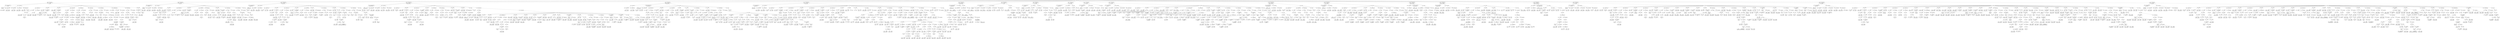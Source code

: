 digraph ast {
node [shape=none];
446470 [label=<<TABLE border='1' cellspacing='0' cellpadding='10' style='rounded' ><TR><TD border='0'>446470</TD><TD border='0'><B>Block</B></TD></TR></TABLE>>];
446470 -> 446469 [weight=2];
446471 [label=<<TABLE border='1' cellspacing='0' cellpadding='10' style='rounded' ><TR><TD border='0'>446471</TD><TD border='0'><B>IfThenStatement</B></TD></TR></TABLE>>];
446471 -> 446467 [weight=2];
446471 -> 446472 [weight=2];
446468 [label=<<TABLE border='1' cellspacing='0' cellpadding='10' style='rounded' ><TR><TD border='0'>446468</TD><TD border='0'><B>False</B></TD></TR><HR/><TR><TD border='0' cellpadding='5' colspan='2'>false</TD></TR></TABLE>>];
446469 [label=<<TABLE border='1' cellspacing='0' cellpadding='10' style='rounded' ><TR><TD border='0'>446469</TD><TD border='0'><B>Return</B></TD></TR></TABLE>>];
446469 -> 446468 [weight=2];
446466 [label=<<TABLE border='1' cellspacing='0' cellpadding='10' style='rounded' ><TR><TD border='0'>446466</TD><TD border='0'><B>UnaryOP</B></TD></TR><HR/><TR><TD border='0' cellpadding='5' colspan='2'>!</TD></TR></TABLE>>];
446466 -> 446465 [weight=2];
446467 [label=<<TABLE border='1' cellspacing='0' cellpadding='10' style='rounded' ><TR><TD border='0'>446467</TD><TD border='0'><B>Condition</B></TD></TR></TABLE>>];
446467 -> 446466 [weight=2];
446465 [label=<<TABLE border='1' cellspacing='0' cellpadding='10' style='rounded' ><TR><TD border='0'>446465</TD><TD border='0'><B>Variable</B></TD></TR><HR/><TR><TD border='0' cellpadding='5'>(1790, 8591)</TD><TD border='0' cellpadding='5'>object_id</TD></TR></TABLE>>];
446478 [label=<<TABLE border='1' cellspacing='0' cellpadding='10' style='rounded' ><TR><TD border='0'>446478</TD><TD border='0'><B>Variable</B></TD></TR><HR/><TR><TD border='0' cellpadding='5'>(1790, 8591)</TD><TD border='0' cellpadding='5'>object_id</TD></TR></TABLE>>];
446479 [label=<<TABLE border='1' cellspacing='0' cellpadding='10' style='rounded' ><TR><TD border='0'>446479</TD><TD border='0'><B>Variable</B></TD></TR><HR/><TR><TD border='0' cellpadding='5'>(1790, 8592)</TD><TD border='0' cellpadding='5'>meta_key</TD></TR></TABLE>>];
446476 [label=<<TABLE border='1' cellspacing='0' cellpadding='10' style='rounded' ><TR><TD border='0'>446476</TD><TD border='0'><B>StringExpression</B></TD></TR><HR/><TR><TD border='0' cellpadding='5' colspan='2'>get_</TD></TR></TABLE>>];
446477 [label=<<TABLE border='1' cellspacing='0' cellpadding='10' style='rounded' ><TR><TD border='0'>446477</TD><TD border='0'><B>Null</B></TD></TR><HR/><TR><TD border='0' cellpadding='5' colspan='2'>null</TD></TR></TABLE>>];
446474 [label=<<TABLE border='1' cellspacing='0' cellpadding='10' style='rounded' ><TR><TD border='0'>446474</TD><TD border='0'><B>BinOP</B></TD></TR><HR/><TR><TD border='0' cellpadding='5' colspan='2'>=</TD></TR></TABLE>>];
446474 -> 446473 [weight=2];
446474 -> 446482 [weight=2];
446475 [label=<<TABLE border='1' cellspacing='0' cellpadding='10' style='rounded' ><TR><TD border='0'>446475</TD><TD border='0'><B>Id</B></TD></TR><HR/><TR><TD border='0' cellpadding='5' colspan='2'>apply_filters</TD></TR></TABLE>>];
446472 [label=<<TABLE border='1' cellspacing='0' cellpadding='10' style='rounded' ><TR><TD border='0'>446472</TD><TD border='0'><B>StatementBody</B></TD></TR></TABLE>>];
446472 -> 446470 [weight=2];
446473 [label=<<TABLE border='1' cellspacing='0' cellpadding='10' style='rounded' ><TR><TD border='0'>446473</TD><TD border='0'><B>Variable</B></TD></TR><HR/><TR><TD border='0' cellpadding='5'>(0, 1139)</TD><TD border='0' cellpadding='5'>check</TD></TR></TABLE>>];
446486 [label=<<TABLE border='1' cellspacing='0' cellpadding='10' style='rounded' ><TR><TD border='0'>446486</TD><TD border='0'><B>Condition</B></TD></TR></TABLE>>];
446486 -> 446484 [weight=2];
446487 [label=<<TABLE border='1' cellspacing='0' cellpadding='10' style='rounded' ><TR><TD border='0'>446487</TD><TD border='0'><B>Variable</B></TD></TR><HR/><TR><TD border='0' cellpadding='5'>(1790, 8593)</TD><TD border='0' cellpadding='5'>single</TD></TR></TABLE>>];
446484 [label=<<TABLE border='1' cellspacing='0' cellpadding='10' style='rounded' ><TR><TD border='0'>446484</TD><TD border='0'><B>RelOP</B></TD></TR><HR/><TR><TD border='0' cellpadding='5' colspan='2'>!==</TD></TR></TABLE>>];
446484 -> 446483 [weight=2];
446484 -> 446485 [weight=2];
446485 [label=<<TABLE border='1' cellspacing='0' cellpadding='10' style='rounded' ><TR><TD border='0'>446485</TD><TD border='0'><B>Variable</B></TD></TR><HR/><TR><TD border='0' cellpadding='5'>(0, 1139)</TD><TD border='0' cellpadding='5'>check</TD></TR></TABLE>>];
446482 [label=<<TABLE border='1' cellspacing='0' cellpadding='10' style='rounded' ><TR><TD border='0'>446482</TD><TD border='0'><B>FunctionCall</B></TD></TR><HR/><TR><TD border='0' cellpadding='5' colspan='2'>apply_filters</TD></TR></TABLE>>];
446482 -> 446475 [weight=2];
446482 -> 446481 [weight=2];
446483 [label=<<TABLE border='1' cellspacing='0' cellpadding='10' style='rounded' ><TR><TD border='0'>446483</TD><TD border='0'><B>Null</B></TD></TR><HR/><TR><TD border='0' cellpadding='5' colspan='2'>null</TD></TR></TABLE>>];
446480 [label=<<TABLE border='1' cellspacing='0' cellpadding='10' style='rounded' ><TR><TD border='0'>446480</TD><TD border='0'><B>Variable</B></TD></TR><HR/><TR><TD border='0' cellpadding='5'>(1790, 8593)</TD><TD border='0' cellpadding='5'>single</TD></TR></TABLE>>];
446481 [label=<<TABLE border='1' cellspacing='0' cellpadding='10' style='rounded' ><TR><TD border='0'>446481</TD><TD border='0'><B>ArgumentList</B></TD></TR></TABLE>>];
446481 -> 446476 [weight=2];
446481 -> 446477 [weight=2];
446481 -> 446478 [weight=2];
446481 -> 446479 [weight=2];
446481 -> 446480 [weight=2];
446494 [label=<<TABLE border='1' cellspacing='0' cellpadding='10' style='rounded' ><TR><TD border='0'>446494</TD><TD border='0'><B>Variable</B></TD></TR><HR/><TR><TD border='0' cellpadding='5'>(0, 1139)</TD><TD border='0' cellpadding='5'>check</TD></TR></TABLE>>];
446495 [label=<<TABLE border='1' cellspacing='0' cellpadding='10' style='rounded' ><TR><TD border='0'>446495</TD><TD border='0'><B>IntegerLiteral</B></TD></TR><HR/><TR><TD border='0' cellpadding='5' colspan='2'>0</TD></TR></TABLE>>];
446492 [label=<<TABLE border='1' cellspacing='0' cellpadding='10' style='rounded' ><TR><TD border='0'>446492</TD><TD border='0'><B>FunctionCall</B></TD></TR><HR/><TR><TD border='0' cellpadding='5' colspan='2'>is_array</TD></TR></TABLE>>];
446492 -> 446489 [weight=2];
446492 -> 446491 [weight=2];
446493 [label=<<TABLE border='1' cellspacing='0' cellpadding='10' style='rounded' ><TR><TD border='0'>446493</TD><TD border='0'><B>Condition</B></TD></TR></TABLE>>];
446493 -> 446488 [weight=2];
446490 [label=<<TABLE border='1' cellspacing='0' cellpadding='10' style='rounded' ><TR><TD border='0'>446490</TD><TD border='0'><B>Variable</B></TD></TR><HR/><TR><TD border='0' cellpadding='5'>(0, 1139)</TD><TD border='0' cellpadding='5'>check</TD></TR></TABLE>>];
446491 [label=<<TABLE border='1' cellspacing='0' cellpadding='10' style='rounded' ><TR><TD border='0'>446491</TD><TD border='0'><B>ArgumentList</B></TD></TR></TABLE>>];
446491 -> 446490 [weight=2];
446488 [label=<<TABLE border='1' cellspacing='0' cellpadding='10' style='rounded' ><TR><TD border='0'>446488</TD><TD border='0'><B>LogicOP</B></TD></TR><HR/><TR><TD border='0' cellpadding='5' colspan='2'>&amp;&amp;</TD></TR></TABLE>>];
446488 -> 446487 [weight=2];
446488 -> 446492 [weight=2];
446489 [label=<<TABLE border='1' cellspacing='0' cellpadding='10' style='rounded' ><TR><TD border='0'>446489</TD><TD border='0'><B>Id</B></TD></TR><HR/><TR><TD border='0' cellpadding='5' colspan='2'>is_array</TD></TR></TABLE>>];
446503 [label=<<TABLE border='1' cellspacing='0' cellpadding='10' style='rounded' ><TR><TD border='0'>446503</TD><TD border='0'><B>StatementBody</B></TD></TR></TABLE>>];
446503 -> 446501 [weight=2];
446500 [label=<<TABLE border='1' cellspacing='0' cellpadding='10' style='rounded' ><TR><TD border='0'>446500</TD><TD border='0'><B>Variable</B></TD></TR><HR/><TR><TD border='0' cellpadding='5'>(0, 1139)</TD><TD border='0' cellpadding='5'>check</TD></TR></TABLE>>];
446501 [label=<<TABLE border='1' cellspacing='0' cellpadding='10' style='rounded' ><TR><TD border='0'>446501</TD><TD border='0'><B>Return</B></TD></TR></TABLE>>];
446501 -> 446500 [weight=2];
446498 [label=<<TABLE border='1' cellspacing='0' cellpadding='10' style='rounded' ><TR><TD border='0'>446498</TD><TD border='0'><B>IfThenElseStatement</B></TD></TR></TABLE>>];
446498 -> 446493 [weight=2];
446498 -> 446499 [weight=2];
446498 -> 446503 [weight=2];
446499 [label=<<TABLE border='1' cellspacing='0' cellpadding='10' style='rounded' ><TR><TD border='0'>446499</TD><TD border='0'><B>StatementBody</B></TD></TR></TABLE>>];
446499 -> 446497 [weight=2];
446496 [label=<<TABLE border='1' cellspacing='0' cellpadding='10' style='rounded' ><TR><TD border='0'>446496</TD><TD border='0'><B>PostfixExpression</B></TD></TR></TABLE>>];
446496 -> 446494 [weight=2];
446496 -> 446495 [weight=2];
446497 [label=<<TABLE border='1' cellspacing='0' cellpadding='10' style='rounded' ><TR><TD border='0'>446497</TD><TD border='0'><B>Return</B></TD></TR></TABLE>>];
446497 -> 446496 [weight=2];
446510 [label=<<TABLE border='1' cellspacing='0' cellpadding='10' style='rounded' ><TR><TD border='0'>446510</TD><TD border='0'><B>Variable</B></TD></TR><HR/><TR><TD border='0' cellpadding='5'>(1790, 8591)</TD><TD border='0' cellpadding='5'>object_id</TD></TR></TABLE>>];
446511 [label=<<TABLE border='1' cellspacing='0' cellpadding='10' style='rounded' ><TR><TD border='0'>446511</TD><TD border='0'><B>Variable</B></TD></TR><HR/><TR><TD border='0' cellpadding='5'>(1790, 8590)</TD><TD border='0' cellpadding='5'>meta_type</TD></TR></TABLE>>];
446508 [label=<<TABLE border='1' cellspacing='0' cellpadding='10' style='rounded' ><TR><TD border='0'>446508</TD><TD border='0'><B>BinOP</B></TD></TR><HR/><TR><TD border='0' cellpadding='5' colspan='2'>=</TD></TR></TABLE>>];
446508 -> 446507 [weight=2];
446508 -> 446515 [weight=2];
446509 [label=<<TABLE border='1' cellspacing='0' cellpadding='10' style='rounded' ><TR><TD border='0'>446509</TD><TD border='0'><B>Id</B></TD></TR><HR/><TR><TD border='0' cellpadding='5' colspan='2'>wp_cache_get</TD></TR></TABLE>>];
446506 [label=<<TABLE border='1' cellspacing='0' cellpadding='10' style='rounded' ><TR><TD border='0'>446506</TD><TD border='0'><B>StatementBody</B></TD></TR></TABLE>>];
446506 -> 446504 [weight=2];
446507 [label=<<TABLE border='1' cellspacing='0' cellpadding='10' style='rounded' ><TR><TD border='0'>446507</TD><TD border='0'><B>Variable</B></TD></TR><HR/><TR><TD border='0' cellpadding='5'>(1790, 8594)</TD><TD border='0' cellpadding='5'>meta_cache</TD></TR></TABLE>>];
446504 [label=<<TABLE border='1' cellspacing='0' cellpadding='10' style='rounded' ><TR><TD border='0'>446504</TD><TD border='0'><B>Block</B></TD></TR></TABLE>>];
446504 -> 446498 [weight=2];
446505 [label=<<TABLE border='1' cellspacing='0' cellpadding='10' style='rounded' ><TR><TD border='0'>446505</TD><TD border='0'><B>IfThenStatement</B></TD></TR></TABLE>>];
446505 -> 446486 [weight=2];
446505 -> 446506 [weight=2];
446518 [label=<<TABLE border='1' cellspacing='0' cellpadding='10' style='rounded' ><TR><TD border='0'>446518</TD><TD border='0'><B>UnaryOP</B></TD></TR><HR/><TR><TD border='0' cellpadding='5' colspan='2'>!</TD></TR></TABLE>>];
446518 -> 446517 [weight=2];
446519 [label=<<TABLE border='1' cellspacing='0' cellpadding='10' style='rounded' ><TR><TD border='0'>446519</TD><TD border='0'><B>Condition</B></TD></TR></TABLE>>];
446519 -> 446518 [weight=2];
446517 [label=<<TABLE border='1' cellspacing='0' cellpadding='10' style='rounded' ><TR><TD border='0'>446517</TD><TD border='0'><B>Variable</B></TD></TR><HR/><TR><TD border='0' cellpadding='5'>(1790, 8594)</TD><TD border='0' cellpadding='5'>meta_cache</TD></TR></TABLE>>];
446514 [label=<<TABLE border='1' cellspacing='0' cellpadding='10' style='rounded' ><TR><TD border='0'>446514</TD><TD border='0'><B>ArgumentList</B></TD></TR></TABLE>>];
446514 -> 446510 [weight=2];
446514 -> 446512 [weight=2];
446515 [label=<<TABLE border='1' cellspacing='0' cellpadding='10' style='rounded' ><TR><TD border='0'>446515</TD><TD border='0'><B>FunctionCall</B></TD></TR><HR/><TR><TD border='0' cellpadding='5' colspan='2'>wp_cache_get</TD></TR></TABLE>>];
446515 -> 446509 [weight=2];
446515 -> 446514 [weight=2];
446512 [label=<<TABLE border='1' cellspacing='0' cellpadding='10' style='rounded' ><TR><TD border='0'>446512</TD><TD border='0'><B>BinOP</B></TD></TR><HR/><TR><TD border='0' cellpadding='5' colspan='2'>.</TD></TR></TABLE>>];
446512 -> 446511 [weight=2];
446512 -> 446513 [weight=2];
446513 [label=<<TABLE border='1' cellspacing='0' cellpadding='10' style='rounded' ><TR><TD border='0'>446513</TD><TD border='0'><B>StringLiteral</B></TD></TR><HR/><TR><TD border='0' cellpadding='5' colspan='2'>_meta</TD></TR></TABLE>>];
446526 [label=<<TABLE border='1' cellspacing='0' cellpadding='10' style='rounded' ><TR><TD border='0'>446526</TD><TD border='0'><B>ArgumentList</B></TD></TR></TABLE>>];
446526 -> 446523 [weight=2];
446526 -> 446525 [weight=2];
446527 [label=<<TABLE border='1' cellspacing='0' cellpadding='10' style='rounded' ><TR><TD border='0'>446527</TD><TD border='0'><B>FunctionCall</B></TD></TR><HR/><TR><TD border='0' cellpadding='5' colspan='2'>update_meta_cache</TD></TR></TABLE>>];
446527 -> 446522 [weight=2];
446527 -> 446526 [weight=2];
446524 [label=<<TABLE border='1' cellspacing='0' cellpadding='10' style='rounded' ><TR><TD border='0'>446524</TD><TD border='0'><B>Variable</B></TD></TR><HR/><TR><TD border='0' cellpadding='5'>(1790, 8591)</TD><TD border='0' cellpadding='5'>object_id</TD></TR></TABLE>>];
446525 [label=<<TABLE border='1' cellspacing='0' cellpadding='10' style='rounded' ><TR><TD border='0'>446525</TD><TD border='0'><B>Array</B></TD></TR></TABLE>>];
446525 -> 446524 [weight=2];
446522 [label=<<TABLE border='1' cellspacing='0' cellpadding='10' style='rounded' ><TR><TD border='0'>446522</TD><TD border='0'><B>Id</B></TD></TR><HR/><TR><TD border='0' cellpadding='5' colspan='2'>update_meta_cache</TD></TR></TABLE>>];
446523 [label=<<TABLE border='1' cellspacing='0' cellpadding='10' style='rounded' ><TR><TD border='0'>446523</TD><TD border='0'><B>Variable</B></TD></TR><HR/><TR><TD border='0' cellpadding='5'>(1790, 8590)</TD><TD border='0' cellpadding='5'>meta_type</TD></TR></TABLE>>];
446520 [label=<<TABLE border='1' cellspacing='0' cellpadding='10' style='rounded' ><TR><TD border='0'>446520</TD><TD border='0'><B>Variable</B></TD></TR><HR/><TR><TD border='0' cellpadding='5'>(1790, 8594)</TD><TD border='0' cellpadding='5'>meta_cache</TD></TR></TABLE>>];
446521 [label=<<TABLE border='1' cellspacing='0' cellpadding='10' style='rounded' ><TR><TD border='0'>446521</TD><TD border='0'><B>BinOP</B></TD></TR><HR/><TR><TD border='0' cellpadding='5' colspan='2'>=</TD></TR></TABLE>>];
446521 -> 446520 [weight=2];
446521 -> 446527 [weight=2];
446534 [label=<<TABLE border='1' cellspacing='0' cellpadding='10' style='rounded' ><TR><TD border='0'>446534</TD><TD border='0'><B>IfThenStatement</B></TD></TR></TABLE>>];
446534 -> 446519 [weight=2];
446534 -> 446535 [weight=2];
446535 [label=<<TABLE border='1' cellspacing='0' cellpadding='10' style='rounded' ><TR><TD border='0'>446535</TD><TD border='0'><B>StatementBody</B></TD></TR></TABLE>>];
446535 -> 446533 [weight=2];
446532 [label=<<TABLE border='1' cellspacing='0' cellpadding='10' style='rounded' ><TR><TD border='0'>446532</TD><TD border='0'><B>PostfixExpression</B></TD></TR></TABLE>>];
446532 -> 446530 [weight=2];
446532 -> 446531 [weight=2];
446533 [label=<<TABLE border='1' cellspacing='0' cellpadding='10' style='rounded' ><TR><TD border='0'>446533</TD><TD border='0'><B>Block</B></TD></TR></TABLE>>];
446533 -> 446521 [weight=2];
446533 -> 446529 [weight=2];
446530 [label=<<TABLE border='1' cellspacing='0' cellpadding='10' style='rounded' ><TR><TD border='0'>446530</TD><TD border='0'><B>Variable</B></TD></TR><HR/><TR><TD border='0' cellpadding='5'>(1790, 8594)</TD><TD border='0' cellpadding='5'>meta_cache</TD></TR></TABLE>>];
446531 [label=<<TABLE border='1' cellspacing='0' cellpadding='10' style='rounded' ><TR><TD border='0'>446531</TD><TD border='0'><B>Variable</B></TD></TR><HR/><TR><TD border='0' cellpadding='5'>(1790, 8591)</TD><TD border='0' cellpadding='5'>object_id</TD></TR></TABLE>>];
446528 [label=<<TABLE border='1' cellspacing='0' cellpadding='10' style='rounded' ><TR><TD border='0'>446528</TD><TD border='0'><B>Variable</B></TD></TR><HR/><TR><TD border='0' cellpadding='5'>(1790, 8594)</TD><TD border='0' cellpadding='5'>meta_cache</TD></TR></TABLE>>];
446529 [label=<<TABLE border='1' cellspacing='0' cellpadding='10' style='rounded' ><TR><TD border='0'>446529</TD><TD border='0'><B>BinOP</B></TD></TR><HR/><TR><TD border='0' cellpadding='5' colspan='2'>=</TD></TR></TABLE>>];
446529 -> 446528 [weight=2];
446529 -> 446532 [weight=2];
446542 [label=<<TABLE border='1' cellspacing='0' cellpadding='10' style='rounded' ><TR><TD border='0'>446542</TD><TD border='0'><B>Block</B></TD></TR></TABLE>>];
446542 -> 446541 [weight=2];
446543 [label=<<TABLE border='1' cellspacing='0' cellpadding='10' style='rounded' ><TR><TD border='0'>446543</TD><TD border='0'><B>IfThenStatement</B></TD></TR></TABLE>>];
446543 -> 446539 [weight=2];
446543 -> 446544 [weight=2];
446540 [label=<<TABLE border='1' cellspacing='0' cellpadding='10' style='rounded' ><TR><TD border='0'>446540</TD><TD border='0'><B>Variable</B></TD></TR><HR/><TR><TD border='0' cellpadding='5'>(1790, 8594)</TD><TD border='0' cellpadding='5'>meta_cache</TD></TR></TABLE>>];
446541 [label=<<TABLE border='1' cellspacing='0' cellpadding='10' style='rounded' ><TR><TD border='0'>446541</TD><TD border='0'><B>Return</B></TD></TR></TABLE>>];
446541 -> 446540 [weight=2];
446538 [label=<<TABLE border='1' cellspacing='0' cellpadding='10' style='rounded' ><TR><TD border='0'>446538</TD><TD border='0'><B>UnaryOP</B></TD></TR><HR/><TR><TD border='0' cellpadding='5' colspan='2'>!</TD></TR></TABLE>>];
446538 -> 446537 [weight=2];
446539 [label=<<TABLE border='1' cellspacing='0' cellpadding='10' style='rounded' ><TR><TD border='0'>446539</TD><TD border='0'><B>Condition</B></TD></TR></TABLE>>];
446539 -> 446538 [weight=2];
446537 [label=<<TABLE border='1' cellspacing='0' cellpadding='10' style='rounded' ><TR><TD border='0'>446537</TD><TD border='0'><B>Variable</B></TD></TR><HR/><TR><TD border='0' cellpadding='5'>(1790, 8592)</TD><TD border='0' cellpadding='5'>meta_key</TD></TR></TABLE>>];
446550 [label=<<TABLE border='1' cellspacing='0' cellpadding='10' style='rounded' ><TR><TD border='0'>446550</TD><TD border='0'><B>FunctionCall</B></TD></TR><HR/><TR><TD border='0' cellpadding='5' colspan='2'>isset</TD></TR></TABLE>>];
446550 -> 446545 [weight=2];
446550 -> 446549 [weight=2];
446551 [label=<<TABLE border='1' cellspacing='0' cellpadding='10' style='rounded' ><TR><TD border='0'>446551</TD><TD border='0'><B>Condition</B></TD></TR></TABLE>>];
446551 -> 446550 [weight=2];
446548 [label=<<TABLE border='1' cellspacing='0' cellpadding='10' style='rounded' ><TR><TD border='0'>446548</TD><TD border='0'><B>PostfixExpression</B></TD></TR></TABLE>>];
446548 -> 446546 [weight=2];
446548 -> 446547 [weight=2];
446549 [label=<<TABLE border='1' cellspacing='0' cellpadding='10' style='rounded' ><TR><TD border='0'>446549</TD><TD border='0'><B>ArgumentList</B></TD></TR></TABLE>>];
446549 -> 446548 [weight=2];
446546 [label=<<TABLE border='1' cellspacing='0' cellpadding='10' style='rounded' ><TR><TD border='0'>446546</TD><TD border='0'><B>Variable</B></TD></TR><HR/><TR><TD border='0' cellpadding='5'>(1790, 8594)</TD><TD border='0' cellpadding='5'>meta_cache</TD></TR></TABLE>>];
446547 [label=<<TABLE border='1' cellspacing='0' cellpadding='10' style='rounded' ><TR><TD border='0'>446547</TD><TD border='0'><B>Variable</B></TD></TR><HR/><TR><TD border='0' cellpadding='5'>(1790, 8592)</TD><TD border='0' cellpadding='5'>meta_key</TD></TR></TABLE>>];
446544 [label=<<TABLE border='1' cellspacing='0' cellpadding='10' style='rounded' ><TR><TD border='0'>446544</TD><TD border='0'><B>StatementBody</B></TD></TR></TABLE>>];
446544 -> 446542 [weight=2];
446545 [label=<<TABLE border='1' cellspacing='0' cellpadding='10' style='rounded' ><TR><TD border='0'>446545</TD><TD border='0'><B>Id</B></TD></TR><HR/><TR><TD border='0' cellpadding='5' colspan='2'>isset</TD></TR></TABLE>>];
446558 [label=<<TABLE border='1' cellspacing='0' cellpadding='10' style='rounded' ><TR><TD border='0'>446558</TD><TD border='0'><B>PostfixExpression</B></TD></TR></TABLE>>];
446558 -> 446555 [weight=2];
446558 -> 446556 [weight=2];
446558 -> 446557 [weight=2];
446559 [label=<<TABLE border='1' cellspacing='0' cellpadding='10' style='rounded' ><TR><TD border='0'>446559</TD><TD border='0'><B>ArgumentList</B></TD></TR></TABLE>>];
446559 -> 446558 [weight=2];
446556 [label=<<TABLE border='1' cellspacing='0' cellpadding='10' style='rounded' ><TR><TD border='0'>446556</TD><TD border='0'><B>Variable</B></TD></TR><HR/><TR><TD border='0' cellpadding='5'>(1790, 8592)</TD><TD border='0' cellpadding='5'>meta_key</TD></TR></TABLE>>];
446557 [label=<<TABLE border='1' cellspacing='0' cellpadding='10' style='rounded' ><TR><TD border='0'>446557</TD><TD border='0'><B>IntegerLiteral</B></TD></TR><HR/><TR><TD border='0' cellpadding='5' colspan='2'>0</TD></TR></TABLE>>];
446554 [label=<<TABLE border='1' cellspacing='0' cellpadding='10' style='rounded' ><TR><TD border='0'>446554</TD><TD border='0'><B>Id</B></TD></TR><HR/><TR><TD border='0' cellpadding='5' colspan='2'>maybe_unserialize</TD></TR></TABLE>>];
446555 [label=<<TABLE border='1' cellspacing='0' cellpadding='10' style='rounded' ><TR><TD border='0'>446555</TD><TD border='0'><B>Variable</B></TD></TR><HR/><TR><TD border='0' cellpadding='5'>(1790, 8594)</TD><TD border='0' cellpadding='5'>meta_cache</TD></TR></TABLE>>];
446552 [label=<<TABLE border='1' cellspacing='0' cellpadding='10' style='rounded' ><TR><TD border='0'>446552</TD><TD border='0'><B>Variable</B></TD></TR><HR/><TR><TD border='0' cellpadding='5'>(1790, 8593)</TD><TD border='0' cellpadding='5'>single</TD></TR></TABLE>>];
446553 [label=<<TABLE border='1' cellspacing='0' cellpadding='10' style='rounded' ><TR><TD border='0'>446553</TD><TD border='0'><B>Condition</B></TD></TR></TABLE>>];
446553 -> 446552 [weight=2];
446566 [label=<<TABLE border='1' cellspacing='0' cellpadding='10' style='rounded' ><TR><TD border='0'>446566</TD><TD border='0'><B>Variable</B></TD></TR><HR/><TR><TD border='0' cellpadding='5'>(1790, 8594)</TD><TD border='0' cellpadding='5'>meta_cache</TD></TR></TABLE>>];
446567 [label=<<TABLE border='1' cellspacing='0' cellpadding='10' style='rounded' ><TR><TD border='0'>446567</TD><TD border='0'><B>Variable</B></TD></TR><HR/><TR><TD border='0' cellpadding='5'>(1790, 8592)</TD><TD border='0' cellpadding='5'>meta_key</TD></TR></TABLE>>];
446564 [label=<<TABLE border='1' cellspacing='0' cellpadding='10' style='rounded' ><TR><TD border='0'>446564</TD><TD border='0'><B>Id</B></TD></TR><HR/><TR><TD border='0' cellpadding='5' colspan='2'>array_map</TD></TR></TABLE>>];
446565 [label=<<TABLE border='1' cellspacing='0' cellpadding='10' style='rounded' ><TR><TD border='0'>446565</TD><TD border='0'><B>StringLiteral</B></TD></TR><HR/><TR><TD border='0' cellpadding='5' colspan='2'>maybe_unserialize</TD></TR></TABLE>>];
446562 [label=<<TABLE border='1' cellspacing='0' cellpadding='10' style='rounded' ><TR><TD border='0'>446562</TD><TD border='0'><B>IfThenElseStatement</B></TD></TR></TABLE>>];
446562 -> 446553 [weight=2];
446562 -> 446563 [weight=2];
446562 -> 446573 [weight=2];
446563 [label=<<TABLE border='1' cellspacing='0' cellpadding='10' style='rounded' ><TR><TD border='0'>446563</TD><TD border='0'><B>StatementBody</B></TD></TR></TABLE>>];
446563 -> 446561 [weight=2];
446560 [label=<<TABLE border='1' cellspacing='0' cellpadding='10' style='rounded' ><TR><TD border='0'>446560</TD><TD border='0'><B>FunctionCall</B></TD></TR><HR/><TR><TD border='0' cellpadding='5' colspan='2'>maybe_unserialize</TD></TR></TABLE>>];
446560 -> 446554 [weight=2];
446560 -> 446559 [weight=2];
446561 [label=<<TABLE border='1' cellspacing='0' cellpadding='10' style='rounded' ><TR><TD border='0'>446561</TD><TD border='0'><B>Return</B></TD></TR></TABLE>>];
446561 -> 446560 [weight=2];
446574 [label=<<TABLE border='1' cellspacing='0' cellpadding='10' style='rounded' ><TR><TD border='0'>446574</TD><TD border='0'><B>Block</B></TD></TR></TABLE>>];
446574 -> 446562 [weight=2];
446575 [label=<<TABLE border='1' cellspacing='0' cellpadding='10' style='rounded' ><TR><TD border='0'>446575</TD><TD border='0'><B>IfThenStatement</B></TD></TR></TABLE>>];
446575 -> 446551 [weight=2];
446575 -> 446576 [weight=2];
446573 [label=<<TABLE border='1' cellspacing='0' cellpadding='10' style='rounded' ><TR><TD border='0'>446573</TD><TD border='0'><B>StatementBody</B></TD></TR></TABLE>>];
446573 -> 446571 [weight=2];
446570 [label=<<TABLE border='1' cellspacing='0' cellpadding='10' style='rounded' ><TR><TD border='0'>446570</TD><TD border='0'><B>FunctionCall</B></TD></TR><HR/><TR><TD border='0' cellpadding='5' colspan='2'>array_map</TD></TR></TABLE>>];
446570 -> 446564 [weight=2];
446570 -> 446569 [weight=2];
446571 [label=<<TABLE border='1' cellspacing='0' cellpadding='10' style='rounded' ><TR><TD border='0'>446571</TD><TD border='0'><B>Return</B></TD></TR></TABLE>>];
446571 -> 446570 [weight=2];
446568 [label=<<TABLE border='1' cellspacing='0' cellpadding='10' style='rounded' ><TR><TD border='0'>446568</TD><TD border='0'><B>PostfixExpression</B></TD></TR></TABLE>>];
446568 -> 446566 [weight=2];
446568 -> 446567 [weight=2];
446569 [label=<<TABLE border='1' cellspacing='0' cellpadding='10' style='rounded' ><TR><TD border='0'>446569</TD><TD border='0'><B>ArgumentList</B></TD></TR></TABLE>>];
446569 -> 446565 [weight=2];
446569 -> 446568 [weight=2];
446582 [label=<<TABLE border='1' cellspacing='0' cellpadding='10' style='rounded' ><TR><TD border='0'>446582</TD><TD border='0'><B>StatementBody</B></TD></TR></TABLE>>];
446582 -> 446580 [weight=2];
446583 [label=<<TABLE border='1' cellspacing='0' cellpadding='10' style='rounded' ><TR><TD border='0'>446583</TD><TD border='0'><B>Array</B></TD></TR></TABLE>>];
446580 [label=<<TABLE border='1' cellspacing='0' cellpadding='10' style='rounded' ><TR><TD border='0'>446580</TD><TD border='0'><B>Return</B></TD></TR></TABLE>>];
446580 -> 446579 [weight=2];
446581 [label=<<TABLE border='1' cellspacing='0' cellpadding='10' style='rounded' ><TR><TD border='0'>446581</TD><TD border='0'><B>IfThenElseStatement</B></TD></TR></TABLE>>];
446581 -> 446578 [weight=2];
446581 -> 446582 [weight=2];
446581 -> 446586 [weight=2];
446578 [label=<<TABLE border='1' cellspacing='0' cellpadding='10' style='rounded' ><TR><TD border='0'>446578</TD><TD border='0'><B>Condition</B></TD></TR></TABLE>>];
446578 -> 446577 [weight=2];
446579 [label=<<TABLE border='1' cellspacing='0' cellpadding='10' style='rounded' ><TR><TD border='0'>446579</TD><TD border='0'><B>StringLiteral</B></TD></TR><HR/><TR><TD border='0' cellpadding='5' colspan='2'></TD></TR></TABLE>>];
446576 [label=<<TABLE border='1' cellspacing='0' cellpadding='10' style='rounded' ><TR><TD border='0'>446576</TD><TD border='0'><B>StatementBody</B></TD></TR></TABLE>>];
446576 -> 446574 [weight=2];
446577 [label=<<TABLE border='1' cellspacing='0' cellpadding='10' style='rounded' ><TR><TD border='0'>446577</TD><TD border='0'><B>Variable</B></TD></TR><HR/><TR><TD border='0' cellpadding='5'>(1790, 8593)</TD><TD border='0' cellpadding='5'>single</TD></TR></TABLE>>];
446590 [label=<<TABLE border='1' cellspacing='0' cellpadding='10' style='rounded' ><TR><TD border='0'>446590</TD><TD border='0'><B>ReturnValueFunction</B></TD></TR><HR/><TR><TD border='0' cellpadding='5' colspan='2'>metadata_exists</TD></TR></TABLE>>];
446590 -> 446589 [weight=2];
446591 [label=<<TABLE border='1' cellspacing='0' cellpadding='10' style='rounded' ><TR><TD border='0'>446591</TD><TD border='0'><B>Variable</B></TD></TR><HR/><TR><TD border='0' cellpadding='5'>(1791, 8595)</TD><TD border='0' cellpadding='5'>meta_type</TD></TR></TABLE>>];
446588 [label=<<TABLE border='1' cellspacing='0' cellpadding='10' style='rounded' ><TR><TD border='0'>446588</TD><TD border='0'><B>FunctionStatement</B></TD></TR><HR/><TR><TD border='0' cellpadding='5'>Scope</TD><TD border='0' cellpadding='5'>1790</TD></TR><HR/><TR><TD border='0' cellpadding='5' colspan='2'>get_metadata</TD></TR></TABLE>>];
446588 -> 446430 [weight=2];
446588 -> 446441 [weight=2];
446588 -> 446587 [weight=2];
446589 [label=<<TABLE border='1' cellspacing='0' cellpadding='10' style='rounded' ><TR><TD border='0'>446589</TD><TD border='0'><B>Id</B></TD></TR><HR/><TR><TD border='0' cellpadding='5' colspan='2'>metadata_exists</TD></TR></TABLE>>];
446586 [label=<<TABLE border='1' cellspacing='0' cellpadding='10' style='rounded' ><TR><TD border='0'>446586</TD><TD border='0'><B>StatementBody</B></TD></TR></TABLE>>];
446586 -> 446584 [weight=2];
446587 [label=<<TABLE border='1' cellspacing='0' cellpadding='10' style='rounded' ><TR><TD border='0'>446587</TD><TD border='0'><B>Block</B></TD></TR></TABLE>>];
446587 -> 446456 [weight=2];
446587 -> 446459 [weight=2];
446587 -> 446471 [weight=2];
446587 -> 446474 [weight=2];
446587 -> 446505 [weight=2];
446587 -> 446508 [weight=2];
446587 -> 446534 [weight=2];
446587 -> 446543 [weight=2];
446587 -> 446575 [weight=2];
446587 -> 446581 [weight=2];
446584 [label=<<TABLE border='1' cellspacing='0' cellpadding='10' style='rounded' ><TR><TD border='0'>446584</TD><TD border='0'><B>Return</B></TD></TR></TABLE>>];
446584 -> 446583 [weight=2];
446599 [label=<<TABLE border='1' cellspacing='0' cellpadding='10' style='rounded' ><TR><TD border='0'>446599</TD><TD border='0'><B>Variable</B></TD></TR><HR/><TR><TD border='0' cellpadding='5'>(1791, 8595)</TD><TD border='0' cellpadding='5'>meta_type</TD></TR></TABLE>>];
446596 [label=<<TABLE border='1' cellspacing='0' cellpadding='10' style='rounded' ><TR><TD border='0'>446596</TD><TD border='0'><B>ValueParameter</B></TD></TR></TABLE>>];
446596 -> 446595 [weight=2];
446597 [label=<<TABLE border='1' cellspacing='0' cellpadding='10' style='rounded' ><TR><TD border='0'>446597</TD><TD border='0'><B>ParameterList</B></TD></TR></TABLE>>];
446597 -> 446592 [weight=2];
446597 -> 446594 [weight=2];
446597 -> 446596 [weight=2];
446594 [label=<<TABLE border='1' cellspacing='0' cellpadding='10' style='rounded' ><TR><TD border='0'>446594</TD><TD border='0'><B>ValueParameter</B></TD></TR></TABLE>>];
446594 -> 446593 [weight=2];
446595 [label=<<TABLE border='1' cellspacing='0' cellpadding='10' style='rounded' ><TR><TD border='0'>446595</TD><TD border='0'><B>Variable</B></TD></TR><HR/><TR><TD border='0' cellpadding='5'>(1791, 8597)</TD><TD border='0' cellpadding='5'>meta_key</TD></TR></TABLE>>];
446592 [label=<<TABLE border='1' cellspacing='0' cellpadding='10' style='rounded' ><TR><TD border='0'>446592</TD><TD border='0'><B>ValueParameter</B></TD></TR></TABLE>>];
446592 -> 446591 [weight=2];
446593 [label=<<TABLE border='1' cellspacing='0' cellpadding='10' style='rounded' ><TR><TD border='0'>446593</TD><TD border='0'><B>Variable</B></TD></TR><HR/><TR><TD border='0' cellpadding='5'>(1791, 8596)</TD><TD border='0' cellpadding='5'>object_id</TD></TR></TABLE>>];
446606 [label=<<TABLE border='1' cellspacing='0' cellpadding='10' style='rounded' ><TR><TD border='0'>446606</TD><TD border='0'><B>FunctionCall</B></TD></TR><HR/><TR><TD border='0' cellpadding='5' colspan='2'>is_numeric</TD></TR></TABLE>>];
446606 -> 446603 [weight=2];
446606 -> 446605 [weight=2];
446607 [label=<<TABLE border='1' cellspacing='0' cellpadding='10' style='rounded' ><TR><TD border='0'>446607</TD><TD border='0'><B>UnaryOP</B></TD></TR><HR/><TR><TD border='0' cellpadding='5' colspan='2'>!</TD></TR></TABLE>>];
446607 -> 446606 [weight=2];
446604 [label=<<TABLE border='1' cellspacing='0' cellpadding='10' style='rounded' ><TR><TD border='0'>446604</TD><TD border='0'><B>Variable</B></TD></TR><HR/><TR><TD border='0' cellpadding='5'>(1791, 8596)</TD><TD border='0' cellpadding='5'>object_id</TD></TR></TABLE>>];
446605 [label=<<TABLE border='1' cellspacing='0' cellpadding='10' style='rounded' ><TR><TD border='0'>446605</TD><TD border='0'><B>ArgumentList</B></TD></TR></TABLE>>];
446605 -> 446604 [weight=2];
446603 [label=<<TABLE border='1' cellspacing='0' cellpadding='10' style='rounded' ><TR><TD border='0'>446603</TD><TD border='0'><B>Id</B></TD></TR><HR/><TR><TD border='0' cellpadding='5' colspan='2'>is_numeric</TD></TR></TABLE>>];
446600 [label=<<TABLE border='1' cellspacing='0' cellpadding='10' style='rounded' ><TR><TD border='0'>446600</TD><TD border='0'><B>UnaryOP</B></TD></TR><HR/><TR><TD border='0' cellpadding='5' colspan='2'>!</TD></TR></TABLE>>];
446600 -> 446599 [weight=2];
446601 [label=<<TABLE border='1' cellspacing='0' cellpadding='10' style='rounded' ><TR><TD border='0'>446601</TD><TD border='0'><B>LogicOP</B></TD></TR><HR/><TR><TD border='0' cellpadding='5' colspan='2'>||</TD></TR></TABLE>>];
446601 -> 446600 [weight=2];
446601 -> 446607 [weight=2];
446614 [label=<<TABLE border='1' cellspacing='0' cellpadding='10' style='rounded' ><TR><TD border='0'>446614</TD><TD border='0'><B>Variable</B></TD></TR><HR/><TR><TD border='0' cellpadding='5'>(1791, 8596)</TD><TD border='0' cellpadding='5'>object_id</TD></TR></TABLE>>];
446615 [label=<<TABLE border='1' cellspacing='0' cellpadding='10' style='rounded' ><TR><TD border='0'>446615</TD><TD border='0'><B>BinOP</B></TD></TR><HR/><TR><TD border='0' cellpadding='5' colspan='2'>=</TD></TR></TABLE>>];
446615 -> 446614 [weight=2];
446615 -> 446619 [weight=2];
446612 [label=<<TABLE border='1' cellspacing='0' cellpadding='10' style='rounded' ><TR><TD border='0'>446612</TD><TD border='0'><B>IfThenStatement</B></TD></TR></TABLE>>];
446612 -> 446608 [weight=2];
446612 -> 446613 [weight=2];
446613 [label=<<TABLE border='1' cellspacing='0' cellpadding='10' style='rounded' ><TR><TD border='0'>446613</TD><TD border='0'><B>StatementBody</B></TD></TR></TABLE>>];
446613 -> 446611 [weight=2];
446610 [label=<<TABLE border='1' cellspacing='0' cellpadding='10' style='rounded' ><TR><TD border='0'>446610</TD><TD border='0'><B>Return</B></TD></TR></TABLE>>];
446610 -> 446609 [weight=2];
446611 [label=<<TABLE border='1' cellspacing='0' cellpadding='10' style='rounded' ><TR><TD border='0'>446611</TD><TD border='0'><B>Block</B></TD></TR></TABLE>>];
446611 -> 446610 [weight=2];
446608 [label=<<TABLE border='1' cellspacing='0' cellpadding='10' style='rounded' ><TR><TD border='0'>446608</TD><TD border='0'><B>Condition</B></TD></TR></TABLE>>];
446608 -> 446601 [weight=2];
446609 [label=<<TABLE border='1' cellspacing='0' cellpadding='10' style='rounded' ><TR><TD border='0'>446609</TD><TD border='0'><B>False</B></TD></TR><HR/><TR><TD border='0' cellpadding='5' colspan='2'>false</TD></TR></TABLE>>];
446622 [label=<<TABLE border='1' cellspacing='0' cellpadding='10' style='rounded' ><TR><TD border='0'>446622</TD><TD border='0'><B>UnaryOP</B></TD></TR><HR/><TR><TD border='0' cellpadding='5' colspan='2'>!</TD></TR></TABLE>>];
446622 -> 446621 [weight=2];
446623 [label=<<TABLE border='1' cellspacing='0' cellpadding='10' style='rounded' ><TR><TD border='0'>446623</TD><TD border='0'><B>Condition</B></TD></TR></TABLE>>];
446623 -> 446622 [weight=2];
446621 [label=<<TABLE border='1' cellspacing='0' cellpadding='10' style='rounded' ><TR><TD border='0'>446621</TD><TD border='0'><B>Variable</B></TD></TR><HR/><TR><TD border='0' cellpadding='5'>(1791, 8596)</TD><TD border='0' cellpadding='5'>object_id</TD></TR></TABLE>>];
446618 [label=<<TABLE border='1' cellspacing='0' cellpadding='10' style='rounded' ><TR><TD border='0'>446618</TD><TD border='0'><B>ArgumentList</B></TD></TR></TABLE>>];
446618 -> 446617 [weight=2];
446619 [label=<<TABLE border='1' cellspacing='0' cellpadding='10' style='rounded' ><TR><TD border='0'>446619</TD><TD border='0'><B>FunctionCall</B></TD></TR><HR/><TR><TD border='0' cellpadding='5' colspan='2'>absint</TD></TR></TABLE>>];
446619 -> 446616 [weight=2];
446619 -> 446618 [weight=2];
446616 [label=<<TABLE border='1' cellspacing='0' cellpadding='10' style='rounded' ><TR><TD border='0'>446616</TD><TD border='0'><B>Id</B></TD></TR><HR/><TR><TD border='0' cellpadding='5' colspan='2'>absint</TD></TR></TABLE>>];
446617 [label=<<TABLE border='1' cellspacing='0' cellpadding='10' style='rounded' ><TR><TD border='0'>446617</TD><TD border='0'><B>Variable</B></TD></TR><HR/><TR><TD border='0' cellpadding='5'>(1791, 8596)</TD><TD border='0' cellpadding='5'>object_id</TD></TR></TABLE>>];
446630 [label=<<TABLE border='1' cellspacing='0' cellpadding='10' style='rounded' ><TR><TD border='0'>446630</TD><TD border='0'><B>BinOP</B></TD></TR><HR/><TR><TD border='0' cellpadding='5' colspan='2'>=</TD></TR></TABLE>>];
446630 -> 446629 [weight=2];
446630 -> 446638 [weight=2];
446631 [label=<<TABLE border='1' cellspacing='0' cellpadding='10' style='rounded' ><TR><TD border='0'>446631</TD><TD border='0'><B>Id</B></TD></TR><HR/><TR><TD border='0' cellpadding='5' colspan='2'>apply_filters</TD></TR></TABLE>>];
446628 [label=<<TABLE border='1' cellspacing='0' cellpadding='10' style='rounded' ><TR><TD border='0'>446628</TD><TD border='0'><B>StatementBody</B></TD></TR></TABLE>>];
446628 -> 446626 [weight=2];
446629 [label=<<TABLE border='1' cellspacing='0' cellpadding='10' style='rounded' ><TR><TD border='0'>446629</TD><TD border='0'><B>Variable</B></TD></TR><HR/><TR><TD border='0' cellpadding='5'>(0, 1139)</TD><TD border='0' cellpadding='5'>check</TD></TR></TABLE>>];
446626 [label=<<TABLE border='1' cellspacing='0' cellpadding='10' style='rounded' ><TR><TD border='0'>446626</TD><TD border='0'><B>Block</B></TD></TR></TABLE>>];
446626 -> 446625 [weight=2];
446627 [label=<<TABLE border='1' cellspacing='0' cellpadding='10' style='rounded' ><TR><TD border='0'>446627</TD><TD border='0'><B>IfThenStatement</B></TD></TR></TABLE>>];
446627 -> 446623 [weight=2];
446627 -> 446628 [weight=2];
446624 [label=<<TABLE border='1' cellspacing='0' cellpadding='10' style='rounded' ><TR><TD border='0'>446624</TD><TD border='0'><B>False</B></TD></TR><HR/><TR><TD border='0' cellpadding='5' colspan='2'>false</TD></TR></TABLE>>];
446625 [label=<<TABLE border='1' cellspacing='0' cellpadding='10' style='rounded' ><TR><TD border='0'>446625</TD><TD border='0'><B>Return</B></TD></TR></TABLE>>];
446625 -> 446624 [weight=2];
446638 [label=<<TABLE border='1' cellspacing='0' cellpadding='10' style='rounded' ><TR><TD border='0'>446638</TD><TD border='0'><B>FunctionCall</B></TD></TR><HR/><TR><TD border='0' cellpadding='5' colspan='2'>apply_filters</TD></TR></TABLE>>];
446638 -> 446631 [weight=2];
446638 -> 446637 [weight=2];
446639 [label=<<TABLE border='1' cellspacing='0' cellpadding='10' style='rounded' ><TR><TD border='0'>446639</TD><TD border='0'><B>Null</B></TD></TR><HR/><TR><TD border='0' cellpadding='5' colspan='2'>null</TD></TR></TABLE>>];
446636 [label=<<TABLE border='1' cellspacing='0' cellpadding='10' style='rounded' ><TR><TD border='0'>446636</TD><TD border='0'><B>True</B></TD></TR><HR/><TR><TD border='0' cellpadding='5' colspan='2'>true</TD></TR></TABLE>>];
446637 [label=<<TABLE border='1' cellspacing='0' cellpadding='10' style='rounded' ><TR><TD border='0'>446637</TD><TD border='0'><B>ArgumentList</B></TD></TR></TABLE>>];
446637 -> 446632 [weight=2];
446637 -> 446633 [weight=2];
446637 -> 446634 [weight=2];
446637 -> 446635 [weight=2];
446637 -> 446636 [weight=2];
446634 [label=<<TABLE border='1' cellspacing='0' cellpadding='10' style='rounded' ><TR><TD border='0'>446634</TD><TD border='0'><B>Variable</B></TD></TR><HR/><TR><TD border='0' cellpadding='5'>(1791, 8596)</TD><TD border='0' cellpadding='5'>object_id</TD></TR></TABLE>>];
446635 [label=<<TABLE border='1' cellspacing='0' cellpadding='10' style='rounded' ><TR><TD border='0'>446635</TD><TD border='0'><B>Variable</B></TD></TR><HR/><TR><TD border='0' cellpadding='5'>(1791, 8597)</TD><TD border='0' cellpadding='5'>meta_key</TD></TR></TABLE>>];
446632 [label=<<TABLE border='1' cellspacing='0' cellpadding='10' style='rounded' ><TR><TD border='0'>446632</TD><TD border='0'><B>StringExpression</B></TD></TR><HR/><TR><TD border='0' cellpadding='5' colspan='2'>get_</TD></TR></TABLE>>];
446633 [label=<<TABLE border='1' cellspacing='0' cellpadding='10' style='rounded' ><TR><TD border='0'>446633</TD><TD border='0'><B>Null</B></TD></TR><HR/><TR><TD border='0' cellpadding='5' colspan='2'>null</TD></TR></TABLE>>];
446646 [label=<<TABLE border='1' cellspacing='0' cellpadding='10' style='rounded' ><TR><TD border='0'>446646</TD><TD border='0'><B>Return</B></TD></TR></TABLE>>];
446646 -> 446645 [weight=2];
446647 [label=<<TABLE border='1' cellspacing='0' cellpadding='10' style='rounded' ><TR><TD border='0'>446647</TD><TD border='0'><B>IfThenStatement</B></TD></TR></TABLE>>];
446647 -> 446642 [weight=2];
446647 -> 446648 [weight=2];
446644 [label=<<TABLE border='1' cellspacing='0' cellpadding='10' style='rounded' ><TR><TD border='0'>446644</TD><TD border='0'><B>Variable</B></TD></TR><HR/><TR><TD border='0' cellpadding='5'>(0, 1139)</TD><TD border='0' cellpadding='5'>check</TD></TR></TABLE>>];
446645 [label=<<TABLE border='1' cellspacing='0' cellpadding='10' style='rounded' ><TR><TD border='0'>446645</TD><TD border='0'><B>CastExpression</B></TD></TR></TABLE>>];
446645 -> 446643 [weight=2];
446645 -> 446644 [weight=2];
446642 [label=<<TABLE border='1' cellspacing='0' cellpadding='10' style='rounded' ><TR><TD border='0'>446642</TD><TD border='0'><B>Condition</B></TD></TR></TABLE>>];
446642 -> 446640 [weight=2];
446643 [label=<<TABLE border='1' cellspacing='0' cellpadding='10' style='rounded' ><TR><TD border='0'>446643</TD><TD border='0'><B>Bool</B></TD></TR><HR/><TR><TD border='0' cellpadding='5' colspan='2'>bool</TD></TR></TABLE>>];
446640 [label=<<TABLE border='1' cellspacing='0' cellpadding='10' style='rounded' ><TR><TD border='0'>446640</TD><TD border='0'><B>RelOP</B></TD></TR><HR/><TR><TD border='0' cellpadding='5' colspan='2'>!==</TD></TR></TABLE>>];
446640 -> 446639 [weight=2];
446640 -> 446641 [weight=2];
446641 [label=<<TABLE border='1' cellspacing='0' cellpadding='10' style='rounded' ><TR><TD border='0'>446641</TD><TD border='0'><B>Variable</B></TD></TR><HR/><TR><TD border='0' cellpadding='5'>(0, 1139)</TD><TD border='0' cellpadding='5'>check</TD></TR></TABLE>>];
446654 [label=<<TABLE border='1' cellspacing='0' cellpadding='10' style='rounded' ><TR><TD border='0'>446654</TD><TD border='0'><B>BinOP</B></TD></TR><HR/><TR><TD border='0' cellpadding='5' colspan='2'>.</TD></TR></TABLE>>];
446654 -> 446653 [weight=2];
446654 -> 446655 [weight=2];
446655 [label=<<TABLE border='1' cellspacing='0' cellpadding='10' style='rounded' ><TR><TD border='0'>446655</TD><TD border='0'><B>StringLiteral</B></TD></TR><HR/><TR><TD border='0' cellpadding='5' colspan='2'>_meta</TD></TR></TABLE>>];
446652 [label=<<TABLE border='1' cellspacing='0' cellpadding='10' style='rounded' ><TR><TD border='0'>446652</TD><TD border='0'><B>Variable</B></TD></TR><HR/><TR><TD border='0' cellpadding='5'>(1791, 8596)</TD><TD border='0' cellpadding='5'>object_id</TD></TR></TABLE>>];
446653 [label=<<TABLE border='1' cellspacing='0' cellpadding='10' style='rounded' ><TR><TD border='0'>446653</TD><TD border='0'><B>Variable</B></TD></TR><HR/><TR><TD border='0' cellpadding='5'>(1791, 8595)</TD><TD border='0' cellpadding='5'>meta_type</TD></TR></TABLE>>];
446650 [label=<<TABLE border='1' cellspacing='0' cellpadding='10' style='rounded' ><TR><TD border='0'>446650</TD><TD border='0'><B>BinOP</B></TD></TR><HR/><TR><TD border='0' cellpadding='5' colspan='2'>=</TD></TR></TABLE>>];
446650 -> 446649 [weight=2];
446650 -> 446657 [weight=2];
446651 [label=<<TABLE border='1' cellspacing='0' cellpadding='10' style='rounded' ><TR><TD border='0'>446651</TD><TD border='0'><B>Id</B></TD></TR><HR/><TR><TD border='0' cellpadding='5' colspan='2'>wp_cache_get</TD></TR></TABLE>>];
446648 [label=<<TABLE border='1' cellspacing='0' cellpadding='10' style='rounded' ><TR><TD border='0'>446648</TD><TD border='0'><B>StatementBody</B></TD></TR></TABLE>>];
446648 -> 446646 [weight=2];
446649 [label=<<TABLE border='1' cellspacing='0' cellpadding='10' style='rounded' ><TR><TD border='0'>446649</TD><TD border='0'><B>Variable</B></TD></TR><HR/><TR><TD border='0' cellpadding='5'>(1791, 8598)</TD><TD border='0' cellpadding='5'>meta_cache</TD></TR></TABLE>>];
446662 [label=<<TABLE border='1' cellspacing='0' cellpadding='10' style='rounded' ><TR><TD border='0'>446662</TD><TD border='0'><B>Variable</B></TD></TR><HR/><TR><TD border='0' cellpadding='5'>(1791, 8598)</TD><TD border='0' cellpadding='5'>meta_cache</TD></TR></TABLE>>];
446663 [label=<<TABLE border='1' cellspacing='0' cellpadding='10' style='rounded' ><TR><TD border='0'>446663</TD><TD border='0'><B>BinOP</B></TD></TR><HR/><TR><TD border='0' cellpadding='5' colspan='2'>=</TD></TR></TABLE>>];
446663 -> 446662 [weight=2];
446663 -> 446669 [weight=2];
446660 [label=<<TABLE border='1' cellspacing='0' cellpadding='10' style='rounded' ><TR><TD border='0'>446660</TD><TD border='0'><B>UnaryOP</B></TD></TR><HR/><TR><TD border='0' cellpadding='5' colspan='2'>!</TD></TR></TABLE>>];
446660 -> 446659 [weight=2];
446661 [label=<<TABLE border='1' cellspacing='0' cellpadding='10' style='rounded' ><TR><TD border='0'>446661</TD><TD border='0'><B>Condition</B></TD></TR></TABLE>>];
446661 -> 446660 [weight=2];
446659 [label=<<TABLE border='1' cellspacing='0' cellpadding='10' style='rounded' ><TR><TD border='0'>446659</TD><TD border='0'><B>Variable</B></TD></TR><HR/><TR><TD border='0' cellpadding='5'>(1791, 8598)</TD><TD border='0' cellpadding='5'>meta_cache</TD></TR></TABLE>>];
446656 [label=<<TABLE border='1' cellspacing='0' cellpadding='10' style='rounded' ><TR><TD border='0'>446656</TD><TD border='0'><B>ArgumentList</B></TD></TR></TABLE>>];
446656 -> 446652 [weight=2];
446656 -> 446654 [weight=2];
446657 [label=<<TABLE border='1' cellspacing='0' cellpadding='10' style='rounded' ><TR><TD border='0'>446657</TD><TD border='0'><B>FunctionCall</B></TD></TR><HR/><TR><TD border='0' cellpadding='5' colspan='2'>wp_cache_get</TD></TR></TABLE>>];
446657 -> 446651 [weight=2];
446657 -> 446656 [weight=2];
446670 [label=<<TABLE border='1' cellspacing='0' cellpadding='10' style='rounded' ><TR><TD border='0'>446670</TD><TD border='0'><B>Variable</B></TD></TR><HR/><TR><TD border='0' cellpadding='5'>(1791, 8598)</TD><TD border='0' cellpadding='5'>meta_cache</TD></TR></TABLE>>];
446671 [label=<<TABLE border='1' cellspacing='0' cellpadding='10' style='rounded' ><TR><TD border='0'>446671</TD><TD border='0'><B>BinOP</B></TD></TR><HR/><TR><TD border='0' cellpadding='5' colspan='2'>=</TD></TR></TABLE>>];
446671 -> 446670 [weight=2];
446671 -> 446674 [weight=2];
446668 [label=<<TABLE border='1' cellspacing='0' cellpadding='10' style='rounded' ><TR><TD border='0'>446668</TD><TD border='0'><B>ArgumentList</B></TD></TR></TABLE>>];
446668 -> 446665 [weight=2];
446668 -> 446667 [weight=2];
446669 [label=<<TABLE border='1' cellspacing='0' cellpadding='10' style='rounded' ><TR><TD border='0'>446669</TD><TD border='0'><B>FunctionCall</B></TD></TR><HR/><TR><TD border='0' cellpadding='5' colspan='2'>update_meta_cache</TD></TR></TABLE>>];
446669 -> 446664 [weight=2];
446669 -> 446668 [weight=2];
446666 [label=<<TABLE border='1' cellspacing='0' cellpadding='10' style='rounded' ><TR><TD border='0'>446666</TD><TD border='0'><B>Variable</B></TD></TR><HR/><TR><TD border='0' cellpadding='5'>(1791, 8596)</TD><TD border='0' cellpadding='5'>object_id</TD></TR></TABLE>>];
446667 [label=<<TABLE border='1' cellspacing='0' cellpadding='10' style='rounded' ><TR><TD border='0'>446667</TD><TD border='0'><B>Array</B></TD></TR></TABLE>>];
446667 -> 446666 [weight=2];
446664 [label=<<TABLE border='1' cellspacing='0' cellpadding='10' style='rounded' ><TR><TD border='0'>446664</TD><TD border='0'><B>Id</B></TD></TR><HR/><TR><TD border='0' cellpadding='5' colspan='2'>update_meta_cache</TD></TR></TABLE>>];
446665 [label=<<TABLE border='1' cellspacing='0' cellpadding='10' style='rounded' ><TR><TD border='0'>446665</TD><TD border='0'><B>Variable</B></TD></TR><HR/><TR><TD border='0' cellpadding='5'>(1791, 8595)</TD><TD border='0' cellpadding='5'>meta_type</TD></TR></TABLE>>];
446678 [label=<<TABLE border='1' cellspacing='0' cellpadding='10' style='rounded' ><TR><TD border='0'>446678</TD><TD border='0'><B>Id</B></TD></TR><HR/><TR><TD border='0' cellpadding='5' colspan='2'>isset</TD></TR></TABLE>>];
446679 [label=<<TABLE border='1' cellspacing='0' cellpadding='10' style='rounded' ><TR><TD border='0'>446679</TD><TD border='0'><B>Variable</B></TD></TR><HR/><TR><TD border='0' cellpadding='5'>(1791, 8598)</TD><TD border='0' cellpadding='5'>meta_cache</TD></TR></TABLE>>];
446676 [label=<<TABLE border='1' cellspacing='0' cellpadding='10' style='rounded' ><TR><TD border='0'>446676</TD><TD border='0'><B>IfThenStatement</B></TD></TR></TABLE>>];
446676 -> 446661 [weight=2];
446676 -> 446677 [weight=2];
446677 [label=<<TABLE border='1' cellspacing='0' cellpadding='10' style='rounded' ><TR><TD border='0'>446677</TD><TD border='0'><B>StatementBody</B></TD></TR></TABLE>>];
446677 -> 446675 [weight=2];
446674 [label=<<TABLE border='1' cellspacing='0' cellpadding='10' style='rounded' ><TR><TD border='0'>446674</TD><TD border='0'><B>PostfixExpression</B></TD></TR></TABLE>>];
446674 -> 446672 [weight=2];
446674 -> 446673 [weight=2];
446675 [label=<<TABLE border='1' cellspacing='0' cellpadding='10' style='rounded' ><TR><TD border='0'>446675</TD><TD border='0'><B>Block</B></TD></TR></TABLE>>];
446675 -> 446663 [weight=2];
446675 -> 446671 [weight=2];
446672 [label=<<TABLE border='1' cellspacing='0' cellpadding='10' style='rounded' ><TR><TD border='0'>446672</TD><TD border='0'><B>Variable</B></TD></TR><HR/><TR><TD border='0' cellpadding='5'>(1791, 8598)</TD><TD border='0' cellpadding='5'>meta_cache</TD></TR></TABLE>>];
446673 [label=<<TABLE border='1' cellspacing='0' cellpadding='10' style='rounded' ><TR><TD border='0'>446673</TD><TD border='0'><B>Variable</B></TD></TR><HR/><TR><TD border='0' cellpadding='5'>(1791, 8596)</TD><TD border='0' cellpadding='5'>object_id</TD></TR></TABLE>>];
446686 [label=<<TABLE border='1' cellspacing='0' cellpadding='10' style='rounded' ><TR><TD border='0'>446686</TD><TD border='0'><B>Return</B></TD></TR></TABLE>>];
446686 -> 446685 [weight=2];
446687 [label=<<TABLE border='1' cellspacing='0' cellpadding='10' style='rounded' ><TR><TD border='0'>446687</TD><TD border='0'><B>IfThenStatement</B></TD></TR></TABLE>>];
446687 -> 446684 [weight=2];
446687 -> 446688 [weight=2];
446684 [label=<<TABLE border='1' cellspacing='0' cellpadding='10' style='rounded' ><TR><TD border='0'>446684</TD><TD border='0'><B>Condition</B></TD></TR></TABLE>>];
446684 -> 446683 [weight=2];
446685 [label=<<TABLE border='1' cellspacing='0' cellpadding='10' style='rounded' ><TR><TD border='0'>446685</TD><TD border='0'><B>True</B></TD></TR><HR/><TR><TD border='0' cellpadding='5' colspan='2'>true</TD></TR></TABLE>>];
446682 [label=<<TABLE border='1' cellspacing='0' cellpadding='10' style='rounded' ><TR><TD border='0'>446682</TD><TD border='0'><B>ArgumentList</B></TD></TR></TABLE>>];
446682 -> 446681 [weight=2];
446683 [label=<<TABLE border='1' cellspacing='0' cellpadding='10' style='rounded' ><TR><TD border='0'>446683</TD><TD border='0'><B>FunctionCall</B></TD></TR><HR/><TR><TD border='0' cellpadding='5' colspan='2'>isset</TD></TR></TABLE>>];
446683 -> 446678 [weight=2];
446683 -> 446682 [weight=2];
446680 [label=<<TABLE border='1' cellspacing='0' cellpadding='10' style='rounded' ><TR><TD border='0'>446680</TD><TD border='0'><B>Variable</B></TD></TR><HR/><TR><TD border='0' cellpadding='5'>(1791, 8597)</TD><TD border='0' cellpadding='5'>meta_key</TD></TR></TABLE>>];
446681 [label=<<TABLE border='1' cellspacing='0' cellpadding='10' style='rounded' ><TR><TD border='0'>446681</TD><TD border='0'><B>PostfixExpression</B></TD></TR></TABLE>>];
446681 -> 446679 [weight=2];
446681 -> 446680 [weight=2];
446694 [label=<<TABLE border='1' cellspacing='0' cellpadding='10' style='rounded' ><TR><TD border='0'>446694</TD><TD border='0'><B>ReturnValueFunction</B></TD></TR><HR/><TR><TD border='0' cellpadding='5' colspan='2'>get_metadata_by_mid</TD></TR></TABLE>>];
446694 -> 446693 [weight=2];
446695 [label=<<TABLE border='1' cellspacing='0' cellpadding='10' style='rounded' ><TR><TD border='0'>446695</TD><TD border='0'><B>Variable</B></TD></TR><HR/><TR><TD border='0' cellpadding='5'>(1792, 8599)</TD><TD border='0' cellpadding='5'>meta_type</TD></TR></TABLE>>];
446692 [label=<<TABLE border='1' cellspacing='0' cellpadding='10' style='rounded' ><TR><TD border='0'>446692</TD><TD border='0'><B>FunctionStatement</B></TD></TR><HR/><TR><TD border='0' cellpadding='5'>Scope</TD><TD border='0' cellpadding='5'>1791</TD></TR><HR/><TR><TD border='0' cellpadding='5' colspan='2'>metadata_exists</TD></TR></TABLE>>];
446692 -> 446590 [weight=2];
446692 -> 446597 [weight=2];
446692 -> 446691 [weight=2];
446693 [label=<<TABLE border='1' cellspacing='0' cellpadding='10' style='rounded' ><TR><TD border='0'>446693</TD><TD border='0'><B>Id</B></TD></TR><HR/><TR><TD border='0' cellpadding='5' colspan='2'>get_metadata_by_mid</TD></TR></TABLE>>];
446690 [label=<<TABLE border='1' cellspacing='0' cellpadding='10' style='rounded' ><TR><TD border='0'>446690</TD><TD border='0'><B>Return</B></TD></TR></TABLE>>];
446690 -> 446689 [weight=2];
446691 [label=<<TABLE border='1' cellspacing='0' cellpadding='10' style='rounded' ><TR><TD border='0'>446691</TD><TD border='0'><B>Block</B></TD></TR></TABLE>>];
446691 -> 446612 [weight=2];
446691 -> 446615 [weight=2];
446691 -> 446627 [weight=2];
446691 -> 446630 [weight=2];
446691 -> 446647 [weight=2];
446691 -> 446650 [weight=2];
446691 -> 446676 [weight=2];
446691 -> 446687 [weight=2];
446691 -> 446690 [weight=2];
446688 [label=<<TABLE border='1' cellspacing='0' cellpadding='10' style='rounded' ><TR><TD border='0'>446688</TD><TD border='0'><B>StatementBody</B></TD></TR></TABLE>>];
446688 -> 446686 [weight=2];
446689 [label=<<TABLE border='1' cellspacing='0' cellpadding='10' style='rounded' ><TR><TD border='0'>446689</TD><TD border='0'><B>False</B></TD></TR><HR/><TR><TD border='0' cellpadding='5' colspan='2'>false</TD></TR></TABLE>>];
446702 [label=<<TABLE border='1' cellspacing='0' cellpadding='10' style='rounded' ><TR><TD border='0'>446702</TD><TD border='0'><B>VariableStatement</B></TD></TR></TABLE>>];
446702 -> 446700 [weight=2];
446702 -> 446701 [weight=2];
446700 [label=<<TABLE border='1' cellspacing='0' cellpadding='10' style='rounded' ><TR><TD border='0'>446700</TD><TD border='0'><B>Global</B></TD></TR><HR/><TR><TD border='0' cellpadding='5' colspan='2'>global</TD></TR></TABLE>>];
446701 [label=<<TABLE border='1' cellspacing='0' cellpadding='10' style='rounded' ><TR><TD border='0'>446701</TD><TD border='0'><B>Variable</B></TD></TR><HR/><TR><TD border='0' cellpadding='5'>(0, 184)</TD><TD border='0' cellpadding='5'>wpdb</TD></TR></TABLE>>];
446698 [label=<<TABLE border='1' cellspacing='0' cellpadding='10' style='rounded' ><TR><TD border='0'>446698</TD><TD border='0'><B>ValueParameter</B></TD></TR></TABLE>>];
446698 -> 446697 [weight=2];
446699 [label=<<TABLE border='1' cellspacing='0' cellpadding='10' style='rounded' ><TR><TD border='0'>446699</TD><TD border='0'><B>ParameterList</B></TD></TR></TABLE>>];
446699 -> 446696 [weight=2];
446699 -> 446698 [weight=2];
446696 [label=<<TABLE border='1' cellspacing='0' cellpadding='10' style='rounded' ><TR><TD border='0'>446696</TD><TD border='0'><B>ValueParameter</B></TD></TR></TABLE>>];
446696 -> 446695 [weight=2];
446697 [label=<<TABLE border='1' cellspacing='0' cellpadding='10' style='rounded' ><TR><TD border='0'>446697</TD><TD border='0'><B>Variable</B></TD></TR><HR/><TR><TD border='0' cellpadding='5'>(1792, 8600)</TD><TD border='0' cellpadding='5'>meta_id</TD></TR></TABLE>>];
446710 [label=<<TABLE border='1' cellspacing='0' cellpadding='10' style='rounded' ><TR><TD border='0'>446710</TD><TD border='0'><B>ArgumentList</B></TD></TR></TABLE>>];
446710 -> 446709 [weight=2];
446711 [label=<<TABLE border='1' cellspacing='0' cellpadding='10' style='rounded' ><TR><TD border='0'>446711</TD><TD border='0'><B>FunctionCall</B></TD></TR><HR/><TR><TD border='0' cellpadding='5' colspan='2'>is_numeric</TD></TR></TABLE>>];
446711 -> 446708 [weight=2];
446711 -> 446710 [weight=2];
446708 [label=<<TABLE border='1' cellspacing='0' cellpadding='10' style='rounded' ><TR><TD border='0'>446708</TD><TD border='0'><B>Id</B></TD></TR><HR/><TR><TD border='0' cellpadding='5' colspan='2'>is_numeric</TD></TR></TABLE>>];
446709 [label=<<TABLE border='1' cellspacing='0' cellpadding='10' style='rounded' ><TR><TD border='0'>446709</TD><TD border='0'><B>Variable</B></TD></TR><HR/><TR><TD border='0' cellpadding='5'>(1792, 8600)</TD><TD border='0' cellpadding='5'>meta_id</TD></TR></TABLE>>];
446706 [label=<<TABLE border='1' cellspacing='0' cellpadding='10' style='rounded' ><TR><TD border='0'>446706</TD><TD border='0'><B>LogicOP</B></TD></TR><HR/><TR><TD border='0' cellpadding='5' colspan='2'>||</TD></TR></TABLE>>];
446706 -> 446705 [weight=2];
446706 -> 446713 [weight=2];
446704 [label=<<TABLE border='1' cellspacing='0' cellpadding='10' style='rounded' ><TR><TD border='0'>446704</TD><TD border='0'><B>Variable</B></TD></TR><HR/><TR><TD border='0' cellpadding='5'>(1792, 8599)</TD><TD border='0' cellpadding='5'>meta_type</TD></TR></TABLE>>];
446705 [label=<<TABLE border='1' cellspacing='0' cellpadding='10' style='rounded' ><TR><TD border='0'>446705</TD><TD border='0'><B>UnaryOP</B></TD></TR><HR/><TR><TD border='0' cellpadding='5' colspan='2'>!</TD></TR></TABLE>>];
446705 -> 446704 [weight=2];
446718 [label=<<TABLE border='1' cellspacing='0' cellpadding='10' style='rounded' ><TR><TD border='0'>446718</TD><TD border='0'><B>RelOP</B></TD></TR><HR/><TR><TD border='0' cellpadding='5' colspan='2'>!=</TD></TR></TABLE>>];
446718 -> 446717 [weight=2];
446718 -> 446719 [weight=2];
446719 [label=<<TABLE border='1' cellspacing='0' cellpadding='10' style='rounded' ><TR><TD border='0'>446719</TD><TD border='0'><B>Variable</B></TD></TR><HR/><TR><TD border='0' cellpadding='5'>(1792, 8600)</TD><TD border='0' cellpadding='5'>meta_id</TD></TR></TABLE>>];
446716 [label=<<TABLE border='1' cellspacing='0' cellpadding='10' style='rounded' ><TR><TD border='0'>446716</TD><TD border='0'><B>ArgumentList</B></TD></TR></TABLE>>];
446716 -> 446715 [weight=2];
446717 [label=<<TABLE border='1' cellspacing='0' cellpadding='10' style='rounded' ><TR><TD border='0'>446717</TD><TD border='0'><B>FunctionCall</B></TD></TR><HR/><TR><TD border='0' cellpadding='5' colspan='2'>floor</TD></TR></TABLE>>];
446717 -> 446714 [weight=2];
446717 -> 446716 [weight=2];
446714 [label=<<TABLE border='1' cellspacing='0' cellpadding='10' style='rounded' ><TR><TD border='0'>446714</TD><TD border='0'><B>Id</B></TD></TR><HR/><TR><TD border='0' cellpadding='5' colspan='2'>floor</TD></TR></TABLE>>];
446715 [label=<<TABLE border='1' cellspacing='0' cellpadding='10' style='rounded' ><TR><TD border='0'>446715</TD><TD border='0'><B>Variable</B></TD></TR><HR/><TR><TD border='0' cellpadding='5'>(1792, 8600)</TD><TD border='0' cellpadding='5'>meta_id</TD></TR></TABLE>>];
446712 [label=<<TABLE border='1' cellspacing='0' cellpadding='10' style='rounded' ><TR><TD border='0'>446712</TD><TD border='0'><B>UnaryOP</B></TD></TR><HR/><TR><TD border='0' cellpadding='5' colspan='2'>!</TD></TR></TABLE>>];
446712 -> 446711 [weight=2];
446713 [label=<<TABLE border='1' cellspacing='0' cellpadding='10' style='rounded' ><TR><TD border='0'>446713</TD><TD border='0'><B>LogicOP</B></TD></TR><HR/><TR><TD border='0' cellpadding='5' colspan='2'>||</TD></TR></TABLE>>];
446713 -> 446712 [weight=2];
446713 -> 446718 [weight=2];
446726 [label=<<TABLE border='1' cellspacing='0' cellpadding='10' style='rounded' ><TR><TD border='0'>446726</TD><TD border='0'><B>Variable</B></TD></TR><HR/><TR><TD border='0' cellpadding='5'>(1792, 8600)</TD><TD border='0' cellpadding='5'>meta_id</TD></TR></TABLE>>];
446727 [label=<<TABLE border='1' cellspacing='0' cellpadding='10' style='rounded' ><TR><TD border='0'>446727</TD><TD border='0'><B>BinOP</B></TD></TR><HR/><TR><TD border='0' cellpadding='5' colspan='2'>=</TD></TR></TABLE>>];
446727 -> 446726 [weight=2];
446727 -> 446731 [weight=2];
446724 [label=<<TABLE border='1' cellspacing='0' cellpadding='10' style='rounded' ><TR><TD border='0'>446724</TD><TD border='0'><B>IfThenStatement</B></TD></TR></TABLE>>];
446724 -> 446720 [weight=2];
446724 -> 446725 [weight=2];
446725 [label=<<TABLE border='1' cellspacing='0' cellpadding='10' style='rounded' ><TR><TD border='0'>446725</TD><TD border='0'><B>StatementBody</B></TD></TR></TABLE>>];
446725 -> 446723 [weight=2];
446722 [label=<<TABLE border='1' cellspacing='0' cellpadding='10' style='rounded' ><TR><TD border='0'>446722</TD><TD border='0'><B>Return</B></TD></TR></TABLE>>];
446722 -> 446721 [weight=2];
446723 [label=<<TABLE border='1' cellspacing='0' cellpadding='10' style='rounded' ><TR><TD border='0'>446723</TD><TD border='0'><B>Block</B></TD></TR></TABLE>>];
446723 -> 446722 [weight=2];
446720 [label=<<TABLE border='1' cellspacing='0' cellpadding='10' style='rounded' ><TR><TD border='0'>446720</TD><TD border='0'><B>Condition</B></TD></TR></TABLE>>];
446720 -> 446706 [weight=2];
446721 [label=<<TABLE border='1' cellspacing='0' cellpadding='10' style='rounded' ><TR><TD border='0'>446721</TD><TD border='0'><B>False</B></TD></TR><HR/><TR><TD border='0' cellpadding='5' colspan='2'>false</TD></TR></TABLE>>];
446734 [label=<<TABLE border='1' cellspacing='0' cellpadding='10' style='rounded' ><TR><TD border='0'>446734</TD><TD border='0'><B>IntegerLiteral</B></TD></TR><HR/><TR><TD border='0' cellpadding='5' colspan='2'>0</TD></TR></TABLE>>];
446735 [label=<<TABLE border='1' cellspacing='0' cellpadding='10' style='rounded' ><TR><TD border='0'>446735</TD><TD border='0'><B>Condition</B></TD></TR></TABLE>>];
446735 -> 446733 [weight=2];
446732 [label=<<TABLE border='1' cellspacing='0' cellpadding='10' style='rounded' ><TR><TD border='0'>446732</TD><TD border='0'><B>Variable</B></TD></TR><HR/><TR><TD border='0' cellpadding='5'>(1792, 8600)</TD><TD border='0' cellpadding='5'>meta_id</TD></TR></TABLE>>];
446733 [label=<<TABLE border='1' cellspacing='0' cellpadding='10' style='rounded' ><TR><TD border='0'>446733</TD><TD border='0'><B>RelOP</B></TD></TR><HR/><TR><TD border='0' cellpadding='5' colspan='2'>&lt;=</TD></TR></TABLE>>];
446733 -> 446732 [weight=2];
446733 -> 446734 [weight=2];
446730 [label=<<TABLE border='1' cellspacing='0' cellpadding='10' style='rounded' ><TR><TD border='0'>446730</TD><TD border='0'><B>ArgumentList</B></TD></TR></TABLE>>];
446730 -> 446729 [weight=2];
446731 [label=<<TABLE border='1' cellspacing='0' cellpadding='10' style='rounded' ><TR><TD border='0'>446731</TD><TD border='0'><B>FunctionCall</B></TD></TR><HR/><TR><TD border='0' cellpadding='5' colspan='2'>intval</TD></TR></TABLE>>];
446731 -> 446728 [weight=2];
446731 -> 446730 [weight=2];
446728 [label=<<TABLE border='1' cellspacing='0' cellpadding='10' style='rounded' ><TR><TD border='0'>446728</TD><TD border='0'><B>Id</B></TD></TR><HR/><TR><TD border='0' cellpadding='5' colspan='2'>intval</TD></TR></TABLE>>];
446729 [label=<<TABLE border='1' cellspacing='0' cellpadding='10' style='rounded' ><TR><TD border='0'>446729</TD><TD border='0'><B>Variable</B></TD></TR><HR/><TR><TD border='0' cellpadding='5'>(1792, 8600)</TD><TD border='0' cellpadding='5'>meta_id</TD></TR></TABLE>>];
446742 [label=<<TABLE border='1' cellspacing='0' cellpadding='10' style='rounded' ><TR><TD border='0'>446742</TD><TD border='0'><B>BinOP</B></TD></TR><HR/><TR><TD border='0' cellpadding='5' colspan='2'>=</TD></TR></TABLE>>];
446742 -> 446741 [weight=2];
446742 -> 446746 [weight=2];
446743 [label=<<TABLE border='1' cellspacing='0' cellpadding='10' style='rounded' ><TR><TD border='0'>446743</TD><TD border='0'><B>Id</B></TD></TR><HR/><TR><TD border='0' cellpadding='5' colspan='2'>_get_meta_table</TD></TR></TABLE>>];
446740 [label=<<TABLE border='1' cellspacing='0' cellpadding='10' style='rounded' ><TR><TD border='0'>446740</TD><TD border='0'><B>StatementBody</B></TD></TR></TABLE>>];
446740 -> 446738 [weight=2];
446741 [label=<<TABLE border='1' cellspacing='0' cellpadding='10' style='rounded' ><TR><TD border='0'>446741</TD><TD border='0'><B>Variable</B></TD></TR><HR/><TR><TD border='0' cellpadding='5'>(0, 1138)</TD><TD border='0' cellpadding='5'>table</TD></TR></TABLE>>];
446738 [label=<<TABLE border='1' cellspacing='0' cellpadding='10' style='rounded' ><TR><TD border='0'>446738</TD><TD border='0'><B>Block</B></TD></TR></TABLE>>];
446738 -> 446737 [weight=2];
446739 [label=<<TABLE border='1' cellspacing='0' cellpadding='10' style='rounded' ><TR><TD border='0'>446739</TD><TD border='0'><B>IfThenStatement</B></TD></TR></TABLE>>];
446739 -> 446735 [weight=2];
446739 -> 446740 [weight=2];
446736 [label=<<TABLE border='1' cellspacing='0' cellpadding='10' style='rounded' ><TR><TD border='0'>446736</TD><TD border='0'><B>False</B></TD></TR><HR/><TR><TD border='0' cellpadding='5' colspan='2'>false</TD></TR></TABLE>>];
446737 [label=<<TABLE border='1' cellspacing='0' cellpadding='10' style='rounded' ><TR><TD border='0'>446737</TD><TD border='0'><B>Return</B></TD></TR></TABLE>>];
446737 -> 446736 [weight=2];
446750 [label=<<TABLE border='1' cellspacing='0' cellpadding='10' style='rounded' ><TR><TD border='0'>446750</TD><TD border='0'><B>Condition</B></TD></TR></TABLE>>];
446750 -> 446749 [weight=2];
446751 [label=<<TABLE border='1' cellspacing='0' cellpadding='10' style='rounded' ><TR><TD border='0'>446751</TD><TD border='0'><B>False</B></TD></TR><HR/><TR><TD border='0' cellpadding='5' colspan='2'>false</TD></TR></TABLE>>];
446748 [label=<<TABLE border='1' cellspacing='0' cellpadding='10' style='rounded' ><TR><TD border='0'>446748</TD><TD border='0'><B>Variable</B></TD></TR><HR/><TR><TD border='0' cellpadding='5'>(0, 1138)</TD><TD border='0' cellpadding='5'>table</TD></TR></TABLE>>];
446749 [label=<<TABLE border='1' cellspacing='0' cellpadding='10' style='rounded' ><TR><TD border='0'>446749</TD><TD border='0'><B>UnaryOP</B></TD></TR><HR/><TR><TD border='0' cellpadding='5' colspan='2'>!</TD></TR></TABLE>>];
446749 -> 446748 [weight=2];
446746 [label=<<TABLE border='1' cellspacing='0' cellpadding='10' style='rounded' ><TR><TD border='0'>446746</TD><TD border='0'><B>FunctionCall</B></TD></TR><HR/><TR><TD border='0' cellpadding='5' colspan='2'>_get_meta_table</TD></TR></TABLE>>];
446746 -> 446743 [weight=2];
446746 -> 446745 [weight=2];
446744 [label=<<TABLE border='1' cellspacing='0' cellpadding='10' style='rounded' ><TR><TD border='0'>446744</TD><TD border='0'><B>Variable</B></TD></TR><HR/><TR><TD border='0' cellpadding='5'>(1792, 8599)</TD><TD border='0' cellpadding='5'>meta_type</TD></TR></TABLE>>];
446745 [label=<<TABLE border='1' cellspacing='0' cellpadding='10' style='rounded' ><TR><TD border='0'>446745</TD><TD border='0'><B>ArgumentList</B></TD></TR></TABLE>>];
446745 -> 446744 [weight=2];
446758 [label=<<TABLE border='1' cellspacing='0' cellpadding='10' style='rounded' ><TR><TD border='0'>446758</TD><TD border='0'><B>StringLiteral</B></TD></TR><HR/><TR><TD border='0' cellpadding='5' colspan='2'>user</TD></TR></TABLE>>];
446759 [label=<<TABLE border='1' cellspacing='0' cellpadding='10' style='rounded' ><TR><TD border='0'>446759</TD><TD border='0'><B>RelOP</B></TD></TR><HR/><TR><TD border='0' cellpadding='5' colspan='2'>==</TD></TR></TABLE>>];
446759 -> 446758 [weight=2];
446759 -> 446760 [weight=2];
446756 [label=<<TABLE border='1' cellspacing='0' cellpadding='10' style='rounded' ><TR><TD border='0'>446756</TD><TD border='0'><B>Variable</B></TD></TR><HR/><TR><TD border='0' cellpadding='5'>(1792, 8601)</TD><TD border='0' cellpadding='5'>id_column</TD></TR></TABLE>>];
446757 [label=<<TABLE border='1' cellspacing='0' cellpadding='10' style='rounded' ><TR><TD border='0'>446757</TD><TD border='0'><B>BinOP</B></TD></TR><HR/><TR><TD border='0' cellpadding='5' colspan='2'>=</TD></TR></TABLE>>];
446757 -> 446756 [weight=2];
446757 -> 446766 [weight=2];
446754 [label=<<TABLE border='1' cellspacing='0' cellpadding='10' style='rounded' ><TR><TD border='0'>446754</TD><TD border='0'><B>IfThenStatement</B></TD></TR></TABLE>>];
446754 -> 446750 [weight=2];
446754 -> 446755 [weight=2];
446755 [label=<<TABLE border='1' cellspacing='0' cellpadding='10' style='rounded' ><TR><TD border='0'>446755</TD><TD border='0'><B>StatementBody</B></TD></TR></TABLE>>];
446755 -> 446753 [weight=2];
446752 [label=<<TABLE border='1' cellspacing='0' cellpadding='10' style='rounded' ><TR><TD border='0'>446752</TD><TD border='0'><B>Return</B></TD></TR></TABLE>>];
446752 -> 446751 [weight=2];
446753 [label=<<TABLE border='1' cellspacing='0' cellpadding='10' style='rounded' ><TR><TD border='0'>446753</TD><TD border='0'><B>Block</B></TD></TR></TABLE>>];
446753 -> 446752 [weight=2];
446766 [label=<<TABLE border='1' cellspacing='0' cellpadding='10' style='rounded' ><TR><TD border='0'>446766</TD><TD border='0'><B>ConditionalExpression</B></TD></TR></TABLE>>];
446766 -> 446761 [weight=2];
446766 -> 446763 [weight=2];
446766 -> 446765 [weight=2];
446767 [label=<<TABLE border='1' cellspacing='0' cellpadding='10' style='rounded' ><TR><TD border='0'>446767</TD><TD border='0'><B>Variable</B></TD></TR><HR/><TR><TD border='0' cellpadding='5'>(0, 764)</TD><TD border='0' cellpadding='5'>meta</TD></TR></TABLE>>];
446764 [label=<<TABLE border='1' cellspacing='0' cellpadding='10' style='rounded' ><TR><TD border='0'>446764</TD><TD border='0'><B>StringLiteral</B></TD></TR><HR/><TR><TD border='0' cellpadding='5' colspan='2'>meta_id</TD></TR></TABLE>>];
446765 [label=<<TABLE border='1' cellspacing='0' cellpadding='10' style='rounded' ><TR><TD border='0'>446765</TD><TD border='0'><B>ConditionalFalse</B></TD></TR></TABLE>>];
446765 -> 446764 [weight=2];
446762 [label=<<TABLE border='1' cellspacing='0' cellpadding='10' style='rounded' ><TR><TD border='0'>446762</TD><TD border='0'><B>StringLiteral</B></TD></TR><HR/><TR><TD border='0' cellpadding='5' colspan='2'>umeta_id</TD></TR></TABLE>>];
446763 [label=<<TABLE border='1' cellspacing='0' cellpadding='10' style='rounded' ><TR><TD border='0'>446763</TD><TD border='0'><B>ConditionalTrue</B></TD></TR></TABLE>>];
446763 -> 446762 [weight=2];
446760 [label=<<TABLE border='1' cellspacing='0' cellpadding='10' style='rounded' ><TR><TD border='0'>446760</TD><TD border='0'><B>Variable</B></TD></TR><HR/><TR><TD border='0' cellpadding='5'>(1792, 8599)</TD><TD border='0' cellpadding='5'>meta_type</TD></TR></TABLE>>];
446761 [label=<<TABLE border='1' cellspacing='0' cellpadding='10' style='rounded' ><TR><TD border='0'>446761</TD><TD border='0'><B>Condition</B></TD></TR></TABLE>>];
446761 -> 446759 [weight=2];
446774 [label=<<TABLE border='1' cellspacing='0' cellpadding='10' style='rounded' ><TR><TD border='0'>446774</TD><TD border='0'><B>Variable</B></TD></TR><HR/><TR><TD border='0' cellpadding='5'>(1792, 8600)</TD><TD border='0' cellpadding='5'>meta_id</TD></TR></TABLE>>];
446775 [label=<<TABLE border='1' cellspacing='0' cellpadding='10' style='rounded' ><TR><TD border='0'>446775</TD><TD border='0'><B>ArgumentList</B></TD></TR></TABLE>>];
446775 -> 446773 [weight=2];
446775 -> 446774 [weight=2];
446772 [label=<<TABLE border='1' cellspacing='0' cellpadding='10' style='rounded' ><TR><TD border='0'>446772</TD><TD border='0'><B>Id</B></TD></TR><HR/><TR><TD border='0' cellpadding='5' colspan='2'>prepare</TD></TR></TABLE>>];
446773 [label=<<TABLE border='1' cellspacing='0' cellpadding='10' style='rounded' ><TR><TD border='0'>446773</TD><TD border='0'><B>StringExpression</B></TD></TR><HR/><TR><TD border='0' cellpadding='5' colspan='2'>SELECT * FROM $table WHERE $id_column...</TD></TR></TABLE>>];
446770 [label=<<TABLE border='1' cellspacing='0' cellpadding='10' style='rounded' ><TR><TD border='0'>446770</TD><TD border='0'><B>Id</B></TD></TR><HR/><TR><TD border='0' cellpadding='5' colspan='2'>get_row</TD></TR></TABLE>>];
446771 [label=<<TABLE border='1' cellspacing='0' cellpadding='10' style='rounded' ><TR><TD border='0'>446771</TD><TD border='0'><B>Variable</B></TD></TR><HR/><TR><TD border='0' cellpadding='5'>(0, 184)</TD><TD border='0' cellpadding='5'>wpdb</TD></TR></TABLE>>];
446768 [label=<<TABLE border='1' cellspacing='0' cellpadding='10' style='rounded' ><TR><TD border='0'>446768</TD><TD border='0'><B>BinOP</B></TD></TR><HR/><TR><TD border='0' cellpadding='5' colspan='2'>=</TD></TR></TABLE>>];
446768 -> 446767 [weight=2];
446768 -> 446780 [weight=2];
446769 [label=<<TABLE border='1' cellspacing='0' cellpadding='10' style='rounded' ><TR><TD border='0'>446769</TD><TD border='0'><B>Variable</B></TD></TR><HR/><TR><TD border='0' cellpadding='5'>(0, 184)</TD><TD border='0' cellpadding='5'>wpdb</TD></TR></TABLE>>];
446782 [label=<<TABLE border='1' cellspacing='0' cellpadding='10' style='rounded' ><TR><TD border='0'>446782</TD><TD border='0'><B>Variable</B></TD></TR><HR/><TR><TD border='0' cellpadding='5'>(0, 764)</TD><TD border='0' cellpadding='5'>meta</TD></TR></TABLE>>];
446783 [label=<<TABLE border='1' cellspacing='0' cellpadding='10' style='rounded' ><TR><TD border='0'>446783</TD><TD border='0'><B>ArgumentList</B></TD></TR></TABLE>>];
446783 -> 446782 [weight=2];
446780 [label=<<TABLE border='1' cellspacing='0' cellpadding='10' style='rounded' ><TR><TD border='0'>446780</TD><TD border='0'><B>BinOP</B></TD></TR><HR/><TR><TD border='0' cellpadding='5' colspan='2'>-&gt;</TD></TR></TABLE>>];
446780 -> 446769 [weight=2];
446780 -> 446779 [weight=2];
446781 [label=<<TABLE border='1' cellspacing='0' cellpadding='10' style='rounded' ><TR><TD border='0'>446781</TD><TD border='0'><B>Id</B></TD></TR><HR/><TR><TD border='0' cellpadding='5' colspan='2'>empty</TD></TR></TABLE>>];
446778 [label=<<TABLE border='1' cellspacing='0' cellpadding='10' style='rounded' ><TR><TD border='0'>446778</TD><TD border='0'><B>ArgumentList</B></TD></TR></TABLE>>];
446778 -> 446777 [weight=2];
446779 [label=<<TABLE border='1' cellspacing='0' cellpadding='10' style='rounded' ><TR><TD border='0'>446779</TD><TD border='0'><B>MethodCall</B></TD></TR><HR/><TR><TD border='0' cellpadding='5' colspan='2'>get_row</TD></TR></TABLE>>];
446779 -> 446770 [weight=2];
446779 -> 446778 [weight=2];
446776 [label=<<TABLE border='1' cellspacing='0' cellpadding='10' style='rounded' ><TR><TD border='0'>446776</TD><TD border='0'><B>MethodCall</B></TD></TR><HR/><TR><TD border='0' cellpadding='5' colspan='2'>prepare</TD></TR></TABLE>>];
446776 -> 446772 [weight=2];
446776 -> 446775 [weight=2];
446777 [label=<<TABLE border='1' cellspacing='0' cellpadding='10' style='rounded' ><TR><TD border='0'>446777</TD><TD border='0'><B>BinOP</B></TD></TR><HR/><TR><TD border='0' cellpadding='5' colspan='2'>-&gt;</TD></TR></TABLE>>];
446777 -> 446771 [weight=2];
446777 -> 446776 [weight=2];
446790 [label=<<TABLE border='1' cellspacing='0' cellpadding='10' style='rounded' ><TR><TD border='0'>446790</TD><TD border='0'><B>Id</B></TD></TR><HR/><TR><TD border='0' cellpadding='5' colspan='2'>isset</TD></TR></TABLE>>];
446791 [label=<<TABLE border='1' cellspacing='0' cellpadding='10' style='rounded' ><TR><TD border='0'>446791</TD><TD border='0'><B>Variable</B></TD></TR><HR/><TR><TD border='0' cellpadding='5'>(0, 764)</TD><TD border='0' cellpadding='5'>meta</TD></TR></TABLE>>];
446788 [label=<<TABLE border='1' cellspacing='0' cellpadding='10' style='rounded' ><TR><TD border='0'>446788</TD><TD border='0'><B>IfThenStatement</B></TD></TR></TABLE>>];
446788 -> 446785 [weight=2];
446788 -> 446789 [weight=2];
446789 [label=<<TABLE border='1' cellspacing='0' cellpadding='10' style='rounded' ><TR><TD border='0'>446789</TD><TD border='0'><B>StatementBody</B></TD></TR></TABLE>>];
446789 -> 446787 [weight=2];
446786 [label=<<TABLE border='1' cellspacing='0' cellpadding='10' style='rounded' ><TR><TD border='0'>446786</TD><TD border='0'><B>False</B></TD></TR><HR/><TR><TD border='0' cellpadding='5' colspan='2'>false</TD></TR></TABLE>>];
446787 [label=<<TABLE border='1' cellspacing='0' cellpadding='10' style='rounded' ><TR><TD border='0'>446787</TD><TD border='0'><B>Return</B></TD></TR></TABLE>>];
446787 -> 446786 [weight=2];
446784 [label=<<TABLE border='1' cellspacing='0' cellpadding='10' style='rounded' ><TR><TD border='0'>446784</TD><TD border='0'><B>FunctionCall</B></TD></TR><HR/><TR><TD border='0' cellpadding='5' colspan='2'>empty</TD></TR></TABLE>>];
446784 -> 446781 [weight=2];
446784 -> 446783 [weight=2];
446785 [label=<<TABLE border='1' cellspacing='0' cellpadding='10' style='rounded' ><TR><TD border='0'>446785</TD><TD border='0'><B>Condition</B></TD></TR></TABLE>>];
446785 -> 446784 [weight=2];
446798 [label=<<TABLE border='1' cellspacing='0' cellpadding='10' style='rounded' ><TR><TD border='0'>446798</TD><TD border='0'><B>Id</B></TD></TR><HR/><TR><TD border='0' cellpadding='5' colspan='2'>meta_value</TD></TR></TABLE>>];
446799 [label=<<TABLE border='1' cellspacing='0' cellpadding='10' style='rounded' ><TR><TD border='0'>446799</TD><TD border='0'><B>BinOP</B></TD></TR><HR/><TR><TD border='0' cellpadding='5' colspan='2'>-&gt;</TD></TR></TABLE>>];
446799 -> 446797 [weight=2];
446799 -> 446798 [weight=2];
446796 [label=<<TABLE border='1' cellspacing='0' cellpadding='10' style='rounded' ><TR><TD border='0'>446796</TD><TD border='0'><B>Condition</B></TD></TR></TABLE>>];
446796 -> 446795 [weight=2];
446797 [label=<<TABLE border='1' cellspacing='0' cellpadding='10' style='rounded' ><TR><TD border='0'>446797</TD><TD border='0'><B>Variable</B></TD></TR><HR/><TR><TD border='0' cellpadding='5'>(0, 764)</TD><TD border='0' cellpadding='5'>meta</TD></TR></TABLE>>];
446794 [label=<<TABLE border='1' cellspacing='0' cellpadding='10' style='rounded' ><TR><TD border='0'>446794</TD><TD border='0'><B>ArgumentList</B></TD></TR></TABLE>>];
446794 -> 446793 [weight=2];
446795 [label=<<TABLE border='1' cellspacing='0' cellpadding='10' style='rounded' ><TR><TD border='0'>446795</TD><TD border='0'><B>FunctionCall</B></TD></TR><HR/><TR><TD border='0' cellpadding='5' colspan='2'>isset</TD></TR></TABLE>>];
446795 -> 446790 [weight=2];
446795 -> 446794 [weight=2];
446792 [label=<<TABLE border='1' cellspacing='0' cellpadding='10' style='rounded' ><TR><TD border='0'>446792</TD><TD border='0'><B>Id</B></TD></TR><HR/><TR><TD border='0' cellpadding='5' colspan='2'>meta_value</TD></TR></TABLE>>];
446793 [label=<<TABLE border='1' cellspacing='0' cellpadding='10' style='rounded' ><TR><TD border='0'>446793</TD><TD border='0'><B>BinOP</B></TD></TR><HR/><TR><TD border='0' cellpadding='5' colspan='2'>-&gt;</TD></TR></TABLE>>];
446793 -> 446791 [weight=2];
446793 -> 446792 [weight=2];
446806 [label=<<TABLE border='1' cellspacing='0' cellpadding='10' style='rounded' ><TR><TD border='0'>446806</TD><TD border='0'><B>FunctionCall</B></TD></TR><HR/><TR><TD border='0' cellpadding='5' colspan='2'>maybe_unserialize</TD></TR></TABLE>>];
446806 -> 446801 [weight=2];
446806 -> 446805 [weight=2];
446807 [label=<<TABLE border='1' cellspacing='0' cellpadding='10' style='rounded' ><TR><TD border='0'>446807</TD><TD border='0'><B>IfThenStatement</B></TD></TR></TABLE>>];
446807 -> 446796 [weight=2];
446807 -> 446808 [weight=2];
446804 [label=<<TABLE border='1' cellspacing='0' cellpadding='10' style='rounded' ><TR><TD border='0'>446804</TD><TD border='0'><B>BinOP</B></TD></TR><HR/><TR><TD border='0' cellpadding='5' colspan='2'>-&gt;</TD></TR></TABLE>>];
446804 -> 446802 [weight=2];
446804 -> 446803 [weight=2];
446805 [label=<<TABLE border='1' cellspacing='0' cellpadding='10' style='rounded' ><TR><TD border='0'>446805</TD><TD border='0'><B>ArgumentList</B></TD></TR></TABLE>>];
446805 -> 446804 [weight=2];
446802 [label=<<TABLE border='1' cellspacing='0' cellpadding='10' style='rounded' ><TR><TD border='0'>446802</TD><TD border='0'><B>Variable</B></TD></TR><HR/><TR><TD border='0' cellpadding='5'>(0, 764)</TD><TD border='0' cellpadding='5'>meta</TD></TR></TABLE>>];
446803 [label=<<TABLE border='1' cellspacing='0' cellpadding='10' style='rounded' ><TR><TD border='0'>446803</TD><TD border='0'><B>Id</B></TD></TR><HR/><TR><TD border='0' cellpadding='5' colspan='2'>meta_value</TD></TR></TABLE>>];
446800 [label=<<TABLE border='1' cellspacing='0' cellpadding='10' style='rounded' ><TR><TD border='0'>446800</TD><TD border='0'><B>BinOP</B></TD></TR><HR/><TR><TD border='0' cellpadding='5' colspan='2'>=</TD></TR></TABLE>>];
446800 -> 446799 [weight=2];
446800 -> 446806 [weight=2];
446801 [label=<<TABLE border='1' cellspacing='0' cellpadding='10' style='rounded' ><TR><TD border='0'>446801</TD><TD border='0'><B>Id</B></TD></TR><HR/><TR><TD border='0' cellpadding='5' colspan='2'>maybe_unserialize</TD></TR></TABLE>>];
446814 [label=<<TABLE border='1' cellspacing='0' cellpadding='10' style='rounded' ><TR><TD border='0'>446814</TD><TD border='0'><B>ReturnValueFunction</B></TD></TR><HR/><TR><TD border='0' cellpadding='5' colspan='2'>update_metadata_by_mid</TD></TR></TABLE>>];
446814 -> 446813 [weight=2];
446815 [label=<<TABLE border='1' cellspacing='0' cellpadding='10' style='rounded' ><TR><TD border='0'>446815</TD><TD border='0'><B>Variable</B></TD></TR><HR/><TR><TD border='0' cellpadding='5'>(1793, 8602)</TD><TD border='0' cellpadding='5'>meta_type</TD></TR></TABLE>>];
446812 [label=<<TABLE border='1' cellspacing='0' cellpadding='10' style='rounded' ><TR><TD border='0'>446812</TD><TD border='0'><B>FunctionStatement</B></TD></TR><HR/><TR><TD border='0' cellpadding='5'>Scope</TD><TD border='0' cellpadding='5'>1792</TD></TR><HR/><TR><TD border='0' cellpadding='5' colspan='2'>get_metadata_by_mid</TD></TR></TABLE>>];
446812 -> 446694 [weight=2];
446812 -> 446699 [weight=2];
446812 -> 446811 [weight=2];
446813 [label=<<TABLE border='1' cellspacing='0' cellpadding='10' style='rounded' ><TR><TD border='0'>446813</TD><TD border='0'><B>Id</B></TD></TR><HR/><TR><TD border='0' cellpadding='5' colspan='2'>update_metadata_by_mid</TD></TR></TABLE>>];
446810 [label=<<TABLE border='1' cellspacing='0' cellpadding='10' style='rounded' ><TR><TD border='0'>446810</TD><TD border='0'><B>Return</B></TD></TR></TABLE>>];
446810 -> 446809 [weight=2];
446811 [label=<<TABLE border='1' cellspacing='0' cellpadding='10' style='rounded' ><TR><TD border='0'>446811</TD><TD border='0'><B>Block</B></TD></TR></TABLE>>];
446811 -> 446702 [weight=2];
446811 -> 446724 [weight=2];
446811 -> 446727 [weight=2];
446811 -> 446739 [weight=2];
446811 -> 446742 [weight=2];
446811 -> 446754 [weight=2];
446811 -> 446757 [weight=2];
446811 -> 446768 [weight=2];
446811 -> 446788 [weight=2];
446811 -> 446807 [weight=2];
446811 -> 446810 [weight=2];
446808 [label=<<TABLE border='1' cellspacing='0' cellpadding='10' style='rounded' ><TR><TD border='0'>446808</TD><TD border='0'><B>StatementBody</B></TD></TR></TABLE>>];
446808 -> 446800 [weight=2];
446809 [label=<<TABLE border='1' cellspacing='0' cellpadding='10' style='rounded' ><TR><TD border='0'>446809</TD><TD border='0'><B>Variable</B></TD></TR><HR/><TR><TD border='0' cellpadding='5'>(0, 764)</TD><TD border='0' cellpadding='5'>meta</TD></TR></TABLE>>];
446822 [label=<<TABLE border='1' cellspacing='0' cellpadding='10' style='rounded' ><TR><TD border='0'>446822</TD><TD border='0'><B>False</B></TD></TR><HR/><TR><TD border='0' cellpadding='5' colspan='2'>false</TD></TR></TABLE>>];
446823 [label=<<TABLE border='1' cellspacing='0' cellpadding='10' style='rounded' ><TR><TD border='0'>446823</TD><TD border='0'><B>OptValueParameter</B></TD></TR></TABLE>>];
446823 -> 446821 [weight=2];
446823 -> 446822 [weight=2];
446820 [label=<<TABLE border='1' cellspacing='0' cellpadding='10' style='rounded' ><TR><TD border='0'>446820</TD><TD border='0'><B>ValueParameter</B></TD></TR></TABLE>>];
446820 -> 446819 [weight=2];
446821 [label=<<TABLE border='1' cellspacing='0' cellpadding='10' style='rounded' ><TR><TD border='0'>446821</TD><TD border='0'><B>Variable</B></TD></TR><HR/><TR><TD border='0' cellpadding='5'>(1793, 8605)</TD><TD border='0' cellpadding='5'>meta_key</TD></TR></TABLE>>];
446818 [label=<<TABLE border='1' cellspacing='0' cellpadding='10' style='rounded' ><TR><TD border='0'>446818</TD><TD border='0'><B>ValueParameter</B></TD></TR></TABLE>>];
446818 -> 446817 [weight=2];
446819 [label=<<TABLE border='1' cellspacing='0' cellpadding='10' style='rounded' ><TR><TD border='0'>446819</TD><TD border='0'><B>Variable</B></TD></TR><HR/><TR><TD border='0' cellpadding='5'>(1793, 8604)</TD><TD border='0' cellpadding='5'>meta_value</TD></TR></TABLE>>];
446816 [label=<<TABLE border='1' cellspacing='0' cellpadding='10' style='rounded' ><TR><TD border='0'>446816</TD><TD border='0'><B>ValueParameter</B></TD></TR></TABLE>>];
446816 -> 446815 [weight=2];
446817 [label=<<TABLE border='1' cellspacing='0' cellpadding='10' style='rounded' ><TR><TD border='0'>446817</TD><TD border='0'><B>Variable</B></TD></TR><HR/><TR><TD border='0' cellpadding='5'>(1793, 8603)</TD><TD border='0' cellpadding='5'>meta_id</TD></TR></TABLE>>];
446830 [label=<<TABLE border='1' cellspacing='0' cellpadding='10' style='rounded' ><TR><TD border='0'>446830</TD><TD border='0'><B>UnaryOP</B></TD></TR><HR/><TR><TD border='0' cellpadding='5' colspan='2'>!</TD></TR></TABLE>>];
446830 -> 446829 [weight=2];
446831 [label=<<TABLE border='1' cellspacing='0' cellpadding='10' style='rounded' ><TR><TD border='0'>446831</TD><TD border='0'><B>LogicOP</B></TD></TR><HR/><TR><TD border='0' cellpadding='5' colspan='2'>||</TD></TR></TABLE>>];
446831 -> 446830 [weight=2];
446831 -> 446838 [weight=2];
446829 [label=<<TABLE border='1' cellspacing='0' cellpadding='10' style='rounded' ><TR><TD border='0'>446829</TD><TD border='0'><B>Variable</B></TD></TR><HR/><TR><TD border='0' cellpadding='5'>(1793, 8602)</TD><TD border='0' cellpadding='5'>meta_type</TD></TR></TABLE>>];
446826 [label=<<TABLE border='1' cellspacing='0' cellpadding='10' style='rounded' ><TR><TD border='0'>446826</TD><TD border='0'><B>Variable</B></TD></TR><HR/><TR><TD border='0' cellpadding='5'>(0, 184)</TD><TD border='0' cellpadding='5'>wpdb</TD></TR></TABLE>>];
446827 [label=<<TABLE border='1' cellspacing='0' cellpadding='10' style='rounded' ><TR><TD border='0'>446827</TD><TD border='0'><B>VariableStatement</B></TD></TR></TABLE>>];
446827 -> 446825 [weight=2];
446827 -> 446826 [weight=2];
446824 [label=<<TABLE border='1' cellspacing='0' cellpadding='10' style='rounded' ><TR><TD border='0'>446824</TD><TD border='0'><B>ParameterList</B></TD></TR></TABLE>>];
446824 -> 446816 [weight=2];
446824 -> 446818 [weight=2];
446824 -> 446820 [weight=2];
446824 -> 446823 [weight=2];
446825 [label=<<TABLE border='1' cellspacing='0' cellpadding='10' style='rounded' ><TR><TD border='0'>446825</TD><TD border='0'><B>Global</B></TD></TR><HR/><TR><TD border='0' cellpadding='5' colspan='2'>global</TD></TR></TABLE>>];
446838 [label=<<TABLE border='1' cellspacing='0' cellpadding='10' style='rounded' ><TR><TD border='0'>446838</TD><TD border='0'><B>LogicOP</B></TD></TR><HR/><TR><TD border='0' cellpadding='5' colspan='2'>||</TD></TR></TABLE>>];
446838 -> 446837 [weight=2];
446838 -> 446843 [weight=2];
446839 [label=<<TABLE border='1' cellspacing='0' cellpadding='10' style='rounded' ><TR><TD border='0'>446839</TD><TD border='0'><B>Id</B></TD></TR><HR/><TR><TD border='0' cellpadding='5' colspan='2'>floor</TD></TR></TABLE>>];
446836 [label=<<TABLE border='1' cellspacing='0' cellpadding='10' style='rounded' ><TR><TD border='0'>446836</TD><TD border='0'><B>FunctionCall</B></TD></TR><HR/><TR><TD border='0' cellpadding='5' colspan='2'>is_numeric</TD></TR></TABLE>>];
446836 -> 446833 [weight=2];
446836 -> 446835 [weight=2];
446837 [label=<<TABLE border='1' cellspacing='0' cellpadding='10' style='rounded' ><TR><TD border='0'>446837</TD><TD border='0'><B>UnaryOP</B></TD></TR><HR/><TR><TD border='0' cellpadding='5' colspan='2'>!</TD></TR></TABLE>>];
446837 -> 446836 [weight=2];
446834 [label=<<TABLE border='1' cellspacing='0' cellpadding='10' style='rounded' ><TR><TD border='0'>446834</TD><TD border='0'><B>Variable</B></TD></TR><HR/><TR><TD border='0' cellpadding='5'>(1793, 8603)</TD><TD border='0' cellpadding='5'>meta_id</TD></TR></TABLE>>];
446835 [label=<<TABLE border='1' cellspacing='0' cellpadding='10' style='rounded' ><TR><TD border='0'>446835</TD><TD border='0'><B>ArgumentList</B></TD></TR></TABLE>>];
446835 -> 446834 [weight=2];
446833 [label=<<TABLE border='1' cellspacing='0' cellpadding='10' style='rounded' ><TR><TD border='0'>446833</TD><TD border='0'><B>Id</B></TD></TR><HR/><TR><TD border='0' cellpadding='5' colspan='2'>is_numeric</TD></TR></TABLE>>];
446846 [label=<<TABLE border='1' cellspacing='0' cellpadding='10' style='rounded' ><TR><TD border='0'>446846</TD><TD border='0'><B>False</B></TD></TR><HR/><TR><TD border='0' cellpadding='5' colspan='2'>false</TD></TR></TABLE>>];
446847 [label=<<TABLE border='1' cellspacing='0' cellpadding='10' style='rounded' ><TR><TD border='0'>446847</TD><TD border='0'><B>Return</B></TD></TR></TABLE>>];
446847 -> 446846 [weight=2];
446844 [label=<<TABLE border='1' cellspacing='0' cellpadding='10' style='rounded' ><TR><TD border='0'>446844</TD><TD border='0'><B>Variable</B></TD></TR><HR/><TR><TD border='0' cellpadding='5'>(1793, 8603)</TD><TD border='0' cellpadding='5'>meta_id</TD></TR></TABLE>>];
446845 [label=<<TABLE border='1' cellspacing='0' cellpadding='10' style='rounded' ><TR><TD border='0'>446845</TD><TD border='0'><B>Condition</B></TD></TR></TABLE>>];
446845 -> 446831 [weight=2];
446842 [label=<<TABLE border='1' cellspacing='0' cellpadding='10' style='rounded' ><TR><TD border='0'>446842</TD><TD border='0'><B>FunctionCall</B></TD></TR><HR/><TR><TD border='0' cellpadding='5' colspan='2'>floor</TD></TR></TABLE>>];
446842 -> 446839 [weight=2];
446842 -> 446841 [weight=2];
446843 [label=<<TABLE border='1' cellspacing='0' cellpadding='10' style='rounded' ><TR><TD border='0'>446843</TD><TD border='0'><B>RelOP</B></TD></TR><HR/><TR><TD border='0' cellpadding='5' colspan='2'>!=</TD></TR></TABLE>>];
446843 -> 446842 [weight=2];
446843 -> 446844 [weight=2];
446840 [label=<<TABLE border='1' cellspacing='0' cellpadding='10' style='rounded' ><TR><TD border='0'>446840</TD><TD border='0'><B>Variable</B></TD></TR><HR/><TR><TD border='0' cellpadding='5'>(1793, 8603)</TD><TD border='0' cellpadding='5'>meta_id</TD></TR></TABLE>>];
446841 [label=<<TABLE border='1' cellspacing='0' cellpadding='10' style='rounded' ><TR><TD border='0'>446841</TD><TD border='0'><B>ArgumentList</B></TD></TR></TABLE>>];
446841 -> 446840 [weight=2];
446854 [label=<<TABLE border='1' cellspacing='0' cellpadding='10' style='rounded' ><TR><TD border='0'>446854</TD><TD border='0'><B>Variable</B></TD></TR><HR/><TR><TD border='0' cellpadding='5'>(1793, 8603)</TD><TD border='0' cellpadding='5'>meta_id</TD></TR></TABLE>>];
446855 [label=<<TABLE border='1' cellspacing='0' cellpadding='10' style='rounded' ><TR><TD border='0'>446855</TD><TD border='0'><B>ArgumentList</B></TD></TR></TABLE>>];
446855 -> 446854 [weight=2];
446852 [label=<<TABLE border='1' cellspacing='0' cellpadding='10' style='rounded' ><TR><TD border='0'>446852</TD><TD border='0'><B>BinOP</B></TD></TR><HR/><TR><TD border='0' cellpadding='5' colspan='2'>=</TD></TR></TABLE>>];
446852 -> 446851 [weight=2];
446852 -> 446856 [weight=2];
446853 [label=<<TABLE border='1' cellspacing='0' cellpadding='10' style='rounded' ><TR><TD border='0'>446853</TD><TD border='0'><B>Id</B></TD></TR><HR/><TR><TD border='0' cellpadding='5' colspan='2'>intval</TD></TR></TABLE>>];
446850 [label=<<TABLE border='1' cellspacing='0' cellpadding='10' style='rounded' ><TR><TD border='0'>446850</TD><TD border='0'><B>StatementBody</B></TD></TR></TABLE>>];
446850 -> 446848 [weight=2];
446851 [label=<<TABLE border='1' cellspacing='0' cellpadding='10' style='rounded' ><TR><TD border='0'>446851</TD><TD border='0'><B>Variable</B></TD></TR><HR/><TR><TD border='0' cellpadding='5'>(1793, 8603)</TD><TD border='0' cellpadding='5'>meta_id</TD></TR></TABLE>>];
446848 [label=<<TABLE border='1' cellspacing='0' cellpadding='10' style='rounded' ><TR><TD border='0'>446848</TD><TD border='0'><B>Block</B></TD></TR></TABLE>>];
446848 -> 446847 [weight=2];
446849 [label=<<TABLE border='1' cellspacing='0' cellpadding='10' style='rounded' ><TR><TD border='0'>446849</TD><TD border='0'><B>IfThenStatement</B></TD></TR></TABLE>>];
446849 -> 446845 [weight=2];
446849 -> 446850 [weight=2];
446862 [label=<<TABLE border='1' cellspacing='0' cellpadding='10' style='rounded' ><TR><TD border='0'>446862</TD><TD border='0'><B>Return</B></TD></TR></TABLE>>];
446862 -> 446861 [weight=2];
446863 [label=<<TABLE border='1' cellspacing='0' cellpadding='10' style='rounded' ><TR><TD border='0'>446863</TD><TD border='0'><B>Block</B></TD></TR></TABLE>>];
446863 -> 446862 [weight=2];
446860 [label=<<TABLE border='1' cellspacing='0' cellpadding='10' style='rounded' ><TR><TD border='0'>446860</TD><TD border='0'><B>Condition</B></TD></TR></TABLE>>];
446860 -> 446858 [weight=2];
446861 [label=<<TABLE border='1' cellspacing='0' cellpadding='10' style='rounded' ><TR><TD border='0'>446861</TD><TD border='0'><B>False</B></TD></TR><HR/><TR><TD border='0' cellpadding='5' colspan='2'>false</TD></TR></TABLE>>];
446858 [label=<<TABLE border='1' cellspacing='0' cellpadding='10' style='rounded' ><TR><TD border='0'>446858</TD><TD border='0'><B>RelOP</B></TD></TR><HR/><TR><TD border='0' cellpadding='5' colspan='2'>&lt;=</TD></TR></TABLE>>];
446858 -> 446857 [weight=2];
446858 -> 446859 [weight=2];
446859 [label=<<TABLE border='1' cellspacing='0' cellpadding='10' style='rounded' ><TR><TD border='0'>446859</TD><TD border='0'><B>IntegerLiteral</B></TD></TR><HR/><TR><TD border='0' cellpadding='5' colspan='2'>0</TD></TR></TABLE>>];
446856 [label=<<TABLE border='1' cellspacing='0' cellpadding='10' style='rounded' ><TR><TD border='0'>446856</TD><TD border='0'><B>FunctionCall</B></TD></TR><HR/><TR><TD border='0' cellpadding='5' colspan='2'>intval</TD></TR></TABLE>>];
446856 -> 446853 [weight=2];
446856 -> 446855 [weight=2];
446857 [label=<<TABLE border='1' cellspacing='0' cellpadding='10' style='rounded' ><TR><TD border='0'>446857</TD><TD border='0'><B>Variable</B></TD></TR><HR/><TR><TD border='0' cellpadding='5'>(1793, 8603)</TD><TD border='0' cellpadding='5'>meta_id</TD></TR></TABLE>>];
446870 [label=<<TABLE border='1' cellspacing='0' cellpadding='10' style='rounded' ><TR><TD border='0'>446870</TD><TD border='0'><B>ArgumentList</B></TD></TR></TABLE>>];
446870 -> 446869 [weight=2];
446871 [label=<<TABLE border='1' cellspacing='0' cellpadding='10' style='rounded' ><TR><TD border='0'>446871</TD><TD border='0'><B>FunctionCall</B></TD></TR><HR/><TR><TD border='0' cellpadding='5' colspan='2'>_get_meta_table</TD></TR></TABLE>>];
446871 -> 446868 [weight=2];
446871 -> 446870 [weight=2];
446868 [label=<<TABLE border='1' cellspacing='0' cellpadding='10' style='rounded' ><TR><TD border='0'>446868</TD><TD border='0'><B>Id</B></TD></TR><HR/><TR><TD border='0' cellpadding='5' colspan='2'>_get_meta_table</TD></TR></TABLE>>];
446869 [label=<<TABLE border='1' cellspacing='0' cellpadding='10' style='rounded' ><TR><TD border='0'>446869</TD><TD border='0'><B>Variable</B></TD></TR><HR/><TR><TD border='0' cellpadding='5'>(1793, 8602)</TD><TD border='0' cellpadding='5'>meta_type</TD></TR></TABLE>>];
446866 [label=<<TABLE border='1' cellspacing='0' cellpadding='10' style='rounded' ><TR><TD border='0'>446866</TD><TD border='0'><B>Variable</B></TD></TR><HR/><TR><TD border='0' cellpadding='5'>(0, 1138)</TD><TD border='0' cellpadding='5'>table</TD></TR></TABLE>>];
446867 [label=<<TABLE border='1' cellspacing='0' cellpadding='10' style='rounded' ><TR><TD border='0'>446867</TD><TD border='0'><B>BinOP</B></TD></TR><HR/><TR><TD border='0' cellpadding='5' colspan='2'>=</TD></TR></TABLE>>];
446867 -> 446866 [weight=2];
446867 -> 446871 [weight=2];
446864 [label=<<TABLE border='1' cellspacing='0' cellpadding='10' style='rounded' ><TR><TD border='0'>446864</TD><TD border='0'><B>IfThenStatement</B></TD></TR></TABLE>>];
446864 -> 446860 [weight=2];
446864 -> 446865 [weight=2];
446865 [label=<<TABLE border='1' cellspacing='0' cellpadding='10' style='rounded' ><TR><TD border='0'>446865</TD><TD border='0'><B>StatementBody</B></TD></TR></TABLE>>];
446865 -> 446863 [weight=2];
446878 [label=<<TABLE border='1' cellspacing='0' cellpadding='10' style='rounded' ><TR><TD border='0'>446878</TD><TD border='0'><B>Block</B></TD></TR></TABLE>>];
446878 -> 446877 [weight=2];
446879 [label=<<TABLE border='1' cellspacing='0' cellpadding='10' style='rounded' ><TR><TD border='0'>446879</TD><TD border='0'><B>IfThenStatement</B></TD></TR></TABLE>>];
446879 -> 446875 [weight=2];
446879 -> 446880 [weight=2];
446876 [label=<<TABLE border='1' cellspacing='0' cellpadding='10' style='rounded' ><TR><TD border='0'>446876</TD><TD border='0'><B>False</B></TD></TR><HR/><TR><TD border='0' cellpadding='5' colspan='2'>false</TD></TR></TABLE>>];
446877 [label=<<TABLE border='1' cellspacing='0' cellpadding='10' style='rounded' ><TR><TD border='0'>446877</TD><TD border='0'><B>Return</B></TD></TR></TABLE>>];
446877 -> 446876 [weight=2];
446874 [label=<<TABLE border='1' cellspacing='0' cellpadding='10' style='rounded' ><TR><TD border='0'>446874</TD><TD border='0'><B>UnaryOP</B></TD></TR><HR/><TR><TD border='0' cellpadding='5' colspan='2'>!</TD></TR></TABLE>>];
446874 -> 446873 [weight=2];
446875 [label=<<TABLE border='1' cellspacing='0' cellpadding='10' style='rounded' ><TR><TD border='0'>446875</TD><TD border='0'><B>Condition</B></TD></TR></TABLE>>];
446875 -> 446874 [weight=2];
446873 [label=<<TABLE border='1' cellspacing='0' cellpadding='10' style='rounded' ><TR><TD border='0'>446873</TD><TD border='0'><B>Variable</B></TD></TR><HR/><TR><TD border='0' cellpadding='5'>(0, 1138)</TD><TD border='0' cellpadding='5'>table</TD></TR></TABLE>>];
446886 [label=<<TABLE border='1' cellspacing='0' cellpadding='10' style='rounded' ><TR><TD border='0'>446886</TD><TD border='0'><B>StringLiteral</B></TD></TR><HR/><TR><TD border='0' cellpadding='5' colspan='2'>_id</TD></TR></TABLE>>];
446887 [label=<<TABLE border='1' cellspacing='0' cellpadding='10' style='rounded' ><TR><TD border='0'>446887</TD><TD border='0'><B>ArgumentList</B></TD></TR></TABLE>>];
446887 -> 446885 [weight=2];
446884 [label=<<TABLE border='1' cellspacing='0' cellpadding='10' style='rounded' ><TR><TD border='0'>446884</TD><TD border='0'><B>Variable</B></TD></TR><HR/><TR><TD border='0' cellpadding='5'>(1793, 8602)</TD><TD border='0' cellpadding='5'>meta_type</TD></TR></TABLE>>];
446885 [label=<<TABLE border='1' cellspacing='0' cellpadding='10' style='rounded' ><TR><TD border='0'>446885</TD><TD border='0'><B>BinOP</B></TD></TR><HR/><TR><TD border='0' cellpadding='5' colspan='2'>.</TD></TR></TABLE>>];
446885 -> 446884 [weight=2];
446885 -> 446886 [weight=2];
446882 [label=<<TABLE border='1' cellspacing='0' cellpadding='10' style='rounded' ><TR><TD border='0'>446882</TD><TD border='0'><B>BinOP</B></TD></TR><HR/><TR><TD border='0' cellpadding='5' colspan='2'>=</TD></TR></TABLE>>];
446882 -> 446881 [weight=2];
446882 -> 446888 [weight=2];
446883 [label=<<TABLE border='1' cellspacing='0' cellpadding='10' style='rounded' ><TR><TD border='0'>446883</TD><TD border='0'><B>Id</B></TD></TR><HR/><TR><TD border='0' cellpadding='5' colspan='2'>sanitize_key</TD></TR></TABLE>>];
446880 [label=<<TABLE border='1' cellspacing='0' cellpadding='10' style='rounded' ><TR><TD border='0'>446880</TD><TD border='0'><B>StatementBody</B></TD></TR></TABLE>>];
446880 -> 446878 [weight=2];
446881 [label=<<TABLE border='1' cellspacing='0' cellpadding='10' style='rounded' ><TR><TD border='0'>446881</TD><TD border='0'><B>Variable</B></TD></TR><HR/><TR><TD border='0' cellpadding='5'>(1793, 8606)</TD><TD border='0' cellpadding='5'>column</TD></TR></TABLE>>];
446894 [label=<<TABLE border='1' cellspacing='0' cellpadding='10' style='rounded' ><TR><TD border='0'>446894</TD><TD border='0'><B>Condition</B></TD></TR></TABLE>>];
446894 -> 446892 [weight=2];
446895 [label=<<TABLE border='1' cellspacing='0' cellpadding='10' style='rounded' ><TR><TD border='0'>446895</TD><TD border='0'><B>StringLiteral</B></TD></TR><HR/><TR><TD border='0' cellpadding='5' colspan='2'>umeta_id</TD></TR></TABLE>>];
446892 [label=<<TABLE border='1' cellspacing='0' cellpadding='10' style='rounded' ><TR><TD border='0'>446892</TD><TD border='0'><B>RelOP</B></TD></TR><HR/><TR><TD border='0' cellpadding='5' colspan='2'>==</TD></TR></TABLE>>];
446892 -> 446891 [weight=2];
446892 -> 446893 [weight=2];
446893 [label=<<TABLE border='1' cellspacing='0' cellpadding='10' style='rounded' ><TR><TD border='0'>446893</TD><TD border='0'><B>Variable</B></TD></TR><HR/><TR><TD border='0' cellpadding='5'>(1793, 8602)</TD><TD border='0' cellpadding='5'>meta_type</TD></TR></TABLE>>];
446890 [label=<<TABLE border='1' cellspacing='0' cellpadding='10' style='rounded' ><TR><TD border='0'>446890</TD><TD border='0'><B>BinOP</B></TD></TR><HR/><TR><TD border='0' cellpadding='5' colspan='2'>=</TD></TR></TABLE>>];
446890 -> 446889 [weight=2];
446890 -> 446899 [weight=2];
446891 [label=<<TABLE border='1' cellspacing='0' cellpadding='10' style='rounded' ><TR><TD border='0'>446891</TD><TD border='0'><B>StringLiteral</B></TD></TR><HR/><TR><TD border='0' cellpadding='5' colspan='2'>user</TD></TR></TABLE>>];
446888 [label=<<TABLE border='1' cellspacing='0' cellpadding='10' style='rounded' ><TR><TD border='0'>446888</TD><TD border='0'><B>FunctionCall</B></TD></TR><HR/><TR><TD border='0' cellpadding='5' colspan='2'>sanitize_key</TD></TR></TABLE>>];
446888 -> 446883 [weight=2];
446888 -> 446887 [weight=2];
446889 [label=<<TABLE border='1' cellspacing='0' cellpadding='10' style='rounded' ><TR><TD border='0'>446889</TD><TD border='0'><B>Variable</B></TD></TR><HR/><TR><TD border='0' cellpadding='5'>(1793, 8607)</TD><TD border='0' cellpadding='5'>id_column</TD></TR></TABLE>>];
446902 [label=<<TABLE border='1' cellspacing='0' cellpadding='10' style='rounded' ><TR><TD border='0'>446902</TD><TD border='0'><B>Id</B></TD></TR><HR/><TR><TD border='0' cellpadding='5' colspan='2'>get_metadata_by_mid</TD></TR></TABLE>>];
446903 [label=<<TABLE border='1' cellspacing='0' cellpadding='10' style='rounded' ><TR><TD border='0'>446903</TD><TD border='0'><B>Variable</B></TD></TR><HR/><TR><TD border='0' cellpadding='5'>(1793, 8602)</TD><TD border='0' cellpadding='5'>meta_type</TD></TR></TABLE>>];
446900 [label=<<TABLE border='1' cellspacing='0' cellpadding='10' style='rounded' ><TR><TD border='0'>446900</TD><TD border='0'><B>Variable</B></TD></TR><HR/><TR><TD border='0' cellpadding='5'>(0, 764)</TD><TD border='0' cellpadding='5'>meta</TD></TR></TABLE>>];
446901 [label=<<TABLE border='1' cellspacing='0' cellpadding='10' style='rounded' ><TR><TD border='0'>446901</TD><TD border='0'><B>BinOP</B></TD></TR><HR/><TR><TD border='0' cellpadding='5' colspan='2'>=</TD></TR></TABLE>>];
446901 -> 446900 [weight=2];
446901 -> 446906 [weight=2];
446898 [label=<<TABLE border='1' cellspacing='0' cellpadding='10' style='rounded' ><TR><TD border='0'>446898</TD><TD border='0'><B>ConditionalFalse</B></TD></TR></TABLE>>];
446898 -> 446897 [weight=2];
446899 [label=<<TABLE border='1' cellspacing='0' cellpadding='10' style='rounded' ><TR><TD border='0'>446899</TD><TD border='0'><B>ConditionalExpression</B></TD></TR></TABLE>>];
446899 -> 446894 [weight=2];
446899 -> 446896 [weight=2];
446899 -> 446898 [weight=2];
446896 [label=<<TABLE border='1' cellspacing='0' cellpadding='10' style='rounded' ><TR><TD border='0'>446896</TD><TD border='0'><B>ConditionalTrue</B></TD></TR></TABLE>>];
446896 -> 446895 [weight=2];
446897 [label=<<TABLE border='1' cellspacing='0' cellpadding='10' style='rounded' ><TR><TD border='0'>446897</TD><TD border='0'><B>StringLiteral</B></TD></TR><HR/><TR><TD border='0' cellpadding='5' colspan='2'>meta_id</TD></TR></TABLE>>];
446910 [label=<<TABLE border='1' cellspacing='0' cellpadding='10' style='rounded' ><TR><TD border='0'>446910</TD><TD border='0'><B>Variable</B></TD></TR><HR/><TR><TD border='0' cellpadding='5'>(0, 764)</TD><TD border='0' cellpadding='5'>meta</TD></TR></TABLE>>];
446911 [label=<<TABLE border='1' cellspacing='0' cellpadding='10' style='rounded' ><TR><TD border='0'>446911</TD><TD border='0'><B>Id</B></TD></TR><HR/><TR><TD border='0' cellpadding='5' colspan='2'>meta_key</TD></TR></TABLE>>];
446908 [label=<<TABLE border='1' cellspacing='0' cellpadding='10' style='rounded' ><TR><TD border='0'>446908</TD><TD border='0'><B>Variable</B></TD></TR><HR/><TR><TD border='0' cellpadding='5'>(1793, 8608)</TD><TD border='0' cellpadding='5'>original_key</TD></TR></TABLE>>];
446909 [label=<<TABLE border='1' cellspacing='0' cellpadding='10' style='rounded' ><TR><TD border='0'>446909</TD><TD border='0'><B>BinOP</B></TD></TR><HR/><TR><TD border='0' cellpadding='5' colspan='2'>=</TD></TR></TABLE>>];
446909 -> 446908 [weight=2];
446909 -> 446912 [weight=2];
446906 [label=<<TABLE border='1' cellspacing='0' cellpadding='10' style='rounded' ><TR><TD border='0'>446906</TD><TD border='0'><B>FunctionCall</B></TD></TR><HR/><TR><TD border='0' cellpadding='5' colspan='2'>get_metadata_by_mid</TD></TR></TABLE>>];
446906 -> 446902 [weight=2];
446906 -> 446905 [weight=2];
446907 [label=<<TABLE border='1' cellspacing='0' cellpadding='10' style='rounded' ><TR><TD border='0'>446907</TD><TD border='0'><B>Condition</B></TD></TR></TABLE>>];
446907 -> 446901 [weight=2];
446904 [label=<<TABLE border='1' cellspacing='0' cellpadding='10' style='rounded' ><TR><TD border='0'>446904</TD><TD border='0'><B>Variable</B></TD></TR><HR/><TR><TD border='0' cellpadding='5'>(1793, 8603)</TD><TD border='0' cellpadding='5'>meta_id</TD></TR></TABLE>>];
446905 [label=<<TABLE border='1' cellspacing='0' cellpadding='10' style='rounded' ><TR><TD border='0'>446905</TD><TD border='0'><B>ArgumentList</B></TD></TR></TABLE>>];
446905 -> 446903 [weight=2];
446905 -> 446904 [weight=2];
446918 [label=<<TABLE border='1' cellspacing='0' cellpadding='10' style='rounded' ><TR><TD border='0'>446918</TD><TD border='0'><B>False</B></TD></TR><HR/><TR><TD border='0' cellpadding='5' colspan='2'>false</TD></TR></TABLE>>];
446919 [label=<<TABLE border='1' cellspacing='0' cellpadding='10' style='rounded' ><TR><TD border='0'>446919</TD><TD border='0'><B>RelOP</B></TD></TR><HR/><TR><TD border='0' cellpadding='5' colspan='2'>===</TD></TR></TABLE>>];
446919 -> 446918 [weight=2];
446919 -> 446920 [weight=2];
446916 [label=<<TABLE border='1' cellspacing='0' cellpadding='10' style='rounded' ><TR><TD border='0'>446916</TD><TD border='0'><B>Variable</B></TD></TR><HR/><TR><TD border='0' cellpadding='5'>(1793, 8606)</TD><TD border='0' cellpadding='5'>column</TD></TR></TABLE>>];
446917 [label=<<TABLE border='1' cellspacing='0' cellpadding='10' style='rounded' ><TR><TD border='0'>446917</TD><TD border='0'><B>BinOP</B></TD></TR><HR/><TR><TD border='0' cellpadding='5' colspan='2'>-&gt;</TD></TR></TABLE>>];
446917 -> 446915 [weight=2];
446917 -> 446916 [weight=2];
446914 [label=<<TABLE border='1' cellspacing='0' cellpadding='10' style='rounded' ><TR><TD border='0'>446914</TD><TD border='0'><B>BinOP</B></TD></TR><HR/><TR><TD border='0' cellpadding='5' colspan='2'>=</TD></TR></TABLE>>];
446914 -> 446913 [weight=2];
446914 -> 446917 [weight=2];
446915 [label=<<TABLE border='1' cellspacing='0' cellpadding='10' style='rounded' ><TR><TD border='0'>446915</TD><TD border='0'><B>Variable</B></TD></TR><HR/><TR><TD border='0' cellpadding='5'>(0, 764)</TD><TD border='0' cellpadding='5'>meta</TD></TR></TABLE>>];
446912 [label=<<TABLE border='1' cellspacing='0' cellpadding='10' style='rounded' ><TR><TD border='0'>446912</TD><TD border='0'><B>BinOP</B></TD></TR><HR/><TR><TD border='0' cellpadding='5' colspan='2'>-&gt;</TD></TR></TABLE>>];
446912 -> 446910 [weight=2];
446912 -> 446911 [weight=2];
446913 [label=<<TABLE border='1' cellspacing='0' cellpadding='10' style='rounded' ><TR><TD border='0'>446913</TD><TD border='0'><B>Variable</B></TD></TR><HR/><TR><TD border='0' cellpadding='5'>(1793, 8609)</TD><TD border='0' cellpadding='5'>object_id</TD></TR></TABLE>>];
446926 [label=<<TABLE border='1' cellspacing='0' cellpadding='10' style='rounded' ><TR><TD border='0'>446926</TD><TD border='0'><B>IfThenElifStatement</B></TD></TR></TABLE>>];
446926 -> 446921 [weight=2];
446926 -> 446927 [weight=2];
446926 -> 446940 [weight=2];
446927 [label=<<TABLE border='1' cellspacing='0' cellpadding='10' style='rounded' ><TR><TD border='0'>446927</TD><TD border='0'><B>StatementBody</B></TD></TR></TABLE>>];
446927 -> 446925 [weight=2];
446924 [label=<<TABLE border='1' cellspacing='0' cellpadding='10' style='rounded' ><TR><TD border='0'>446924</TD><TD border='0'><B>Variable</B></TD></TR><HR/><TR><TD border='0' cellpadding='5'>(1793, 8608)</TD><TD border='0' cellpadding='5'>original_key</TD></TR></TABLE>>];
446925 [label=<<TABLE border='1' cellspacing='0' cellpadding='10' style='rounded' ><TR><TD border='0'>446925</TD><TD border='0'><B>Block</B></TD></TR></TABLE>>];
446925 -> 446923 [weight=2];
446922 [label=<<TABLE border='1' cellspacing='0' cellpadding='10' style='rounded' ><TR><TD border='0'>446922</TD><TD border='0'><B>Variable</B></TD></TR><HR/><TR><TD border='0' cellpadding='5'>(1793, 8605)</TD><TD border='0' cellpadding='5'>meta_key</TD></TR></TABLE>>];
446923 [label=<<TABLE border='1' cellspacing='0' cellpadding='10' style='rounded' ><TR><TD border='0'>446923</TD><TD border='0'><B>BinOP</B></TD></TR><HR/><TR><TD border='0' cellpadding='5' colspan='2'>=</TD></TR></TABLE>>];
446923 -> 446922 [weight=2];
446923 -> 446924 [weight=2];
446920 [label=<<TABLE border='1' cellspacing='0' cellpadding='10' style='rounded' ><TR><TD border='0'>446920</TD><TD border='0'><B>Variable</B></TD></TR><HR/><TR><TD border='0' cellpadding='5'>(1793, 8605)</TD><TD border='0' cellpadding='5'>meta_key</TD></TR></TABLE>>];
446921 [label=<<TABLE border='1' cellspacing='0' cellpadding='10' style='rounded' ><TR><TD border='0'>446921</TD><TD border='0'><B>Condition</B></TD></TR></TABLE>>];
446921 -> 446919 [weight=2];
446934 [label=<<TABLE border='1' cellspacing='0' cellpadding='10' style='rounded' ><TR><TD border='0'>446934</TD><TD border='0'><B>Condition</B></TD></TR></TABLE>>];
446934 -> 446933 [weight=2];
446935 [label=<<TABLE border='1' cellspacing='0' cellpadding='10' style='rounded' ><TR><TD border='0'>446935</TD><TD border='0'><B>False</B></TD></TR><HR/><TR><TD border='0' cellpadding='5' colspan='2'>false</TD></TR></TABLE>>];
446932 [label=<<TABLE border='1' cellspacing='0' cellpadding='10' style='rounded' ><TR><TD border='0'>446932</TD><TD border='0'><B>FunctionCall</B></TD></TR><HR/><TR><TD border='0' cellpadding='5' colspan='2'>is_string</TD></TR></TABLE>>];
446932 -> 446929 [weight=2];
446932 -> 446931 [weight=2];
446933 [label=<<TABLE border='1' cellspacing='0' cellpadding='10' style='rounded' ><TR><TD border='0'>446933</TD><TD border='0'><B>UnaryOP</B></TD></TR><HR/><TR><TD border='0' cellpadding='5' colspan='2'>!</TD></TR></TABLE>>];
446933 -> 446932 [weight=2];
446930 [label=<<TABLE border='1' cellspacing='0' cellpadding='10' style='rounded' ><TR><TD border='0'>446930</TD><TD border='0'><B>Variable</B></TD></TR><HR/><TR><TD border='0' cellpadding='5'>(1793, 8605)</TD><TD border='0' cellpadding='5'>meta_key</TD></TR></TABLE>>];
446931 [label=<<TABLE border='1' cellspacing='0' cellpadding='10' style='rounded' ><TR><TD border='0'>446931</TD><TD border='0'><B>ArgumentList</B></TD></TR></TABLE>>];
446931 -> 446930 [weight=2];
446929 [label=<<TABLE border='1' cellspacing='0' cellpadding='10' style='rounded' ><TR><TD border='0'>446929</TD><TD border='0'><B>Id</B></TD></TR><HR/><TR><TD border='0' cellpadding='5' colspan='2'>is_string</TD></TR></TABLE>>];
446942 [label=<<TABLE border='1' cellspacing='0' cellpadding='10' style='rounded' ><TR><TD border='0'>446942</TD><TD border='0'><B>BinOP</B></TD></TR><HR/><TR><TD border='0' cellpadding='5' colspan='2'>=</TD></TR></TABLE>>];
446942 -> 446941 [weight=2];
446942 -> 446943 [weight=2];
446943 [label=<<TABLE border='1' cellspacing='0' cellpadding='10' style='rounded' ><TR><TD border='0'>446943</TD><TD border='0'><B>Variable</B></TD></TR><HR/><TR><TD border='0' cellpadding='5'>(1793, 8604)</TD><TD border='0' cellpadding='5'>meta_value</TD></TR></TABLE>>];
446940 [label=<<TABLE border='1' cellspacing='0' cellpadding='10' style='rounded' ><TR><TD border='0'>446940</TD><TD border='0'><B>ElseIfList</B></TD></TR></TABLE>>];
446940 -> 446938 [weight=2];
446941 [label=<<TABLE border='1' cellspacing='0' cellpadding='10' style='rounded' ><TR><TD border='0'>446941</TD><TD border='0'><B>Variable</B></TD></TR><HR/><TR><TD border='0' cellpadding='5'>(1793, 8610)</TD><TD border='0' cellpadding='5'>_meta_value</TD></TR></TABLE>>];
446938 [label=<<TABLE border='1' cellspacing='0' cellpadding='10' style='rounded' ><TR><TD border='0'>446938</TD><TD border='0'><B>ElseIf</B></TD></TR></TABLE>>];
446938 -> 446934 [weight=2];
446938 -> 446939 [weight=2];
446939 [label=<<TABLE border='1' cellspacing='0' cellpadding='10' style='rounded' ><TR><TD border='0'>446939</TD><TD border='0'><B>StatementBody</B></TD></TR></TABLE>>];
446939 -> 446937 [weight=2];
446936 [label=<<TABLE border='1' cellspacing='0' cellpadding='10' style='rounded' ><TR><TD border='0'>446936</TD><TD border='0'><B>Return</B></TD></TR></TABLE>>];
446936 -> 446935 [weight=2];
446937 [label=<<TABLE border='1' cellspacing='0' cellpadding='10' style='rounded' ><TR><TD border='0'>446937</TD><TD border='0'><B>Block</B></TD></TR></TABLE>>];
446937 -> 446936 [weight=2];
446950 [label=<<TABLE border='1' cellspacing='0' cellpadding='10' style='rounded' ><TR><TD border='0'>446950</TD><TD border='0'><B>ArgumentList</B></TD></TR></TABLE>>];
446950 -> 446947 [weight=2];
446950 -> 446948 [weight=2];
446950 -> 446949 [weight=2];
446951 [label=<<TABLE border='1' cellspacing='0' cellpadding='10' style='rounded' ><TR><TD border='0'>446951</TD><TD border='0'><B>FunctionCall</B></TD></TR><HR/><TR><TD border='0' cellpadding='5' colspan='2'>sanitize_meta</TD></TR></TABLE>>];
446951 -> 446946 [weight=2];
446951 -> 446950 [weight=2];
446948 [label=<<TABLE border='1' cellspacing='0' cellpadding='10' style='rounded' ><TR><TD border='0'>446948</TD><TD border='0'><B>Variable</B></TD></TR><HR/><TR><TD border='0' cellpadding='5'>(1793, 8604)</TD><TD border='0' cellpadding='5'>meta_value</TD></TR></TABLE>>];
446949 [label=<<TABLE border='1' cellspacing='0' cellpadding='10' style='rounded' ><TR><TD border='0'>446949</TD><TD border='0'><B>Variable</B></TD></TR><HR/><TR><TD border='0' cellpadding='5'>(1793, 8602)</TD><TD border='0' cellpadding='5'>meta_type</TD></TR></TABLE>>];
446946 [label=<<TABLE border='1' cellspacing='0' cellpadding='10' style='rounded' ><TR><TD border='0'>446946</TD><TD border='0'><B>Id</B></TD></TR><HR/><TR><TD border='0' cellpadding='5' colspan='2'>sanitize_meta</TD></TR></TABLE>>];
446947 [label=<<TABLE border='1' cellspacing='0' cellpadding='10' style='rounded' ><TR><TD border='0'>446947</TD><TD border='0'><B>Variable</B></TD></TR><HR/><TR><TD border='0' cellpadding='5'>(1793, 8605)</TD><TD border='0' cellpadding='5'>meta_key</TD></TR></TABLE>>];
446944 [label=<<TABLE border='1' cellspacing='0' cellpadding='10' style='rounded' ><TR><TD border='0'>446944</TD><TD border='0'><B>Variable</B></TD></TR><HR/><TR><TD border='0' cellpadding='5'>(1793, 8604)</TD><TD border='0' cellpadding='5'>meta_value</TD></TR></TABLE>>];
446945 [label=<<TABLE border='1' cellspacing='0' cellpadding='10' style='rounded' ><TR><TD border='0'>446945</TD><TD border='0'><B>BinOP</B></TD></TR><HR/><TR><TD border='0' cellpadding='5' colspan='2'>=</TD></TR></TABLE>>];
446945 -> 446944 [weight=2];
446945 -> 446951 [weight=2];
446958 [label=<<TABLE border='1' cellspacing='0' cellpadding='10' style='rounded' ><TR><TD border='0'>446958</TD><TD border='0'><B>Variable</B></TD></TR><HR/><TR><TD border='0' cellpadding='5'>(0, 214)</TD><TD border='0' cellpadding='5'>data</TD></TR></TABLE>>];
446959 [label=<<TABLE border='1' cellspacing='0' cellpadding='10' style='rounded' ><TR><TD border='0'>446959</TD><TD border='0'><B>BinOP</B></TD></TR><HR/><TR><TD border='0' cellpadding='5' colspan='2'>=</TD></TR></TABLE>>];
446959 -> 446958 [weight=2];
446959 -> 446964 [weight=2];
446956 [label=<<TABLE border='1' cellspacing='0' cellpadding='10' style='rounded' ><TR><TD border='0'>446956</TD><TD border='0'><B>ArgumentList</B></TD></TR></TABLE>>];
446956 -> 446955 [weight=2];
446957 [label=<<TABLE border='1' cellspacing='0' cellpadding='10' style='rounded' ><TR><TD border='0'>446957</TD><TD border='0'><B>FunctionCall</B></TD></TR><HR/><TR><TD border='0' cellpadding='5' colspan='2'>maybe_serialize</TD></TR></TABLE>>];
446957 -> 446954 [weight=2];
446957 -> 446956 [weight=2];
446954 [label=<<TABLE border='1' cellspacing='0' cellpadding='10' style='rounded' ><TR><TD border='0'>446954</TD><TD border='0'><B>Id</B></TD></TR><HR/><TR><TD border='0' cellpadding='5' colspan='2'>maybe_serialize</TD></TR></TABLE>>];
446955 [label=<<TABLE border='1' cellspacing='0' cellpadding='10' style='rounded' ><TR><TD border='0'>446955</TD><TD border='0'><B>Variable</B></TD></TR><HR/><TR><TD border='0' cellpadding='5'>(1793, 8604)</TD><TD border='0' cellpadding='5'>meta_value</TD></TR></TABLE>>];
446952 [label=<<TABLE border='1' cellspacing='0' cellpadding='10' style='rounded' ><TR><TD border='0'>446952</TD><TD border='0'><B>Variable</B></TD></TR><HR/><TR><TD border='0' cellpadding='5'>(1793, 8604)</TD><TD border='0' cellpadding='5'>meta_value</TD></TR></TABLE>>];
446953 [label=<<TABLE border='1' cellspacing='0' cellpadding='10' style='rounded' ><TR><TD border='0'>446953</TD><TD border='0'><B>BinOP</B></TD></TR><HR/><TR><TD border='0' cellpadding='5' colspan='2'>=</TD></TR></TABLE>>];
446953 -> 446952 [weight=2];
446953 -> 446957 [weight=2];
446966 [label=<<TABLE border='1' cellspacing='0' cellpadding='10' style='rounded' ><TR><TD border='0'>446966</TD><TD border='0'><B>BinOP</B></TD></TR><HR/><TR><TD border='0' cellpadding='5' colspan='2'>=</TD></TR></TABLE>>];
446966 -> 446965 [weight=2];
446966 -> 446967 [weight=2];
446967 [label=<<TABLE border='1' cellspacing='0' cellpadding='10' style='rounded' ><TR><TD border='0'>446967</TD><TD border='0'><B>Array</B></TD></TR></TABLE>>];
446964 [label=<<TABLE border='1' cellspacing='0' cellpadding='10' style='rounded' ><TR><TD border='0'>446964</TD><TD border='0'><B>Array</B></TD></TR></TABLE>>];
446964 -> 446960 [weight=2];
446964 -> 446961 [weight=2];
446964 -> 446962 [weight=2];
446964 -> 446963 [weight=2];
446965 [label=<<TABLE border='1' cellspacing='0' cellpadding='10' style='rounded' ><TR><TD border='0'>446965</TD><TD border='0'><B>Variable</B></TD></TR><HR/><TR><TD border='0' cellpadding='5'>(1793, 8611)</TD><TD border='0' cellpadding='5'>where</TD></TR></TABLE>>];
446962 [label=<<TABLE border='1' cellspacing='0' cellpadding='10' style='rounded' ><TR><TD border='0'>446962</TD><TD border='0'><B>StringLiteral</B></TD></TR><HR/><TR><TD border='0' cellpadding='5' colspan='2'>meta_value</TD></TR></TABLE>>];
446963 [label=<<TABLE border='1' cellspacing='0' cellpadding='10' style='rounded' ><TR><TD border='0'>446963</TD><TD border='0'><B>Variable</B></TD></TR><HR/><TR><TD border='0' cellpadding='5'>(1793, 8604)</TD><TD border='0' cellpadding='5'>meta_value</TD></TR></TABLE>>];
446960 [label=<<TABLE border='1' cellspacing='0' cellpadding='10' style='rounded' ><TR><TD border='0'>446960</TD><TD border='0'><B>StringLiteral</B></TD></TR><HR/><TR><TD border='0' cellpadding='5' colspan='2'>meta_key</TD></TR></TABLE>>];
446961 [label=<<TABLE border='1' cellspacing='0' cellpadding='10' style='rounded' ><TR><TD border='0'>446961</TD><TD border='0'><B>Variable</B></TD></TR><HR/><TR><TD border='0' cellpadding='5'>(1793, 8605)</TD><TD border='0' cellpadding='5'>meta_key</TD></TR></TABLE>>];
446974 [label=<<TABLE border='1' cellspacing='0' cellpadding='10' style='rounded' ><TR><TD border='0'>446974</TD><TD border='0'><B>StringExpression</B></TD></TR><HR/><TR><TD border='0' cellpadding='5' colspan='2'>update_</TD></TR></TABLE>>];
446975 [label=<<TABLE border='1' cellspacing='0' cellpadding='10' style='rounded' ><TR><TD border='0'>446975</TD><TD border='0'><B>Variable</B></TD></TR><HR/><TR><TD border='0' cellpadding='5'>(1793, 8603)</TD><TD border='0' cellpadding='5'>meta_id</TD></TR></TABLE>>];
446972 [label=<<TABLE border='1' cellspacing='0' cellpadding='10' style='rounded' ><TR><TD border='0'>446972</TD><TD border='0'><B>Variable</B></TD></TR><HR/><TR><TD border='0' cellpadding='5'>(1793, 8603)</TD><TD border='0' cellpadding='5'>meta_id</TD></TR></TABLE>>];
446973 [label=<<TABLE border='1' cellspacing='0' cellpadding='10' style='rounded' ><TR><TD border='0'>446973</TD><TD border='0'><B>Id</B></TD></TR><HR/><TR><TD border='0' cellpadding='5' colspan='2'>do_action</TD></TR></TABLE>>];
446970 [label=<<TABLE border='1' cellspacing='0' cellpadding='10' style='rounded' ><TR><TD border='0'>446970</TD><TD border='0'><B>PostfixExpression</B></TD></TR></TABLE>>];
446970 -> 446968 [weight=2];
446970 -> 446969 [weight=2];
446971 [label=<<TABLE border='1' cellspacing='0' cellpadding='10' style='rounded' ><TR><TD border='0'>446971</TD><TD border='0'><B>BinOP</B></TD></TR><HR/><TR><TD border='0' cellpadding='5' colspan='2'>=</TD></TR></TABLE>>];
446971 -> 446970 [weight=2];
446971 -> 446972 [weight=2];
446968 [label=<<TABLE border='1' cellspacing='0' cellpadding='10' style='rounded' ><TR><TD border='0'>446968</TD><TD border='0'><B>Variable</B></TD></TR><HR/><TR><TD border='0' cellpadding='5'>(1793, 8611)</TD><TD border='0' cellpadding='5'>where</TD></TR></TABLE>>];
446969 [label=<<TABLE border='1' cellspacing='0' cellpadding='10' style='rounded' ><TR><TD border='0'>446969</TD><TD border='0'><B>Variable</B></TD></TR><HR/><TR><TD border='0' cellpadding='5'>(1793, 8607)</TD><TD border='0' cellpadding='5'>id_column</TD></TR></TABLE>>];
446982 [label=<<TABLE border='1' cellspacing='0' cellpadding='10' style='rounded' ><TR><TD border='0'>446982</TD><TD border='0'><B>RelOP</B></TD></TR><HR/><TR><TD border='0' cellpadding='5' colspan='2'>==</TD></TR></TABLE>>];
446982 -> 446981 [weight=2];
446982 -> 446983 [weight=2];
446983 [label=<<TABLE border='1' cellspacing='0' cellpadding='10' style='rounded' ><TR><TD border='0'>446983</TD><TD border='0'><B>Variable</B></TD></TR><HR/><TR><TD border='0' cellpadding='5'>(1793, 8602)</TD><TD border='0' cellpadding='5'>meta_type</TD></TR></TABLE>>];
446980 [label=<<TABLE border='1' cellspacing='0' cellpadding='10' style='rounded' ><TR><TD border='0'>446980</TD><TD border='0'><B>FunctionCall</B></TD></TR><HR/><TR><TD border='0' cellpadding='5' colspan='2'>do_action</TD></TR></TABLE>>];
446980 -> 446973 [weight=2];
446980 -> 446979 [weight=2];
446981 [label=<<TABLE border='1' cellspacing='0' cellpadding='10' style='rounded' ><TR><TD border='0'>446981</TD><TD border='0'><B>StringLiteral</B></TD></TR><HR/><TR><TD border='0' cellpadding='5' colspan='2'>post</TD></TR></TABLE>>];
446978 [label=<<TABLE border='1' cellspacing='0' cellpadding='10' style='rounded' ><TR><TD border='0'>446978</TD><TD border='0'><B>Variable</B></TD></TR><HR/><TR><TD border='0' cellpadding='5'>(1793, 8610)</TD><TD border='0' cellpadding='5'>_meta_value</TD></TR></TABLE>>];
446979 [label=<<TABLE border='1' cellspacing='0' cellpadding='10' style='rounded' ><TR><TD border='0'>446979</TD><TD border='0'><B>ArgumentList</B></TD></TR></TABLE>>];
446979 -> 446974 [weight=2];
446979 -> 446975 [weight=2];
446979 -> 446976 [weight=2];
446979 -> 446977 [weight=2];
446979 -> 446978 [weight=2];
446976 [label=<<TABLE border='1' cellspacing='0' cellpadding='10' style='rounded' ><TR><TD border='0'>446976</TD><TD border='0'><B>Variable</B></TD></TR><HR/><TR><TD border='0' cellpadding='5'>(1793, 8609)</TD><TD border='0' cellpadding='5'>object_id</TD></TR></TABLE>>];
446977 [label=<<TABLE border='1' cellspacing='0' cellpadding='10' style='rounded' ><TR><TD border='0'>446977</TD><TD border='0'><B>Variable</B></TD></TR><HR/><TR><TD border='0' cellpadding='5'>(1793, 8605)</TD><TD border='0' cellpadding='5'>meta_key</TD></TR></TABLE>>];
446990 [label=<<TABLE border='1' cellspacing='0' cellpadding='10' style='rounded' ><TR><TD border='0'>446990</TD><TD border='0'><B>Variable</B></TD></TR><HR/><TR><TD border='0' cellpadding='5'>(1793, 8604)</TD><TD border='0' cellpadding='5'>meta_value</TD></TR></TABLE>>];
446991 [label=<<TABLE border='1' cellspacing='0' cellpadding='10' style='rounded' ><TR><TD border='0'>446991</TD><TD border='0'><B>ArgumentList</B></TD></TR></TABLE>>];
446991 -> 446986 [weight=2];
446991 -> 446987 [weight=2];
446991 -> 446988 [weight=2];
446991 -> 446989 [weight=2];
446991 -> 446990 [weight=2];
446988 [label=<<TABLE border='1' cellspacing='0' cellpadding='10' style='rounded' ><TR><TD border='0'>446988</TD><TD border='0'><B>Variable</B></TD></TR><HR/><TR><TD border='0' cellpadding='5'>(1793, 8609)</TD><TD border='0' cellpadding='5'>object_id</TD></TR></TABLE>>];
446989 [label=<<TABLE border='1' cellspacing='0' cellpadding='10' style='rounded' ><TR><TD border='0'>446989</TD><TD border='0'><B>Variable</B></TD></TR><HR/><TR><TD border='0' cellpadding='5'>(1793, 8605)</TD><TD border='0' cellpadding='5'>meta_key</TD></TR></TABLE>>];
446986 [label=<<TABLE border='1' cellspacing='0' cellpadding='10' style='rounded' ><TR><TD border='0'>446986</TD><TD border='0'><B>StringLiteral</B></TD></TR><HR/><TR><TD border='0' cellpadding='5' colspan='2'>update_postmeta</TD></TR></TABLE>>];
446987 [label=<<TABLE border='1' cellspacing='0' cellpadding='10' style='rounded' ><TR><TD border='0'>446987</TD><TD border='0'><B>Variable</B></TD></TR><HR/><TR><TD border='0' cellpadding='5'>(1793, 8603)</TD><TD border='0' cellpadding='5'>meta_id</TD></TR></TABLE>>];
446984 [label=<<TABLE border='1' cellspacing='0' cellpadding='10' style='rounded' ><TR><TD border='0'>446984</TD><TD border='0'><B>Condition</B></TD></TR></TABLE>>];
446984 -> 446982 [weight=2];
446985 [label=<<TABLE border='1' cellspacing='0' cellpadding='10' style='rounded' ><TR><TD border='0'>446985</TD><TD border='0'><B>Id</B></TD></TR><HR/><TR><TD border='0' cellpadding='5' colspan='2'>do_action</TD></TR></TABLE>>];
446998 [label=<<TABLE border='1' cellspacing='0' cellpadding='10' style='rounded' ><TR><TD border='0'>446998</TD><TD border='0'><B>Variable</B></TD></TR><HR/><TR><TD border='0' cellpadding='5'>(0, 184)</TD><TD border='0' cellpadding='5'>wpdb</TD></TR></TABLE>>];
446999 [label=<<TABLE border='1' cellspacing='0' cellpadding='10' style='rounded' ><TR><TD border='0'>446999</TD><TD border='0'><B>Id</B></TD></TR><HR/><TR><TD border='0' cellpadding='5' colspan='2'>update</TD></TR></TABLE>>];
446996 [label=<<TABLE border='1' cellspacing='0' cellpadding='10' style='rounded' ><TR><TD border='0'>446996</TD><TD border='0'><B>Variable</B></TD></TR><HR/><TR><TD border='0' cellpadding='5'>(0, 817)</TD><TD border='0' cellpadding='5'>result</TD></TR></TABLE>>];
446997 [label=<<TABLE border='1' cellspacing='0' cellpadding='10' style='rounded' ><TR><TD border='0'>446997</TD><TD border='0'><B>BinOP</B></TD></TR><HR/><TR><TD border='0' cellpadding='5' colspan='2'>=</TD></TR></TABLE>>];
446997 -> 446996 [weight=2];
446997 -> 447007 [weight=2];
446994 [label=<<TABLE border='1' cellspacing='0' cellpadding='10' style='rounded' ><TR><TD border='0'>446994</TD><TD border='0'><B>IfThenStatement</B></TD></TR></TABLE>>];
446994 -> 446984 [weight=2];
446994 -> 446995 [weight=2];
446995 [label=<<TABLE border='1' cellspacing='0' cellpadding='10' style='rounded' ><TR><TD border='0'>446995</TD><TD border='0'><B>StatementBody</B></TD></TR></TABLE>>];
446995 -> 446993 [weight=2];
446992 [label=<<TABLE border='1' cellspacing='0' cellpadding='10' style='rounded' ><TR><TD border='0'>446992</TD><TD border='0'><B>FunctionCall</B></TD></TR><HR/><TR><TD border='0' cellpadding='5' colspan='2'>do_action</TD></TR></TABLE>>];
446992 -> 446985 [weight=2];
446992 -> 446991 [weight=2];
446993 [label=<<TABLE border='1' cellspacing='0' cellpadding='10' style='rounded' ><TR><TD border='0'>446993</TD><TD border='0'><B>Block</B></TD></TR></TABLE>>];
446993 -> 446992 [weight=2];
447006 [label=<<TABLE border='1' cellspacing='0' cellpadding='10' style='rounded' ><TR><TD border='0'>447006</TD><TD border='0'><B>MethodCall</B></TD></TR><HR/><TR><TD border='0' cellpadding='5' colspan='2'>update</TD></TR></TABLE>>];
447006 -> 446999 [weight=2];
447006 -> 447005 [weight=2];
447007 [label=<<TABLE border='1' cellspacing='0' cellpadding='10' style='rounded' ><TR><TD border='0'>447007</TD><TD border='0'><B>BinOP</B></TD></TR><HR/><TR><TD border='0' cellpadding='5' colspan='2'>-&gt;</TD></TR></TABLE>>];
447007 -> 446998 [weight=2];
447007 -> 447006 [weight=2];
447004 [label=<<TABLE border='1' cellspacing='0' cellpadding='10' style='rounded' ><TR><TD border='0'>447004</TD><TD border='0'><B>StringLiteral</B></TD></TR><HR/><TR><TD border='0' cellpadding='5' colspan='2'>%d</TD></TR></TABLE>>];
447005 [label=<<TABLE border='1' cellspacing='0' cellpadding='10' style='rounded' ><TR><TD border='0'>447005</TD><TD border='0'><B>ArgumentList</B></TD></TR></TABLE>>];
447005 -> 447000 [weight=2];
447005 -> 447001 [weight=2];
447005 -> 447002 [weight=2];
447005 -> 447003 [weight=2];
447005 -> 447004 [weight=2];
447002 [label=<<TABLE border='1' cellspacing='0' cellpadding='10' style='rounded' ><TR><TD border='0'>447002</TD><TD border='0'><B>Variable</B></TD></TR><HR/><TR><TD border='0' cellpadding='5'>(1793, 8611)</TD><TD border='0' cellpadding='5'>where</TD></TR></TABLE>>];
447003 [label=<<TABLE border='1' cellspacing='0' cellpadding='10' style='rounded' ><TR><TD border='0'>447003</TD><TD border='0'><B>StringLiteral</B></TD></TR><HR/><TR><TD border='0' cellpadding='5' colspan='2'>%s</TD></TR></TABLE>>];
447000 [label=<<TABLE border='1' cellspacing='0' cellpadding='10' style='rounded' ><TR><TD border='0'>447000</TD><TD border='0'><B>Variable</B></TD></TR><HR/><TR><TD border='0' cellpadding='5'>(0, 1138)</TD><TD border='0' cellpadding='5'>table</TD></TR></TABLE>>];
447001 [label=<<TABLE border='1' cellspacing='0' cellpadding='10' style='rounded' ><TR><TD border='0'>447001</TD><TD border='0'><B>Variable</B></TD></TR><HR/><TR><TD border='0' cellpadding='5'>(0, 214)</TD><TD border='0' cellpadding='5'>data</TD></TR></TABLE>>];
447014 [label=<<TABLE border='1' cellspacing='0' cellpadding='10' style='rounded' ><TR><TD border='0'>447014</TD><TD border='0'><B>IfThenStatement</B></TD></TR></TABLE>>];
447014 -> 447011 [weight=2];
447014 -> 447015 [weight=2];
447015 [label=<<TABLE border='1' cellspacing='0' cellpadding='10' style='rounded' ><TR><TD border='0'>447015</TD><TD border='0'><B>StatementBody</B></TD></TR></TABLE>>];
447015 -> 447013 [weight=2];
447012 [label=<<TABLE border='1' cellspacing='0' cellpadding='10' style='rounded' ><TR><TD border='0'>447012</TD><TD border='0'><B>False</B></TD></TR><HR/><TR><TD border='0' cellpadding='5' colspan='2'>false</TD></TR></TABLE>>];
447013 [label=<<TABLE border='1' cellspacing='0' cellpadding='10' style='rounded' ><TR><TD border='0'>447013</TD><TD border='0'><B>Return</B></TD></TR></TABLE>>];
447013 -> 447012 [weight=2];
447010 [label=<<TABLE border='1' cellspacing='0' cellpadding='10' style='rounded' ><TR><TD border='0'>447010</TD><TD border='0'><B>UnaryOP</B></TD></TR><HR/><TR><TD border='0' cellpadding='5' colspan='2'>!</TD></TR></TABLE>>];
447010 -> 447009 [weight=2];
447011 [label=<<TABLE border='1' cellspacing='0' cellpadding='10' style='rounded' ><TR><TD border='0'>447011</TD><TD border='0'><B>Condition</B></TD></TR></TABLE>>];
447011 -> 447010 [weight=2];
447009 [label=<<TABLE border='1' cellspacing='0' cellpadding='10' style='rounded' ><TR><TD border='0'>447009</TD><TD border='0'><B>Variable</B></TD></TR><HR/><TR><TD border='0' cellpadding='5'>(0, 817)</TD><TD border='0' cellpadding='5'>result</TD></TR></TABLE>>];
447022 [label=<<TABLE border='1' cellspacing='0' cellpadding='10' style='rounded' ><TR><TD border='0'>447022</TD><TD border='0'><B>FunctionCall</B></TD></TR><HR/><TR><TD border='0' cellpadding='5' colspan='2'>wp_cache_delete</TD></TR></TABLE>>];
447022 -> 447016 [weight=2];
447022 -> 447021 [weight=2];
447023 [label=<<TABLE border='1' cellspacing='0' cellpadding='10' style='rounded' ><TR><TD border='0'>447023</TD><TD border='0'><B>Id</B></TD></TR><HR/><TR><TD border='0' cellpadding='5' colspan='2'>do_action</TD></TR></TABLE>>];
447020 [label=<<TABLE border='1' cellspacing='0' cellpadding='10' style='rounded' ><TR><TD border='0'>447020</TD><TD border='0'><B>StringLiteral</B></TD></TR><HR/><TR><TD border='0' cellpadding='5' colspan='2'>_meta</TD></TR></TABLE>>];
447021 [label=<<TABLE border='1' cellspacing='0' cellpadding='10' style='rounded' ><TR><TD border='0'>447021</TD><TD border='0'><B>ArgumentList</B></TD></TR></TABLE>>];
447021 -> 447017 [weight=2];
447021 -> 447019 [weight=2];
447018 [label=<<TABLE border='1' cellspacing='0' cellpadding='10' style='rounded' ><TR><TD border='0'>447018</TD><TD border='0'><B>Variable</B></TD></TR><HR/><TR><TD border='0' cellpadding='5'>(1793, 8602)</TD><TD border='0' cellpadding='5'>meta_type</TD></TR></TABLE>>];
447019 [label=<<TABLE border='1' cellspacing='0' cellpadding='10' style='rounded' ><TR><TD border='0'>447019</TD><TD border='0'><B>BinOP</B></TD></TR><HR/><TR><TD border='0' cellpadding='5' colspan='2'>.</TD></TR></TABLE>>];
447019 -> 447018 [weight=2];
447019 -> 447020 [weight=2];
447016 [label=<<TABLE border='1' cellspacing='0' cellpadding='10' style='rounded' ><TR><TD border='0'>447016</TD><TD border='0'><B>Id</B></TD></TR><HR/><TR><TD border='0' cellpadding='5' colspan='2'>wp_cache_delete</TD></TR></TABLE>>];
447017 [label=<<TABLE border='1' cellspacing='0' cellpadding='10' style='rounded' ><TR><TD border='0'>447017</TD><TD border='0'><B>Variable</B></TD></TR><HR/><TR><TD border='0' cellpadding='5'>(1793, 8609)</TD><TD border='0' cellpadding='5'>object_id</TD></TR></TABLE>>];
447030 [label=<<TABLE border='1' cellspacing='0' cellpadding='10' style='rounded' ><TR><TD border='0'>447030</TD><TD border='0'><B>FunctionCall</B></TD></TR><HR/><TR><TD border='0' cellpadding='5' colspan='2'>do_action</TD></TR></TABLE>>];
447030 -> 447023 [weight=2];
447030 -> 447029 [weight=2];
447031 [label=<<TABLE border='1' cellspacing='0' cellpadding='10' style='rounded' ><TR><TD border='0'>447031</TD><TD border='0'><B>StringLiteral</B></TD></TR><HR/><TR><TD border='0' cellpadding='5' colspan='2'>post</TD></TR></TABLE>>];
447028 [label=<<TABLE border='1' cellspacing='0' cellpadding='10' style='rounded' ><TR><TD border='0'>447028</TD><TD border='0'><B>Variable</B></TD></TR><HR/><TR><TD border='0' cellpadding='5'>(1793, 8610)</TD><TD border='0' cellpadding='5'>_meta_value</TD></TR></TABLE>>];
447029 [label=<<TABLE border='1' cellspacing='0' cellpadding='10' style='rounded' ><TR><TD border='0'>447029</TD><TD border='0'><B>ArgumentList</B></TD></TR></TABLE>>];
447029 -> 447024 [weight=2];
447029 -> 447025 [weight=2];
447029 -> 447026 [weight=2];
447029 -> 447027 [weight=2];
447029 -> 447028 [weight=2];
447026 [label=<<TABLE border='1' cellspacing='0' cellpadding='10' style='rounded' ><TR><TD border='0'>447026</TD><TD border='0'><B>Variable</B></TD></TR><HR/><TR><TD border='0' cellpadding='5'>(1793, 8609)</TD><TD border='0' cellpadding='5'>object_id</TD></TR></TABLE>>];
447027 [label=<<TABLE border='1' cellspacing='0' cellpadding='10' style='rounded' ><TR><TD border='0'>447027</TD><TD border='0'><B>Variable</B></TD></TR><HR/><TR><TD border='0' cellpadding='5'>(1793, 8605)</TD><TD border='0' cellpadding='5'>meta_key</TD></TR></TABLE>>];
447024 [label=<<TABLE border='1' cellspacing='0' cellpadding='10' style='rounded' ><TR><TD border='0'>447024</TD><TD border='0'><B>StringExpression</B></TD></TR><HR/><TR><TD border='0' cellpadding='5' colspan='2'>updated_</TD></TR></TABLE>>];
447025 [label=<<TABLE border='1' cellspacing='0' cellpadding='10' style='rounded' ><TR><TD border='0'>447025</TD><TD border='0'><B>Variable</B></TD></TR><HR/><TR><TD border='0' cellpadding='5'>(1793, 8603)</TD><TD border='0' cellpadding='5'>meta_id</TD></TR></TABLE>>];
447038 [label=<<TABLE border='1' cellspacing='0' cellpadding='10' style='rounded' ><TR><TD border='0'>447038</TD><TD border='0'><B>Variable</B></TD></TR><HR/><TR><TD border='0' cellpadding='5'>(1793, 8609)</TD><TD border='0' cellpadding='5'>object_id</TD></TR></TABLE>>];
447039 [label=<<TABLE border='1' cellspacing='0' cellpadding='10' style='rounded' ><TR><TD border='0'>447039</TD><TD border='0'><B>Variable</B></TD></TR><HR/><TR><TD border='0' cellpadding='5'>(1793, 8605)</TD><TD border='0' cellpadding='5'>meta_key</TD></TR></TABLE>>];
447036 [label=<<TABLE border='1' cellspacing='0' cellpadding='10' style='rounded' ><TR><TD border='0'>447036</TD><TD border='0'><B>StringLiteral</B></TD></TR><HR/><TR><TD border='0' cellpadding='5' colspan='2'>updated_postmeta</TD></TR></TABLE>>];
447037 [label=<<TABLE border='1' cellspacing='0' cellpadding='10' style='rounded' ><TR><TD border='0'>447037</TD><TD border='0'><B>Variable</B></TD></TR><HR/><TR><TD border='0' cellpadding='5'>(1793, 8603)</TD><TD border='0' cellpadding='5'>meta_id</TD></TR></TABLE>>];
447034 [label=<<TABLE border='1' cellspacing='0' cellpadding='10' style='rounded' ><TR><TD border='0'>447034</TD><TD border='0'><B>Condition</B></TD></TR></TABLE>>];
447034 -> 447032 [weight=2];
447035 [label=<<TABLE border='1' cellspacing='0' cellpadding='10' style='rounded' ><TR><TD border='0'>447035</TD><TD border='0'><B>Id</B></TD></TR><HR/><TR><TD border='0' cellpadding='5' colspan='2'>do_action</TD></TR></TABLE>>];
447032 [label=<<TABLE border='1' cellspacing='0' cellpadding='10' style='rounded' ><TR><TD border='0'>447032</TD><TD border='0'><B>RelOP</B></TD></TR><HR/><TR><TD border='0' cellpadding='5' colspan='2'>==</TD></TR></TABLE>>];
447032 -> 447031 [weight=2];
447032 -> 447033 [weight=2];
447033 [label=<<TABLE border='1' cellspacing='0' cellpadding='10' style='rounded' ><TR><TD border='0'>447033</TD><TD border='0'><B>Variable</B></TD></TR><HR/><TR><TD border='0' cellpadding='5'>(1793, 8602)</TD><TD border='0' cellpadding='5'>meta_type</TD></TR></TABLE>>];
447046 [label=<<TABLE border='1' cellspacing='0' cellpadding='10' style='rounded' ><TR><TD border='0'>447046</TD><TD border='0'><B>True</B></TD></TR><HR/><TR><TD border='0' cellpadding='5' colspan='2'>true</TD></TR></TABLE>>];
447047 [label=<<TABLE border='1' cellspacing='0' cellpadding='10' style='rounded' ><TR><TD border='0'>447047</TD><TD border='0'><B>Return</B></TD></TR></TABLE>>];
447047 -> 447046 [weight=2];
447044 [label=<<TABLE border='1' cellspacing='0' cellpadding='10' style='rounded' ><TR><TD border='0'>447044</TD><TD border='0'><B>IfThenStatement</B></TD></TR></TABLE>>];
447044 -> 447034 [weight=2];
447044 -> 447045 [weight=2];
447045 [label=<<TABLE border='1' cellspacing='0' cellpadding='10' style='rounded' ><TR><TD border='0'>447045</TD><TD border='0'><B>StatementBody</B></TD></TR></TABLE>>];
447045 -> 447043 [weight=2];
447042 [label=<<TABLE border='1' cellspacing='0' cellpadding='10' style='rounded' ><TR><TD border='0'>447042</TD><TD border='0'><B>FunctionCall</B></TD></TR><HR/><TR><TD border='0' cellpadding='5' colspan='2'>do_action</TD></TR></TABLE>>];
447042 -> 447035 [weight=2];
447042 -> 447041 [weight=2];
447043 [label=<<TABLE border='1' cellspacing='0' cellpadding='10' style='rounded' ><TR><TD border='0'>447043</TD><TD border='0'><B>Block</B></TD></TR></TABLE>>];
447043 -> 447042 [weight=2];
447040 [label=<<TABLE border='1' cellspacing='0' cellpadding='10' style='rounded' ><TR><TD border='0'>447040</TD><TD border='0'><B>Variable</B></TD></TR><HR/><TR><TD border='0' cellpadding='5'>(1793, 8604)</TD><TD border='0' cellpadding='5'>meta_value</TD></TR></TABLE>>];
447041 [label=<<TABLE border='1' cellspacing='0' cellpadding='10' style='rounded' ><TR><TD border='0'>447041</TD><TD border='0'><B>ArgumentList</B></TD></TR></TABLE>>];
447041 -> 447036 [weight=2];
447041 -> 447037 [weight=2];
447041 -> 447038 [weight=2];
447041 -> 447039 [weight=2];
447041 -> 447040 [weight=2];
447054 [label=<<TABLE border='1' cellspacing='0' cellpadding='10' style='rounded' ><TR><TD border='0'>447054</TD><TD border='0'><B>FunctionStatement</B></TD></TR><HR/><TR><TD border='0' cellpadding='5'>Scope</TD><TD border='0' cellpadding='5'>1793</TD></TR><HR/><TR><TD border='0' cellpadding='5' colspan='2'>update_metadata_by_mid</TD></TR></TABLE>>];
447054 -> 446814 [weight=2];
447054 -> 446824 [weight=2];
447054 -> 447053 [weight=2];
447055 [label=<<TABLE border='1' cellspacing='0' cellpadding='10' style='rounded' ><TR><TD border='0'>447055</TD><TD border='0'><B>Id</B></TD></TR><HR/><TR><TD border='0' cellpadding='5' colspan='2'>delete_metadata_by_mid</TD></TR></TABLE>>];
447052 [label=<<TABLE border='1' cellspacing='0' cellpadding='10' style='rounded' ><TR><TD border='0'>447052</TD><TD border='0'><B>Return</B></TD></TR></TABLE>>];
447052 -> 447051 [weight=2];
447053 [label=<<TABLE border='1' cellspacing='0' cellpadding='10' style='rounded' ><TR><TD border='0'>447053</TD><TD border='0'><B>Block</B></TD></TR></TABLE>>];
447053 -> 446827 [weight=2];
447053 -> 446849 [weight=2];
447053 -> 446852 [weight=2];
447053 -> 446864 [weight=2];
447053 -> 446867 [weight=2];
447053 -> 446879 [weight=2];
447053 -> 446882 [weight=2];
447053 -> 446890 [weight=2];
447053 -> 447049 [weight=2];
447053 -> 447052 [weight=2];
447050 [label=<<TABLE border='1' cellspacing='0' cellpadding='10' style='rounded' ><TR><TD border='0'>447050</TD><TD border='0'><B>StatementBody</B></TD></TR></TABLE>>];
447050 -> 447048 [weight=2];
447051 [label=<<TABLE border='1' cellspacing='0' cellpadding='10' style='rounded' ><TR><TD border='0'>447051</TD><TD border='0'><B>False</B></TD></TR><HR/><TR><TD border='0' cellpadding='5' colspan='2'>false</TD></TR></TABLE>>];
447048 [label=<<TABLE border='1' cellspacing='0' cellpadding='10' style='rounded' ><TR><TD border='0'>447048</TD><TD border='0'><B>Block</B></TD></TR></TABLE>>];
447048 -> 446909 [weight=2];
447048 -> 446914 [weight=2];
447048 -> 446926 [weight=2];
447048 -> 446942 [weight=2];
447048 -> 446945 [weight=2];
447048 -> 446953 [weight=2];
447048 -> 446959 [weight=2];
447048 -> 446966 [weight=2];
447048 -> 446971 [weight=2];
447048 -> 446980 [weight=2];
447048 -> 446994 [weight=2];
447048 -> 446997 [weight=2];
447048 -> 447014 [weight=2];
447048 -> 447022 [weight=2];
447048 -> 447030 [weight=2];
447048 -> 447044 [weight=2];
447048 -> 447047 [weight=2];
447049 [label=<<TABLE border='1' cellspacing='0' cellpadding='10' style='rounded' ><TR><TD border='0'>447049</TD><TD border='0'><B>IfThenStatement</B></TD></TR></TABLE>>];
447049 -> 446907 [weight=2];
447049 -> 447050 [weight=2];
447062 [label=<<TABLE border='1' cellspacing='0' cellpadding='10' style='rounded' ><TR><TD border='0'>447062</TD><TD border='0'><B>Global</B></TD></TR><HR/><TR><TD border='0' cellpadding='5' colspan='2'>global</TD></TR></TABLE>>];
447063 [label=<<TABLE border='1' cellspacing='0' cellpadding='10' style='rounded' ><TR><TD border='0'>447063</TD><TD border='0'><B>Variable</B></TD></TR><HR/><TR><TD border='0' cellpadding='5'>(0, 184)</TD><TD border='0' cellpadding='5'>wpdb</TD></TR></TABLE>>];
447060 [label=<<TABLE border='1' cellspacing='0' cellpadding='10' style='rounded' ><TR><TD border='0'>447060</TD><TD border='0'><B>ValueParameter</B></TD></TR></TABLE>>];
447060 -> 447059 [weight=2];
447061 [label=<<TABLE border='1' cellspacing='0' cellpadding='10' style='rounded' ><TR><TD border='0'>447061</TD><TD border='0'><B>ParameterList</B></TD></TR></TABLE>>];
447061 -> 447058 [weight=2];
447061 -> 447060 [weight=2];
447058 [label=<<TABLE border='1' cellspacing='0' cellpadding='10' style='rounded' ><TR><TD border='0'>447058</TD><TD border='0'><B>ValueParameter</B></TD></TR></TABLE>>];
447058 -> 447057 [weight=2];
447059 [label=<<TABLE border='1' cellspacing='0' cellpadding='10' style='rounded' ><TR><TD border='0'>447059</TD><TD border='0'><B>Variable</B></TD></TR><HR/><TR><TD border='0' cellpadding='5'>(1794, 8613)</TD><TD border='0' cellpadding='5'>meta_id</TD></TR></TABLE>>];
447056 [label=<<TABLE border='1' cellspacing='0' cellpadding='10' style='rounded' ><TR><TD border='0'>447056</TD><TD border='0'><B>ReturnValueFunction</B></TD></TR><HR/><TR><TD border='0' cellpadding='5' colspan='2'>delete_metadata_by_mid</TD></TR></TABLE>>];
447056 -> 447055 [weight=2];
447057 [label=<<TABLE border='1' cellspacing='0' cellpadding='10' style='rounded' ><TR><TD border='0'>447057</TD><TD border='0'><B>Variable</B></TD></TR><HR/><TR><TD border='0' cellpadding='5'>(1794, 8612)</TD><TD border='0' cellpadding='5'>meta_type</TD></TR></TABLE>>];
447070 [label=<<TABLE border='1' cellspacing='0' cellpadding='10' style='rounded' ><TR><TD border='0'>447070</TD><TD border='0'><B>Id</B></TD></TR><HR/><TR><TD border='0' cellpadding='5' colspan='2'>is_numeric</TD></TR></TABLE>>];
447071 [label=<<TABLE border='1' cellspacing='0' cellpadding='10' style='rounded' ><TR><TD border='0'>447071</TD><TD border='0'><B>Variable</B></TD></TR><HR/><TR><TD border='0' cellpadding='5'>(1794, 8613)</TD><TD border='0' cellpadding='5'>meta_id</TD></TR></TABLE>>];
447068 [label=<<TABLE border='1' cellspacing='0' cellpadding='10' style='rounded' ><TR><TD border='0'>447068</TD><TD border='0'><B>LogicOP</B></TD></TR><HR/><TR><TD border='0' cellpadding='5' colspan='2'>||</TD></TR></TABLE>>];
447068 -> 447067 [weight=2];
447068 -> 447075 [weight=2];
447066 [label=<<TABLE border='1' cellspacing='0' cellpadding='10' style='rounded' ><TR><TD border='0'>447066</TD><TD border='0'><B>Variable</B></TD></TR><HR/><TR><TD border='0' cellpadding='5'>(1794, 8612)</TD><TD border='0' cellpadding='5'>meta_type</TD></TR></TABLE>>];
447067 [label=<<TABLE border='1' cellspacing='0' cellpadding='10' style='rounded' ><TR><TD border='0'>447067</TD><TD border='0'><B>UnaryOP</B></TD></TR><HR/><TR><TD border='0' cellpadding='5' colspan='2'>!</TD></TR></TABLE>>];
447067 -> 447066 [weight=2];
447064 [label=<<TABLE border='1' cellspacing='0' cellpadding='10' style='rounded' ><TR><TD border='0'>447064</TD><TD border='0'><B>VariableStatement</B></TD></TR></TABLE>>];
447064 -> 447062 [weight=2];
447064 -> 447063 [weight=2];
447078 [label=<<TABLE border='1' cellspacing='0' cellpadding='10' style='rounded' ><TR><TD border='0'>447078</TD><TD border='0'><B>ArgumentList</B></TD></TR></TABLE>>];
447078 -> 447077 [weight=2];
447079 [label=<<TABLE border='1' cellspacing='0' cellpadding='10' style='rounded' ><TR><TD border='0'>447079</TD><TD border='0'><B>FunctionCall</B></TD></TR><HR/><TR><TD border='0' cellpadding='5' colspan='2'>floor</TD></TR></TABLE>>];
447079 -> 447076 [weight=2];
447079 -> 447078 [weight=2];
447076 [label=<<TABLE border='1' cellspacing='0' cellpadding='10' style='rounded' ><TR><TD border='0'>447076</TD><TD border='0'><B>Id</B></TD></TR><HR/><TR><TD border='0' cellpadding='5' colspan='2'>floor</TD></TR></TABLE>>];
447077 [label=<<TABLE border='1' cellspacing='0' cellpadding='10' style='rounded' ><TR><TD border='0'>447077</TD><TD border='0'><B>Variable</B></TD></TR><HR/><TR><TD border='0' cellpadding='5'>(1794, 8613)</TD><TD border='0' cellpadding='5'>meta_id</TD></TR></TABLE>>];
447074 [label=<<TABLE border='1' cellspacing='0' cellpadding='10' style='rounded' ><TR><TD border='0'>447074</TD><TD border='0'><B>UnaryOP</B></TD></TR><HR/><TR><TD border='0' cellpadding='5' colspan='2'>!</TD></TR></TABLE>>];
447074 -> 447073 [weight=2];
447075 [label=<<TABLE border='1' cellspacing='0' cellpadding='10' style='rounded' ><TR><TD border='0'>447075</TD><TD border='0'><B>LogicOP</B></TD></TR><HR/><TR><TD border='0' cellpadding='5' colspan='2'>||</TD></TR></TABLE>>];
447075 -> 447074 [weight=2];
447075 -> 447080 [weight=2];
447072 [label=<<TABLE border='1' cellspacing='0' cellpadding='10' style='rounded' ><TR><TD border='0'>447072</TD><TD border='0'><B>ArgumentList</B></TD></TR></TABLE>>];
447072 -> 447071 [weight=2];
447073 [label=<<TABLE border='1' cellspacing='0' cellpadding='10' style='rounded' ><TR><TD border='0'>447073</TD><TD border='0'><B>FunctionCall</B></TD></TR><HR/><TR><TD border='0' cellpadding='5' colspan='2'>is_numeric</TD></TR></TABLE>>];
447073 -> 447070 [weight=2];
447073 -> 447072 [weight=2];
447086 [label=<<TABLE border='1' cellspacing='0' cellpadding='10' style='rounded' ><TR><TD border='0'>447086</TD><TD border='0'><B>IfThenStatement</B></TD></TR></TABLE>>];
447086 -> 447082 [weight=2];
447086 -> 447087 [weight=2];
447087 [label=<<TABLE border='1' cellspacing='0' cellpadding='10' style='rounded' ><TR><TD border='0'>447087</TD><TD border='0'><B>StatementBody</B></TD></TR></TABLE>>];
447087 -> 447085 [weight=2];
447084 [label=<<TABLE border='1' cellspacing='0' cellpadding='10' style='rounded' ><TR><TD border='0'>447084</TD><TD border='0'><B>Return</B></TD></TR></TABLE>>];
447084 -> 447083 [weight=2];
447085 [label=<<TABLE border='1' cellspacing='0' cellpadding='10' style='rounded' ><TR><TD border='0'>447085</TD><TD border='0'><B>Block</B></TD></TR></TABLE>>];
447085 -> 447084 [weight=2];
447082 [label=<<TABLE border='1' cellspacing='0' cellpadding='10' style='rounded' ><TR><TD border='0'>447082</TD><TD border='0'><B>Condition</B></TD></TR></TABLE>>];
447082 -> 447068 [weight=2];
447083 [label=<<TABLE border='1' cellspacing='0' cellpadding='10' style='rounded' ><TR><TD border='0'>447083</TD><TD border='0'><B>False</B></TD></TR><HR/><TR><TD border='0' cellpadding='5' colspan='2'>false</TD></TR></TABLE>>];
447080 [label=<<TABLE border='1' cellspacing='0' cellpadding='10' style='rounded' ><TR><TD border='0'>447080</TD><TD border='0'><B>RelOP</B></TD></TR><HR/><TR><TD border='0' cellpadding='5' colspan='2'>!=</TD></TR></TABLE>>];
447080 -> 447079 [weight=2];
447080 -> 447081 [weight=2];
447081 [label=<<TABLE border='1' cellspacing='0' cellpadding='10' style='rounded' ><TR><TD border='0'>447081</TD><TD border='0'><B>Variable</B></TD></TR><HR/><TR><TD border='0' cellpadding='5'>(1794, 8613)</TD><TD border='0' cellpadding='5'>meta_id</TD></TR></TABLE>>];
447094 [label=<<TABLE border='1' cellspacing='0' cellpadding='10' style='rounded' ><TR><TD border='0'>447094</TD><TD border='0'><B>Variable</B></TD></TR><HR/><TR><TD border='0' cellpadding='5'>(1794, 8613)</TD><TD border='0' cellpadding='5'>meta_id</TD></TR></TABLE>>];
447095 [label=<<TABLE border='1' cellspacing='0' cellpadding='10' style='rounded' ><TR><TD border='0'>447095</TD><TD border='0'><B>RelOP</B></TD></TR><HR/><TR><TD border='0' cellpadding='5' colspan='2'>&lt;=</TD></TR></TABLE>>];
447095 -> 447094 [weight=2];
447095 -> 447096 [weight=2];
447092 [label=<<TABLE border='1' cellspacing='0' cellpadding='10' style='rounded' ><TR><TD border='0'>447092</TD><TD border='0'><B>ArgumentList</B></TD></TR></TABLE>>];
447092 -> 447091 [weight=2];
447093 [label=<<TABLE border='1' cellspacing='0' cellpadding='10' style='rounded' ><TR><TD border='0'>447093</TD><TD border='0'><B>FunctionCall</B></TD></TR><HR/><TR><TD border='0' cellpadding='5' colspan='2'>intval</TD></TR></TABLE>>];
447093 -> 447090 [weight=2];
447093 -> 447092 [weight=2];
447090 [label=<<TABLE border='1' cellspacing='0' cellpadding='10' style='rounded' ><TR><TD border='0'>447090</TD><TD border='0'><B>Id</B></TD></TR><HR/><TR><TD border='0' cellpadding='5' colspan='2'>intval</TD></TR></TABLE>>];
447091 [label=<<TABLE border='1' cellspacing='0' cellpadding='10' style='rounded' ><TR><TD border='0'>447091</TD><TD border='0'><B>Variable</B></TD></TR><HR/><TR><TD border='0' cellpadding='5'>(1794, 8613)</TD><TD border='0' cellpadding='5'>meta_id</TD></TR></TABLE>>];
447088 [label=<<TABLE border='1' cellspacing='0' cellpadding='10' style='rounded' ><TR><TD border='0'>447088</TD><TD border='0'><B>Variable</B></TD></TR><HR/><TR><TD border='0' cellpadding='5'>(1794, 8613)</TD><TD border='0' cellpadding='5'>meta_id</TD></TR></TABLE>>];
447089 [label=<<TABLE border='1' cellspacing='0' cellpadding='10' style='rounded' ><TR><TD border='0'>447089</TD><TD border='0'><B>BinOP</B></TD></TR><HR/><TR><TD border='0' cellpadding='5' colspan='2'>=</TD></TR></TABLE>>];
447089 -> 447088 [weight=2];
447089 -> 447093 [weight=2];
447102 [label=<<TABLE border='1' cellspacing='0' cellpadding='10' style='rounded' ><TR><TD border='0'>447102</TD><TD border='0'><B>StatementBody</B></TD></TR></TABLE>>];
447102 -> 447100 [weight=2];
447103 [label=<<TABLE border='1' cellspacing='0' cellpadding='10' style='rounded' ><TR><TD border='0'>447103</TD><TD border='0'><B>Variable</B></TD></TR><HR/><TR><TD border='0' cellpadding='5'>(0, 1138)</TD><TD border='0' cellpadding='5'>table</TD></TR></TABLE>>];
447100 [label=<<TABLE border='1' cellspacing='0' cellpadding='10' style='rounded' ><TR><TD border='0'>447100</TD><TD border='0'><B>Block</B></TD></TR></TABLE>>];
447100 -> 447099 [weight=2];
447101 [label=<<TABLE border='1' cellspacing='0' cellpadding='10' style='rounded' ><TR><TD border='0'>447101</TD><TD border='0'><B>IfThenStatement</B></TD></TR></TABLE>>];
447101 -> 447097 [weight=2];
447101 -> 447102 [weight=2];
447098 [label=<<TABLE border='1' cellspacing='0' cellpadding='10' style='rounded' ><TR><TD border='0'>447098</TD><TD border='0'><B>False</B></TD></TR><HR/><TR><TD border='0' cellpadding='5' colspan='2'>false</TD></TR></TABLE>>];
447099 [label=<<TABLE border='1' cellspacing='0' cellpadding='10' style='rounded' ><TR><TD border='0'>447099</TD><TD border='0'><B>Return</B></TD></TR></TABLE>>];
447099 -> 447098 [weight=2];
447096 [label=<<TABLE border='1' cellspacing='0' cellpadding='10' style='rounded' ><TR><TD border='0'>447096</TD><TD border='0'><B>IntegerLiteral</B></TD></TR><HR/><TR><TD border='0' cellpadding='5' colspan='2'>0</TD></TR></TABLE>>];
447097 [label=<<TABLE border='1' cellspacing='0' cellpadding='10' style='rounded' ><TR><TD border='0'>447097</TD><TD border='0'><B>Condition</B></TD></TR></TABLE>>];
447097 -> 447095 [weight=2];
447110 [label=<<TABLE border='1' cellspacing='0' cellpadding='10' style='rounded' ><TR><TD border='0'>447110</TD><TD border='0'><B>Variable</B></TD></TR><HR/><TR><TD border='0' cellpadding='5'>(0, 1138)</TD><TD border='0' cellpadding='5'>table</TD></TR></TABLE>>];
447111 [label=<<TABLE border='1' cellspacing='0' cellpadding='10' style='rounded' ><TR><TD border='0'>447111</TD><TD border='0'><B>UnaryOP</B></TD></TR><HR/><TR><TD border='0' cellpadding='5' colspan='2'>!</TD></TR></TABLE>>];
447111 -> 447110 [weight=2];
447108 [label=<<TABLE border='1' cellspacing='0' cellpadding='10' style='rounded' ><TR><TD border='0'>447108</TD><TD border='0'><B>FunctionCall</B></TD></TR><HR/><TR><TD border='0' cellpadding='5' colspan='2'>_get_meta_table</TD></TR></TABLE>>];
447108 -> 447105 [weight=2];
447108 -> 447107 [weight=2];
447106 [label=<<TABLE border='1' cellspacing='0' cellpadding='10' style='rounded' ><TR><TD border='0'>447106</TD><TD border='0'><B>Variable</B></TD></TR><HR/><TR><TD border='0' cellpadding='5'>(1794, 8612)</TD><TD border='0' cellpadding='5'>meta_type</TD></TR></TABLE>>];
447107 [label=<<TABLE border='1' cellspacing='0' cellpadding='10' style='rounded' ><TR><TD border='0'>447107</TD><TD border='0'><B>ArgumentList</B></TD></TR></TABLE>>];
447107 -> 447106 [weight=2];
447104 [label=<<TABLE border='1' cellspacing='0' cellpadding='10' style='rounded' ><TR><TD border='0'>447104</TD><TD border='0'><B>BinOP</B></TD></TR><HR/><TR><TD border='0' cellpadding='5' colspan='2'>=</TD></TR></TABLE>>];
447104 -> 447103 [weight=2];
447104 -> 447108 [weight=2];
447105 [label=<<TABLE border='1' cellspacing='0' cellpadding='10' style='rounded' ><TR><TD border='0'>447105</TD><TD border='0'><B>Id</B></TD></TR><HR/><TR><TD border='0' cellpadding='5' colspan='2'>_get_meta_table</TD></TR></TABLE>>];
447118 [label=<<TABLE border='1' cellspacing='0' cellpadding='10' style='rounded' ><TR><TD border='0'>447118</TD><TD border='0'><B>Variable</B></TD></TR><HR/><TR><TD border='0' cellpadding='5'>(1794, 8614)</TD><TD border='0' cellpadding='5'>column</TD></TR></TABLE>>];
447119 [label=<<TABLE border='1' cellspacing='0' cellpadding='10' style='rounded' ><TR><TD border='0'>447119</TD><TD border='0'><B>BinOP</B></TD></TR><HR/><TR><TD border='0' cellpadding='5' colspan='2'>=</TD></TR></TABLE>>];
447119 -> 447118 [weight=2];
447119 -> 447125 [weight=2];
447116 [label=<<TABLE border='1' cellspacing='0' cellpadding='10' style='rounded' ><TR><TD border='0'>447116</TD><TD border='0'><B>IfThenStatement</B></TD></TR></TABLE>>];
447116 -> 447112 [weight=2];
447116 -> 447117 [weight=2];
447117 [label=<<TABLE border='1' cellspacing='0' cellpadding='10' style='rounded' ><TR><TD border='0'>447117</TD><TD border='0'><B>StatementBody</B></TD></TR></TABLE>>];
447117 -> 447115 [weight=2];
447114 [label=<<TABLE border='1' cellspacing='0' cellpadding='10' style='rounded' ><TR><TD border='0'>447114</TD><TD border='0'><B>Return</B></TD></TR></TABLE>>];
447114 -> 447113 [weight=2];
447115 [label=<<TABLE border='1' cellspacing='0' cellpadding='10' style='rounded' ><TR><TD border='0'>447115</TD><TD border='0'><B>Block</B></TD></TR></TABLE>>];
447115 -> 447114 [weight=2];
447112 [label=<<TABLE border='1' cellspacing='0' cellpadding='10' style='rounded' ><TR><TD border='0'>447112</TD><TD border='0'><B>Condition</B></TD></TR></TABLE>>];
447112 -> 447111 [weight=2];
447113 [label=<<TABLE border='1' cellspacing='0' cellpadding='10' style='rounded' ><TR><TD border='0'>447113</TD><TD border='0'><B>False</B></TD></TR><HR/><TR><TD border='0' cellpadding='5' colspan='2'>false</TD></TR></TABLE>>];
447126 [label=<<TABLE border='1' cellspacing='0' cellpadding='10' style='rounded' ><TR><TD border='0'>447126</TD><TD border='0'><B>Variable</B></TD></TR><HR/><TR><TD border='0' cellpadding='5'>(1794, 8615)</TD><TD border='0' cellpadding='5'>id_column</TD></TR></TABLE>>];
447127 [label=<<TABLE border='1' cellspacing='0' cellpadding='10' style='rounded' ><TR><TD border='0'>447127</TD><TD border='0'><B>BinOP</B></TD></TR><HR/><TR><TD border='0' cellpadding='5' colspan='2'>=</TD></TR></TABLE>>];
447127 -> 447126 [weight=2];
447127 -> 447136 [weight=2];
447124 [label=<<TABLE border='1' cellspacing='0' cellpadding='10' style='rounded' ><TR><TD border='0'>447124</TD><TD border='0'><B>ArgumentList</B></TD></TR></TABLE>>];
447124 -> 447122 [weight=2];
447125 [label=<<TABLE border='1' cellspacing='0' cellpadding='10' style='rounded' ><TR><TD border='0'>447125</TD><TD border='0'><B>FunctionCall</B></TD></TR><HR/><TR><TD border='0' cellpadding='5' colspan='2'>sanitize_key</TD></TR></TABLE>>];
447125 -> 447120 [weight=2];
447125 -> 447124 [weight=2];
447122 [label=<<TABLE border='1' cellspacing='0' cellpadding='10' style='rounded' ><TR><TD border='0'>447122</TD><TD border='0'><B>BinOP</B></TD></TR><HR/><TR><TD border='0' cellpadding='5' colspan='2'>.</TD></TR></TABLE>>];
447122 -> 447121 [weight=2];
447122 -> 447123 [weight=2];
447123 [label=<<TABLE border='1' cellspacing='0' cellpadding='10' style='rounded' ><TR><TD border='0'>447123</TD><TD border='0'><B>StringLiteral</B></TD></TR><HR/><TR><TD border='0' cellpadding='5' colspan='2'>_id</TD></TR></TABLE>>];
447120 [label=<<TABLE border='1' cellspacing='0' cellpadding='10' style='rounded' ><TR><TD border='0'>447120</TD><TD border='0'><B>Id</B></TD></TR><HR/><TR><TD border='0' cellpadding='5' colspan='2'>sanitize_key</TD></TR></TABLE>>];
447121 [label=<<TABLE border='1' cellspacing='0' cellpadding='10' style='rounded' ><TR><TD border='0'>447121</TD><TD border='0'><B>Variable</B></TD></TR><HR/><TR><TD border='0' cellpadding='5'>(1794, 8612)</TD><TD border='0' cellpadding='5'>meta_type</TD></TR></TABLE>>];
447134 [label=<<TABLE border='1' cellspacing='0' cellpadding='10' style='rounded' ><TR><TD border='0'>447134</TD><TD border='0'><B>StringLiteral</B></TD></TR><HR/><TR><TD border='0' cellpadding='5' colspan='2'>meta_id</TD></TR></TABLE>>];
447135 [label=<<TABLE border='1' cellspacing='0' cellpadding='10' style='rounded' ><TR><TD border='0'>447135</TD><TD border='0'><B>ConditionalFalse</B></TD></TR></TABLE>>];
447135 -> 447134 [weight=2];
447132 [label=<<TABLE border='1' cellspacing='0' cellpadding='10' style='rounded' ><TR><TD border='0'>447132</TD><TD border='0'><B>StringLiteral</B></TD></TR><HR/><TR><TD border='0' cellpadding='5' colspan='2'>umeta_id</TD></TR></TABLE>>];
447133 [label=<<TABLE border='1' cellspacing='0' cellpadding='10' style='rounded' ><TR><TD border='0'>447133</TD><TD border='0'><B>ConditionalTrue</B></TD></TR></TABLE>>];
447133 -> 447132 [weight=2];
447130 [label=<<TABLE border='1' cellspacing='0' cellpadding='10' style='rounded' ><TR><TD border='0'>447130</TD><TD border='0'><B>Variable</B></TD></TR><HR/><TR><TD border='0' cellpadding='5'>(1794, 8612)</TD><TD border='0' cellpadding='5'>meta_type</TD></TR></TABLE>>];
447131 [label=<<TABLE border='1' cellspacing='0' cellpadding='10' style='rounded' ><TR><TD border='0'>447131</TD><TD border='0'><B>Condition</B></TD></TR></TABLE>>];
447131 -> 447129 [weight=2];
447128 [label=<<TABLE border='1' cellspacing='0' cellpadding='10' style='rounded' ><TR><TD border='0'>447128</TD><TD border='0'><B>StringLiteral</B></TD></TR><HR/><TR><TD border='0' cellpadding='5' colspan='2'>user</TD></TR></TABLE>>];
447129 [label=<<TABLE border='1' cellspacing='0' cellpadding='10' style='rounded' ><TR><TD border='0'>447129</TD><TD border='0'><B>RelOP</B></TD></TR><HR/><TR><TD border='0' cellpadding='5' colspan='2'>==</TD></TR></TABLE>>];
447129 -> 447128 [weight=2];
447129 -> 447130 [weight=2];
447142 [label=<<TABLE border='1' cellspacing='0' cellpadding='10' style='rounded' ><TR><TD border='0'>447142</TD><TD border='0'><B>ArgumentList</B></TD></TR></TABLE>>];
447142 -> 447140 [weight=2];
447142 -> 447141 [weight=2];
447143 [label=<<TABLE border='1' cellspacing='0' cellpadding='10' style='rounded' ><TR><TD border='0'>447143</TD><TD border='0'><B>FunctionCall</B></TD></TR><HR/><TR><TD border='0' cellpadding='5' colspan='2'>get_metadata_by_mid</TD></TR></TABLE>>];
447143 -> 447139 [weight=2];
447143 -> 447142 [weight=2];
447140 [label=<<TABLE border='1' cellspacing='0' cellpadding='10' style='rounded' ><TR><TD border='0'>447140</TD><TD border='0'><B>Variable</B></TD></TR><HR/><TR><TD border='0' cellpadding='5'>(1794, 8612)</TD><TD border='0' cellpadding='5'>meta_type</TD></TR></TABLE>>];
447141 [label=<<TABLE border='1' cellspacing='0' cellpadding='10' style='rounded' ><TR><TD border='0'>447141</TD><TD border='0'><B>Variable</B></TD></TR><HR/><TR><TD border='0' cellpadding='5'>(1794, 8613)</TD><TD border='0' cellpadding='5'>meta_id</TD></TR></TABLE>>];
447138 [label=<<TABLE border='1' cellspacing='0' cellpadding='10' style='rounded' ><TR><TD border='0'>447138</TD><TD border='0'><B>BinOP</B></TD></TR><HR/><TR><TD border='0' cellpadding='5' colspan='2'>=</TD></TR></TABLE>>];
447138 -> 447137 [weight=2];
447138 -> 447143 [weight=2];
447139 [label=<<TABLE border='1' cellspacing='0' cellpadding='10' style='rounded' ><TR><TD border='0'>447139</TD><TD border='0'><B>Id</B></TD></TR><HR/><TR><TD border='0' cellpadding='5' colspan='2'>get_metadata_by_mid</TD></TR></TABLE>>];
447136 [label=<<TABLE border='1' cellspacing='0' cellpadding='10' style='rounded' ><TR><TD border='0'>447136</TD><TD border='0'><B>ConditionalExpression</B></TD></TR></TABLE>>];
447136 -> 447131 [weight=2];
447136 -> 447133 [weight=2];
447136 -> 447135 [weight=2];
447137 [label=<<TABLE border='1' cellspacing='0' cellpadding='10' style='rounded' ><TR><TD border='0'>447137</TD><TD border='0'><B>Variable</B></TD></TR><HR/><TR><TD border='0' cellpadding='5'>(0, 764)</TD><TD border='0' cellpadding='5'>meta</TD></TR></TABLE>>];
447150 [label=<<TABLE border='1' cellspacing='0' cellpadding='10' style='rounded' ><TR><TD border='0'>447150</TD><TD border='0'><B>Id</B></TD></TR><HR/><TR><TD border='0' cellpadding='5' colspan='2'>do_action</TD></TR></TABLE>>];
447151 [label=<<TABLE border='1' cellspacing='0' cellpadding='10' style='rounded' ><TR><TD border='0'>447151</TD><TD border='0'><B>StringExpression</B></TD></TR><HR/><TR><TD border='0' cellpadding='5' colspan='2'>delete_</TD></TR></TABLE>>];
447148 [label=<<TABLE border='1' cellspacing='0' cellpadding='10' style='rounded' ><TR><TD border='0'>447148</TD><TD border='0'><B>Variable</B></TD></TR><HR/><TR><TD border='0' cellpadding='5'>(1794, 8614)</TD><TD border='0' cellpadding='5'>column</TD></TR></TABLE>>];
447149 [label=<<TABLE border='1' cellspacing='0' cellpadding='10' style='rounded' ><TR><TD border='0'>447149</TD><TD border='0'><B>BinOP</B></TD></TR><HR/><TR><TD border='0' cellpadding='5' colspan='2'>-&gt;</TD></TR></TABLE>>];
447149 -> 447147 [weight=2];
447149 -> 447148 [weight=2];
447146 [label=<<TABLE border='1' cellspacing='0' cellpadding='10' style='rounded' ><TR><TD border='0'>447146</TD><TD border='0'><B>BinOP</B></TD></TR><HR/><TR><TD border='0' cellpadding='5' colspan='2'>=</TD></TR></TABLE>>];
447146 -> 447145 [weight=2];
447146 -> 447149 [weight=2];
447147 [label=<<TABLE border='1' cellspacing='0' cellpadding='10' style='rounded' ><TR><TD border='0'>447147</TD><TD border='0'><B>Variable</B></TD></TR><HR/><TR><TD border='0' cellpadding='5'>(0, 764)</TD><TD border='0' cellpadding='5'>meta</TD></TR></TABLE>>];
447144 [label=<<TABLE border='1' cellspacing='0' cellpadding='10' style='rounded' ><TR><TD border='0'>447144</TD><TD border='0'><B>Condition</B></TD></TR></TABLE>>];
447144 -> 447138 [weight=2];
447145 [label=<<TABLE border='1' cellspacing='0' cellpadding='10' style='rounded' ><TR><TD border='0'>447145</TD><TD border='0'><B>Variable</B></TD></TR><HR/><TR><TD border='0' cellpadding='5'>(1794, 8616)</TD><TD border='0' cellpadding='5'>object_id</TD></TR></TABLE>>];
447158 [label=<<TABLE border='1' cellspacing='0' cellpadding='10' style='rounded' ><TR><TD border='0'>447158</TD><TD border='0'><B>Variable</B></TD></TR><HR/><TR><TD border='0' cellpadding='5'>(0, 764)</TD><TD border='0' cellpadding='5'>meta</TD></TR></TABLE>>];
447159 [label=<<TABLE border='1' cellspacing='0' cellpadding='10' style='rounded' ><TR><TD border='0'>447159</TD><TD border='0'><B>Id</B></TD></TR><HR/><TR><TD border='0' cellpadding='5' colspan='2'>meta_value</TD></TR></TABLE>>];
447156 [label=<<TABLE border='1' cellspacing='0' cellpadding='10' style='rounded' ><TR><TD border='0'>447156</TD><TD border='0'><B>Id</B></TD></TR><HR/><TR><TD border='0' cellpadding='5' colspan='2'>meta_key</TD></TR></TABLE>>];
447157 [label=<<TABLE border='1' cellspacing='0' cellpadding='10' style='rounded' ><TR><TD border='0'>447157</TD><TD border='0'><B>BinOP</B></TD></TR><HR/><TR><TD border='0' cellpadding='5' colspan='2'>-&gt;</TD></TR></TABLE>>];
447157 -> 447155 [weight=2];
447157 -> 447156 [weight=2];
447154 [label=<<TABLE border='1' cellspacing='0' cellpadding='10' style='rounded' ><TR><TD border='0'>447154</TD><TD border='0'><B>Variable</B></TD></TR><HR/><TR><TD border='0' cellpadding='5'>(1794, 8616)</TD><TD border='0' cellpadding='5'>object_id</TD></TR></TABLE>>];
447155 [label=<<TABLE border='1' cellspacing='0' cellpadding='10' style='rounded' ><TR><TD border='0'>447155</TD><TD border='0'><B>Variable</B></TD></TR><HR/><TR><TD border='0' cellpadding='5'>(0, 764)</TD><TD border='0' cellpadding='5'>meta</TD></TR></TABLE>>];
447152 [label=<<TABLE border='1' cellspacing='0' cellpadding='10' style='rounded' ><TR><TD border='0'>447152</TD><TD border='0'><B>Variable</B></TD></TR><HR/><TR><TD border='0' cellpadding='5'>(1794, 8613)</TD><TD border='0' cellpadding='5'>meta_id</TD></TR></TABLE>>];
447153 [label=<<TABLE border='1' cellspacing='0' cellpadding='10' style='rounded' ><TR><TD border='0'>447153</TD><TD border='0'><B>CastExpression</B></TD></TR></TABLE>>];
447153 -> 447152 [weight=2];
447166 [label=<<TABLE border='1' cellspacing='0' cellpadding='10' style='rounded' ><TR><TD border='0'>447166</TD><TD border='0'><B>LogicOP</B></TD></TR><HR/><TR><TD border='0' cellpadding='5' colspan='2'>||</TD></TR></TABLE>>];
447166 -> 447164 [weight=2];
447166 -> 447168 [weight=2];
447167 [label=<<TABLE border='1' cellspacing='0' cellpadding='10' style='rounded' ><TR><TD border='0'>447167</TD><TD border='0'><B>StringLiteral</B></TD></TR><HR/><TR><TD border='0' cellpadding='5' colspan='2'>comment</TD></TR></TABLE>>];
447164 [label=<<TABLE border='1' cellspacing='0' cellpadding='10' style='rounded' ><TR><TD border='0'>447164</TD><TD border='0'><B>RelOP</B></TD></TR><HR/><TR><TD border='0' cellpadding='5' colspan='2'>==</TD></TR></TABLE>>];
447164 -> 447163 [weight=2];
447164 -> 447165 [weight=2];
447165 [label=<<TABLE border='1' cellspacing='0' cellpadding='10' style='rounded' ><TR><TD border='0'>447165</TD><TD border='0'><B>Variable</B></TD></TR><HR/><TR><TD border='0' cellpadding='5'>(1794, 8612)</TD><TD border='0' cellpadding='5'>meta_type</TD></TR></TABLE>>];
447162 [label=<<TABLE border='1' cellspacing='0' cellpadding='10' style='rounded' ><TR><TD border='0'>447162</TD><TD border='0'><B>FunctionCall</B></TD></TR><HR/><TR><TD border='0' cellpadding='5' colspan='2'>do_action</TD></TR></TABLE>>];
447162 -> 447150 [weight=2];
447162 -> 447161 [weight=2];
447163 [label=<<TABLE border='1' cellspacing='0' cellpadding='10' style='rounded' ><TR><TD border='0'>447163</TD><TD border='0'><B>StringLiteral</B></TD></TR><HR/><TR><TD border='0' cellpadding='5' colspan='2'>post</TD></TR></TABLE>>];
447160 [label=<<TABLE border='1' cellspacing='0' cellpadding='10' style='rounded' ><TR><TD border='0'>447160</TD><TD border='0'><B>BinOP</B></TD></TR><HR/><TR><TD border='0' cellpadding='5' colspan='2'>-&gt;</TD></TR></TABLE>>];
447160 -> 447158 [weight=2];
447160 -> 447159 [weight=2];
447161 [label=<<TABLE border='1' cellspacing='0' cellpadding='10' style='rounded' ><TR><TD border='0'>447161</TD><TD border='0'><B>ArgumentList</B></TD></TR></TABLE>>];
447161 -> 447151 [weight=2];
447161 -> 447153 [weight=2];
447161 -> 447154 [weight=2];
447161 -> 447157 [weight=2];
447161 -> 447160 [weight=2];
447174 [label=<<TABLE border='1' cellspacing='0' cellpadding='10' style='rounded' ><TR><TD border='0'>447174</TD><TD border='0'><B>ArgumentList</B></TD></TR></TABLE>>];
447174 -> 447172 [weight=2];
447174 -> 447173 [weight=2];
447175 [label=<<TABLE border='1' cellspacing='0' cellpadding='10' style='rounded' ><TR><TD border='0'>447175</TD><TD border='0'><B>FunctionCall</B></TD></TR><HR/><TR><TD border='0' cellpadding='5' colspan='2'>do_action</TD></TR></TABLE>>];
447175 -> 447171 [weight=2];
447175 -> 447174 [weight=2];
447172 [label=<<TABLE border='1' cellspacing='0' cellpadding='10' style='rounded' ><TR><TD border='0'>447172</TD><TD border='0'><B>StringExpression</B></TD></TR><HR/><TR><TD border='0' cellpadding='5' colspan='2'>delete_</TD></TR></TABLE>>];
447173 [label=<<TABLE border='1' cellspacing='0' cellpadding='10' style='rounded' ><TR><TD border='0'>447173</TD><TD border='0'><B>Variable</B></TD></TR><HR/><TR><TD border='0' cellpadding='5'>(1794, 8613)</TD><TD border='0' cellpadding='5'>meta_id</TD></TR></TABLE>>];
447170 [label=<<TABLE border='1' cellspacing='0' cellpadding='10' style='rounded' ><TR><TD border='0'>447170</TD><TD border='0'><B>Condition</B></TD></TR></TABLE>>];
447170 -> 447166 [weight=2];
447171 [label=<<TABLE border='1' cellspacing='0' cellpadding='10' style='rounded' ><TR><TD border='0'>447171</TD><TD border='0'><B>Id</B></TD></TR><HR/><TR><TD border='0' cellpadding='5' colspan='2'>do_action</TD></TR></TABLE>>];
447168 [label=<<TABLE border='1' cellspacing='0' cellpadding='10' style='rounded' ><TR><TD border='0'>447168</TD><TD border='0'><B>RelOP</B></TD></TR><HR/><TR><TD border='0' cellpadding='5' colspan='2'>==</TD></TR></TABLE>>];
447168 -> 447167 [weight=2];
447168 -> 447169 [weight=2];
447169 [label=<<TABLE border='1' cellspacing='0' cellpadding='10' style='rounded' ><TR><TD border='0'>447169</TD><TD border='0'><B>Variable</B></TD></TR><HR/><TR><TD border='0' cellpadding='5'>(1794, 8612)</TD><TD border='0' cellpadding='5'>meta_type</TD></TR></TABLE>>];
447182 [label=<<TABLE border='1' cellspacing='0' cellpadding='10' style='rounded' ><TR><TD border='0'>447182</TD><TD border='0'><B>Variable</B></TD></TR><HR/><TR><TD border='0' cellpadding='5'>(0, 184)</TD><TD border='0' cellpadding='5'>wpdb</TD></TR></TABLE>>];
447183 [label=<<TABLE border='1' cellspacing='0' cellpadding='10' style='rounded' ><TR><TD border='0'>447183</TD><TD border='0'><B>Id</B></TD></TR><HR/><TR><TD border='0' cellpadding='5' colspan='2'>delete</TD></TR></TABLE>>];
447180 [label=<<TABLE border='1' cellspacing='0' cellpadding='10' style='rounded' ><TR><TD border='0'>447180</TD><TD border='0'><B>BinOP</B></TD></TR><HR/><TR><TD border='0' cellpadding='5' colspan='2'>=</TD></TR></TABLE>>];
447180 -> 447179 [weight=2];
447180 -> 447191 [weight=2];
447181 [label=<<TABLE border='1' cellspacing='0' cellpadding='10' style='rounded' ><TR><TD border='0'>447181</TD><TD border='0'><B>Bool</B></TD></TR><HR/><TR><TD border='0' cellpadding='5' colspan='2'>bool</TD></TR></TABLE>>];
447178 [label=<<TABLE border='1' cellspacing='0' cellpadding='10' style='rounded' ><TR><TD border='0'>447178</TD><TD border='0'><B>StatementBody</B></TD></TR></TABLE>>];
447178 -> 447176 [weight=2];
447179 [label=<<TABLE border='1' cellspacing='0' cellpadding='10' style='rounded' ><TR><TD border='0'>447179</TD><TD border='0'><B>Variable</B></TD></TR><HR/><TR><TD border='0' cellpadding='5'>(0, 817)</TD><TD border='0' cellpadding='5'>result</TD></TR></TABLE>>];
447176 [label=<<TABLE border='1' cellspacing='0' cellpadding='10' style='rounded' ><TR><TD border='0'>447176</TD><TD border='0'><B>Block</B></TD></TR></TABLE>>];
447176 -> 447175 [weight=2];
447177 [label=<<TABLE border='1' cellspacing='0' cellpadding='10' style='rounded' ><TR><TD border='0'>447177</TD><TD border='0'><B>IfThenStatement</B></TD></TR></TABLE>>];
447177 -> 447170 [weight=2];
447177 -> 447178 [weight=2];
447190 [label=<<TABLE border='1' cellspacing='0' cellpadding='10' style='rounded' ><TR><TD border='0'>447190</TD><TD border='0'><B>BinOP</B></TD></TR><HR/><TR><TD border='0' cellpadding='5' colspan='2'>-&gt;</TD></TR></TABLE>>];
447190 -> 447182 [weight=2];
447190 -> 447189 [weight=2];
447191 [label=<<TABLE border='1' cellspacing='0' cellpadding='10' style='rounded' ><TR><TD border='0'>447191</TD><TD border='0'><B>CastExpression</B></TD></TR></TABLE>>];
447191 -> 447181 [weight=2];
447191 -> 447190 [weight=2];
447188 [label=<<TABLE border='1' cellspacing='0' cellpadding='10' style='rounded' ><TR><TD border='0'>447188</TD><TD border='0'><B>ArgumentList</B></TD></TR></TABLE>>];
447188 -> 447184 [weight=2];
447188 -> 447187 [weight=2];
447189 [label=<<TABLE border='1' cellspacing='0' cellpadding='10' style='rounded' ><TR><TD border='0'>447189</TD><TD border='0'><B>MethodCall</B></TD></TR><HR/><TR><TD border='0' cellpadding='5' colspan='2'>delete</TD></TR></TABLE>>];
447189 -> 447183 [weight=2];
447189 -> 447188 [weight=2];
447186 [label=<<TABLE border='1' cellspacing='0' cellpadding='10' style='rounded' ><TR><TD border='0'>447186</TD><TD border='0'><B>Variable</B></TD></TR><HR/><TR><TD border='0' cellpadding='5'>(1794, 8613)</TD><TD border='0' cellpadding='5'>meta_id</TD></TR></TABLE>>];
447187 [label=<<TABLE border='1' cellspacing='0' cellpadding='10' style='rounded' ><TR><TD border='0'>447187</TD><TD border='0'><B>Array</B></TD></TR></TABLE>>];
447187 -> 447185 [weight=2];
447187 -> 447186 [weight=2];
447184 [label=<<TABLE border='1' cellspacing='0' cellpadding='10' style='rounded' ><TR><TD border='0'>447184</TD><TD border='0'><B>Variable</B></TD></TR><HR/><TR><TD border='0' cellpadding='5'>(0, 1138)</TD><TD border='0' cellpadding='5'>table</TD></TR></TABLE>>];
447185 [label=<<TABLE border='1' cellspacing='0' cellpadding='10' style='rounded' ><TR><TD border='0'>447185</TD><TD border='0'><B>Variable</B></TD></TR><HR/><TR><TD border='0' cellpadding='5'>(1794, 8615)</TD><TD border='0' cellpadding='5'>id_column</TD></TR></TABLE>>];
447198 [label=<<TABLE border='1' cellspacing='0' cellpadding='10' style='rounded' ><TR><TD border='0'>447198</TD><TD border='0'><B>FunctionCall</B></TD></TR><HR/><TR><TD border='0' cellpadding='5' colspan='2'>wp_cache_delete</TD></TR></TABLE>>];
447198 -> 447192 [weight=2];
447198 -> 447197 [weight=2];
447199 [label=<<TABLE border='1' cellspacing='0' cellpadding='10' style='rounded' ><TR><TD border='0'>447199</TD><TD border='0'><B>Id</B></TD></TR><HR/><TR><TD border='0' cellpadding='5' colspan='2'>do_action</TD></TR></TABLE>>];
447196 [label=<<TABLE border='1' cellspacing='0' cellpadding='10' style='rounded' ><TR><TD border='0'>447196</TD><TD border='0'><B>StringLiteral</B></TD></TR><HR/><TR><TD border='0' cellpadding='5' colspan='2'>_meta</TD></TR></TABLE>>];
447197 [label=<<TABLE border='1' cellspacing='0' cellpadding='10' style='rounded' ><TR><TD border='0'>447197</TD><TD border='0'><B>ArgumentList</B></TD></TR></TABLE>>];
447197 -> 447193 [weight=2];
447197 -> 447195 [weight=2];
447194 [label=<<TABLE border='1' cellspacing='0' cellpadding='10' style='rounded' ><TR><TD border='0'>447194</TD><TD border='0'><B>Variable</B></TD></TR><HR/><TR><TD border='0' cellpadding='5'>(1794, 8612)</TD><TD border='0' cellpadding='5'>meta_type</TD></TR></TABLE>>];
447195 [label=<<TABLE border='1' cellspacing='0' cellpadding='10' style='rounded' ><TR><TD border='0'>447195</TD><TD border='0'><B>BinOP</B></TD></TR><HR/><TR><TD border='0' cellpadding='5' colspan='2'>.</TD></TR></TABLE>>];
447195 -> 447194 [weight=2];
447195 -> 447196 [weight=2];
447192 [label=<<TABLE border='1' cellspacing='0' cellpadding='10' style='rounded' ><TR><TD border='0'>447192</TD><TD border='0'><B>Id</B></TD></TR><HR/><TR><TD border='0' cellpadding='5' colspan='2'>wp_cache_delete</TD></TR></TABLE>>];
447193 [label=<<TABLE border='1' cellspacing='0' cellpadding='10' style='rounded' ><TR><TD border='0'>447193</TD><TD border='0'><B>Variable</B></TD></TR><HR/><TR><TD border='0' cellpadding='5'>(1794, 8616)</TD><TD border='0' cellpadding='5'>object_id</TD></TR></TABLE>>];
447206 [label=<<TABLE border='1' cellspacing='0' cellpadding='10' style='rounded' ><TR><TD border='0'>447206</TD><TD border='0'><B>BinOP</B></TD></TR><HR/><TR><TD border='0' cellpadding='5' colspan='2'>-&gt;</TD></TR></TABLE>>];
447206 -> 447204 [weight=2];
447206 -> 447205 [weight=2];
447207 [label=<<TABLE border='1' cellspacing='0' cellpadding='10' style='rounded' ><TR><TD border='0'>447207</TD><TD border='0'><B>Variable</B></TD></TR><HR/><TR><TD border='0' cellpadding='5'>(0, 764)</TD><TD border='0' cellpadding='5'>meta</TD></TR></TABLE>>];
447204 [label=<<TABLE border='1' cellspacing='0' cellpadding='10' style='rounded' ><TR><TD border='0'>447204</TD><TD border='0'><B>Variable</B></TD></TR><HR/><TR><TD border='0' cellpadding='5'>(0, 764)</TD><TD border='0' cellpadding='5'>meta</TD></TR></TABLE>>];
447205 [label=<<TABLE border='1' cellspacing='0' cellpadding='10' style='rounded' ><TR><TD border='0'>447205</TD><TD border='0'><B>Id</B></TD></TR><HR/><TR><TD border='0' cellpadding='5' colspan='2'>meta_key</TD></TR></TABLE>>];
447202 [label=<<TABLE border='1' cellspacing='0' cellpadding='10' style='rounded' ><TR><TD border='0'>447202</TD><TD border='0'><B>CastExpression</B></TD></TR></TABLE>>];
447202 -> 447201 [weight=2];
447203 [label=<<TABLE border='1' cellspacing='0' cellpadding='10' style='rounded' ><TR><TD border='0'>447203</TD><TD border='0'><B>Variable</B></TD></TR><HR/><TR><TD border='0' cellpadding='5'>(1794, 8616)</TD><TD border='0' cellpadding='5'>object_id</TD></TR></TABLE>>];
447200 [label=<<TABLE border='1' cellspacing='0' cellpadding='10' style='rounded' ><TR><TD border='0'>447200</TD><TD border='0'><B>StringExpression</B></TD></TR><HR/><TR><TD border='0' cellpadding='5' colspan='2'>deleted_</TD></TR></TABLE>>];
447201 [label=<<TABLE border='1' cellspacing='0' cellpadding='10' style='rounded' ><TR><TD border='0'>447201</TD><TD border='0'><B>Variable</B></TD></TR><HR/><TR><TD border='0' cellpadding='5'>(1794, 8613)</TD><TD border='0' cellpadding='5'>meta_id</TD></TR></TABLE>>];
447214 [label=<<TABLE border='1' cellspacing='0' cellpadding='10' style='rounded' ><TR><TD border='0'>447214</TD><TD border='0'><B>Variable</B></TD></TR><HR/><TR><TD border='0' cellpadding='5'>(1794, 8612)</TD><TD border='0' cellpadding='5'>meta_type</TD></TR></TABLE>>];
447215 [label=<<TABLE border='1' cellspacing='0' cellpadding='10' style='rounded' ><TR><TD border='0'>447215</TD><TD border='0'><B>LogicOP</B></TD></TR><HR/><TR><TD border='0' cellpadding='5' colspan='2'>||</TD></TR></TABLE>>];
447215 -> 447213 [weight=2];
447215 -> 447217 [weight=2];
447212 [label=<<TABLE border='1' cellspacing='0' cellpadding='10' style='rounded' ><TR><TD border='0'>447212</TD><TD border='0'><B>StringLiteral</B></TD></TR><HR/><TR><TD border='0' cellpadding='5' colspan='2'>post</TD></TR></TABLE>>];
447213 [label=<<TABLE border='1' cellspacing='0' cellpadding='10' style='rounded' ><TR><TD border='0'>447213</TD><TD border='0'><B>RelOP</B></TD></TR><HR/><TR><TD border='0' cellpadding='5' colspan='2'>==</TD></TR></TABLE>>];
447213 -> 447212 [weight=2];
447213 -> 447214 [weight=2];
447210 [label=<<TABLE border='1' cellspacing='0' cellpadding='10' style='rounded' ><TR><TD border='0'>447210</TD><TD border='0'><B>ArgumentList</B></TD></TR></TABLE>>];
447210 -> 447200 [weight=2];
447210 -> 447202 [weight=2];
447210 -> 447203 [weight=2];
447210 -> 447206 [weight=2];
447210 -> 447209 [weight=2];
447211 [label=<<TABLE border='1' cellspacing='0' cellpadding='10' style='rounded' ><TR><TD border='0'>447211</TD><TD border='0'><B>FunctionCall</B></TD></TR><HR/><TR><TD border='0' cellpadding='5' colspan='2'>do_action</TD></TR></TABLE>>];
447211 -> 447199 [weight=2];
447211 -> 447210 [weight=2];
447208 [label=<<TABLE border='1' cellspacing='0' cellpadding='10' style='rounded' ><TR><TD border='0'>447208</TD><TD border='0'><B>Id</B></TD></TR><HR/><TR><TD border='0' cellpadding='5' colspan='2'>meta_value</TD></TR></TABLE>>];
447209 [label=<<TABLE border='1' cellspacing='0' cellpadding='10' style='rounded' ><TR><TD border='0'>447209</TD><TD border='0'><B>BinOP</B></TD></TR><HR/><TR><TD border='0' cellpadding='5' colspan='2'>-&gt;</TD></TR></TABLE>>];
447209 -> 447207 [weight=2];
447209 -> 447208 [weight=2];
447222 [label=<<TABLE border='1' cellspacing='0' cellpadding='10' style='rounded' ><TR><TD border='0'>447222</TD><TD border='0'><B>Variable</B></TD></TR><HR/><TR><TD border='0' cellpadding='5'>(1794, 8613)</TD><TD border='0' cellpadding='5'>meta_id</TD></TR></TABLE>>];
447223 [label=<<TABLE border='1' cellspacing='0' cellpadding='10' style='rounded' ><TR><TD border='0'>447223</TD><TD border='0'><B>ArgumentList</B></TD></TR></TABLE>>];
447223 -> 447221 [weight=2];
447223 -> 447222 [weight=2];
447220 [label=<<TABLE border='1' cellspacing='0' cellpadding='10' style='rounded' ><TR><TD border='0'>447220</TD><TD border='0'><B>Id</B></TD></TR><HR/><TR><TD border='0' cellpadding='5' colspan='2'>do_action</TD></TR></TABLE>>];
447221 [label=<<TABLE border='1' cellspacing='0' cellpadding='10' style='rounded' ><TR><TD border='0'>447221</TD><TD border='0'><B>StringExpression</B></TD></TR><HR/><TR><TD border='0' cellpadding='5' colspan='2'>deleted_</TD></TR></TABLE>>];
447218 [label=<<TABLE border='1' cellspacing='0' cellpadding='10' style='rounded' ><TR><TD border='0'>447218</TD><TD border='0'><B>Variable</B></TD></TR><HR/><TR><TD border='0' cellpadding='5'>(1794, 8612)</TD><TD border='0' cellpadding='5'>meta_type</TD></TR></TABLE>>];
447219 [label=<<TABLE border='1' cellspacing='0' cellpadding='10' style='rounded' ><TR><TD border='0'>447219</TD><TD border='0'><B>Condition</B></TD></TR></TABLE>>];
447219 -> 447215 [weight=2];
447216 [label=<<TABLE border='1' cellspacing='0' cellpadding='10' style='rounded' ><TR><TD border='0'>447216</TD><TD border='0'><B>StringLiteral</B></TD></TR><HR/><TR><TD border='0' cellpadding='5' colspan='2'>comment</TD></TR></TABLE>>];
447217 [label=<<TABLE border='1' cellspacing='0' cellpadding='10' style='rounded' ><TR><TD border='0'>447217</TD><TD border='0'><B>RelOP</B></TD></TR><HR/><TR><TD border='0' cellpadding='5' colspan='2'>==</TD></TR></TABLE>>];
447217 -> 447216 [weight=2];
447217 -> 447218 [weight=2];
447230 [label=<<TABLE border='1' cellspacing='0' cellpadding='10' style='rounded' ><TR><TD border='0'>447230</TD><TD border='0'><B>Block</B></TD></TR></TABLE>>];
447230 -> 447146 [weight=2];
447230 -> 447162 [weight=2];
447230 -> 447177 [weight=2];
447230 -> 447180 [weight=2];
447230 -> 447198 [weight=2];
447230 -> 447211 [weight=2];
447230 -> 447226 [weight=2];
447230 -> 447229 [weight=2];
447231 [label=<<TABLE border='1' cellspacing='0' cellpadding='10' style='rounded' ><TR><TD border='0'>447231</TD><TD border='0'><B>IfThenStatement</B></TD></TR></TABLE>>];
447231 -> 447144 [weight=2];
447231 -> 447232 [weight=2];
447228 [label=<<TABLE border='1' cellspacing='0' cellpadding='10' style='rounded' ><TR><TD border='0'>447228</TD><TD border='0'><B>Variable</B></TD></TR><HR/><TR><TD border='0' cellpadding='5'>(0, 817)</TD><TD border='0' cellpadding='5'>result</TD></TR></TABLE>>];
447229 [label=<<TABLE border='1' cellspacing='0' cellpadding='10' style='rounded' ><TR><TD border='0'>447229</TD><TD border='0'><B>Return</B></TD></TR></TABLE>>];
447229 -> 447228 [weight=2];
447226 [label=<<TABLE border='1' cellspacing='0' cellpadding='10' style='rounded' ><TR><TD border='0'>447226</TD><TD border='0'><B>IfThenStatement</B></TD></TR></TABLE>>];
447226 -> 447219 [weight=2];
447226 -> 447227 [weight=2];
447227 [label=<<TABLE border='1' cellspacing='0' cellpadding='10' style='rounded' ><TR><TD border='0'>447227</TD><TD border='0'><B>StatementBody</B></TD></TR></TABLE>>];
447227 -> 447225 [weight=2];
447224 [label=<<TABLE border='1' cellspacing='0' cellpadding='10' style='rounded' ><TR><TD border='0'>447224</TD><TD border='0'><B>FunctionCall</B></TD></TR><HR/><TR><TD border='0' cellpadding='5' colspan='2'>do_action</TD></TR></TABLE>>];
447224 -> 447220 [weight=2];
447224 -> 447223 [weight=2];
447225 [label=<<TABLE border='1' cellspacing='0' cellpadding='10' style='rounded' ><TR><TD border='0'>447225</TD><TD border='0'><B>Block</B></TD></TR></TABLE>>];
447225 -> 447224 [weight=2];
447238 [label=<<TABLE border='1' cellspacing='0' cellpadding='10' style='rounded' ><TR><TD border='0'>447238</TD><TD border='0'><B>ReturnValueFunction</B></TD></TR><HR/><TR><TD border='0' cellpadding='5' colspan='2'>update_meta_cache</TD></TR></TABLE>>];
447238 -> 447237 [weight=2];
447239 [label=<<TABLE border='1' cellspacing='0' cellpadding='10' style='rounded' ><TR><TD border='0'>447239</TD><TD border='0'><B>Variable</B></TD></TR><HR/><TR><TD border='0' cellpadding='5'>(1795, 8617)</TD><TD border='0' cellpadding='5'>meta_type</TD></TR></TABLE>>];
447236 [label=<<TABLE border='1' cellspacing='0' cellpadding='10' style='rounded' ><TR><TD border='0'>447236</TD><TD border='0'><B>FunctionStatement</B></TD></TR><HR/><TR><TD border='0' cellpadding='5'>Scope</TD><TD border='0' cellpadding='5'>1794</TD></TR><HR/><TR><TD border='0' cellpadding='5' colspan='2'>delete_metadata_by_mid</TD></TR></TABLE>>];
447236 -> 447056 [weight=2];
447236 -> 447061 [weight=2];
447236 -> 447235 [weight=2];
447237 [label=<<TABLE border='1' cellspacing='0' cellpadding='10' style='rounded' ><TR><TD border='0'>447237</TD><TD border='0'><B>Id</B></TD></TR><HR/><TR><TD border='0' cellpadding='5' colspan='2'>update_meta_cache</TD></TR></TABLE>>];
447234 [label=<<TABLE border='1' cellspacing='0' cellpadding='10' style='rounded' ><TR><TD border='0'>447234</TD><TD border='0'><B>Return</B></TD></TR></TABLE>>];
447234 -> 447233 [weight=2];
447235 [label=<<TABLE border='1' cellspacing='0' cellpadding='10' style='rounded' ><TR><TD border='0'>447235</TD><TD border='0'><B>Block</B></TD></TR></TABLE>>];
447235 -> 447064 [weight=2];
447235 -> 447086 [weight=2];
447235 -> 447089 [weight=2];
447235 -> 447101 [weight=2];
447235 -> 447104 [weight=2];
447235 -> 447116 [weight=2];
447235 -> 447119 [weight=2];
447235 -> 447127 [weight=2];
447235 -> 447231 [weight=2];
447235 -> 447234 [weight=2];
447232 [label=<<TABLE border='1' cellspacing='0' cellpadding='10' style='rounded' ><TR><TD border='0'>447232</TD><TD border='0'><B>StatementBody</B></TD></TR></TABLE>>];
447232 -> 447230 [weight=2];
447233 [label=<<TABLE border='1' cellspacing='0' cellpadding='10' style='rounded' ><TR><TD border='0'>447233</TD><TD border='0'><B>False</B></TD></TR><HR/><TR><TD border='0' cellpadding='5' colspan='2'>false</TD></TR></TABLE>>];
447246 [label=<<TABLE border='1' cellspacing='0' cellpadding='10' style='rounded' ><TR><TD border='0'>447246</TD><TD border='0'><B>VariableStatement</B></TD></TR></TABLE>>];
447246 -> 447244 [weight=2];
447246 -> 447245 [weight=2];
447244 [label=<<TABLE border='1' cellspacing='0' cellpadding='10' style='rounded' ><TR><TD border='0'>447244</TD><TD border='0'><B>Global</B></TD></TR><HR/><TR><TD border='0' cellpadding='5' colspan='2'>global</TD></TR></TABLE>>];
447245 [label=<<TABLE border='1' cellspacing='0' cellpadding='10' style='rounded' ><TR><TD border='0'>447245</TD><TD border='0'><B>Variable</B></TD></TR><HR/><TR><TD border='0' cellpadding='5'>(0, 184)</TD><TD border='0' cellpadding='5'>wpdb</TD></TR></TABLE>>];
447242 [label=<<TABLE border='1' cellspacing='0' cellpadding='10' style='rounded' ><TR><TD border='0'>447242</TD><TD border='0'><B>ValueParameter</B></TD></TR></TABLE>>];
447242 -> 447241 [weight=2];
447243 [label=<<TABLE border='1' cellspacing='0' cellpadding='10' style='rounded' ><TR><TD border='0'>447243</TD><TD border='0'><B>ParameterList</B></TD></TR></TABLE>>];
447243 -> 447240 [weight=2];
447243 -> 447242 [weight=2];
447240 [label=<<TABLE border='1' cellspacing='0' cellpadding='10' style='rounded' ><TR><TD border='0'>447240</TD><TD border='0'><B>ValueParameter</B></TD></TR></TABLE>>];
447240 -> 447239 [weight=2];
447241 [label=<<TABLE border='1' cellspacing='0' cellpadding='10' style='rounded' ><TR><TD border='0'>447241</TD><TD border='0'><B>Variable</B></TD></TR><HR/><TR><TD border='0' cellpadding='5'>(1795, 8618)</TD><TD border='0' cellpadding='5'>object_ids</TD></TR></TABLE>>];
447254 [label=<<TABLE border='1' cellspacing='0' cellpadding='10' style='rounded' ><TR><TD border='0'>447254</TD><TD border='0'><B>Condition</B></TD></TR></TABLE>>];
447254 -> 447250 [weight=2];
447255 [label=<<TABLE border='1' cellspacing='0' cellpadding='10' style='rounded' ><TR><TD border='0'>447255</TD><TD border='0'><B>False</B></TD></TR><HR/><TR><TD border='0' cellpadding='5' colspan='2'>false</TD></TR></TABLE>>];
447252 [label=<<TABLE border='1' cellspacing='0' cellpadding='10' style='rounded' ><TR><TD border='0'>447252</TD><TD border='0'><B>Variable</B></TD></TR><HR/><TR><TD border='0' cellpadding='5'>(1795, 8618)</TD><TD border='0' cellpadding='5'>object_ids</TD></TR></TABLE>>];
447253 [label=<<TABLE border='1' cellspacing='0' cellpadding='10' style='rounded' ><TR><TD border='0'>447253</TD><TD border='0'><B>UnaryOP</B></TD></TR><HR/><TR><TD border='0' cellpadding='5' colspan='2'>!</TD></TR></TABLE>>];
447253 -> 447252 [weight=2];
447250 [label=<<TABLE border='1' cellspacing='0' cellpadding='10' style='rounded' ><TR><TD border='0'>447250</TD><TD border='0'><B>LogicOP</B></TD></TR><HR/><TR><TD border='0' cellpadding='5' colspan='2'>||</TD></TR></TABLE>>];
447250 -> 447249 [weight=2];
447250 -> 447253 [weight=2];
447248 [label=<<TABLE border='1' cellspacing='0' cellpadding='10' style='rounded' ><TR><TD border='0'>447248</TD><TD border='0'><B>Variable</B></TD></TR><HR/><TR><TD border='0' cellpadding='5'>(1795, 8617)</TD><TD border='0' cellpadding='5'>meta_type</TD></TR></TABLE>>];
447249 [label=<<TABLE border='1' cellspacing='0' cellpadding='10' style='rounded' ><TR><TD border='0'>447249</TD><TD border='0'><B>UnaryOP</B></TD></TR><HR/><TR><TD border='0' cellpadding='5' colspan='2'>!</TD></TR></TABLE>>];
447249 -> 447248 [weight=2];
447262 [label=<<TABLE border='1' cellspacing='0' cellpadding='10' style='rounded' ><TR><TD border='0'>447262</TD><TD border='0'><B>Id</B></TD></TR><HR/><TR><TD border='0' cellpadding='5' colspan='2'>_get_meta_table</TD></TR></TABLE>>];
447263 [label=<<TABLE border='1' cellspacing='0' cellpadding='10' style='rounded' ><TR><TD border='0'>447263</TD><TD border='0'><B>Variable</B></TD></TR><HR/><TR><TD border='0' cellpadding='5'>(1795, 8617)</TD><TD border='0' cellpadding='5'>meta_type</TD></TR></TABLE>>];
447260 [label=<<TABLE border='1' cellspacing='0' cellpadding='10' style='rounded' ><TR><TD border='0'>447260</TD><TD border='0'><B>Variable</B></TD></TR><HR/><TR><TD border='0' cellpadding='5'>(0, 1138)</TD><TD border='0' cellpadding='5'>table</TD></TR></TABLE>>];
447261 [label=<<TABLE border='1' cellspacing='0' cellpadding='10' style='rounded' ><TR><TD border='0'>447261</TD><TD border='0'><B>BinOP</B></TD></TR><HR/><TR><TD border='0' cellpadding='5' colspan='2'>=</TD></TR></TABLE>>];
447261 -> 447260 [weight=2];
447261 -> 447265 [weight=2];
447258 [label=<<TABLE border='1' cellspacing='0' cellpadding='10' style='rounded' ><TR><TD border='0'>447258</TD><TD border='0'><B>IfThenStatement</B></TD></TR></TABLE>>];
447258 -> 447254 [weight=2];
447258 -> 447259 [weight=2];
447259 [label=<<TABLE border='1' cellspacing='0' cellpadding='10' style='rounded' ><TR><TD border='0'>447259</TD><TD border='0'><B>StatementBody</B></TD></TR></TABLE>>];
447259 -> 447257 [weight=2];
447256 [label=<<TABLE border='1' cellspacing='0' cellpadding='10' style='rounded' ><TR><TD border='0'>447256</TD><TD border='0'><B>Return</B></TD></TR></TABLE>>];
447256 -> 447255 [weight=2];
447257 [label=<<TABLE border='1' cellspacing='0' cellpadding='10' style='rounded' ><TR><TD border='0'>447257</TD><TD border='0'><B>Block</B></TD></TR></TABLE>>];
447257 -> 447256 [weight=2];
447270 [label=<<TABLE border='1' cellspacing='0' cellpadding='10' style='rounded' ><TR><TD border='0'>447270</TD><TD border='0'><B>False</B></TD></TR><HR/><TR><TD border='0' cellpadding='5' colspan='2'>false</TD></TR></TABLE>>];
447271 [label=<<TABLE border='1' cellspacing='0' cellpadding='10' style='rounded' ><TR><TD border='0'>447271</TD><TD border='0'><B>Return</B></TD></TR></TABLE>>];
447271 -> 447270 [weight=2];
447268 [label=<<TABLE border='1' cellspacing='0' cellpadding='10' style='rounded' ><TR><TD border='0'>447268</TD><TD border='0'><B>UnaryOP</B></TD></TR><HR/><TR><TD border='0' cellpadding='5' colspan='2'>!</TD></TR></TABLE>>];
447268 -> 447267 [weight=2];
447269 [label=<<TABLE border='1' cellspacing='0' cellpadding='10' style='rounded' ><TR><TD border='0'>447269</TD><TD border='0'><B>Condition</B></TD></TR></TABLE>>];
447269 -> 447268 [weight=2];
447267 [label=<<TABLE border='1' cellspacing='0' cellpadding='10' style='rounded' ><TR><TD border='0'>447267</TD><TD border='0'><B>Variable</B></TD></TR><HR/><TR><TD border='0' cellpadding='5'>(0, 1138)</TD><TD border='0' cellpadding='5'>table</TD></TR></TABLE>>];
447264 [label=<<TABLE border='1' cellspacing='0' cellpadding='10' style='rounded' ><TR><TD border='0'>447264</TD><TD border='0'><B>ArgumentList</B></TD></TR></TABLE>>];
447264 -> 447263 [weight=2];
447265 [label=<<TABLE border='1' cellspacing='0' cellpadding='10' style='rounded' ><TR><TD border='0'>447265</TD><TD border='0'><B>FunctionCall</B></TD></TR><HR/><TR><TD border='0' cellpadding='5' colspan='2'>_get_meta_table</TD></TR></TABLE>>];
447265 -> 447262 [weight=2];
447265 -> 447264 [weight=2];
447278 [label=<<TABLE border='1' cellspacing='0' cellpadding='10' style='rounded' ><TR><TD border='0'>447278</TD><TD border='0'><B>Variable</B></TD></TR><HR/><TR><TD border='0' cellpadding='5'>(1795, 8617)</TD><TD border='0' cellpadding='5'>meta_type</TD></TR></TABLE>>];
447279 [label=<<TABLE border='1' cellspacing='0' cellpadding='10' style='rounded' ><TR><TD border='0'>447279</TD><TD border='0'><B>BinOP</B></TD></TR><HR/><TR><TD border='0' cellpadding='5' colspan='2'>.</TD></TR></TABLE>>];
447279 -> 447278 [weight=2];
447279 -> 447280 [weight=2];
447276 [label=<<TABLE border='1' cellspacing='0' cellpadding='10' style='rounded' ><TR><TD border='0'>447276</TD><TD border='0'><B>BinOP</B></TD></TR><HR/><TR><TD border='0' cellpadding='5' colspan='2'>=</TD></TR></TABLE>>];
447276 -> 447275 [weight=2];
447276 -> 447282 [weight=2];
447277 [label=<<TABLE border='1' cellspacing='0' cellpadding='10' style='rounded' ><TR><TD border='0'>447277</TD><TD border='0'><B>Id</B></TD></TR><HR/><TR><TD border='0' cellpadding='5' colspan='2'>sanitize_key</TD></TR></TABLE>>];
447274 [label=<<TABLE border='1' cellspacing='0' cellpadding='10' style='rounded' ><TR><TD border='0'>447274</TD><TD border='0'><B>StatementBody</B></TD></TR></TABLE>>];
447274 -> 447272 [weight=2];
447275 [label=<<TABLE border='1' cellspacing='0' cellpadding='10' style='rounded' ><TR><TD border='0'>447275</TD><TD border='0'><B>Variable</B></TD></TR><HR/><TR><TD border='0' cellpadding='5'>(1795, 8619)</TD><TD border='0' cellpadding='5'>column</TD></TR></TABLE>>];
447272 [label=<<TABLE border='1' cellspacing='0' cellpadding='10' style='rounded' ><TR><TD border='0'>447272</TD><TD border='0'><B>Block</B></TD></TR></TABLE>>];
447272 -> 447271 [weight=2];
447273 [label=<<TABLE border='1' cellspacing='0' cellpadding='10' style='rounded' ><TR><TD border='0'>447273</TD><TD border='0'><B>IfThenStatement</B></TD></TR></TABLE>>];
447273 -> 447269 [weight=2];
447273 -> 447274 [weight=2];
447286 [label=<<TABLE border='1' cellspacing='0' cellpadding='10' style='rounded' ><TR><TD border='0'>447286</TD><TD border='0'><B>ArgumentList</B></TD></TR></TABLE>>];
447286 -> 447285 [weight=2];
447287 [label=<<TABLE border='1' cellspacing='0' cellpadding='10' style='rounded' ><TR><TD border='0'>447287</TD><TD border='0'><B>FunctionCall</B></TD></TR><HR/><TR><TD border='0' cellpadding='5' colspan='2'>is_array</TD></TR></TABLE>>];
447287 -> 447284 [weight=2];
447287 -> 447286 [weight=2];
447284 [label=<<TABLE border='1' cellspacing='0' cellpadding='10' style='rounded' ><TR><TD border='0'>447284</TD><TD border='0'><B>Id</B></TD></TR><HR/><TR><TD border='0' cellpadding='5' colspan='2'>is_array</TD></TR></TABLE>>];
447285 [label=<<TABLE border='1' cellspacing='0' cellpadding='10' style='rounded' ><TR><TD border='0'>447285</TD><TD border='0'><B>Variable</B></TD></TR><HR/><TR><TD border='0' cellpadding='5'>(1795, 8618)</TD><TD border='0' cellpadding='5'>object_ids</TD></TR></TABLE>>];
447282 [label=<<TABLE border='1' cellspacing='0' cellpadding='10' style='rounded' ><TR><TD border='0'>447282</TD><TD border='0'><B>FunctionCall</B></TD></TR><HR/><TR><TD border='0' cellpadding='5' colspan='2'>sanitize_key</TD></TR></TABLE>>];
447282 -> 447277 [weight=2];
447282 -> 447281 [weight=2];
447280 [label=<<TABLE border='1' cellspacing='0' cellpadding='10' style='rounded' ><TR><TD border='0'>447280</TD><TD border='0'><B>StringLiteral</B></TD></TR><HR/><TR><TD border='0' cellpadding='5' colspan='2'>_id</TD></TR></TABLE>>];
447281 [label=<<TABLE border='1' cellspacing='0' cellpadding='10' style='rounded' ><TR><TD border='0'>447281</TD><TD border='0'><B>ArgumentList</B></TD></TR></TABLE>>];
447281 -> 447279 [weight=2];
447294 [label=<<TABLE border='1' cellspacing='0' cellpadding='10' style='rounded' ><TR><TD border='0'>447294</TD><TD border='0'><B>StringLiteral</B></TD></TR><HR/><TR><TD border='0' cellpadding='5' colspan='2'></TD></TR></TABLE>>];
447295 [label=<<TABLE border='1' cellspacing='0' cellpadding='10' style='rounded' ><TR><TD border='0'>447295</TD><TD border='0'><B>Variable</B></TD></TR><HR/><TR><TD border='0' cellpadding='5'>(1795, 8618)</TD><TD border='0' cellpadding='5'>object_ids</TD></TR></TABLE>>];
447292 [label=<<TABLE border='1' cellspacing='0' cellpadding='10' style='rounded' ><TR><TD border='0'>447292</TD><TD border='0'><B>Id</B></TD></TR><HR/><TR><TD border='0' cellpadding='5' colspan='2'>preg_replace</TD></TR></TABLE>>];
447293 [label=<<TABLE border='1' cellspacing='0' cellpadding='10' style='rounded' ><TR><TD border='0'>447293</TD><TD border='0'><B>StringLiteral</B></TD></TR><HR/><TR><TD border='0' cellpadding='5' colspan='2'>|[^0-9,]|</TD></TR></TABLE>>];
447290 [label=<<TABLE border='1' cellspacing='0' cellpadding='10' style='rounded' ><TR><TD border='0'>447290</TD><TD border='0'><B>Variable</B></TD></TR><HR/><TR><TD border='0' cellpadding='5'>(1795, 8618)</TD><TD border='0' cellpadding='5'>object_ids</TD></TR></TABLE>>];
447291 [label=<<TABLE border='1' cellspacing='0' cellpadding='10' style='rounded' ><TR><TD border='0'>447291</TD><TD border='0'><B>BinOP</B></TD></TR><HR/><TR><TD border='0' cellpadding='5' colspan='2'>=</TD></TR></TABLE>>];
447291 -> 447290 [weight=2];
447291 -> 447297 [weight=2];
447288 [label=<<TABLE border='1' cellspacing='0' cellpadding='10' style='rounded' ><TR><TD border='0'>447288</TD><TD border='0'><B>UnaryOP</B></TD></TR><HR/><TR><TD border='0' cellpadding='5' colspan='2'>!</TD></TR></TABLE>>];
447288 -> 447287 [weight=2];
447289 [label=<<TABLE border='1' cellspacing='0' cellpadding='10' style='rounded' ><TR><TD border='0'>447289</TD><TD border='0'><B>Condition</B></TD></TR></TABLE>>];
447289 -> 447288 [weight=2];
447302 [label=<<TABLE border='1' cellspacing='0' cellpadding='10' style='rounded' ><TR><TD border='0'>447302</TD><TD border='0'><B>Variable</B></TD></TR><HR/><TR><TD border='0' cellpadding='5'>(1795, 8618)</TD><TD border='0' cellpadding='5'>object_ids</TD></TR></TABLE>>];
447303 [label=<<TABLE border='1' cellspacing='0' cellpadding='10' style='rounded' ><TR><TD border='0'>447303</TD><TD border='0'><B>ArgumentList</B></TD></TR></TABLE>>];
447303 -> 447301 [weight=2];
447303 -> 447302 [weight=2];
447300 [label=<<TABLE border='1' cellspacing='0' cellpadding='10' style='rounded' ><TR><TD border='0'>447300</TD><TD border='0'><B>Id</B></TD></TR><HR/><TR><TD border='0' cellpadding='5' colspan='2'>explode</TD></TR></TABLE>>];
447301 [label=<<TABLE border='1' cellspacing='0' cellpadding='10' style='rounded' ><TR><TD border='0'>447301</TD><TD border='0'><B>StringLiteral</B></TD></TR><HR/><TR><TD border='0' cellpadding='5' colspan='2'>,</TD></TR></TABLE>>];
447298 [label=<<TABLE border='1' cellspacing='0' cellpadding='10' style='rounded' ><TR><TD border='0'>447298</TD><TD border='0'><B>Variable</B></TD></TR><HR/><TR><TD border='0' cellpadding='5'>(1795, 8618)</TD><TD border='0' cellpadding='5'>object_ids</TD></TR></TABLE>>];
447299 [label=<<TABLE border='1' cellspacing='0' cellpadding='10' style='rounded' ><TR><TD border='0'>447299</TD><TD border='0'><B>BinOP</B></TD></TR><HR/><TR><TD border='0' cellpadding='5' colspan='2'>=</TD></TR></TABLE>>];
447299 -> 447298 [weight=2];
447299 -> 447304 [weight=2];
447296 [label=<<TABLE border='1' cellspacing='0' cellpadding='10' style='rounded' ><TR><TD border='0'>447296</TD><TD border='0'><B>ArgumentList</B></TD></TR></TABLE>>];
447296 -> 447293 [weight=2];
447296 -> 447294 [weight=2];
447296 -> 447295 [weight=2];
447297 [label=<<TABLE border='1' cellspacing='0' cellpadding='10' style='rounded' ><TR><TD border='0'>447297</TD><TD border='0'><B>FunctionCall</B></TD></TR><HR/><TR><TD border='0' cellpadding='5' colspan='2'>preg_replace</TD></TR></TABLE>>];
447297 -> 447292 [weight=2];
447297 -> 447296 [weight=2];
447310 [label=<<TABLE border='1' cellspacing='0' cellpadding='10' style='rounded' ><TR><TD border='0'>447310</TD><TD border='0'><B>Id</B></TD></TR><HR/><TR><TD border='0' cellpadding='5' colspan='2'>array_map</TD></TR></TABLE>>];
447311 [label=<<TABLE border='1' cellspacing='0' cellpadding='10' style='rounded' ><TR><TD border='0'>447311</TD><TD border='0'><B>StringLiteral</B></TD></TR><HR/><TR><TD border='0' cellpadding='5' colspan='2'>intval</TD></TR></TABLE>>];
447308 [label=<<TABLE border='1' cellspacing='0' cellpadding='10' style='rounded' ><TR><TD border='0'>447308</TD><TD border='0'><B>Variable</B></TD></TR><HR/><TR><TD border='0' cellpadding='5'>(1795, 8618)</TD><TD border='0' cellpadding='5'>object_ids</TD></TR></TABLE>>];
447309 [label=<<TABLE border='1' cellspacing='0' cellpadding='10' style='rounded' ><TR><TD border='0'>447309</TD><TD border='0'><B>BinOP</B></TD></TR><HR/><TR><TD border='0' cellpadding='5' colspan='2'>=</TD></TR></TABLE>>];
447309 -> 447308 [weight=2];
447309 -> 447314 [weight=2];
447306 [label=<<TABLE border='1' cellspacing='0' cellpadding='10' style='rounded' ><TR><TD border='0'>447306</TD><TD border='0'><B>IfThenStatement</B></TD></TR></TABLE>>];
447306 -> 447289 [weight=2];
447306 -> 447307 [weight=2];
447307 [label=<<TABLE border='1' cellspacing='0' cellpadding='10' style='rounded' ><TR><TD border='0'>447307</TD><TD border='0'><B>StatementBody</B></TD></TR></TABLE>>];
447307 -> 447305 [weight=2];
447304 [label=<<TABLE border='1' cellspacing='0' cellpadding='10' style='rounded' ><TR><TD border='0'>447304</TD><TD border='0'><B>FunctionCall</B></TD></TR><HR/><TR><TD border='0' cellpadding='5' colspan='2'>explode</TD></TR></TABLE>>];
447304 -> 447300 [weight=2];
447304 -> 447303 [weight=2];
447305 [label=<<TABLE border='1' cellspacing='0' cellpadding='10' style='rounded' ><TR><TD border='0'>447305</TD><TD border='0'><B>Block</B></TD></TR></TABLE>>];
447305 -> 447291 [weight=2];
447305 -> 447299 [weight=2];
447318 [label=<<TABLE border='1' cellspacing='0' cellpadding='10' style='rounded' ><TR><TD border='0'>447318</TD><TD border='0'><B>BinOP</B></TD></TR><HR/><TR><TD border='0' cellpadding='5' colspan='2'>.</TD></TR></TABLE>>];
447318 -> 447317 [weight=2];
447318 -> 447319 [weight=2];
447319 [label=<<TABLE border='1' cellspacing='0' cellpadding='10' style='rounded' ><TR><TD border='0'>447319</TD><TD border='0'><B>StringLiteral</B></TD></TR><HR/><TR><TD border='0' cellpadding='5' colspan='2'>_meta</TD></TR></TABLE>>];
447316 [label=<<TABLE border='1' cellspacing='0' cellpadding='10' style='rounded' ><TR><TD border='0'>447316</TD><TD border='0'><B>BinOP</B></TD></TR><HR/><TR><TD border='0' cellpadding='5' colspan='2'>=</TD></TR></TABLE>>];
447316 -> 447315 [weight=2];
447316 -> 447318 [weight=2];
447317 [label=<<TABLE border='1' cellspacing='0' cellpadding='10' style='rounded' ><TR><TD border='0'>447317</TD><TD border='0'><B>Variable</B></TD></TR><HR/><TR><TD border='0' cellpadding='5'>(1795, 8617)</TD><TD border='0' cellpadding='5'>meta_type</TD></TR></TABLE>>];
447314 [label=<<TABLE border='1' cellspacing='0' cellpadding='10' style='rounded' ><TR><TD border='0'>447314</TD><TD border='0'><B>FunctionCall</B></TD></TR><HR/><TR><TD border='0' cellpadding='5' colspan='2'>array_map</TD></TR></TABLE>>];
447314 -> 447310 [weight=2];
447314 -> 447313 [weight=2];
447315 [label=<<TABLE border='1' cellspacing='0' cellpadding='10' style='rounded' ><TR><TD border='0'>447315</TD><TD border='0'><B>Variable</B></TD></TR><HR/><TR><TD border='0' cellpadding='5'>(1795, 8620)</TD><TD border='0' cellpadding='5'>cache_key</TD></TR></TABLE>>];
447312 [label=<<TABLE border='1' cellspacing='0' cellpadding='10' style='rounded' ><TR><TD border='0'>447312</TD><TD border='0'><B>Variable</B></TD></TR><HR/><TR><TD border='0' cellpadding='5'>(1795, 8618)</TD><TD border='0' cellpadding='5'>object_ids</TD></TR></TABLE>>];
447313 [label=<<TABLE border='1' cellspacing='0' cellpadding='10' style='rounded' ><TR><TD border='0'>447313</TD><TD border='0'><B>ArgumentList</B></TD></TR></TABLE>>];
447313 -> 447311 [weight=2];
447313 -> 447312 [weight=2];
447326 [label=<<TABLE border='1' cellspacing='0' cellpadding='10' style='rounded' ><TR><TD border='0'>447326</TD><TD border='0'><B>Variable</B></TD></TR><HR/><TR><TD border='0' cellpadding='5'>(1795, 8618)</TD><TD border='0' cellpadding='5'>object_ids</TD></TR></TABLE>>];
447327 [label=<<TABLE border='1' cellspacing='0' cellpadding='10' style='rounded' ><TR><TD border='0'>447327</TD><TD border='0'><B>Variable</B></TD></TR><HR/><TR><TD border='0' cellpadding='5'>(0, 831)</TD><TD border='0' cellpadding='5'>id</TD></TR></TABLE>>];
447324 [label=<<TABLE border='1' cellspacing='0' cellpadding='10' style='rounded' ><TR><TD border='0'>447324</TD><TD border='0'><B>BinOP</B></TD></TR><HR/><TR><TD border='0' cellpadding='5' colspan='2'>=</TD></TR></TABLE>>];
447324 -> 447323 [weight=2];
447324 -> 447325 [weight=2];
447325 [label=<<TABLE border='1' cellspacing='0' cellpadding='10' style='rounded' ><TR><TD border='0'>447325</TD><TD border='0'><B>Array</B></TD></TR></TABLE>>];
447322 [label=<<TABLE border='1' cellspacing='0' cellpadding='10' style='rounded' ><TR><TD border='0'>447322</TD><TD border='0'><B>Array</B></TD></TR></TABLE>>];
447323 [label=<<TABLE border='1' cellspacing='0' cellpadding='10' style='rounded' ><TR><TD border='0'>447323</TD><TD border='0'><B>Variable</B></TD></TR><HR/><TR><TD border='0' cellpadding='5'>(1795, 8621)</TD><TD border='0' cellpadding='5'>cache</TD></TR></TABLE>>];
447320 [label=<<TABLE border='1' cellspacing='0' cellpadding='10' style='rounded' ><TR><TD border='0'>447320</TD><TD border='0'><B>Variable</B></TD></TR><HR/><TR><TD border='0' cellpadding='5'>(0, 3428)</TD><TD border='0' cellpadding='5'>ids</TD></TR></TABLE>>];
447321 [label=<<TABLE border='1' cellspacing='0' cellpadding='10' style='rounded' ><TR><TD border='0'>447321</TD><TD border='0'><B>BinOP</B></TD></TR><HR/><TR><TD border='0' cellpadding='5' colspan='2'>=</TD></TR></TABLE>>];
447321 -> 447320 [weight=2];
447321 -> 447322 [weight=2];
447334 [label=<<TABLE border='1' cellspacing='0' cellpadding='10' style='rounded' ><TR><TD border='0'>447334</TD><TD border='0'><B>ArgumentList</B></TD></TR></TABLE>>];
447334 -> 447332 [weight=2];
447334 -> 447333 [weight=2];
447335 [label=<<TABLE border='1' cellspacing='0' cellpadding='10' style='rounded' ><TR><TD border='0'>447335</TD><TD border='0'><B>FunctionCall</B></TD></TR><HR/><TR><TD border='0' cellpadding='5' colspan='2'>wp_cache_get</TD></TR></TABLE>>];
447335 -> 447331 [weight=2];
447335 -> 447334 [weight=2];
447332 [label=<<TABLE border='1' cellspacing='0' cellpadding='10' style='rounded' ><TR><TD border='0'>447332</TD><TD border='0'><B>Variable</B></TD></TR><HR/><TR><TD border='0' cellpadding='5'>(0, 831)</TD><TD border='0' cellpadding='5'>id</TD></TR></TABLE>>];
447333 [label=<<TABLE border='1' cellspacing='0' cellpadding='10' style='rounded' ><TR><TD border='0'>447333</TD><TD border='0'><B>Variable</B></TD></TR><HR/><TR><TD border='0' cellpadding='5'>(1795, 8620)</TD><TD border='0' cellpadding='5'>cache_key</TD></TR></TABLE>>];
447330 [label=<<TABLE border='1' cellspacing='0' cellpadding='10' style='rounded' ><TR><TD border='0'>447330</TD><TD border='0'><B>BinOP</B></TD></TR><HR/><TR><TD border='0' cellpadding='5' colspan='2'>=</TD></TR></TABLE>>];
447330 -> 447329 [weight=2];
447330 -> 447335 [weight=2];
447331 [label=<<TABLE border='1' cellspacing='0' cellpadding='10' style='rounded' ><TR><TD border='0'>447331</TD><TD border='0'><B>Id</B></TD></TR><HR/><TR><TD border='0' cellpadding='5' colspan='2'>wp_cache_get</TD></TR></TABLE>>];
447329 [label=<<TABLE border='1' cellspacing='0' cellpadding='10' style='rounded' ><TR><TD border='0'>447329</TD><TD border='0'><B>Variable</B></TD></TR><HR/><TR><TD border='0' cellpadding='5'>(1795, 8622)</TD><TD border='0' cellpadding='5'>cached_object</TD></TR></TABLE>>];
447342 [label=<<TABLE border='1' cellspacing='0' cellpadding='10' style='rounded' ><TR><TD border='0'>447342</TD><TD border='0'><B>Variable</B></TD></TR><HR/><TR><TD border='0' cellpadding='5'>(0, 831)</TD><TD border='0' cellpadding='5'>id</TD></TR></TABLE>>];
447343 [label=<<TABLE border='1' cellspacing='0' cellpadding='10' style='rounded' ><TR><TD border='0'>447343</TD><TD border='0'><B>IfThenElseStatement</B></TD></TR></TABLE>>];
447343 -> 447339 [weight=2];
447343 -> 447344 [weight=2];
447343 -> 447351 [weight=2];
447340 [label=<<TABLE border='1' cellspacing='0' cellpadding='10' style='rounded' ><TR><TD border='0'>447340</TD><TD border='0'><B>Variable</B></TD></TR><HR/><TR><TD border='0' cellpadding='5'>(0, 3428)</TD><TD border='0' cellpadding='5'>ids</TD></TR></TABLE>>];
447341 [label=<<TABLE border='1' cellspacing='0' cellpadding='10' style='rounded' ><TR><TD border='0'>447341</TD><TD border='0'><B>BinOP</B></TD></TR><HR/><TR><TD border='0' cellpadding='5' colspan='2'>=</TD></TR></TABLE>>];
447341 -> 447340 [weight=2];
447341 -> 447342 [weight=2];
447338 [label=<<TABLE border='1' cellspacing='0' cellpadding='10' style='rounded' ><TR><TD border='0'>447338</TD><TD border='0'><B>Variable</B></TD></TR><HR/><TR><TD border='0' cellpadding='5'>(1795, 8622)</TD><TD border='0' cellpadding='5'>cached_object</TD></TR></TABLE>>];
447339 [label=<<TABLE border='1' cellspacing='0' cellpadding='10' style='rounded' ><TR><TD border='0'>447339</TD><TD border='0'><B>Condition</B></TD></TR></TABLE>>];
447339 -> 447337 [weight=2];
447336 [label=<<TABLE border='1' cellspacing='0' cellpadding='10' style='rounded' ><TR><TD border='0'>447336</TD><TD border='0'><B>False</B></TD></TR><HR/><TR><TD border='0' cellpadding='5' colspan='2'>false</TD></TR></TABLE>>];
447337 [label=<<TABLE border='1' cellspacing='0' cellpadding='10' style='rounded' ><TR><TD border='0'>447337</TD><TD border='0'><B>RelOP</B></TD></TR><HR/><TR><TD border='0' cellpadding='5' colspan='2'>===</TD></TR></TABLE>>];
447337 -> 447336 [weight=2];
447337 -> 447338 [weight=2];
447351 [label=<<TABLE border='1' cellspacing='0' cellpadding='10' style='rounded' ><TR><TD border='0'>447351</TD><TD border='0'><B>StatementBody</B></TD></TR></TABLE>>];
447351 -> 447348 [weight=2];
447348 [label=<<TABLE border='1' cellspacing='0' cellpadding='10' style='rounded' ><TR><TD border='0'>447348</TD><TD border='0'><B>BinOP</B></TD></TR><HR/><TR><TD border='0' cellpadding='5' colspan='2'>=</TD></TR></TABLE>>];
447348 -> 447347 [weight=2];
447348 -> 447349 [weight=2];
447349 [label=<<TABLE border='1' cellspacing='0' cellpadding='10' style='rounded' ><TR><TD border='0'>447349</TD><TD border='0'><B>Variable</B></TD></TR><HR/><TR><TD border='0' cellpadding='5'>(1795, 8622)</TD><TD border='0' cellpadding='5'>cached_object</TD></TR></TABLE>>];
447346 [label=<<TABLE border='1' cellspacing='0' cellpadding='10' style='rounded' ><TR><TD border='0'>447346</TD><TD border='0'><B>Variable</B></TD></TR><HR/><TR><TD border='0' cellpadding='5'>(0, 831)</TD><TD border='0' cellpadding='5'>id</TD></TR></TABLE>>];
447347 [label=<<TABLE border='1' cellspacing='0' cellpadding='10' style='rounded' ><TR><TD border='0'>447347</TD><TD border='0'><B>PostfixExpression</B></TD></TR></TABLE>>];
447347 -> 447345 [weight=2];
447347 -> 447346 [weight=2];
447344 [label=<<TABLE border='1' cellspacing='0' cellpadding='10' style='rounded' ><TR><TD border='0'>447344</TD><TD border='0'><B>StatementBody</B></TD></TR></TABLE>>];
447344 -> 447341 [weight=2];
447345 [label=<<TABLE border='1' cellspacing='0' cellpadding='10' style='rounded' ><TR><TD border='0'>447345</TD><TD border='0'><B>Variable</B></TD></TR><HR/><TR><TD border='0' cellpadding='5'>(1795, 8621)</TD><TD border='0' cellpadding='5'>cache</TD></TR></TABLE>>];
447358 [label=<<TABLE border='1' cellspacing='0' cellpadding='10' style='rounded' ><TR><TD border='0'>447358</TD><TD border='0'><B>FunctionCall</B></TD></TR><HR/><TR><TD border='0' cellpadding='5' colspan='2'>empty</TD></TR></TABLE>>];
447358 -> 447355 [weight=2];
447358 -> 447357 [weight=2];
447359 [label=<<TABLE border='1' cellspacing='0' cellpadding='10' style='rounded' ><TR><TD border='0'>447359</TD><TD border='0'><B>Condition</B></TD></TR></TABLE>>];
447359 -> 447358 [weight=2];
447356 [label=<<TABLE border='1' cellspacing='0' cellpadding='10' style='rounded' ><TR><TD border='0'>447356</TD><TD border='0'><B>Variable</B></TD></TR><HR/><TR><TD border='0' cellpadding='5'>(0, 3428)</TD><TD border='0' cellpadding='5'>ids</TD></TR></TABLE>>];
447357 [label=<<TABLE border='1' cellspacing='0' cellpadding='10' style='rounded' ><TR><TD border='0'>447357</TD><TD border='0'><B>ArgumentList</B></TD></TR></TABLE>>];
447357 -> 447356 [weight=2];
447354 [label=<<TABLE border='1' cellspacing='0' cellpadding='10' style='rounded' ><TR><TD border='0'>447354</TD><TD border='0'><B>StatementBody</B></TD></TR></TABLE>>];
447354 -> 447352 [weight=2];
447355 [label=<<TABLE border='1' cellspacing='0' cellpadding='10' style='rounded' ><TR><TD border='0'>447355</TD><TD border='0'><B>Id</B></TD></TR><HR/><TR><TD border='0' cellpadding='5' colspan='2'>empty</TD></TR></TABLE>>];
447352 [label=<<TABLE border='1' cellspacing='0' cellpadding='10' style='rounded' ><TR><TD border='0'>447352</TD><TD border='0'><B>Block</B></TD></TR></TABLE>>];
447352 -> 447330 [weight=2];
447352 -> 447343 [weight=2];
447353 [label=<<TABLE border='1' cellspacing='0' cellpadding='10' style='rounded' ><TR><TD border='0'>447353</TD><TD border='0'><B>ForEach</B></TD></TR></TABLE>>];
447353 -> 447326 [weight=2];
447353 -> 447327 [weight=2];
447353 -> 447354 [weight=2];
447366 [label=<<TABLE border='1' cellspacing='0' cellpadding='10' style='rounded' ><TR><TD border='0'>447366</TD><TD border='0'><B>Id</B></TD></TR><HR/><TR><TD border='0' cellpadding='5' colspan='2'>join</TD></TR></TABLE>>];
447367 [label=<<TABLE border='1' cellspacing='0' cellpadding='10' style='rounded' ><TR><TD border='0'>447367</TD><TD border='0'><B>StringLiteral</B></TD></TR><HR/><TR><TD border='0' cellpadding='5' colspan='2'>,</TD></TR></TABLE>>];
447364 [label=<<TABLE border='1' cellspacing='0' cellpadding='10' style='rounded' ><TR><TD border='0'>447364</TD><TD border='0'><B>Variable</B></TD></TR><HR/><TR><TD border='0' cellpadding='5'>(1795, 8623)</TD><TD border='0' cellpadding='5'>id_list</TD></TR></TABLE>>];
447365 [label=<<TABLE border='1' cellspacing='0' cellpadding='10' style='rounded' ><TR><TD border='0'>447365</TD><TD border='0'><B>BinOP</B></TD></TR><HR/><TR><TD border='0' cellpadding='5' colspan='2'>=</TD></TR></TABLE>>];
447365 -> 447364 [weight=2];
447365 -> 447370 [weight=2];
447362 [label=<<TABLE border='1' cellspacing='0' cellpadding='10' style='rounded' ><TR><TD border='0'>447362</TD><TD border='0'><B>IfThenStatement</B></TD></TR></TABLE>>];
447362 -> 447359 [weight=2];
447362 -> 447363 [weight=2];
447363 [label=<<TABLE border='1' cellspacing='0' cellpadding='10' style='rounded' ><TR><TD border='0'>447363</TD><TD border='0'><B>StatementBody</B></TD></TR></TABLE>>];
447363 -> 447361 [weight=2];
447360 [label=<<TABLE border='1' cellspacing='0' cellpadding='10' style='rounded' ><TR><TD border='0'>447360</TD><TD border='0'><B>Variable</B></TD></TR><HR/><TR><TD border='0' cellpadding='5'>(1795, 8621)</TD><TD border='0' cellpadding='5'>cache</TD></TR></TABLE>>];
447361 [label=<<TABLE border='1' cellspacing='0' cellpadding='10' style='rounded' ><TR><TD border='0'>447361</TD><TD border='0'><B>Return</B></TD></TR></TABLE>>];
447361 -> 447360 [weight=2];
447374 [label=<<TABLE border='1' cellspacing='0' cellpadding='10' style='rounded' ><TR><TD border='0'>447374</TD><TD border='0'><B>RelOP</B></TD></TR><HR/><TR><TD border='0' cellpadding='5' colspan='2'>==</TD></TR></TABLE>>];
447374 -> 447373 [weight=2];
447374 -> 447375 [weight=2];
447375 [label=<<TABLE border='1' cellspacing='0' cellpadding='10' style='rounded' ><TR><TD border='0'>447375</TD><TD border='0'><B>Variable</B></TD></TR><HR/><TR><TD border='0' cellpadding='5'>(1795, 8617)</TD><TD border='0' cellpadding='5'>meta_type</TD></TR></TABLE>>];
447372 [label=<<TABLE border='1' cellspacing='0' cellpadding='10' style='rounded' ><TR><TD border='0'>447372</TD><TD border='0'><B>BinOP</B></TD></TR><HR/><TR><TD border='0' cellpadding='5' colspan='2'>=</TD></TR></TABLE>>];
447372 -> 447371 [weight=2];
447372 -> 447381 [weight=2];
447373 [label=<<TABLE border='1' cellspacing='0' cellpadding='10' style='rounded' ><TR><TD border='0'>447373</TD><TD border='0'><B>StringLiteral</B></TD></TR><HR/><TR><TD border='0' cellpadding='5' colspan='2'>user</TD></TR></TABLE>>];
447370 [label=<<TABLE border='1' cellspacing='0' cellpadding='10' style='rounded' ><TR><TD border='0'>447370</TD><TD border='0'><B>FunctionCall</B></TD></TR><HR/><TR><TD border='0' cellpadding='5' colspan='2'>join</TD></TR></TABLE>>];
447370 -> 447366 [weight=2];
447370 -> 447369 [weight=2];
447371 [label=<<TABLE border='1' cellspacing='0' cellpadding='10' style='rounded' ><TR><TD border='0'>447371</TD><TD border='0'><B>Variable</B></TD></TR><HR/><TR><TD border='0' cellpadding='5'>(1795, 8624)</TD><TD border='0' cellpadding='5'>id_column</TD></TR></TABLE>>];
447368 [label=<<TABLE border='1' cellspacing='0' cellpadding='10' style='rounded' ><TR><TD border='0'>447368</TD><TD border='0'><B>Variable</B></TD></TR><HR/><TR><TD border='0' cellpadding='5'>(0, 3428)</TD><TD border='0' cellpadding='5'>ids</TD></TR></TABLE>>];
447369 [label=<<TABLE border='1' cellspacing='0' cellpadding='10' style='rounded' ><TR><TD border='0'>447369</TD><TD border='0'><B>ArgumentList</B></TD></TR></TABLE>>];
447369 -> 447367 [weight=2];
447369 -> 447368 [weight=2];
447382 [label=<<TABLE border='1' cellspacing='0' cellpadding='10' style='rounded' ><TR><TD border='0'>447382</TD><TD border='0'><B>Variable</B></TD></TR><HR/><TR><TD border='0' cellpadding='5'>(1795, 8625)</TD><TD border='0' cellpadding='5'>meta_list</TD></TR></TABLE>>];
447383 [label=<<TABLE border='1' cellspacing='0' cellpadding='10' style='rounded' ><TR><TD border='0'>447383</TD><TD border='0'><B>BinOP</B></TD></TR><HR/><TR><TD border='0' cellpadding='5' colspan='2'>=</TD></TR></TABLE>>];
447383 -> 447382 [weight=2];
447383 -> 447390 [weight=2];
447380 [label=<<TABLE border='1' cellspacing='0' cellpadding='10' style='rounded' ><TR><TD border='0'>447380</TD><TD border='0'><B>ConditionalFalse</B></TD></TR></TABLE>>];
447380 -> 447379 [weight=2];
447381 [label=<<TABLE border='1' cellspacing='0' cellpadding='10' style='rounded' ><TR><TD border='0'>447381</TD><TD border='0'><B>ConditionalExpression</B></TD></TR></TABLE>>];
447381 -> 447376 [weight=2];
447381 -> 447378 [weight=2];
447381 -> 447380 [weight=2];
447378 [label=<<TABLE border='1' cellspacing='0' cellpadding='10' style='rounded' ><TR><TD border='0'>447378</TD><TD border='0'><B>ConditionalTrue</B></TD></TR></TABLE>>];
447378 -> 447377 [weight=2];
447379 [label=<<TABLE border='1' cellspacing='0' cellpadding='10' style='rounded' ><TR><TD border='0'>447379</TD><TD border='0'><B>StringLiteral</B></TD></TR><HR/><TR><TD border='0' cellpadding='5' colspan='2'>meta_id</TD></TR></TABLE>>];
447376 [label=<<TABLE border='1' cellspacing='0' cellpadding='10' style='rounded' ><TR><TD border='0'>447376</TD><TD border='0'><B>Condition</B></TD></TR></TABLE>>];
447376 -> 447374 [weight=2];
447377 [label=<<TABLE border='1' cellspacing='0' cellpadding='10' style='rounded' ><TR><TD border='0'>447377</TD><TD border='0'><B>StringLiteral</B></TD></TR><HR/><TR><TD border='0' cellpadding='5' colspan='2'>umeta_id</TD></TR></TABLE>>];
447390 [label=<<TABLE border='1' cellspacing='0' cellpadding='10' style='rounded' ><TR><TD border='0'>447390</TD><TD border='0'><B>BinOP</B></TD></TR><HR/><TR><TD border='0' cellpadding='5' colspan='2'>-&gt;</TD></TR></TABLE>>];
447390 -> 447384 [weight=2];
447390 -> 447389 [weight=2];
447388 [label=<<TABLE border='1' cellspacing='0' cellpadding='10' style='rounded' ><TR><TD border='0'>447388</TD><TD border='0'><B>ArgumentList</B></TD></TR></TABLE>>];
447388 -> 447386 [weight=2];
447388 -> 447387 [weight=2];
447389 [label=<<TABLE border='1' cellspacing='0' cellpadding='10' style='rounded' ><TR><TD border='0'>447389</TD><TD border='0'><B>MethodCall</B></TD></TR><HR/><TR><TD border='0' cellpadding='5' colspan='2'>get_results</TD></TR></TABLE>>];
447389 -> 447385 [weight=2];
447389 -> 447388 [weight=2];
447386 [label=<<TABLE border='1' cellspacing='0' cellpadding='10' style='rounded' ><TR><TD border='0'>447386</TD><TD border='0'><B>StringExpression</B></TD></TR><HR/><TR><TD border='0' cellpadding='5' colspan='2'>SELECT $column, meta_key, meta_value ...</TD></TR></TABLE>>];
447387 [label=<<TABLE border='1' cellspacing='0' cellpadding='10' style='rounded' ><TR><TD border='0'>447387</TD><TD border='0'><B>Id</B></TD></TR><HR/><TR><TD border='0' cellpadding='5' colspan='2'>ARRAY_A</TD></TR></TABLE>>];
447384 [label=<<TABLE border='1' cellspacing='0' cellpadding='10' style='rounded' ><TR><TD border='0'>447384</TD><TD border='0'><B>Variable</B></TD></TR><HR/><TR><TD border='0' cellpadding='5'>(0, 184)</TD><TD border='0' cellpadding='5'>wpdb</TD></TR></TABLE>>];
447385 [label=<<TABLE border='1' cellspacing='0' cellpadding='10' style='rounded' ><TR><TD border='0'>447385</TD><TD border='0'><B>Id</B></TD></TR><HR/><TR><TD border='0' cellpadding='5' colspan='2'>get_results</TD></TR></TABLE>>];
447398 [label=<<TABLE border='1' cellspacing='0' cellpadding='10' style='rounded' ><TR><TD border='0'>447398</TD><TD border='0'><B>Variable</B></TD></TR><HR/><TR><TD border='0' cellpadding='5'>(1795, 8625)</TD><TD border='0' cellpadding='5'>meta_list</TD></TR></TABLE>>];
447399 [label=<<TABLE border='1' cellspacing='0' cellpadding='10' style='rounded' ><TR><TD border='0'>447399</TD><TD border='0'><B>Variable</B></TD></TR><HR/><TR><TD border='0' cellpadding='5'>(1795, 8626)</TD><TD border='0' cellpadding='5'>metarow</TD></TR></TABLE>>];
447396 [label=<<TABLE border='1' cellspacing='0' cellpadding='10' style='rounded' ><TR><TD border='0'>447396</TD><TD border='0'><B>UnaryOP</B></TD></TR><HR/><TR><TD border='0' cellpadding='5' colspan='2'>!</TD></TR></TABLE>>];
447396 -> 447395 [weight=2];
447397 [label=<<TABLE border='1' cellspacing='0' cellpadding='10' style='rounded' ><TR><TD border='0'>447397</TD><TD border='0'><B>Condition</B></TD></TR></TABLE>>];
447397 -> 447396 [weight=2];
447394 [label=<<TABLE border='1' cellspacing='0' cellpadding='10' style='rounded' ><TR><TD border='0'>447394</TD><TD border='0'><B>ArgumentList</B></TD></TR></TABLE>>];
447394 -> 447393 [weight=2];
447395 [label=<<TABLE border='1' cellspacing='0' cellpadding='10' style='rounded' ><TR><TD border='0'>447395</TD><TD border='0'><B>FunctionCall</B></TD></TR><HR/><TR><TD border='0' cellpadding='5' colspan='2'>empty</TD></TR></TABLE>>];
447395 -> 447392 [weight=2];
447395 -> 447394 [weight=2];
447392 [label=<<TABLE border='1' cellspacing='0' cellpadding='10' style='rounded' ><TR><TD border='0'>447392</TD><TD border='0'><B>Id</B></TD></TR><HR/><TR><TD border='0' cellpadding='5' colspan='2'>empty</TD></TR></TABLE>>];
447393 [label=<<TABLE border='1' cellspacing='0' cellpadding='10' style='rounded' ><TR><TD border='0'>447393</TD><TD border='0'><B>Variable</B></TD></TR><HR/><TR><TD border='0' cellpadding='5'>(1795, 8625)</TD><TD border='0' cellpadding='5'>meta_list</TD></TR></TABLE>>];
447406 [label=<<TABLE border='1' cellspacing='0' cellpadding='10' style='rounded' ><TR><TD border='0'>447406</TD><TD border='0'><B>PostfixExpression</B></TD></TR></TABLE>>];
447406 -> 447404 [weight=2];
447406 -> 447405 [weight=2];
447407 [label=<<TABLE border='1' cellspacing='0' cellpadding='10' style='rounded' ><TR><TD border='0'>447407</TD><TD border='0'><B>ArgumentList</B></TD></TR></TABLE>>];
447407 -> 447406 [weight=2];
447404 [label=<<TABLE border='1' cellspacing='0' cellpadding='10' style='rounded' ><TR><TD border='0'>447404</TD><TD border='0'><B>Variable</B></TD></TR><HR/><TR><TD border='0' cellpadding='5'>(1795, 8626)</TD><TD border='0' cellpadding='5'>metarow</TD></TR></TABLE>>];
447405 [label=<<TABLE border='1' cellspacing='0' cellpadding='10' style='rounded' ><TR><TD border='0'>447405</TD><TD border='0'><B>Variable</B></TD></TR><HR/><TR><TD border='0' cellpadding='5'>(1795, 8619)</TD><TD border='0' cellpadding='5'>column</TD></TR></TABLE>>];
447402 [label=<<TABLE border='1' cellspacing='0' cellpadding='10' style='rounded' ><TR><TD border='0'>447402</TD><TD border='0'><B>BinOP</B></TD></TR><HR/><TR><TD border='0' cellpadding='5' colspan='2'>=</TD></TR></TABLE>>];
447402 -> 447401 [weight=2];
447402 -> 447408 [weight=2];
447403 [label=<<TABLE border='1' cellspacing='0' cellpadding='10' style='rounded' ><TR><TD border='0'>447403</TD><TD border='0'><B>Id</B></TD></TR><HR/><TR><TD border='0' cellpadding='5' colspan='2'>intval</TD></TR></TABLE>>];
447401 [label=<<TABLE border='1' cellspacing='0' cellpadding='10' style='rounded' ><TR><TD border='0'>447401</TD><TD border='0'><B>Variable</B></TD></TR><HR/><TR><TD border='0' cellpadding='5'>(1795, 8627)</TD><TD border='0' cellpadding='5'>mpid</TD></TR></TABLE>>];
447414 [label=<<TABLE border='1' cellspacing='0' cellpadding='10' style='rounded' ><TR><TD border='0'>447414</TD><TD border='0'><B>Variable</B></TD></TR><HR/><TR><TD border='0' cellpadding='5'>(1795, 8629)</TD><TD border='0' cellpadding='5'>mval</TD></TR></TABLE>>];
447415 [label=<<TABLE border='1' cellspacing='0' cellpadding='10' style='rounded' ><TR><TD border='0'>447415</TD><TD border='0'><B>BinOP</B></TD></TR><HR/><TR><TD border='0' cellpadding='5' colspan='2'>=</TD></TR></TABLE>>];
447415 -> 447414 [weight=2];
447415 -> 447418 [weight=2];
447412 [label=<<TABLE border='1' cellspacing='0' cellpadding='10' style='rounded' ><TR><TD border='0'>447412</TD><TD border='0'><B>StringLiteral</B></TD></TR><HR/><TR><TD border='0' cellpadding='5' colspan='2'>meta_key</TD></TR></TABLE>>];
447413 [label=<<TABLE border='1' cellspacing='0' cellpadding='10' style='rounded' ><TR><TD border='0'>447413</TD><TD border='0'><B>PostfixExpression</B></TD></TR></TABLE>>];
447413 -> 447411 [weight=2];
447413 -> 447412 [weight=2];
447410 [label=<<TABLE border='1' cellspacing='0' cellpadding='10' style='rounded' ><TR><TD border='0'>447410</TD><TD border='0'><B>BinOP</B></TD></TR><HR/><TR><TD border='0' cellpadding='5' colspan='2'>=</TD></TR></TABLE>>];
447410 -> 447409 [weight=2];
447410 -> 447413 [weight=2];
447411 [label=<<TABLE border='1' cellspacing='0' cellpadding='10' style='rounded' ><TR><TD border='0'>447411</TD><TD border='0'><B>Variable</B></TD></TR><HR/><TR><TD border='0' cellpadding='5'>(1795, 8626)</TD><TD border='0' cellpadding='5'>metarow</TD></TR></TABLE>>];
447408 [label=<<TABLE border='1' cellspacing='0' cellpadding='10' style='rounded' ><TR><TD border='0'>447408</TD><TD border='0'><B>FunctionCall</B></TD></TR><HR/><TR><TD border='0' cellpadding='5' colspan='2'>intval</TD></TR></TABLE>>];
447408 -> 447403 [weight=2];
447408 -> 447407 [weight=2];
447409 [label=<<TABLE border='1' cellspacing='0' cellpadding='10' style='rounded' ><TR><TD border='0'>447409</TD><TD border='0'><B>Variable</B></TD></TR><HR/><TR><TD border='0' cellpadding='5'>(1795, 8628)</TD><TD border='0' cellpadding='5'>mkey</TD></TR></TABLE>>];
447422 [label=<<TABLE border='1' cellspacing='0' cellpadding='10' style='rounded' ><TR><TD border='0'>447422</TD><TD border='0'><B>Variable</B></TD></TR><HR/><TR><TD border='0' cellpadding='5'>(1795, 8627)</TD><TD border='0' cellpadding='5'>mpid</TD></TR></TABLE>>];
447423 [label=<<TABLE border='1' cellspacing='0' cellpadding='10' style='rounded' ><TR><TD border='0'>447423</TD><TD border='0'><B>PostfixExpression</B></TD></TR></TABLE>>];
447423 -> 447421 [weight=2];
447423 -> 447422 [weight=2];
447420 [label=<<TABLE border='1' cellspacing='0' cellpadding='10' style='rounded' ><TR><TD border='0'>447420</TD><TD border='0'><B>Id</B></TD></TR><HR/><TR><TD border='0' cellpadding='5' colspan='2'>isset</TD></TR></TABLE>>];
447421 [label=<<TABLE border='1' cellspacing='0' cellpadding='10' style='rounded' ><TR><TD border='0'>447421</TD><TD border='0'><B>Variable</B></TD></TR><HR/><TR><TD border='0' cellpadding='5'>(1795, 8621)</TD><TD border='0' cellpadding='5'>cache</TD></TR></TABLE>>];
447418 [label=<<TABLE border='1' cellspacing='0' cellpadding='10' style='rounded' ><TR><TD border='0'>447418</TD><TD border='0'><B>PostfixExpression</B></TD></TR></TABLE>>];
447418 -> 447416 [weight=2];
447418 -> 447417 [weight=2];
447416 [label=<<TABLE border='1' cellspacing='0' cellpadding='10' style='rounded' ><TR><TD border='0'>447416</TD><TD border='0'><B>Variable</B></TD></TR><HR/><TR><TD border='0' cellpadding='5'>(1795, 8626)</TD><TD border='0' cellpadding='5'>metarow</TD></TR></TABLE>>];
447417 [label=<<TABLE border='1' cellspacing='0' cellpadding='10' style='rounded' ><TR><TD border='0'>447417</TD><TD border='0'><B>StringLiteral</B></TD></TR><HR/><TR><TD border='0' cellpadding='5' colspan='2'>meta_value</TD></TR></TABLE>>];
447430 [label=<<TABLE border='1' cellspacing='0' cellpadding='10' style='rounded' ><TR><TD border='0'>447430</TD><TD border='0'><B>Variable</B></TD></TR><HR/><TR><TD border='0' cellpadding='5'>(1795, 8621)</TD><TD border='0' cellpadding='5'>cache</TD></TR></TABLE>>];
447431 [label=<<TABLE border='1' cellspacing='0' cellpadding='10' style='rounded' ><TR><TD border='0'>447431</TD><TD border='0'><B>Variable</B></TD></TR><HR/><TR><TD border='0' cellpadding='5'>(1795, 8627)</TD><TD border='0' cellpadding='5'>mpid</TD></TR></TABLE>>];
447429 [label=<<TABLE border='1' cellspacing='0' cellpadding='10' style='rounded' ><TR><TD border='0'>447429</TD><TD border='0'><B>Id</B></TD></TR><HR/><TR><TD border='0' cellpadding='5' colspan='2'>is_array</TD></TR></TABLE>>];
447426 [label=<<TABLE border='1' cellspacing='0' cellpadding='10' style='rounded' ><TR><TD border='0'>447426</TD><TD border='0'><B>UnaryOP</B></TD></TR><HR/><TR><TD border='0' cellpadding='5' colspan='2'>!</TD></TR></TABLE>>];
447426 -> 447425 [weight=2];
447427 [label=<<TABLE border='1' cellspacing='0' cellpadding='10' style='rounded' ><TR><TD border='0'>447427</TD><TD border='0'><B>LogicOP</B></TD></TR><HR/><TR><TD border='0' cellpadding='5' colspan='2'>||</TD></TR></TABLE>>];
447427 -> 447426 [weight=2];
447427 -> 447435 [weight=2];
447424 [label=<<TABLE border='1' cellspacing='0' cellpadding='10' style='rounded' ><TR><TD border='0'>447424</TD><TD border='0'><B>ArgumentList</B></TD></TR></TABLE>>];
447424 -> 447423 [weight=2];
447425 [label=<<TABLE border='1' cellspacing='0' cellpadding='10' style='rounded' ><TR><TD border='0'>447425</TD><TD border='0'><B>FunctionCall</B></TD></TR><HR/><TR><TD border='0' cellpadding='5' colspan='2'>isset</TD></TR></TABLE>>];
447425 -> 447420 [weight=2];
447425 -> 447424 [weight=2];
447438 [label=<<TABLE border='1' cellspacing='0' cellpadding='10' style='rounded' ><TR><TD border='0'>447438</TD><TD border='0'><B>Variable</B></TD></TR><HR/><TR><TD border='0' cellpadding='5'>(1795, 8627)</TD><TD border='0' cellpadding='5'>mpid</TD></TR></TABLE>>];
447439 [label=<<TABLE border='1' cellspacing='0' cellpadding='10' style='rounded' ><TR><TD border='0'>447439</TD><TD border='0'><B>PostfixExpression</B></TD></TR></TABLE>>];
447439 -> 447437 [weight=2];
447439 -> 447438 [weight=2];
447436 [label=<<TABLE border='1' cellspacing='0' cellpadding='10' style='rounded' ><TR><TD border='0'>447436</TD><TD border='0'><B>Condition</B></TD></TR></TABLE>>];
447436 -> 447427 [weight=2];
447437 [label=<<TABLE border='1' cellspacing='0' cellpadding='10' style='rounded' ><TR><TD border='0'>447437</TD><TD border='0'><B>Variable</B></TD></TR><HR/><TR><TD border='0' cellpadding='5'>(1795, 8621)</TD><TD border='0' cellpadding='5'>cache</TD></TR></TABLE>>];
447434 [label=<<TABLE border='1' cellspacing='0' cellpadding='10' style='rounded' ><TR><TD border='0'>447434</TD><TD border='0'><B>FunctionCall</B></TD></TR><HR/><TR><TD border='0' cellpadding='5' colspan='2'>is_array</TD></TR></TABLE>>];
447434 -> 447429 [weight=2];
447434 -> 447433 [weight=2];
447435 [label=<<TABLE border='1' cellspacing='0' cellpadding='10' style='rounded' ><TR><TD border='0'>447435</TD><TD border='0'><B>UnaryOP</B></TD></TR><HR/><TR><TD border='0' cellpadding='5' colspan='2'>!</TD></TR></TABLE>>];
447435 -> 447434 [weight=2];
447432 [label=<<TABLE border='1' cellspacing='0' cellpadding='10' style='rounded' ><TR><TD border='0'>447432</TD><TD border='0'><B>PostfixExpression</B></TD></TR></TABLE>>];
447432 -> 447430 [weight=2];
447432 -> 447431 [weight=2];
447433 [label=<<TABLE border='1' cellspacing='0' cellpadding='10' style='rounded' ><TR><TD border='0'>447433</TD><TD border='0'><B>ArgumentList</B></TD></TR></TABLE>>];
447433 -> 447432 [weight=2];
447446 [label=<<TABLE border='1' cellspacing='0' cellpadding='10' style='rounded' ><TR><TD border='0'>447446</TD><TD border='0'><B>Variable</B></TD></TR><HR/><TR><TD border='0' cellpadding='5'>(1795, 8621)</TD><TD border='0' cellpadding='5'>cache</TD></TR></TABLE>>];
447447 [label=<<TABLE border='1' cellspacing='0' cellpadding='10' style='rounded' ><TR><TD border='0'>447447</TD><TD border='0'><B>Variable</B></TD></TR><HR/><TR><TD border='0' cellpadding='5'>(1795, 8627)</TD><TD border='0' cellpadding='5'>mpid</TD></TR></TABLE>>];
447445 [label=<<TABLE border='1' cellspacing='0' cellpadding='10' style='rounded' ><TR><TD border='0'>447445</TD><TD border='0'><B>Id</B></TD></TR><HR/><TR><TD border='0' cellpadding='5' colspan='2'>isset</TD></TR></TABLE>>];
447442 [label=<<TABLE border='1' cellspacing='0' cellpadding='10' style='rounded' ><TR><TD border='0'>447442</TD><TD border='0'><B>IfThenStatement</B></TD></TR></TABLE>>];
447442 -> 447436 [weight=2];
447442 -> 447443 [weight=2];
447443 [label=<<TABLE border='1' cellspacing='0' cellpadding='10' style='rounded' ><TR><TD border='0'>447443</TD><TD border='0'><B>StatementBody</B></TD></TR></TABLE>>];
447443 -> 447440 [weight=2];
447440 [label=<<TABLE border='1' cellspacing='0' cellpadding='10' style='rounded' ><TR><TD border='0'>447440</TD><TD border='0'><B>BinOP</B></TD></TR><HR/><TR><TD border='0' cellpadding='5' colspan='2'>=</TD></TR></TABLE>>];
447440 -> 447439 [weight=2];
447440 -> 447441 [weight=2];
447441 [label=<<TABLE border='1' cellspacing='0' cellpadding='10' style='rounded' ><TR><TD border='0'>447441</TD><TD border='0'><B>Array</B></TD></TR></TABLE>>];
447455 [label=<<TABLE border='1' cellspacing='0' cellpadding='10' style='rounded' ><TR><TD border='0'>447455</TD><TD border='0'><B>Id</B></TD></TR><HR/><TR><TD border='0' cellpadding='5' colspan='2'>is_array</TD></TR></TABLE>>];
447452 [label=<<TABLE border='1' cellspacing='0' cellpadding='10' style='rounded' ><TR><TD border='0'>447452</TD><TD border='0'><B>UnaryOP</B></TD></TR><HR/><TR><TD border='0' cellpadding='5' colspan='2'>!</TD></TR></TABLE>>];
447452 -> 447451 [weight=2];
447453 [label=<<TABLE border='1' cellspacing='0' cellpadding='10' style='rounded' ><TR><TD border='0'>447453</TD><TD border='0'><B>LogicOP</B></TD></TR><HR/><TR><TD border='0' cellpadding='5' colspan='2'>||</TD></TR></TABLE>>];
447453 -> 447452 [weight=2];
447453 -> 447462 [weight=2];
447450 [label=<<TABLE border='1' cellspacing='0' cellpadding='10' style='rounded' ><TR><TD border='0'>447450</TD><TD border='0'><B>ArgumentList</B></TD></TR></TABLE>>];
447450 -> 447449 [weight=2];
447451 [label=<<TABLE border='1' cellspacing='0' cellpadding='10' style='rounded' ><TR><TD border='0'>447451</TD><TD border='0'><B>FunctionCall</B></TD></TR><HR/><TR><TD border='0' cellpadding='5' colspan='2'>isset</TD></TR></TABLE>>];
447451 -> 447445 [weight=2];
447451 -> 447450 [weight=2];
447448 [label=<<TABLE border='1' cellspacing='0' cellpadding='10' style='rounded' ><TR><TD border='0'>447448</TD><TD border='0'><B>Variable</B></TD></TR><HR/><TR><TD border='0' cellpadding='5'>(1795, 8628)</TD><TD border='0' cellpadding='5'>mkey</TD></TR></TABLE>>];
447449 [label=<<TABLE border='1' cellspacing='0' cellpadding='10' style='rounded' ><TR><TD border='0'>447449</TD><TD border='0'><B>PostfixExpression</B></TD></TR></TABLE>>];
447449 -> 447446 [weight=2];
447449 -> 447447 [weight=2];
447449 -> 447448 [weight=2];
447462 [label=<<TABLE border='1' cellspacing='0' cellpadding='10' style='rounded' ><TR><TD border='0'>447462</TD><TD border='0'><B>UnaryOP</B></TD></TR><HR/><TR><TD border='0' cellpadding='5' colspan='2'>!</TD></TR></TABLE>>];
447462 -> 447461 [weight=2];
447463 [label=<<TABLE border='1' cellspacing='0' cellpadding='10' style='rounded' ><TR><TD border='0'>447463</TD><TD border='0'><B>Condition</B></TD></TR></TABLE>>];
447463 -> 447453 [weight=2];
447460 [label=<<TABLE border='1' cellspacing='0' cellpadding='10' style='rounded' ><TR><TD border='0'>447460</TD><TD border='0'><B>ArgumentList</B></TD></TR></TABLE>>];
447460 -> 447459 [weight=2];
447461 [label=<<TABLE border='1' cellspacing='0' cellpadding='10' style='rounded' ><TR><TD border='0'>447461</TD><TD border='0'><B>FunctionCall</B></TD></TR><HR/><TR><TD border='0' cellpadding='5' colspan='2'>is_array</TD></TR></TABLE>>];
447461 -> 447455 [weight=2];
447461 -> 447460 [weight=2];
447458 [label=<<TABLE border='1' cellspacing='0' cellpadding='10' style='rounded' ><TR><TD border='0'>447458</TD><TD border='0'><B>Variable</B></TD></TR><HR/><TR><TD border='0' cellpadding='5'>(1795, 8628)</TD><TD border='0' cellpadding='5'>mkey</TD></TR></TABLE>>];
447459 [label=<<TABLE border='1' cellspacing='0' cellpadding='10' style='rounded' ><TR><TD border='0'>447459</TD><TD border='0'><B>PostfixExpression</B></TD></TR></TABLE>>];
447459 -> 447456 [weight=2];
447459 -> 447457 [weight=2];
447459 -> 447458 [weight=2];
447456 [label=<<TABLE border='1' cellspacing='0' cellpadding='10' style='rounded' ><TR><TD border='0'>447456</TD><TD border='0'><B>Variable</B></TD></TR><HR/><TR><TD border='0' cellpadding='5'>(1795, 8621)</TD><TD border='0' cellpadding='5'>cache</TD></TR></TABLE>>];
447457 [label=<<TABLE border='1' cellspacing='0' cellpadding='10' style='rounded' ><TR><TD border='0'>447457</TD><TD border='0'><B>Variable</B></TD></TR><HR/><TR><TD border='0' cellpadding='5'>(1795, 8627)</TD><TD border='0' cellpadding='5'>mpid</TD></TR></TABLE>>];
447470 [label=<<TABLE border='1' cellspacing='0' cellpadding='10' style='rounded' ><TR><TD border='0'>447470</TD><TD border='0'><B>IfThenStatement</B></TD></TR></TABLE>>];
447470 -> 447463 [weight=2];
447470 -> 447471 [weight=2];
447471 [label=<<TABLE border='1' cellspacing='0' cellpadding='10' style='rounded' ><TR><TD border='0'>447471</TD><TD border='0'><B>StatementBody</B></TD></TR></TABLE>>];
447471 -> 447468 [weight=2];
447468 [label=<<TABLE border='1' cellspacing='0' cellpadding='10' style='rounded' ><TR><TD border='0'>447468</TD><TD border='0'><B>BinOP</B></TD></TR><HR/><TR><TD border='0' cellpadding='5' colspan='2'>=</TD></TR></TABLE>>];
447468 -> 447467 [weight=2];
447468 -> 447469 [weight=2];
447469 [label=<<TABLE border='1' cellspacing='0' cellpadding='10' style='rounded' ><TR><TD border='0'>447469</TD><TD border='0'><B>Array</B></TD></TR></TABLE>>];
447466 [label=<<TABLE border='1' cellspacing='0' cellpadding='10' style='rounded' ><TR><TD border='0'>447466</TD><TD border='0'><B>Variable</B></TD></TR><HR/><TR><TD border='0' cellpadding='5'>(1795, 8628)</TD><TD border='0' cellpadding='5'>mkey</TD></TR></TABLE>>];
447467 [label=<<TABLE border='1' cellspacing='0' cellpadding='10' style='rounded' ><TR><TD border='0'>447467</TD><TD border='0'><B>PostfixExpression</B></TD></TR></TABLE>>];
447467 -> 447464 [weight=2];
447467 -> 447465 [weight=2];
447467 -> 447466 [weight=2];
447464 [label=<<TABLE border='1' cellspacing='0' cellpadding='10' style='rounded' ><TR><TD border='0'>447464</TD><TD border='0'><B>Variable</B></TD></TR><HR/><TR><TD border='0' cellpadding='5'>(1795, 8621)</TD><TD border='0' cellpadding='5'>cache</TD></TR></TABLE>>];
447465 [label=<<TABLE border='1' cellspacing='0' cellpadding='10' style='rounded' ><TR><TD border='0'>447465</TD><TD border='0'><B>Variable</B></TD></TR><HR/><TR><TD border='0' cellpadding='5'>(1795, 8627)</TD><TD border='0' cellpadding='5'>mpid</TD></TR></TABLE>>];
447478 [label=<<TABLE border='1' cellspacing='0' cellpadding='10' style='rounded' ><TR><TD border='0'>447478</TD><TD border='0'><B>Block</B></TD></TR></TABLE>>];
447478 -> 447402 [weight=2];
447478 -> 447410 [weight=2];
447478 -> 447415 [weight=2];
447478 -> 447442 [weight=2];
447478 -> 447470 [weight=2];
447478 -> 447476 [weight=2];
447479 [label=<<TABLE border='1' cellspacing='0' cellpadding='10' style='rounded' ><TR><TD border='0'>447479</TD><TD border='0'><B>ForEach</B></TD></TR></TABLE>>];
447479 -> 447398 [weight=2];
447479 -> 447399 [weight=2];
447479 -> 447480 [weight=2];
447476 [label=<<TABLE border='1' cellspacing='0' cellpadding='10' style='rounded' ><TR><TD border='0'>447476</TD><TD border='0'><B>BinOP</B></TD></TR><HR/><TR><TD border='0' cellpadding='5' colspan='2'>=</TD></TR></TABLE>>];
447476 -> 447475 [weight=2];
447476 -> 447477 [weight=2];
447477 [label=<<TABLE border='1' cellspacing='0' cellpadding='10' style='rounded' ><TR><TD border='0'>447477</TD><TD border='0'><B>Variable</B></TD></TR><HR/><TR><TD border='0' cellpadding='5'>(1795, 8629)</TD><TD border='0' cellpadding='5'>mval</TD></TR></TABLE>>];
447474 [label=<<TABLE border='1' cellspacing='0' cellpadding='10' style='rounded' ><TR><TD border='0'>447474</TD><TD border='0'><B>Variable</B></TD></TR><HR/><TR><TD border='0' cellpadding='5'>(1795, 8628)</TD><TD border='0' cellpadding='5'>mkey</TD></TR></TABLE>>];
447475 [label=<<TABLE border='1' cellspacing='0' cellpadding='10' style='rounded' ><TR><TD border='0'>447475</TD><TD border='0'><B>PostfixExpression</B></TD></TR></TABLE>>];
447475 -> 447472 [weight=2];
447475 -> 447473 [weight=2];
447475 -> 447474 [weight=2];
447472 [label=<<TABLE border='1' cellspacing='0' cellpadding='10' style='rounded' ><TR><TD border='0'>447472</TD><TD border='0'><B>Variable</B></TD></TR><HR/><TR><TD border='0' cellpadding='5'>(1795, 8621)</TD><TD border='0' cellpadding='5'>cache</TD></TR></TABLE>>];
447473 [label=<<TABLE border='1' cellspacing='0' cellpadding='10' style='rounded' ><TR><TD border='0'>447473</TD><TD border='0'><B>Variable</B></TD></TR><HR/><TR><TD border='0' cellpadding='5'>(1795, 8627)</TD><TD border='0' cellpadding='5'>mpid</TD></TR></TABLE>>];
447484 [label=<<TABLE border='1' cellspacing='0' cellpadding='10' style='rounded' ><TR><TD border='0'>447484</TD><TD border='0'><B>Variable</B></TD></TR><HR/><TR><TD border='0' cellpadding='5'>(0, 3428)</TD><TD border='0' cellpadding='5'>ids</TD></TR></TABLE>>];
447485 [label=<<TABLE border='1' cellspacing='0' cellpadding='10' style='rounded' ><TR><TD border='0'>447485</TD><TD border='0'><B>Variable</B></TD></TR><HR/><TR><TD border='0' cellpadding='5'>(0, 831)</TD><TD border='0' cellpadding='5'>id</TD></TR></TABLE>>];
447482 [label=<<TABLE border='1' cellspacing='0' cellpadding='10' style='rounded' ><TR><TD border='0'>447482</TD><TD border='0'><B>IfThenStatement</B></TD></TR></TABLE>>];
447482 -> 447397 [weight=2];
447482 -> 447483 [weight=2];
447483 [label=<<TABLE border='1' cellspacing='0' cellpadding='10' style='rounded' ><TR><TD border='0'>447483</TD><TD border='0'><B>StatementBody</B></TD></TR></TABLE>>];
447483 -> 447481 [weight=2];
447480 [label=<<TABLE border='1' cellspacing='0' cellpadding='10' style='rounded' ><TR><TD border='0'>447480</TD><TD border='0'><B>StatementBody</B></TD></TR></TABLE>>];
447480 -> 447478 [weight=2];
447481 [label=<<TABLE border='1' cellspacing='0' cellpadding='10' style='rounded' ><TR><TD border='0'>447481</TD><TD border='0'><B>Block</B></TD></TR></TABLE>>];
447481 -> 447479 [weight=2];
447494 [label=<<TABLE border='1' cellspacing='0' cellpadding='10' style='rounded' ><TR><TD border='0'>447494</TD><TD border='0'><B>UnaryOP</B></TD></TR><HR/><TR><TD border='0' cellpadding='5' colspan='2'>!</TD></TR></TABLE>>];
447494 -> 447493 [weight=2];
447495 [label=<<TABLE border='1' cellspacing='0' cellpadding='10' style='rounded' ><TR><TD border='0'>447495</TD><TD border='0'><B>Condition</B></TD></TR></TABLE>>];
447495 -> 447494 [weight=2];
447492 [label=<<TABLE border='1' cellspacing='0' cellpadding='10' style='rounded' ><TR><TD border='0'>447492</TD><TD border='0'><B>ArgumentList</B></TD></TR></TABLE>>];
447492 -> 447491 [weight=2];
447493 [label=<<TABLE border='1' cellspacing='0' cellpadding='10' style='rounded' ><TR><TD border='0'>447493</TD><TD border='0'><B>FunctionCall</B></TD></TR><HR/><TR><TD border='0' cellpadding='5' colspan='2'>isset</TD></TR></TABLE>>];
447493 -> 447488 [weight=2];
447493 -> 447492 [weight=2];
447490 [label=<<TABLE border='1' cellspacing='0' cellpadding='10' style='rounded' ><TR><TD border='0'>447490</TD><TD border='0'><B>Variable</B></TD></TR><HR/><TR><TD border='0' cellpadding='5'>(0, 831)</TD><TD border='0' cellpadding='5'>id</TD></TR></TABLE>>];
447491 [label=<<TABLE border='1' cellspacing='0' cellpadding='10' style='rounded' ><TR><TD border='0'>447491</TD><TD border='0'><B>PostfixExpression</B></TD></TR></TABLE>>];
447491 -> 447489 [weight=2];
447491 -> 447490 [weight=2];
447488 [label=<<TABLE border='1' cellspacing='0' cellpadding='10' style='rounded' ><TR><TD border='0'>447488</TD><TD border='0'><B>Id</B></TD></TR><HR/><TR><TD border='0' cellpadding='5' colspan='2'>isset</TD></TR></TABLE>>];
447489 [label=<<TABLE border='1' cellspacing='0' cellpadding='10' style='rounded' ><TR><TD border='0'>447489</TD><TD border='0'><B>Variable</B></TD></TR><HR/><TR><TD border='0' cellpadding='5'>(1795, 8621)</TD><TD border='0' cellpadding='5'>cache</TD></TR></TABLE>>];
447502 [label=<<TABLE border='1' cellspacing='0' cellpadding='10' style='rounded' ><TR><TD border='0'>447502</TD><TD border='0'><B>StatementBody</B></TD></TR></TABLE>>];
447502 -> 447499 [weight=2];
447503 [label=<<TABLE border='1' cellspacing='0' cellpadding='10' style='rounded' ><TR><TD border='0'>447503</TD><TD border='0'><B>Id</B></TD></TR><HR/><TR><TD border='0' cellpadding='5' colspan='2'>wp_cache_add</TD></TR></TABLE>>];
447500 [label=<<TABLE border='1' cellspacing='0' cellpadding='10' style='rounded' ><TR><TD border='0'>447500</TD><TD border='0'><B>Array</B></TD></TR></TABLE>>];
447501 [label=<<TABLE border='1' cellspacing='0' cellpadding='10' style='rounded' ><TR><TD border='0'>447501</TD><TD border='0'><B>IfThenStatement</B></TD></TR></TABLE>>];
447501 -> 447495 [weight=2];
447501 -> 447502 [weight=2];
447498 [label=<<TABLE border='1' cellspacing='0' cellpadding='10' style='rounded' ><TR><TD border='0'>447498</TD><TD border='0'><B>PostfixExpression</B></TD></TR></TABLE>>];
447498 -> 447496 [weight=2];
447498 -> 447497 [weight=2];
447499 [label=<<TABLE border='1' cellspacing='0' cellpadding='10' style='rounded' ><TR><TD border='0'>447499</TD><TD border='0'><B>BinOP</B></TD></TR><HR/><TR><TD border='0' cellpadding='5' colspan='2'>=</TD></TR></TABLE>>];
447499 -> 447498 [weight=2];
447499 -> 447500 [weight=2];
447496 [label=<<TABLE border='1' cellspacing='0' cellpadding='10' style='rounded' ><TR><TD border='0'>447496</TD><TD border='0'><B>Variable</B></TD></TR><HR/><TR><TD border='0' cellpadding='5'>(1795, 8621)</TD><TD border='0' cellpadding='5'>cache</TD></TR></TABLE>>];
447497 [label=<<TABLE border='1' cellspacing='0' cellpadding='10' style='rounded' ><TR><TD border='0'>447497</TD><TD border='0'><B>Variable</B></TD></TR><HR/><TR><TD border='0' cellpadding='5'>(0, 831)</TD><TD border='0' cellpadding='5'>id</TD></TR></TABLE>>];
447510 [label=<<TABLE border='1' cellspacing='0' cellpadding='10' style='rounded' ><TR><TD border='0'>447510</TD><TD border='0'><B>FunctionCall</B></TD></TR><HR/><TR><TD border='0' cellpadding='5' colspan='2'>wp_cache_add</TD></TR></TABLE>>];
447510 -> 447503 [weight=2];
447510 -> 447509 [weight=2];
447511 [label=<<TABLE border='1' cellspacing='0' cellpadding='10' style='rounded' ><TR><TD border='0'>447511</TD><TD border='0'><B>Block</B></TD></TR></TABLE>>];
447511 -> 447501 [weight=2];
447511 -> 447510 [weight=2];
447508 [label=<<TABLE border='1' cellspacing='0' cellpadding='10' style='rounded' ><TR><TD border='0'>447508</TD><TD border='0'><B>Variable</B></TD></TR><HR/><TR><TD border='0' cellpadding='5'>(1795, 8620)</TD><TD border='0' cellpadding='5'>cache_key</TD></TR></TABLE>>];
447509 [label=<<TABLE border='1' cellspacing='0' cellpadding='10' style='rounded' ><TR><TD border='0'>447509</TD><TD border='0'><B>ArgumentList</B></TD></TR></TABLE>>];
447509 -> 447504 [weight=2];
447509 -> 447507 [weight=2];
447509 -> 447508 [weight=2];
447506 [label=<<TABLE border='1' cellspacing='0' cellpadding='10' style='rounded' ><TR><TD border='0'>447506</TD><TD border='0'><B>Variable</B></TD></TR><HR/><TR><TD border='0' cellpadding='5'>(0, 831)</TD><TD border='0' cellpadding='5'>id</TD></TR></TABLE>>];
447507 [label=<<TABLE border='1' cellspacing='0' cellpadding='10' style='rounded' ><TR><TD border='0'>447507</TD><TD border='0'><B>PostfixExpression</B></TD></TR></TABLE>>];
447507 -> 447505 [weight=2];
447507 -> 447506 [weight=2];
447504 [label=<<TABLE border='1' cellspacing='0' cellpadding='10' style='rounded' ><TR><TD border='0'>447504</TD><TD border='0'><B>Variable</B></TD></TR><HR/><TR><TD border='0' cellpadding='5'>(0, 831)</TD><TD border='0' cellpadding='5'>id</TD></TR></TABLE>>];
447505 [label=<<TABLE border='1' cellspacing='0' cellpadding='10' style='rounded' ><TR><TD border='0'>447505</TD><TD border='0'><B>Variable</B></TD></TR><HR/><TR><TD border='0' cellpadding='5'>(1795, 8621)</TD><TD border='0' cellpadding='5'>cache</TD></TR></TABLE>>];
447518 [label=<<TABLE border='1' cellspacing='0' cellpadding='10' style='rounded' ><TR><TD border='0'>447518</TD><TD border='0'><B>Id</B></TD></TR><HR/><TR><TD border='0' cellpadding='5' colspan='2'>wp_metadata_lazyloader</TD></TR></TABLE>>];
447519 [label=<<TABLE border='1' cellspacing='0' cellpadding='10' style='rounded' ><TR><TD border='0'>447519</TD><TD border='0'><B>ReturnValueFunction</B></TD></TR><HR/><TR><TD border='0' cellpadding='5' colspan='2'>wp_metadata_lazyloader</TD></TR></TABLE>>];
447519 -> 447518 [weight=2];
447516 [label=<<TABLE border='1' cellspacing='0' cellpadding='10' style='rounded' ><TR><TD border='0'>447516</TD><TD border='0'><B>Block</B></TD></TR></TABLE>>];
447516 -> 447246 [weight=2];
447516 -> 447258 [weight=2];
447516 -> 447261 [weight=2];
447516 -> 447273 [weight=2];
447516 -> 447276 [weight=2];
447516 -> 447306 [weight=2];
447516 -> 447309 [weight=2];
447516 -> 447316 [weight=2];
447516 -> 447321 [weight=2];
447516 -> 447324 [weight=2];
447516 -> 447353 [weight=2];
447516 -> 447362 [weight=2];
447516 -> 447365 [weight=2];
447516 -> 447372 [weight=2];
447516 -> 447383 [weight=2];
447516 -> 447482 [weight=2];
447516 -> 447512 [weight=2];
447516 -> 447515 [weight=2];
447517 [label=<<TABLE border='1' cellspacing='0' cellpadding='10' style='rounded' ><TR><TD border='0'>447517</TD><TD border='0'><B>FunctionStatement</B></TD></TR><HR/><TR><TD border='0' cellpadding='5'>Scope</TD><TD border='0' cellpadding='5'>1795</TD></TR><HR/><TR><TD border='0' cellpadding='5' colspan='2'>update_meta_cache</TD></TR></TABLE>>];
447517 -> 447238 [weight=2];
447517 -> 447243 [weight=2];
447517 -> 447516 [weight=2];
447514 [label=<<TABLE border='1' cellspacing='0' cellpadding='10' style='rounded' ><TR><TD border='0'>447514</TD><TD border='0'><B>Variable</B></TD></TR><HR/><TR><TD border='0' cellpadding='5'>(1795, 8621)</TD><TD border='0' cellpadding='5'>cache</TD></TR></TABLE>>];
447515 [label=<<TABLE border='1' cellspacing='0' cellpadding='10' style='rounded' ><TR><TD border='0'>447515</TD><TD border='0'><B>Return</B></TD></TR></TABLE>>];
447515 -> 447514 [weight=2];
447512 [label=<<TABLE border='1' cellspacing='0' cellpadding='10' style='rounded' ><TR><TD border='0'>447512</TD><TD border='0'><B>ForEach</B></TD></TR></TABLE>>];
447512 -> 447484 [weight=2];
447512 -> 447485 [weight=2];
447512 -> 447513 [weight=2];
447513 [label=<<TABLE border='1' cellspacing='0' cellpadding='10' style='rounded' ><TR><TD border='0'>447513</TD><TD border='0'><B>StatementBody</B></TD></TR></TABLE>>];
447513 -> 447511 [weight=2];
447526 [label=<<TABLE border='1' cellspacing='0' cellpadding='10' style='rounded' ><TR><TD border='0'>447526</TD><TD border='0'><B>Condition</B></TD></TR></TABLE>>];
447526 -> 447524 [weight=2];
447527 [label=<<TABLE border='1' cellspacing='0' cellpadding='10' style='rounded' ><TR><TD border='0'>447527</TD><TD border='0'><B>Variable</B></TD></TR><HR/><TR><TD border='0' cellpadding='5'>(1796, 8630)</TD><TD border='0' cellpadding='5'>wp_metadata_lazyloader</TD></TR></TABLE>>];
447524 [label=<<TABLE border='1' cellspacing='0' cellpadding='10' style='rounded' ><TR><TD border='0'>447524</TD><TD border='0'><B>RelOP</B></TD></TR><HR/><TR><TD border='0' cellpadding='5' colspan='2'>===</TD></TR></TABLE>>];
447524 -> 447523 [weight=2];
447524 -> 447525 [weight=2];
447525 [label=<<TABLE border='1' cellspacing='0' cellpadding='10' style='rounded' ><TR><TD border='0'>447525</TD><TD border='0'><B>Variable</B></TD></TR><HR/><TR><TD border='0' cellpadding='5'>(1796, 8630)</TD><TD border='0' cellpadding='5'>wp_metadata_lazyloader</TD></TR></TABLE>>];
447522 [label=<<TABLE border='1' cellspacing='0' cellpadding='10' style='rounded' ><TR><TD border='0'>447522</TD><TD border='0'><B>VariableStatement</B></TD></TR></TABLE>>];
447522 -> 447521 [weight=2];
447523 [label=<<TABLE border='1' cellspacing='0' cellpadding='10' style='rounded' ><TR><TD border='0'>447523</TD><TD border='0'><B>Null</B></TD></TR><HR/><TR><TD border='0' cellpadding='5' colspan='2'>null</TD></TR></TABLE>>];
447520 [label=<<TABLE border='1' cellspacing='0' cellpadding='10' style='rounded' ><TR><TD border='0'>447520</TD><TD border='0'><B>ParameterList</B></TD></TR></TABLE>>];
447521 [label=<<TABLE border='1' cellspacing='0' cellpadding='10' style='rounded' ><TR><TD border='0'>447521</TD><TD border='0'><B>Variable</B></TD></TR><HR/><TR><TD border='0' cellpadding='5'>(1796, 8630)</TD><TD border='0' cellpadding='5'>wp_metadata_lazyloader</TD></TR></TABLE>>];
447534 [label=<<TABLE border='1' cellspacing='0' cellpadding='10' style='rounded' ><TR><TD border='0'>447534</TD><TD border='0'><B>IfThenStatement</B></TD></TR></TABLE>>];
447534 -> 447526 [weight=2];
447534 -> 447535 [weight=2];
447535 [label=<<TABLE border='1' cellspacing='0' cellpadding='10' style='rounded' ><TR><TD border='0'>447535</TD><TD border='0'><B>StatementBody</B></TD></TR></TABLE>>];
447535 -> 447533 [weight=2];
447532 [label=<<TABLE border='1' cellspacing='0' cellpadding='10' style='rounded' ><TR><TD border='0'>447532</TD><TD border='0'><B>ClassInstanciation</B></TD></TR></TABLE>>];
447532 -> 447531 [weight=2];
447533 [label=<<TABLE border='1' cellspacing='0' cellpadding='10' style='rounded' ><TR><TD border='0'>447533</TD><TD border='0'><B>Block</B></TD></TR></TABLE>>];
447533 -> 447528 [weight=2];
447530 [label=<<TABLE border='1' cellspacing='0' cellpadding='10' style='rounded' ><TR><TD border='0'>447530</TD><TD border='0'><B>ArgumentList</B></TD></TR></TABLE>>];
447531 [label=<<TABLE border='1' cellspacing='0' cellpadding='10' style='rounded' ><TR><TD border='0'>447531</TD><TD border='0'><B>FunctionCall</B></TD></TR><HR/><TR><TD border='0' cellpadding='5' colspan='2'>WP_Metadata_Lazyloader</TD></TR></TABLE>>];
447531 -> 447529 [weight=2];
447531 -> 447530 [weight=2];
447528 [label=<<TABLE border='1' cellspacing='0' cellpadding='10' style='rounded' ><TR><TD border='0'>447528</TD><TD border='0'><B>BinOP</B></TD></TR><HR/><TR><TD border='0' cellpadding='5' colspan='2'>=</TD></TR></TABLE>>];
447528 -> 447527 [weight=2];
447528 -> 447532 [weight=2];
447529 [label=<<TABLE border='1' cellspacing='0' cellpadding='10' style='rounded' ><TR><TD border='0'>447529</TD><TD border='0'><B>Id</B></TD></TR><HR/><TR><TD border='0' cellpadding='5' colspan='2'>WP_Metadata_Lazyloader</TD></TR></TABLE>>];
447542 [label=<<TABLE border='1' cellspacing='0' cellpadding='10' style='rounded' ><TR><TD border='0'>447542</TD><TD border='0'><B>Variable</B></TD></TR><HR/><TR><TD border='0' cellpadding='5'>(1797, 8631)</TD><TD border='0' cellpadding='5'>meta_query</TD></TR></TABLE>>];
447543 [label=<<TABLE border='1' cellspacing='0' cellpadding='10' style='rounded' ><TR><TD border='0'>447543</TD><TD border='0'><B>ValueParameter</B></TD></TR></TABLE>>];
447543 -> 447542 [weight=2];
447540 [label=<<TABLE border='1' cellspacing='0' cellpadding='10' style='rounded' ><TR><TD border='0'>447540</TD><TD border='0'><B>Id</B></TD></TR><HR/><TR><TD border='0' cellpadding='5' colspan='2'>get_meta_sql</TD></TR></TABLE>>];
447541 [label=<<TABLE border='1' cellspacing='0' cellpadding='10' style='rounded' ><TR><TD border='0'>447541</TD><TD border='0'><B>ReturnValueFunction</B></TD></TR><HR/><TR><TD border='0' cellpadding='5' colspan='2'>get_meta_sql</TD></TR></TABLE>>];
447541 -> 447540 [weight=2];
447538 [label=<<TABLE border='1' cellspacing='0' cellpadding='10' style='rounded' ><TR><TD border='0'>447538</TD><TD border='0'><B>Block</B></TD></TR></TABLE>>];
447538 -> 447522 [weight=2];
447538 -> 447534 [weight=2];
447538 -> 447537 [weight=2];
447539 [label=<<TABLE border='1' cellspacing='0' cellpadding='10' style='rounded' ><TR><TD border='0'>447539</TD><TD border='0'><B>FunctionStatement</B></TD></TR><HR/><TR><TD border='0' cellpadding='5'>Scope</TD><TD border='0' cellpadding='5'>1796</TD></TR><HR/><TR><TD border='0' cellpadding='5' colspan='2'>wp_metadata_lazyloader</TD></TR></TABLE>>];
447539 -> 447519 [weight=2];
447539 -> 447520 [weight=2];
447539 -> 447538 [weight=2];
447536 [label=<<TABLE border='1' cellspacing='0' cellpadding='10' style='rounded' ><TR><TD border='0'>447536</TD><TD border='0'><B>Variable</B></TD></TR><HR/><TR><TD border='0' cellpadding='5'>(1796, 8630)</TD><TD border='0' cellpadding='5'>wp_metadata_lazyloader</TD></TR></TABLE>>];
447537 [label=<<TABLE border='1' cellspacing='0' cellpadding='10' style='rounded' ><TR><TD border='0'>447537</TD><TD border='0'><B>Return</B></TD></TR></TABLE>>];
447537 -> 447536 [weight=2];
447550 [label=<<TABLE border='1' cellspacing='0' cellpadding='10' style='rounded' ><TR><TD border='0'>447550</TD><TD border='0'><B>Variable</B></TD></TR><HR/><TR><TD border='0' cellpadding='5'>(0, 7221)</TD><TD border='0' cellpadding='5'>context</TD></TR></TABLE>>];
447551 [label=<<TABLE border='1' cellspacing='0' cellpadding='10' style='rounded' ><TR><TD border='0'>447551</TD><TD border='0'><B>Null</B></TD></TR><HR/><TR><TD border='0' cellpadding='5' colspan='2'>null</TD></TR></TABLE>>];
447548 [label=<<TABLE border='1' cellspacing='0' cellpadding='10' style='rounded' ><TR><TD border='0'>447548</TD><TD border='0'><B>Variable</B></TD></TR><HR/><TR><TD border='0' cellpadding='5'>(1797, 8633)</TD><TD border='0' cellpadding='5'>primary_id_column</TD></TR></TABLE>>];
447549 [label=<<TABLE border='1' cellspacing='0' cellpadding='10' style='rounded' ><TR><TD border='0'>447549</TD><TD border='0'><B>ValueParameter</B></TD></TR></TABLE>>];
447549 -> 447548 [weight=2];
447546 [label=<<TABLE border='1' cellspacing='0' cellpadding='10' style='rounded' ><TR><TD border='0'>447546</TD><TD border='0'><B>Variable</B></TD></TR><HR/><TR><TD border='0' cellpadding='5'>(1797, 8632)</TD><TD border='0' cellpadding='5'>primary_table</TD></TR></TABLE>>];
447547 [label=<<TABLE border='1' cellspacing='0' cellpadding='10' style='rounded' ><TR><TD border='0'>447547</TD><TD border='0'><B>ValueParameter</B></TD></TR></TABLE>>];
447547 -> 447546 [weight=2];
447544 [label=<<TABLE border='1' cellspacing='0' cellpadding='10' style='rounded' ><TR><TD border='0'>447544</TD><TD border='0'><B>Variable</B></TD></TR><HR/><TR><TD border='0' cellpadding='5'>(0, 181)</TD><TD border='0' cellpadding='5'>type</TD></TR></TABLE>>];
447545 [label=<<TABLE border='1' cellspacing='0' cellpadding='10' style='rounded' ><TR><TD border='0'>447545</TD><TD border='0'><B>ValueParameter</B></TD></TR></TABLE>>];
447545 -> 447544 [weight=2];
447558 [label=<<TABLE border='1' cellspacing='0' cellpadding='10' style='rounded' ><TR><TD border='0'>447558</TD><TD border='0'><B>ArgumentList</B></TD></TR></TABLE>>];
447558 -> 447557 [weight=2];
447559 [label=<<TABLE border='1' cellspacing='0' cellpadding='10' style='rounded' ><TR><TD border='0'>447559</TD><TD border='0'><B>FunctionCall</B></TD></TR><HR/><TR><TD border='0' cellpadding='5' colspan='2'>WP_Meta_Query</TD></TR></TABLE>>];
447559 -> 447556 [weight=2];
447559 -> 447558 [weight=2];
447556 [label=<<TABLE border='1' cellspacing='0' cellpadding='10' style='rounded' ><TR><TD border='0'>447556</TD><TD border='0'><B>Id</B></TD></TR><HR/><TR><TD border='0' cellpadding='5' colspan='2'>WP_Meta_Query</TD></TR></TABLE>>];
447557 [label=<<TABLE border='1' cellspacing='0' cellpadding='10' style='rounded' ><TR><TD border='0'>447557</TD><TD border='0'><B>Variable</B></TD></TR><HR/><TR><TD border='0' cellpadding='5'>(1797, 8631)</TD><TD border='0' cellpadding='5'>meta_query</TD></TR></TABLE>>];
447554 [label=<<TABLE border='1' cellspacing='0' cellpadding='10' style='rounded' ><TR><TD border='0'>447554</TD><TD border='0'><B>Variable</B></TD></TR><HR/><TR><TD border='0' cellpadding='5'>(1797, 8634)</TD><TD border='0' cellpadding='5'>meta_query_obj</TD></TR></TABLE>>];
447555 [label=<<TABLE border='1' cellspacing='0' cellpadding='10' style='rounded' ><TR><TD border='0'>447555</TD><TD border='0'><B>BinOP</B></TD></TR><HR/><TR><TD border='0' cellpadding='5' colspan='2'>=</TD></TR></TABLE>>];
447555 -> 447554 [weight=2];
447555 -> 447560 [weight=2];
447552 [label=<<TABLE border='1' cellspacing='0' cellpadding='10' style='rounded' ><TR><TD border='0'>447552</TD><TD border='0'><B>OptValueParameter</B></TD></TR></TABLE>>];
447552 -> 447550 [weight=2];
447552 -> 447551 [weight=2];
447553 [label=<<TABLE border='1' cellspacing='0' cellpadding='10' style='rounded' ><TR><TD border='0'>447553</TD><TD border='0'><B>ParameterList</B></TD></TR></TABLE>>];
447553 -> 447543 [weight=2];
447553 -> 447545 [weight=2];
447553 -> 447547 [weight=2];
447553 -> 447549 [weight=2];
447553 -> 447552 [weight=2];
447566 [label=<<TABLE border='1' cellspacing='0' cellpadding='10' style='rounded' ><TR><TD border='0'>447566</TD><TD border='0'><B>Variable</B></TD></TR><HR/><TR><TD border='0' cellpadding='5'>(0, 7221)</TD><TD border='0' cellpadding='5'>context</TD></TR></TABLE>>];
447567 [label=<<TABLE border='1' cellspacing='0' cellpadding='10' style='rounded' ><TR><TD border='0'>447567</TD><TD border='0'><B>ArgumentList</B></TD></TR></TABLE>>];
447567 -> 447563 [weight=2];
447567 -> 447564 [weight=2];
447567 -> 447565 [weight=2];
447567 -> 447566 [weight=2];
447564 [label=<<TABLE border='1' cellspacing='0' cellpadding='10' style='rounded' ><TR><TD border='0'>447564</TD><TD border='0'><B>Variable</B></TD></TR><HR/><TR><TD border='0' cellpadding='5'>(1797, 8632)</TD><TD border='0' cellpadding='5'>primary_table</TD></TR></TABLE>>];
447565 [label=<<TABLE border='1' cellspacing='0' cellpadding='10' style='rounded' ><TR><TD border='0'>447565</TD><TD border='0'><B>Variable</B></TD></TR><HR/><TR><TD border='0' cellpadding='5'>(1797, 8633)</TD><TD border='0' cellpadding='5'>primary_id_column</TD></TR></TABLE>>];
447562 [label=<<TABLE border='1' cellspacing='0' cellpadding='10' style='rounded' ><TR><TD border='0'>447562</TD><TD border='0'><B>Id</B></TD></TR><HR/><TR><TD border='0' cellpadding='5' colspan='2'>get_sql</TD></TR></TABLE>>];
447563 [label=<<TABLE border='1' cellspacing='0' cellpadding='10' style='rounded' ><TR><TD border='0'>447563</TD><TD border='0'><B>Variable</B></TD></TR><HR/><TR><TD border='0' cellpadding='5'>(0, 181)</TD><TD border='0' cellpadding='5'>type</TD></TR></TABLE>>];
447560 [label=<<TABLE border='1' cellspacing='0' cellpadding='10' style='rounded' ><TR><TD border='0'>447560</TD><TD border='0'><B>ClassInstanciation</B></TD></TR></TABLE>>];
447560 -> 447559 [weight=2];
447561 [label=<<TABLE border='1' cellspacing='0' cellpadding='10' style='rounded' ><TR><TD border='0'>447561</TD><TD border='0'><B>Variable</B></TD></TR><HR/><TR><TD border='0' cellpadding='5'>(1797, 8634)</TD><TD border='0' cellpadding='5'>meta_query_obj</TD></TR></TABLE>>];
447574 [label=<<TABLE border='1' cellspacing='0' cellpadding='10' style='rounded' ><TR><TD border='0'>447574</TD><TD border='0'><B>ReturnValueFunction</B></TD></TR><HR/><TR><TD border='0' cellpadding='5' colspan='2'>_get_meta_table</TD></TR></TABLE>>];
447574 -> 447573 [weight=2];
447575 [label=<<TABLE border='1' cellspacing='0' cellpadding='10' style='rounded' ><TR><TD border='0'>447575</TD><TD border='0'><B>Variable</B></TD></TR><HR/><TR><TD border='0' cellpadding='5'>(0, 181)</TD><TD border='0' cellpadding='5'>type</TD></TR></TABLE>>];
447572 [label=<<TABLE border='1' cellspacing='0' cellpadding='10' style='rounded' ><TR><TD border='0'>447572</TD><TD border='0'><B>FunctionStatement</B></TD></TR><HR/><TR><TD border='0' cellpadding='5'>Scope</TD><TD border='0' cellpadding='5'>1797</TD></TR><HR/><TR><TD border='0' cellpadding='5' colspan='2'>get_meta_sql</TD></TR></TABLE>>];
447572 -> 447541 [weight=2];
447572 -> 447553 [weight=2];
447572 -> 447571 [weight=2];
447573 [label=<<TABLE border='1' cellspacing='0' cellpadding='10' style='rounded' ><TR><TD border='0'>447573</TD><TD border='0'><B>Id</B></TD></TR><HR/><TR><TD border='0' cellpadding='5' colspan='2'>_get_meta_table</TD></TR></TABLE>>];
447570 [label=<<TABLE border='1' cellspacing='0' cellpadding='10' style='rounded' ><TR><TD border='0'>447570</TD><TD border='0'><B>Return</B></TD></TR></TABLE>>];
447570 -> 447569 [weight=2];
447571 [label=<<TABLE border='1' cellspacing='0' cellpadding='10' style='rounded' ><TR><TD border='0'>447571</TD><TD border='0'><B>Block</B></TD></TR></TABLE>>];
447571 -> 447555 [weight=2];
447571 -> 447570 [weight=2];
447568 [label=<<TABLE border='1' cellspacing='0' cellpadding='10' style='rounded' ><TR><TD border='0'>447568</TD><TD border='0'><B>MethodCall</B></TD></TR><HR/><TR><TD border='0' cellpadding='5' colspan='2'>get_sql</TD></TR></TABLE>>];
447568 -> 447562 [weight=2];
447568 -> 447567 [weight=2];
447569 [label=<<TABLE border='1' cellspacing='0' cellpadding='10' style='rounded' ><TR><TD border='0'>447569</TD><TD border='0'><B>BinOP</B></TD></TR><HR/><TR><TD border='0' cellpadding='5' colspan='2'>-&gt;</TD></TR></TABLE>>];
447569 -> 447561 [weight=2];
447569 -> 447568 [weight=2];
447582 [label=<<TABLE border='1' cellspacing='0' cellpadding='10' style='rounded' ><TR><TD border='0'>447582</TD><TD border='0'><B>BinOP</B></TD></TR><HR/><TR><TD border='0' cellpadding='5' colspan='2'>=</TD></TR></TABLE>>];
447582 -> 447581 [weight=2];
447582 -> 447584 [weight=2];
447583 [label=<<TABLE border='1' cellspacing='0' cellpadding='10' style='rounded' ><TR><TD border='0'>447583</TD><TD border='0'><B>Variable</B></TD></TR><HR/><TR><TD border='0' cellpadding='5'>(0, 181)</TD><TD border='0' cellpadding='5'>type</TD></TR></TABLE>>];
447580 [label=<<TABLE border='1' cellspacing='0' cellpadding='10' style='rounded' ><TR><TD border='0'>447580</TD><TD border='0'><B>VariableStatement</B></TD></TR></TABLE>>];
447580 -> 447578 [weight=2];
447580 -> 447579 [weight=2];
447581 [label=<<TABLE border='1' cellspacing='0' cellpadding='10' style='rounded' ><TR><TD border='0'>447581</TD><TD border='0'><B>Variable</B></TD></TR><HR/><TR><TD border='0' cellpadding='5'>(1798, 8635)</TD><TD border='0' cellpadding='5'>table_name</TD></TR></TABLE>>];
447578 [label=<<TABLE border='1' cellspacing='0' cellpadding='10' style='rounded' ><TR><TD border='0'>447578</TD><TD border='0'><B>Global</B></TD></TR><HR/><TR><TD border='0' cellpadding='5' colspan='2'>global</TD></TR></TABLE>>];
447579 [label=<<TABLE border='1' cellspacing='0' cellpadding='10' style='rounded' ><TR><TD border='0'>447579</TD><TD border='0'><B>Variable</B></TD></TR><HR/><TR><TD border='0' cellpadding='5'>(0, 184)</TD><TD border='0' cellpadding='5'>wpdb</TD></TR></TABLE>>];
447576 [label=<<TABLE border='1' cellspacing='0' cellpadding='10' style='rounded' ><TR><TD border='0'>447576</TD><TD border='0'><B>ValueParameter</B></TD></TR></TABLE>>];
447576 -> 447575 [weight=2];
447577 [label=<<TABLE border='1' cellspacing='0' cellpadding='10' style='rounded' ><TR><TD border='0'>447577</TD><TD border='0'><B>ParameterList</B></TD></TR></TABLE>>];
447577 -> 447576 [weight=2];
447590 [label=<<TABLE border='1' cellspacing='0' cellpadding='10' style='rounded' ><TR><TD border='0'>447590</TD><TD border='0'><B>ArgumentList</B></TD></TR></TABLE>>];
447590 -> 447589 [weight=2];
447591 [label=<<TABLE border='1' cellspacing='0' cellpadding='10' style='rounded' ><TR><TD border='0'>447591</TD><TD border='0'><B>FunctionCall</B></TD></TR><HR/><TR><TD border='0' cellpadding='5' colspan='2'>empty</TD></TR></TABLE>>];
447591 -> 447586 [weight=2];
447591 -> 447590 [weight=2];
447588 [label=<<TABLE border='1' cellspacing='0' cellpadding='10' style='rounded' ><TR><TD border='0'>447588</TD><TD border='0'><B>Variable</B></TD></TR><HR/><TR><TD border='0' cellpadding='5'>(1798, 8635)</TD><TD border='0' cellpadding='5'>table_name</TD></TR></TABLE>>];
447589 [label=<<TABLE border='1' cellspacing='0' cellpadding='10' style='rounded' ><TR><TD border='0'>447589</TD><TD border='0'><B>BinOP</B></TD></TR><HR/><TR><TD border='0' cellpadding='5' colspan='2'>-&gt;</TD></TR></TABLE>>];
447589 -> 447587 [weight=2];
447589 -> 447588 [weight=2];
447586 [label=<<TABLE border='1' cellspacing='0' cellpadding='10' style='rounded' ><TR><TD border='0'>447586</TD><TD border='0'><B>Id</B></TD></TR><HR/><TR><TD border='0' cellpadding='5' colspan='2'>empty</TD></TR></TABLE>>];
447587 [label=<<TABLE border='1' cellspacing='0' cellpadding='10' style='rounded' ><TR><TD border='0'>447587</TD><TD border='0'><B>Variable</B></TD></TR><HR/><TR><TD border='0' cellpadding='5'>(0, 184)</TD><TD border='0' cellpadding='5'>wpdb</TD></TR></TABLE>>];
447584 [label=<<TABLE border='1' cellspacing='0' cellpadding='10' style='rounded' ><TR><TD border='0'>447584</TD><TD border='0'><B>BinOP</B></TD></TR><HR/><TR><TD border='0' cellpadding='5' colspan='2'>.</TD></TR></TABLE>>];
447584 -> 447583 [weight=2];
447584 -> 447585 [weight=2];
447585 [label=<<TABLE border='1' cellspacing='0' cellpadding='10' style='rounded' ><TR><TD border='0'>447585</TD><TD border='0'><B>StringLiteral</B></TD></TR><HR/><TR><TD border='0' cellpadding='5' colspan='2'>meta</TD></TR></TABLE>>];
447598 [label=<<TABLE border='1' cellspacing='0' cellpadding='10' style='rounded' ><TR><TD border='0'>447598</TD><TD border='0'><B>Variable</B></TD></TR><HR/><TR><TD border='0' cellpadding='5'>(1798, 8635)</TD><TD border='0' cellpadding='5'>table_name</TD></TR></TABLE>>];
447599 [label=<<TABLE border='1' cellspacing='0' cellpadding='10' style='rounded' ><TR><TD border='0'>447599</TD><TD border='0'><B>BinOP</B></TD></TR><HR/><TR><TD border='0' cellpadding='5' colspan='2'>-&gt;</TD></TR></TABLE>>];
447599 -> 447597 [weight=2];
447599 -> 447598 [weight=2];
447596 [label=<<TABLE border='1' cellspacing='0' cellpadding='10' style='rounded' ><TR><TD border='0'>447596</TD><TD border='0'><B>StatementBody</B></TD></TR></TABLE>>];
447596 -> 447594 [weight=2];
447597 [label=<<TABLE border='1' cellspacing='0' cellpadding='10' style='rounded' ><TR><TD border='0'>447597</TD><TD border='0'><B>Variable</B></TD></TR><HR/><TR><TD border='0' cellpadding='5'>(0, 184)</TD><TD border='0' cellpadding='5'>wpdb</TD></TR></TABLE>>];
447594 [label=<<TABLE border='1' cellspacing='0' cellpadding='10' style='rounded' ><TR><TD border='0'>447594</TD><TD border='0'><B>Return</B></TD></TR></TABLE>>];
447594 -> 447593 [weight=2];
447595 [label=<<TABLE border='1' cellspacing='0' cellpadding='10' style='rounded' ><TR><TD border='0'>447595</TD><TD border='0'><B>IfThenStatement</B></TD></TR></TABLE>>];
447595 -> 447592 [weight=2];
447595 -> 447596 [weight=2];
447592 [label=<<TABLE border='1' cellspacing='0' cellpadding='10' style='rounded' ><TR><TD border='0'>447592</TD><TD border='0'><B>Condition</B></TD></TR></TABLE>>];
447592 -> 447591 [weight=2];
447593 [label=<<TABLE border='1' cellspacing='0' cellpadding='10' style='rounded' ><TR><TD border='0'>447593</TD><TD border='0'><B>False</B></TD></TR><HR/><TR><TD border='0' cellpadding='5' colspan='2'>false</TD></TR></TABLE>>];
447606 [label=<<TABLE border='1' cellspacing='0' cellpadding='10' style='rounded' ><TR><TD border='0'>447606</TD><TD border='0'><B>ValueParameter</B></TD></TR></TABLE>>];
447606 -> 447605 [weight=2];
447607 [label=<<TABLE border='1' cellspacing='0' cellpadding='10' style='rounded' ><TR><TD border='0'>447607</TD><TD border='0'><B>Variable</B></TD></TR><HR/><TR><TD border='0' cellpadding='5'>(1799, 8637)</TD><TD border='0' cellpadding='5'>meta_type</TD></TR></TABLE>>];
447604 [label=<<TABLE border='1' cellspacing='0' cellpadding='10' style='rounded' ><TR><TD border='0'>447604</TD><TD border='0'><B>ReturnValueFunction</B></TD></TR><HR/><TR><TD border='0' cellpadding='5' colspan='2'>is_protected_meta</TD></TR></TABLE>>];
447604 -> 447603 [weight=2];
447605 [label=<<TABLE border='1' cellspacing='0' cellpadding='10' style='rounded' ><TR><TD border='0'>447605</TD><TD border='0'><B>Variable</B></TD></TR><HR/><TR><TD border='0' cellpadding='5'>(1799, 8636)</TD><TD border='0' cellpadding='5'>meta_key</TD></TR></TABLE>>];
447602 [label=<<TABLE border='1' cellspacing='0' cellpadding='10' style='rounded' ><TR><TD border='0'>447602</TD><TD border='0'><B>FunctionStatement</B></TD></TR><HR/><TR><TD border='0' cellpadding='5'>Scope</TD><TD border='0' cellpadding='5'>1798</TD></TR><HR/><TR><TD border='0' cellpadding='5' colspan='2'>_get_meta_table</TD></TR></TABLE>>];
447602 -> 447574 [weight=2];
447602 -> 447577 [weight=2];
447602 -> 447601 [weight=2];
447603 [label=<<TABLE border='1' cellspacing='0' cellpadding='10' style='rounded' ><TR><TD border='0'>447603</TD><TD border='0'><B>Id</B></TD></TR><HR/><TR><TD border='0' cellpadding='5' colspan='2'>is_protected_meta</TD></TR></TABLE>>];
447600 [label=<<TABLE border='1' cellspacing='0' cellpadding='10' style='rounded' ><TR><TD border='0'>447600</TD><TD border='0'><B>Return</B></TD></TR></TABLE>>];
447600 -> 447599 [weight=2];
447601 [label=<<TABLE border='1' cellspacing='0' cellpadding='10' style='rounded' ><TR><TD border='0'>447601</TD><TD border='0'><B>Block</B></TD></TR></TABLE>>];
447601 -> 447580 [weight=2];
447601 -> 447582 [weight=2];
447601 -> 447595 [weight=2];
447601 -> 447600 [weight=2];
447614 [label=<<TABLE border='1' cellspacing='0' cellpadding='10' style='rounded' ><TR><TD border='0'>447614</TD><TD border='0'><B>RelOP</B></TD></TR><HR/><TR><TD border='0' cellpadding='5' colspan='2'>==</TD></TR></TABLE>>];
447614 -> 447613 [weight=2];
447614 -> 447617 [weight=2];
447615 [label=<<TABLE border='1' cellspacing='0' cellpadding='10' style='rounded' ><TR><TD border='0'>447615</TD><TD border='0'><B>Variable</B></TD></TR><HR/><TR><TD border='0' cellpadding='5'>(1799, 8636)</TD><TD border='0' cellpadding='5'>meta_key</TD></TR></TABLE>>];
447612 [label=<<TABLE border='1' cellspacing='0' cellpadding='10' style='rounded' ><TR><TD border='0'>447612</TD><TD border='0'><B>BinOP</B></TD></TR><HR/><TR><TD border='0' cellpadding='5' colspan='2'>=</TD></TR></TABLE>>];
447612 -> 447611 [weight=2];
447612 -> 447614 [weight=2];
447613 [label=<<TABLE border='1' cellspacing='0' cellpadding='10' style='rounded' ><TR><TD border='0'>447613</TD><TD border='0'><B>StringLiteral</B></TD></TR><HR/><TR><TD border='0' cellpadding='5' colspan='2'>_</TD></TR></TABLE>>];
447610 [label=<<TABLE border='1' cellspacing='0' cellpadding='10' style='rounded' ><TR><TD border='0'>447610</TD><TD border='0'><B>ParameterList</B></TD></TR></TABLE>>];
447610 -> 447606 [weight=2];
447610 -> 447609 [weight=2];
447611 [label=<<TABLE border='1' cellspacing='0' cellpadding='10' style='rounded' ><TR><TD border='0'>447611</TD><TD border='0'><B>Variable</B></TD></TR><HR/><TR><TD border='0' cellpadding='5'>(1799, 8638)</TD><TD border='0' cellpadding='5'>protected</TD></TR></TABLE>>];
447608 [label=<<TABLE border='1' cellspacing='0' cellpadding='10' style='rounded' ><TR><TD border='0'>447608</TD><TD border='0'><B>Null</B></TD></TR><HR/><TR><TD border='0' cellpadding='5' colspan='2'>null</TD></TR></TABLE>>];
447609 [label=<<TABLE border='1' cellspacing='0' cellpadding='10' style='rounded' ><TR><TD border='0'>447609</TD><TD border='0'><B>OptValueParameter</B></TD></TR></TABLE>>];
447609 -> 447607 [weight=2];
447609 -> 447608 [weight=2];
447622 [label=<<TABLE border='1' cellspacing='0' cellpadding='10' style='rounded' ><TR><TD border='0'>447622</TD><TD border='0'><B>Variable</B></TD></TR><HR/><TR><TD border='0' cellpadding='5'>(1799, 8637)</TD><TD border='0' cellpadding='5'>meta_type</TD></TR></TABLE>>];
447623 [label=<<TABLE border='1' cellspacing='0' cellpadding='10' style='rounded' ><TR><TD border='0'>447623</TD><TD border='0'><B>ArgumentList</B></TD></TR></TABLE>>];
447623 -> 447619 [weight=2];
447623 -> 447620 [weight=2];
447623 -> 447621 [weight=2];
447623 -> 447622 [weight=2];
447620 [label=<<TABLE border='1' cellspacing='0' cellpadding='10' style='rounded' ><TR><TD border='0'>447620</TD><TD border='0'><B>Variable</B></TD></TR><HR/><TR><TD border='0' cellpadding='5'>(1799, 8638)</TD><TD border='0' cellpadding='5'>protected</TD></TR></TABLE>>];
447621 [label=<<TABLE border='1' cellspacing='0' cellpadding='10' style='rounded' ><TR><TD border='0'>447621</TD><TD border='0'><B>Variable</B></TD></TR><HR/><TR><TD border='0' cellpadding='5'>(1799, 8636)</TD><TD border='0' cellpadding='5'>meta_key</TD></TR></TABLE>>];
447618 [label=<<TABLE border='1' cellspacing='0' cellpadding='10' style='rounded' ><TR><TD border='0'>447618</TD><TD border='0'><B>Id</B></TD></TR><HR/><TR><TD border='0' cellpadding='5' colspan='2'>apply_filters</TD></TR></TABLE>>];
447619 [label=<<TABLE border='1' cellspacing='0' cellpadding='10' style='rounded' ><TR><TD border='0'>447619</TD><TD border='0'><B>StringLiteral</B></TD></TR><HR/><TR><TD border='0' cellpadding='5' colspan='2'>is_protected_meta</TD></TR></TABLE>>];
447616 [label=<<TABLE border='1' cellspacing='0' cellpadding='10' style='rounded' ><TR><TD border='0'>447616</TD><TD border='0'><B>IntegerLiteral</B></TD></TR><HR/><TR><TD border='0' cellpadding='5' colspan='2'>0</TD></TR></TABLE>>];
447617 [label=<<TABLE border='1' cellspacing='0' cellpadding='10' style='rounded' ><TR><TD border='0'>447617</TD><TD border='0'><B>PostfixExpression</B></TD></TR></TABLE>>];
447617 -> 447615 [weight=2];
447617 -> 447616 [weight=2];
447630 [label=<<TABLE border='1' cellspacing='0' cellpadding='10' style='rounded' ><TR><TD border='0'>447630</TD><TD border='0'><B>Variable</B></TD></TR><HR/><TR><TD border='0' cellpadding='5'>(1800, 8639)</TD><TD border='0' cellpadding='5'>meta_key</TD></TR></TABLE>>];
447631 [label=<<TABLE border='1' cellspacing='0' cellpadding='10' style='rounded' ><TR><TD border='0'>447631</TD><TD border='0'><B>ValueParameter</B></TD></TR></TABLE>>];
447631 -> 447630 [weight=2];
447628 [label=<<TABLE border='1' cellspacing='0' cellpadding='10' style='rounded' ><TR><TD border='0'>447628</TD><TD border='0'><B>Id</B></TD></TR><HR/><TR><TD border='0' cellpadding='5' colspan='2'>sanitize_meta</TD></TR></TABLE>>];
447629 [label=<<TABLE border='1' cellspacing='0' cellpadding='10' style='rounded' ><TR><TD border='0'>447629</TD><TD border='0'><B>ReturnValueFunction</B></TD></TR><HR/><TR><TD border='0' cellpadding='5' colspan='2'>sanitize_meta</TD></TR></TABLE>>];
447629 -> 447628 [weight=2];
447626 [label=<<TABLE border='1' cellspacing='0' cellpadding='10' style='rounded' ><TR><TD border='0'>447626</TD><TD border='0'><B>Block</B></TD></TR></TABLE>>];
447626 -> 447612 [weight=2];
447626 -> 447625 [weight=2];
447627 [label=<<TABLE border='1' cellspacing='0' cellpadding='10' style='rounded' ><TR><TD border='0'>447627</TD><TD border='0'><B>FunctionStatement</B></TD></TR><HR/><TR><TD border='0' cellpadding='5'>Scope</TD><TD border='0' cellpadding='5'>1799</TD></TR><HR/><TR><TD border='0' cellpadding='5' colspan='2'>is_protected_meta</TD></TR></TABLE>>];
447627 -> 447604 [weight=2];
447627 -> 447610 [weight=2];
447627 -> 447626 [weight=2];
447624 [label=<<TABLE border='1' cellspacing='0' cellpadding='10' style='rounded' ><TR><TD border='0'>447624</TD><TD border='0'><B>FunctionCall</B></TD></TR><HR/><TR><TD border='0' cellpadding='5' colspan='2'>apply_filters</TD></TR></TABLE>>];
447624 -> 447618 [weight=2];
447624 -> 447623 [weight=2];
447625 [label=<<TABLE border='1' cellspacing='0' cellpadding='10' style='rounded' ><TR><TD border='0'>447625</TD><TD border='0'><B>Return</B></TD></TR></TABLE>>];
447625 -> 447624 [weight=2];
447638 [label=<<TABLE border='1' cellspacing='0' cellpadding='10' style='rounded' ><TR><TD border='0'>447638</TD><TD border='0'><B>StringExpression</B></TD></TR><HR/><TR><TD border='0' cellpadding='5' colspan='2'>sanitize_</TD></TR></TABLE>>];
447639 [label=<<TABLE border='1' cellspacing='0' cellpadding='10' style='rounded' ><TR><TD border='0'>447639</TD><TD border='0'><B>Variable</B></TD></TR><HR/><TR><TD border='0' cellpadding='5'>(1800, 8640)</TD><TD border='0' cellpadding='5'>meta_value</TD></TR></TABLE>>];
447636 [label=<<TABLE border='1' cellspacing='0' cellpadding='10' style='rounded' ><TR><TD border='0'>447636</TD><TD border='0'><B>ParameterList</B></TD></TR></TABLE>>];
447636 -> 447631 [weight=2];
447636 -> 447633 [weight=2];
447636 -> 447635 [weight=2];
447637 [label=<<TABLE border='1' cellspacing='0' cellpadding='10' style='rounded' ><TR><TD border='0'>447637</TD><TD border='0'><B>Id</B></TD></TR><HR/><TR><TD border='0' cellpadding='5' colspan='2'>apply_filters</TD></TR></TABLE>>];
447634 [label=<<TABLE border='1' cellspacing='0' cellpadding='10' style='rounded' ><TR><TD border='0'>447634</TD><TD border='0'><B>Variable</B></TD></TR><HR/><TR><TD border='0' cellpadding='5'>(1800, 8641)</TD><TD border='0' cellpadding='5'>object_type</TD></TR></TABLE>>];
447635 [label=<<TABLE border='1' cellspacing='0' cellpadding='10' style='rounded' ><TR><TD border='0'>447635</TD><TD border='0'><B>ValueParameter</B></TD></TR></TABLE>>];
447635 -> 447634 [weight=2];
447632 [label=<<TABLE border='1' cellspacing='0' cellpadding='10' style='rounded' ><TR><TD border='0'>447632</TD><TD border='0'><B>Variable</B></TD></TR><HR/><TR><TD border='0' cellpadding='5'>(1800, 8640)</TD><TD border='0' cellpadding='5'>meta_value</TD></TR></TABLE>>];
447633 [label=<<TABLE border='1' cellspacing='0' cellpadding='10' style='rounded' ><TR><TD border='0'>447633</TD><TD border='0'><B>ValueParameter</B></TD></TR></TABLE>>];
447633 -> 447632 [weight=2];
447646 [label=<<TABLE border='1' cellspacing='0' cellpadding='10' style='rounded' ><TR><TD border='0'>447646</TD><TD border='0'><B>FunctionStatement</B></TD></TR><HR/><TR><TD border='0' cellpadding='5'>Scope</TD><TD border='0' cellpadding='5'>1800</TD></TR><HR/><TR><TD border='0' cellpadding='5' colspan='2'>sanitize_meta</TD></TR></TABLE>>];
447646 -> 447629 [weight=2];
447646 -> 447636 [weight=2];
447646 -> 447645 [weight=2];
447647 [label=<<TABLE border='1' cellspacing='0' cellpadding='10' style='rounded' ><TR><TD border='0'>447647</TD><TD border='0'><B>Id</B></TD></TR><HR/><TR><TD border='0' cellpadding='5' colspan='2'>register_meta</TD></TR></TABLE>>];
447644 [label=<<TABLE border='1' cellspacing='0' cellpadding='10' style='rounded' ><TR><TD border='0'>447644</TD><TD border='0'><B>Return</B></TD></TR></TABLE>>];
447644 -> 447643 [weight=2];
447645 [label=<<TABLE border='1' cellspacing='0' cellpadding='10' style='rounded' ><TR><TD border='0'>447645</TD><TD border='0'><B>Block</B></TD></TR></TABLE>>];
447645 -> 447644 [weight=2];
447642 [label=<<TABLE border='1' cellspacing='0' cellpadding='10' style='rounded' ><TR><TD border='0'>447642</TD><TD border='0'><B>ArgumentList</B></TD></TR></TABLE>>];
447642 -> 447638 [weight=2];
447642 -> 447639 [weight=2];
447642 -> 447640 [weight=2];
447642 -> 447641 [weight=2];
447643 [label=<<TABLE border='1' cellspacing='0' cellpadding='10' style='rounded' ><TR><TD border='0'>447643</TD><TD border='0'><B>FunctionCall</B></TD></TR><HR/><TR><TD border='0' cellpadding='5' colspan='2'>apply_filters</TD></TR></TABLE>>];
447643 -> 447637 [weight=2];
447643 -> 447642 [weight=2];
447640 [label=<<TABLE border='1' cellspacing='0' cellpadding='10' style='rounded' ><TR><TD border='0'>447640</TD><TD border='0'><B>Variable</B></TD></TR><HR/><TR><TD border='0' cellpadding='5'>(1800, 8639)</TD><TD border='0' cellpadding='5'>meta_key</TD></TR></TABLE>>];
447641 [label=<<TABLE border='1' cellspacing='0' cellpadding='10' style='rounded' ><TR><TD border='0'>447641</TD><TD border='0'><B>Variable</B></TD></TR><HR/><TR><TD border='0' cellpadding='5'>(1800, 8641)</TD><TD border='0' cellpadding='5'>object_type</TD></TR></TABLE>>];
447654 [label=<<TABLE border='1' cellspacing='0' cellpadding='10' style='rounded' ><TR><TD border='0'>447654</TD><TD border='0'><B>ValueParameter</B></TD></TR></TABLE>>];
447654 -> 447653 [weight=2];
447655 [label=<<TABLE border='1' cellspacing='0' cellpadding='10' style='rounded' ><TR><TD border='0'>447655</TD><TD border='0'><B>Variable</B></TD></TR><HR/><TR><TD border='0' cellpadding='5'>(1801, 8644)</TD><TD border='0' cellpadding='5'>deprecated</TD></TR></TABLE>>];
447652 [label=<<TABLE border='1' cellspacing='0' cellpadding='10' style='rounded' ><TR><TD border='0'>447652</TD><TD border='0'><B>ValueParameter</B></TD></TR></TABLE>>];
447652 -> 447651 [weight=2];
447653 [label=<<TABLE border='1' cellspacing='0' cellpadding='10' style='rounded' ><TR><TD border='0'>447653</TD><TD border='0'><B>Variable</B></TD></TR><HR/><TR><TD border='0' cellpadding='5'>(0, 2197)</TD><TD border='0' cellpadding='5'>args</TD></TR></TABLE>>];
447650 [label=<<TABLE border='1' cellspacing='0' cellpadding='10' style='rounded' ><TR><TD border='0'>447650</TD><TD border='0'><B>ValueParameter</B></TD></TR></TABLE>>];
447650 -> 447649 [weight=2];
447651 [label=<<TABLE border='1' cellspacing='0' cellpadding='10' style='rounded' ><TR><TD border='0'>447651</TD><TD border='0'><B>Variable</B></TD></TR><HR/><TR><TD border='0' cellpadding='5'>(1801, 8643)</TD><TD border='0' cellpadding='5'>meta_key</TD></TR></TABLE>>];
447648 [label=<<TABLE border='1' cellspacing='0' cellpadding='10' style='rounded' ><TR><TD border='0'>447648</TD><TD border='0'><B>ReturnValueFunction</B></TD></TR><HR/><TR><TD border='0' cellpadding='5' colspan='2'>register_meta</TD></TR></TABLE>>];
447648 -> 447647 [weight=2];
447649 [label=<<TABLE border='1' cellspacing='0' cellpadding='10' style='rounded' ><TR><TD border='0'>447649</TD><TD border='0'><B>Variable</B></TD></TR><HR/><TR><TD border='0' cellpadding='5'>(1801, 8642)</TD><TD border='0' cellpadding='5'>object_type</TD></TR></TABLE>>];
447663 [label=<<TABLE border='1' cellspacing='0' cellpadding='10' style='rounded' ><TR><TD border='0'>447663</TD><TD border='0'><B>Id</B></TD></TR><HR/><TR><TD border='0' cellpadding='5' colspan='2'>is_array</TD></TR></TABLE>>];
447660 [label=<<TABLE border='1' cellspacing='0' cellpadding='10' style='rounded' ><TR><TD border='0'>447660</TD><TD border='0'><B>Variable</B></TD></TR><HR/><TR><TD border='0' cellpadding='5'>(1801, 8645)</TD><TD border='0' cellpadding='5'>wp_meta_keys</TD></TR></TABLE>>];
447661 [label=<<TABLE border='1' cellspacing='0' cellpadding='10' style='rounded' ><TR><TD border='0'>447661</TD><TD border='0'><B>VariableStatement</B></TD></TR></TABLE>>];
447661 -> 447659 [weight=2];
447661 -> 447660 [weight=2];
447658 [label=<<TABLE border='1' cellspacing='0' cellpadding='10' style='rounded' ><TR><TD border='0'>447658</TD><TD border='0'><B>ParameterList</B></TD></TR></TABLE>>];
447658 -> 447650 [weight=2];
447658 -> 447652 [weight=2];
447658 -> 447654 [weight=2];
447658 -> 447657 [weight=2];
447659 [label=<<TABLE border='1' cellspacing='0' cellpadding='10' style='rounded' ><TR><TD border='0'>447659</TD><TD border='0'><B>Global</B></TD></TR><HR/><TR><TD border='0' cellpadding='5' colspan='2'>global</TD></TR></TABLE>>];
447656 [label=<<TABLE border='1' cellspacing='0' cellpadding='10' style='rounded' ><TR><TD border='0'>447656</TD><TD border='0'><B>Null</B></TD></TR><HR/><TR><TD border='0' cellpadding='5' colspan='2'>null</TD></TR></TABLE>>];
447657 [label=<<TABLE border='1' cellspacing='0' cellpadding='10' style='rounded' ><TR><TD border='0'>447657</TD><TD border='0'><B>OptValueParameter</B></TD></TR></TABLE>>];
447657 -> 447655 [weight=2];
447657 -> 447656 [weight=2];
447670 [label=<<TABLE border='1' cellspacing='0' cellpadding='10' style='rounded' ><TR><TD border='0'>447670</TD><TD border='0'><B>BinOP</B></TD></TR><HR/><TR><TD border='0' cellpadding='5' colspan='2'>=</TD></TR></TABLE>>];
447670 -> 447669 [weight=2];
447670 -> 447671 [weight=2];
447671 [label=<<TABLE border='1' cellspacing='0' cellpadding='10' style='rounded' ><TR><TD border='0'>447671</TD><TD border='0'><B>Array</B></TD></TR></TABLE>>];
447668 [label=<<TABLE border='1' cellspacing='0' cellpadding='10' style='rounded' ><TR><TD border='0'>447668</TD><TD border='0'><B>Condition</B></TD></TR></TABLE>>];
447668 -> 447667 [weight=2];
447669 [label=<<TABLE border='1' cellspacing='0' cellpadding='10' style='rounded' ><TR><TD border='0'>447669</TD><TD border='0'><B>Variable</B></TD></TR><HR/><TR><TD border='0' cellpadding='5'>(1801, 8645)</TD><TD border='0' cellpadding='5'>wp_meta_keys</TD></TR></TABLE>>];
447666 [label=<<TABLE border='1' cellspacing='0' cellpadding='10' style='rounded' ><TR><TD border='0'>447666</TD><TD border='0'><B>FunctionCall</B></TD></TR><HR/><TR><TD border='0' cellpadding='5' colspan='2'>is_array</TD></TR></TABLE>>];
447666 -> 447663 [weight=2];
447666 -> 447665 [weight=2];
447667 [label=<<TABLE border='1' cellspacing='0' cellpadding='10' style='rounded' ><TR><TD border='0'>447667</TD><TD border='0'><B>UnaryOP</B></TD></TR><HR/><TR><TD border='0' cellpadding='5' colspan='2'>!</TD></TR></TABLE>>];
447667 -> 447666 [weight=2];
447664 [label=<<TABLE border='1' cellspacing='0' cellpadding='10' style='rounded' ><TR><TD border='0'>447664</TD><TD border='0'><B>Variable</B></TD></TR><HR/><TR><TD border='0' cellpadding='5'>(1801, 8645)</TD><TD border='0' cellpadding='5'>wp_meta_keys</TD></TR></TABLE>>];
447665 [label=<<TABLE border='1' cellspacing='0' cellpadding='10' style='rounded' ><TR><TD border='0'>447665</TD><TD border='0'><B>ArgumentList</B></TD></TR></TABLE>>];
447665 -> 447664 [weight=2];
447678 [label=<<TABLE border='1' cellspacing='0' cellpadding='10' style='rounded' ><TR><TD border='0'>447678</TD><TD border='0'><B>StringLiteral</B></TD></TR><HR/><TR><TD border='0' cellpadding='5' colspan='2'>string</TD></TR></TABLE>>];
447679 [label=<<TABLE border='1' cellspacing='0' cellpadding='10' style='rounded' ><TR><TD border='0'>447679</TD><TD border='0'><B>StringLiteral</B></TD></TR><HR/><TR><TD border='0' cellpadding='5' colspan='2'>description</TD></TR></TABLE>>];
447676 [label=<<TABLE border='1' cellspacing='0' cellpadding='10' style='rounded' ><TR><TD border='0'>447676</TD><TD border='0'><B>BinOP</B></TD></TR><HR/><TR><TD border='0' cellpadding='5' colspan='2'>=</TD></TR></TABLE>>];
447676 -> 447675 [weight=2];
447676 -> 447689 [weight=2];
447677 [label=<<TABLE border='1' cellspacing='0' cellpadding='10' style='rounded' ><TR><TD border='0'>447677</TD><TD border='0'><B>StringLiteral</B></TD></TR><HR/><TR><TD border='0' cellpadding='5' colspan='2'>type</TD></TR></TABLE>>];
447674 [label=<<TABLE border='1' cellspacing='0' cellpadding='10' style='rounded' ><TR><TD border='0'>447674</TD><TD border='0'><B>StatementBody</B></TD></TR></TABLE>>];
447674 -> 447672 [weight=2];
447675 [label=<<TABLE border='1' cellspacing='0' cellpadding='10' style='rounded' ><TR><TD border='0'>447675</TD><TD border='0'><B>Variable</B></TD></TR><HR/><TR><TD border='0' cellpadding='5'>(1801, 8646)</TD><TD border='0' cellpadding='5'>defaults</TD></TR></TABLE>>];
447672 [label=<<TABLE border='1' cellspacing='0' cellpadding='10' style='rounded' ><TR><TD border='0'>447672</TD><TD border='0'><B>Block</B></TD></TR></TABLE>>];
447672 -> 447670 [weight=2];
447673 [label=<<TABLE border='1' cellspacing='0' cellpadding='10' style='rounded' ><TR><TD border='0'>447673</TD><TD border='0'><B>IfThenStatement</B></TD></TR></TABLE>>];
447673 -> 447668 [weight=2];
447673 -> 447674 [weight=2];
447686 [label=<<TABLE border='1' cellspacing='0' cellpadding='10' style='rounded' ><TR><TD border='0'>447686</TD><TD border='0'><B>Null</B></TD></TR><HR/><TR><TD border='0' cellpadding='5' colspan='2'>null</TD></TR></TABLE>>];
447687 [label=<<TABLE border='1' cellspacing='0' cellpadding='10' style='rounded' ><TR><TD border='0'>447687</TD><TD border='0'><B>StringLiteral</B></TD></TR><HR/><TR><TD border='0' cellpadding='5' colspan='2'>show_in_rest</TD></TR></TABLE>>];
447684 [label=<<TABLE border='1' cellspacing='0' cellpadding='10' style='rounded' ><TR><TD border='0'>447684</TD><TD border='0'><B>Null</B></TD></TR><HR/><TR><TD border='0' cellpadding='5' colspan='2'>null</TD></TR></TABLE>>];
447685 [label=<<TABLE border='1' cellspacing='0' cellpadding='10' style='rounded' ><TR><TD border='0'>447685</TD><TD border='0'><B>StringLiteral</B></TD></TR><HR/><TR><TD border='0' cellpadding='5' colspan='2'>auth_callback</TD></TR></TABLE>>];
447682 [label=<<TABLE border='1' cellspacing='0' cellpadding='10' style='rounded' ><TR><TD border='0'>447682</TD><TD border='0'><B>False</B></TD></TR><HR/><TR><TD border='0' cellpadding='5' colspan='2'>false</TD></TR></TABLE>>];
447683 [label=<<TABLE border='1' cellspacing='0' cellpadding='10' style='rounded' ><TR><TD border='0'>447683</TD><TD border='0'><B>StringLiteral</B></TD></TR><HR/><TR><TD border='0' cellpadding='5' colspan='2'>sanitize_callback</TD></TR></TABLE>>];
447680 [label=<<TABLE border='1' cellspacing='0' cellpadding='10' style='rounded' ><TR><TD border='0'>447680</TD><TD border='0'><B>StringLiteral</B></TD></TR><HR/><TR><TD border='0' cellpadding='5' colspan='2'></TD></TR></TABLE>>];
447681 [label=<<TABLE border='1' cellspacing='0' cellpadding='10' style='rounded' ><TR><TD border='0'>447681</TD><TD border='0'><B>StringLiteral</B></TD></TR><HR/><TR><TD border='0' cellpadding='5' colspan='2'>single</TD></TR></TABLE>>];
447694 [label=<<TABLE border='1' cellspacing='0' cellpadding='10' style='rounded' ><TR><TD border='0'>447694</TD><TD border='0'><B>BinOP</B></TD></TR><HR/><TR><TD border='0' cellpadding='5' colspan='2'>=</TD></TR></TABLE>>];
447694 -> 447693 [weight=2];
447694 -> 447695 [weight=2];
447695 [label=<<TABLE border='1' cellspacing='0' cellpadding='10' style='rounded' ><TR><TD border='0'>447695</TD><TD border='0'><B>False</B></TD></TR><HR/><TR><TD border='0' cellpadding='5' colspan='2'>false</TD></TR></TABLE>>];
447692 [label=<<TABLE border='1' cellspacing='0' cellpadding='10' style='rounded' ><TR><TD border='0'>447692</TD><TD border='0'><B>False</B></TD></TR><HR/><TR><TD border='0' cellpadding='5' colspan='2'>false</TD></TR></TABLE>>];
447693 [label=<<TABLE border='1' cellspacing='0' cellpadding='10' style='rounded' ><TR><TD border='0'>447693</TD><TD border='0'><B>Variable</B></TD></TR><HR/><TR><TD border='0' cellpadding='5'>(1801, 8648)</TD><TD border='0' cellpadding='5'>has_old_auth_cb</TD></TR></TABLE>>];
447690 [label=<<TABLE border='1' cellspacing='0' cellpadding='10' style='rounded' ><TR><TD border='0'>447690</TD><TD border='0'><B>Variable</B></TD></TR><HR/><TR><TD border='0' cellpadding='5'>(1801, 8647)</TD><TD border='0' cellpadding='5'>has_old_sanitize_cb</TD></TR></TABLE>>];
447691 [label=<<TABLE border='1' cellspacing='0' cellpadding='10' style='rounded' ><TR><TD border='0'>447691</TD><TD border='0'><B>BinOP</B></TD></TR><HR/><TR><TD border='0' cellpadding='5' colspan='2'>=</TD></TR></TABLE>>];
447691 -> 447690 [weight=2];
447691 -> 447692 [weight=2];
447688 [label=<<TABLE border='1' cellspacing='0' cellpadding='10' style='rounded' ><TR><TD border='0'>447688</TD><TD border='0'><B>False</B></TD></TR><HR/><TR><TD border='0' cellpadding='5' colspan='2'>false</TD></TR></TABLE>>];
447689 [label=<<TABLE border='1' cellspacing='0' cellpadding='10' style='rounded' ><TR><TD border='0'>447689</TD><TD border='0'><B>Array</B></TD></TR></TABLE>>];
447689 -> 447677 [weight=2];
447689 -> 447678 [weight=2];
447689 -> 447679 [weight=2];
447689 -> 447680 [weight=2];
447689 -> 447681 [weight=2];
447689 -> 447682 [weight=2];
447689 -> 447683 [weight=2];
447689 -> 447684 [weight=2];
447689 -> 447685 [weight=2];
447689 -> 447686 [weight=2];
447689 -> 447687 [weight=2];
447689 -> 447688 [weight=2];
447702 [label=<<TABLE border='1' cellspacing='0' cellpadding='10' style='rounded' ><TR><TD border='0'>447702</TD><TD border='0'><B>BinOP</B></TD></TR><HR/><TR><TD border='0' cellpadding='5' colspan='2'>=</TD></TR></TABLE>>];
447702 -> 447701 [weight=2];
447702 -> 447705 [weight=2];
447703 [label=<<TABLE border='1' cellspacing='0' cellpadding='10' style='rounded' ><TR><TD border='0'>447703</TD><TD border='0'><B>StringLiteral</B></TD></TR><HR/><TR><TD border='0' cellpadding='5' colspan='2'>sanitize_callback</TD></TR></TABLE>>];
447700 [label=<<TABLE border='1' cellspacing='0' cellpadding='10' style='rounded' ><TR><TD border='0'>447700</TD><TD border='0'><B>Condition</B></TD></TR></TABLE>>];
447700 -> 447699 [weight=2];
447701 [label=<<TABLE border='1' cellspacing='0' cellpadding='10' style='rounded' ><TR><TD border='0'>447701</TD><TD border='0'><B>Variable</B></TD></TR><HR/><TR><TD border='0' cellpadding='5'>(0, 2197)</TD><TD border='0' cellpadding='5'>args</TD></TR></TABLE>>];
447698 [label=<<TABLE border='1' cellspacing='0' cellpadding='10' style='rounded' ><TR><TD border='0'>447698</TD><TD border='0'><B>ArgumentList</B></TD></TR></TABLE>>];
447698 -> 447697 [weight=2];
447699 [label=<<TABLE border='1' cellspacing='0' cellpadding='10' style='rounded' ><TR><TD border='0'>447699</TD><TD border='0'><B>FunctionCall</B></TD></TR><HR/><TR><TD border='0' cellpadding='5' colspan='2'>is_callable</TD></TR></TABLE>>];
447699 -> 447696 [weight=2];
447699 -> 447698 [weight=2];
447696 [label=<<TABLE border='1' cellspacing='0' cellpadding='10' style='rounded' ><TR><TD border='0'>447696</TD><TD border='0'><B>Id</B></TD></TR><HR/><TR><TD border='0' cellpadding='5' colspan='2'>is_callable</TD></TR></TABLE>>];
447697 [label=<<TABLE border='1' cellspacing='0' cellpadding='10' style='rounded' ><TR><TD border='0'>447697</TD><TD border='0'><B>Variable</B></TD></TR><HR/><TR><TD border='0' cellpadding='5'>(0, 2197)</TD><TD border='0' cellpadding='5'>args</TD></TR></TABLE>>];
447710 [label=<<TABLE border='1' cellspacing='0' cellpadding='10' style='rounded' ><TR><TD border='0'>447710</TD><TD border='0'><B>IfThenElseStatement</B></TD></TR></TABLE>>];
447710 -> 447700 [weight=2];
447710 -> 447711 [weight=2];
447710 -> 447718 [weight=2];
447711 [label=<<TABLE border='1' cellspacing='0' cellpadding='10' style='rounded' ><TR><TD border='0'>447711</TD><TD border='0'><B>StatementBody</B></TD></TR></TABLE>>];
447711 -> 447709 [weight=2];
447708 [label=<<TABLE border='1' cellspacing='0' cellpadding='10' style='rounded' ><TR><TD border='0'>447708</TD><TD border='0'><B>True</B></TD></TR><HR/><TR><TD border='0' cellpadding='5' colspan='2'>true</TD></TR></TABLE>>];
447709 [label=<<TABLE border='1' cellspacing='0' cellpadding='10' style='rounded' ><TR><TD border='0'>447709</TD><TD border='0'><B>Block</B></TD></TR></TABLE>>];
447709 -> 447702 [weight=2];
447709 -> 447707 [weight=2];
447706 [label=<<TABLE border='1' cellspacing='0' cellpadding='10' style='rounded' ><TR><TD border='0'>447706</TD><TD border='0'><B>Variable</B></TD></TR><HR/><TR><TD border='0' cellpadding='5'>(1801, 8647)</TD><TD border='0' cellpadding='5'>has_old_sanitize_cb</TD></TR></TABLE>>];
447707 [label=<<TABLE border='1' cellspacing='0' cellpadding='10' style='rounded' ><TR><TD border='0'>447707</TD><TD border='0'><B>BinOP</B></TD></TR><HR/><TR><TD border='0' cellpadding='5' colspan='2'>=</TD></TR></TABLE>>];
447707 -> 447706 [weight=2];
447707 -> 447708 [weight=2];
447704 [label=<<TABLE border='1' cellspacing='0' cellpadding='10' style='rounded' ><TR><TD border='0'>447704</TD><TD border='0'><B>Variable</B></TD></TR><HR/><TR><TD border='0' cellpadding='5'>(0, 2197)</TD><TD border='0' cellpadding='5'>args</TD></TR></TABLE>>];
447705 [label=<<TABLE border='1' cellspacing='0' cellpadding='10' style='rounded' ><TR><TD border='0'>447705</TD><TD border='0'><B>Array</B></TD></TR></TABLE>>];
447705 -> 447703 [weight=2];
447705 -> 447704 [weight=2];
447718 [label=<<TABLE border='1' cellspacing='0' cellpadding='10' style='rounded' ><TR><TD border='0'>447718</TD><TD border='0'><B>StatementBody</B></TD></TR></TABLE>>];
447718 -> 447716 [weight=2];
447719 [label=<<TABLE border='1' cellspacing='0' cellpadding='10' style='rounded' ><TR><TD border='0'>447719</TD><TD border='0'><B>Id</B></TD></TR><HR/><TR><TD border='0' cellpadding='5' colspan='2'>is_callable</TD></TR></TABLE>>];
447716 [label=<<TABLE border='1' cellspacing='0' cellpadding='10' style='rounded' ><TR><TD border='0'>447716</TD><TD border='0'><B>Block</B></TD></TR></TABLE>>];
447716 -> 447713 [weight=2];
447714 [label=<<TABLE border='1' cellspacing='0' cellpadding='10' style='rounded' ><TR><TD border='0'>447714</TD><TD border='0'><B>Variable</B></TD></TR><HR/><TR><TD border='0' cellpadding='5'>(0, 2197)</TD><TD border='0' cellpadding='5'>args</TD></TR></TABLE>>];
447715 [label=<<TABLE border='1' cellspacing='0' cellpadding='10' style='rounded' ><TR><TD border='0'>447715</TD><TD border='0'><B>CastExpression</B></TD></TR></TABLE>>];
447715 -> 447714 [weight=2];
447712 [label=<<TABLE border='1' cellspacing='0' cellpadding='10' style='rounded' ><TR><TD border='0'>447712</TD><TD border='0'><B>Variable</B></TD></TR><HR/><TR><TD border='0' cellpadding='5'>(0, 2197)</TD><TD border='0' cellpadding='5'>args</TD></TR></TABLE>>];
447713 [label=<<TABLE border='1' cellspacing='0' cellpadding='10' style='rounded' ><TR><TD border='0'>447713</TD><TD border='0'><B>BinOP</B></TD></TR><HR/><TR><TD border='0' cellpadding='5' colspan='2'>=</TD></TR></TABLE>>];
447713 -> 447712 [weight=2];
447713 -> 447715 [weight=2];
447726 [label=<<TABLE border='1' cellspacing='0' cellpadding='10' style='rounded' ><TR><TD border='0'>447726</TD><TD border='0'><B>PostfixExpression</B></TD></TR></TABLE>>];
447726 -> 447724 [weight=2];
447726 -> 447725 [weight=2];
447727 [label=<<TABLE border='1' cellspacing='0' cellpadding='10' style='rounded' ><TR><TD border='0'>447727</TD><TD border='0'><B>BinOP</B></TD></TR><HR/><TR><TD border='0' cellpadding='5' colspan='2'>=</TD></TR></TABLE>>];
447727 -> 447726 [weight=2];
447727 -> 447728 [weight=2];
447724 [label=<<TABLE border='1' cellspacing='0' cellpadding='10' style='rounded' ><TR><TD border='0'>447724</TD><TD border='0'><B>Variable</B></TD></TR><HR/><TR><TD border='0' cellpadding='5'>(0, 2197)</TD><TD border='0' cellpadding='5'>args</TD></TR></TABLE>>];
447725 [label=<<TABLE border='1' cellspacing='0' cellpadding='10' style='rounded' ><TR><TD border='0'>447725</TD><TD border='0'><B>StringLiteral</B></TD></TR><HR/><TR><TD border='0' cellpadding='5' colspan='2'>auth_callback</TD></TR></TABLE>>];
447722 [label=<<TABLE border='1' cellspacing='0' cellpadding='10' style='rounded' ><TR><TD border='0'>447722</TD><TD border='0'><B>FunctionCall</B></TD></TR><HR/><TR><TD border='0' cellpadding='5' colspan='2'>is_callable</TD></TR></TABLE>>];
447722 -> 447719 [weight=2];
447722 -> 447721 [weight=2];
447723 [label=<<TABLE border='1' cellspacing='0' cellpadding='10' style='rounded' ><TR><TD border='0'>447723</TD><TD border='0'><B>Condition</B></TD></TR></TABLE>>];
447723 -> 447722 [weight=2];
447720 [label=<<TABLE border='1' cellspacing='0' cellpadding='10' style='rounded' ><TR><TD border='0'>447720</TD><TD border='0'><B>Variable</B></TD></TR><HR/><TR><TD border='0' cellpadding='5'>(1801, 8644)</TD><TD border='0' cellpadding='5'>deprecated</TD></TR></TABLE>>];
447721 [label=<<TABLE border='1' cellspacing='0' cellpadding='10' style='rounded' ><TR><TD border='0'>447721</TD><TD border='0'><B>ArgumentList</B></TD></TR></TABLE>>];
447721 -> 447720 [weight=2];
447734 [label=<<TABLE border='1' cellspacing='0' cellpadding='10' style='rounded' ><TR><TD border='0'>447734</TD><TD border='0'><B>StatementBody</B></TD></TR></TABLE>>];
447734 -> 447732 [weight=2];
447735 [label=<<TABLE border='1' cellspacing='0' cellpadding='10' style='rounded' ><TR><TD border='0'>447735</TD><TD border='0'><B>Variable</B></TD></TR><HR/><TR><TD border='0' cellpadding='5'>(0, 2197)</TD><TD border='0' cellpadding='5'>args</TD></TR></TABLE>>];
447732 [label=<<TABLE border='1' cellspacing='0' cellpadding='10' style='rounded' ><TR><TD border='0'>447732</TD><TD border='0'><B>Block</B></TD></TR></TABLE>>];
447732 -> 447727 [weight=2];
447732 -> 447730 [weight=2];
447733 [label=<<TABLE border='1' cellspacing='0' cellpadding='10' style='rounded' ><TR><TD border='0'>447733</TD><TD border='0'><B>IfThenStatement</B></TD></TR></TABLE>>];
447733 -> 447723 [weight=2];
447733 -> 447734 [weight=2];
447730 [label=<<TABLE border='1' cellspacing='0' cellpadding='10' style='rounded' ><TR><TD border='0'>447730</TD><TD border='0'><B>BinOP</B></TD></TR><HR/><TR><TD border='0' cellpadding='5' colspan='2'>=</TD></TR></TABLE>>];
447730 -> 447729 [weight=2];
447730 -> 447731 [weight=2];
447731 [label=<<TABLE border='1' cellspacing='0' cellpadding='10' style='rounded' ><TR><TD border='0'>447731</TD><TD border='0'><B>True</B></TD></TR><HR/><TR><TD border='0' cellpadding='5' colspan='2'>true</TD></TR></TABLE>>];
447728 [label=<<TABLE border='1' cellspacing='0' cellpadding='10' style='rounded' ><TR><TD border='0'>447728</TD><TD border='0'><B>Variable</B></TD></TR><HR/><TR><TD border='0' cellpadding='5'>(1801, 8644)</TD><TD border='0' cellpadding='5'>deprecated</TD></TR></TABLE>>];
447729 [label=<<TABLE border='1' cellspacing='0' cellpadding='10' style='rounded' ><TR><TD border='0'>447729</TD><TD border='0'><B>Variable</B></TD></TR><HR/><TR><TD border='0' cellpadding='5'>(1801, 8648)</TD><TD border='0' cellpadding='5'>has_old_auth_cb</TD></TR></TABLE>>];
447742 [label=<<TABLE border='1' cellspacing='0' cellpadding='10' style='rounded' ><TR><TD border='0'>447742</TD><TD border='0'><B>Variable</B></TD></TR><HR/><TR><TD border='0' cellpadding='5'>(1801, 8643)</TD><TD border='0' cellpadding='5'>meta_key</TD></TR></TABLE>>];
447743 [label=<<TABLE border='1' cellspacing='0' cellpadding='10' style='rounded' ><TR><TD border='0'>447743</TD><TD border='0'><B>ArgumentList</B></TD></TR></TABLE>>];
447743 -> 447738 [weight=2];
447743 -> 447739 [weight=2];
447743 -> 447740 [weight=2];
447743 -> 447741 [weight=2];
447743 -> 447742 [weight=2];
447740 [label=<<TABLE border='1' cellspacing='0' cellpadding='10' style='rounded' ><TR><TD border='0'>447740</TD><TD border='0'><B>Variable</B></TD></TR><HR/><TR><TD border='0' cellpadding='5'>(1801, 8646)</TD><TD border='0' cellpadding='5'>defaults</TD></TR></TABLE>>];
447741 [label=<<TABLE border='1' cellspacing='0' cellpadding='10' style='rounded' ><TR><TD border='0'>447741</TD><TD border='0'><B>Variable</B></TD></TR><HR/><TR><TD border='0' cellpadding='5'>(1801, 8642)</TD><TD border='0' cellpadding='5'>object_type</TD></TR></TABLE>>];
447738 [label=<<TABLE border='1' cellspacing='0' cellpadding='10' style='rounded' ><TR><TD border='0'>447738</TD><TD border='0'><B>StringLiteral</B></TD></TR><HR/><TR><TD border='0' cellpadding='5' colspan='2'>register_meta_args</TD></TR></TABLE>>];
447739 [label=<<TABLE border='1' cellspacing='0' cellpadding='10' style='rounded' ><TR><TD border='0'>447739</TD><TD border='0'><B>Variable</B></TD></TR><HR/><TR><TD border='0' cellpadding='5'>(0, 2197)</TD><TD border='0' cellpadding='5'>args</TD></TR></TABLE>>];
447736 [label=<<TABLE border='1' cellspacing='0' cellpadding='10' style='rounded' ><TR><TD border='0'>447736</TD><TD border='0'><B>BinOP</B></TD></TR><HR/><TR><TD border='0' cellpadding='5' colspan='2'>=</TD></TR></TABLE>>];
447736 -> 447735 [weight=2];
447736 -> 447744 [weight=2];
447737 [label=<<TABLE border='1' cellspacing='0' cellpadding='10' style='rounded' ><TR><TD border='0'>447737</TD><TD border='0'><B>Id</B></TD></TR><HR/><TR><TD border='0' cellpadding='5' colspan='2'>apply_filters</TD></TR></TABLE>>];
447750 [label=<<TABLE border='1' cellspacing='0' cellpadding='10' style='rounded' ><TR><TD border='0'>447750</TD><TD border='0'><B>ArgumentList</B></TD></TR></TABLE>>];
447750 -> 447748 [weight=2];
447750 -> 447749 [weight=2];
447751 [label=<<TABLE border='1' cellspacing='0' cellpadding='10' style='rounded' ><TR><TD border='0'>447751</TD><TD border='0'><B>FunctionCall</B></TD></TR><HR/><TR><TD border='0' cellpadding='5' colspan='2'>wp_parse_args</TD></TR></TABLE>>];
447751 -> 447747 [weight=2];
447751 -> 447750 [weight=2];
447748 [label=<<TABLE border='1' cellspacing='0' cellpadding='10' style='rounded' ><TR><TD border='0'>447748</TD><TD border='0'><B>Variable</B></TD></TR><HR/><TR><TD border='0' cellpadding='5'>(0, 2197)</TD><TD border='0' cellpadding='5'>args</TD></TR></TABLE>>];
447749 [label=<<TABLE border='1' cellspacing='0' cellpadding='10' style='rounded' ><TR><TD border='0'>447749</TD><TD border='0'><B>Variable</B></TD></TR><HR/><TR><TD border='0' cellpadding='5'>(1801, 8646)</TD><TD border='0' cellpadding='5'>defaults</TD></TR></TABLE>>];
447746 [label=<<TABLE border='1' cellspacing='0' cellpadding='10' style='rounded' ><TR><TD border='0'>447746</TD><TD border='0'><B>BinOP</B></TD></TR><HR/><TR><TD border='0' cellpadding='5' colspan='2'>=</TD></TR></TABLE>>];
447746 -> 447745 [weight=2];
447746 -> 447751 [weight=2];
447747 [label=<<TABLE border='1' cellspacing='0' cellpadding='10' style='rounded' ><TR><TD border='0'>447747</TD><TD border='0'><B>Id</B></TD></TR><HR/><TR><TD border='0' cellpadding='5' colspan='2'>wp_parse_args</TD></TR></TABLE>>];
447744 [label=<<TABLE border='1' cellspacing='0' cellpadding='10' style='rounded' ><TR><TD border='0'>447744</TD><TD border='0'><B>FunctionCall</B></TD></TR><HR/><TR><TD border='0' cellpadding='5' colspan='2'>apply_filters</TD></TR></TABLE>>];
447744 -> 447737 [weight=2];
447744 -> 447743 [weight=2];
447745 [label=<<TABLE border='1' cellspacing='0' cellpadding='10' style='rounded' ><TR><TD border='0'>447745</TD><TD border='0'><B>Variable</B></TD></TR><HR/><TR><TD border='0' cellpadding='5'>(0, 2197)</TD><TD border='0' cellpadding='5'>args</TD></TR></TABLE>>];
447758 [label=<<TABLE border='1' cellspacing='0' cellpadding='10' style='rounded' ><TR><TD border='0'>447758</TD><TD border='0'><B>Condition</B></TD></TR></TABLE>>];
447758 -> 447757 [weight=2];
447759 [label=<<TABLE border='1' cellspacing='0' cellpadding='10' style='rounded' ><TR><TD border='0'>447759</TD><TD border='0'><B>Id</B></TD></TR><HR/><TR><TD border='0' cellpadding='5' colspan='2'>is_protected_meta</TD></TR></TABLE>>];
447756 [label=<<TABLE border='1' cellspacing='0' cellpadding='10' style='rounded' ><TR><TD border='0'>447756</TD><TD border='0'><B>ArgumentList</B></TD></TR></TABLE>>];
447756 -> 447755 [weight=2];
447757 [label=<<TABLE border='1' cellspacing='0' cellpadding='10' style='rounded' ><TR><TD border='0'>447757</TD><TD border='0'><B>FunctionCall</B></TD></TR><HR/><TR><TD border='0' cellpadding='5' colspan='2'>empty</TD></TR></TABLE>>];
447757 -> 447752 [weight=2];
447757 -> 447756 [weight=2];
447754 [label=<<TABLE border='1' cellspacing='0' cellpadding='10' style='rounded' ><TR><TD border='0'>447754</TD><TD border='0'><B>StringLiteral</B></TD></TR><HR/><TR><TD border='0' cellpadding='5' colspan='2'>auth_callback</TD></TR></TABLE>>];
447755 [label=<<TABLE border='1' cellspacing='0' cellpadding='10' style='rounded' ><TR><TD border='0'>447755</TD><TD border='0'><B>PostfixExpression</B></TD></TR></TABLE>>];
447755 -> 447753 [weight=2];
447755 -> 447754 [weight=2];
447752 [label=<<TABLE border='1' cellspacing='0' cellpadding='10' style='rounded' ><TR><TD border='0'>447752</TD><TD border='0'><B>Id</B></TD></TR><HR/><TR><TD border='0' cellpadding='5' colspan='2'>empty</TD></TR></TABLE>>];
447753 [label=<<TABLE border='1' cellspacing='0' cellpadding='10' style='rounded' ><TR><TD border='0'>447753</TD><TD border='0'><B>Variable</B></TD></TR><HR/><TR><TD border='0' cellpadding='5'>(0, 2197)</TD><TD border='0' cellpadding='5'>args</TD></TR></TABLE>>];
447766 [label=<<TABLE border='1' cellspacing='0' cellpadding='10' style='rounded' ><TR><TD border='0'>447766</TD><TD border='0'><B>StringLiteral</B></TD></TR><HR/><TR><TD border='0' cellpadding='5' colspan='2'>auth_callback</TD></TR></TABLE>>];
447767 [label=<<TABLE border='1' cellspacing='0' cellpadding='10' style='rounded' ><TR><TD border='0'>447767</TD><TD border='0'><B>PostfixExpression</B></TD></TR></TABLE>>];
447767 -> 447765 [weight=2];
447767 -> 447766 [weight=2];
447764 [label=<<TABLE border='1' cellspacing='0' cellpadding='10' style='rounded' ><TR><TD border='0'>447764</TD><TD border='0'><B>Condition</B></TD></TR></TABLE>>];
447764 -> 447763 [weight=2];
447765 [label=<<TABLE border='1' cellspacing='0' cellpadding='10' style='rounded' ><TR><TD border='0'>447765</TD><TD border='0'><B>Variable</B></TD></TR><HR/><TR><TD border='0' cellpadding='5'>(0, 2197)</TD><TD border='0' cellpadding='5'>args</TD></TR></TABLE>>];
447762 [label=<<TABLE border='1' cellspacing='0' cellpadding='10' style='rounded' ><TR><TD border='0'>447762</TD><TD border='0'><B>ArgumentList</B></TD></TR></TABLE>>];
447762 -> 447760 [weight=2];
447762 -> 447761 [weight=2];
447763 [label=<<TABLE border='1' cellspacing='0' cellpadding='10' style='rounded' ><TR><TD border='0'>447763</TD><TD border='0'><B>FunctionCall</B></TD></TR><HR/><TR><TD border='0' cellpadding='5' colspan='2'>is_protected_meta</TD></TR></TABLE>>];
447763 -> 447759 [weight=2];
447763 -> 447762 [weight=2];
447760 [label=<<TABLE border='1' cellspacing='0' cellpadding='10' style='rounded' ><TR><TD border='0'>447760</TD><TD border='0'><B>Variable</B></TD></TR><HR/><TR><TD border='0' cellpadding='5'>(1801, 8643)</TD><TD border='0' cellpadding='5'>meta_key</TD></TR></TABLE>>];
447761 [label=<<TABLE border='1' cellspacing='0' cellpadding='10' style='rounded' ><TR><TD border='0'>447761</TD><TD border='0'><B>Variable</B></TD></TR><HR/><TR><TD border='0' cellpadding='5'>(1801, 8642)</TD><TD border='0' cellpadding='5'>object_type</TD></TR></TABLE>>];
447774 [label=<<TABLE border='1' cellspacing='0' cellpadding='10' style='rounded' ><TR><TD border='0'>447774</TD><TD border='0'><B>StringLiteral</B></TD></TR><HR/><TR><TD border='0' cellpadding='5' colspan='2'>auth_callback</TD></TR></TABLE>>];
447775 [label=<<TABLE border='1' cellspacing='0' cellpadding='10' style='rounded' ><TR><TD border='0'>447775</TD><TD border='0'><B>PostfixExpression</B></TD></TR></TABLE>>];
447775 -> 447773 [weight=2];
447775 -> 447774 [weight=2];
447772 [label=<<TABLE border='1' cellspacing='0' cellpadding='10' style='rounded' ><TR><TD border='0'>447772</TD><TD border='0'><B>StatementBody</B></TD></TR></TABLE>>];
447772 -> 447770 [weight=2];
447773 [label=<<TABLE border='1' cellspacing='0' cellpadding='10' style='rounded' ><TR><TD border='0'>447773</TD><TD border='0'><B>Variable</B></TD></TR><HR/><TR><TD border='0' cellpadding='5'>(0, 2197)</TD><TD border='0' cellpadding='5'>args</TD></TR></TABLE>>];
447770 [label=<<TABLE border='1' cellspacing='0' cellpadding='10' style='rounded' ><TR><TD border='0'>447770</TD><TD border='0'><B>Block</B></TD></TR></TABLE>>];
447770 -> 447768 [weight=2];
447771 [label=<<TABLE border='1' cellspacing='0' cellpadding='10' style='rounded' ><TR><TD border='0'>447771</TD><TD border='0'><B>IfThenElseStatement</B></TD></TR></TABLE>>];
447771 -> 447764 [weight=2];
447771 -> 447772 [weight=2];
447771 -> 447780 [weight=2];
447768 [label=<<TABLE border='1' cellspacing='0' cellpadding='10' style='rounded' ><TR><TD border='0'>447768</TD><TD border='0'><B>BinOP</B></TD></TR><HR/><TR><TD border='0' cellpadding='5' colspan='2'>=</TD></TR></TABLE>>];
447768 -> 447767 [weight=2];
447768 -> 447769 [weight=2];
447769 [label=<<TABLE border='1' cellspacing='0' cellpadding='10' style='rounded' ><TR><TD border='0'>447769</TD><TD border='0'><B>StringLiteral</B></TD></TR><HR/><TR><TD border='0' cellpadding='5' colspan='2'>__return_false</TD></TR></TABLE>>];
447782 [label=<<TABLE border='1' cellspacing='0' cellpadding='10' style='rounded' ><TR><TD border='0'>447782</TD><TD border='0'><B>IfThenStatement</B></TD></TR></TABLE>>];
447782 -> 447758 [weight=2];
447782 -> 447783 [weight=2];
447783 [label=<<TABLE border='1' cellspacing='0' cellpadding='10' style='rounded' ><TR><TD border='0'>447783</TD><TD border='0'><B>StatementBody</B></TD></TR></TABLE>>];
447783 -> 447781 [weight=2];
447780 [label=<<TABLE border='1' cellspacing='0' cellpadding='10' style='rounded' ><TR><TD border='0'>447780</TD><TD border='0'><B>StatementBody</B></TD></TR></TABLE>>];
447780 -> 447778 [weight=2];
447781 [label=<<TABLE border='1' cellspacing='0' cellpadding='10' style='rounded' ><TR><TD border='0'>447781</TD><TD border='0'><B>Block</B></TD></TR></TABLE>>];
447781 -> 447771 [weight=2];
447778 [label=<<TABLE border='1' cellspacing='0' cellpadding='10' style='rounded' ><TR><TD border='0'>447778</TD><TD border='0'><B>Block</B></TD></TR></TABLE>>];
447778 -> 447776 [weight=2];
447776 [label=<<TABLE border='1' cellspacing='0' cellpadding='10' style='rounded' ><TR><TD border='0'>447776</TD><TD border='0'><B>BinOP</B></TD></TR><HR/><TR><TD border='0' cellpadding='5' colspan='2'>=</TD></TR></TABLE>>];
447776 -> 447775 [weight=2];
447776 -> 447777 [weight=2];
447777 [label=<<TABLE border='1' cellspacing='0' cellpadding='10' style='rounded' ><TR><TD border='0'>447777</TD><TD border='0'><B>StringLiteral</B></TD></TR><HR/><TR><TD border='0' cellpadding='5' colspan='2'>__return_true</TD></TR></TABLE>>];
447790 [label=<<TABLE border='1' cellspacing='0' cellpadding='10' style='rounded' ><TR><TD border='0'>447790</TD><TD border='0'><B>Condition</B></TD></TR></TABLE>>];
447790 -> 447789 [weight=2];
447791 [label=<<TABLE border='1' cellspacing='0' cellpadding='10' style='rounded' ><TR><TD border='0'>447791</TD><TD border='0'><B>Id</B></TD></TR><HR/><TR><TD border='0' cellpadding='5' colspan='2'>add_filter</TD></TR></TABLE>>];
447788 [label=<<TABLE border='1' cellspacing='0' cellpadding='10' style='rounded' ><TR><TD border='0'>447788</TD><TD border='0'><B>ArgumentList</B></TD></TR></TABLE>>];
447788 -> 447787 [weight=2];
447789 [label=<<TABLE border='1' cellspacing='0' cellpadding='10' style='rounded' ><TR><TD border='0'>447789</TD><TD border='0'><B>FunctionCall</B></TD></TR><HR/><TR><TD border='0' cellpadding='5' colspan='2'>is_callable</TD></TR></TABLE>>];
447789 -> 447784 [weight=2];
447789 -> 447788 [weight=2];
447786 [label=<<TABLE border='1' cellspacing='0' cellpadding='10' style='rounded' ><TR><TD border='0'>447786</TD><TD border='0'><B>StringLiteral</B></TD></TR><HR/><TR><TD border='0' cellpadding='5' colspan='2'>sanitize_callback</TD></TR></TABLE>>];
447787 [label=<<TABLE border='1' cellspacing='0' cellpadding='10' style='rounded' ><TR><TD border='0'>447787</TD><TD border='0'><B>PostfixExpression</B></TD></TR></TABLE>>];
447787 -> 447785 [weight=2];
447787 -> 447786 [weight=2];
447784 [label=<<TABLE border='1' cellspacing='0' cellpadding='10' style='rounded' ><TR><TD border='0'>447784</TD><TD border='0'><B>Id</B></TD></TR><HR/><TR><TD border='0' cellpadding='5' colspan='2'>is_callable</TD></TR></TABLE>>];
447785 [label=<<TABLE border='1' cellspacing='0' cellpadding='10' style='rounded' ><TR><TD border='0'>447785</TD><TD border='0'><B>Variable</B></TD></TR><HR/><TR><TD border='0' cellpadding='5'>(0, 2197)</TD><TD border='0' cellpadding='5'>args</TD></TR></TABLE>>];
447798 [label=<<TABLE border='1' cellspacing='0' cellpadding='10' style='rounded' ><TR><TD border='0'>447798</TD><TD border='0'><B>ArgumentList</B></TD></TR></TABLE>>];
447798 -> 447792 [weight=2];
447798 -> 447795 [weight=2];
447798 -> 447796 [weight=2];
447798 -> 447797 [weight=2];
447799 [label=<<TABLE border='1' cellspacing='0' cellpadding='10' style='rounded' ><TR><TD border='0'>447799</TD><TD border='0'><B>FunctionCall</B></TD></TR><HR/><TR><TD border='0' cellpadding='5' colspan='2'>add_filter</TD></TR></TABLE>>];
447799 -> 447791 [weight=2];
447799 -> 447798 [weight=2];
447796 [label=<<TABLE border='1' cellspacing='0' cellpadding='10' style='rounded' ><TR><TD border='0'>447796</TD><TD border='0'><B>IntegerLiteral</B></TD></TR><HR/><TR><TD border='0' cellpadding='5' colspan='2'>10</TD></TR></TABLE>>];
447797 [label=<<TABLE border='1' cellspacing='0' cellpadding='10' style='rounded' ><TR><TD border='0'>447797</TD><TD border='0'><B>IntegerLiteral</B></TD></TR><HR/><TR><TD border='0' cellpadding='5' colspan='2'>3</TD></TR></TABLE>>];
447794 [label=<<TABLE border='1' cellspacing='0' cellpadding='10' style='rounded' ><TR><TD border='0'>447794</TD><TD border='0'><B>StringLiteral</B></TD></TR><HR/><TR><TD border='0' cellpadding='5' colspan='2'>sanitize_callback</TD></TR></TABLE>>];
447795 [label=<<TABLE border='1' cellspacing='0' cellpadding='10' style='rounded' ><TR><TD border='0'>447795</TD><TD border='0'><B>PostfixExpression</B></TD></TR></TABLE>>];
447795 -> 447793 [weight=2];
447795 -> 447794 [weight=2];
447792 [label=<<TABLE border='1' cellspacing='0' cellpadding='10' style='rounded' ><TR><TD border='0'>447792</TD><TD border='0'><B>StringExpression</B></TD></TR><HR/><TR><TD border='0' cellpadding='5' colspan='2'>sanitize_</TD></TR></TABLE>>];
447793 [label=<<TABLE border='1' cellspacing='0' cellpadding='10' style='rounded' ><TR><TD border='0'>447793</TD><TD border='0'><B>Variable</B></TD></TR><HR/><TR><TD border='0' cellpadding='5'>(0, 2197)</TD><TD border='0' cellpadding='5'>args</TD></TR></TABLE>>];
447806 [label=<<TABLE border='1' cellspacing='0' cellpadding='10' style='rounded' ><TR><TD border='0'>447806</TD><TD border='0'><B>PostfixExpression</B></TD></TR></TABLE>>];
447806 -> 447804 [weight=2];
447806 -> 447805 [weight=2];
447807 [label=<<TABLE border='1' cellspacing='0' cellpadding='10' style='rounded' ><TR><TD border='0'>447807</TD><TD border='0'><B>ArgumentList</B></TD></TR></TABLE>>];
447807 -> 447806 [weight=2];
447804 [label=<<TABLE border='1' cellspacing='0' cellpadding='10' style='rounded' ><TR><TD border='0'>447804</TD><TD border='0'><B>Variable</B></TD></TR><HR/><TR><TD border='0' cellpadding='5'>(0, 2197)</TD><TD border='0' cellpadding='5'>args</TD></TR></TABLE>>];
447805 [label=<<TABLE border='1' cellspacing='0' cellpadding='10' style='rounded' ><TR><TD border='0'>447805</TD><TD border='0'><B>StringLiteral</B></TD></TR><HR/><TR><TD border='0' cellpadding='5' colspan='2'>auth_callback</TD></TR></TABLE>>];
447802 [label=<<TABLE border='1' cellspacing='0' cellpadding='10' style='rounded' ><TR><TD border='0'>447802</TD><TD border='0'><B>StatementBody</B></TD></TR></TABLE>>];
447802 -> 447800 [weight=2];
447803 [label=<<TABLE border='1' cellspacing='0' cellpadding='10' style='rounded' ><TR><TD border='0'>447803</TD><TD border='0'><B>Id</B></TD></TR><HR/><TR><TD border='0' cellpadding='5' colspan='2'>is_callable</TD></TR></TABLE>>];
447800 [label=<<TABLE border='1' cellspacing='0' cellpadding='10' style='rounded' ><TR><TD border='0'>447800</TD><TD border='0'><B>Block</B></TD></TR></TABLE>>];
447800 -> 447799 [weight=2];
447801 [label=<<TABLE border='1' cellspacing='0' cellpadding='10' style='rounded' ><TR><TD border='0'>447801</TD><TD border='0'><B>IfThenStatement</B></TD></TR></TABLE>>];
447801 -> 447790 [weight=2];
447801 -> 447802 [weight=2];
447814 [label=<<TABLE border='1' cellspacing='0' cellpadding='10' style='rounded' ><TR><TD border='0'>447814</TD><TD border='0'><B>PostfixExpression</B></TD></TR></TABLE>>];
447814 -> 447812 [weight=2];
447814 -> 447813 [weight=2];
447815 [label=<<TABLE border='1' cellspacing='0' cellpadding='10' style='rounded' ><TR><TD border='0'>447815</TD><TD border='0'><B>IntegerLiteral</B></TD></TR><HR/><TR><TD border='0' cellpadding='5' colspan='2'>10</TD></TR></TABLE>>];
447812 [label=<<TABLE border='1' cellspacing='0' cellpadding='10' style='rounded' ><TR><TD border='0'>447812</TD><TD border='0'><B>Variable</B></TD></TR><HR/><TR><TD border='0' cellpadding='5'>(0, 2197)</TD><TD border='0' cellpadding='5'>args</TD></TR></TABLE>>];
447813 [label=<<TABLE border='1' cellspacing='0' cellpadding='10' style='rounded' ><TR><TD border='0'>447813</TD><TD border='0'><B>StringLiteral</B></TD></TR><HR/><TR><TD border='0' cellpadding='5' colspan='2'>auth_callback</TD></TR></TABLE>>];
447810 [label=<<TABLE border='1' cellspacing='0' cellpadding='10' style='rounded' ><TR><TD border='0'>447810</TD><TD border='0'><B>Id</B></TD></TR><HR/><TR><TD border='0' cellpadding='5' colspan='2'>add_filter</TD></TR></TABLE>>];
447811 [label=<<TABLE border='1' cellspacing='0' cellpadding='10' style='rounded' ><TR><TD border='0'>447811</TD><TD border='0'><B>StringExpression</B></TD></TR><HR/><TR><TD border='0' cellpadding='5' colspan='2'>auth_</TD></TR></TABLE>>];
447808 [label=<<TABLE border='1' cellspacing='0' cellpadding='10' style='rounded' ><TR><TD border='0'>447808</TD><TD border='0'><B>FunctionCall</B></TD></TR><HR/><TR><TD border='0' cellpadding='5' colspan='2'>is_callable</TD></TR></TABLE>>];
447808 -> 447803 [weight=2];
447808 -> 447807 [weight=2];
447809 [label=<<TABLE border='1' cellspacing='0' cellpadding='10' style='rounded' ><TR><TD border='0'>447809</TD><TD border='0'><B>Condition</B></TD></TR></TABLE>>];
447809 -> 447808 [weight=2];
447823 [label=<<TABLE border='1' cellspacing='0' cellpadding='10' style='rounded' ><TR><TD border='0'>447823</TD><TD border='0'><B>Variable</B></TD></TR><HR/><TR><TD border='0' cellpadding='5'>(1801, 8648)</TD><TD border='0' cellpadding='5'>has_old_auth_cb</TD></TR></TABLE>>];
447820 [label=<<TABLE border='1' cellspacing='0' cellpadding='10' style='rounded' ><TR><TD border='0'>447820</TD><TD border='0'><B>IfThenStatement</B></TD></TR></TABLE>>];
447820 -> 447809 [weight=2];
447820 -> 447821 [weight=2];
447821 [label=<<TABLE border='1' cellspacing='0' cellpadding='10' style='rounded' ><TR><TD border='0'>447821</TD><TD border='0'><B>StatementBody</B></TD></TR></TABLE>>];
447821 -> 447819 [weight=2];
447818 [label=<<TABLE border='1' cellspacing='0' cellpadding='10' style='rounded' ><TR><TD border='0'>447818</TD><TD border='0'><B>FunctionCall</B></TD></TR><HR/><TR><TD border='0' cellpadding='5' colspan='2'>add_filter</TD></TR></TABLE>>];
447818 -> 447810 [weight=2];
447818 -> 447817 [weight=2];
447819 [label=<<TABLE border='1' cellspacing='0' cellpadding='10' style='rounded' ><TR><TD border='0'>447819</TD><TD border='0'><B>Block</B></TD></TR></TABLE>>];
447819 -> 447818 [weight=2];
447816 [label=<<TABLE border='1' cellspacing='0' cellpadding='10' style='rounded' ><TR><TD border='0'>447816</TD><TD border='0'><B>IntegerLiteral</B></TD></TR><HR/><TR><TD border='0' cellpadding='5' colspan='2'>6</TD></TR></TABLE>>];
447817 [label=<<TABLE border='1' cellspacing='0' cellpadding='10' style='rounded' ><TR><TD border='0'>447817</TD><TD border='0'><B>ArgumentList</B></TD></TR></TABLE>>];
447817 -> 447811 [weight=2];
447817 -> 447814 [weight=2];
447817 -> 447815 [weight=2];
447817 -> 447816 [weight=2];
447830 [label=<<TABLE border='1' cellspacing='0' cellpadding='10' style='rounded' ><TR><TD border='0'>447830</TD><TD border='0'><B>Variable</B></TD></TR><HR/><TR><TD border='0' cellpadding='5'>(1801, 8645)</TD><TD border='0' cellpadding='5'>wp_meta_keys</TD></TR></TABLE>>];
447831 [label=<<TABLE border='1' cellspacing='0' cellpadding='10' style='rounded' ><TR><TD border='0'>447831</TD><TD border='0'><B>Variable</B></TD></TR><HR/><TR><TD border='0' cellpadding='5'>(1801, 8642)</TD><TD border='0' cellpadding='5'>object_type</TD></TR></TABLE>>];
447828 [label=<<TABLE border='1' cellspacing='0' cellpadding='10' style='rounded' ><TR><TD border='0'>447828</TD><TD border='0'><B>UnaryOP</B></TD></TR><HR/><TR><TD border='0' cellpadding='5' colspan='2'>!</TD></TR></TABLE>>];
447828 -> 447827 [weight=2];
447829 [label=<<TABLE border='1' cellspacing='0' cellpadding='10' style='rounded' ><TR><TD border='0'>447829</TD><TD border='0'><B>Condition</B></TD></TR></TABLE>>];
447829 -> 447825 [weight=2];
447827 [label=<<TABLE border='1' cellspacing='0' cellpadding='10' style='rounded' ><TR><TD border='0'>447827</TD><TD border='0'><B>Variable</B></TD></TR><HR/><TR><TD border='0' cellpadding='5'>(1801, 8647)</TD><TD border='0' cellpadding='5'>has_old_sanitize_cb</TD></TR></TABLE>>];
447824 [label=<<TABLE border='1' cellspacing='0' cellpadding='10' style='rounded' ><TR><TD border='0'>447824</TD><TD border='0'><B>UnaryOP</B></TD></TR><HR/><TR><TD border='0' cellpadding='5' colspan='2'>!</TD></TR></TABLE>>];
447824 -> 447823 [weight=2];
447825 [label=<<TABLE border='1' cellspacing='0' cellpadding='10' style='rounded' ><TR><TD border='0'>447825</TD><TD border='0'><B>LogicOP</B></TD></TR><HR/><TR><TD border='0' cellpadding='5' colspan='2'>&amp;&amp;</TD></TR></TABLE>>];
447825 -> 447824 [weight=2];
447825 -> 447828 [weight=2];
447838 [label=<<TABLE border='1' cellspacing='0' cellpadding='10' style='rounded' ><TR><TD border='0'>447838</TD><TD border='0'><B>Block</B></TD></TR></TABLE>>];
447838 -> 447834 [weight=2];
447838 -> 447837 [weight=2];
447839 [label=<<TABLE border='1' cellspacing='0' cellpadding='10' style='rounded' ><TR><TD border='0'>447839</TD><TD border='0'><B>IfThenStatement</B></TD></TR></TABLE>>];
447839 -> 447829 [weight=2];
447839 -> 447840 [weight=2];
447836 [label=<<TABLE border='1' cellspacing='0' cellpadding='10' style='rounded' ><TR><TD border='0'>447836</TD><TD border='0'><B>True</B></TD></TR><HR/><TR><TD border='0' cellpadding='5' colspan='2'>true</TD></TR></TABLE>>];
447837 [label=<<TABLE border='1' cellspacing='0' cellpadding='10' style='rounded' ><TR><TD border='0'>447837</TD><TD border='0'><B>Return</B></TD></TR></TABLE>>];
447837 -> 447836 [weight=2];
447834 [label=<<TABLE border='1' cellspacing='0' cellpadding='10' style='rounded' ><TR><TD border='0'>447834</TD><TD border='0'><B>BinOP</B></TD></TR><HR/><TR><TD border='0' cellpadding='5' colspan='2'>=</TD></TR></TABLE>>];
447834 -> 447833 [weight=2];
447834 -> 447835 [weight=2];
447835 [label=<<TABLE border='1' cellspacing='0' cellpadding='10' style='rounded' ><TR><TD border='0'>447835</TD><TD border='0'><B>Variable</B></TD></TR><HR/><TR><TD border='0' cellpadding='5'>(0, 2197)</TD><TD border='0' cellpadding='5'>args</TD></TR></TABLE>>];
447832 [label=<<TABLE border='1' cellspacing='0' cellpadding='10' style='rounded' ><TR><TD border='0'>447832</TD><TD border='0'><B>Variable</B></TD></TR><HR/><TR><TD border='0' cellpadding='5'>(1801, 8643)</TD><TD border='0' cellpadding='5'>meta_key</TD></TR></TABLE>>];
447833 [label=<<TABLE border='1' cellspacing='0' cellpadding='10' style='rounded' ><TR><TD border='0'>447833</TD><TD border='0'><B>PostfixExpression</B></TD></TR></TABLE>>];
447833 -> 447830 [weight=2];
447833 -> 447831 [weight=2];
447833 -> 447832 [weight=2];
447846 [label=<<TABLE border='1' cellspacing='0' cellpadding='10' style='rounded' ><TR><TD border='0'>447846</TD><TD border='0'><B>ReturnValueFunction</B></TD></TR><HR/><TR><TD border='0' cellpadding='5' colspan='2'>registered_meta_key_exists</TD></TR></TABLE>>];
447846 -> 447845 [weight=2];
447847 [label=<<TABLE border='1' cellspacing='0' cellpadding='10' style='rounded' ><TR><TD border='0'>447847</TD><TD border='0'><B>Variable</B></TD></TR><HR/><TR><TD border='0' cellpadding='5'>(1802, 8649)</TD><TD border='0' cellpadding='5'>object_type</TD></TR></TABLE>>];
447844 [label=<<TABLE border='1' cellspacing='0' cellpadding='10' style='rounded' ><TR><TD border='0'>447844</TD><TD border='0'><B>FunctionStatement</B></TD></TR><HR/><TR><TD border='0' cellpadding='5'>Scope</TD><TD border='0' cellpadding='5'>1801</TD></TR><HR/><TR><TD border='0' cellpadding='5' colspan='2'>register_meta</TD></TR></TABLE>>];
447844 -> 447648 [weight=2];
447844 -> 447658 [weight=2];
447844 -> 447843 [weight=2];
447845 [label=<<TABLE border='1' cellspacing='0' cellpadding='10' style='rounded' ><TR><TD border='0'>447845</TD><TD border='0'><B>Id</B></TD></TR><HR/><TR><TD border='0' cellpadding='5' colspan='2'>registered_meta_key_exists</TD></TR></TABLE>>];
447842 [label=<<TABLE border='1' cellspacing='0' cellpadding='10' style='rounded' ><TR><TD border='0'>447842</TD><TD border='0'><B>Return</B></TD></TR></TABLE>>];
447842 -> 447841 [weight=2];
447843 [label=<<TABLE border='1' cellspacing='0' cellpadding='10' style='rounded' ><TR><TD border='0'>447843</TD><TD border='0'><B>Block</B></TD></TR></TABLE>>];
447843 -> 447661 [weight=2];
447843 -> 447673 [weight=2];
447843 -> 447676 [weight=2];
447843 -> 447691 [weight=2];
447843 -> 447694 [weight=2];
447843 -> 447710 [weight=2];
447843 -> 447733 [weight=2];
447843 -> 447736 [weight=2];
447843 -> 447746 [weight=2];
447843 -> 447782 [weight=2];
447843 -> 447801 [weight=2];
447843 -> 447820 [weight=2];
447843 -> 447839 [weight=2];
447843 -> 447842 [weight=2];
447840 [label=<<TABLE border='1' cellspacing='0' cellpadding='10' style='rounded' ><TR><TD border='0'>447840</TD><TD border='0'><B>StatementBody</B></TD></TR></TABLE>>];
447840 -> 447838 [weight=2];
447841 [label=<<TABLE border='1' cellspacing='0' cellpadding='10' style='rounded' ><TR><TD border='0'>447841</TD><TD border='0'><B>False</B></TD></TR><HR/><TR><TD border='0' cellpadding='5' colspan='2'>false</TD></TR></TABLE>>];
447854 [label=<<TABLE border='1' cellspacing='0' cellpadding='10' style='rounded' ><TR><TD border='0'>447854</TD><TD border='0'><B>VariableStatement</B></TD></TR></TABLE>>];
447854 -> 447852 [weight=2];
447854 -> 447853 [weight=2];
447852 [label=<<TABLE border='1' cellspacing='0' cellpadding='10' style='rounded' ><TR><TD border='0'>447852</TD><TD border='0'><B>Global</B></TD></TR><HR/><TR><TD border='0' cellpadding='5' colspan='2'>global</TD></TR></TABLE>>];
447853 [label=<<TABLE border='1' cellspacing='0' cellpadding='10' style='rounded' ><TR><TD border='0'>447853</TD><TD border='0'><B>Variable</B></TD></TR><HR/><TR><TD border='0' cellpadding='5'>(1802, 8651)</TD><TD border='0' cellpadding='5'>wp_meta_keys</TD></TR></TABLE>>];
447850 [label=<<TABLE border='1' cellspacing='0' cellpadding='10' style='rounded' ><TR><TD border='0'>447850</TD><TD border='0'><B>ValueParameter</B></TD></TR></TABLE>>];
447850 -> 447849 [weight=2];
447851 [label=<<TABLE border='1' cellspacing='0' cellpadding='10' style='rounded' ><TR><TD border='0'>447851</TD><TD border='0'><B>ParameterList</B></TD></TR></TABLE>>];
447851 -> 447848 [weight=2];
447851 -> 447850 [weight=2];
447848 [label=<<TABLE border='1' cellspacing='0' cellpadding='10' style='rounded' ><TR><TD border='0'>447848</TD><TD border='0'><B>ValueParameter</B></TD></TR></TABLE>>];
447848 -> 447847 [weight=2];
447849 [label=<<TABLE border='1' cellspacing='0' cellpadding='10' style='rounded' ><TR><TD border='0'>447849</TD><TD border='0'><B>Variable</B></TD></TR><HR/><TR><TD border='0' cellpadding='5'>(1802, 8650)</TD><TD border='0' cellpadding='5'>meta_key</TD></TR></TABLE>>];
447862 [label=<<TABLE border='1' cellspacing='0' cellpadding='10' style='rounded' ><TR><TD border='0'>447862</TD><TD border='0'><B>False</B></TD></TR><HR/><TR><TD border='0' cellpadding='5' colspan='2'>false</TD></TR></TABLE>>];
447863 [label=<<TABLE border='1' cellspacing='0' cellpadding='10' style='rounded' ><TR><TD border='0'>447863</TD><TD border='0'><B>Return</B></TD></TR></TABLE>>];
447863 -> 447862 [weight=2];
447860 [label=<<TABLE border='1' cellspacing='0' cellpadding='10' style='rounded' ><TR><TD border='0'>447860</TD><TD border='0'><B>UnaryOP</B></TD></TR><HR/><TR><TD border='0' cellpadding='5' colspan='2'>!</TD></TR></TABLE>>];
447860 -> 447859 [weight=2];
447861 [label=<<TABLE border='1' cellspacing='0' cellpadding='10' style='rounded' ><TR><TD border='0'>447861</TD><TD border='0'><B>Condition</B></TD></TR></TABLE>>];
447861 -> 447860 [weight=2];
447858 [label=<<TABLE border='1' cellspacing='0' cellpadding='10' style='rounded' ><TR><TD border='0'>447858</TD><TD border='0'><B>ArgumentList</B></TD></TR></TABLE>>];
447858 -> 447857 [weight=2];
447859 [label=<<TABLE border='1' cellspacing='0' cellpadding='10' style='rounded' ><TR><TD border='0'>447859</TD><TD border='0'><B>FunctionCall</B></TD></TR><HR/><TR><TD border='0' cellpadding='5' colspan='2'>is_array</TD></TR></TABLE>>];
447859 -> 447856 [weight=2];
447859 -> 447858 [weight=2];
447856 [label=<<TABLE border='1' cellspacing='0' cellpadding='10' style='rounded' ><TR><TD border='0'>447856</TD><TD border='0'><B>Id</B></TD></TR><HR/><TR><TD border='0' cellpadding='5' colspan='2'>is_array</TD></TR></TABLE>>];
447857 [label=<<TABLE border='1' cellspacing='0' cellpadding='10' style='rounded' ><TR><TD border='0'>447857</TD><TD border='0'><B>Variable</B></TD></TR><HR/><TR><TD border='0' cellpadding='5'>(1802, 8651)</TD><TD border='0' cellpadding='5'>wp_meta_keys</TD></TR></TABLE>>];
447870 [label=<<TABLE border='1' cellspacing='0' cellpadding='10' style='rounded' ><TR><TD border='0'>447870</TD><TD border='0'><B>Variable</B></TD></TR><HR/><TR><TD border='0' cellpadding='5'>(1802, 8649)</TD><TD border='0' cellpadding='5'>object_type</TD></TR></TABLE>>];
447871 [label=<<TABLE border='1' cellspacing='0' cellpadding='10' style='rounded' ><TR><TD border='0'>447871</TD><TD border='0'><B>PostfixExpression</B></TD></TR></TABLE>>];
447871 -> 447869 [weight=2];
447871 -> 447870 [weight=2];
447868 [label=<<TABLE border='1' cellspacing='0' cellpadding='10' style='rounded' ><TR><TD border='0'>447868</TD><TD border='0'><B>Id</B></TD></TR><HR/><TR><TD border='0' cellpadding='5' colspan='2'>isset</TD></TR></TABLE>>];
447869 [label=<<TABLE border='1' cellspacing='0' cellpadding='10' style='rounded' ><TR><TD border='0'>447869</TD><TD border='0'><B>Variable</B></TD></TR><HR/><TR><TD border='0' cellpadding='5'>(1802, 8651)</TD><TD border='0' cellpadding='5'>wp_meta_keys</TD></TR></TABLE>>];
447866 [label=<<TABLE border='1' cellspacing='0' cellpadding='10' style='rounded' ><TR><TD border='0'>447866</TD><TD border='0'><B>StatementBody</B></TD></TR></TABLE>>];
447866 -> 447864 [weight=2];
447864 [label=<<TABLE border='1' cellspacing='0' cellpadding='10' style='rounded' ><TR><TD border='0'>447864</TD><TD border='0'><B>Block</B></TD></TR></TABLE>>];
447864 -> 447863 [weight=2];
447865 [label=<<TABLE border='1' cellspacing='0' cellpadding='10' style='rounded' ><TR><TD border='0'>447865</TD><TD border='0'><B>IfThenStatement</B></TD></TR></TABLE>>];
447865 -> 447861 [weight=2];
447865 -> 447866 [weight=2];
447878 [label=<<TABLE border='1' cellspacing='0' cellpadding='10' style='rounded' ><TR><TD border='0'>447878</TD><TD border='0'><B>Block</B></TD></TR></TABLE>>];
447878 -> 447877 [weight=2];
447879 [label=<<TABLE border='1' cellspacing='0' cellpadding='10' style='rounded' ><TR><TD border='0'>447879</TD><TD border='0'><B>IfThenStatement</B></TD></TR></TABLE>>];
447879 -> 447875 [weight=2];
447879 -> 447880 [weight=2];
447876 [label=<<TABLE border='1' cellspacing='0' cellpadding='10' style='rounded' ><TR><TD border='0'>447876</TD><TD border='0'><B>False</B></TD></TR><HR/><TR><TD border='0' cellpadding='5' colspan='2'>false</TD></TR></TABLE>>];
447877 [label=<<TABLE border='1' cellspacing='0' cellpadding='10' style='rounded' ><TR><TD border='0'>447877</TD><TD border='0'><B>Return</B></TD></TR></TABLE>>];
447877 -> 447876 [weight=2];
447874 [label=<<TABLE border='1' cellspacing='0' cellpadding='10' style='rounded' ><TR><TD border='0'>447874</TD><TD border='0'><B>UnaryOP</B></TD></TR><HR/><TR><TD border='0' cellpadding='5' colspan='2'>!</TD></TR></TABLE>>];
447874 -> 447873 [weight=2];
447875 [label=<<TABLE border='1' cellspacing='0' cellpadding='10' style='rounded' ><TR><TD border='0'>447875</TD><TD border='0'><B>Condition</B></TD></TR></TABLE>>];
447875 -> 447874 [weight=2];
447872 [label=<<TABLE border='1' cellspacing='0' cellpadding='10' style='rounded' ><TR><TD border='0'>447872</TD><TD border='0'><B>ArgumentList</B></TD></TR></TABLE>>];
447872 -> 447871 [weight=2];
447873 [label=<<TABLE border='1' cellspacing='0' cellpadding='10' style='rounded' ><TR><TD border='0'>447873</TD><TD border='0'><B>FunctionCall</B></TD></TR><HR/><TR><TD border='0' cellpadding='5' colspan='2'>isset</TD></TR></TABLE>>];
447873 -> 447868 [weight=2];
447873 -> 447872 [weight=2];
447886 [label=<<TABLE border='1' cellspacing='0' cellpadding='10' style='rounded' ><TR><TD border='0'>447886</TD><TD border='0'><B>ArgumentList</B></TD></TR></TABLE>>];
447886 -> 447885 [weight=2];
447887 [label=<<TABLE border='1' cellspacing='0' cellpadding='10' style='rounded' ><TR><TD border='0'>447887</TD><TD border='0'><B>FunctionCall</B></TD></TR><HR/><TR><TD border='0' cellpadding='5' colspan='2'>isset</TD></TR></TABLE>>];
447887 -> 447881 [weight=2];
447887 -> 447886 [weight=2];
447884 [label=<<TABLE border='1' cellspacing='0' cellpadding='10' style='rounded' ><TR><TD border='0'>447884</TD><TD border='0'><B>Variable</B></TD></TR><HR/><TR><TD border='0' cellpadding='5'>(1802, 8650)</TD><TD border='0' cellpadding='5'>meta_key</TD></TR></TABLE>>];
447885 [label=<<TABLE border='1' cellspacing='0' cellpadding='10' style='rounded' ><TR><TD border='0'>447885</TD><TD border='0'><B>PostfixExpression</B></TD></TR></TABLE>>];
447885 -> 447882 [weight=2];
447885 -> 447883 [weight=2];
447885 -> 447884 [weight=2];
447882 [label=<<TABLE border='1' cellspacing='0' cellpadding='10' style='rounded' ><TR><TD border='0'>447882</TD><TD border='0'><B>Variable</B></TD></TR><HR/><TR><TD border='0' cellpadding='5'>(1802, 8651)</TD><TD border='0' cellpadding='5'>wp_meta_keys</TD></TR></TABLE>>];
447883 [label=<<TABLE border='1' cellspacing='0' cellpadding='10' style='rounded' ><TR><TD border='0'>447883</TD><TD border='0'><B>Variable</B></TD></TR><HR/><TR><TD border='0' cellpadding='5'>(1802, 8649)</TD><TD border='0' cellpadding='5'>object_type</TD></TR></TABLE>>];
447880 [label=<<TABLE border='1' cellspacing='0' cellpadding='10' style='rounded' ><TR><TD border='0'>447880</TD><TD border='0'><B>StatementBody</B></TD></TR></TABLE>>];
447880 -> 447878 [weight=2];
447881 [label=<<TABLE border='1' cellspacing='0' cellpadding='10' style='rounded' ><TR><TD border='0'>447881</TD><TD border='0'><B>Id</B></TD></TR><HR/><TR><TD border='0' cellpadding='5' colspan='2'>isset</TD></TR></TABLE>>];
447894 [label=<<TABLE border='1' cellspacing='0' cellpadding='10' style='rounded' ><TR><TD border='0'>447894</TD><TD border='0'><B>False</B></TD></TR><HR/><TR><TD border='0' cellpadding='5' colspan='2'>false</TD></TR></TABLE>>];
447895 [label=<<TABLE border='1' cellspacing='0' cellpadding='10' style='rounded' ><TR><TD border='0'>447895</TD><TD border='0'><B>Return</B></TD></TR></TABLE>>];
447895 -> 447894 [weight=2];
447892 [label=<<TABLE border='1' cellspacing='0' cellpadding='10' style='rounded' ><TR><TD border='0'>447892</TD><TD border='0'><B>IfThenStatement</B></TD></TR></TABLE>>];
447892 -> 447888 [weight=2];
447892 -> 447893 [weight=2];
447893 [label=<<TABLE border='1' cellspacing='0' cellpadding='10' style='rounded' ><TR><TD border='0'>447893</TD><TD border='0'><B>StatementBody</B></TD></TR></TABLE>>];
447893 -> 447891 [weight=2];
447890 [label=<<TABLE border='1' cellspacing='0' cellpadding='10' style='rounded' ><TR><TD border='0'>447890</TD><TD border='0'><B>Return</B></TD></TR></TABLE>>];
447890 -> 447889 [weight=2];
447891 [label=<<TABLE border='1' cellspacing='0' cellpadding='10' style='rounded' ><TR><TD border='0'>447891</TD><TD border='0'><B>Block</B></TD></TR></TABLE>>];
447891 -> 447890 [weight=2];
447888 [label=<<TABLE border='1' cellspacing='0' cellpadding='10' style='rounded' ><TR><TD border='0'>447888</TD><TD border='0'><B>Condition</B></TD></TR></TABLE>>];
447888 -> 447887 [weight=2];
447889 [label=<<TABLE border='1' cellspacing='0' cellpadding='10' style='rounded' ><TR><TD border='0'>447889</TD><TD border='0'><B>True</B></TD></TR><HR/><TR><TD border='0' cellpadding='5' colspan='2'>true</TD></TR></TABLE>>];
447902 [label=<<TABLE border='1' cellspacing='0' cellpadding='10' style='rounded' ><TR><TD border='0'>447902</TD><TD border='0'><B>Variable</B></TD></TR><HR/><TR><TD border='0' cellpadding='5'>(1803, 8653)</TD><TD border='0' cellpadding='5'>meta_key</TD></TR></TABLE>>];
447903 [label=<<TABLE border='1' cellspacing='0' cellpadding='10' style='rounded' ><TR><TD border='0'>447903</TD><TD border='0'><B>ValueParameter</B></TD></TR></TABLE>>];
447903 -> 447902 [weight=2];
447900 [label=<<TABLE border='1' cellspacing='0' cellpadding='10' style='rounded' ><TR><TD border='0'>447900</TD><TD border='0'><B>Variable</B></TD></TR><HR/><TR><TD border='0' cellpadding='5'>(1803, 8652)</TD><TD border='0' cellpadding='5'>object_type</TD></TR></TABLE>>];
447901 [label=<<TABLE border='1' cellspacing='0' cellpadding='10' style='rounded' ><TR><TD border='0'>447901</TD><TD border='0'><B>ValueParameter</B></TD></TR></TABLE>>];
447901 -> 447900 [weight=2];
447898 [label=<<TABLE border='1' cellspacing='0' cellpadding='10' style='rounded' ><TR><TD border='0'>447898</TD><TD border='0'><B>Id</B></TD></TR><HR/><TR><TD border='0' cellpadding='5' colspan='2'>unregister_meta_key</TD></TR></TABLE>>];
447899 [label=<<TABLE border='1' cellspacing='0' cellpadding='10' style='rounded' ><TR><TD border='0'>447899</TD><TD border='0'><B>ReturnValueFunction</B></TD></TR><HR/><TR><TD border='0' cellpadding='5' colspan='2'>unregister_meta_key</TD></TR></TABLE>>];
447899 -> 447898 [weight=2];
447896 [label=<<TABLE border='1' cellspacing='0' cellpadding='10' style='rounded' ><TR><TD border='0'>447896</TD><TD border='0'><B>Block</B></TD></TR></TABLE>>];
447896 -> 447854 [weight=2];
447896 -> 447865 [weight=2];
447896 -> 447879 [weight=2];
447896 -> 447892 [weight=2];
447896 -> 447895 [weight=2];
447897 [label=<<TABLE border='1' cellspacing='0' cellpadding='10' style='rounded' ><TR><TD border='0'>447897</TD><TD border='0'><B>FunctionStatement</B></TD></TR><HR/><TR><TD border='0' cellpadding='5'>Scope</TD><TD border='0' cellpadding='5'>1802</TD></TR><HR/><TR><TD border='0' cellpadding='5' colspan='2'>registered_meta_key_exists</TD></TR></TABLE>>];
447897 -> 447846 [weight=2];
447897 -> 447851 [weight=2];
447897 -> 447896 [weight=2];
447910 [label=<<TABLE border='1' cellspacing='0' cellpadding='10' style='rounded' ><TR><TD border='0'>447910</TD><TD border='0'><B>Variable</B></TD></TR><HR/><TR><TD border='0' cellpadding='5'>(1803, 8652)</TD><TD border='0' cellpadding='5'>object_type</TD></TR></TABLE>>];
447911 [label=<<TABLE border='1' cellspacing='0' cellpadding='10' style='rounded' ><TR><TD border='0'>447911</TD><TD border='0'><B>Variable</B></TD></TR><HR/><TR><TD border='0' cellpadding='5'>(1803, 8653)</TD><TD border='0' cellpadding='5'>meta_key</TD></TR></TABLE>>];
447909 [label=<<TABLE border='1' cellspacing='0' cellpadding='10' style='rounded' ><TR><TD border='0'>447909</TD><TD border='0'><B>Id</B></TD></TR><HR/><TR><TD border='0' cellpadding='5' colspan='2'>registered_meta_key_exists</TD></TR></TABLE>>];
447906 [label=<<TABLE border='1' cellspacing='0' cellpadding='10' style='rounded' ><TR><TD border='0'>447906</TD><TD border='0'><B>Variable</B></TD></TR><HR/><TR><TD border='0' cellpadding='5'>(1803, 8654)</TD><TD border='0' cellpadding='5'>wp_meta_keys</TD></TR></TABLE>>];
447907 [label=<<TABLE border='1' cellspacing='0' cellpadding='10' style='rounded' ><TR><TD border='0'>447907</TD><TD border='0'><B>VariableStatement</B></TD></TR></TABLE>>];
447907 -> 447905 [weight=2];
447907 -> 447906 [weight=2];
447904 [label=<<TABLE border='1' cellspacing='0' cellpadding='10' style='rounded' ><TR><TD border='0'>447904</TD><TD border='0'><B>ParameterList</B></TD></TR></TABLE>>];
447904 -> 447901 [weight=2];
447904 -> 447903 [weight=2];
447905 [label=<<TABLE border='1' cellspacing='0' cellpadding='10' style='rounded' ><TR><TD border='0'>447905</TD><TD border='0'><B>Global</B></TD></TR><HR/><TR><TD border='0' cellpadding='5' colspan='2'>global</TD></TR></TABLE>>];
447918 [label=<<TABLE border='1' cellspacing='0' cellpadding='10' style='rounded' ><TR><TD border='0'>447918</TD><TD border='0'><B>Block</B></TD></TR></TABLE>>];
447918 -> 447917 [weight=2];
447919 [label=<<TABLE border='1' cellspacing='0' cellpadding='10' style='rounded' ><TR><TD border='0'>447919</TD><TD border='0'><B>IfThenStatement</B></TD></TR></TABLE>>];
447919 -> 447915 [weight=2];
447919 -> 447920 [weight=2];
447916 [label=<<TABLE border='1' cellspacing='0' cellpadding='10' style='rounded' ><TR><TD border='0'>447916</TD><TD border='0'><B>False</B></TD></TR><HR/><TR><TD border='0' cellpadding='5' colspan='2'>false</TD></TR></TABLE>>];
447917 [label=<<TABLE border='1' cellspacing='0' cellpadding='10' style='rounded' ><TR><TD border='0'>447917</TD><TD border='0'><B>Return</B></TD></TR></TABLE>>];
447917 -> 447916 [weight=2];
447914 [label=<<TABLE border='1' cellspacing='0' cellpadding='10' style='rounded' ><TR><TD border='0'>447914</TD><TD border='0'><B>UnaryOP</B></TD></TR><HR/><TR><TD border='0' cellpadding='5' colspan='2'>!</TD></TR></TABLE>>];
447914 -> 447913 [weight=2];
447915 [label=<<TABLE border='1' cellspacing='0' cellpadding='10' style='rounded' ><TR><TD border='0'>447915</TD><TD border='0'><B>Condition</B></TD></TR></TABLE>>];
447915 -> 447914 [weight=2];
447912 [label=<<TABLE border='1' cellspacing='0' cellpadding='10' style='rounded' ><TR><TD border='0'>447912</TD><TD border='0'><B>ArgumentList</B></TD></TR></TABLE>>];
447912 -> 447910 [weight=2];
447912 -> 447911 [weight=2];
447913 [label=<<TABLE border='1' cellspacing='0' cellpadding='10' style='rounded' ><TR><TD border='0'>447913</TD><TD border='0'><B>FunctionCall</B></TD></TR><HR/><TR><TD border='0' cellpadding='5' colspan='2'>registered_meta_key_exists</TD></TR></TABLE>>];
447913 -> 447909 [weight=2];
447913 -> 447912 [weight=2];
447926 [label=<<TABLE border='1' cellspacing='0' cellpadding='10' style='rounded' ><TR><TD border='0'>447926</TD><TD border='0'><B>PostfixExpression</B></TD></TR></TABLE>>];
447926 -> 447923 [weight=2];
447926 -> 447924 [weight=2];
447926 -> 447925 [weight=2];
447927 [label=<<TABLE border='1' cellspacing='0' cellpadding='10' style='rounded' ><TR><TD border='0'>447927</TD><TD border='0'><B>Id</B></TD></TR><HR/><TR><TD border='0' cellpadding='5' colspan='2'>isset</TD></TR></TABLE>>];
447924 [label=<<TABLE border='1' cellspacing='0' cellpadding='10' style='rounded' ><TR><TD border='0'>447924</TD><TD border='0'><B>Variable</B></TD></TR><HR/><TR><TD border='0' cellpadding='5'>(1803, 8652)</TD><TD border='0' cellpadding='5'>object_type</TD></TR></TABLE>>];
447925 [label=<<TABLE border='1' cellspacing='0' cellpadding='10' style='rounded' ><TR><TD border='0'>447925</TD><TD border='0'><B>Variable</B></TD></TR><HR/><TR><TD border='0' cellpadding='5'>(1803, 8653)</TD><TD border='0' cellpadding='5'>meta_key</TD></TR></TABLE>>];
447922 [label=<<TABLE border='1' cellspacing='0' cellpadding='10' style='rounded' ><TR><TD border='0'>447922</TD><TD border='0'><B>BinOP</B></TD></TR><HR/><TR><TD border='0' cellpadding='5' colspan='2'>=</TD></TR></TABLE>>];
447922 -> 447921 [weight=2];
447922 -> 447926 [weight=2];
447923 [label=<<TABLE border='1' cellspacing='0' cellpadding='10' style='rounded' ><TR><TD border='0'>447923</TD><TD border='0'><B>Variable</B></TD></TR><HR/><TR><TD border='0' cellpadding='5'>(1803, 8654)</TD><TD border='0' cellpadding='5'>wp_meta_keys</TD></TR></TABLE>>];
447920 [label=<<TABLE border='1' cellspacing='0' cellpadding='10' style='rounded' ><TR><TD border='0'>447920</TD><TD border='0'><B>StatementBody</B></TD></TR></TABLE>>];
447920 -> 447918 [weight=2];
447921 [label=<<TABLE border='1' cellspacing='0' cellpadding='10' style='rounded' ><TR><TD border='0'>447921</TD><TD border='0'><B>Variable</B></TD></TR><HR/><TR><TD border='0' cellpadding='5'>(0, 2197)</TD><TD border='0' cellpadding='5'>args</TD></TR></TABLE>>];
447934 [label=<<TABLE border='1' cellspacing='0' cellpadding='10' style='rounded' ><TR><TD border='0'>447934</TD><TD border='0'><B>Id</B></TD></TR><HR/><TR><TD border='0' cellpadding='5' colspan='2'>is_callable</TD></TR></TABLE>>];
447935 [label=<<TABLE border='1' cellspacing='0' cellpadding='10' style='rounded' ><TR><TD border='0'>447935</TD><TD border='0'><B>Variable</B></TD></TR><HR/><TR><TD border='0' cellpadding='5'>(0, 2197)</TD><TD border='0' cellpadding='5'>args</TD></TR></TABLE>>];
447932 [label=<<TABLE border='1' cellspacing='0' cellpadding='10' style='rounded' ><TR><TD border='0'>447932</TD><TD border='0'><B>FunctionCall</B></TD></TR><HR/><TR><TD border='0' cellpadding='5' colspan='2'>isset</TD></TR></TABLE>>];
447932 -> 447927 [weight=2];
447932 -> 447931 [weight=2];
447933 [label=<<TABLE border='1' cellspacing='0' cellpadding='10' style='rounded' ><TR><TD border='0'>447933</TD><TD border='0'><B>LogicOP</B></TD></TR><HR/><TR><TD border='0' cellpadding='5' colspan='2'>&amp;&amp;</TD></TR></TABLE>>];
447933 -> 447932 [weight=2];
447933 -> 447939 [weight=2];
447930 [label=<<TABLE border='1' cellspacing='0' cellpadding='10' style='rounded' ><TR><TD border='0'>447930</TD><TD border='0'><B>PostfixExpression</B></TD></TR></TABLE>>];
447930 -> 447928 [weight=2];
447930 -> 447929 [weight=2];
447931 [label=<<TABLE border='1' cellspacing='0' cellpadding='10' style='rounded' ><TR><TD border='0'>447931</TD><TD border='0'><B>ArgumentList</B></TD></TR></TABLE>>];
447931 -> 447930 [weight=2];
447928 [label=<<TABLE border='1' cellspacing='0' cellpadding='10' style='rounded' ><TR><TD border='0'>447928</TD><TD border='0'><B>Variable</B></TD></TR><HR/><TR><TD border='0' cellpadding='5'>(0, 2197)</TD><TD border='0' cellpadding='5'>args</TD></TR></TABLE>>];
447929 [label=<<TABLE border='1' cellspacing='0' cellpadding='10' style='rounded' ><TR><TD border='0'>447929</TD><TD border='0'><B>StringLiteral</B></TD></TR><HR/><TR><TD border='0' cellpadding='5' colspan='2'>sanitize_callback</TD></TR></TABLE>>];
447942 [label=<<TABLE border='1' cellspacing='0' cellpadding='10' style='rounded' ><TR><TD border='0'>447942</TD><TD border='0'><B>StringExpression</B></TD></TR><HR/><TR><TD border='0' cellpadding='5' colspan='2'>sanitize_</TD></TR></TABLE>>];
447943 [label=<<TABLE border='1' cellspacing='0' cellpadding='10' style='rounded' ><TR><TD border='0'>447943</TD><TD border='0'><B>Variable</B></TD></TR><HR/><TR><TD border='0' cellpadding='5'>(0, 2197)</TD><TD border='0' cellpadding='5'>args</TD></TR></TABLE>>];
447940 [label=<<TABLE border='1' cellspacing='0' cellpadding='10' style='rounded' ><TR><TD border='0'>447940</TD><TD border='0'><B>Condition</B></TD></TR></TABLE>>];
447940 -> 447933 [weight=2];
447941 [label=<<TABLE border='1' cellspacing='0' cellpadding='10' style='rounded' ><TR><TD border='0'>447941</TD><TD border='0'><B>Id</B></TD></TR><HR/><TR><TD border='0' cellpadding='5' colspan='2'>remove_filter</TD></TR></TABLE>>];
447938 [label=<<TABLE border='1' cellspacing='0' cellpadding='10' style='rounded' ><TR><TD border='0'>447938</TD><TD border='0'><B>ArgumentList</B></TD></TR></TABLE>>];
447938 -> 447937 [weight=2];
447939 [label=<<TABLE border='1' cellspacing='0' cellpadding='10' style='rounded' ><TR><TD border='0'>447939</TD><TD border='0'><B>FunctionCall</B></TD></TR><HR/><TR><TD border='0' cellpadding='5' colspan='2'>is_callable</TD></TR></TABLE>>];
447939 -> 447934 [weight=2];
447939 -> 447938 [weight=2];
447936 [label=<<TABLE border='1' cellspacing='0' cellpadding='10' style='rounded' ><TR><TD border='0'>447936</TD><TD border='0'><B>StringLiteral</B></TD></TR><HR/><TR><TD border='0' cellpadding='5' colspan='2'>sanitize_callback</TD></TR></TABLE>>];
447937 [label=<<TABLE border='1' cellspacing='0' cellpadding='10' style='rounded' ><TR><TD border='0'>447937</TD><TD border='0'><B>PostfixExpression</B></TD></TR></TABLE>>];
447937 -> 447935 [weight=2];
447937 -> 447936 [weight=2];
447950 [label=<<TABLE border='1' cellspacing='0' cellpadding='10' style='rounded' ><TR><TD border='0'>447950</TD><TD border='0'><B>StatementBody</B></TD></TR></TABLE>>];
447950 -> 447948 [weight=2];
447951 [label=<<TABLE border='1' cellspacing='0' cellpadding='10' style='rounded' ><TR><TD border='0'>447951</TD><TD border='0'><B>Id</B></TD></TR><HR/><TR><TD border='0' cellpadding='5' colspan='2'>isset</TD></TR></TABLE>>];
447948 [label=<<TABLE border='1' cellspacing='0' cellpadding='10' style='rounded' ><TR><TD border='0'>447948</TD><TD border='0'><B>Block</B></TD></TR></TABLE>>];
447948 -> 447947 [weight=2];
447949 [label=<<TABLE border='1' cellspacing='0' cellpadding='10' style='rounded' ><TR><TD border='0'>447949</TD><TD border='0'><B>IfThenStatement</B></TD></TR></TABLE>>];
447949 -> 447940 [weight=2];
447949 -> 447950 [weight=2];
447946 [label=<<TABLE border='1' cellspacing='0' cellpadding='10' style='rounded' ><TR><TD border='0'>447946</TD><TD border='0'><B>ArgumentList</B></TD></TR></TABLE>>];
447946 -> 447942 [weight=2];
447946 -> 447945 [weight=2];
447947 [label=<<TABLE border='1' cellspacing='0' cellpadding='10' style='rounded' ><TR><TD border='0'>447947</TD><TD border='0'><B>FunctionCall</B></TD></TR><HR/><TR><TD border='0' cellpadding='5' colspan='2'>remove_filter</TD></TR></TABLE>>];
447947 -> 447941 [weight=2];
447947 -> 447946 [weight=2];
447944 [label=<<TABLE border='1' cellspacing='0' cellpadding='10' style='rounded' ><TR><TD border='0'>447944</TD><TD border='0'><B>StringLiteral</B></TD></TR><HR/><TR><TD border='0' cellpadding='5' colspan='2'>sanitize_callback</TD></TR></TABLE>>];
447945 [label=<<TABLE border='1' cellspacing='0' cellpadding='10' style='rounded' ><TR><TD border='0'>447945</TD><TD border='0'><B>PostfixExpression</B></TD></TR></TABLE>>];
447945 -> 447943 [weight=2];
447945 -> 447944 [weight=2];
447958 [label=<<TABLE border='1' cellspacing='0' cellpadding='10' style='rounded' ><TR><TD border='0'>447958</TD><TD border='0'><B>Id</B></TD></TR><HR/><TR><TD border='0' cellpadding='5' colspan='2'>is_callable</TD></TR></TABLE>>];
447959 [label=<<TABLE border='1' cellspacing='0' cellpadding='10' style='rounded' ><TR><TD border='0'>447959</TD><TD border='0'><B>Variable</B></TD></TR><HR/><TR><TD border='0' cellpadding='5'>(0, 2197)</TD><TD border='0' cellpadding='5'>args</TD></TR></TABLE>>];
447956 [label=<<TABLE border='1' cellspacing='0' cellpadding='10' style='rounded' ><TR><TD border='0'>447956</TD><TD border='0'><B>FunctionCall</B></TD></TR><HR/><TR><TD border='0' cellpadding='5' colspan='2'>isset</TD></TR></TABLE>>];
447956 -> 447951 [weight=2];
447956 -> 447955 [weight=2];
447957 [label=<<TABLE border='1' cellspacing='0' cellpadding='10' style='rounded' ><TR><TD border='0'>447957</TD><TD border='0'><B>LogicOP</B></TD></TR><HR/><TR><TD border='0' cellpadding='5' colspan='2'>&amp;&amp;</TD></TR></TABLE>>];
447957 -> 447956 [weight=2];
447957 -> 447963 [weight=2];
447954 [label=<<TABLE border='1' cellspacing='0' cellpadding='10' style='rounded' ><TR><TD border='0'>447954</TD><TD border='0'><B>PostfixExpression</B></TD></TR></TABLE>>];
447954 -> 447952 [weight=2];
447954 -> 447953 [weight=2];
447955 [label=<<TABLE border='1' cellspacing='0' cellpadding='10' style='rounded' ><TR><TD border='0'>447955</TD><TD border='0'><B>ArgumentList</B></TD></TR></TABLE>>];
447955 -> 447954 [weight=2];
447952 [label=<<TABLE border='1' cellspacing='0' cellpadding='10' style='rounded' ><TR><TD border='0'>447952</TD><TD border='0'><B>Variable</B></TD></TR><HR/><TR><TD border='0' cellpadding='5'>(0, 2197)</TD><TD border='0' cellpadding='5'>args</TD></TR></TABLE>>];
447953 [label=<<TABLE border='1' cellspacing='0' cellpadding='10' style='rounded' ><TR><TD border='0'>447953</TD><TD border='0'><B>StringLiteral</B></TD></TR><HR/><TR><TD border='0' cellpadding='5' colspan='2'>auth_callback</TD></TR></TABLE>>];
447966 [label=<<TABLE border='1' cellspacing='0' cellpadding='10' style='rounded' ><TR><TD border='0'>447966</TD><TD border='0'><B>StringExpression</B></TD></TR><HR/><TR><TD border='0' cellpadding='5' colspan='2'>auth_</TD></TR></TABLE>>];
447967 [label=<<TABLE border='1' cellspacing='0' cellpadding='10' style='rounded' ><TR><TD border='0'>447967</TD><TD border='0'><B>Variable</B></TD></TR><HR/><TR><TD border='0' cellpadding='5'>(0, 2197)</TD><TD border='0' cellpadding='5'>args</TD></TR></TABLE>>];
447964 [label=<<TABLE border='1' cellspacing='0' cellpadding='10' style='rounded' ><TR><TD border='0'>447964</TD><TD border='0'><B>Condition</B></TD></TR></TABLE>>];
447964 -> 447957 [weight=2];
447965 [label=<<TABLE border='1' cellspacing='0' cellpadding='10' style='rounded' ><TR><TD border='0'>447965</TD><TD border='0'><B>Id</B></TD></TR><HR/><TR><TD border='0' cellpadding='5' colspan='2'>remove_filter</TD></TR></TABLE>>];
447962 [label=<<TABLE border='1' cellspacing='0' cellpadding='10' style='rounded' ><TR><TD border='0'>447962</TD><TD border='0'><B>ArgumentList</B></TD></TR></TABLE>>];
447962 -> 447961 [weight=2];
447963 [label=<<TABLE border='1' cellspacing='0' cellpadding='10' style='rounded' ><TR><TD border='0'>447963</TD><TD border='0'><B>FunctionCall</B></TD></TR><HR/><TR><TD border='0' cellpadding='5' colspan='2'>is_callable</TD></TR></TABLE>>];
447963 -> 447958 [weight=2];
447963 -> 447962 [weight=2];
447960 [label=<<TABLE border='1' cellspacing='0' cellpadding='10' style='rounded' ><TR><TD border='0'>447960</TD><TD border='0'><B>StringLiteral</B></TD></TR><HR/><TR><TD border='0' cellpadding='5' colspan='2'>auth_callback</TD></TR></TABLE>>];
447961 [label=<<TABLE border='1' cellspacing='0' cellpadding='10' style='rounded' ><TR><TD border='0'>447961</TD><TD border='0'><B>PostfixExpression</B></TD></TR></TABLE>>];
447961 -> 447959 [weight=2];
447961 -> 447960 [weight=2];
447974 [label=<<TABLE border='1' cellspacing='0' cellpadding='10' style='rounded' ><TR><TD border='0'>447974</TD><TD border='0'><B>StatementBody</B></TD></TR></TABLE>>];
447974 -> 447972 [weight=2];
447975 [label=<<TABLE border='1' cellspacing='0' cellpadding='10' style='rounded' ><TR><TD border='0'>447975</TD><TD border='0'><B>Variable</B></TD></TR><HR/><TR><TD border='0' cellpadding='5'>(1803, 8654)</TD><TD border='0' cellpadding='5'>wp_meta_keys</TD></TR></TABLE>>];
447972 [label=<<TABLE border='1' cellspacing='0' cellpadding='10' style='rounded' ><TR><TD border='0'>447972</TD><TD border='0'><B>Block</B></TD></TR></TABLE>>];
447972 -> 447971 [weight=2];
447973 [label=<<TABLE border='1' cellspacing='0' cellpadding='10' style='rounded' ><TR><TD border='0'>447973</TD><TD border='0'><B>IfThenStatement</B></TD></TR></TABLE>>];
447973 -> 447964 [weight=2];
447973 -> 447974 [weight=2];
447970 [label=<<TABLE border='1' cellspacing='0' cellpadding='10' style='rounded' ><TR><TD border='0'>447970</TD><TD border='0'><B>ArgumentList</B></TD></TR></TABLE>>];
447970 -> 447966 [weight=2];
447970 -> 447969 [weight=2];
447971 [label=<<TABLE border='1' cellspacing='0' cellpadding='10' style='rounded' ><TR><TD border='0'>447971</TD><TD border='0'><B>FunctionCall</B></TD></TR><HR/><TR><TD border='0' cellpadding='5' colspan='2'>remove_filter</TD></TR></TABLE>>];
447971 -> 447965 [weight=2];
447971 -> 447970 [weight=2];
447968 [label=<<TABLE border='1' cellspacing='0' cellpadding='10' style='rounded' ><TR><TD border='0'>447968</TD><TD border='0'><B>StringLiteral</B></TD></TR><HR/><TR><TD border='0' cellpadding='5' colspan='2'>auth_callback</TD></TR></TABLE>>];
447969 [label=<<TABLE border='1' cellspacing='0' cellpadding='10' style='rounded' ><TR><TD border='0'>447969</TD><TD border='0'><B>PostfixExpression</B></TD></TR></TABLE>>];
447969 -> 447967 [weight=2];
447969 -> 447968 [weight=2];
447982 [label=<<TABLE border='1' cellspacing='0' cellpadding='10' style='rounded' ><TR><TD border='0'>447982</TD><TD border='0'><B>Variable</B></TD></TR><HR/><TR><TD border='0' cellpadding='5'>(1803, 8654)</TD><TD border='0' cellpadding='5'>wp_meta_keys</TD></TR></TABLE>>];
447983 [label=<<TABLE border='1' cellspacing='0' cellpadding='10' style='rounded' ><TR><TD border='0'>447983</TD><TD border='0'><B>Variable</B></TD></TR><HR/><TR><TD border='0' cellpadding='5'>(1803, 8652)</TD><TD border='0' cellpadding='5'>object_type</TD></TR></TABLE>>];
447980 [label=<<TABLE border='1' cellspacing='0' cellpadding='10' style='rounded' ><TR><TD border='0'>447980</TD><TD border='0'><B>UnsetStatement</B></TD></TR></TABLE>>];
447980 -> 447979 [weight=2];
447981 [label=<<TABLE border='1' cellspacing='0' cellpadding='10' style='rounded' ><TR><TD border='0'>447981</TD><TD border='0'><B>Id</B></TD></TR><HR/><TR><TD border='0' cellpadding='5' colspan='2'>empty</TD></TR></TABLE>>];
447978 [label=<<TABLE border='1' cellspacing='0' cellpadding='10' style='rounded' ><TR><TD border='0'>447978</TD><TD border='0'><B>PostfixExpression</B></TD></TR></TABLE>>];
447978 -> 447975 [weight=2];
447978 -> 447976 [weight=2];
447978 -> 447977 [weight=2];
447979 [label=<<TABLE border='1' cellspacing='0' cellpadding='10' style='rounded' ><TR><TD border='0'>447979</TD><TD border='0'><B>ArgumentList</B></TD></TR></TABLE>>];
447979 -> 447978 [weight=2];
447976 [label=<<TABLE border='1' cellspacing='0' cellpadding='10' style='rounded' ><TR><TD border='0'>447976</TD><TD border='0'><B>Variable</B></TD></TR><HR/><TR><TD border='0' cellpadding='5'>(1803, 8652)</TD><TD border='0' cellpadding='5'>object_type</TD></TR></TABLE>>];
447977 [label=<<TABLE border='1' cellspacing='0' cellpadding='10' style='rounded' ><TR><TD border='0'>447977</TD><TD border='0'><B>Variable</B></TD></TR><HR/><TR><TD border='0' cellpadding='5'>(1803, 8653)</TD><TD border='0' cellpadding='5'>meta_key</TD></TR></TABLE>>];
447990 [label=<<TABLE border='1' cellspacing='0' cellpadding='10' style='rounded' ><TR><TD border='0'>447990</TD><TD border='0'><B>PostfixExpression</B></TD></TR></TABLE>>];
447990 -> 447988 [weight=2];
447990 -> 447989 [weight=2];
447991 [label=<<TABLE border='1' cellspacing='0' cellpadding='10' style='rounded' ><TR><TD border='0'>447991</TD><TD border='0'><B>ArgumentList</B></TD></TR></TABLE>>];
447991 -> 447990 [weight=2];
447988 [label=<<TABLE border='1' cellspacing='0' cellpadding='10' style='rounded' ><TR><TD border='0'>447988</TD><TD border='0'><B>Variable</B></TD></TR><HR/><TR><TD border='0' cellpadding='5'>(1803, 8654)</TD><TD border='0' cellpadding='5'>wp_meta_keys</TD></TR></TABLE>>];
447989 [label=<<TABLE border='1' cellspacing='0' cellpadding='10' style='rounded' ><TR><TD border='0'>447989</TD><TD border='0'><B>Variable</B></TD></TR><HR/><TR><TD border='0' cellpadding='5'>(1803, 8652)</TD><TD border='0' cellpadding='5'>object_type</TD></TR></TABLE>>];
447986 [label=<<TABLE border='1' cellspacing='0' cellpadding='10' style='rounded' ><TR><TD border='0'>447986</TD><TD border='0'><B>FunctionCall</B></TD></TR><HR/><TR><TD border='0' cellpadding='5' colspan='2'>empty</TD></TR></TABLE>>];
447986 -> 447981 [weight=2];
447986 -> 447985 [weight=2];
447987 [label=<<TABLE border='1' cellspacing='0' cellpadding='10' style='rounded' ><TR><TD border='0'>447987</TD><TD border='0'><B>Condition</B></TD></TR></TABLE>>];
447987 -> 447986 [weight=2];
447984 [label=<<TABLE border='1' cellspacing='0' cellpadding='10' style='rounded' ><TR><TD border='0'>447984</TD><TD border='0'><B>PostfixExpression</B></TD></TR></TABLE>>];
447984 -> 447982 [weight=2];
447984 -> 447983 [weight=2];
447985 [label=<<TABLE border='1' cellspacing='0' cellpadding='10' style='rounded' ><TR><TD border='0'>447985</TD><TD border='0'><B>ArgumentList</B></TD></TR></TABLE>>];
447985 -> 447984 [weight=2];
447998 [label=<<TABLE border='1' cellspacing='0' cellpadding='10' style='rounded' ><TR><TD border='0'>447998</TD><TD border='0'><B>Block</B></TD></TR></TABLE>>];
447998 -> 447907 [weight=2];
447998 -> 447919 [weight=2];
447998 -> 447922 [weight=2];
447998 -> 447949 [weight=2];
447998 -> 447973 [weight=2];
447998 -> 447980 [weight=2];
447998 -> 447994 [weight=2];
447998 -> 447997 [weight=2];
447999 [label=<<TABLE border='1' cellspacing='0' cellpadding='10' style='rounded' ><TR><TD border='0'>447999</TD><TD border='0'><B>FunctionStatement</B></TD></TR><HR/><TR><TD border='0' cellpadding='5'>Scope</TD><TD border='0' cellpadding='5'>1803</TD></TR><HR/><TR><TD border='0' cellpadding='5' colspan='2'>unregister_meta_key</TD></TR></TABLE>>];
447999 -> 447899 [weight=2];
447999 -> 447904 [weight=2];
447999 -> 447998 [weight=2];
447996 [label=<<TABLE border='1' cellspacing='0' cellpadding='10' style='rounded' ><TR><TD border='0'>447996</TD><TD border='0'><B>True</B></TD></TR><HR/><TR><TD border='0' cellpadding='5' colspan='2'>true</TD></TR></TABLE>>];
447997 [label=<<TABLE border='1' cellspacing='0' cellpadding='10' style='rounded' ><TR><TD border='0'>447997</TD><TD border='0'><B>Return</B></TD></TR></TABLE>>];
447997 -> 447996 [weight=2];
447994 [label=<<TABLE border='1' cellspacing='0' cellpadding='10' style='rounded' ><TR><TD border='0'>447994</TD><TD border='0'><B>IfThenStatement</B></TD></TR></TABLE>>];
447994 -> 447987 [weight=2];
447994 -> 447995 [weight=2];
447995 [label=<<TABLE border='1' cellspacing='0' cellpadding='10' style='rounded' ><TR><TD border='0'>447995</TD><TD border='0'><B>StatementBody</B></TD></TR></TABLE>>];
447995 -> 447993 [weight=2];
447992 [label=<<TABLE border='1' cellspacing='0' cellpadding='10' style='rounded' ><TR><TD border='0'>447992</TD><TD border='0'><B>UnsetStatement</B></TD></TR></TABLE>>];
447992 -> 447991 [weight=2];
447993 [label=<<TABLE border='1' cellspacing='0' cellpadding='10' style='rounded' ><TR><TD border='0'>447993</TD><TD border='0'><B>Block</B></TD></TR></TABLE>>];
447993 -> 447992 [weight=2];
448006 [label=<<TABLE border='1' cellspacing='0' cellpadding='10' style='rounded' ><TR><TD border='0'>448006</TD><TD border='0'><B>Variable</B></TD></TR><HR/><TR><TD border='0' cellpadding='5'>(1804, 8656)</TD><TD border='0' cellpadding='5'>wp_meta_keys</TD></TR></TABLE>>];
448007 [label=<<TABLE border='1' cellspacing='0' cellpadding='10' style='rounded' ><TR><TD border='0'>448007</TD><TD border='0'><B>VariableStatement</B></TD></TR></TABLE>>];
448007 -> 448005 [weight=2];
448007 -> 448006 [weight=2];
448004 [label=<<TABLE border='1' cellspacing='0' cellpadding='10' style='rounded' ><TR><TD border='0'>448004</TD><TD border='0'><B>ParameterList</B></TD></TR></TABLE>>];
448004 -> 448003 [weight=2];
448005 [label=<<TABLE border='1' cellspacing='0' cellpadding='10' style='rounded' ><TR><TD border='0'>448005</TD><TD border='0'><B>Global</B></TD></TR><HR/><TR><TD border='0' cellpadding='5' colspan='2'>global</TD></TR></TABLE>>];
448002 [label=<<TABLE border='1' cellspacing='0' cellpadding='10' style='rounded' ><TR><TD border='0'>448002</TD><TD border='0'><B>Variable</B></TD></TR><HR/><TR><TD border='0' cellpadding='5'>(1804, 8655)</TD><TD border='0' cellpadding='5'>object_type</TD></TR></TABLE>>];
448003 [label=<<TABLE border='1' cellspacing='0' cellpadding='10' style='rounded' ><TR><TD border='0'>448003</TD><TD border='0'><B>ValueParameter</B></TD></TR></TABLE>>];
448003 -> 448002 [weight=2];
448000 [label=<<TABLE border='1' cellspacing='0' cellpadding='10' style='rounded' ><TR><TD border='0'>448000</TD><TD border='0'><B>Id</B></TD></TR><HR/><TR><TD border='0' cellpadding='5' colspan='2'>get_registered_meta_keys</TD></TR></TABLE>>];
448001 [label=<<TABLE border='1' cellspacing='0' cellpadding='10' style='rounded' ><TR><TD border='0'>448001</TD><TD border='0'><B>ReturnValueFunction</B></TD></TR><HR/><TR><TD border='0' cellpadding='5' colspan='2'>get_registered_meta_keys</TD></TR></TABLE>>];
448001 -> 448000 [weight=2];
448014 [label=<<TABLE border='1' cellspacing='0' cellpadding='10' style='rounded' ><TR><TD border='0'>448014</TD><TD border='0'><B>LogicOP</B></TD></TR><HR/><TR><TD border='0' cellpadding='5' colspan='2'>||</TD></TR></TABLE>>];
448014 -> 448013 [weight=2];
448014 -> 448022 [weight=2];
448012 [label=<<TABLE border='1' cellspacing='0' cellpadding='10' style='rounded' ><TR><TD border='0'>448012</TD><TD border='0'><B>FunctionCall</B></TD></TR><HR/><TR><TD border='0' cellpadding='5' colspan='2'>is_array</TD></TR></TABLE>>];
448012 -> 448009 [weight=2];
448012 -> 448011 [weight=2];
448013 [label=<<TABLE border='1' cellspacing='0' cellpadding='10' style='rounded' ><TR><TD border='0'>448013</TD><TD border='0'><B>UnaryOP</B></TD></TR><HR/><TR><TD border='0' cellpadding='5' colspan='2'>!</TD></TR></TABLE>>];
448013 -> 448012 [weight=2];
448010 [label=<<TABLE border='1' cellspacing='0' cellpadding='10' style='rounded' ><TR><TD border='0'>448010</TD><TD border='0'><B>Variable</B></TD></TR><HR/><TR><TD border='0' cellpadding='5'>(1804, 8656)</TD><TD border='0' cellpadding='5'>wp_meta_keys</TD></TR></TABLE>>];
448011 [label=<<TABLE border='1' cellspacing='0' cellpadding='10' style='rounded' ><TR><TD border='0'>448011</TD><TD border='0'><B>ArgumentList</B></TD></TR></TABLE>>];
448011 -> 448010 [weight=2];
448009 [label=<<TABLE border='1' cellspacing='0' cellpadding='10' style='rounded' ><TR><TD border='0'>448009</TD><TD border='0'><B>Id</B></TD></TR><HR/><TR><TD border='0' cellpadding='5' colspan='2'>is_array</TD></TR></TABLE>>];
448022 [label=<<TABLE border='1' cellspacing='0' cellpadding='10' style='rounded' ><TR><TD border='0'>448022</TD><TD border='0'><B>UnaryOP</B></TD></TR><HR/><TR><TD border='0' cellpadding='5' colspan='2'>!</TD></TR></TABLE>>];
448022 -> 448021 [weight=2];
448023 [label=<<TABLE border='1' cellspacing='0' cellpadding='10' style='rounded' ><TR><TD border='0'>448023</TD><TD border='0'><B>Condition</B></TD></TR></TABLE>>];
448023 -> 448014 [weight=2];
448020 [label=<<TABLE border='1' cellspacing='0' cellpadding='10' style='rounded' ><TR><TD border='0'>448020</TD><TD border='0'><B>ArgumentList</B></TD></TR></TABLE>>];
448020 -> 448019 [weight=2];
448021 [label=<<TABLE border='1' cellspacing='0' cellpadding='10' style='rounded' ><TR><TD border='0'>448021</TD><TD border='0'><B>FunctionCall</B></TD></TR><HR/><TR><TD border='0' cellpadding='5' colspan='2'>isset</TD></TR></TABLE>>];
448021 -> 448016 [weight=2];
448021 -> 448020 [weight=2];
448018 [label=<<TABLE border='1' cellspacing='0' cellpadding='10' style='rounded' ><TR><TD border='0'>448018</TD><TD border='0'><B>Variable</B></TD></TR><HR/><TR><TD border='0' cellpadding='5'>(1804, 8655)</TD><TD border='0' cellpadding='5'>object_type</TD></TR></TABLE>>];
448019 [label=<<TABLE border='1' cellspacing='0' cellpadding='10' style='rounded' ><TR><TD border='0'>448019</TD><TD border='0'><B>PostfixExpression</B></TD></TR></TABLE>>];
448019 -> 448017 [weight=2];
448019 -> 448018 [weight=2];
448016 [label=<<TABLE border='1' cellspacing='0' cellpadding='10' style='rounded' ><TR><TD border='0'>448016</TD><TD border='0'><B>Id</B></TD></TR><HR/><TR><TD border='0' cellpadding='5' colspan='2'>isset</TD></TR></TABLE>>];
448017 [label=<<TABLE border='1' cellspacing='0' cellpadding='10' style='rounded' ><TR><TD border='0'>448017</TD><TD border='0'><B>Variable</B></TD></TR><HR/><TR><TD border='0' cellpadding='5'>(1804, 8656)</TD><TD border='0' cellpadding='5'>wp_meta_keys</TD></TR></TABLE>>];
448030 [label=<<TABLE border='1' cellspacing='0' cellpadding='10' style='rounded' ><TR><TD border='0'>448030</TD><TD border='0'><B>Variable</B></TD></TR><HR/><TR><TD border='0' cellpadding='5'>(1804, 8655)</TD><TD border='0' cellpadding='5'>object_type</TD></TR></TABLE>>];
448031 [label=<<TABLE border='1' cellspacing='0' cellpadding='10' style='rounded' ><TR><TD border='0'>448031</TD><TD border='0'><B>PostfixExpression</B></TD></TR></TABLE>>];
448031 -> 448029 [weight=2];
448031 -> 448030 [weight=2];
448028 [label=<<TABLE border='1' cellspacing='0' cellpadding='10' style='rounded' ><TR><TD border='0'>448028</TD><TD border='0'><B>StatementBody</B></TD></TR></TABLE>>];
448028 -> 448026 [weight=2];
448029 [label=<<TABLE border='1' cellspacing='0' cellpadding='10' style='rounded' ><TR><TD border='0'>448029</TD><TD border='0'><B>Variable</B></TD></TR><HR/><TR><TD border='0' cellpadding='5'>(1804, 8656)</TD><TD border='0' cellpadding='5'>wp_meta_keys</TD></TR></TABLE>>];
448026 [label=<<TABLE border='1' cellspacing='0' cellpadding='10' style='rounded' ><TR><TD border='0'>448026</TD><TD border='0'><B>Block</B></TD></TR></TABLE>>];
448026 -> 448025 [weight=2];
448027 [label=<<TABLE border='1' cellspacing='0' cellpadding='10' style='rounded' ><TR><TD border='0'>448027</TD><TD border='0'><B>IfThenStatement</B></TD></TR></TABLE>>];
448027 -> 448023 [weight=2];
448027 -> 448028 [weight=2];
448024 [label=<<TABLE border='1' cellspacing='0' cellpadding='10' style='rounded' ><TR><TD border='0'>448024</TD><TD border='0'><B>Array</B></TD></TR></TABLE>>];
448025 [label=<<TABLE border='1' cellspacing='0' cellpadding='10' style='rounded' ><TR><TD border='0'>448025</TD><TD border='0'><B>Return</B></TD></TR></TABLE>>];
448025 -> 448024 [weight=2];
448038 [label=<<TABLE border='1' cellspacing='0' cellpadding='10' style='rounded' ><TR><TD border='0'>448038</TD><TD border='0'><B>ValueParameter</B></TD></TR></TABLE>>];
448038 -> 448037 [weight=2];
448039 [label=<<TABLE border='1' cellspacing='0' cellpadding='10' style='rounded' ><TR><TD border='0'>448039</TD><TD border='0'><B>Variable</B></TD></TR><HR/><TR><TD border='0' cellpadding='5'>(1805, 8658)</TD><TD border='0' cellpadding='5'>object_id</TD></TR></TABLE>>];
448036 [label=<<TABLE border='1' cellspacing='0' cellpadding='10' style='rounded' ><TR><TD border='0'>448036</TD><TD border='0'><B>ReturnValueFunction</B></TD></TR><HR/><TR><TD border='0' cellpadding='5' colspan='2'>get_registered_metadata</TD></TR></TABLE>>];
448036 -> 448035 [weight=2];
448037 [label=<<TABLE border='1' cellspacing='0' cellpadding='10' style='rounded' ><TR><TD border='0'>448037</TD><TD border='0'><B>Variable</B></TD></TR><HR/><TR><TD border='0' cellpadding='5'>(1805, 8657)</TD><TD border='0' cellpadding='5'>object_type</TD></TR></TABLE>>];
448034 [label=<<TABLE border='1' cellspacing='0' cellpadding='10' style='rounded' ><TR><TD border='0'>448034</TD><TD border='0'><B>FunctionStatement</B></TD></TR><HR/><TR><TD border='0' cellpadding='5'>Scope</TD><TD border='0' cellpadding='5'>1804</TD></TR><HR/><TR><TD border='0' cellpadding='5' colspan='2'>get_registered_meta_keys</TD></TR></TABLE>>];
448034 -> 448001 [weight=2];
448034 -> 448004 [weight=2];
448034 -> 448033 [weight=2];
448035 [label=<<TABLE border='1' cellspacing='0' cellpadding='10' style='rounded' ><TR><TD border='0'>448035</TD><TD border='0'><B>Id</B></TD></TR><HR/><TR><TD border='0' cellpadding='5' colspan='2'>get_registered_metadata</TD></TR></TABLE>>];
448032 [label=<<TABLE border='1' cellspacing='0' cellpadding='10' style='rounded' ><TR><TD border='0'>448032</TD><TD border='0'><B>Return</B></TD></TR></TABLE>>];
448032 -> 448031 [weight=2];
448033 [label=<<TABLE border='1' cellspacing='0' cellpadding='10' style='rounded' ><TR><TD border='0'>448033</TD><TD border='0'><B>Block</B></TD></TR></TABLE>>];
448033 -> 448007 [weight=2];
448033 -> 448027 [weight=2];
448033 -> 448032 [weight=2];
448046 [label=<<TABLE border='1' cellspacing='0' cellpadding='10' style='rounded' ><TR><TD border='0'>448046</TD><TD border='0'><B>Id</B></TD></TR><HR/><TR><TD border='0' cellpadding='5' colspan='2'>empty</TD></TR></TABLE>>];
448047 [label=<<TABLE border='1' cellspacing='0' cellpadding='10' style='rounded' ><TR><TD border='0'>448047</TD><TD border='0'><B>Variable</B></TD></TR><HR/><TR><TD border='0' cellpadding='5'>(1805, 8659)</TD><TD border='0' cellpadding='5'>meta_key</TD></TR></TABLE>>];
448044 [label=<<TABLE border='1' cellspacing='0' cellpadding='10' style='rounded' ><TR><TD border='0'>448044</TD><TD border='0'><B>ParameterList</B></TD></TR></TABLE>>];
448044 -> 448038 [weight=2];
448044 -> 448040 [weight=2];
448044 -> 448043 [weight=2];
448042 [label=<<TABLE border='1' cellspacing='0' cellpadding='10' style='rounded' ><TR><TD border='0'>448042</TD><TD border='0'><B>StringLiteral</B></TD></TR><HR/><TR><TD border='0' cellpadding='5' colspan='2'></TD></TR></TABLE>>];
448043 [label=<<TABLE border='1' cellspacing='0' cellpadding='10' style='rounded' ><TR><TD border='0'>448043</TD><TD border='0'><B>OptValueParameter</B></TD></TR></TABLE>>];
448043 -> 448041 [weight=2];
448043 -> 448042 [weight=2];
448040 [label=<<TABLE border='1' cellspacing='0' cellpadding='10' style='rounded' ><TR><TD border='0'>448040</TD><TD border='0'><B>ValueParameter</B></TD></TR></TABLE>>];
448040 -> 448039 [weight=2];
448041 [label=<<TABLE border='1' cellspacing='0' cellpadding='10' style='rounded' ><TR><TD border='0'>448041</TD><TD border='0'><B>Variable</B></TD></TR><HR/><TR><TD border='0' cellpadding='5'>(1805, 8659)</TD><TD border='0' cellpadding='5'>meta_key</TD></TR></TABLE>>];
448054 [label=<<TABLE border='1' cellspacing='0' cellpadding='10' style='rounded' ><TR><TD border='0'>448054</TD><TD border='0'><B>Variable</B></TD></TR><HR/><TR><TD border='0' cellpadding='5'>(1805, 8657)</TD><TD border='0' cellpadding='5'>object_type</TD></TR></TABLE>>];
448055 [label=<<TABLE border='1' cellspacing='0' cellpadding='10' style='rounded' ><TR><TD border='0'>448055</TD><TD border='0'><B>Variable</B></TD></TR><HR/><TR><TD border='0' cellpadding='5'>(1805, 8659)</TD><TD border='0' cellpadding='5'>meta_key</TD></TR></TABLE>>];
448053 [label=<<TABLE border='1' cellspacing='0' cellpadding='10' style='rounded' ><TR><TD border='0'>448053</TD><TD border='0'><B>Id</B></TD></TR><HR/><TR><TD border='0' cellpadding='5' colspan='2'>registered_meta_key_exists</TD></TR></TABLE>>];
448050 [label=<<TABLE border='1' cellspacing='0' cellpadding='10' style='rounded' ><TR><TD border='0'>448050</TD><TD border='0'><B>UnaryOP</B></TD></TR><HR/><TR><TD border='0' cellpadding='5' colspan='2'>!</TD></TR></TABLE>>];
448050 -> 448049 [weight=2];
448051 [label=<<TABLE border='1' cellspacing='0' cellpadding='10' style='rounded' ><TR><TD border='0'>448051</TD><TD border='0'><B>Condition</B></TD></TR></TABLE>>];
448051 -> 448050 [weight=2];
448048 [label=<<TABLE border='1' cellspacing='0' cellpadding='10' style='rounded' ><TR><TD border='0'>448048</TD><TD border='0'><B>ArgumentList</B></TD></TR></TABLE>>];
448048 -> 448047 [weight=2];
448049 [label=<<TABLE border='1' cellspacing='0' cellpadding='10' style='rounded' ><TR><TD border='0'>448049</TD><TD border='0'><B>FunctionCall</B></TD></TR><HR/><TR><TD border='0' cellpadding='5' colspan='2'>empty</TD></TR></TABLE>>];
448049 -> 448046 [weight=2];
448049 -> 448048 [weight=2];
448062 [label=<<TABLE border='1' cellspacing='0' cellpadding='10' style='rounded' ><TR><TD border='0'>448062</TD><TD border='0'><B>Block</B></TD></TR></TABLE>>];
448062 -> 448061 [weight=2];
448063 [label=<<TABLE border='1' cellspacing='0' cellpadding='10' style='rounded' ><TR><TD border='0'>448063</TD><TD border='0'><B>IfThenStatement</B></TD></TR></TABLE>>];
448063 -> 448059 [weight=2];
448063 -> 448064 [weight=2];
448060 [label=<<TABLE border='1' cellspacing='0' cellpadding='10' style='rounded' ><TR><TD border='0'>448060</TD><TD border='0'><B>False</B></TD></TR><HR/><TR><TD border='0' cellpadding='5' colspan='2'>false</TD></TR></TABLE>>];
448061 [label=<<TABLE border='1' cellspacing='0' cellpadding='10' style='rounded' ><TR><TD border='0'>448061</TD><TD border='0'><B>Return</B></TD></TR></TABLE>>];
448061 -> 448060 [weight=2];
448058 [label=<<TABLE border='1' cellspacing='0' cellpadding='10' style='rounded' ><TR><TD border='0'>448058</TD><TD border='0'><B>UnaryOP</B></TD></TR><HR/><TR><TD border='0' cellpadding='5' colspan='2'>!</TD></TR></TABLE>>];
448058 -> 448057 [weight=2];
448059 [label=<<TABLE border='1' cellspacing='0' cellpadding='10' style='rounded' ><TR><TD border='0'>448059</TD><TD border='0'><B>Condition</B></TD></TR></TABLE>>];
448059 -> 448058 [weight=2];
448056 [label=<<TABLE border='1' cellspacing='0' cellpadding='10' style='rounded' ><TR><TD border='0'>448056</TD><TD border='0'><B>ArgumentList</B></TD></TR></TABLE>>];
448056 -> 448054 [weight=2];
448056 -> 448055 [weight=2];
448057 [label=<<TABLE border='1' cellspacing='0' cellpadding='10' style='rounded' ><TR><TD border='0'>448057</TD><TD border='0'><B>FunctionCall</B></TD></TR><HR/><TR><TD border='0' cellpadding='5' colspan='2'>registered_meta_key_exists</TD></TR></TABLE>>];
448057 -> 448053 [weight=2];
448057 -> 448056 [weight=2];
448070 [label=<<TABLE border='1' cellspacing='0' cellpadding='10' style='rounded' ><TR><TD border='0'>448070</TD><TD border='0'><B>FunctionCall</B></TD></TR><HR/><TR><TD border='0' cellpadding='5' colspan='2'>get_registered_meta_keys</TD></TR></TABLE>>];
448070 -> 448067 [weight=2];
448070 -> 448069 [weight=2];
448071 [label=<<TABLE border='1' cellspacing='0' cellpadding='10' style='rounded' ><TR><TD border='0'>448071</TD><TD border='0'><B>Variable</B></TD></TR><HR/><TR><TD border='0' cellpadding='5'>(1805, 8661)</TD><TD border='0' cellpadding='5'>meta_key_data</TD></TR></TABLE>>];
448068 [label=<<TABLE border='1' cellspacing='0' cellpadding='10' style='rounded' ><TR><TD border='0'>448068</TD><TD border='0'><B>Variable</B></TD></TR><HR/><TR><TD border='0' cellpadding='5'>(1805, 8657)</TD><TD border='0' cellpadding='5'>object_type</TD></TR></TABLE>>];
448069 [label=<<TABLE border='1' cellspacing='0' cellpadding='10' style='rounded' ><TR><TD border='0'>448069</TD><TD border='0'><B>ArgumentList</B></TD></TR></TABLE>>];
448069 -> 448068 [weight=2];
448066 [label=<<TABLE border='1' cellspacing='0' cellpadding='10' style='rounded' ><TR><TD border='0'>448066</TD><TD border='0'><B>BinOP</B></TD></TR><HR/><TR><TD border='0' cellpadding='5' colspan='2'>=</TD></TR></TABLE>>];
448066 -> 448065 [weight=2];
448066 -> 448070 [weight=2];
448067 [label=<<TABLE border='1' cellspacing='0' cellpadding='10' style='rounded' ><TR><TD border='0'>448067</TD><TD border='0'><B>Id</B></TD></TR><HR/><TR><TD border='0' cellpadding='5' colspan='2'>get_registered_meta_keys</TD></TR></TABLE>>];
448064 [label=<<TABLE border='1' cellspacing='0' cellpadding='10' style='rounded' ><TR><TD border='0'>448064</TD><TD border='0'><B>StatementBody</B></TD></TR></TABLE>>];
448064 -> 448062 [weight=2];
448065 [label=<<TABLE border='1' cellspacing='0' cellpadding='10' style='rounded' ><TR><TD border='0'>448065</TD><TD border='0'><B>Variable</B></TD></TR><HR/><TR><TD border='0' cellpadding='5'>(1805, 8660)</TD><TD border='0' cellpadding='5'>meta_keys</TD></TR></TABLE>>];
448078 [label=<<TABLE border='1' cellspacing='0' cellpadding='10' style='rounded' ><TR><TD border='0'>448078</TD><TD border='0'><B>Id</B></TD></TR><HR/><TR><TD border='0' cellpadding='5' colspan='2'>get_metadata</TD></TR></TABLE>>];
448079 [label=<<TABLE border='1' cellspacing='0' cellpadding='10' style='rounded' ><TR><TD border='0'>448079</TD><TD border='0'><B>Variable</B></TD></TR><HR/><TR><TD border='0' cellpadding='5'>(1805, 8657)</TD><TD border='0' cellpadding='5'>object_type</TD></TR></TABLE>>];
448076 [label=<<TABLE border='1' cellspacing='0' cellpadding='10' style='rounded' ><TR><TD border='0'>448076</TD><TD border='0'><B>Variable</B></TD></TR><HR/><TR><TD border='0' cellpadding='5'>(0, 214)</TD><TD border='0' cellpadding='5'>data</TD></TR></TABLE>>];
448077 [label=<<TABLE border='1' cellspacing='0' cellpadding='10' style='rounded' ><TR><TD border='0'>448077</TD><TD border='0'><B>BinOP</B></TD></TR><HR/><TR><TD border='0' cellpadding='5' colspan='2'>=</TD></TR></TABLE>>];
448077 -> 448076 [weight=2];
448077 -> 448086 [weight=2];
448074 [label=<<TABLE border='1' cellspacing='0' cellpadding='10' style='rounded' ><TR><TD border='0'>448074</TD><TD border='0'><B>Variable</B></TD></TR><HR/><TR><TD border='0' cellpadding='5'>(1805, 8659)</TD><TD border='0' cellpadding='5'>meta_key</TD></TR></TABLE>>];
448075 [label=<<TABLE border='1' cellspacing='0' cellpadding='10' style='rounded' ><TR><TD border='0'>448075</TD><TD border='0'><B>PostfixExpression</B></TD></TR></TABLE>>];
448075 -> 448073 [weight=2];
448075 -> 448074 [weight=2];
448072 [label=<<TABLE border='1' cellspacing='0' cellpadding='10' style='rounded' ><TR><TD border='0'>448072</TD><TD border='0'><B>BinOP</B></TD></TR><HR/><TR><TD border='0' cellpadding='5' colspan='2'>=</TD></TR></TABLE>>];
448072 -> 448071 [weight=2];
448072 -> 448075 [weight=2];
448073 [label=<<TABLE border='1' cellspacing='0' cellpadding='10' style='rounded' ><TR><TD border='0'>448073</TD><TD border='0'><B>Variable</B></TD></TR><HR/><TR><TD border='0' cellpadding='5'>(1805, 8660)</TD><TD border='0' cellpadding='5'>meta_keys</TD></TR></TABLE>>];
448086 [label=<<TABLE border='1' cellspacing='0' cellpadding='10' style='rounded' ><TR><TD border='0'>448086</TD><TD border='0'><B>FunctionCall</B></TD></TR><HR/><TR><TD border='0' cellpadding='5' colspan='2'>get_metadata</TD></TR></TABLE>>];
448086 -> 448078 [weight=2];
448086 -> 448085 [weight=2];
448087 [label=<<TABLE border='1' cellspacing='0' cellpadding='10' style='rounded' ><TR><TD border='0'>448087</TD><TD border='0'><B>Variable</B></TD></TR><HR/><TR><TD border='0' cellpadding='5'>(0, 214)</TD><TD border='0' cellpadding='5'>data</TD></TR></TABLE>>];
448084 [label=<<TABLE border='1' cellspacing='0' cellpadding='10' style='rounded' ><TR><TD border='0'>448084</TD><TD border='0'><B>PostfixExpression</B></TD></TR></TABLE>>];
448084 -> 448082 [weight=2];
448084 -> 448083 [weight=2];
448085 [label=<<TABLE border='1' cellspacing='0' cellpadding='10' style='rounded' ><TR><TD border='0'>448085</TD><TD border='0'><B>ArgumentList</B></TD></TR></TABLE>>];
448085 -> 448079 [weight=2];
448085 -> 448080 [weight=2];
448085 -> 448081 [weight=2];
448085 -> 448084 [weight=2];
448082 [label=<<TABLE border='1' cellspacing='0' cellpadding='10' style='rounded' ><TR><TD border='0'>448082</TD><TD border='0'><B>Variable</B></TD></TR><HR/><TR><TD border='0' cellpadding='5'>(1805, 8661)</TD><TD border='0' cellpadding='5'>meta_key_data</TD></TR></TABLE>>];
448083 [label=<<TABLE border='1' cellspacing='0' cellpadding='10' style='rounded' ><TR><TD border='0'>448083</TD><TD border='0'><B>StringLiteral</B></TD></TR><HR/><TR><TD border='0' cellpadding='5' colspan='2'>single</TD></TR></TABLE>>];
448080 [label=<<TABLE border='1' cellspacing='0' cellpadding='10' style='rounded' ><TR><TD border='0'>448080</TD><TD border='0'><B>Variable</B></TD></TR><HR/><TR><TD border='0' cellpadding='5'>(1805, 8658)</TD><TD border='0' cellpadding='5'>object_id</TD></TR></TABLE>>];
448081 [label=<<TABLE border='1' cellspacing='0' cellpadding='10' style='rounded' ><TR><TD border='0'>448081</TD><TD border='0'><B>Variable</B></TD></TR><HR/><TR><TD border='0' cellpadding='5'>(1805, 8659)</TD><TD border='0' cellpadding='5'>meta_key</TD></TR></TABLE>>];
448094 [label=<<TABLE border='1' cellspacing='0' cellpadding='10' style='rounded' ><TR><TD border='0'>448094</TD><TD border='0'><B>Id</B></TD></TR><HR/><TR><TD border='0' cellpadding='5' colspan='2'>get_metadata</TD></TR></TABLE>>];
448095 [label=<<TABLE border='1' cellspacing='0' cellpadding='10' style='rounded' ><TR><TD border='0'>448095</TD><TD border='0'><B>Variable</B></TD></TR><HR/><TR><TD border='0' cellpadding='5'>(1805, 8657)</TD><TD border='0' cellpadding='5'>object_type</TD></TR></TABLE>>];
448092 [label=<<TABLE border='1' cellspacing='0' cellpadding='10' style='rounded' ><TR><TD border='0'>448092</TD><TD border='0'><B>Variable</B></TD></TR><HR/><TR><TD border='0' cellpadding='5'>(0, 214)</TD><TD border='0' cellpadding='5'>data</TD></TR></TABLE>>];
448093 [label=<<TABLE border='1' cellspacing='0' cellpadding='10' style='rounded' ><TR><TD border='0'>448093</TD><TD border='0'><B>BinOP</B></TD></TR><HR/><TR><TD border='0' cellpadding='5' colspan='2'>=</TD></TR></TABLE>>];
448093 -> 448092 [weight=2];
448093 -> 448098 [weight=2];
448090 [label=<<TABLE border='1' cellspacing='0' cellpadding='10' style='rounded' ><TR><TD border='0'>448090</TD><TD border='0'><B>IfThenStatement</B></TD></TR></TABLE>>];
448090 -> 448051 [weight=2];
448090 -> 448091 [weight=2];
448091 [label=<<TABLE border='1' cellspacing='0' cellpadding='10' style='rounded' ><TR><TD border='0'>448091</TD><TD border='0'><B>StatementBody</B></TD></TR></TABLE>>];
448091 -> 448089 [weight=2];
448088 [label=<<TABLE border='1' cellspacing='0' cellpadding='10' style='rounded' ><TR><TD border='0'>448088</TD><TD border='0'><B>Return</B></TD></TR></TABLE>>];
448088 -> 448087 [weight=2];
448089 [label=<<TABLE border='1' cellspacing='0' cellpadding='10' style='rounded' ><TR><TD border='0'>448089</TD><TD border='0'><B>Block</B></TD></TR></TABLE>>];
448089 -> 448063 [weight=2];
448089 -> 448066 [weight=2];
448089 -> 448072 [weight=2];
448089 -> 448077 [weight=2];
448089 -> 448088 [weight=2];
448102 [label=<<TABLE border='1' cellspacing='0' cellpadding='10' style='rounded' ><TR><TD border='0'>448102</TD><TD border='0'><B>Variable</B></TD></TR><HR/><TR><TD border='0' cellpadding='5'>(1805, 8657)</TD><TD border='0' cellpadding='5'>object_type</TD></TR></TABLE>>];
448103 [label=<<TABLE border='1' cellspacing='0' cellpadding='10' style='rounded' ><TR><TD border='0'>448103</TD><TD border='0'><B>ArgumentList</B></TD></TR></TABLE>>];
448103 -> 448102 [weight=2];
448100 [label=<<TABLE border='1' cellspacing='0' cellpadding='10' style='rounded' ><TR><TD border='0'>448100</TD><TD border='0'><B>BinOP</B></TD></TR><HR/><TR><TD border='0' cellpadding='5' colspan='2'>=</TD></TR></TABLE>>];
448100 -> 448099 [weight=2];
448100 -> 448104 [weight=2];
448101 [label=<<TABLE border='1' cellspacing='0' cellpadding='10' style='rounded' ><TR><TD border='0'>448101</TD><TD border='0'><B>Id</B></TD></TR><HR/><TR><TD border='0' cellpadding='5' colspan='2'>get_registered_meta_keys</TD></TR></TABLE>>];
448098 [label=<<TABLE border='1' cellspacing='0' cellpadding='10' style='rounded' ><TR><TD border='0'>448098</TD><TD border='0'><B>FunctionCall</B></TD></TR><HR/><TR><TD border='0' cellpadding='5' colspan='2'>get_metadata</TD></TR></TABLE>>];
448098 -> 448094 [weight=2];
448098 -> 448097 [weight=2];
448099 [label=<<TABLE border='1' cellspacing='0' cellpadding='10' style='rounded' ><TR><TD border='0'>448099</TD><TD border='0'><B>Variable</B></TD></TR><HR/><TR><TD border='0' cellpadding='5'>(1805, 8660)</TD><TD border='0' cellpadding='5'>meta_keys</TD></TR></TABLE>>];
448096 [label=<<TABLE border='1' cellspacing='0' cellpadding='10' style='rounded' ><TR><TD border='0'>448096</TD><TD border='0'><B>Variable</B></TD></TR><HR/><TR><TD border='0' cellpadding='5'>(1805, 8658)</TD><TD border='0' cellpadding='5'>object_id</TD></TR></TABLE>>];
448097 [label=<<TABLE border='1' cellspacing='0' cellpadding='10' style='rounded' ><TR><TD border='0'>448097</TD><TD border='0'><B>ArgumentList</B></TD></TR></TABLE>>];
448097 -> 448095 [weight=2];
448097 -> 448096 [weight=2];
448110 [label=<<TABLE border='1' cellspacing='0' cellpadding='10' style='rounded' ><TR><TD border='0'>448110</TD><TD border='0'><B>Variable</B></TD></TR><HR/><TR><TD border='0' cellpadding='5'>(0, 281)</TD><TD border='0' cellpadding='5'>v</TD></TR></TABLE>>];
448108 [label=<<TABLE border='1' cellspacing='0' cellpadding='10' style='rounded' ><TR><TD border='0'>448108</TD><TD border='0'><B>Variable</B></TD></TR><HR/><TR><TD border='0' cellpadding='5'>(1805, 8660)</TD><TD border='0' cellpadding='5'>meta_keys</TD></TR></TABLE>>];
448109 [label=<<TABLE border='1' cellspacing='0' cellpadding='10' style='rounded' ><TR><TD border='0'>448109</TD><TD border='0'><B>Variable</B></TD></TR><HR/><TR><TD border='0' cellpadding='5'>(0, 280)</TD><TD border='0' cellpadding='5'>k</TD></TR></TABLE>>];
448106 [label=<<TABLE border='1' cellspacing='0' cellpadding='10' style='rounded' ><TR><TD border='0'>448106</TD><TD border='0'><B>BinOP</B></TD></TR><HR/><TR><TD border='0' cellpadding='5' colspan='2'>=</TD></TR></TABLE>>];
448106 -> 448105 [weight=2];
448106 -> 448107 [weight=2];
448107 [label=<<TABLE border='1' cellspacing='0' cellpadding='10' style='rounded' ><TR><TD border='0'>448107</TD><TD border='0'><B>Array</B></TD></TR></TABLE>>];
448104 [label=<<TABLE border='1' cellspacing='0' cellpadding='10' style='rounded' ><TR><TD border='0'>448104</TD><TD border='0'><B>FunctionCall</B></TD></TR><HR/><TR><TD border='0' cellpadding='5' colspan='2'>get_registered_meta_keys</TD></TR></TABLE>>];
448104 -> 448101 [weight=2];
448104 -> 448103 [weight=2];
448105 [label=<<TABLE border='1' cellspacing='0' cellpadding='10' style='rounded' ><TR><TD border='0'>448105</TD><TD border='0'><B>Variable</B></TD></TR><HR/><TR><TD border='0' cellpadding='5'>(1805, 8662)</TD><TD border='0' cellpadding='5'>registered_data</TD></TR></TABLE>>];
448118 [label=<<TABLE border='1' cellspacing='0' cellpadding='10' style='rounded' ><TR><TD border='0'>448118</TD><TD border='0'><B>Condition</B></TD></TR></TABLE>>];
448118 -> 448117 [weight=2];
448119 [label=<<TABLE border='1' cellspacing='0' cellpadding='10' style='rounded' ><TR><TD border='0'>448119</TD><TD border='0'><B>Variable</B></TD></TR><HR/><TR><TD border='0' cellpadding='5'>(1805, 8662)</TD><TD border='0' cellpadding='5'>registered_data</TD></TR></TABLE>>];
448116 [label=<<TABLE border='1' cellspacing='0' cellpadding='10' style='rounded' ><TR><TD border='0'>448116</TD><TD border='0'><B>ArgumentList</B></TD></TR></TABLE>>];
448116 -> 448115 [weight=2];
448117 [label=<<TABLE border='1' cellspacing='0' cellpadding='10' style='rounded' ><TR><TD border='0'>448117</TD><TD border='0'><B>FunctionCall</B></TD></TR><HR/><TR><TD border='0' cellpadding='5' colspan='2'>isset</TD></TR></TABLE>>];
448117 -> 448112 [weight=2];
448117 -> 448116 [weight=2];
448114 [label=<<TABLE border='1' cellspacing='0' cellpadding='10' style='rounded' ><TR><TD border='0'>448114</TD><TD border='0'><B>Variable</B></TD></TR><HR/><TR><TD border='0' cellpadding='5'>(0, 280)</TD><TD border='0' cellpadding='5'>k</TD></TR></TABLE>>];
448115 [label=<<TABLE border='1' cellspacing='0' cellpadding='10' style='rounded' ><TR><TD border='0'>448115</TD><TD border='0'><B>PostfixExpression</B></TD></TR></TABLE>>];
448115 -> 448113 [weight=2];
448115 -> 448114 [weight=2];
448112 [label=<<TABLE border='1' cellspacing='0' cellpadding='10' style='rounded' ><TR><TD border='0'>448112</TD><TD border='0'><B>Id</B></TD></TR><HR/><TR><TD border='0' cellpadding='5' colspan='2'>isset</TD></TR></TABLE>>];
448113 [label=<<TABLE border='1' cellspacing='0' cellpadding='10' style='rounded' ><TR><TD border='0'>448113</TD><TD border='0'><B>Variable</B></TD></TR><HR/><TR><TD border='0' cellpadding='5'>(0, 214)</TD><TD border='0' cellpadding='5'>data</TD></TR></TABLE>>];
448126 [label=<<TABLE border='1' cellspacing='0' cellpadding='10' style='rounded' ><TR><TD border='0'>448126</TD><TD border='0'><B>Block</B></TD></TR></TABLE>>];
448126 -> 448122 [weight=2];
448127 [label=<<TABLE border='1' cellspacing='0' cellpadding='10' style='rounded' ><TR><TD border='0'>448127</TD><TD border='0'><B>IfThenStatement</B></TD></TR></TABLE>>];
448127 -> 448118 [weight=2];
448127 -> 448128 [weight=2];
448124 [label=<<TABLE border='1' cellspacing='0' cellpadding='10' style='rounded' ><TR><TD border='0'>448124</TD><TD border='0'><B>Variable</B></TD></TR><HR/><TR><TD border='0' cellpadding='5'>(0, 280)</TD><TD border='0' cellpadding='5'>k</TD></TR></TABLE>>];
448125 [label=<<TABLE border='1' cellspacing='0' cellpadding='10' style='rounded' ><TR><TD border='0'>448125</TD><TD border='0'><B>PostfixExpression</B></TD></TR></TABLE>>];
448125 -> 448123 [weight=2];
448125 -> 448124 [weight=2];
448122 [label=<<TABLE border='1' cellspacing='0' cellpadding='10' style='rounded' ><TR><TD border='0'>448122</TD><TD border='0'><B>BinOP</B></TD></TR><HR/><TR><TD border='0' cellpadding='5' colspan='2'>=</TD></TR></TABLE>>];
448122 -> 448121 [weight=2];
448122 -> 448125 [weight=2];
448123 [label=<<TABLE border='1' cellspacing='0' cellpadding='10' style='rounded' ><TR><TD border='0'>448123</TD><TD border='0'><B>Variable</B></TD></TR><HR/><TR><TD border='0' cellpadding='5'>(0, 214)</TD><TD border='0' cellpadding='5'>data</TD></TR></TABLE>>];
448120 [label=<<TABLE border='1' cellspacing='0' cellpadding='10' style='rounded' ><TR><TD border='0'>448120</TD><TD border='0'><B>Variable</B></TD></TR><HR/><TR><TD border='0' cellpadding='5'>(0, 280)</TD><TD border='0' cellpadding='5'>k</TD></TR></TABLE>>];
448121 [label=<<TABLE border='1' cellspacing='0' cellpadding='10' style='rounded' ><TR><TD border='0'>448121</TD><TD border='0'><B>PostfixExpression</B></TD></TR></TABLE>>];
448121 -> 448119 [weight=2];
448121 -> 448120 [weight=2];
448134 [label=<<TABLE border='1' cellspacing='0' cellpadding='10' style='rounded' ><TR><TD border='0'>448134</TD><TD border='0'><B>Block</B></TD></TR></TABLE>>];
448134 -> 448090 [weight=2];
448134 -> 448093 [weight=2];
448134 -> 448100 [weight=2];
448134 -> 448106 [weight=2];
448134 -> 448130 [weight=2];
448134 -> 448133 [weight=2];
448135 [label=<<TABLE border='1' cellspacing='0' cellpadding='10' style='rounded' ><TR><TD border='0'>448135</TD><TD border='0'><B>FunctionStatement</B></TD></TR><HR/><TR><TD border='0' cellpadding='5'>Scope</TD><TD border='0' cellpadding='5'>1805</TD></TR><HR/><TR><TD border='0' cellpadding='5' colspan='2'>get_registered_metadata</TD></TR></TABLE>>];
448135 -> 448036 [weight=2];
448135 -> 448044 [weight=2];
448135 -> 448134 [weight=2];
448132 [label=<<TABLE border='1' cellspacing='0' cellpadding='10' style='rounded' ><TR><TD border='0'>448132</TD><TD border='0'><B>Variable</B></TD></TR><HR/><TR><TD border='0' cellpadding='5'>(1805, 8662)</TD><TD border='0' cellpadding='5'>registered_data</TD></TR></TABLE>>];
448133 [label=<<TABLE border='1' cellspacing='0' cellpadding='10' style='rounded' ><TR><TD border='0'>448133</TD><TD border='0'><B>Return</B></TD></TR></TABLE>>];
448133 -> 448132 [weight=2];
448130 [label=<<TABLE border='1' cellspacing='0' cellpadding='10' style='rounded' ><TR><TD border='0'>448130</TD><TD border='0'><B>ForEach</B></TD></TR></TABLE>>];
448130 -> 448108 [weight=2];
448130 -> 448109 [weight=2];
448130 -> 448110 [weight=2];
448130 -> 448131 [weight=2];
448131 [label=<<TABLE border='1' cellspacing='0' cellpadding='10' style='rounded' ><TR><TD border='0'>448131</TD><TD border='0'><B>StatementBody</B></TD></TR></TABLE>>];
448131 -> 448129 [weight=2];
448128 [label=<<TABLE border='1' cellspacing='0' cellpadding='10' style='rounded' ><TR><TD border='0'>448128</TD><TD border='0'><B>StatementBody</B></TD></TR></TABLE>>];
448128 -> 448126 [weight=2];
448129 [label=<<TABLE border='1' cellspacing='0' cellpadding='10' style='rounded' ><TR><TD border='0'>448129</TD><TD border='0'><B>Block</B></TD></TR></TABLE>>];
448129 -> 448127 [weight=2];
448142 [label=<<TABLE border='1' cellspacing='0' cellpadding='10' style='rounded' ><TR><TD border='0'>448142</TD><TD border='0'><B>ParameterList</B></TD></TR></TABLE>>];
448142 -> 448139 [weight=2];
448142 -> 448141 [weight=2];
448143 [label=<<TABLE border='1' cellspacing='0' cellpadding='10' style='rounded' ><TR><TD border='0'>448143</TD><TD border='0'><B>Variable</B></TD></TR><HR/><TR><TD border='0' cellpadding='5'>(1806, 8664)</TD><TD border='0' cellpadding='5'>whitelist</TD></TR></TABLE>>];
448140 [label=<<TABLE border='1' cellspacing='0' cellpadding='10' style='rounded' ><TR><TD border='0'>448140</TD><TD border='0'><B>Variable</B></TD></TR><HR/><TR><TD border='0' cellpadding='5'>(1806, 8663)</TD><TD border='0' cellpadding='5'>default_args</TD></TR></TABLE>>];
448141 [label=<<TABLE border='1' cellspacing='0' cellpadding='10' style='rounded' ><TR><TD border='0'>448141</TD><TD border='0'><B>ValueParameter</B></TD></TR></TABLE>>];
448141 -> 448140 [weight=2];
448138 [label=<<TABLE border='1' cellspacing='0' cellpadding='10' style='rounded' ><TR><TD border='0'>448138</TD><TD border='0'><B>Variable</B></TD></TR><HR/><TR><TD border='0' cellpadding='5'>(0, 2197)</TD><TD border='0' cellpadding='5'>args</TD></TR></TABLE>>];
448139 [label=<<TABLE border='1' cellspacing='0' cellpadding='10' style='rounded' ><TR><TD border='0'>448139</TD><TD border='0'><B>ValueParameter</B></TD></TR></TABLE>>];
448139 -> 448138 [weight=2];
448136 [label=<<TABLE border='1' cellspacing='0' cellpadding='10' style='rounded' ><TR><TD border='0'>448136</TD><TD border='0'><B>Id</B></TD></TR><HR/><TR><TD border='0' cellpadding='5' colspan='2'>_wp_register_meta_args_whitelist</TD></TR></TABLE>>];
448137 [label=<<TABLE border='1' cellspacing='0' cellpadding='10' style='rounded' ><TR><TD border='0'>448137</TD><TD border='0'><B>ReturnValueFunction</B></TD></TR><HR/><TR><TD border='0' cellpadding='5' colspan='2'>_wp_register_meta_args_whitelist</TD></TR></TABLE>>];
448137 -> 448136 [weight=2];
448150 [label=<<TABLE border='1' cellspacing='0' cellpadding='10' style='rounded' ><TR><TD border='0'>448150</TD><TD border='0'><B>Variable</B></TD></TR><HR/><TR><TD border='0' cellpadding='5'>(0, 816)</TD><TD border='0' cellpadding='5'>key</TD></TR></TABLE>>];
448151 [label=<<TABLE border='1' cellspacing='0' cellpadding='10' style='rounded' ><TR><TD border='0'>448151</TD><TD border='0'><B>Variable</B></TD></TR><HR/><TR><TD border='0' cellpadding='5'>(0, 3800)</TD><TD border='0' cellpadding='5'>value</TD></TR></TABLE>>];
448148 [label=<<TABLE border='1' cellspacing='0' cellpadding='10' style='rounded' ><TR><TD border='0'>448148</TD><TD border='0'><B>FunctionCall</B></TD></TR><HR/><TR><TD border='0' cellpadding='5' colspan='2'>array_keys</TD></TR></TABLE>>];
448148 -> 448145 [weight=2];
448148 -> 448147 [weight=2];
448149 [label=<<TABLE border='1' cellspacing='0' cellpadding='10' style='rounded' ><TR><TD border='0'>448149</TD><TD border='0'><B>Variable</B></TD></TR><HR/><TR><TD border='0' cellpadding='5'>(0, 2197)</TD><TD border='0' cellpadding='5'>args</TD></TR></TABLE>>];
448146 [label=<<TABLE border='1' cellspacing='0' cellpadding='10' style='rounded' ><TR><TD border='0'>448146</TD><TD border='0'><B>Variable</B></TD></TR><HR/><TR><TD border='0' cellpadding='5'>(1806, 8663)</TD><TD border='0' cellpadding='5'>default_args</TD></TR></TABLE>>];
448147 [label=<<TABLE border='1' cellspacing='0' cellpadding='10' style='rounded' ><TR><TD border='0'>448147</TD><TD border='0'><B>ArgumentList</B></TD></TR></TABLE>>];
448147 -> 448146 [weight=2];
448144 [label=<<TABLE border='1' cellspacing='0' cellpadding='10' style='rounded' ><TR><TD border='0'>448144</TD><TD border='0'><B>BinOP</B></TD></TR><HR/><TR><TD border='0' cellpadding='5' colspan='2'>=</TD></TR></TABLE>>];
448144 -> 448143 [weight=2];
448144 -> 448148 [weight=2];
448145 [label=<<TABLE border='1' cellspacing='0' cellpadding='10' style='rounded' ><TR><TD border='0'>448145</TD><TD border='0'><B>Id</B></TD></TR><HR/><TR><TD border='0' cellpadding='5' colspan='2'>array_keys</TD></TR></TABLE>>];
448158 [label=<<TABLE border='1' cellspacing='0' cellpadding='10' style='rounded' ><TR><TD border='0'>448158</TD><TD border='0'><B>FunctionCall</B></TD></TR><HR/><TR><TD border='0' cellpadding='5' colspan='2'>in_array</TD></TR></TABLE>>];
448158 -> 448154 [weight=2];
448158 -> 448157 [weight=2];
448159 [label=<<TABLE border='1' cellspacing='0' cellpadding='10' style='rounded' ><TR><TD border='0'>448159</TD><TD border='0'><B>UnaryOP</B></TD></TR><HR/><TR><TD border='0' cellpadding='5' colspan='2'>!</TD></TR></TABLE>>];
448159 -> 448158 [weight=2];
448156 [label=<<TABLE border='1' cellspacing='0' cellpadding='10' style='rounded' ><TR><TD border='0'>448156</TD><TD border='0'><B>Variable</B></TD></TR><HR/><TR><TD border='0' cellpadding='5'>(1806, 8664)</TD><TD border='0' cellpadding='5'>whitelist</TD></TR></TABLE>>];
448157 [label=<<TABLE border='1' cellspacing='0' cellpadding='10' style='rounded' ><TR><TD border='0'>448157</TD><TD border='0'><B>ArgumentList</B></TD></TR></TABLE>>];
448157 -> 448155 [weight=2];
448157 -> 448156 [weight=2];
448154 [label=<<TABLE border='1' cellspacing='0' cellpadding='10' style='rounded' ><TR><TD border='0'>448154</TD><TD border='0'><B>Id</B></TD></TR><HR/><TR><TD border='0' cellpadding='5' colspan='2'>in_array</TD></TR></TABLE>>];
448155 [label=<<TABLE border='1' cellspacing='0' cellpadding='10' style='rounded' ><TR><TD border='0'>448155</TD><TD border='0'><B>Variable</B></TD></TR><HR/><TR><TD border='0' cellpadding='5'>(0, 816)</TD><TD border='0' cellpadding='5'>key</TD></TR></TABLE>>];
448166 [label=<<TABLE border='1' cellspacing='0' cellpadding='10' style='rounded' ><TR><TD border='0'>448166</TD><TD border='0'><B>Block</B></TD></TR></TABLE>>];
448166 -> 448165 [weight=2];
448167 [label=<<TABLE border='1' cellspacing='0' cellpadding='10' style='rounded' ><TR><TD border='0'>448167</TD><TD border='0'><B>IfThenStatement</B></TD></TR></TABLE>>];
448167 -> 448160 [weight=2];
448167 -> 448168 [weight=2];
448164 [label=<<TABLE border='1' cellspacing='0' cellpadding='10' style='rounded' ><TR><TD border='0'>448164</TD><TD border='0'><B>ArgumentList</B></TD></TR></TABLE>>];
448164 -> 448163 [weight=2];
448165 [label=<<TABLE border='1' cellspacing='0' cellpadding='10' style='rounded' ><TR><TD border='0'>448165</TD><TD border='0'><B>UnsetStatement</B></TD></TR></TABLE>>];
448165 -> 448164 [weight=2];
448162 [label=<<TABLE border='1' cellspacing='0' cellpadding='10' style='rounded' ><TR><TD border='0'>448162</TD><TD border='0'><B>Variable</B></TD></TR><HR/><TR><TD border='0' cellpadding='5'>(0, 816)</TD><TD border='0' cellpadding='5'>key</TD></TR></TABLE>>];
448163 [label=<<TABLE border='1' cellspacing='0' cellpadding='10' style='rounded' ><TR><TD border='0'>448163</TD><TD border='0'><B>PostfixExpression</B></TD></TR></TABLE>>];
448163 -> 448161 [weight=2];
448163 -> 448162 [weight=2];
448160 [label=<<TABLE border='1' cellspacing='0' cellpadding='10' style='rounded' ><TR><TD border='0'>448160</TD><TD border='0'><B>Condition</B></TD></TR></TABLE>>];
448160 -> 448159 [weight=2];
448161 [label=<<TABLE border='1' cellspacing='0' cellpadding='10' style='rounded' ><TR><TD border='0'>448161</TD><TD border='0'><B>Variable</B></TD></TR><HR/><TR><TD border='0' cellpadding='5'>(0, 2197)</TD><TD border='0' cellpadding='5'>args</TD></TR></TABLE>>];
448174 [label=<<TABLE border='1' cellspacing='0' cellpadding='10' style='rounded' ><TR><TD border='0'>448174</TD><TD border='0'><B>Block</B></TD></TR></TABLE>>];
448174 -> 448144 [weight=2];
448174 -> 448170 [weight=2];
448174 -> 448173 [weight=2];
448175 [label=<<TABLE border='1' cellspacing='0' cellpadding='10' style='rounded' ><TR><TD border='0'>448175</TD><TD border='0'><B>FunctionStatement</B></TD></TR><HR/><TR><TD border='0' cellpadding='5'>Scope</TD><TD border='0' cellpadding='5'>1806</TD></TR><HR/><TR><TD border='0' cellpadding='5' colspan='2'>_wp_register_meta_args_whitelist</TD></TR></TABLE>>];
448175 -> 448137 [weight=2];
448175 -> 448142 [weight=2];
448175 -> 448174 [weight=2];
448172 [label=<<TABLE border='1' cellspacing='0' cellpadding='10' style='rounded' ><TR><TD border='0'>448172</TD><TD border='0'><B>Variable</B></TD></TR><HR/><TR><TD border='0' cellpadding='5'>(0, 2197)</TD><TD border='0' cellpadding='5'>args</TD></TR></TABLE>>];
448173 [label=<<TABLE border='1' cellspacing='0' cellpadding='10' style='rounded' ><TR><TD border='0'>448173</TD><TD border='0'><B>Return</B></TD></TR></TABLE>>];
448173 -> 448172 [weight=2];
448170 [label=<<TABLE border='1' cellspacing='0' cellpadding='10' style='rounded' ><TR><TD border='0'>448170</TD><TD border='0'><B>ForEach</B></TD></TR></TABLE>>];
448170 -> 448149 [weight=2];
448170 -> 448150 [weight=2];
448170 -> 448151 [weight=2];
448170 -> 448171 [weight=2];
448171 [label=<<TABLE border='1' cellspacing='0' cellpadding='10' style='rounded' ><TR><TD border='0'>448171</TD><TD border='0'><B>StatementBody</B></TD></TR></TABLE>>];
448171 -> 448169 [weight=2];
448168 [label=<<TABLE border='1' cellspacing='0' cellpadding='10' style='rounded' ><TR><TD border='0'>448168</TD><TD border='0'><B>StatementBody</B></TD></TR></TABLE>>];
448168 -> 448166 [weight=2];
448169 [label=<<TABLE border='1' cellspacing='0' cellpadding='10' style='rounded' ><TR><TD border='0'>448169</TD><TD border='0'><B>Block</B></TD></TR></TABLE>>];
448169 -> 448167 [weight=2];
448176 [label=<<TABLE border='1' cellspacing='0' cellpadding='10' style='rounded' ><TR><TD border='0'>448176</TD><TD border='0'><B>Start</B></TD></TR></TABLE>>];
448176 -> 445749 [weight=2];
448176 -> 446079 [weight=2];
448176 -> 446428 [weight=2];
448176 -> 446588 [weight=2];
448176 -> 446692 [weight=2];
448176 -> 446812 [weight=2];
448176 -> 447054 [weight=2];
448176 -> 447236 [weight=2];
448176 -> 447517 [weight=2];
448176 -> 447539 [weight=2];
448176 -> 447572 [weight=2];
448176 -> 447602 [weight=2];
448176 -> 447627 [weight=2];
448176 -> 447646 [weight=2];
448176 -> 447844 [weight=2];
448176 -> 447897 [weight=2];
448176 -> 447999 [weight=2];
448176 -> 448034 [weight=2];
448176 -> 448135 [weight=2];
448176 -> 448175 [weight=2];
445551 [label=<<TABLE border='1' cellspacing='0' cellpadding='10' style='rounded' ><TR><TD border='0'>445551</TD><TD border='0'><B>Id</B></TD></TR><HR/><TR><TD border='0' cellpadding='5' colspan='2'>add_metadata</TD></TR></TABLE>>];
445558 [label=<<TABLE border='1' cellspacing='0' cellpadding='10' style='rounded' ><TR><TD border='0'>445558</TD><TD border='0'><B>ValueParameter</B></TD></TR></TABLE>>];
445558 -> 445557 [weight=2];
445559 [label=<<TABLE border='1' cellspacing='0' cellpadding='10' style='rounded' ><TR><TD border='0'>445559</TD><TD border='0'><B>Variable</B></TD></TR><HR/><TR><TD border='0' cellpadding='5'>(1787, 8559)</TD><TD border='0' cellpadding='5'>meta_value</TD></TR></TABLE>>];
445556 [label=<<TABLE border='1' cellspacing='0' cellpadding='10' style='rounded' ><TR><TD border='0'>445556</TD><TD border='0'><B>ValueParameter</B></TD></TR></TABLE>>];
445556 -> 445555 [weight=2];
445557 [label=<<TABLE border='1' cellspacing='0' cellpadding='10' style='rounded' ><TR><TD border='0'>445557</TD><TD border='0'><B>Variable</B></TD></TR><HR/><TR><TD border='0' cellpadding='5'>(1787, 8558)</TD><TD border='0' cellpadding='5'>meta_key</TD></TR></TABLE>>];
445554 [label=<<TABLE border='1' cellspacing='0' cellpadding='10' style='rounded' ><TR><TD border='0'>445554</TD><TD border='0'><B>ValueParameter</B></TD></TR></TABLE>>];
445554 -> 445553 [weight=2];
445555 [label=<<TABLE border='1' cellspacing='0' cellpadding='10' style='rounded' ><TR><TD border='0'>445555</TD><TD border='0'><B>Variable</B></TD></TR><HR/><TR><TD border='0' cellpadding='5'>(1787, 8557)</TD><TD border='0' cellpadding='5'>object_id</TD></TR></TABLE>>];
445552 [label=<<TABLE border='1' cellspacing='0' cellpadding='10' style='rounded' ><TR><TD border='0'>445552</TD><TD border='0'><B>ReturnValueFunction</B></TD></TR><HR/><TR><TD border='0' cellpadding='5' colspan='2'>add_metadata</TD></TR></TABLE>>];
445552 -> 445551 [weight=2];
445553 [label=<<TABLE border='1' cellspacing='0' cellpadding='10' style='rounded' ><TR><TD border='0'>445553</TD><TD border='0'><B>Variable</B></TD></TR><HR/><TR><TD border='0' cellpadding='5'>(1787, 8556)</TD><TD border='0' cellpadding='5'>meta_type</TD></TR></TABLE>>];
445566 [label=<<TABLE border='1' cellspacing='0' cellpadding='10' style='rounded' ><TR><TD border='0'>445566</TD><TD border='0'><B>Variable</B></TD></TR><HR/><TR><TD border='0' cellpadding='5'>(0, 184)</TD><TD border='0' cellpadding='5'>wpdb</TD></TR></TABLE>>];
445567 [label=<<TABLE border='1' cellspacing='0' cellpadding='10' style='rounded' ><TR><TD border='0'>445567</TD><TD border='0'><B>VariableStatement</B></TD></TR></TABLE>>];
445567 -> 445565 [weight=2];
445567 -> 445566 [weight=2];
445564 [label=<<TABLE border='1' cellspacing='0' cellpadding='10' style='rounded' ><TR><TD border='0'>445564</TD><TD border='0'><B>ParameterList</B></TD></TR></TABLE>>];
445564 -> 445554 [weight=2];
445564 -> 445556 [weight=2];
445564 -> 445558 [weight=2];
445564 -> 445560 [weight=2];
445564 -> 445563 [weight=2];
445565 [label=<<TABLE border='1' cellspacing='0' cellpadding='10' style='rounded' ><TR><TD border='0'>445565</TD><TD border='0'><B>Global</B></TD></TR><HR/><TR><TD border='0' cellpadding='5' colspan='2'>global</TD></TR></TABLE>>];
445562 [label=<<TABLE border='1' cellspacing='0' cellpadding='10' style='rounded' ><TR><TD border='0'>445562</TD><TD border='0'><B>False</B></TD></TR><HR/><TR><TD border='0' cellpadding='5' colspan='2'>false</TD></TR></TABLE>>];
445563 [label=<<TABLE border='1' cellspacing='0' cellpadding='10' style='rounded' ><TR><TD border='0'>445563</TD><TD border='0'><B>OptValueParameter</B></TD></TR></TABLE>>];
445563 -> 445561 [weight=2];
445563 -> 445562 [weight=2];
445560 [label=<<TABLE border='1' cellspacing='0' cellpadding='10' style='rounded' ><TR><TD border='0'>445560</TD><TD border='0'><B>ValueParameter</B></TD></TR></TABLE>>];
445560 -> 445559 [weight=2];
445561 [label=<<TABLE border='1' cellspacing='0' cellpadding='10' style='rounded' ><TR><TD border='0'>445561</TD><TD border='0'><B>Variable</B></TD></TR><HR/><TR><TD border='0' cellpadding='5'>(1787, 8560)</TD><TD border='0' cellpadding='5'>unique</TD></TR></TABLE>>];
445574 [label=<<TABLE border='1' cellspacing='0' cellpadding='10' style='rounded' ><TR><TD border='0'>445574</TD><TD border='0'><B>UnaryOP</B></TD></TR><HR/><TR><TD border='0' cellpadding='5' colspan='2'>!</TD></TR></TABLE>>];
445574 -> 445573 [weight=2];
445575 [label=<<TABLE border='1' cellspacing='0' cellpadding='10' style='rounded' ><TR><TD border='0'>445575</TD><TD border='0'><B>LogicOP</B></TD></TR><HR/><TR><TD border='0' cellpadding='5' colspan='2'>||</TD></TR></TABLE>>];
445575 -> 445574 [weight=2];
445575 -> 445581 [weight=2];
445573 [label=<<TABLE border='1' cellspacing='0' cellpadding='10' style='rounded' ><TR><TD border='0'>445573</TD><TD border='0'><B>Variable</B></TD></TR><HR/><TR><TD border='0' cellpadding='5'>(1787, 8558)</TD><TD border='0' cellpadding='5'>meta_key</TD></TR></TABLE>>];
445570 [label=<<TABLE border='1' cellspacing='0' cellpadding='10' style='rounded' ><TR><TD border='0'>445570</TD><TD border='0'><B>UnaryOP</B></TD></TR><HR/><TR><TD border='0' cellpadding='5' colspan='2'>!</TD></TR></TABLE>>];
445570 -> 445569 [weight=2];
445571 [label=<<TABLE border='1' cellspacing='0' cellpadding='10' style='rounded' ><TR><TD border='0'>445571</TD><TD border='0'><B>LogicOP</B></TD></TR><HR/><TR><TD border='0' cellpadding='5' colspan='2'>||</TD></TR></TABLE>>];
445571 -> 445570 [weight=2];
445571 -> 445575 [weight=2];
445569 [label=<<TABLE border='1' cellspacing='0' cellpadding='10' style='rounded' ><TR><TD border='0'>445569</TD><TD border='0'><B>Variable</B></TD></TR><HR/><TR><TD border='0' cellpadding='5'>(1787, 8556)</TD><TD border='0' cellpadding='5'>meta_type</TD></TR></TABLE>>];
445582 [label=<<TABLE border='1' cellspacing='0' cellpadding='10' style='rounded' ><TR><TD border='0'>445582</TD><TD border='0'><B>Condition</B></TD></TR></TABLE>>];
445582 -> 445571 [weight=2];
445583 [label=<<TABLE border='1' cellspacing='0' cellpadding='10' style='rounded' ><TR><TD border='0'>445583</TD><TD border='0'><B>False</B></TD></TR><HR/><TR><TD border='0' cellpadding='5' colspan='2'>false</TD></TR></TABLE>>];
445580 [label=<<TABLE border='1' cellspacing='0' cellpadding='10' style='rounded' ><TR><TD border='0'>445580</TD><TD border='0'><B>FunctionCall</B></TD></TR><HR/><TR><TD border='0' cellpadding='5' colspan='2'>is_numeric</TD></TR></TABLE>>];
445580 -> 445577 [weight=2];
445580 -> 445579 [weight=2];
445581 [label=<<TABLE border='1' cellspacing='0' cellpadding='10' style='rounded' ><TR><TD border='0'>445581</TD><TD border='0'><B>UnaryOP</B></TD></TR><HR/><TR><TD border='0' cellpadding='5' colspan='2'>!</TD></TR></TABLE>>];
445581 -> 445580 [weight=2];
445578 [label=<<TABLE border='1' cellspacing='0' cellpadding='10' style='rounded' ><TR><TD border='0'>445578</TD><TD border='0'><B>Variable</B></TD></TR><HR/><TR><TD border='0' cellpadding='5'>(1787, 8557)</TD><TD border='0' cellpadding='5'>object_id</TD></TR></TABLE>>];
445579 [label=<<TABLE border='1' cellspacing='0' cellpadding='10' style='rounded' ><TR><TD border='0'>445579</TD><TD border='0'><B>ArgumentList</B></TD></TR></TABLE>>];
445579 -> 445578 [weight=2];
445577 [label=<<TABLE border='1' cellspacing='0' cellpadding='10' style='rounded' ><TR><TD border='0'>445577</TD><TD border='0'><B>Id</B></TD></TR><HR/><TR><TD border='0' cellpadding='5' colspan='2'>is_numeric</TD></TR></TABLE>>];
445590 [label=<<TABLE border='1' cellspacing='0' cellpadding='10' style='rounded' ><TR><TD border='0'>445590</TD><TD border='0'><B>Id</B></TD></TR><HR/><TR><TD border='0' cellpadding='5' colspan='2'>absint</TD></TR></TABLE>>];
445591 [label=<<TABLE border='1' cellspacing='0' cellpadding='10' style='rounded' ><TR><TD border='0'>445591</TD><TD border='0'><B>Variable</B></TD></TR><HR/><TR><TD border='0' cellpadding='5'>(1787, 8557)</TD><TD border='0' cellpadding='5'>object_id</TD></TR></TABLE>>];
445588 [label=<<TABLE border='1' cellspacing='0' cellpadding='10' style='rounded' ><TR><TD border='0'>445588</TD><TD border='0'><B>Variable</B></TD></TR><HR/><TR><TD border='0' cellpadding='5'>(1787, 8557)</TD><TD border='0' cellpadding='5'>object_id</TD></TR></TABLE>>];
445589 [label=<<TABLE border='1' cellspacing='0' cellpadding='10' style='rounded' ><TR><TD border='0'>445589</TD><TD border='0'><B>BinOP</B></TD></TR><HR/><TR><TD border='0' cellpadding='5' colspan='2'>=</TD></TR></TABLE>>];
445589 -> 445588 [weight=2];
445589 -> 445593 [weight=2];
445586 [label=<<TABLE border='1' cellspacing='0' cellpadding='10' style='rounded' ><TR><TD border='0'>445586</TD><TD border='0'><B>IfThenStatement</B></TD></TR></TABLE>>];
445586 -> 445582 [weight=2];
445586 -> 445587 [weight=2];
445587 [label=<<TABLE border='1' cellspacing='0' cellpadding='10' style='rounded' ><TR><TD border='0'>445587</TD><TD border='0'><B>StatementBody</B></TD></TR></TABLE>>];
445587 -> 445585 [weight=2];
445584 [label=<<TABLE border='1' cellspacing='0' cellpadding='10' style='rounded' ><TR><TD border='0'>445584</TD><TD border='0'><B>Return</B></TD></TR></TABLE>>];
445584 -> 445583 [weight=2];
445585 [label=<<TABLE border='1' cellspacing='0' cellpadding='10' style='rounded' ><TR><TD border='0'>445585</TD><TD border='0'><B>Block</B></TD></TR></TABLE>>];
445585 -> 445584 [weight=2];
445598 [label=<<TABLE border='1' cellspacing='0' cellpadding='10' style='rounded' ><TR><TD border='0'>445598</TD><TD border='0'><B>False</B></TD></TR><HR/><TR><TD border='0' cellpadding='5' colspan='2'>false</TD></TR></TABLE>>];
445599 [label=<<TABLE border='1' cellspacing='0' cellpadding='10' style='rounded' ><TR><TD border='0'>445599</TD><TD border='0'><B>Return</B></TD></TR></TABLE>>];
445599 -> 445598 [weight=2];
445596 [label=<<TABLE border='1' cellspacing='0' cellpadding='10' style='rounded' ><TR><TD border='0'>445596</TD><TD border='0'><B>UnaryOP</B></TD></TR><HR/><TR><TD border='0' cellpadding='5' colspan='2'>!</TD></TR></TABLE>>];
445596 -> 445595 [weight=2];
445597 [label=<<TABLE border='1' cellspacing='0' cellpadding='10' style='rounded' ><TR><TD border='0'>445597</TD><TD border='0'><B>Condition</B></TD></TR></TABLE>>];
445597 -> 445596 [weight=2];
445595 [label=<<TABLE border='1' cellspacing='0' cellpadding='10' style='rounded' ><TR><TD border='0'>445595</TD><TD border='0'><B>Variable</B></TD></TR><HR/><TR><TD border='0' cellpadding='5'>(1787, 8557)</TD><TD border='0' cellpadding='5'>object_id</TD></TR></TABLE>>];
445592 [label=<<TABLE border='1' cellspacing='0' cellpadding='10' style='rounded' ><TR><TD border='0'>445592</TD><TD border='0'><B>ArgumentList</B></TD></TR></TABLE>>];
445592 -> 445591 [weight=2];
445593 [label=<<TABLE border='1' cellspacing='0' cellpadding='10' style='rounded' ><TR><TD border='0'>445593</TD><TD border='0'><B>FunctionCall</B></TD></TR><HR/><TR><TD border='0' cellpadding='5' colspan='2'>absint</TD></TR></TABLE>>];
445593 -> 445590 [weight=2];
445593 -> 445592 [weight=2];
445606 [label=<<TABLE border='1' cellspacing='0' cellpadding='10' style='rounded' ><TR><TD border='0'>445606</TD><TD border='0'><B>Variable</B></TD></TR><HR/><TR><TD border='0' cellpadding='5'>(1787, 8556)</TD><TD border='0' cellpadding='5'>meta_type</TD></TR></TABLE>>];
445607 [label=<<TABLE border='1' cellspacing='0' cellpadding='10' style='rounded' ><TR><TD border='0'>445607</TD><TD border='0'><B>ArgumentList</B></TD></TR></TABLE>>];
445607 -> 445606 [weight=2];
445604 [label=<<TABLE border='1' cellspacing='0' cellpadding='10' style='rounded' ><TR><TD border='0'>445604</TD><TD border='0'><B>BinOP</B></TD></TR><HR/><TR><TD border='0' cellpadding='5' colspan='2'>=</TD></TR></TABLE>>];
445604 -> 445603 [weight=2];
445604 -> 445608 [weight=2];
445605 [label=<<TABLE border='1' cellspacing='0' cellpadding='10' style='rounded' ><TR><TD border='0'>445605</TD><TD border='0'><B>Id</B></TD></TR><HR/><TR><TD border='0' cellpadding='5' colspan='2'>_get_meta_table</TD></TR></TABLE>>];
445602 [label=<<TABLE border='1' cellspacing='0' cellpadding='10' style='rounded' ><TR><TD border='0'>445602</TD><TD border='0'><B>StatementBody</B></TD></TR></TABLE>>];
445602 -> 445600 [weight=2];
445603 [label=<<TABLE border='1' cellspacing='0' cellpadding='10' style='rounded' ><TR><TD border='0'>445603</TD><TD border='0'><B>Variable</B></TD></TR><HR/><TR><TD border='0' cellpadding='5'>(0, 1138)</TD><TD border='0' cellpadding='5'>table</TD></TR></TABLE>>];
445600 [label=<<TABLE border='1' cellspacing='0' cellpadding='10' style='rounded' ><TR><TD border='0'>445600</TD><TD border='0'><B>Block</B></TD></TR></TABLE>>];
445600 -> 445599 [weight=2];
445601 [label=<<TABLE border='1' cellspacing='0' cellpadding='10' style='rounded' ><TR><TD border='0'>445601</TD><TD border='0'><B>IfThenStatement</B></TD></TR></TABLE>>];
445601 -> 445597 [weight=2];
445601 -> 445602 [weight=2];
445614 [label=<<TABLE border='1' cellspacing='0' cellpadding='10' style='rounded' ><TR><TD border='0'>445614</TD><TD border='0'><B>Return</B></TD></TR></TABLE>>];
445614 -> 445613 [weight=2];
445615 [label=<<TABLE border='1' cellspacing='0' cellpadding='10' style='rounded' ><TR><TD border='0'>445615</TD><TD border='0'><B>Block</B></TD></TR></TABLE>>];
445615 -> 445614 [weight=2];
445612 [label=<<TABLE border='1' cellspacing='0' cellpadding='10' style='rounded' ><TR><TD border='0'>445612</TD><TD border='0'><B>Condition</B></TD></TR></TABLE>>];
445612 -> 445611 [weight=2];
445613 [label=<<TABLE border='1' cellspacing='0' cellpadding='10' style='rounded' ><TR><TD border='0'>445613</TD><TD border='0'><B>False</B></TD></TR><HR/><TR><TD border='0' cellpadding='5' colspan='2'>false</TD></TR></TABLE>>];
445610 [label=<<TABLE border='1' cellspacing='0' cellpadding='10' style='rounded' ><TR><TD border='0'>445610</TD><TD border='0'><B>Variable</B></TD></TR><HR/><TR><TD border='0' cellpadding='5'>(0, 1138)</TD><TD border='0' cellpadding='5'>table</TD></TR></TABLE>>];
445611 [label=<<TABLE border='1' cellspacing='0' cellpadding='10' style='rounded' ><TR><TD border='0'>445611</TD><TD border='0'><B>UnaryOP</B></TD></TR><HR/><TR><TD border='0' cellpadding='5' colspan='2'>!</TD></TR></TABLE>>];
445611 -> 445610 [weight=2];
445608 [label=<<TABLE border='1' cellspacing='0' cellpadding='10' style='rounded' ><TR><TD border='0'>445608</TD><TD border='0'><B>FunctionCall</B></TD></TR><HR/><TR><TD border='0' cellpadding='5' colspan='2'>_get_meta_table</TD></TR></TABLE>>];
445608 -> 445605 [weight=2];
445608 -> 445607 [weight=2];
445622 [label=<<TABLE border='1' cellspacing='0' cellpadding='10' style='rounded' ><TR><TD border='0'>445622</TD><TD border='0'><B>BinOP</B></TD></TR><HR/><TR><TD border='0' cellpadding='5' colspan='2'>.</TD></TR></TABLE>>];
445622 -> 445621 [weight=2];
445622 -> 445623 [weight=2];
445623 [label=<<TABLE border='1' cellspacing='0' cellpadding='10' style='rounded' ><TR><TD border='0'>445623</TD><TD border='0'><B>StringLiteral</B></TD></TR><HR/><TR><TD border='0' cellpadding='5' colspan='2'>_id</TD></TR></TABLE>>];
445620 [label=<<TABLE border='1' cellspacing='0' cellpadding='10' style='rounded' ><TR><TD border='0'>445620</TD><TD border='0'><B>Id</B></TD></TR><HR/><TR><TD border='0' cellpadding='5' colspan='2'>sanitize_key</TD></TR></TABLE>>];
445621 [label=<<TABLE border='1' cellspacing='0' cellpadding='10' style='rounded' ><TR><TD border='0'>445621</TD><TD border='0'><B>Variable</B></TD></TR><HR/><TR><TD border='0' cellpadding='5'>(1787, 8556)</TD><TD border='0' cellpadding='5'>meta_type</TD></TR></TABLE>>];
445618 [label=<<TABLE border='1' cellspacing='0' cellpadding='10' style='rounded' ><TR><TD border='0'>445618</TD><TD border='0'><B>Variable</B></TD></TR><HR/><TR><TD border='0' cellpadding='5'>(1787, 8561)</TD><TD border='0' cellpadding='5'>column</TD></TR></TABLE>>];
445619 [label=<<TABLE border='1' cellspacing='0' cellpadding='10' style='rounded' ><TR><TD border='0'>445619</TD><TD border='0'><B>BinOP</B></TD></TR><HR/><TR><TD border='0' cellpadding='5' colspan='2'>=</TD></TR></TABLE>>];
445619 -> 445618 [weight=2];
445619 -> 445625 [weight=2];
445616 [label=<<TABLE border='1' cellspacing='0' cellpadding='10' style='rounded' ><TR><TD border='0'>445616</TD><TD border='0'><B>IfThenStatement</B></TD></TR></TABLE>>];
445616 -> 445612 [weight=2];
445616 -> 445617 [weight=2];
445617 [label=<<TABLE border='1' cellspacing='0' cellpadding='10' style='rounded' ><TR><TD border='0'>445617</TD><TD border='0'><B>StatementBody</B></TD></TR></TABLE>>];
445617 -> 445615 [weight=2];
445630 [label=<<TABLE border='1' cellspacing='0' cellpadding='10' style='rounded' ><TR><TD border='0'>445630</TD><TD border='0'><B>ArgumentList</B></TD></TR></TABLE>>];
445630 -> 445629 [weight=2];
445631 [label=<<TABLE border='1' cellspacing='0' cellpadding='10' style='rounded' ><TR><TD border='0'>445631</TD><TD border='0'><B>FunctionCall</B></TD></TR><HR/><TR><TD border='0' cellpadding='5' colspan='2'>wp_unslash</TD></TR></TABLE>>];
445631 -> 445628 [weight=2];
445631 -> 445630 [weight=2];
445628 [label=<<TABLE border='1' cellspacing='0' cellpadding='10' style='rounded' ><TR><TD border='0'>445628</TD><TD border='0'><B>Id</B></TD></TR><HR/><TR><TD border='0' cellpadding='5' colspan='2'>wp_unslash</TD></TR></TABLE>>];
445629 [label=<<TABLE border='1' cellspacing='0' cellpadding='10' style='rounded' ><TR><TD border='0'>445629</TD><TD border='0'><B>Variable</B></TD></TR><HR/><TR><TD border='0' cellpadding='5'>(1787, 8558)</TD><TD border='0' cellpadding='5'>meta_key</TD></TR></TABLE>>];
445626 [label=<<TABLE border='1' cellspacing='0' cellpadding='10' style='rounded' ><TR><TD border='0'>445626</TD><TD border='0'><B>Variable</B></TD></TR><HR/><TR><TD border='0' cellpadding='5'>(1787, 8558)</TD><TD border='0' cellpadding='5'>meta_key</TD></TR></TABLE>>];
445627 [label=<<TABLE border='1' cellspacing='0' cellpadding='10' style='rounded' ><TR><TD border='0'>445627</TD><TD border='0'><B>BinOP</B></TD></TR><HR/><TR><TD border='0' cellpadding='5' colspan='2'>=</TD></TR></TABLE>>];
445627 -> 445626 [weight=2];
445627 -> 445631 [weight=2];
445624 [label=<<TABLE border='1' cellspacing='0' cellpadding='10' style='rounded' ><TR><TD border='0'>445624</TD><TD border='0'><B>ArgumentList</B></TD></TR></TABLE>>];
445624 -> 445622 [weight=2];
445625 [label=<<TABLE border='1' cellspacing='0' cellpadding='10' style='rounded' ><TR><TD border='0'>445625</TD><TD border='0'><B>FunctionCall</B></TD></TR><HR/><TR><TD border='0' cellpadding='5' colspan='2'>sanitize_key</TD></TR></TABLE>>];
445625 -> 445620 [weight=2];
445625 -> 445624 [weight=2];
445638 [label=<<TABLE border='1' cellspacing='0' cellpadding='10' style='rounded' ><TR><TD border='0'>445638</TD><TD border='0'><B>Variable</B></TD></TR><HR/><TR><TD border='0' cellpadding='5'>(1787, 8559)</TD><TD border='0' cellpadding='5'>meta_value</TD></TR></TABLE>>];
445639 [label=<<TABLE border='1' cellspacing='0' cellpadding='10' style='rounded' ><TR><TD border='0'>445639</TD><TD border='0'><B>BinOP</B></TD></TR><HR/><TR><TD border='0' cellpadding='5' colspan='2'>=</TD></TR></TABLE>>];
445639 -> 445638 [weight=2];
445639 -> 445645 [weight=2];
445636 [label=<<TABLE border='1' cellspacing='0' cellpadding='10' style='rounded' ><TR><TD border='0'>445636</TD><TD border='0'><B>ArgumentList</B></TD></TR></TABLE>>];
445636 -> 445635 [weight=2];
445637 [label=<<TABLE border='1' cellspacing='0' cellpadding='10' style='rounded' ><TR><TD border='0'>445637</TD><TD border='0'><B>FunctionCall</B></TD></TR><HR/><TR><TD border='0' cellpadding='5' colspan='2'>wp_unslash</TD></TR></TABLE>>];
445637 -> 445634 [weight=2];
445637 -> 445636 [weight=2];
445634 [label=<<TABLE border='1' cellspacing='0' cellpadding='10' style='rounded' ><TR><TD border='0'>445634</TD><TD border='0'><B>Id</B></TD></TR><HR/><TR><TD border='0' cellpadding='5' colspan='2'>wp_unslash</TD></TR></TABLE>>];
445635 [label=<<TABLE border='1' cellspacing='0' cellpadding='10' style='rounded' ><TR><TD border='0'>445635</TD><TD border='0'><B>Variable</B></TD></TR><HR/><TR><TD border='0' cellpadding='5'>(1787, 8559)</TD><TD border='0' cellpadding='5'>meta_value</TD></TR></TABLE>>];
445632 [label=<<TABLE border='1' cellspacing='0' cellpadding='10' style='rounded' ><TR><TD border='0'>445632</TD><TD border='0'><B>Variable</B></TD></TR><HR/><TR><TD border='0' cellpadding='5'>(1787, 8559)</TD><TD border='0' cellpadding='5'>meta_value</TD></TR></TABLE>>];
445633 [label=<<TABLE border='1' cellspacing='0' cellpadding='10' style='rounded' ><TR><TD border='0'>445633</TD><TD border='0'><B>BinOP</B></TD></TR><HR/><TR><TD border='0' cellpadding='5' colspan='2'>=</TD></TR></TABLE>>];
445633 -> 445632 [weight=2];
445633 -> 445637 [weight=2];
445646 [label=<<TABLE border='1' cellspacing='0' cellpadding='10' style='rounded' ><TR><TD border='0'>445646</TD><TD border='0'><B>Variable</B></TD></TR><HR/><TR><TD border='0' cellpadding='5'>(0, 1139)</TD><TD border='0' cellpadding='5'>check</TD></TR></TABLE>>];
445647 [label=<<TABLE border='1' cellspacing='0' cellpadding='10' style='rounded' ><TR><TD border='0'>445647</TD><TD border='0'><B>BinOP</B></TD></TR><HR/><TR><TD border='0' cellpadding='5' colspan='2'>=</TD></TR></TABLE>>];
445647 -> 445646 [weight=2];
445647 -> 445656 [weight=2];
445644 [label=<<TABLE border='1' cellspacing='0' cellpadding='10' style='rounded' ><TR><TD border='0'>445644</TD><TD border='0'><B>ArgumentList</B></TD></TR></TABLE>>];
445644 -> 445641 [weight=2];
445644 -> 445642 [weight=2];
445644 -> 445643 [weight=2];
445645 [label=<<TABLE border='1' cellspacing='0' cellpadding='10' style='rounded' ><TR><TD border='0'>445645</TD><TD border='0'><B>FunctionCall</B></TD></TR><HR/><TR><TD border='0' cellpadding='5' colspan='2'>sanitize_meta</TD></TR></TABLE>>];
445645 -> 445640 [weight=2];
445645 -> 445644 [weight=2];
445642 [label=<<TABLE border='1' cellspacing='0' cellpadding='10' style='rounded' ><TR><TD border='0'>445642</TD><TD border='0'><B>Variable</B></TD></TR><HR/><TR><TD border='0' cellpadding='5'>(1787, 8559)</TD><TD border='0' cellpadding='5'>meta_value</TD></TR></TABLE>>];
445643 [label=<<TABLE border='1' cellspacing='0' cellpadding='10' style='rounded' ><TR><TD border='0'>445643</TD><TD border='0'><B>Variable</B></TD></TR><HR/><TR><TD border='0' cellpadding='5'>(1787, 8556)</TD><TD border='0' cellpadding='5'>meta_type</TD></TR></TABLE>>];
445640 [label=<<TABLE border='1' cellspacing='0' cellpadding='10' style='rounded' ><TR><TD border='0'>445640</TD><TD border='0'><B>Id</B></TD></TR><HR/><TR><TD border='0' cellpadding='5' colspan='2'>sanitize_meta</TD></TR></TABLE>>];
445641 [label=<<TABLE border='1' cellspacing='0' cellpadding='10' style='rounded' ><TR><TD border='0'>445641</TD><TD border='0'><B>Variable</B></TD></TR><HR/><TR><TD border='0' cellpadding='5'>(1787, 8558)</TD><TD border='0' cellpadding='5'>meta_key</TD></TR></TABLE>>];
445654 [label=<<TABLE border='1' cellspacing='0' cellpadding='10' style='rounded' ><TR><TD border='0'>445654</TD><TD border='0'><B>Variable</B></TD></TR><HR/><TR><TD border='0' cellpadding='5'>(1787, 8560)</TD><TD border='0' cellpadding='5'>unique</TD></TR></TABLE>>];
445655 [label=<<TABLE border='1' cellspacing='0' cellpadding='10' style='rounded' ><TR><TD border='0'>445655</TD><TD border='0'><B>ArgumentList</B></TD></TR></TABLE>>];
445655 -> 445649 [weight=2];
445655 -> 445650 [weight=2];
445655 -> 445651 [weight=2];
445655 -> 445652 [weight=2];
445655 -> 445653 [weight=2];
445655 -> 445654 [weight=2];
445652 [label=<<TABLE border='1' cellspacing='0' cellpadding='10' style='rounded' ><TR><TD border='0'>445652</TD><TD border='0'><B>Variable</B></TD></TR><HR/><TR><TD border='0' cellpadding='5'>(1787, 8558)</TD><TD border='0' cellpadding='5'>meta_key</TD></TR></TABLE>>];
445653 [label=<<TABLE border='1' cellspacing='0' cellpadding='10' style='rounded' ><TR><TD border='0'>445653</TD><TD border='0'><B>Variable</B></TD></TR><HR/><TR><TD border='0' cellpadding='5'>(1787, 8559)</TD><TD border='0' cellpadding='5'>meta_value</TD></TR></TABLE>>];
445650 [label=<<TABLE border='1' cellspacing='0' cellpadding='10' style='rounded' ><TR><TD border='0'>445650</TD><TD border='0'><B>Null</B></TD></TR><HR/><TR><TD border='0' cellpadding='5' colspan='2'>null</TD></TR></TABLE>>];
445651 [label=<<TABLE border='1' cellspacing='0' cellpadding='10' style='rounded' ><TR><TD border='0'>445651</TD><TD border='0'><B>Variable</B></TD></TR><HR/><TR><TD border='0' cellpadding='5'>(1787, 8557)</TD><TD border='0' cellpadding='5'>object_id</TD></TR></TABLE>>];
445648 [label=<<TABLE border='1' cellspacing='0' cellpadding='10' style='rounded' ><TR><TD border='0'>445648</TD><TD border='0'><B>Id</B></TD></TR><HR/><TR><TD border='0' cellpadding='5' colspan='2'>apply_filters</TD></TR></TABLE>>];
445649 [label=<<TABLE border='1' cellspacing='0' cellpadding='10' style='rounded' ><TR><TD border='0'>445649</TD><TD border='0'><B>StringExpression</B></TD></TR><HR/><TR><TD border='0' cellpadding='5' colspan='2'>add_</TD></TR></TABLE>>];
445662 [label=<<TABLE border='1' cellspacing='0' cellpadding='10' style='rounded' ><TR><TD border='0'>445662</TD><TD border='0'><B>Return</B></TD></TR></TABLE>>];
445662 -> 445661 [weight=2];
445663 [label=<<TABLE border='1' cellspacing='0' cellpadding='10' style='rounded' ><TR><TD border='0'>445663</TD><TD border='0'><B>IfThenStatement</B></TD></TR></TABLE>>];
445663 -> 445660 [weight=2];
445663 -> 445664 [weight=2];
445660 [label=<<TABLE border='1' cellspacing='0' cellpadding='10' style='rounded' ><TR><TD border='0'>445660</TD><TD border='0'><B>Condition</B></TD></TR></TABLE>>];
445660 -> 445658 [weight=2];
445661 [label=<<TABLE border='1' cellspacing='0' cellpadding='10' style='rounded' ><TR><TD border='0'>445661</TD><TD border='0'><B>Variable</B></TD></TR><HR/><TR><TD border='0' cellpadding='5'>(0, 1139)</TD><TD border='0' cellpadding='5'>check</TD></TR></TABLE>>];
445658 [label=<<TABLE border='1' cellspacing='0' cellpadding='10' style='rounded' ><TR><TD border='0'>445658</TD><TD border='0'><B>RelOP</B></TD></TR><HR/><TR><TD border='0' cellpadding='5' colspan='2'>!==</TD></TR></TABLE>>];
445658 -> 445657 [weight=2];
445658 -> 445659 [weight=2];
445659 [label=<<TABLE border='1' cellspacing='0' cellpadding='10' style='rounded' ><TR><TD border='0'>445659</TD><TD border='0'><B>Variable</B></TD></TR><HR/><TR><TD border='0' cellpadding='5'>(0, 1139)</TD><TD border='0' cellpadding='5'>check</TD></TR></TABLE>>];
445656 [label=<<TABLE border='1' cellspacing='0' cellpadding='10' style='rounded' ><TR><TD border='0'>445656</TD><TD border='0'><B>FunctionCall</B></TD></TR><HR/><TR><TD border='0' cellpadding='5' colspan='2'>apply_filters</TD></TR></TABLE>>];
445656 -> 445648 [weight=2];
445656 -> 445655 [weight=2];
445657 [label=<<TABLE border='1' cellspacing='0' cellpadding='10' style='rounded' ><TR><TD border='0'>445657</TD><TD border='0'><B>Null</B></TD></TR><HR/><TR><TD border='0' cellpadding='5' colspan='2'>null</TD></TR></TABLE>>];
445670 [label=<<TABLE border='1' cellspacing='0' cellpadding='10' style='rounded' ><TR><TD border='0'>445670</TD><TD border='0'><B>Id</B></TD></TR><HR/><TR><TD border='0' cellpadding='5' colspan='2'>prepare</TD></TR></TABLE>>];
445671 [label=<<TABLE border='1' cellspacing='0' cellpadding='10' style='rounded' ><TR><TD border='0'>445671</TD><TD border='0'><B>StringExpression</B></TD></TR><HR/><TR><TD border='0' cellpadding='5' colspan='2'>SELECT COUNT(*) FROM $table WHERE met...</TD></TR></TABLE>>];
445668 [label=<<TABLE border='1' cellspacing='0' cellpadding='10' style='rounded' ><TR><TD border='0'>445668</TD><TD border='0'><B>Id</B></TD></TR><HR/><TR><TD border='0' cellpadding='5' colspan='2'>get_var</TD></TR></TABLE>>];
445669 [label=<<TABLE border='1' cellspacing='0' cellpadding='10' style='rounded' ><TR><TD border='0'>445669</TD><TD border='0'><B>Variable</B></TD></TR><HR/><TR><TD border='0' cellpadding='5'>(0, 184)</TD><TD border='0' cellpadding='5'>wpdb</TD></TR></TABLE>>];
445666 [label=<<TABLE border='1' cellspacing='0' cellpadding='10' style='rounded' ><TR><TD border='0'>445666</TD><TD border='0'><B>LogicOP</B></TD></TR><HR/><TR><TD border='0' cellpadding='5' colspan='2'>&amp;&amp;</TD></TR></TABLE>>];
445666 -> 445665 [weight=2];
445666 -> 445679 [weight=2];
445667 [label=<<TABLE border='1' cellspacing='0' cellpadding='10' style='rounded' ><TR><TD border='0'>445667</TD><TD border='0'><B>Variable</B></TD></TR><HR/><TR><TD border='0' cellpadding='5'>(0, 184)</TD><TD border='0' cellpadding='5'>wpdb</TD></TR></TABLE>>];
445664 [label=<<TABLE border='1' cellspacing='0' cellpadding='10' style='rounded' ><TR><TD border='0'>445664</TD><TD border='0'><B>StatementBody</B></TD></TR></TABLE>>];
445664 -> 445662 [weight=2];
445665 [label=<<TABLE border='1' cellspacing='0' cellpadding='10' style='rounded' ><TR><TD border='0'>445665</TD><TD border='0'><B>Variable</B></TD></TR><HR/><TR><TD border='0' cellpadding='5'>(1787, 8560)</TD><TD border='0' cellpadding='5'>unique</TD></TR></TABLE>>];
445678 [label=<<TABLE border='1' cellspacing='0' cellpadding='10' style='rounded' ><TR><TD border='0'>445678</TD><TD border='0'><B>MethodCall</B></TD></TR><HR/><TR><TD border='0' cellpadding='5' colspan='2'>get_var</TD></TR></TABLE>>];
445678 -> 445668 [weight=2];
445678 -> 445677 [weight=2];
445679 [label=<<TABLE border='1' cellspacing='0' cellpadding='10' style='rounded' ><TR><TD border='0'>445679</TD><TD border='0'><B>BinOP</B></TD></TR><HR/><TR><TD border='0' cellpadding='5' colspan='2'>-&gt;</TD></TR></TABLE>>];
445679 -> 445667 [weight=2];
445679 -> 445678 [weight=2];
445676 [label=<<TABLE border='1' cellspacing='0' cellpadding='10' style='rounded' ><TR><TD border='0'>445676</TD><TD border='0'><B>BinOP</B></TD></TR><HR/><TR><TD border='0' cellpadding='5' colspan='2'>-&gt;</TD></TR></TABLE>>];
445676 -> 445669 [weight=2];
445676 -> 445675 [weight=2];
445677 [label=<<TABLE border='1' cellspacing='0' cellpadding='10' style='rounded' ><TR><TD border='0'>445677</TD><TD border='0'><B>ArgumentList</B></TD></TR></TABLE>>];
445677 -> 445676 [weight=2];
445674 [label=<<TABLE border='1' cellspacing='0' cellpadding='10' style='rounded' ><TR><TD border='0'>445674</TD><TD border='0'><B>ArgumentList</B></TD></TR></TABLE>>];
445674 -> 445671 [weight=2];
445674 -> 445672 [weight=2];
445674 -> 445673 [weight=2];
445675 [label=<<TABLE border='1' cellspacing='0' cellpadding='10' style='rounded' ><TR><TD border='0'>445675</TD><TD border='0'><B>MethodCall</B></TD></TR><HR/><TR><TD border='0' cellpadding='5' colspan='2'>prepare</TD></TR></TABLE>>];
445675 -> 445670 [weight=2];
445675 -> 445674 [weight=2];
445672 [label=<<TABLE border='1' cellspacing='0' cellpadding='10' style='rounded' ><TR><TD border='0'>445672</TD><TD border='0'><B>Variable</B></TD></TR><HR/><TR><TD border='0' cellpadding='5'>(1787, 8558)</TD><TD border='0' cellpadding='5'>meta_key</TD></TR></TABLE>>];
445673 [label=<<TABLE border='1' cellspacing='0' cellpadding='10' style='rounded' ><TR><TD border='0'>445673</TD><TD border='0'><B>Variable</B></TD></TR><HR/><TR><TD border='0' cellpadding='5'>(1787, 8557)</TD><TD border='0' cellpadding='5'>object_id</TD></TR></TABLE>>];
445686 [label=<<TABLE border='1' cellspacing='0' cellpadding='10' style='rounded' ><TR><TD border='0'>445686</TD><TD border='0'><B>BinOP</B></TD></TR><HR/><TR><TD border='0' cellpadding='5' colspan='2'>=</TD></TR></TABLE>>];
445686 -> 445685 [weight=2];
445686 -> 445687 [weight=2];
445687 [label=<<TABLE border='1' cellspacing='0' cellpadding='10' style='rounded' ><TR><TD border='0'>445687</TD><TD border='0'><B>Variable</B></TD></TR><HR/><TR><TD border='0' cellpadding='5'>(1787, 8559)</TD><TD border='0' cellpadding='5'>meta_value</TD></TR></TABLE>>];
445684 [label=<<TABLE border='1' cellspacing='0' cellpadding='10' style='rounded' ><TR><TD border='0'>445684</TD><TD border='0'><B>StatementBody</B></TD></TR></TABLE>>];
445684 -> 445682 [weight=2];
445685 [label=<<TABLE border='1' cellspacing='0' cellpadding='10' style='rounded' ><TR><TD border='0'>445685</TD><TD border='0'><B>Variable</B></TD></TR><HR/><TR><TD border='0' cellpadding='5'>(1787, 8562)</TD><TD border='0' cellpadding='5'>_meta_value</TD></TR></TABLE>>];
445682 [label=<<TABLE border='1' cellspacing='0' cellpadding='10' style='rounded' ><TR><TD border='0'>445682</TD><TD border='0'><B>Return</B></TD></TR></TABLE>>];
445682 -> 445681 [weight=2];
445683 [label=<<TABLE border='1' cellspacing='0' cellpadding='10' style='rounded' ><TR><TD border='0'>445683</TD><TD border='0'><B>IfThenStatement</B></TD></TR></TABLE>>];
445683 -> 445680 [weight=2];
445683 -> 445684 [weight=2];
445680 [label=<<TABLE border='1' cellspacing='0' cellpadding='10' style='rounded' ><TR><TD border='0'>445680</TD><TD border='0'><B>Condition</B></TD></TR></TABLE>>];
445680 -> 445666 [weight=2];
445681 [label=<<TABLE border='1' cellspacing='0' cellpadding='10' style='rounded' ><TR><TD border='0'>445681</TD><TD border='0'><B>False</B></TD></TR><HR/><TR><TD border='0' cellpadding='5' colspan='2'>false</TD></TR></TABLE>>];
445694 [label=<<TABLE border='1' cellspacing='0' cellpadding='10' style='rounded' ><TR><TD border='0'>445694</TD><TD border='0'><B>Id</B></TD></TR><HR/><TR><TD border='0' cellpadding='5' colspan='2'>do_action</TD></TR></TABLE>>];
445695 [label=<<TABLE border='1' cellspacing='0' cellpadding='10' style='rounded' ><TR><TD border='0'>445695</TD><TD border='0'><B>StringExpression</B></TD></TR><HR/><TR><TD border='0' cellpadding='5' colspan='2'>add_</TD></TR></TABLE>>];
445692 [label=<<TABLE border='1' cellspacing='0' cellpadding='10' style='rounded' ><TR><TD border='0'>445692</TD><TD border='0'><B>ArgumentList</B></TD></TR></TABLE>>];
445692 -> 445691 [weight=2];
445693 [label=<<TABLE border='1' cellspacing='0' cellpadding='10' style='rounded' ><TR><TD border='0'>445693</TD><TD border='0'><B>FunctionCall</B></TD></TR><HR/><TR><TD border='0' cellpadding='5' colspan='2'>maybe_serialize</TD></TR></TABLE>>];
445693 -> 445690 [weight=2];
445693 -> 445692 [weight=2];
445690 [label=<<TABLE border='1' cellspacing='0' cellpadding='10' style='rounded' ><TR><TD border='0'>445690</TD><TD border='0'><B>Id</B></TD></TR><HR/><TR><TD border='0' cellpadding='5' colspan='2'>maybe_serialize</TD></TR></TABLE>>];
445691 [label=<<TABLE border='1' cellspacing='0' cellpadding='10' style='rounded' ><TR><TD border='0'>445691</TD><TD border='0'><B>Variable</B></TD></TR><HR/><TR><TD border='0' cellpadding='5'>(1787, 8559)</TD><TD border='0' cellpadding='5'>meta_value</TD></TR></TABLE>>];
445688 [label=<<TABLE border='1' cellspacing='0' cellpadding='10' style='rounded' ><TR><TD border='0'>445688</TD><TD border='0'><B>Variable</B></TD></TR><HR/><TR><TD border='0' cellpadding='5'>(1787, 8559)</TD><TD border='0' cellpadding='5'>meta_value</TD></TR></TABLE>>];
445689 [label=<<TABLE border='1' cellspacing='0' cellpadding='10' style='rounded' ><TR><TD border='0'>445689</TD><TD border='0'><B>BinOP</B></TD></TR><HR/><TR><TD border='0' cellpadding='5' colspan='2'>=</TD></TR></TABLE>>];
445689 -> 445688 [weight=2];
445689 -> 445693 [weight=2];
445702 [label=<<TABLE border='1' cellspacing='0' cellpadding='10' style='rounded' ><TR><TD border='0'>445702</TD><TD border='0'><B>BinOP</B></TD></TR><HR/><TR><TD border='0' cellpadding='5' colspan='2'>=</TD></TR></TABLE>>];
445702 -> 445701 [weight=2];
445702 -> 445715 [weight=2];
445703 [label=<<TABLE border='1' cellspacing='0' cellpadding='10' style='rounded' ><TR><TD border='0'>445703</TD><TD border='0'><B>Variable</B></TD></TR><HR/><TR><TD border='0' cellpadding='5'>(0, 184)</TD><TD border='0' cellpadding='5'>wpdb</TD></TR></TABLE>>];
445700 [label=<<TABLE border='1' cellspacing='0' cellpadding='10' style='rounded' ><TR><TD border='0'>445700</TD><TD border='0'><B>FunctionCall</B></TD></TR><HR/><TR><TD border='0' cellpadding='5' colspan='2'>do_action</TD></TR></TABLE>>];
445700 -> 445694 [weight=2];
445700 -> 445699 [weight=2];
445701 [label=<<TABLE border='1' cellspacing='0' cellpadding='10' style='rounded' ><TR><TD border='0'>445701</TD><TD border='0'><B>Variable</B></TD></TR><HR/><TR><TD border='0' cellpadding='5'>(0, 817)</TD><TD border='0' cellpadding='5'>result</TD></TR></TABLE>>];
445698 [label=<<TABLE border='1' cellspacing='0' cellpadding='10' style='rounded' ><TR><TD border='0'>445698</TD><TD border='0'><B>Variable</B></TD></TR><HR/><TR><TD border='0' cellpadding='5'>(1787, 8562)</TD><TD border='0' cellpadding='5'>_meta_value</TD></TR></TABLE>>];
445699 [label=<<TABLE border='1' cellspacing='0' cellpadding='10' style='rounded' ><TR><TD border='0'>445699</TD><TD border='0'><B>ArgumentList</B></TD></TR></TABLE>>];
445699 -> 445695 [weight=2];
445699 -> 445696 [weight=2];
445699 -> 445697 [weight=2];
445699 -> 445698 [weight=2];
445696 [label=<<TABLE border='1' cellspacing='0' cellpadding='10' style='rounded' ><TR><TD border='0'>445696</TD><TD border='0'><B>Variable</B></TD></TR><HR/><TR><TD border='0' cellpadding='5'>(1787, 8557)</TD><TD border='0' cellpadding='5'>object_id</TD></TR></TABLE>>];
445697 [label=<<TABLE border='1' cellspacing='0' cellpadding='10' style='rounded' ><TR><TD border='0'>445697</TD><TD border='0'><B>Variable</B></TD></TR><HR/><TR><TD border='0' cellpadding='5'>(1787, 8558)</TD><TD border='0' cellpadding='5'>meta_key</TD></TR></TABLE>>];
445710 [label=<<TABLE border='1' cellspacing='0' cellpadding='10' style='rounded' ><TR><TD border='0'>445710</TD><TD border='0'><B>StringLiteral</B></TD></TR><HR/><TR><TD border='0' cellpadding='5' colspan='2'>meta_value</TD></TR></TABLE>>];
445711 [label=<<TABLE border='1' cellspacing='0' cellpadding='10' style='rounded' ><TR><TD border='0'>445711</TD><TD border='0'><B>Variable</B></TD></TR><HR/><TR><TD border='0' cellpadding='5'>(1787, 8559)</TD><TD border='0' cellpadding='5'>meta_value</TD></TR></TABLE>>];
445708 [label=<<TABLE border='1' cellspacing='0' cellpadding='10' style='rounded' ><TR><TD border='0'>445708</TD><TD border='0'><B>StringLiteral</B></TD></TR><HR/><TR><TD border='0' cellpadding='5' colspan='2'>meta_key</TD></TR></TABLE>>];
445709 [label=<<TABLE border='1' cellspacing='0' cellpadding='10' style='rounded' ><TR><TD border='0'>445709</TD><TD border='0'><B>Variable</B></TD></TR><HR/><TR><TD border='0' cellpadding='5'>(1787, 8558)</TD><TD border='0' cellpadding='5'>meta_key</TD></TR></TABLE>>];
445706 [label=<<TABLE border='1' cellspacing='0' cellpadding='10' style='rounded' ><TR><TD border='0'>445706</TD><TD border='0'><B>Variable</B></TD></TR><HR/><TR><TD border='0' cellpadding='5'>(1787, 8561)</TD><TD border='0' cellpadding='5'>column</TD></TR></TABLE>>];
445707 [label=<<TABLE border='1' cellspacing='0' cellpadding='10' style='rounded' ><TR><TD border='0'>445707</TD><TD border='0'><B>Variable</B></TD></TR><HR/><TR><TD border='0' cellpadding='5'>(1787, 8557)</TD><TD border='0' cellpadding='5'>object_id</TD></TR></TABLE>>];
445704 [label=<<TABLE border='1' cellspacing='0' cellpadding='10' style='rounded' ><TR><TD border='0'>445704</TD><TD border='0'><B>Id</B></TD></TR><HR/><TR><TD border='0' cellpadding='5' colspan='2'>insert</TD></TR></TABLE>>];
445705 [label=<<TABLE border='1' cellspacing='0' cellpadding='10' style='rounded' ><TR><TD border='0'>445705</TD><TD border='0'><B>Variable</B></TD></TR><HR/><TR><TD border='0' cellpadding='5'>(0, 1138)</TD><TD border='0' cellpadding='5'>table</TD></TR></TABLE>>];
445718 [label=<<TABLE border='1' cellspacing='0' cellpadding='10' style='rounded' ><TR><TD border='0'>445718</TD><TD border='0'><B>UnaryOP</B></TD></TR><HR/><TR><TD border='0' cellpadding='5' colspan='2'>!</TD></TR></TABLE>>];
445718 -> 445717 [weight=2];
445719 [label=<<TABLE border='1' cellspacing='0' cellpadding='10' style='rounded' ><TR><TD border='0'>445719</TD><TD border='0'><B>Condition</B></TD></TR></TABLE>>];
445719 -> 445718 [weight=2];
445717 [label=<<TABLE border='1' cellspacing='0' cellpadding='10' style='rounded' ><TR><TD border='0'>445717</TD><TD border='0'><B>Variable</B></TD></TR><HR/><TR><TD border='0' cellpadding='5'>(0, 817)</TD><TD border='0' cellpadding='5'>result</TD></TR></TABLE>>];
445714 [label=<<TABLE border='1' cellspacing='0' cellpadding='10' style='rounded' ><TR><TD border='0'>445714</TD><TD border='0'><B>MethodCall</B></TD></TR><HR/><TR><TD border='0' cellpadding='5' colspan='2'>insert</TD></TR></TABLE>>];
445714 -> 445704 [weight=2];
445714 -> 445713 [weight=2];
445715 [label=<<TABLE border='1' cellspacing='0' cellpadding='10' style='rounded' ><TR><TD border='0'>445715</TD><TD border='0'><B>BinOP</B></TD></TR><HR/><TR><TD border='0' cellpadding='5' colspan='2'>-&gt;</TD></TR></TABLE>>];
445715 -> 445703 [weight=2];
445715 -> 445714 [weight=2];
445712 [label=<<TABLE border='1' cellspacing='0' cellpadding='10' style='rounded' ><TR><TD border='0'>445712</TD><TD border='0'><B>Array</B></TD></TR></TABLE>>];
445712 -> 445706 [weight=2];
445712 -> 445707 [weight=2];
445712 -> 445708 [weight=2];
445712 -> 445709 [weight=2];
445712 -> 445710 [weight=2];
445712 -> 445711 [weight=2];
445713 [label=<<TABLE border='1' cellspacing='0' cellpadding='10' style='rounded' ><TR><TD border='0'>445713</TD><TD border='0'><B>ArgumentList</B></TD></TR></TABLE>>];
445713 -> 445705 [weight=2];
445713 -> 445712 [weight=2];
445726 [label=<<TABLE border='1' cellspacing='0' cellpadding='10' style='rounded' ><TR><TD border='0'>445726</TD><TD border='0'><B>Int</B></TD></TR><HR/><TR><TD border='0' cellpadding='5' colspan='2'>int</TD></TR></TABLE>>];
445727 [label=<<TABLE border='1' cellspacing='0' cellpadding='10' style='rounded' ><TR><TD border='0'>445727</TD><TD border='0'><B>Variable</B></TD></TR><HR/><TR><TD border='0' cellpadding='5'>(0, 184)</TD><TD border='0' cellpadding='5'>wpdb</TD></TR></TABLE>>];
445724 [label=<<TABLE border='1' cellspacing='0' cellpadding='10' style='rounded' ><TR><TD border='0'>445724</TD><TD border='0'><B>Variable</B></TD></TR><HR/><TR><TD border='0' cellpadding='5'>(1787, 8563)</TD><TD border='0' cellpadding='5'>mid</TD></TR></TABLE>>];
445725 [label=<<TABLE border='1' cellspacing='0' cellpadding='10' style='rounded' ><TR><TD border='0'>445725</TD><TD border='0'><B>BinOP</B></TD></TR><HR/><TR><TD border='0' cellpadding='5' colspan='2'>=</TD></TR></TABLE>>];
445725 -> 445724 [weight=2];
445725 -> 445730 [weight=2];
445722 [label=<<TABLE border='1' cellspacing='0' cellpadding='10' style='rounded' ><TR><TD border='0'>445722</TD><TD border='0'><B>IfThenStatement</B></TD></TR></TABLE>>];
445722 -> 445719 [weight=2];
445722 -> 445723 [weight=2];
445723 [label=<<TABLE border='1' cellspacing='0' cellpadding='10' style='rounded' ><TR><TD border='0'>445723</TD><TD border='0'><B>StatementBody</B></TD></TR></TABLE>>];
445723 -> 445721 [weight=2];
445720 [label=<<TABLE border='1' cellspacing='0' cellpadding='10' style='rounded' ><TR><TD border='0'>445720</TD><TD border='0'><B>False</B></TD></TR><HR/><TR><TD border='0' cellpadding='5' colspan='2'>false</TD></TR></TABLE>>];
445721 [label=<<TABLE border='1' cellspacing='0' cellpadding='10' style='rounded' ><TR><TD border='0'>445721</TD><TD border='0'><B>Return</B></TD></TR></TABLE>>];
445721 -> 445720 [weight=2];
445734 [label=<<TABLE border='1' cellspacing='0' cellpadding='10' style='rounded' ><TR><TD border='0'>445734</TD><TD border='0'><B>BinOP</B></TD></TR><HR/><TR><TD border='0' cellpadding='5' colspan='2'>.</TD></TR></TABLE>>];
445734 -> 445733 [weight=2];
445734 -> 445735 [weight=2];
445735 [label=<<TABLE border='1' cellspacing='0' cellpadding='10' style='rounded' ><TR><TD border='0'>445735</TD><TD border='0'><B>StringLiteral</B></TD></TR><HR/><TR><TD border='0' cellpadding='5' colspan='2'>_meta</TD></TR></TABLE>>];
445732 [label=<<TABLE border='1' cellspacing='0' cellpadding='10' style='rounded' ><TR><TD border='0'>445732</TD><TD border='0'><B>Variable</B></TD></TR><HR/><TR><TD border='0' cellpadding='5'>(1787, 8557)</TD><TD border='0' cellpadding='5'>object_id</TD></TR></TABLE>>];
445733 [label=<<TABLE border='1' cellspacing='0' cellpadding='10' style='rounded' ><TR><TD border='0'>445733</TD><TD border='0'><B>Variable</B></TD></TR><HR/><TR><TD border='0' cellpadding='5'>(1787, 8556)</TD><TD border='0' cellpadding='5'>meta_type</TD></TR></TABLE>>];
445730 [label=<<TABLE border='1' cellspacing='0' cellpadding='10' style='rounded' ><TR><TD border='0'>445730</TD><TD border='0'><B>CastExpression</B></TD></TR></TABLE>>];
445730 -> 445726 [weight=2];
445730 -> 445729 [weight=2];
445731 [label=<<TABLE border='1' cellspacing='0' cellpadding='10' style='rounded' ><TR><TD border='0'>445731</TD><TD border='0'><B>Id</B></TD></TR><HR/><TR><TD border='0' cellpadding='5' colspan='2'>wp_cache_delete</TD></TR></TABLE>>];
445728 [label=<<TABLE border='1' cellspacing='0' cellpadding='10' style='rounded' ><TR><TD border='0'>445728</TD><TD border='0'><B>Id</B></TD></TR><HR/><TR><TD border='0' cellpadding='5' colspan='2'>insert_id</TD></TR></TABLE>>];
445729 [label=<<TABLE border='1' cellspacing='0' cellpadding='10' style='rounded' ><TR><TD border='0'>445729</TD><TD border='0'><B>BinOP</B></TD></TR><HR/><TR><TD border='0' cellpadding='5' colspan='2'>-&gt;</TD></TR></TABLE>>];
445729 -> 445727 [weight=2];
445729 -> 445728 [weight=2];
445742 [label=<<TABLE border='1' cellspacing='0' cellpadding='10' style='rounded' ><TR><TD border='0'>445742</TD><TD border='0'><B>Variable</B></TD></TR><HR/><TR><TD border='0' cellpadding='5'>(1787, 8558)</TD><TD border='0' cellpadding='5'>meta_key</TD></TR></TABLE>>];
445743 [label=<<TABLE border='1' cellspacing='0' cellpadding='10' style='rounded' ><TR><TD border='0'>445743</TD><TD border='0'><B>Variable</B></TD></TR><HR/><TR><TD border='0' cellpadding='5'>(1787, 8562)</TD><TD border='0' cellpadding='5'>_meta_value</TD></TR></TABLE>>];
445740 [label=<<TABLE border='1' cellspacing='0' cellpadding='10' style='rounded' ><TR><TD border='0'>445740</TD><TD border='0'><B>Variable</B></TD></TR><HR/><TR><TD border='0' cellpadding='5'>(1787, 8563)</TD><TD border='0' cellpadding='5'>mid</TD></TR></TABLE>>];
445741 [label=<<TABLE border='1' cellspacing='0' cellpadding='10' style='rounded' ><TR><TD border='0'>445741</TD><TD border='0'><B>Variable</B></TD></TR><HR/><TR><TD border='0' cellpadding='5'>(1787, 8557)</TD><TD border='0' cellpadding='5'>object_id</TD></TR></TABLE>>];
445738 [label=<<TABLE border='1' cellspacing='0' cellpadding='10' style='rounded' ><TR><TD border='0'>445738</TD><TD border='0'><B>Id</B></TD></TR><HR/><TR><TD border='0' cellpadding='5' colspan='2'>do_action</TD></TR></TABLE>>];
445739 [label=<<TABLE border='1' cellspacing='0' cellpadding='10' style='rounded' ><TR><TD border='0'>445739</TD><TD border='0'><B>StringExpression</B></TD></TR><HR/><TR><TD border='0' cellpadding='5' colspan='2'>added_</TD></TR></TABLE>>];
445736 [label=<<TABLE border='1' cellspacing='0' cellpadding='10' style='rounded' ><TR><TD border='0'>445736</TD><TD border='0'><B>ArgumentList</B></TD></TR></TABLE>>];
445736 -> 445732 [weight=2];
445736 -> 445734 [weight=2];
445737 [label=<<TABLE border='1' cellspacing='0' cellpadding='10' style='rounded' ><TR><TD border='0'>445737</TD><TD border='0'><B>FunctionCall</B></TD></TR><HR/><TR><TD border='0' cellpadding='5' colspan='2'>wp_cache_delete</TD></TR></TABLE>>];
445737 -> 445731 [weight=2];
445737 -> 445736 [weight=2];
445750 [label=<<TABLE border='1' cellspacing='0' cellpadding='10' style='rounded' ><TR><TD border='0'>445750</TD><TD border='0'><B>Id</B></TD></TR><HR/><TR><TD border='0' cellpadding='5' colspan='2'>update_metadata</TD></TR></TABLE>>];
445751 [label=<<TABLE border='1' cellspacing='0' cellpadding='10' style='rounded' ><TR><TD border='0'>445751</TD><TD border='0'><B>ReturnValueFunction</B></TD></TR><HR/><TR><TD border='0' cellpadding='5' colspan='2'>update_metadata</TD></TR></TABLE>>];
445751 -> 445750 [weight=2];
445748 [label=<<TABLE border='1' cellspacing='0' cellpadding='10' style='rounded' ><TR><TD border='0'>445748</TD><TD border='0'><B>Block</B></TD></TR></TABLE>>];
445748 -> 445567 [weight=2];
445748 -> 445586 [weight=2];
445748 -> 445589 [weight=2];
445748 -> 445601 [weight=2];
445748 -> 445604 [weight=2];
445748 -> 445616 [weight=2];
445748 -> 445619 [weight=2];
445748 -> 445627 [weight=2];
445748 -> 445633 [weight=2];
445748 -> 445639 [weight=2];
445748 -> 445647 [weight=2];
445748 -> 445663 [weight=2];
445748 -> 445683 [weight=2];
445748 -> 445686 [weight=2];
445748 -> 445689 [weight=2];
445748 -> 445700 [weight=2];
445748 -> 445702 [weight=2];
445748 -> 445722 [weight=2];
445748 -> 445725 [weight=2];
445748 -> 445737 [weight=2];
445748 -> 445745 [weight=2];
445748 -> 445747 [weight=2];
445749 [label=<<TABLE border='1' cellspacing='0' cellpadding='10' style='rounded' ><TR><TD border='0'>445749</TD><TD border='0'><B>FunctionStatement</B></TD></TR><HR/><TR><TD border='0' cellpadding='5'>Scope</TD><TD border='0' cellpadding='5'>1787</TD></TR><HR/><TR><TD border='0' cellpadding='5' colspan='2'>add_metadata</TD></TR></TABLE>>];
445749 -> 445552 [weight=2];
445749 -> 445564 [weight=2];
445749 -> 445748 [weight=2];
445746 [label=<<TABLE border='1' cellspacing='0' cellpadding='10' style='rounded' ><TR><TD border='0'>445746</TD><TD border='0'><B>Variable</B></TD></TR><HR/><TR><TD border='0' cellpadding='5'>(1787, 8563)</TD><TD border='0' cellpadding='5'>mid</TD></TR></TABLE>>];
445747 [label=<<TABLE border='1' cellspacing='0' cellpadding='10' style='rounded' ><TR><TD border='0'>445747</TD><TD border='0'><B>Return</B></TD></TR></TABLE>>];
445747 -> 445746 [weight=2];
445744 [label=<<TABLE border='1' cellspacing='0' cellpadding='10' style='rounded' ><TR><TD border='0'>445744</TD><TD border='0'><B>ArgumentList</B></TD></TR></TABLE>>];
445744 -> 445739 [weight=2];
445744 -> 445740 [weight=2];
445744 -> 445741 [weight=2];
445744 -> 445742 [weight=2];
445744 -> 445743 [weight=2];
445745 [label=<<TABLE border='1' cellspacing='0' cellpadding='10' style='rounded' ><TR><TD border='0'>445745</TD><TD border='0'><B>FunctionCall</B></TD></TR><HR/><TR><TD border='0' cellpadding='5' colspan='2'>do_action</TD></TR></TABLE>>];
445745 -> 445738 [weight=2];
445745 -> 445744 [weight=2];
445758 [label=<<TABLE border='1' cellspacing='0' cellpadding='10' style='rounded' ><TR><TD border='0'>445758</TD><TD border='0'><B>Variable</B></TD></TR><HR/><TR><TD border='0' cellpadding='5'>(1788, 8567)</TD><TD border='0' cellpadding='5'>meta_value</TD></TR></TABLE>>];
445759 [label=<<TABLE border='1' cellspacing='0' cellpadding='10' style='rounded' ><TR><TD border='0'>445759</TD><TD border='0'><B>ValueParameter</B></TD></TR></TABLE>>];
445759 -> 445758 [weight=2];
445756 [label=<<TABLE border='1' cellspacing='0' cellpadding='10' style='rounded' ><TR><TD border='0'>445756</TD><TD border='0'><B>Variable</B></TD></TR><HR/><TR><TD border='0' cellpadding='5'>(1788, 8566)</TD><TD border='0' cellpadding='5'>meta_key</TD></TR></TABLE>>];
445757 [label=<<TABLE border='1' cellspacing='0' cellpadding='10' style='rounded' ><TR><TD border='0'>445757</TD><TD border='0'><B>ValueParameter</B></TD></TR></TABLE>>];
445757 -> 445756 [weight=2];
445754 [label=<<TABLE border='1' cellspacing='0' cellpadding='10' style='rounded' ><TR><TD border='0'>445754</TD><TD border='0'><B>Variable</B></TD></TR><HR/><TR><TD border='0' cellpadding='5'>(1788, 8565)</TD><TD border='0' cellpadding='5'>object_id</TD></TR></TABLE>>];
445755 [label=<<TABLE border='1' cellspacing='0' cellpadding='10' style='rounded' ><TR><TD border='0'>445755</TD><TD border='0'><B>ValueParameter</B></TD></TR></TABLE>>];
445755 -> 445754 [weight=2];
445752 [label=<<TABLE border='1' cellspacing='0' cellpadding='10' style='rounded' ><TR><TD border='0'>445752</TD><TD border='0'><B>Variable</B></TD></TR><HR/><TR><TD border='0' cellpadding='5'>(1788, 8564)</TD><TD border='0' cellpadding='5'>meta_type</TD></TR></TABLE>>];
445753 [label=<<TABLE border='1' cellspacing='0' cellpadding='10' style='rounded' ><TR><TD border='0'>445753</TD><TD border='0'><B>ValueParameter</B></TD></TR></TABLE>>];
445753 -> 445752 [weight=2];
445766 [label=<<TABLE border='1' cellspacing='0' cellpadding='10' style='rounded' ><TR><TD border='0'>445766</TD><TD border='0'><B>VariableStatement</B></TD></TR></TABLE>>];
445766 -> 445764 [weight=2];
445766 -> 445765 [weight=2];
445764 [label=<<TABLE border='1' cellspacing='0' cellpadding='10' style='rounded' ><TR><TD border='0'>445764</TD><TD border='0'><B>Global</B></TD></TR><HR/><TR><TD border='0' cellpadding='5' colspan='2'>global</TD></TR></TABLE>>];
445765 [label=<<TABLE border='1' cellspacing='0' cellpadding='10' style='rounded' ><TR><TD border='0'>445765</TD><TD border='0'><B>Variable</B></TD></TR><HR/><TR><TD border='0' cellpadding='5'>(0, 184)</TD><TD border='0' cellpadding='5'>wpdb</TD></TR></TABLE>>];
445762 [label=<<TABLE border='1' cellspacing='0' cellpadding='10' style='rounded' ><TR><TD border='0'>445762</TD><TD border='0'><B>OptValueParameter</B></TD></TR></TABLE>>];
445762 -> 445760 [weight=2];
445762 -> 445761 [weight=2];
445763 [label=<<TABLE border='1' cellspacing='0' cellpadding='10' style='rounded' ><TR><TD border='0'>445763</TD><TD border='0'><B>ParameterList</B></TD></TR></TABLE>>];
445763 -> 445753 [weight=2];
445763 -> 445755 [weight=2];
445763 -> 445757 [weight=2];
445763 -> 445759 [weight=2];
445763 -> 445762 [weight=2];
445760 [label=<<TABLE border='1' cellspacing='0' cellpadding='10' style='rounded' ><TR><TD border='0'>445760</TD><TD border='0'><B>Variable</B></TD></TR><HR/><TR><TD border='0' cellpadding='5'>(1788, 8568)</TD><TD border='0' cellpadding='5'>prev_value</TD></TR></TABLE>>];
445761 [label=<<TABLE border='1' cellspacing='0' cellpadding='10' style='rounded' ><TR><TD border='0'>445761</TD><TD border='0'><B>StringLiteral</B></TD></TR><HR/><TR><TD border='0' cellpadding='5' colspan='2'></TD></TR></TABLE>>];
445774 [label=<<TABLE border='1' cellspacing='0' cellpadding='10' style='rounded' ><TR><TD border='0'>445774</TD><TD border='0'><B>LogicOP</B></TD></TR><HR/><TR><TD border='0' cellpadding='5' colspan='2'>||</TD></TR></TABLE>>];
445774 -> 445773 [weight=2];
445774 -> 445780 [weight=2];
445772 [label=<<TABLE border='1' cellspacing='0' cellpadding='10' style='rounded' ><TR><TD border='0'>445772</TD><TD border='0'><B>Variable</B></TD></TR><HR/><TR><TD border='0' cellpadding='5'>(1788, 8566)</TD><TD border='0' cellpadding='5'>meta_key</TD></TR></TABLE>>];
445773 [label=<<TABLE border='1' cellspacing='0' cellpadding='10' style='rounded' ><TR><TD border='0'>445773</TD><TD border='0'><B>UnaryOP</B></TD></TR><HR/><TR><TD border='0' cellpadding='5' colspan='2'>!</TD></TR></TABLE>>];
445773 -> 445772 [weight=2];
445770 [label=<<TABLE border='1' cellspacing='0' cellpadding='10' style='rounded' ><TR><TD border='0'>445770</TD><TD border='0'><B>LogicOP</B></TD></TR><HR/><TR><TD border='0' cellpadding='5' colspan='2'>||</TD></TR></TABLE>>];
445770 -> 445769 [weight=2];
445770 -> 445774 [weight=2];
445768 [label=<<TABLE border='1' cellspacing='0' cellpadding='10' style='rounded' ><TR><TD border='0'>445768</TD><TD border='0'><B>Variable</B></TD></TR><HR/><TR><TD border='0' cellpadding='5'>(1788, 8564)</TD><TD border='0' cellpadding='5'>meta_type</TD></TR></TABLE>>];
445769 [label=<<TABLE border='1' cellspacing='0' cellpadding='10' style='rounded' ><TR><TD border='0'>445769</TD><TD border='0'><B>UnaryOP</B></TD></TR><HR/><TR><TD border='0' cellpadding='5' colspan='2'>!</TD></TR></TABLE>>];
445769 -> 445768 [weight=2];
445782 [label=<<TABLE border='1' cellspacing='0' cellpadding='10' style='rounded' ><TR><TD border='0'>445782</TD><TD border='0'><B>False</B></TD></TR><HR/><TR><TD border='0' cellpadding='5' colspan='2'>false</TD></TR></TABLE>>];
445783 [label=<<TABLE border='1' cellspacing='0' cellpadding='10' style='rounded' ><TR><TD border='0'>445783</TD><TD border='0'><B>Return</B></TD></TR></TABLE>>];
445783 -> 445782 [weight=2];
445780 [label=<<TABLE border='1' cellspacing='0' cellpadding='10' style='rounded' ><TR><TD border='0'>445780</TD><TD border='0'><B>UnaryOP</B></TD></TR><HR/><TR><TD border='0' cellpadding='5' colspan='2'>!</TD></TR></TABLE>>];
445780 -> 445779 [weight=2];
445781 [label=<<TABLE border='1' cellspacing='0' cellpadding='10' style='rounded' ><TR><TD border='0'>445781</TD><TD border='0'><B>Condition</B></TD></TR></TABLE>>];
445781 -> 445770 [weight=2];
445778 [label=<<TABLE border='1' cellspacing='0' cellpadding='10' style='rounded' ><TR><TD border='0'>445778</TD><TD border='0'><B>ArgumentList</B></TD></TR></TABLE>>];
445778 -> 445777 [weight=2];
445779 [label=<<TABLE border='1' cellspacing='0' cellpadding='10' style='rounded' ><TR><TD border='0'>445779</TD><TD border='0'><B>FunctionCall</B></TD></TR><HR/><TR><TD border='0' cellpadding='5' colspan='2'>is_numeric</TD></TR></TABLE>>];
445779 -> 445776 [weight=2];
445779 -> 445778 [weight=2];
445776 [label=<<TABLE border='1' cellspacing='0' cellpadding='10' style='rounded' ><TR><TD border='0'>445776</TD><TD border='0'><B>Id</B></TD></TR><HR/><TR><TD border='0' cellpadding='5' colspan='2'>is_numeric</TD></TR></TABLE>>];
445777 [label=<<TABLE border='1' cellspacing='0' cellpadding='10' style='rounded' ><TR><TD border='0'>445777</TD><TD border='0'><B>Variable</B></TD></TR><HR/><TR><TD border='0' cellpadding='5'>(1788, 8565)</TD><TD border='0' cellpadding='5'>object_id</TD></TR></TABLE>>];
445790 [label=<<TABLE border='1' cellspacing='0' cellpadding='10' style='rounded' ><TR><TD border='0'>445790</TD><TD border='0'><B>Variable</B></TD></TR><HR/><TR><TD border='0' cellpadding='5'>(1788, 8565)</TD><TD border='0' cellpadding='5'>object_id</TD></TR></TABLE>>];
445791 [label=<<TABLE border='1' cellspacing='0' cellpadding='10' style='rounded' ><TR><TD border='0'>445791</TD><TD border='0'><B>ArgumentList</B></TD></TR></TABLE>>];
445791 -> 445790 [weight=2];
445788 [label=<<TABLE border='1' cellspacing='0' cellpadding='10' style='rounded' ><TR><TD border='0'>445788</TD><TD border='0'><B>BinOP</B></TD></TR><HR/><TR><TD border='0' cellpadding='5' colspan='2'>=</TD></TR></TABLE>>];
445788 -> 445787 [weight=2];
445788 -> 445792 [weight=2];
445789 [label=<<TABLE border='1' cellspacing='0' cellpadding='10' style='rounded' ><TR><TD border='0'>445789</TD><TD border='0'><B>Id</B></TD></TR><HR/><TR><TD border='0' cellpadding='5' colspan='2'>absint</TD></TR></TABLE>>];
445786 [label=<<TABLE border='1' cellspacing='0' cellpadding='10' style='rounded' ><TR><TD border='0'>445786</TD><TD border='0'><B>StatementBody</B></TD></TR></TABLE>>];
445786 -> 445784 [weight=2];
445787 [label=<<TABLE border='1' cellspacing='0' cellpadding='10' style='rounded' ><TR><TD border='0'>445787</TD><TD border='0'><B>Variable</B></TD></TR><HR/><TR><TD border='0' cellpadding='5'>(1788, 8565)</TD><TD border='0' cellpadding='5'>object_id</TD></TR></TABLE>>];
445784 [label=<<TABLE border='1' cellspacing='0' cellpadding='10' style='rounded' ><TR><TD border='0'>445784</TD><TD border='0'><B>Block</B></TD></TR></TABLE>>];
445784 -> 445783 [weight=2];
445785 [label=<<TABLE border='1' cellspacing='0' cellpadding='10' style='rounded' ><TR><TD border='0'>445785</TD><TD border='0'><B>IfThenStatement</B></TD></TR></TABLE>>];
445785 -> 445781 [weight=2];
445785 -> 445786 [weight=2];
445798 [label=<<TABLE border='1' cellspacing='0' cellpadding='10' style='rounded' ><TR><TD border='0'>445798</TD><TD border='0'><B>Return</B></TD></TR></TABLE>>];
445798 -> 445797 [weight=2];
445799 [label=<<TABLE border='1' cellspacing='0' cellpadding='10' style='rounded' ><TR><TD border='0'>445799</TD><TD border='0'><B>Block</B></TD></TR></TABLE>>];
445799 -> 445798 [weight=2];
445796 [label=<<TABLE border='1' cellspacing='0' cellpadding='10' style='rounded' ><TR><TD border='0'>445796</TD><TD border='0'><B>Condition</B></TD></TR></TABLE>>];
445796 -> 445795 [weight=2];
445797 [label=<<TABLE border='1' cellspacing='0' cellpadding='10' style='rounded' ><TR><TD border='0'>445797</TD><TD border='0'><B>False</B></TD></TR><HR/><TR><TD border='0' cellpadding='5' colspan='2'>false</TD></TR></TABLE>>];
445794 [label=<<TABLE border='1' cellspacing='0' cellpadding='10' style='rounded' ><TR><TD border='0'>445794</TD><TD border='0'><B>Variable</B></TD></TR><HR/><TR><TD border='0' cellpadding='5'>(1788, 8565)</TD><TD border='0' cellpadding='5'>object_id</TD></TR></TABLE>>];
445795 [label=<<TABLE border='1' cellspacing='0' cellpadding='10' style='rounded' ><TR><TD border='0'>445795</TD><TD border='0'><B>UnaryOP</B></TD></TR><HR/><TR><TD border='0' cellpadding='5' colspan='2'>!</TD></TR></TABLE>>];
445795 -> 445794 [weight=2];
445792 [label=<<TABLE border='1' cellspacing='0' cellpadding='10' style='rounded' ><TR><TD border='0'>445792</TD><TD border='0'><B>FunctionCall</B></TD></TR><HR/><TR><TD border='0' cellpadding='5' colspan='2'>absint</TD></TR></TABLE>>];
445792 -> 445789 [weight=2];
445792 -> 445791 [weight=2];
445806 [label=<<TABLE border='1' cellspacing='0' cellpadding='10' style='rounded' ><TR><TD border='0'>445806</TD><TD border='0'><B>ArgumentList</B></TD></TR></TABLE>>];
445806 -> 445805 [weight=2];
445807 [label=<<TABLE border='1' cellspacing='0' cellpadding='10' style='rounded' ><TR><TD border='0'>445807</TD><TD border='0'><B>FunctionCall</B></TD></TR><HR/><TR><TD border='0' cellpadding='5' colspan='2'>_get_meta_table</TD></TR></TABLE>>];
445807 -> 445804 [weight=2];
445807 -> 445806 [weight=2];
445804 [label=<<TABLE border='1' cellspacing='0' cellpadding='10' style='rounded' ><TR><TD border='0'>445804</TD><TD border='0'><B>Id</B></TD></TR><HR/><TR><TD border='0' cellpadding='5' colspan='2'>_get_meta_table</TD></TR></TABLE>>];
445805 [label=<<TABLE border='1' cellspacing='0' cellpadding='10' style='rounded' ><TR><TD border='0'>445805</TD><TD border='0'><B>Variable</B></TD></TR><HR/><TR><TD border='0' cellpadding='5'>(1788, 8564)</TD><TD border='0' cellpadding='5'>meta_type</TD></TR></TABLE>>];
445802 [label=<<TABLE border='1' cellspacing='0' cellpadding='10' style='rounded' ><TR><TD border='0'>445802</TD><TD border='0'><B>Variable</B></TD></TR><HR/><TR><TD border='0' cellpadding='5'>(0, 1138)</TD><TD border='0' cellpadding='5'>table</TD></TR></TABLE>>];
445803 [label=<<TABLE border='1' cellspacing='0' cellpadding='10' style='rounded' ><TR><TD border='0'>445803</TD><TD border='0'><B>BinOP</B></TD></TR><HR/><TR><TD border='0' cellpadding='5' colspan='2'>=</TD></TR></TABLE>>];
445803 -> 445802 [weight=2];
445803 -> 445807 [weight=2];
445800 [label=<<TABLE border='1' cellspacing='0' cellpadding='10' style='rounded' ><TR><TD border='0'>445800</TD><TD border='0'><B>IfThenStatement</B></TD></TR></TABLE>>];
445800 -> 445796 [weight=2];
445800 -> 445801 [weight=2];
445801 [label=<<TABLE border='1' cellspacing='0' cellpadding='10' style='rounded' ><TR><TD border='0'>445801</TD><TD border='0'><B>StatementBody</B></TD></TR></TABLE>>];
445801 -> 445799 [weight=2];
445814 [label=<<TABLE border='1' cellspacing='0' cellpadding='10' style='rounded' ><TR><TD border='0'>445814</TD><TD border='0'><B>Block</B></TD></TR></TABLE>>];
445814 -> 445813 [weight=2];
445815 [label=<<TABLE border='1' cellspacing='0' cellpadding='10' style='rounded' ><TR><TD border='0'>445815</TD><TD border='0'><B>IfThenStatement</B></TD></TR></TABLE>>];
445815 -> 445811 [weight=2];
445815 -> 445816 [weight=2];
445812 [label=<<TABLE border='1' cellspacing='0' cellpadding='10' style='rounded' ><TR><TD border='0'>445812</TD><TD border='0'><B>False</B></TD></TR><HR/><TR><TD border='0' cellpadding='5' colspan='2'>false</TD></TR></TABLE>>];
445813 [label=<<TABLE border='1' cellspacing='0' cellpadding='10' style='rounded' ><TR><TD border='0'>445813</TD><TD border='0'><B>Return</B></TD></TR></TABLE>>];
445813 -> 445812 [weight=2];
445810 [label=<<TABLE border='1' cellspacing='0' cellpadding='10' style='rounded' ><TR><TD border='0'>445810</TD><TD border='0'><B>UnaryOP</B></TD></TR><HR/><TR><TD border='0' cellpadding='5' colspan='2'>!</TD></TR></TABLE>>];
445810 -> 445809 [weight=2];
445811 [label=<<TABLE border='1' cellspacing='0' cellpadding='10' style='rounded' ><TR><TD border='0'>445811</TD><TD border='0'><B>Condition</B></TD></TR></TABLE>>];
445811 -> 445810 [weight=2];
445809 [label=<<TABLE border='1' cellspacing='0' cellpadding='10' style='rounded' ><TR><TD border='0'>445809</TD><TD border='0'><B>Variable</B></TD></TR><HR/><TR><TD border='0' cellpadding='5'>(0, 1138)</TD><TD border='0' cellpadding='5'>table</TD></TR></TABLE>>];
445822 [label=<<TABLE border='1' cellspacing='0' cellpadding='10' style='rounded' ><TR><TD border='0'>445822</TD><TD border='0'><B>StringLiteral</B></TD></TR><HR/><TR><TD border='0' cellpadding='5' colspan='2'>_id</TD></TR></TABLE>>];
445823 [label=<<TABLE border='1' cellspacing='0' cellpadding='10' style='rounded' ><TR><TD border='0'>445823</TD><TD border='0'><B>ArgumentList</B></TD></TR></TABLE>>];
445823 -> 445821 [weight=2];
445820 [label=<<TABLE border='1' cellspacing='0' cellpadding='10' style='rounded' ><TR><TD border='0'>445820</TD><TD border='0'><B>Variable</B></TD></TR><HR/><TR><TD border='0' cellpadding='5'>(1788, 8564)</TD><TD border='0' cellpadding='5'>meta_type</TD></TR></TABLE>>];
445821 [label=<<TABLE border='1' cellspacing='0' cellpadding='10' style='rounded' ><TR><TD border='0'>445821</TD><TD border='0'><B>BinOP</B></TD></TR><HR/><TR><TD border='0' cellpadding='5' colspan='2'>.</TD></TR></TABLE>>];
445821 -> 445820 [weight=2];
445821 -> 445822 [weight=2];
445818 [label=<<TABLE border='1' cellspacing='0' cellpadding='10' style='rounded' ><TR><TD border='0'>445818</TD><TD border='0'><B>BinOP</B></TD></TR><HR/><TR><TD border='0' cellpadding='5' colspan='2'>=</TD></TR></TABLE>>];
445818 -> 445817 [weight=2];
445818 -> 445824 [weight=2];
445819 [label=<<TABLE border='1' cellspacing='0' cellpadding='10' style='rounded' ><TR><TD border='0'>445819</TD><TD border='0'><B>Id</B></TD></TR><HR/><TR><TD border='0' cellpadding='5' colspan='2'>sanitize_key</TD></TR></TABLE>>];
445816 [label=<<TABLE border='1' cellspacing='0' cellpadding='10' style='rounded' ><TR><TD border='0'>445816</TD><TD border='0'><B>StatementBody</B></TD></TR></TABLE>>];
445816 -> 445814 [weight=2];
445817 [label=<<TABLE border='1' cellspacing='0' cellpadding='10' style='rounded' ><TR><TD border='0'>445817</TD><TD border='0'><B>Variable</B></TD></TR><HR/><TR><TD border='0' cellpadding='5'>(1788, 8569)</TD><TD border='0' cellpadding='5'>column</TD></TR></TABLE>>];
445830 [label=<<TABLE border='1' cellspacing='0' cellpadding='10' style='rounded' ><TR><TD border='0'>445830</TD><TD border='0'><B>Condition</B></TD></TR></TABLE>>];
445830 -> 445828 [weight=2];
445831 [label=<<TABLE border='1' cellspacing='0' cellpadding='10' style='rounded' ><TR><TD border='0'>445831</TD><TD border='0'><B>StringLiteral</B></TD></TR><HR/><TR><TD border='0' cellpadding='5' colspan='2'>umeta_id</TD></TR></TABLE>>];
445828 [label=<<TABLE border='1' cellspacing='0' cellpadding='10' style='rounded' ><TR><TD border='0'>445828</TD><TD border='0'><B>RelOP</B></TD></TR><HR/><TR><TD border='0' cellpadding='5' colspan='2'>==</TD></TR></TABLE>>];
445828 -> 445827 [weight=2];
445828 -> 445829 [weight=2];
445829 [label=<<TABLE border='1' cellspacing='0' cellpadding='10' style='rounded' ><TR><TD border='0'>445829</TD><TD border='0'><B>Variable</B></TD></TR><HR/><TR><TD border='0' cellpadding='5'>(1788, 8564)</TD><TD border='0' cellpadding='5'>meta_type</TD></TR></TABLE>>];
445826 [label=<<TABLE border='1' cellspacing='0' cellpadding='10' style='rounded' ><TR><TD border='0'>445826</TD><TD border='0'><B>BinOP</B></TD></TR><HR/><TR><TD border='0' cellpadding='5' colspan='2'>=</TD></TR></TABLE>>];
445826 -> 445825 [weight=2];
445826 -> 445835 [weight=2];
445827 [label=<<TABLE border='1' cellspacing='0' cellpadding='10' style='rounded' ><TR><TD border='0'>445827</TD><TD border='0'><B>StringLiteral</B></TD></TR><HR/><TR><TD border='0' cellpadding='5' colspan='2'>user</TD></TR></TABLE>>];
445824 [label=<<TABLE border='1' cellspacing='0' cellpadding='10' style='rounded' ><TR><TD border='0'>445824</TD><TD border='0'><B>FunctionCall</B></TD></TR><HR/><TR><TD border='0' cellpadding='5' colspan='2'>sanitize_key</TD></TR></TABLE>>];
445824 -> 445819 [weight=2];
445824 -> 445823 [weight=2];
445825 [label=<<TABLE border='1' cellspacing='0' cellpadding='10' style='rounded' ><TR><TD border='0'>445825</TD><TD border='0'><B>Variable</B></TD></TR><HR/><TR><TD border='0' cellpadding='5'>(1788, 8570)</TD><TD border='0' cellpadding='5'>id_column</TD></TR></TABLE>>];
445838 [label=<<TABLE border='1' cellspacing='0' cellpadding='10' style='rounded' ><TR><TD border='0'>445838</TD><TD border='0'><B>Variable</B></TD></TR><HR/><TR><TD border='0' cellpadding='5'>(1788, 8566)</TD><TD border='0' cellpadding='5'>meta_key</TD></TR></TABLE>>];
445839 [label=<<TABLE border='1' cellspacing='0' cellpadding='10' style='rounded' ><TR><TD border='0'>445839</TD><TD border='0'><B>Variable</B></TD></TR><HR/><TR><TD border='0' cellpadding='5'>(1788, 8566)</TD><TD border='0' cellpadding='5'>meta_key</TD></TR></TABLE>>];
445836 [label=<<TABLE border='1' cellspacing='0' cellpadding='10' style='rounded' ><TR><TD border='0'>445836</TD><TD border='0'><B>Variable</B></TD></TR><HR/><TR><TD border='0' cellpadding='5'>(1788, 8571)</TD><TD border='0' cellpadding='5'>raw_meta_key</TD></TR></TABLE>>];
445837 [label=<<TABLE border='1' cellspacing='0' cellpadding='10' style='rounded' ><TR><TD border='0'>445837</TD><TD border='0'><B>BinOP</B></TD></TR><HR/><TR><TD border='0' cellpadding='5' colspan='2'>=</TD></TR></TABLE>>];
445837 -> 445836 [weight=2];
445837 -> 445838 [weight=2];
445834 [label=<<TABLE border='1' cellspacing='0' cellpadding='10' style='rounded' ><TR><TD border='0'>445834</TD><TD border='0'><B>ConditionalFalse</B></TD></TR></TABLE>>];
445834 -> 445833 [weight=2];
445835 [label=<<TABLE border='1' cellspacing='0' cellpadding='10' style='rounded' ><TR><TD border='0'>445835</TD><TD border='0'><B>ConditionalExpression</B></TD></TR></TABLE>>];
445835 -> 445830 [weight=2];
445835 -> 445832 [weight=2];
445835 -> 445834 [weight=2];
445832 [label=<<TABLE border='1' cellspacing='0' cellpadding='10' style='rounded' ><TR><TD border='0'>445832</TD><TD border='0'><B>ConditionalTrue</B></TD></TR></TABLE>>];
445832 -> 445831 [weight=2];
445833 [label=<<TABLE border='1' cellspacing='0' cellpadding='10' style='rounded' ><TR><TD border='0'>445833</TD><TD border='0'><B>StringLiteral</B></TD></TR><HR/><TR><TD border='0' cellpadding='5' colspan='2'>meta_id</TD></TR></TABLE>>];
445846 [label=<<TABLE border='1' cellspacing='0' cellpadding='10' style='rounded' ><TR><TD border='0'>445846</TD><TD border='0'><B>BinOP</B></TD></TR><HR/><TR><TD border='0' cellpadding='5' colspan='2'>=</TD></TR></TABLE>>];
445846 -> 445845 [weight=2];
445846 -> 445847 [weight=2];
445847 [label=<<TABLE border='1' cellspacing='0' cellpadding='10' style='rounded' ><TR><TD border='0'>445847</TD><TD border='0'><B>Variable</B></TD></TR><HR/><TR><TD border='0' cellpadding='5'>(1788, 8567)</TD><TD border='0' cellpadding='5'>meta_value</TD></TR></TABLE>>];
445844 [label=<<TABLE border='1' cellspacing='0' cellpadding='10' style='rounded' ><TR><TD border='0'>445844</TD><TD border='0'><B>FunctionCall</B></TD></TR><HR/><TR><TD border='0' cellpadding='5' colspan='2'>wp_unslash</TD></TR></TABLE>>];
445844 -> 445841 [weight=2];
445844 -> 445843 [weight=2];
445845 [label=<<TABLE border='1' cellspacing='0' cellpadding='10' style='rounded' ><TR><TD border='0'>445845</TD><TD border='0'><B>Variable</B></TD></TR><HR/><TR><TD border='0' cellpadding='5'>(1788, 8572)</TD><TD border='0' cellpadding='5'>passed_value</TD></TR></TABLE>>];
445842 [label=<<TABLE border='1' cellspacing='0' cellpadding='10' style='rounded' ><TR><TD border='0'>445842</TD><TD border='0'><B>Variable</B></TD></TR><HR/><TR><TD border='0' cellpadding='5'>(1788, 8566)</TD><TD border='0' cellpadding='5'>meta_key</TD></TR></TABLE>>];
445843 [label=<<TABLE border='1' cellspacing='0' cellpadding='10' style='rounded' ><TR><TD border='0'>445843</TD><TD border='0'><B>ArgumentList</B></TD></TR></TABLE>>];
445843 -> 445842 [weight=2];
445840 [label=<<TABLE border='1' cellspacing='0' cellpadding='10' style='rounded' ><TR><TD border='0'>445840</TD><TD border='0'><B>BinOP</B></TD></TR><HR/><TR><TD border='0' cellpadding='5' colspan='2'>=</TD></TR></TABLE>>];
445840 -> 445839 [weight=2];
445840 -> 445844 [weight=2];
445841 [label=<<TABLE border='1' cellspacing='0' cellpadding='10' style='rounded' ><TR><TD border='0'>445841</TD><TD border='0'><B>Id</B></TD></TR><HR/><TR><TD border='0' cellpadding='5' colspan='2'>wp_unslash</TD></TR></TABLE>>];
445854 [label=<<TABLE border='1' cellspacing='0' cellpadding='10' style='rounded' ><TR><TD border='0'>445854</TD><TD border='0'><B>Variable</B></TD></TR><HR/><TR><TD border='0' cellpadding='5'>(1788, 8567)</TD><TD border='0' cellpadding='5'>meta_value</TD></TR></TABLE>>];
445855 [label=<<TABLE border='1' cellspacing='0' cellpadding='10' style='rounded' ><TR><TD border='0'>445855</TD><TD border='0'><B>BinOP</B></TD></TR><HR/><TR><TD border='0' cellpadding='5' colspan='2'>=</TD></TR></TABLE>>];
445855 -> 445854 [weight=2];
445855 -> 445861 [weight=2];
445852 [label=<<TABLE border='1' cellspacing='0' cellpadding='10' style='rounded' ><TR><TD border='0'>445852</TD><TD border='0'><B>ArgumentList</B></TD></TR></TABLE>>];
445852 -> 445851 [weight=2];
445853 [label=<<TABLE border='1' cellspacing='0' cellpadding='10' style='rounded' ><TR><TD border='0'>445853</TD><TD border='0'><B>FunctionCall</B></TD></TR><HR/><TR><TD border='0' cellpadding='5' colspan='2'>wp_unslash</TD></TR></TABLE>>];
445853 -> 445850 [weight=2];
445853 -> 445852 [weight=2];
445850 [label=<<TABLE border='1' cellspacing='0' cellpadding='10' style='rounded' ><TR><TD border='0'>445850</TD><TD border='0'><B>Id</B></TD></TR><HR/><TR><TD border='0' cellpadding='5' colspan='2'>wp_unslash</TD></TR></TABLE>>];
445851 [label=<<TABLE border='1' cellspacing='0' cellpadding='10' style='rounded' ><TR><TD border='0'>445851</TD><TD border='0'><B>Variable</B></TD></TR><HR/><TR><TD border='0' cellpadding='5'>(1788, 8567)</TD><TD border='0' cellpadding='5'>meta_value</TD></TR></TABLE>>];
445848 [label=<<TABLE border='1' cellspacing='0' cellpadding='10' style='rounded' ><TR><TD border='0'>445848</TD><TD border='0'><B>Variable</B></TD></TR><HR/><TR><TD border='0' cellpadding='5'>(1788, 8567)</TD><TD border='0' cellpadding='5'>meta_value</TD></TR></TABLE>>];
445849 [label=<<TABLE border='1' cellspacing='0' cellpadding='10' style='rounded' ><TR><TD border='0'>445849</TD><TD border='0'><B>BinOP</B></TD></TR><HR/><TR><TD border='0' cellpadding='5' colspan='2'>=</TD></TR></TABLE>>];
445849 -> 445848 [weight=2];
445849 -> 445853 [weight=2];
445862 [label=<<TABLE border='1' cellspacing='0' cellpadding='10' style='rounded' ><TR><TD border='0'>445862</TD><TD border='0'><B>Variable</B></TD></TR><HR/><TR><TD border='0' cellpadding='5'>(0, 1139)</TD><TD border='0' cellpadding='5'>check</TD></TR></TABLE>>];
445863 [label=<<TABLE border='1' cellspacing='0' cellpadding='10' style='rounded' ><TR><TD border='0'>445863</TD><TD border='0'><B>BinOP</B></TD></TR><HR/><TR><TD border='0' cellpadding='5' colspan='2'>=</TD></TR></TABLE>>];
445863 -> 445862 [weight=2];
445863 -> 445872 [weight=2];
445860 [label=<<TABLE border='1' cellspacing='0' cellpadding='10' style='rounded' ><TR><TD border='0'>445860</TD><TD border='0'><B>ArgumentList</B></TD></TR></TABLE>>];
445860 -> 445857 [weight=2];
445860 -> 445858 [weight=2];
445860 -> 445859 [weight=2];
445861 [label=<<TABLE border='1' cellspacing='0' cellpadding='10' style='rounded' ><TR><TD border='0'>445861</TD><TD border='0'><B>FunctionCall</B></TD></TR><HR/><TR><TD border='0' cellpadding='5' colspan='2'>sanitize_meta</TD></TR></TABLE>>];
445861 -> 445856 [weight=2];
445861 -> 445860 [weight=2];
445858 [label=<<TABLE border='1' cellspacing='0' cellpadding='10' style='rounded' ><TR><TD border='0'>445858</TD><TD border='0'><B>Variable</B></TD></TR><HR/><TR><TD border='0' cellpadding='5'>(1788, 8567)</TD><TD border='0' cellpadding='5'>meta_value</TD></TR></TABLE>>];
445859 [label=<<TABLE border='1' cellspacing='0' cellpadding='10' style='rounded' ><TR><TD border='0'>445859</TD><TD border='0'><B>Variable</B></TD></TR><HR/><TR><TD border='0' cellpadding='5'>(1788, 8564)</TD><TD border='0' cellpadding='5'>meta_type</TD></TR></TABLE>>];
445856 [label=<<TABLE border='1' cellspacing='0' cellpadding='10' style='rounded' ><TR><TD border='0'>445856</TD><TD border='0'><B>Id</B></TD></TR><HR/><TR><TD border='0' cellpadding='5' colspan='2'>sanitize_meta</TD></TR></TABLE>>];
445857 [label=<<TABLE border='1' cellspacing='0' cellpadding='10' style='rounded' ><TR><TD border='0'>445857</TD><TD border='0'><B>Variable</B></TD></TR><HR/><TR><TD border='0' cellpadding='5'>(1788, 8566)</TD><TD border='0' cellpadding='5'>meta_key</TD></TR></TABLE>>];
445870 [label=<<TABLE border='1' cellspacing='0' cellpadding='10' style='rounded' ><TR><TD border='0'>445870</TD><TD border='0'><B>Variable</B></TD></TR><HR/><TR><TD border='0' cellpadding='5'>(1788, 8568)</TD><TD border='0' cellpadding='5'>prev_value</TD></TR></TABLE>>];
445871 [label=<<TABLE border='1' cellspacing='0' cellpadding='10' style='rounded' ><TR><TD border='0'>445871</TD><TD border='0'><B>ArgumentList</B></TD></TR></TABLE>>];
445871 -> 445865 [weight=2];
445871 -> 445866 [weight=2];
445871 -> 445867 [weight=2];
445871 -> 445868 [weight=2];
445871 -> 445869 [weight=2];
445871 -> 445870 [weight=2];
445868 [label=<<TABLE border='1' cellspacing='0' cellpadding='10' style='rounded' ><TR><TD border='0'>445868</TD><TD border='0'><B>Variable</B></TD></TR><HR/><TR><TD border='0' cellpadding='5'>(1788, 8566)</TD><TD border='0' cellpadding='5'>meta_key</TD></TR></TABLE>>];
445869 [label=<<TABLE border='1' cellspacing='0' cellpadding='10' style='rounded' ><TR><TD border='0'>445869</TD><TD border='0'><B>Variable</B></TD></TR><HR/><TR><TD border='0' cellpadding='5'>(1788, 8567)</TD><TD border='0' cellpadding='5'>meta_value</TD></TR></TABLE>>];
445866 [label=<<TABLE border='1' cellspacing='0' cellpadding='10' style='rounded' ><TR><TD border='0'>445866</TD><TD border='0'><B>Null</B></TD></TR><HR/><TR><TD border='0' cellpadding='5' colspan='2'>null</TD></TR></TABLE>>];
445867 [label=<<TABLE border='1' cellspacing='0' cellpadding='10' style='rounded' ><TR><TD border='0'>445867</TD><TD border='0'><B>Variable</B></TD></TR><HR/><TR><TD border='0' cellpadding='5'>(1788, 8565)</TD><TD border='0' cellpadding='5'>object_id</TD></TR></TABLE>>];
445864 [label=<<TABLE border='1' cellspacing='0' cellpadding='10' style='rounded' ><TR><TD border='0'>445864</TD><TD border='0'><B>Id</B></TD></TR><HR/><TR><TD border='0' cellpadding='5' colspan='2'>apply_filters</TD></TR></TABLE>>];
445865 [label=<<TABLE border='1' cellspacing='0' cellpadding='10' style='rounded' ><TR><TD border='0'>445865</TD><TD border='0'><B>StringExpression</B></TD></TR><HR/><TR><TD border='0' cellpadding='5' colspan='2'>update_</TD></TR></TABLE>>];
445878 [label=<<TABLE border='1' cellspacing='0' cellpadding='10' style='rounded' ><TR><TD border='0'>445878</TD><TD border='0'><B>Variable</B></TD></TR><HR/><TR><TD border='0' cellpadding='5'>(0, 1139)</TD><TD border='0' cellpadding='5'>check</TD></TR></TABLE>>];
445879 [label=<<TABLE border='1' cellspacing='0' cellpadding='10' style='rounded' ><TR><TD border='0'>445879</TD><TD border='0'><B>CastExpression</B></TD></TR></TABLE>>];
445879 -> 445877 [weight=2];
445879 -> 445878 [weight=2];
445876 [label=<<TABLE border='1' cellspacing='0' cellpadding='10' style='rounded' ><TR><TD border='0'>445876</TD><TD border='0'><B>Condition</B></TD></TR></TABLE>>];
445876 -> 445874 [weight=2];
445877 [label=<<TABLE border='1' cellspacing='0' cellpadding='10' style='rounded' ><TR><TD border='0'>445877</TD><TD border='0'><B>Bool</B></TD></TR><HR/><TR><TD border='0' cellpadding='5' colspan='2'>bool</TD></TR></TABLE>>];
445874 [label=<<TABLE border='1' cellspacing='0' cellpadding='10' style='rounded' ><TR><TD border='0'>445874</TD><TD border='0'><B>RelOP</B></TD></TR><HR/><TR><TD border='0' cellpadding='5' colspan='2'>!==</TD></TR></TABLE>>];
445874 -> 445873 [weight=2];
445874 -> 445875 [weight=2];
445875 [label=<<TABLE border='1' cellspacing='0' cellpadding='10' style='rounded' ><TR><TD border='0'>445875</TD><TD border='0'><B>Variable</B></TD></TR><HR/><TR><TD border='0' cellpadding='5'>(0, 1139)</TD><TD border='0' cellpadding='5'>check</TD></TR></TABLE>>];
445872 [label=<<TABLE border='1' cellspacing='0' cellpadding='10' style='rounded' ><TR><TD border='0'>445872</TD><TD border='0'><B>FunctionCall</B></TD></TR><HR/><TR><TD border='0' cellpadding='5' colspan='2'>apply_filters</TD></TR></TABLE>>];
445872 -> 445864 [weight=2];
445872 -> 445871 [weight=2];
445873 [label=<<TABLE border='1' cellspacing='0' cellpadding='10' style='rounded' ><TR><TD border='0'>445873</TD><TD border='0'><B>Null</B></TD></TR><HR/><TR><TD border='0' cellpadding='5' colspan='2'>null</TD></TR></TABLE>>];
445886 [label=<<TABLE border='1' cellspacing='0' cellpadding='10' style='rounded' ><TR><TD border='0'>445886</TD><TD border='0'><B>FunctionCall</B></TD></TR><HR/><TR><TD border='0' cellpadding='5' colspan='2'>empty</TD></TR></TABLE>>];
445886 -> 445883 [weight=2];
445886 -> 445885 [weight=2];
445887 [label=<<TABLE border='1' cellspacing='0' cellpadding='10' style='rounded' ><TR><TD border='0'>445887</TD><TD border='0'><B>Condition</B></TD></TR></TABLE>>];
445887 -> 445886 [weight=2];
445884 [label=<<TABLE border='1' cellspacing='0' cellpadding='10' style='rounded' ><TR><TD border='0'>445884</TD><TD border='0'><B>Variable</B></TD></TR><HR/><TR><TD border='0' cellpadding='5'>(1788, 8568)</TD><TD border='0' cellpadding='5'>prev_value</TD></TR></TABLE>>];
445885 [label=<<TABLE border='1' cellspacing='0' cellpadding='10' style='rounded' ><TR><TD border='0'>445885</TD><TD border='0'><B>ArgumentList</B></TD></TR></TABLE>>];
445885 -> 445884 [weight=2];
445882 [label=<<TABLE border='1' cellspacing='0' cellpadding='10' style='rounded' ><TR><TD border='0'>445882</TD><TD border='0'><B>StatementBody</B></TD></TR></TABLE>>];
445882 -> 445880 [weight=2];
445883 [label=<<TABLE border='1' cellspacing='0' cellpadding='10' style='rounded' ><TR><TD border='0'>445883</TD><TD border='0'><B>Id</B></TD></TR><HR/><TR><TD border='0' cellpadding='5' colspan='2'>empty</TD></TR></TABLE>>];
445880 [label=<<TABLE border='1' cellspacing='0' cellpadding='10' style='rounded' ><TR><TD border='0'>445880</TD><TD border='0'><B>Return</B></TD></TR></TABLE>>];
445880 -> 445879 [weight=2];
445881 [label=<<TABLE border='1' cellspacing='0' cellpadding='10' style='rounded' ><TR><TD border='0'>445881</TD><TD border='0'><B>IfThenStatement</B></TD></TR></TABLE>>];
445881 -> 445876 [weight=2];
445881 -> 445882 [weight=2];
445894 [label=<<TABLE border='1' cellspacing='0' cellpadding='10' style='rounded' ><TR><TD border='0'>445894</TD><TD border='0'><B>ArgumentList</B></TD></TR></TABLE>>];
445894 -> 445891 [weight=2];
445894 -> 445892 [weight=2];
445894 -> 445893 [weight=2];
445895 [label=<<TABLE border='1' cellspacing='0' cellpadding='10' style='rounded' ><TR><TD border='0'>445895</TD><TD border='0'><B>FunctionCall</B></TD></TR><HR/><TR><TD border='0' cellpadding='5' colspan='2'>get_metadata</TD></TR></TABLE>>];
445895 -> 445890 [weight=2];
445895 -> 445894 [weight=2];
445892 [label=<<TABLE border='1' cellspacing='0' cellpadding='10' style='rounded' ><TR><TD border='0'>445892</TD><TD border='0'><B>Variable</B></TD></TR><HR/><TR><TD border='0' cellpadding='5'>(1788, 8565)</TD><TD border='0' cellpadding='5'>object_id</TD></TR></TABLE>>];
445893 [label=<<TABLE border='1' cellspacing='0' cellpadding='10' style='rounded' ><TR><TD border='0'>445893</TD><TD border='0'><B>Variable</B></TD></TR><HR/><TR><TD border='0' cellpadding='5'>(1788, 8566)</TD><TD border='0' cellpadding='5'>meta_key</TD></TR></TABLE>>];
445890 [label=<<TABLE border='1' cellspacing='0' cellpadding='10' style='rounded' ><TR><TD border='0'>445890</TD><TD border='0'><B>Id</B></TD></TR><HR/><TR><TD border='0' cellpadding='5' colspan='2'>get_metadata</TD></TR></TABLE>>];
445891 [label=<<TABLE border='1' cellspacing='0' cellpadding='10' style='rounded' ><TR><TD border='0'>445891</TD><TD border='0'><B>Variable</B></TD></TR><HR/><TR><TD border='0' cellpadding='5'>(1788, 8564)</TD><TD border='0' cellpadding='5'>meta_type</TD></TR></TABLE>>];
445888 [label=<<TABLE border='1' cellspacing='0' cellpadding='10' style='rounded' ><TR><TD border='0'>445888</TD><TD border='0'><B>Variable</B></TD></TR><HR/><TR><TD border='0' cellpadding='5'>(1788, 8573)</TD><TD border='0' cellpadding='5'>old_value</TD></TR></TABLE>>];
445889 [label=<<TABLE border='1' cellspacing='0' cellpadding='10' style='rounded' ><TR><TD border='0'>445889</TD><TD border='0'><B>BinOP</B></TD></TR><HR/><TR><TD border='0' cellpadding='5' colspan='2'>=</TD></TR></TABLE>>];
445889 -> 445888 [weight=2];
445889 -> 445895 [weight=2];
445902 [label=<<TABLE border='1' cellspacing='0' cellpadding='10' style='rounded' ><TR><TD border='0'>445902</TD><TD border='0'><B>Condition</B></TD></TR></TABLE>>];
445902 -> 445900 [weight=2];
445903 [label=<<TABLE border='1' cellspacing='0' cellpadding='10' style='rounded' ><TR><TD border='0'>445903</TD><TD border='0'><B>Variable</B></TD></TR><HR/><TR><TD border='0' cellpadding='5'>(1788, 8573)</TD><TD border='0' cellpadding='5'>old_value</TD></TR></TABLE>>];
445900 [label=<<TABLE border='1' cellspacing='0' cellpadding='10' style='rounded' ><TR><TD border='0'>445900</TD><TD border='0'><B>RelOP</B></TD></TR><HR/><TR><TD border='0' cellpadding='5' colspan='2'>==</TD></TR></TABLE>>];
445900 -> 445899 [weight=2];
445900 -> 445901 [weight=2];
445901 [label=<<TABLE border='1' cellspacing='0' cellpadding='10' style='rounded' ><TR><TD border='0'>445901</TD><TD border='0'><B>IntegerLiteral</B></TD></TR><HR/><TR><TD border='0' cellpadding='5' colspan='2'>1</TD></TR></TABLE>>];
445898 [label=<<TABLE border='1' cellspacing='0' cellpadding='10' style='rounded' ><TR><TD border='0'>445898</TD><TD border='0'><B>ArgumentList</B></TD></TR></TABLE>>];
445898 -> 445897 [weight=2];
445899 [label=<<TABLE border='1' cellspacing='0' cellpadding='10' style='rounded' ><TR><TD border='0'>445899</TD><TD border='0'><B>FunctionCall</B></TD></TR><HR/><TR><TD border='0' cellpadding='5' colspan='2'>count</TD></TR></TABLE>>];
445899 -> 445896 [weight=2];
445899 -> 445898 [weight=2];
445896 [label=<<TABLE border='1' cellspacing='0' cellpadding='10' style='rounded' ><TR><TD border='0'>445896</TD><TD border='0'><B>Id</B></TD></TR><HR/><TR><TD border='0' cellpadding='5' colspan='2'>count</TD></TR></TABLE>>];
445897 [label=<<TABLE border='1' cellspacing='0' cellpadding='10' style='rounded' ><TR><TD border='0'>445897</TD><TD border='0'><B>Variable</B></TD></TR><HR/><TR><TD border='0' cellpadding='5'>(1788, 8573)</TD><TD border='0' cellpadding='5'>old_value</TD></TR></TABLE>>];
445910 [label=<<TABLE border='1' cellspacing='0' cellpadding='10' style='rounded' ><TR><TD border='0'>445910</TD><TD border='0'><B>Return</B></TD></TR></TABLE>>];
445910 -> 445909 [weight=2];
445911 [label=<<TABLE border='1' cellspacing='0' cellpadding='10' style='rounded' ><TR><TD border='0'>445911</TD><TD border='0'><B>IfThenStatement</B></TD></TR></TABLE>>];
445911 -> 445908 [weight=2];
445911 -> 445912 [weight=2];
445908 [label=<<TABLE border='1' cellspacing='0' cellpadding='10' style='rounded' ><TR><TD border='0'>445908</TD><TD border='0'><B>Condition</B></TD></TR></TABLE>>];
445908 -> 445906 [weight=2];
445909 [label=<<TABLE border='1' cellspacing='0' cellpadding='10' style='rounded' ><TR><TD border='0'>445909</TD><TD border='0'><B>False</B></TD></TR><HR/><TR><TD border='0' cellpadding='5' colspan='2'>false</TD></TR></TABLE>>];
445906 [label=<<TABLE border='1' cellspacing='0' cellpadding='10' style='rounded' ><TR><TD border='0'>445906</TD><TD border='0'><B>RelOP</B></TD></TR><HR/><TR><TD border='0' cellpadding='5' colspan='2'>===</TD></TR></TABLE>>];
445906 -> 445905 [weight=2];
445906 -> 445907 [weight=2];
445907 [label=<<TABLE border='1' cellspacing='0' cellpadding='10' style='rounded' ><TR><TD border='0'>445907</TD><TD border='0'><B>Variable</B></TD></TR><HR/><TR><TD border='0' cellpadding='5'>(1788, 8567)</TD><TD border='0' cellpadding='5'>meta_value</TD></TR></TABLE>>];
445904 [label=<<TABLE border='1' cellspacing='0' cellpadding='10' style='rounded' ><TR><TD border='0'>445904</TD><TD border='0'><B>IntegerLiteral</B></TD></TR><HR/><TR><TD border='0' cellpadding='5' colspan='2'>0</TD></TR></TABLE>>];
445905 [label=<<TABLE border='1' cellspacing='0' cellpadding='10' style='rounded' ><TR><TD border='0'>445905</TD><TD border='0'><B>PostfixExpression</B></TD></TR></TABLE>>];
445905 -> 445903 [weight=2];
445905 -> 445904 [weight=2];
445918 [label=<<TABLE border='1' cellspacing='0' cellpadding='10' style='rounded' ><TR><TD border='0'>445918</TD><TD border='0'><B>StatementBody</B></TD></TR></TABLE>>];
445918 -> 445916 [weight=2];
445919 [label=<<TABLE border='1' cellspacing='0' cellpadding='10' style='rounded' ><TR><TD border='0'>445919</TD><TD border='0'><B>Variable</B></TD></TR><HR/><TR><TD border='0' cellpadding='5'>(1788, 8574)</TD><TD border='0' cellpadding='5'>meta_ids</TD></TR></TABLE>>];
445916 [label=<<TABLE border='1' cellspacing='0' cellpadding='10' style='rounded' ><TR><TD border='0'>445916</TD><TD border='0'><B>Block</B></TD></TR></TABLE>>];
445916 -> 445889 [weight=2];
445916 -> 445914 [weight=2];
445917 [label=<<TABLE border='1' cellspacing='0' cellpadding='10' style='rounded' ><TR><TD border='0'>445917</TD><TD border='0'><B>IfThenStatement</B></TD></TR></TABLE>>];
445917 -> 445887 [weight=2];
445917 -> 445918 [weight=2];
445914 [label=<<TABLE border='1' cellspacing='0' cellpadding='10' style='rounded' ><TR><TD border='0'>445914</TD><TD border='0'><B>IfThenStatement</B></TD></TR></TABLE>>];
445914 -> 445902 [weight=2];
445914 -> 445915 [weight=2];
445915 [label=<<TABLE border='1' cellspacing='0' cellpadding='10' style='rounded' ><TR><TD border='0'>445915</TD><TD border='0'><B>StatementBody</B></TD></TR></TABLE>>];
445915 -> 445913 [weight=2];
445912 [label=<<TABLE border='1' cellspacing='0' cellpadding='10' style='rounded' ><TR><TD border='0'>445912</TD><TD border='0'><B>StatementBody</B></TD></TR></TABLE>>];
445912 -> 445910 [weight=2];
445913 [label=<<TABLE border='1' cellspacing='0' cellpadding='10' style='rounded' ><TR><TD border='0'>445913</TD><TD border='0'><B>Block</B></TD></TR></TABLE>>];
445913 -> 445911 [weight=2];
445926 [label=<<TABLE border='1' cellspacing='0' cellpadding='10' style='rounded' ><TR><TD border='0'>445926</TD><TD border='0'><B>Variable</B></TD></TR><HR/><TR><TD border='0' cellpadding='5'>(1788, 8566)</TD><TD border='0' cellpadding='5'>meta_key</TD></TR></TABLE>>];
445927 [label=<<TABLE border='1' cellspacing='0' cellpadding='10' style='rounded' ><TR><TD border='0'>445927</TD><TD border='0'><B>Variable</B></TD></TR><HR/><TR><TD border='0' cellpadding='5'>(1788, 8565)</TD><TD border='0' cellpadding='5'>object_id</TD></TR></TABLE>>];
445924 [label=<<TABLE border='1' cellspacing='0' cellpadding='10' style='rounded' ><TR><TD border='0'>445924</TD><TD border='0'><B>Id</B></TD></TR><HR/><TR><TD border='0' cellpadding='5' colspan='2'>prepare</TD></TR></TABLE>>];
445925 [label=<<TABLE border='1' cellspacing='0' cellpadding='10' style='rounded' ><TR><TD border='0'>445925</TD><TD border='0'><B>StringExpression</B></TD></TR><HR/><TR><TD border='0' cellpadding='5' colspan='2'>SELECT $id_column FROM $table WHERE m...</TD></TR></TABLE>>];
445922 [label=<<TABLE border='1' cellspacing='0' cellpadding='10' style='rounded' ><TR><TD border='0'>445922</TD><TD border='0'><B>Id</B></TD></TR><HR/><TR><TD border='0' cellpadding='5' colspan='2'>get_col</TD></TR></TABLE>>];
445923 [label=<<TABLE border='1' cellspacing='0' cellpadding='10' style='rounded' ><TR><TD border='0'>445923</TD><TD border='0'><B>Variable</B></TD></TR><HR/><TR><TD border='0' cellpadding='5'>(0, 184)</TD><TD border='0' cellpadding='5'>wpdb</TD></TR></TABLE>>];
445920 [label=<<TABLE border='1' cellspacing='0' cellpadding='10' style='rounded' ><TR><TD border='0'>445920</TD><TD border='0'><B>BinOP</B></TD></TR><HR/><TR><TD border='0' cellpadding='5' colspan='2'>=</TD></TR></TABLE>>];
445920 -> 445919 [weight=2];
445920 -> 445933 [weight=2];
445921 [label=<<TABLE border='1' cellspacing='0' cellpadding='10' style='rounded' ><TR><TD border='0'>445921</TD><TD border='0'><B>Variable</B></TD></TR><HR/><TR><TD border='0' cellpadding='5'>(0, 184)</TD><TD border='0' cellpadding='5'>wpdb</TD></TR></TABLE>>];
445934 [label=<<TABLE border='1' cellspacing='0' cellpadding='10' style='rounded' ><TR><TD border='0'>445934</TD><TD border='0'><B>Id</B></TD></TR><HR/><TR><TD border='0' cellpadding='5' colspan='2'>empty</TD></TR></TABLE>>];
445935 [label=<<TABLE border='1' cellspacing='0' cellpadding='10' style='rounded' ><TR><TD border='0'>445935</TD><TD border='0'><B>Variable</B></TD></TR><HR/><TR><TD border='0' cellpadding='5'>(1788, 8574)</TD><TD border='0' cellpadding='5'>meta_ids</TD></TR></TABLE>>];
445932 [label=<<TABLE border='1' cellspacing='0' cellpadding='10' style='rounded' ><TR><TD border='0'>445932</TD><TD border='0'><B>MethodCall</B></TD></TR><HR/><TR><TD border='0' cellpadding='5' colspan='2'>get_col</TD></TR></TABLE>>];
445932 -> 445922 [weight=2];
445932 -> 445931 [weight=2];
445933 [label=<<TABLE border='1' cellspacing='0' cellpadding='10' style='rounded' ><TR><TD border='0'>445933</TD><TD border='0'><B>BinOP</B></TD></TR><HR/><TR><TD border='0' cellpadding='5' colspan='2'>-&gt;</TD></TR></TABLE>>];
445933 -> 445921 [weight=2];
445933 -> 445932 [weight=2];
445930 [label=<<TABLE border='1' cellspacing='0' cellpadding='10' style='rounded' ><TR><TD border='0'>445930</TD><TD border='0'><B>BinOP</B></TD></TR><HR/><TR><TD border='0' cellpadding='5' colspan='2'>-&gt;</TD></TR></TABLE>>];
445930 -> 445923 [weight=2];
445930 -> 445929 [weight=2];
445931 [label=<<TABLE border='1' cellspacing='0' cellpadding='10' style='rounded' ><TR><TD border='0'>445931</TD><TD border='0'><B>ArgumentList</B></TD></TR></TABLE>>];
445931 -> 445930 [weight=2];
445928 [label=<<TABLE border='1' cellspacing='0' cellpadding='10' style='rounded' ><TR><TD border='0'>445928</TD><TD border='0'><B>ArgumentList</B></TD></TR></TABLE>>];
445928 -> 445925 [weight=2];
445928 -> 445926 [weight=2];
445928 -> 445927 [weight=2];
445929 [label=<<TABLE border='1' cellspacing='0' cellpadding='10' style='rounded' ><TR><TD border='0'>445929</TD><TD border='0'><B>MethodCall</B></TD></TR><HR/><TR><TD border='0' cellpadding='5' colspan='2'>prepare</TD></TR></TABLE>>];
445929 -> 445924 [weight=2];
445929 -> 445928 [weight=2];
445942 [label=<<TABLE border='1' cellspacing='0' cellpadding='10' style='rounded' ><TR><TD border='0'>445942</TD><TD border='0'><B>Variable</B></TD></TR><HR/><TR><TD border='0' cellpadding='5'>(1788, 8571)</TD><TD border='0' cellpadding='5'>raw_meta_key</TD></TR></TABLE>>];
445943 [label=<<TABLE border='1' cellspacing='0' cellpadding='10' style='rounded' ><TR><TD border='0'>445943</TD><TD border='0'><B>Variable</B></TD></TR><HR/><TR><TD border='0' cellpadding='5'>(1788, 8572)</TD><TD border='0' cellpadding='5'>passed_value</TD></TR></TABLE>>];
445940 [label=<<TABLE border='1' cellspacing='0' cellpadding='10' style='rounded' ><TR><TD border='0'>445940</TD><TD border='0'><B>Variable</B></TD></TR><HR/><TR><TD border='0' cellpadding='5'>(1788, 8564)</TD><TD border='0' cellpadding='5'>meta_type</TD></TR></TABLE>>];
445941 [label=<<TABLE border='1' cellspacing='0' cellpadding='10' style='rounded' ><TR><TD border='0'>445941</TD><TD border='0'><B>Variable</B></TD></TR><HR/><TR><TD border='0' cellpadding='5'>(1788, 8565)</TD><TD border='0' cellpadding='5'>object_id</TD></TR></TABLE>>];
445938 [label=<<TABLE border='1' cellspacing='0' cellpadding='10' style='rounded' ><TR><TD border='0'>445938</TD><TD border='0'><B>Condition</B></TD></TR></TABLE>>];
445938 -> 445937 [weight=2];
445939 [label=<<TABLE border='1' cellspacing='0' cellpadding='10' style='rounded' ><TR><TD border='0'>445939</TD><TD border='0'><B>Id</B></TD></TR><HR/><TR><TD border='0' cellpadding='5' colspan='2'>add_metadata</TD></TR></TABLE>>];
445936 [label=<<TABLE border='1' cellspacing='0' cellpadding='10' style='rounded' ><TR><TD border='0'>445936</TD><TD border='0'><B>ArgumentList</B></TD></TR></TABLE>>];
445936 -> 445935 [weight=2];
445937 [label=<<TABLE border='1' cellspacing='0' cellpadding='10' style='rounded' ><TR><TD border='0'>445937</TD><TD border='0'><B>FunctionCall</B></TD></TR><HR/><TR><TD border='0' cellpadding='5' colspan='2'>empty</TD></TR></TABLE>>];
445937 -> 445934 [weight=2];
445937 -> 445936 [weight=2];
445950 [label=<<TABLE border='1' cellspacing='0' cellpadding='10' style='rounded' ><TR><TD border='0'>445950</TD><TD border='0'><B>Variable</B></TD></TR><HR/><TR><TD border='0' cellpadding='5'>(1788, 8575)</TD><TD border='0' cellpadding='5'>_meta_value</TD></TR></TABLE>>];
445951 [label=<<TABLE border='1' cellspacing='0' cellpadding='10' style='rounded' ><TR><TD border='0'>445951</TD><TD border='0'><B>BinOP</B></TD></TR><HR/><TR><TD border='0' cellpadding='5' colspan='2'>=</TD></TR></TABLE>>];
445951 -> 445950 [weight=2];
445951 -> 445952 [weight=2];
445948 [label=<<TABLE border='1' cellspacing='0' cellpadding='10' style='rounded' ><TR><TD border='0'>445948</TD><TD border='0'><B>IfThenStatement</B></TD></TR></TABLE>>];
445948 -> 445938 [weight=2];
445948 -> 445949 [weight=2];
445949 [label=<<TABLE border='1' cellspacing='0' cellpadding='10' style='rounded' ><TR><TD border='0'>445949</TD><TD border='0'><B>StatementBody</B></TD></TR></TABLE>>];
445949 -> 445947 [weight=2];
445946 [label=<<TABLE border='1' cellspacing='0' cellpadding='10' style='rounded' ><TR><TD border='0'>445946</TD><TD border='0'><B>Return</B></TD></TR></TABLE>>];
445946 -> 445945 [weight=2];
445947 [label=<<TABLE border='1' cellspacing='0' cellpadding='10' style='rounded' ><TR><TD border='0'>445947</TD><TD border='0'><B>Block</B></TD></TR></TABLE>>];
445947 -> 445946 [weight=2];
445944 [label=<<TABLE border='1' cellspacing='0' cellpadding='10' style='rounded' ><TR><TD border='0'>445944</TD><TD border='0'><B>ArgumentList</B></TD></TR></TABLE>>];
445944 -> 445940 [weight=2];
445944 -> 445941 [weight=2];
445944 -> 445942 [weight=2];
445944 -> 445943 [weight=2];
445945 [label=<<TABLE border='1' cellspacing='0' cellpadding='10' style='rounded' ><TR><TD border='0'>445945</TD><TD border='0'><B>FunctionCall</B></TD></TR><HR/><TR><TD border='0' cellpadding='5' colspan='2'>add_metadata</TD></TR></TABLE>>];
445945 -> 445939 [weight=2];
445945 -> 445944 [weight=2];
445958 [label=<<TABLE border='1' cellspacing='0' cellpadding='10' style='rounded' ><TR><TD border='0'>445958</TD><TD border='0'><B>FunctionCall</B></TD></TR><HR/><TR><TD border='0' cellpadding='5' colspan='2'>maybe_serialize</TD></TR></TABLE>>];
445958 -> 445955 [weight=2];
445958 -> 445957 [weight=2];
445959 [label=<<TABLE border='1' cellspacing='0' cellpadding='10' style='rounded' ><TR><TD border='0'>445959</TD><TD border='0'><B>Variable</B></TD></TR><HR/><TR><TD border='0' cellpadding='5'>(0, 214)</TD><TD border='0' cellpadding='5'>data</TD></TR></TABLE>>];
445956 [label=<<TABLE border='1' cellspacing='0' cellpadding='10' style='rounded' ><TR><TD border='0'>445956</TD><TD border='0'><B>Variable</B></TD></TR><HR/><TR><TD border='0' cellpadding='5'>(1788, 8567)</TD><TD border='0' cellpadding='5'>meta_value</TD></TR></TABLE>>];
445957 [label=<<TABLE border='1' cellspacing='0' cellpadding='10' style='rounded' ><TR><TD border='0'>445957</TD><TD border='0'><B>ArgumentList</B></TD></TR></TABLE>>];
445957 -> 445956 [weight=2];
445954 [label=<<TABLE border='1' cellspacing='0' cellpadding='10' style='rounded' ><TR><TD border='0'>445954</TD><TD border='0'><B>BinOP</B></TD></TR><HR/><TR><TD border='0' cellpadding='5' colspan='2'>=</TD></TR></TABLE>>];
445954 -> 445953 [weight=2];
445954 -> 445958 [weight=2];
445955 [label=<<TABLE border='1' cellspacing='0' cellpadding='10' style='rounded' ><TR><TD border='0'>445955</TD><TD border='0'><B>Id</B></TD></TR><HR/><TR><TD border='0' cellpadding='5' colspan='2'>maybe_serialize</TD></TR></TABLE>>];
445952 [label=<<TABLE border='1' cellspacing='0' cellpadding='10' style='rounded' ><TR><TD border='0'>445952</TD><TD border='0'><B>Variable</B></TD></TR><HR/><TR><TD border='0' cellpadding='5'>(1788, 8567)</TD><TD border='0' cellpadding='5'>meta_value</TD></TR></TABLE>>];
445953 [label=<<TABLE border='1' cellspacing='0' cellpadding='10' style='rounded' ><TR><TD border='0'>445953</TD><TD border='0'><B>Variable</B></TD></TR><HR/><TR><TD border='0' cellpadding='5'>(1788, 8567)</TD><TD border='0' cellpadding='5'>meta_value</TD></TR></TABLE>>];
445966 [label=<<TABLE border='1' cellspacing='0' cellpadding='10' style='rounded' ><TR><TD border='0'>445966</TD><TD border='0'><B>BinOP</B></TD></TR><HR/><TR><TD border='0' cellpadding='5' colspan='2'>=</TD></TR></TABLE>>];
445966 -> 445965 [weight=2];
445966 -> 445971 [weight=2];
445967 [label=<<TABLE border='1' cellspacing='0' cellpadding='10' style='rounded' ><TR><TD border='0'>445967</TD><TD border='0'><B>Variable</B></TD></TR><HR/><TR><TD border='0' cellpadding='5'>(1788, 8569)</TD><TD border='0' cellpadding='5'>column</TD></TR></TABLE>>];
445964 [label=<<TABLE border='1' cellspacing='0' cellpadding='10' style='rounded' ><TR><TD border='0'>445964</TD><TD border='0'><B>FunctionCall</B></TD></TR><HR/><TR><TD border='0' cellpadding='5' colspan='2'>compact</TD></TR></TABLE>>];
445964 -> 445961 [weight=2];
445964 -> 445963 [weight=2];
445965 [label=<<TABLE border='1' cellspacing='0' cellpadding='10' style='rounded' ><TR><TD border='0'>445965</TD><TD border='0'><B>Variable</B></TD></TR><HR/><TR><TD border='0' cellpadding='5'>(1788, 8576)</TD><TD border='0' cellpadding='5'>where</TD></TR></TABLE>>];
445962 [label=<<TABLE border='1' cellspacing='0' cellpadding='10' style='rounded' ><TR><TD border='0'>445962</TD><TD border='0'><B>StringLiteral</B></TD></TR><HR/><TR><TD border='0' cellpadding='5' colspan='2'>meta_value</TD></TR></TABLE>>];
445963 [label=<<TABLE border='1' cellspacing='0' cellpadding='10' style='rounded' ><TR><TD border='0'>445963</TD><TD border='0'><B>ArgumentList</B></TD></TR></TABLE>>];
445963 -> 445962 [weight=2];
445960 [label=<<TABLE border='1' cellspacing='0' cellpadding='10' style='rounded' ><TR><TD border='0'>445960</TD><TD border='0'><B>BinOP</B></TD></TR><HR/><TR><TD border='0' cellpadding='5' colspan='2'>=</TD></TR></TABLE>>];
445960 -> 445959 [weight=2];
445960 -> 445964 [weight=2];
445961 [label=<<TABLE border='1' cellspacing='0' cellpadding='10' style='rounded' ><TR><TD border='0'>445961</TD><TD border='0'><B>Id</B></TD></TR><HR/><TR><TD border='0' cellpadding='5' colspan='2'>compact</TD></TR></TABLE>>];
445974 [label=<<TABLE border='1' cellspacing='0' cellpadding='10' style='rounded' ><TR><TD border='0'>445974</TD><TD border='0'><B>Variable</B></TD></TR><HR/><TR><TD border='0' cellpadding='5'>(1788, 8568)</TD><TD border='0' cellpadding='5'>prev_value</TD></TR></TABLE>>];
445975 [label=<<TABLE border='1' cellspacing='0' cellpadding='10' style='rounded' ><TR><TD border='0'>445975</TD><TD border='0'><B>ArgumentList</B></TD></TR></TABLE>>];
445975 -> 445974 [weight=2];
445973 [label=<<TABLE border='1' cellspacing='0' cellpadding='10' style='rounded' ><TR><TD border='0'>445973</TD><TD border='0'><B>Id</B></TD></TR><HR/><TR><TD border='0' cellpadding='5' colspan='2'>empty</TD></TR></TABLE>>];
445970 [label=<<TABLE border='1' cellspacing='0' cellpadding='10' style='rounded' ><TR><TD border='0'>445970</TD><TD border='0'><B>Variable</B></TD></TR><HR/><TR><TD border='0' cellpadding='5'>(1788, 8566)</TD><TD border='0' cellpadding='5'>meta_key</TD></TR></TABLE>>];
445971 [label=<<TABLE border='1' cellspacing='0' cellpadding='10' style='rounded' ><TR><TD border='0'>445971</TD><TD border='0'><B>Array</B></TD></TR></TABLE>>];
445971 -> 445967 [weight=2];
445971 -> 445968 [weight=2];
445971 -> 445969 [weight=2];
445971 -> 445970 [weight=2];
445968 [label=<<TABLE border='1' cellspacing='0' cellpadding='10' style='rounded' ><TR><TD border='0'>445968</TD><TD border='0'><B>Variable</B></TD></TR><HR/><TR><TD border='0' cellpadding='5'>(1788, 8565)</TD><TD border='0' cellpadding='5'>object_id</TD></TR></TABLE>>];
445969 [label=<<TABLE border='1' cellspacing='0' cellpadding='10' style='rounded' ><TR><TD border='0'>445969</TD><TD border='0'><B>StringLiteral</B></TD></TR><HR/><TR><TD border='0' cellpadding='5' colspan='2'>meta_key</TD></TR></TABLE>>];
445982 [label=<<TABLE border='1' cellspacing='0' cellpadding='10' style='rounded' ><TR><TD border='0'>445982</TD><TD border='0'><B>Variable</B></TD></TR><HR/><TR><TD border='0' cellpadding='5'>(1788, 8568)</TD><TD border='0' cellpadding='5'>prev_value</TD></TR></TABLE>>];
445983 [label=<<TABLE border='1' cellspacing='0' cellpadding='10' style='rounded' ><TR><TD border='0'>445983</TD><TD border='0'><B>ArgumentList</B></TD></TR></TABLE>>];
445983 -> 445982 [weight=2];
445980 [label=<<TABLE border='1' cellspacing='0' cellpadding='10' style='rounded' ><TR><TD border='0'>445980</TD><TD border='0'><B>BinOP</B></TD></TR><HR/><TR><TD border='0' cellpadding='5' colspan='2'>=</TD></TR></TABLE>>];
445980 -> 445979 [weight=2];
445980 -> 445984 [weight=2];
445981 [label=<<TABLE border='1' cellspacing='0' cellpadding='10' style='rounded' ><TR><TD border='0'>445981</TD><TD border='0'><B>Id</B></TD></TR><HR/><TR><TD border='0' cellpadding='5' colspan='2'>maybe_serialize</TD></TR></TABLE>>];
445978 [label=<<TABLE border='1' cellspacing='0' cellpadding='10' style='rounded' ><TR><TD border='0'>445978</TD><TD border='0'><B>Condition</B></TD></TR></TABLE>>];
445978 -> 445977 [weight=2];
445979 [label=<<TABLE border='1' cellspacing='0' cellpadding='10' style='rounded' ><TR><TD border='0'>445979</TD><TD border='0'><B>Variable</B></TD></TR><HR/><TR><TD border='0' cellpadding='5'>(1788, 8568)</TD><TD border='0' cellpadding='5'>prev_value</TD></TR></TABLE>>];
445976 [label=<<TABLE border='1' cellspacing='0' cellpadding='10' style='rounded' ><TR><TD border='0'>445976</TD><TD border='0'><B>FunctionCall</B></TD></TR><HR/><TR><TD border='0' cellpadding='5' colspan='2'>empty</TD></TR></TABLE>>];
445976 -> 445973 [weight=2];
445976 -> 445975 [weight=2];
445977 [label=<<TABLE border='1' cellspacing='0' cellpadding='10' style='rounded' ><TR><TD border='0'>445977</TD><TD border='0'><B>UnaryOP</B></TD></TR><HR/><TR><TD border='0' cellpadding='5' colspan='2'>!</TD></TR></TABLE>>];
445977 -> 445976 [weight=2];
445990 [label=<<TABLE border='1' cellspacing='0' cellpadding='10' style='rounded' ><TR><TD border='0'>445990</TD><TD border='0'><B>Block</B></TD></TR></TABLE>>];
445990 -> 445980 [weight=2];
445990 -> 445988 [weight=2];
445991 [label=<<TABLE border='1' cellspacing='0' cellpadding='10' style='rounded' ><TR><TD border='0'>445991</TD><TD border='0'><B>IfThenStatement</B></TD></TR></TABLE>>];
445991 -> 445978 [weight=2];
445991 -> 445992 [weight=2];
445988 [label=<<TABLE border='1' cellspacing='0' cellpadding='10' style='rounded' ><TR><TD border='0'>445988</TD><TD border='0'><B>BinOP</B></TD></TR><HR/><TR><TD border='0' cellpadding='5' colspan='2'>=</TD></TR></TABLE>>];
445988 -> 445987 [weight=2];
445988 -> 445989 [weight=2];
445989 [label=<<TABLE border='1' cellspacing='0' cellpadding='10' style='rounded' ><TR><TD border='0'>445989</TD><TD border='0'><B>Variable</B></TD></TR><HR/><TR><TD border='0' cellpadding='5'>(1788, 8568)</TD><TD border='0' cellpadding='5'>prev_value</TD></TR></TABLE>>];
445986 [label=<<TABLE border='1' cellspacing='0' cellpadding='10' style='rounded' ><TR><TD border='0'>445986</TD><TD border='0'><B>StringLiteral</B></TD></TR><HR/><TR><TD border='0' cellpadding='5' colspan='2'>meta_value</TD></TR></TABLE>>];
445987 [label=<<TABLE border='1' cellspacing='0' cellpadding='10' style='rounded' ><TR><TD border='0'>445987</TD><TD border='0'><B>PostfixExpression</B></TD></TR></TABLE>>];
445987 -> 445985 [weight=2];
445987 -> 445986 [weight=2];
445984 [label=<<TABLE border='1' cellspacing='0' cellpadding='10' style='rounded' ><TR><TD border='0'>445984</TD><TD border='0'><B>FunctionCall</B></TD></TR><HR/><TR><TD border='0' cellpadding='5' colspan='2'>maybe_serialize</TD></TR></TABLE>>];
445984 -> 445981 [weight=2];
445984 -> 445983 [weight=2];
445985 [label=<<TABLE border='1' cellspacing='0' cellpadding='10' style='rounded' ><TR><TD border='0'>445985</TD><TD border='0'><B>Variable</B></TD></TR><HR/><TR><TD border='0' cellpadding='5'>(1788, 8576)</TD><TD border='0' cellpadding='5'>where</TD></TR></TABLE>>];
445998 [label=<<TABLE border='1' cellspacing='0' cellpadding='10' style='rounded' ><TR><TD border='0'>445998</TD><TD border='0'><B>Variable</B></TD></TR><HR/><TR><TD border='0' cellpadding='5'>(1788, 8577)</TD><TD border='0' cellpadding='5'>meta_id</TD></TR></TABLE>>];
445999 [label=<<TABLE border='1' cellspacing='0' cellpadding='10' style='rounded' ><TR><TD border='0'>445999</TD><TD border='0'><B>Variable</B></TD></TR><HR/><TR><TD border='0' cellpadding='5'>(1788, 8565)</TD><TD border='0' cellpadding='5'>object_id</TD></TR></TABLE>>];
445996 [label=<<TABLE border='1' cellspacing='0' cellpadding='10' style='rounded' ><TR><TD border='0'>445996</TD><TD border='0'><B>Id</B></TD></TR><HR/><TR><TD border='0' cellpadding='5' colspan='2'>do_action</TD></TR></TABLE>>];
445997 [label=<<TABLE border='1' cellspacing='0' cellpadding='10' style='rounded' ><TR><TD border='0'>445997</TD><TD border='0'><B>StringExpression</B></TD></TR><HR/><TR><TD border='0' cellpadding='5' colspan='2'>update_</TD></TR></TABLE>>];
445994 [label=<<TABLE border='1' cellspacing='0' cellpadding='10' style='rounded' ><TR><TD border='0'>445994</TD><TD border='0'><B>Variable</B></TD></TR><HR/><TR><TD border='0' cellpadding='5'>(1788, 8577)</TD><TD border='0' cellpadding='5'>meta_id</TD></TR></TABLE>>];
445992 [label=<<TABLE border='1' cellspacing='0' cellpadding='10' style='rounded' ><TR><TD border='0'>445992</TD><TD border='0'><B>StatementBody</B></TD></TR></TABLE>>];
445992 -> 445990 [weight=2];
445993 [label=<<TABLE border='1' cellspacing='0' cellpadding='10' style='rounded' ><TR><TD border='0'>445993</TD><TD border='0'><B>Variable</B></TD></TR><HR/><TR><TD border='0' cellpadding='5'>(1788, 8574)</TD><TD border='0' cellpadding='5'>meta_ids</TD></TR></TABLE>>];
446006 [label=<<TABLE border='1' cellspacing='0' cellpadding='10' style='rounded' ><TR><TD border='0'>446006</TD><TD border='0'><B>Variable</B></TD></TR><HR/><TR><TD border='0' cellpadding='5'>(1788, 8564)</TD><TD border='0' cellpadding='5'>meta_type</TD></TR></TABLE>>];
446007 [label=<<TABLE border='1' cellspacing='0' cellpadding='10' style='rounded' ><TR><TD border='0'>446007</TD><TD border='0'><B>Condition</B></TD></TR></TABLE>>];
446007 -> 446005 [weight=2];
446004 [label=<<TABLE border='1' cellspacing='0' cellpadding='10' style='rounded' ><TR><TD border='0'>446004</TD><TD border='0'><B>StringLiteral</B></TD></TR><HR/><TR><TD border='0' cellpadding='5' colspan='2'>post</TD></TR></TABLE>>];
446005 [label=<<TABLE border='1' cellspacing='0' cellpadding='10' style='rounded' ><TR><TD border='0'>446005</TD><TD border='0'><B>RelOP</B></TD></TR><HR/><TR><TD border='0' cellpadding='5' colspan='2'>==</TD></TR></TABLE>>];
446005 -> 446004 [weight=2];
446005 -> 446006 [weight=2];
446002 [label=<<TABLE border='1' cellspacing='0' cellpadding='10' style='rounded' ><TR><TD border='0'>446002</TD><TD border='0'><B>ArgumentList</B></TD></TR></TABLE>>];
446002 -> 445997 [weight=2];
446002 -> 445998 [weight=2];
446002 -> 445999 [weight=2];
446002 -> 446000 [weight=2];
446002 -> 446001 [weight=2];
446003 [label=<<TABLE border='1' cellspacing='0' cellpadding='10' style='rounded' ><TR><TD border='0'>446003</TD><TD border='0'><B>FunctionCall</B></TD></TR><HR/><TR><TD border='0' cellpadding='5' colspan='2'>do_action</TD></TR></TABLE>>];
446003 -> 445996 [weight=2];
446003 -> 446002 [weight=2];
446000 [label=<<TABLE border='1' cellspacing='0' cellpadding='10' style='rounded' ><TR><TD border='0'>446000</TD><TD border='0'><B>Variable</B></TD></TR><HR/><TR><TD border='0' cellpadding='5'>(1788, 8566)</TD><TD border='0' cellpadding='5'>meta_key</TD></TR></TABLE>>];
446001 [label=<<TABLE border='1' cellspacing='0' cellpadding='10' style='rounded' ><TR><TD border='0'>446001</TD><TD border='0'><B>Variable</B></TD></TR><HR/><TR><TD border='0' cellpadding='5'>(1788, 8575)</TD><TD border='0' cellpadding='5'>_meta_value</TD></TR></TABLE>>];
446014 [label=<<TABLE border='1' cellspacing='0' cellpadding='10' style='rounded' ><TR><TD border='0'>446014</TD><TD border='0'><B>ArgumentList</B></TD></TR></TABLE>>];
446014 -> 446009 [weight=2];
446014 -> 446010 [weight=2];
446014 -> 446011 [weight=2];
446014 -> 446012 [weight=2];
446014 -> 446013 [weight=2];
446015 [label=<<TABLE border='1' cellspacing='0' cellpadding='10' style='rounded' ><TR><TD border='0'>446015</TD><TD border='0'><B>FunctionCall</B></TD></TR><HR/><TR><TD border='0' cellpadding='5' colspan='2'>do_action</TD></TR></TABLE>>];
446015 -> 446008 [weight=2];
446015 -> 446014 [weight=2];
446012 [label=<<TABLE border='1' cellspacing='0' cellpadding='10' style='rounded' ><TR><TD border='0'>446012</TD><TD border='0'><B>Variable</B></TD></TR><HR/><TR><TD border='0' cellpadding='5'>(1788, 8566)</TD><TD border='0' cellpadding='5'>meta_key</TD></TR></TABLE>>];
446013 [label=<<TABLE border='1' cellspacing='0' cellpadding='10' style='rounded' ><TR><TD border='0'>446013</TD><TD border='0'><B>Variable</B></TD></TR><HR/><TR><TD border='0' cellpadding='5'>(1788, 8567)</TD><TD border='0' cellpadding='5'>meta_value</TD></TR></TABLE>>];
446010 [label=<<TABLE border='1' cellspacing='0' cellpadding='10' style='rounded' ><TR><TD border='0'>446010</TD><TD border='0'><B>Variable</B></TD></TR><HR/><TR><TD border='0' cellpadding='5'>(1788, 8577)</TD><TD border='0' cellpadding='5'>meta_id</TD></TR></TABLE>>];
446011 [label=<<TABLE border='1' cellspacing='0' cellpadding='10' style='rounded' ><TR><TD border='0'>446011</TD><TD border='0'><B>Variable</B></TD></TR><HR/><TR><TD border='0' cellpadding='5'>(1788, 8565)</TD><TD border='0' cellpadding='5'>object_id</TD></TR></TABLE>>];
446008 [label=<<TABLE border='1' cellspacing='0' cellpadding='10' style='rounded' ><TR><TD border='0'>446008</TD><TD border='0'><B>Id</B></TD></TR><HR/><TR><TD border='0' cellpadding='5' colspan='2'>do_action</TD></TR></TABLE>>];
446009 [label=<<TABLE border='1' cellspacing='0' cellpadding='10' style='rounded' ><TR><TD border='0'>446009</TD><TD border='0'><B>StringLiteral</B></TD></TR><HR/><TR><TD border='0' cellpadding='5' colspan='2'>update_postmeta</TD></TR></TABLE>>];
446022 [label=<<TABLE border='1' cellspacing='0' cellpadding='10' style='rounded' ><TR><TD border='0'>446022</TD><TD border='0'><B>Variable</B></TD></TR><HR/><TR><TD border='0' cellpadding='5'>(0, 817)</TD><TD border='0' cellpadding='5'>result</TD></TR></TABLE>>];
446023 [label=<<TABLE border='1' cellspacing='0' cellpadding='10' style='rounded' ><TR><TD border='0'>446023</TD><TD border='0'><B>BinOP</B></TD></TR><HR/><TR><TD border='0' cellpadding='5' colspan='2'>=</TD></TR></TABLE>>];
446023 -> 446022 [weight=2];
446023 -> 446031 [weight=2];
446020 [label=<<TABLE border='1' cellspacing='0' cellpadding='10' style='rounded' ><TR><TD border='0'>446020</TD><TD border='0'><B>ForEach</B></TD></TR></TABLE>>];
446020 -> 445993 [weight=2];
446020 -> 445994 [weight=2];
446020 -> 446021 [weight=2];
446021 [label=<<TABLE border='1' cellspacing='0' cellpadding='10' style='rounded' ><TR><TD border='0'>446021</TD><TD border='0'><B>StatementBody</B></TD></TR></TABLE>>];
446021 -> 446019 [weight=2];
446018 [label=<<TABLE border='1' cellspacing='0' cellpadding='10' style='rounded' ><TR><TD border='0'>446018</TD><TD border='0'><B>StatementBody</B></TD></TR></TABLE>>];
446018 -> 446016 [weight=2];
446019 [label=<<TABLE border='1' cellspacing='0' cellpadding='10' style='rounded' ><TR><TD border='0'>446019</TD><TD border='0'><B>Block</B></TD></TR></TABLE>>];
446019 -> 446003 [weight=2];
446019 -> 446017 [weight=2];
446016 [label=<<TABLE border='1' cellspacing='0' cellpadding='10' style='rounded' ><TR><TD border='0'>446016</TD><TD border='0'><B>Block</B></TD></TR></TABLE>>];
446016 -> 446015 [weight=2];
446017 [label=<<TABLE border='1' cellspacing='0' cellpadding='10' style='rounded' ><TR><TD border='0'>446017</TD><TD border='0'><B>IfThenStatement</B></TD></TR></TABLE>>];
446017 -> 446007 [weight=2];
446017 -> 446018 [weight=2];
446030 [label=<<TABLE border='1' cellspacing='0' cellpadding='10' style='rounded' ><TR><TD border='0'>446030</TD><TD border='0'><B>MethodCall</B></TD></TR><HR/><TR><TD border='0' cellpadding='5' colspan='2'>update</TD></TR></TABLE>>];
446030 -> 446025 [weight=2];
446030 -> 446029 [weight=2];
446031 [label=<<TABLE border='1' cellspacing='0' cellpadding='10' style='rounded' ><TR><TD border='0'>446031</TD><TD border='0'><B>BinOP</B></TD></TR><HR/><TR><TD border='0' cellpadding='5' colspan='2'>-&gt;</TD></TR></TABLE>>];
446031 -> 446024 [weight=2];
446031 -> 446030 [weight=2];
446028 [label=<<TABLE border='1' cellspacing='0' cellpadding='10' style='rounded' ><TR><TD border='0'>446028</TD><TD border='0'><B>Variable</B></TD></TR><HR/><TR><TD border='0' cellpadding='5'>(1788, 8576)</TD><TD border='0' cellpadding='5'>where</TD></TR></TABLE>>];
446029 [label=<<TABLE border='1' cellspacing='0' cellpadding='10' style='rounded' ><TR><TD border='0'>446029</TD><TD border='0'><B>ArgumentList</B></TD></TR></TABLE>>];
446029 -> 446026 [weight=2];
446029 -> 446027 [weight=2];
446029 -> 446028 [weight=2];
446026 [label=<<TABLE border='1' cellspacing='0' cellpadding='10' style='rounded' ><TR><TD border='0'>446026</TD><TD border='0'><B>Variable</B></TD></TR><HR/><TR><TD border='0' cellpadding='5'>(0, 1138)</TD><TD border='0' cellpadding='5'>table</TD></TR></TABLE>>];
446027 [label=<<TABLE border='1' cellspacing='0' cellpadding='10' style='rounded' ><TR><TD border='0'>446027</TD><TD border='0'><B>Variable</B></TD></TR><HR/><TR><TD border='0' cellpadding='5'>(0, 214)</TD><TD border='0' cellpadding='5'>data</TD></TR></TABLE>>];
446024 [label=<<TABLE border='1' cellspacing='0' cellpadding='10' style='rounded' ><TR><TD border='0'>446024</TD><TD border='0'><B>Variable</B></TD></TR><HR/><TR><TD border='0' cellpadding='5'>(0, 184)</TD><TD border='0' cellpadding='5'>wpdb</TD></TR></TABLE>>];
446025 [label=<<TABLE border='1' cellspacing='0' cellpadding='10' style='rounded' ><TR><TD border='0'>446025</TD><TD border='0'><B>Id</B></TD></TR><HR/><TR><TD border='0' cellpadding='5' colspan='2'>update</TD></TR></TABLE>>];
446038 [label=<<TABLE border='1' cellspacing='0' cellpadding='10' style='rounded' ><TR><TD border='0'>446038</TD><TD border='0'><B>IfThenStatement</B></TD></TR></TABLE>>];
446038 -> 446035 [weight=2];
446038 -> 446039 [weight=2];
446039 [label=<<TABLE border='1' cellspacing='0' cellpadding='10' style='rounded' ><TR><TD border='0'>446039</TD><TD border='0'><B>StatementBody</B></TD></TR></TABLE>>];
446039 -> 446037 [weight=2];
446036 [label=<<TABLE border='1' cellspacing='0' cellpadding='10' style='rounded' ><TR><TD border='0'>446036</TD><TD border='0'><B>False</B></TD></TR><HR/><TR><TD border='0' cellpadding='5' colspan='2'>false</TD></TR></TABLE>>];
446037 [label=<<TABLE border='1' cellspacing='0' cellpadding='10' style='rounded' ><TR><TD border='0'>446037</TD><TD border='0'><B>Return</B></TD></TR></TABLE>>];
446037 -> 446036 [weight=2];
446034 [label=<<TABLE border='1' cellspacing='0' cellpadding='10' style='rounded' ><TR><TD border='0'>446034</TD><TD border='0'><B>UnaryOP</B></TD></TR><HR/><TR><TD border='0' cellpadding='5' colspan='2'>!</TD></TR></TABLE>>];
446034 -> 446033 [weight=2];
446035 [label=<<TABLE border='1' cellspacing='0' cellpadding='10' style='rounded' ><TR><TD border='0'>446035</TD><TD border='0'><B>Condition</B></TD></TR></TABLE>>];
446035 -> 446034 [weight=2];
446033 [label=<<TABLE border='1' cellspacing='0' cellpadding='10' style='rounded' ><TR><TD border='0'>446033</TD><TD border='0'><B>Variable</B></TD></TR><HR/><TR><TD border='0' cellpadding='5'>(0, 817)</TD><TD border='0' cellpadding='5'>result</TD></TR></TABLE>>];
446046 [label=<<TABLE border='1' cellspacing='0' cellpadding='10' style='rounded' ><TR><TD border='0'>446046</TD><TD border='0'><B>FunctionCall</B></TD></TR><HR/><TR><TD border='0' cellpadding='5' colspan='2'>wp_cache_delete</TD></TR></TABLE>>];
446046 -> 446040 [weight=2];
446046 -> 446045 [weight=2];
446047 [label=<<TABLE border='1' cellspacing='0' cellpadding='10' style='rounded' ><TR><TD border='0'>446047</TD><TD border='0'><B>Variable</B></TD></TR><HR/><TR><TD border='0' cellpadding='5'>(1788, 8574)</TD><TD border='0' cellpadding='5'>meta_ids</TD></TR></TABLE>>];
446044 [label=<<TABLE border='1' cellspacing='0' cellpadding='10' style='rounded' ><TR><TD border='0'>446044</TD><TD border='0'><B>StringLiteral</B></TD></TR><HR/><TR><TD border='0' cellpadding='5' colspan='2'>_meta</TD></TR></TABLE>>];
446045 [label=<<TABLE border='1' cellspacing='0' cellpadding='10' style='rounded' ><TR><TD border='0'>446045</TD><TD border='0'><B>ArgumentList</B></TD></TR></TABLE>>];
446045 -> 446041 [weight=2];
446045 -> 446043 [weight=2];
446042 [label=<<TABLE border='1' cellspacing='0' cellpadding='10' style='rounded' ><TR><TD border='0'>446042</TD><TD border='0'><B>Variable</B></TD></TR><HR/><TR><TD border='0' cellpadding='5'>(1788, 8564)</TD><TD border='0' cellpadding='5'>meta_type</TD></TR></TABLE>>];
446043 [label=<<TABLE border='1' cellspacing='0' cellpadding='10' style='rounded' ><TR><TD border='0'>446043</TD><TD border='0'><B>BinOP</B></TD></TR><HR/><TR><TD border='0' cellpadding='5' colspan='2'>.</TD></TR></TABLE>>];
446043 -> 446042 [weight=2];
446043 -> 446044 [weight=2];
446040 [label=<<TABLE border='1' cellspacing='0' cellpadding='10' style='rounded' ><TR><TD border='0'>446040</TD><TD border='0'><B>Id</B></TD></TR><HR/><TR><TD border='0' cellpadding='5' colspan='2'>wp_cache_delete</TD></TR></TABLE>>];
446041 [label=<<TABLE border='1' cellspacing='0' cellpadding='10' style='rounded' ><TR><TD border='0'>446041</TD><TD border='0'><B>Variable</B></TD></TR><HR/><TR><TD border='0' cellpadding='5'>(1788, 8565)</TD><TD border='0' cellpadding='5'>object_id</TD></TR></TABLE>>];
446054 [label=<<TABLE border='1' cellspacing='0' cellpadding='10' style='rounded' ><TR><TD border='0'>446054</TD><TD border='0'><B>Variable</B></TD></TR><HR/><TR><TD border='0' cellpadding='5'>(1788, 8566)</TD><TD border='0' cellpadding='5'>meta_key</TD></TR></TABLE>>];
446055 [label=<<TABLE border='1' cellspacing='0' cellpadding='10' style='rounded' ><TR><TD border='0'>446055</TD><TD border='0'><B>Variable</B></TD></TR><HR/><TR><TD border='0' cellpadding='5'>(1788, 8575)</TD><TD border='0' cellpadding='5'>_meta_value</TD></TR></TABLE>>];
446052 [label=<<TABLE border='1' cellspacing='0' cellpadding='10' style='rounded' ><TR><TD border='0'>446052</TD><TD border='0'><B>Variable</B></TD></TR><HR/><TR><TD border='0' cellpadding='5'>(1788, 8577)</TD><TD border='0' cellpadding='5'>meta_id</TD></TR></TABLE>>];
446053 [label=<<TABLE border='1' cellspacing='0' cellpadding='10' style='rounded' ><TR><TD border='0'>446053</TD><TD border='0'><B>Variable</B></TD></TR><HR/><TR><TD border='0' cellpadding='5'>(1788, 8565)</TD><TD border='0' cellpadding='5'>object_id</TD></TR></TABLE>>];
446050 [label=<<TABLE border='1' cellspacing='0' cellpadding='10' style='rounded' ><TR><TD border='0'>446050</TD><TD border='0'><B>Id</B></TD></TR><HR/><TR><TD border='0' cellpadding='5' colspan='2'>do_action</TD></TR></TABLE>>];
446051 [label=<<TABLE border='1' cellspacing='0' cellpadding='10' style='rounded' ><TR><TD border='0'>446051</TD><TD border='0'><B>StringExpression</B></TD></TR><HR/><TR><TD border='0' cellpadding='5' colspan='2'>updated_</TD></TR></TABLE>>];
446048 [label=<<TABLE border='1' cellspacing='0' cellpadding='10' style='rounded' ><TR><TD border='0'>446048</TD><TD border='0'><B>Variable</B></TD></TR><HR/><TR><TD border='0' cellpadding='5'>(1788, 8577)</TD><TD border='0' cellpadding='5'>meta_id</TD></TR></TABLE>>];
446062 [label=<<TABLE border='1' cellspacing='0' cellpadding='10' style='rounded' ><TR><TD border='0'>446062</TD><TD border='0'><B>Id</B></TD></TR><HR/><TR><TD border='0' cellpadding='5' colspan='2'>do_action</TD></TR></TABLE>>];
446063 [label=<<TABLE border='1' cellspacing='0' cellpadding='10' style='rounded' ><TR><TD border='0'>446063</TD><TD border='0'><B>StringLiteral</B></TD></TR><HR/><TR><TD border='0' cellpadding='5' colspan='2'>updated_postmeta</TD></TR></TABLE>>];
446060 [label=<<TABLE border='1' cellspacing='0' cellpadding='10' style='rounded' ><TR><TD border='0'>446060</TD><TD border='0'><B>Variable</B></TD></TR><HR/><TR><TD border='0' cellpadding='5'>(1788, 8564)</TD><TD border='0' cellpadding='5'>meta_type</TD></TR></TABLE>>];
446061 [label=<<TABLE border='1' cellspacing='0' cellpadding='10' style='rounded' ><TR><TD border='0'>446061</TD><TD border='0'><B>Condition</B></TD></TR></TABLE>>];
446061 -> 446059 [weight=2];
446058 [label=<<TABLE border='1' cellspacing='0' cellpadding='10' style='rounded' ><TR><TD border='0'>446058</TD><TD border='0'><B>StringLiteral</B></TD></TR><HR/><TR><TD border='0' cellpadding='5' colspan='2'>post</TD></TR></TABLE>>];
446059 [label=<<TABLE border='1' cellspacing='0' cellpadding='10' style='rounded' ><TR><TD border='0'>446059</TD><TD border='0'><B>RelOP</B></TD></TR><HR/><TR><TD border='0' cellpadding='5' colspan='2'>==</TD></TR></TABLE>>];
446059 -> 446058 [weight=2];
446059 -> 446060 [weight=2];
446056 [label=<<TABLE border='1' cellspacing='0' cellpadding='10' style='rounded' ><TR><TD border='0'>446056</TD><TD border='0'><B>ArgumentList</B></TD></TR></TABLE>>];
446056 -> 446051 [weight=2];
446056 -> 446052 [weight=2];
446056 -> 446053 [weight=2];
446056 -> 446054 [weight=2];
446056 -> 446055 [weight=2];
446057 [label=<<TABLE border='1' cellspacing='0' cellpadding='10' style='rounded' ><TR><TD border='0'>446057</TD><TD border='0'><B>FunctionCall</B></TD></TR><HR/><TR><TD border='0' cellpadding='5' colspan='2'>do_action</TD></TR></TABLE>>];
446057 -> 446050 [weight=2];
446057 -> 446056 [weight=2];
446070 [label=<<TABLE border='1' cellspacing='0' cellpadding='10' style='rounded' ><TR><TD border='0'>446070</TD><TD border='0'><B>Block</B></TD></TR></TABLE>>];
446070 -> 446069 [weight=2];
446071 [label=<<TABLE border='1' cellspacing='0' cellpadding='10' style='rounded' ><TR><TD border='0'>446071</TD><TD border='0'><B>IfThenStatement</B></TD></TR></TABLE>>];
446071 -> 446061 [weight=2];
446071 -> 446072 [weight=2];
446068 [label=<<TABLE border='1' cellspacing='0' cellpadding='10' style='rounded' ><TR><TD border='0'>446068</TD><TD border='0'><B>ArgumentList</B></TD></TR></TABLE>>];
446068 -> 446063 [weight=2];
446068 -> 446064 [weight=2];
446068 -> 446065 [weight=2];
446068 -> 446066 [weight=2];
446068 -> 446067 [weight=2];
446069 [label=<<TABLE border='1' cellspacing='0' cellpadding='10' style='rounded' ><TR><TD border='0'>446069</TD><TD border='0'><B>FunctionCall</B></TD></TR><HR/><TR><TD border='0' cellpadding='5' colspan='2'>do_action</TD></TR></TABLE>>];
446069 -> 446062 [weight=2];
446069 -> 446068 [weight=2];
446066 [label=<<TABLE border='1' cellspacing='0' cellpadding='10' style='rounded' ><TR><TD border='0'>446066</TD><TD border='0'><B>Variable</B></TD></TR><HR/><TR><TD border='0' cellpadding='5'>(1788, 8566)</TD><TD border='0' cellpadding='5'>meta_key</TD></TR></TABLE>>];
446067 [label=<<TABLE border='1' cellspacing='0' cellpadding='10' style='rounded' ><TR><TD border='0'>446067</TD><TD border='0'><B>Variable</B></TD></TR><HR/><TR><TD border='0' cellpadding='5'>(1788, 8567)</TD><TD border='0' cellpadding='5'>meta_value</TD></TR></TABLE>>];
446064 [label=<<TABLE border='1' cellspacing='0' cellpadding='10' style='rounded' ><TR><TD border='0'>446064</TD><TD border='0'><B>Variable</B></TD></TR><HR/><TR><TD border='0' cellpadding='5'>(1788, 8577)</TD><TD border='0' cellpadding='5'>meta_id</TD></TR></TABLE>>];
446065 [label=<<TABLE border='1' cellspacing='0' cellpadding='10' style='rounded' ><TR><TD border='0'>446065</TD><TD border='0'><B>Variable</B></TD></TR><HR/><TR><TD border='0' cellpadding='5'>(1788, 8565)</TD><TD border='0' cellpadding='5'>object_id</TD></TR></TABLE>>];
446078 [label=<<TABLE border='1' cellspacing='0' cellpadding='10' style='rounded' ><TR><TD border='0'>446078</TD><TD border='0'><B>Block</B></TD></TR></TABLE>>];
446078 -> 445766 [weight=2];
446078 -> 445785 [weight=2];
446078 -> 445788 [weight=2];
446078 -> 445800 [weight=2];
446078 -> 445803 [weight=2];
446078 -> 445815 [weight=2];
446078 -> 445818 [weight=2];
446078 -> 445826 [weight=2];
446078 -> 445837 [weight=2];
446078 -> 445840 [weight=2];
446078 -> 445846 [weight=2];
446078 -> 445849 [weight=2];
446078 -> 445855 [weight=2];
446078 -> 445863 [weight=2];
446078 -> 445881 [weight=2];
446078 -> 445917 [weight=2];
446078 -> 445920 [weight=2];
446078 -> 445948 [weight=2];
446078 -> 445951 [weight=2];
446078 -> 445954 [weight=2];
446078 -> 445960 [weight=2];
446078 -> 445966 [weight=2];
446078 -> 445991 [weight=2];
446078 -> 446020 [weight=2];
446078 -> 446023 [weight=2];
446078 -> 446038 [weight=2];
446078 -> 446046 [weight=2];
446078 -> 446074 [weight=2];
446078 -> 446077 [weight=2];
446079 [label=<<TABLE border='1' cellspacing='0' cellpadding='10' style='rounded' ><TR><TD border='0'>446079</TD><TD border='0'><B>FunctionStatement</B></TD></TR><HR/><TR><TD border='0' cellpadding='5'>Scope</TD><TD border='0' cellpadding='5'>1788</TD></TR><HR/><TR><TD border='0' cellpadding='5' colspan='2'>update_metadata</TD></TR></TABLE>>];
446079 -> 445751 [weight=2];
446079 -> 445763 [weight=2];
446079 -> 446078 [weight=2];
446076 [label=<<TABLE border='1' cellspacing='0' cellpadding='10' style='rounded' ><TR><TD border='0'>446076</TD><TD border='0'><B>True</B></TD></TR><HR/><TR><TD border='0' cellpadding='5' colspan='2'>true</TD></TR></TABLE>>];
446077 [label=<<TABLE border='1' cellspacing='0' cellpadding='10' style='rounded' ><TR><TD border='0'>446077</TD><TD border='0'><B>Return</B></TD></TR></TABLE>>];
446077 -> 446076 [weight=2];
446074 [label=<<TABLE border='1' cellspacing='0' cellpadding='10' style='rounded' ><TR><TD border='0'>446074</TD><TD border='0'><B>ForEach</B></TD></TR></TABLE>>];
446074 -> 446047 [weight=2];
446074 -> 446048 [weight=2];
446074 -> 446075 [weight=2];
446075 [label=<<TABLE border='1' cellspacing='0' cellpadding='10' style='rounded' ><TR><TD border='0'>446075</TD><TD border='0'><B>StatementBody</B></TD></TR></TABLE>>];
446075 -> 446073 [weight=2];
446072 [label=<<TABLE border='1' cellspacing='0' cellpadding='10' style='rounded' ><TR><TD border='0'>446072</TD><TD border='0'><B>StatementBody</B></TD></TR></TABLE>>];
446072 -> 446070 [weight=2];
446073 [label=<<TABLE border='1' cellspacing='0' cellpadding='10' style='rounded' ><TR><TD border='0'>446073</TD><TD border='0'><B>Block</B></TD></TR></TABLE>>];
446073 -> 446057 [weight=2];
446073 -> 446071 [weight=2];
446086 [label=<<TABLE border='1' cellspacing='0' cellpadding='10' style='rounded' ><TR><TD border='0'>446086</TD><TD border='0'><B>Variable</B></TD></TR><HR/><TR><TD border='0' cellpadding='5'>(1789, 8580)</TD><TD border='0' cellpadding='5'>meta_key</TD></TR></TABLE>>];
446087 [label=<<TABLE border='1' cellspacing='0' cellpadding='10' style='rounded' ><TR><TD border='0'>446087</TD><TD border='0'><B>ValueParameter</B></TD></TR></TABLE>>];
446087 -> 446086 [weight=2];
446084 [label=<<TABLE border='1' cellspacing='0' cellpadding='10' style='rounded' ><TR><TD border='0'>446084</TD><TD border='0'><B>Variable</B></TD></TR><HR/><TR><TD border='0' cellpadding='5'>(1789, 8579)</TD><TD border='0' cellpadding='5'>object_id</TD></TR></TABLE>>];
446085 [label=<<TABLE border='1' cellspacing='0' cellpadding='10' style='rounded' ><TR><TD border='0'>446085</TD><TD border='0'><B>ValueParameter</B></TD></TR></TABLE>>];
446085 -> 446084 [weight=2];
446082 [label=<<TABLE border='1' cellspacing='0' cellpadding='10' style='rounded' ><TR><TD border='0'>446082</TD><TD border='0'><B>Variable</B></TD></TR><HR/><TR><TD border='0' cellpadding='5'>(1789, 8578)</TD><TD border='0' cellpadding='5'>meta_type</TD></TR></TABLE>>];
446083 [label=<<TABLE border='1' cellspacing='0' cellpadding='10' style='rounded' ><TR><TD border='0'>446083</TD><TD border='0'><B>ValueParameter</B></TD></TR></TABLE>>];
446083 -> 446082 [weight=2];
446080 [label=<<TABLE border='1' cellspacing='0' cellpadding='10' style='rounded' ><TR><TD border='0'>446080</TD><TD border='0'><B>Id</B></TD></TR><HR/><TR><TD border='0' cellpadding='5' colspan='2'>delete_metadata</TD></TR></TABLE>>];
446081 [label=<<TABLE border='1' cellspacing='0' cellpadding='10' style='rounded' ><TR><TD border='0'>446081</TD><TD border='0'><B>ReturnValueFunction</B></TD></TR><HR/><TR><TD border='0' cellpadding='5' colspan='2'>delete_metadata</TD></TR></TABLE>>];
446081 -> 446080 [weight=2];
446094 [label=<<TABLE border='1' cellspacing='0' cellpadding='10' style='rounded' ><TR><TD border='0'>446094</TD><TD border='0'><B>ParameterList</B></TD></TR></TABLE>>];
446094 -> 446083 [weight=2];
446094 -> 446085 [weight=2];
446094 -> 446087 [weight=2];
446094 -> 446090 [weight=2];
446094 -> 446093 [weight=2];
446095 [label=<<TABLE border='1' cellspacing='0' cellpadding='10' style='rounded' ><TR><TD border='0'>446095</TD><TD border='0'><B>Global</B></TD></TR><HR/><TR><TD border='0' cellpadding='5' colspan='2'>global</TD></TR></TABLE>>];
446092 [label=<<TABLE border='1' cellspacing='0' cellpadding='10' style='rounded' ><TR><TD border='0'>446092</TD><TD border='0'><B>False</B></TD></TR><HR/><TR><TD border='0' cellpadding='5' colspan='2'>false</TD></TR></TABLE>>];
446093 [label=<<TABLE border='1' cellspacing='0' cellpadding='10' style='rounded' ><TR><TD border='0'>446093</TD><TD border='0'><B>OptValueParameter</B></TD></TR></TABLE>>];
446093 -> 446091 [weight=2];
446093 -> 446092 [weight=2];
446090 [label=<<TABLE border='1' cellspacing='0' cellpadding='10' style='rounded' ><TR><TD border='0'>446090</TD><TD border='0'><B>OptValueParameter</B></TD></TR></TABLE>>];
446090 -> 446088 [weight=2];
446090 -> 446089 [weight=2];
446091 [label=<<TABLE border='1' cellspacing='0' cellpadding='10' style='rounded' ><TR><TD border='0'>446091</TD><TD border='0'><B>Variable</B></TD></TR><HR/><TR><TD border='0' cellpadding='5'>(1789, 8582)</TD><TD border='0' cellpadding='5'>delete_all</TD></TR></TABLE>>];
446088 [label=<<TABLE border='1' cellspacing='0' cellpadding='10' style='rounded' ><TR><TD border='0'>446088</TD><TD border='0'><B>Variable</B></TD></TR><HR/><TR><TD border='0' cellpadding='5'>(1789, 8581)</TD><TD border='0' cellpadding='5'>meta_value</TD></TR></TABLE>>];
446089 [label=<<TABLE border='1' cellspacing='0' cellpadding='10' style='rounded' ><TR><TD border='0'>446089</TD><TD border='0'><B>StringLiteral</B></TD></TR><HR/><TR><TD border='0' cellpadding='5' colspan='2'></TD></TR></TABLE>>];
446103 [label=<<TABLE border='1' cellspacing='0' cellpadding='10' style='rounded' ><TR><TD border='0'>446103</TD><TD border='0'><B>Variable</B></TD></TR><HR/><TR><TD border='0' cellpadding='5'>(1789, 8580)</TD><TD border='0' cellpadding='5'>meta_key</TD></TR></TABLE>>];
446100 [label=<<TABLE border='1' cellspacing='0' cellpadding='10' style='rounded' ><TR><TD border='0'>446100</TD><TD border='0'><B>UnaryOP</B></TD></TR><HR/><TR><TD border='0' cellpadding='5' colspan='2'>!</TD></TR></TABLE>>];
446100 -> 446099 [weight=2];
446101 [label=<<TABLE border='1' cellspacing='0' cellpadding='10' style='rounded' ><TR><TD border='0'>446101</TD><TD border='0'><B>LogicOP</B></TD></TR><HR/><TR><TD border='0' cellpadding='5' colspan='2'>||</TD></TR></TABLE>>];
446101 -> 446100 [weight=2];
446101 -> 446105 [weight=2];
446099 [label=<<TABLE border='1' cellspacing='0' cellpadding='10' style='rounded' ><TR><TD border='0'>446099</TD><TD border='0'><B>Variable</B></TD></TR><HR/><TR><TD border='0' cellpadding='5'>(1789, 8578)</TD><TD border='0' cellpadding='5'>meta_type</TD></TR></TABLE>>];
446096 [label=<<TABLE border='1' cellspacing='0' cellpadding='10' style='rounded' ><TR><TD border='0'>446096</TD><TD border='0'><B>Variable</B></TD></TR><HR/><TR><TD border='0' cellpadding='5'>(0, 184)</TD><TD border='0' cellpadding='5'>wpdb</TD></TR></TABLE>>];
446097 [label=<<TABLE border='1' cellspacing='0' cellpadding='10' style='rounded' ><TR><TD border='0'>446097</TD><TD border='0'><B>VariableStatement</B></TD></TR></TABLE>>];
446097 -> 446095 [weight=2];
446097 -> 446096 [weight=2];
446110 [label=<<TABLE border='1' cellspacing='0' cellpadding='10' style='rounded' ><TR><TD border='0'>446110</TD><TD border='0'><B>FunctionCall</B></TD></TR><HR/><TR><TD border='0' cellpadding='5' colspan='2'>is_numeric</TD></TR></TABLE>>];
446110 -> 446107 [weight=2];
446110 -> 446109 [weight=2];
446111 [label=<<TABLE border='1' cellspacing='0' cellpadding='10' style='rounded' ><TR><TD border='0'>446111</TD><TD border='0'><B>UnaryOP</B></TD></TR><HR/><TR><TD border='0' cellpadding='5' colspan='2'>!</TD></TR></TABLE>>];
446111 -> 446110 [weight=2];
446108 [label=<<TABLE border='1' cellspacing='0' cellpadding='10' style='rounded' ><TR><TD border='0'>446108</TD><TD border='0'><B>Variable</B></TD></TR><HR/><TR><TD border='0' cellpadding='5'>(1789, 8579)</TD><TD border='0' cellpadding='5'>object_id</TD></TR></TABLE>>];
446109 [label=<<TABLE border='1' cellspacing='0' cellpadding='10' style='rounded' ><TR><TD border='0'>446109</TD><TD border='0'><B>ArgumentList</B></TD></TR></TABLE>>];
446109 -> 446108 [weight=2];
446107 [label=<<TABLE border='1' cellspacing='0' cellpadding='10' style='rounded' ><TR><TD border='0'>446107</TD><TD border='0'><B>Id</B></TD></TR><HR/><TR><TD border='0' cellpadding='5' colspan='2'>is_numeric</TD></TR></TABLE>>];
446104 [label=<<TABLE border='1' cellspacing='0' cellpadding='10' style='rounded' ><TR><TD border='0'>446104</TD><TD border='0'><B>UnaryOP</B></TD></TR><HR/><TR><TD border='0' cellpadding='5' colspan='2'>!</TD></TR></TABLE>>];
446104 -> 446103 [weight=2];
446105 [label=<<TABLE border='1' cellspacing='0' cellpadding='10' style='rounded' ><TR><TD border='0'>446105</TD><TD border='0'><B>LogicOP</B></TD></TR><HR/><TR><TD border='0' cellpadding='5' colspan='2'>||</TD></TR></TABLE>>];
446105 -> 446104 [weight=2];
446105 -> 446112 [weight=2];
446118 [label=<<TABLE border='1' cellspacing='0' cellpadding='10' style='rounded' ><TR><TD border='0'>446118</TD><TD border='0'><B>Return</B></TD></TR></TABLE>>];
446118 -> 446117 [weight=2];
446119 [label=<<TABLE border='1' cellspacing='0' cellpadding='10' style='rounded' ><TR><TD border='0'>446119</TD><TD border='0'><B>Block</B></TD></TR></TABLE>>];
446119 -> 446118 [weight=2];
446116 [label=<<TABLE border='1' cellspacing='0' cellpadding='10' style='rounded' ><TR><TD border='0'>446116</TD><TD border='0'><B>Condition</B></TD></TR></TABLE>>];
446116 -> 446101 [weight=2];
446117 [label=<<TABLE border='1' cellspacing='0' cellpadding='10' style='rounded' ><TR><TD border='0'>446117</TD><TD border='0'><B>False</B></TD></TR><HR/><TR><TD border='0' cellpadding='5' colspan='2'>false</TD></TR></TABLE>>];
446114 [label=<<TABLE border='1' cellspacing='0' cellpadding='10' style='rounded' ><TR><TD border='0'>446114</TD><TD border='0'><B>Variable</B></TD></TR><HR/><TR><TD border='0' cellpadding='5'>(1789, 8582)</TD><TD border='0' cellpadding='5'>delete_all</TD></TR></TABLE>>];
446115 [label=<<TABLE border='1' cellspacing='0' cellpadding='10' style='rounded' ><TR><TD border='0'>446115</TD><TD border='0'><B>UnaryOP</B></TD></TR><HR/><TR><TD border='0' cellpadding='5' colspan='2'>!</TD></TR></TABLE>>];
446115 -> 446114 [weight=2];
446112 [label=<<TABLE border='1' cellspacing='0' cellpadding='10' style='rounded' ><TR><TD border='0'>446112</TD><TD border='0'><B>LogicOP</B></TD></TR><HR/><TR><TD border='0' cellpadding='5' colspan='2'>&amp;&amp;</TD></TR></TABLE>>];
446112 -> 446111 [weight=2];
446112 -> 446115 [weight=2];
446126 [label=<<TABLE border='1' cellspacing='0' cellpadding='10' style='rounded' ><TR><TD border='0'>446126</TD><TD border='0'><B>ArgumentList</B></TD></TR></TABLE>>];
446126 -> 446125 [weight=2];
446127 [label=<<TABLE border='1' cellspacing='0' cellpadding='10' style='rounded' ><TR><TD border='0'>446127</TD><TD border='0'><B>FunctionCall</B></TD></TR><HR/><TR><TD border='0' cellpadding='5' colspan='2'>absint</TD></TR></TABLE>>];
446127 -> 446124 [weight=2];
446127 -> 446126 [weight=2];
446124 [label=<<TABLE border='1' cellspacing='0' cellpadding='10' style='rounded' ><TR><TD border='0'>446124</TD><TD border='0'><B>Id</B></TD></TR><HR/><TR><TD border='0' cellpadding='5' colspan='2'>absint</TD></TR></TABLE>>];
446125 [label=<<TABLE border='1' cellspacing='0' cellpadding='10' style='rounded' ><TR><TD border='0'>446125</TD><TD border='0'><B>Variable</B></TD></TR><HR/><TR><TD border='0' cellpadding='5'>(1789, 8579)</TD><TD border='0' cellpadding='5'>object_id</TD></TR></TABLE>>];
446122 [label=<<TABLE border='1' cellspacing='0' cellpadding='10' style='rounded' ><TR><TD border='0'>446122</TD><TD border='0'><B>Variable</B></TD></TR><HR/><TR><TD border='0' cellpadding='5'>(1789, 8579)</TD><TD border='0' cellpadding='5'>object_id</TD></TR></TABLE>>];
446123 [label=<<TABLE border='1' cellspacing='0' cellpadding='10' style='rounded' ><TR><TD border='0'>446123</TD><TD border='0'><B>BinOP</B></TD></TR><HR/><TR><TD border='0' cellpadding='5' colspan='2'>=</TD></TR></TABLE>>];
446123 -> 446122 [weight=2];
446123 -> 446127 [weight=2];
446120 [label=<<TABLE border='1' cellspacing='0' cellpadding='10' style='rounded' ><TR><TD border='0'>446120</TD><TD border='0'><B>IfThenStatement</B></TD></TR></TABLE>>];
446120 -> 446116 [weight=2];
446120 -> 446121 [weight=2];
446121 [label=<<TABLE border='1' cellspacing='0' cellpadding='10' style='rounded' ><TR><TD border='0'>446121</TD><TD border='0'><B>StatementBody</B></TD></TR></TABLE>>];
446121 -> 446119 [weight=2];
446134 [label=<<TABLE border='1' cellspacing='0' cellpadding='10' style='rounded' ><TR><TD border='0'>446134</TD><TD border='0'><B>UnaryOP</B></TD></TR><HR/><TR><TD border='0' cellpadding='5' colspan='2'>!</TD></TR></TABLE>>];
446134 -> 446133 [weight=2];
446135 [label=<<TABLE border='1' cellspacing='0' cellpadding='10' style='rounded' ><TR><TD border='0'>446135</TD><TD border='0'><B>Condition</B></TD></TR></TABLE>>];
446135 -> 446131 [weight=2];
446133 [label=<<TABLE border='1' cellspacing='0' cellpadding='10' style='rounded' ><TR><TD border='0'>446133</TD><TD border='0'><B>Variable</B></TD></TR><HR/><TR><TD border='0' cellpadding='5'>(1789, 8582)</TD><TD border='0' cellpadding='5'>delete_all</TD></TR></TABLE>>];
446130 [label=<<TABLE border='1' cellspacing='0' cellpadding='10' style='rounded' ><TR><TD border='0'>446130</TD><TD border='0'><B>UnaryOP</B></TD></TR><HR/><TR><TD border='0' cellpadding='5' colspan='2'>!</TD></TR></TABLE>>];
446130 -> 446129 [weight=2];
446131 [label=<<TABLE border='1' cellspacing='0' cellpadding='10' style='rounded' ><TR><TD border='0'>446131</TD><TD border='0'><B>LogicOP</B></TD></TR><HR/><TR><TD border='0' cellpadding='5' colspan='2'>&amp;&amp;</TD></TR></TABLE>>];
446131 -> 446130 [weight=2];
446131 -> 446134 [weight=2];
446129 [label=<<TABLE border='1' cellspacing='0' cellpadding='10' style='rounded' ><TR><TD border='0'>446129</TD><TD border='0'><B>Variable</B></TD></TR><HR/><TR><TD border='0' cellpadding='5'>(1789, 8579)</TD><TD border='0' cellpadding='5'>object_id</TD></TR></TABLE>>];
446142 [label=<<TABLE border='1' cellspacing='0' cellpadding='10' style='rounded' ><TR><TD border='0'>446142</TD><TD border='0'><B>BinOP</B></TD></TR><HR/><TR><TD border='0' cellpadding='5' colspan='2'>=</TD></TR></TABLE>>];
446142 -> 446141 [weight=2];
446142 -> 446146 [weight=2];
446143 [label=<<TABLE border='1' cellspacing='0' cellpadding='10' style='rounded' ><TR><TD border='0'>446143</TD><TD border='0'><B>Id</B></TD></TR><HR/><TR><TD border='0' cellpadding='5' colspan='2'>_get_meta_table</TD></TR></TABLE>>];
446140 [label=<<TABLE border='1' cellspacing='0' cellpadding='10' style='rounded' ><TR><TD border='0'>446140</TD><TD border='0'><B>StatementBody</B></TD></TR></TABLE>>];
446140 -> 446138 [weight=2];
446141 [label=<<TABLE border='1' cellspacing='0' cellpadding='10' style='rounded' ><TR><TD border='0'>446141</TD><TD border='0'><B>Variable</B></TD></TR><HR/><TR><TD border='0' cellpadding='5'>(0, 1138)</TD><TD border='0' cellpadding='5'>table</TD></TR></TABLE>>];
446138 [label=<<TABLE border='1' cellspacing='0' cellpadding='10' style='rounded' ><TR><TD border='0'>446138</TD><TD border='0'><B>Block</B></TD></TR></TABLE>>];
446138 -> 446137 [weight=2];
446139 [label=<<TABLE border='1' cellspacing='0' cellpadding='10' style='rounded' ><TR><TD border='0'>446139</TD><TD border='0'><B>IfThenStatement</B></TD></TR></TABLE>>];
446139 -> 446135 [weight=2];
446139 -> 446140 [weight=2];
446136 [label=<<TABLE border='1' cellspacing='0' cellpadding='10' style='rounded' ><TR><TD border='0'>446136</TD><TD border='0'><B>False</B></TD></TR><HR/><TR><TD border='0' cellpadding='5' colspan='2'>false</TD></TR></TABLE>>];
446137 [label=<<TABLE border='1' cellspacing='0' cellpadding='10' style='rounded' ><TR><TD border='0'>446137</TD><TD border='0'><B>Return</B></TD></TR></TABLE>>];
446137 -> 446136 [weight=2];
446150 [label=<<TABLE border='1' cellspacing='0' cellpadding='10' style='rounded' ><TR><TD border='0'>446150</TD><TD border='0'><B>Condition</B></TD></TR></TABLE>>];
446150 -> 446149 [weight=2];
446151 [label=<<TABLE border='1' cellspacing='0' cellpadding='10' style='rounded' ><TR><TD border='0'>446151</TD><TD border='0'><B>False</B></TD></TR><HR/><TR><TD border='0' cellpadding='5' colspan='2'>false</TD></TR></TABLE>>];
446148 [label=<<TABLE border='1' cellspacing='0' cellpadding='10' style='rounded' ><TR><TD border='0'>446148</TD><TD border='0'><B>Variable</B></TD></TR><HR/><TR><TD border='0' cellpadding='5'>(0, 1138)</TD><TD border='0' cellpadding='5'>table</TD></TR></TABLE>>];
446149 [label=<<TABLE border='1' cellspacing='0' cellpadding='10' style='rounded' ><TR><TD border='0'>446149</TD><TD border='0'><B>UnaryOP</B></TD></TR><HR/><TR><TD border='0' cellpadding='5' colspan='2'>!</TD></TR></TABLE>>];
446149 -> 446148 [weight=2];
446146 [label=<<TABLE border='1' cellspacing='0' cellpadding='10' style='rounded' ><TR><TD border='0'>446146</TD><TD border='0'><B>FunctionCall</B></TD></TR><HR/><TR><TD border='0' cellpadding='5' colspan='2'>_get_meta_table</TD></TR></TABLE>>];
446146 -> 446143 [weight=2];
446146 -> 446145 [weight=2];
446144 [label=<<TABLE border='1' cellspacing='0' cellpadding='10' style='rounded' ><TR><TD border='0'>446144</TD><TD border='0'><B>Variable</B></TD></TR><HR/><TR><TD border='0' cellpadding='5'>(1789, 8578)</TD><TD border='0' cellpadding='5'>meta_type</TD></TR></TABLE>>];
446145 [label=<<TABLE border='1' cellspacing='0' cellpadding='10' style='rounded' ><TR><TD border='0'>446145</TD><TD border='0'><B>ArgumentList</B></TD></TR></TABLE>>];
446145 -> 446144 [weight=2];
446158 [label=<<TABLE border='1' cellspacing='0' cellpadding='10' style='rounded' ><TR><TD border='0'>446158</TD><TD border='0'><B>Id</B></TD></TR><HR/><TR><TD border='0' cellpadding='5' colspan='2'>sanitize_key</TD></TR></TABLE>>];
446159 [label=<<TABLE border='1' cellspacing='0' cellpadding='10' style='rounded' ><TR><TD border='0'>446159</TD><TD border='0'><B>Variable</B></TD></TR><HR/><TR><TD border='0' cellpadding='5'>(1789, 8578)</TD><TD border='0' cellpadding='5'>meta_type</TD></TR></TABLE>>];
446156 [label=<<TABLE border='1' cellspacing='0' cellpadding='10' style='rounded' ><TR><TD border='0'>446156</TD><TD border='0'><B>Variable</B></TD></TR><HR/><TR><TD border='0' cellpadding='5'>(1789, 8583)</TD><TD border='0' cellpadding='5'>type_column</TD></TR></TABLE>>];
446157 [label=<<TABLE border='1' cellspacing='0' cellpadding='10' style='rounded' ><TR><TD border='0'>446157</TD><TD border='0'><B>BinOP</B></TD></TR><HR/><TR><TD border='0' cellpadding='5' colspan='2'>=</TD></TR></TABLE>>];
446157 -> 446156 [weight=2];
446157 -> 446163 [weight=2];
446154 [label=<<TABLE border='1' cellspacing='0' cellpadding='10' style='rounded' ><TR><TD border='0'>446154</TD><TD border='0'><B>IfThenStatement</B></TD></TR></TABLE>>];
446154 -> 446150 [weight=2];
446154 -> 446155 [weight=2];
446155 [label=<<TABLE border='1' cellspacing='0' cellpadding='10' style='rounded' ><TR><TD border='0'>446155</TD><TD border='0'><B>StatementBody</B></TD></TR></TABLE>>];
446155 -> 446153 [weight=2];
446152 [label=<<TABLE border='1' cellspacing='0' cellpadding='10' style='rounded' ><TR><TD border='0'>446152</TD><TD border='0'><B>Return</B></TD></TR></TABLE>>];
446152 -> 446151 [weight=2];
446153 [label=<<TABLE border='1' cellspacing='0' cellpadding='10' style='rounded' ><TR><TD border='0'>446153</TD><TD border='0'><B>Block</B></TD></TR></TABLE>>];
446153 -> 446152 [weight=2];
446166 [label=<<TABLE border='1' cellspacing='0' cellpadding='10' style='rounded' ><TR><TD border='0'>446166</TD><TD border='0'><B>StringLiteral</B></TD></TR><HR/><TR><TD border='0' cellpadding='5' colspan='2'>user</TD></TR></TABLE>>];
446167 [label=<<TABLE border='1' cellspacing='0' cellpadding='10' style='rounded' ><TR><TD border='0'>446167</TD><TD border='0'><B>RelOP</B></TD></TR><HR/><TR><TD border='0' cellpadding='5' colspan='2'>==</TD></TR></TABLE>>];
446167 -> 446166 [weight=2];
446167 -> 446168 [weight=2];
446164 [label=<<TABLE border='1' cellspacing='0' cellpadding='10' style='rounded' ><TR><TD border='0'>446164</TD><TD border='0'><B>Variable</B></TD></TR><HR/><TR><TD border='0' cellpadding='5'>(1789, 8584)</TD><TD border='0' cellpadding='5'>id_column</TD></TR></TABLE>>];
446165 [label=<<TABLE border='1' cellspacing='0' cellpadding='10' style='rounded' ><TR><TD border='0'>446165</TD><TD border='0'><B>BinOP</B></TD></TR><HR/><TR><TD border='0' cellpadding='5' colspan='2'>=</TD></TR></TABLE>>];
446165 -> 446164 [weight=2];
446165 -> 446174 [weight=2];
446162 [label=<<TABLE border='1' cellspacing='0' cellpadding='10' style='rounded' ><TR><TD border='0'>446162</TD><TD border='0'><B>ArgumentList</B></TD></TR></TABLE>>];
446162 -> 446160 [weight=2];
446163 [label=<<TABLE border='1' cellspacing='0' cellpadding='10' style='rounded' ><TR><TD border='0'>446163</TD><TD border='0'><B>FunctionCall</B></TD></TR><HR/><TR><TD border='0' cellpadding='5' colspan='2'>sanitize_key</TD></TR></TABLE>>];
446163 -> 446158 [weight=2];
446163 -> 446162 [weight=2];
446160 [label=<<TABLE border='1' cellspacing='0' cellpadding='10' style='rounded' ><TR><TD border='0'>446160</TD><TD border='0'><B>BinOP</B></TD></TR><HR/><TR><TD border='0' cellpadding='5' colspan='2'>.</TD></TR></TABLE>>];
446160 -> 446159 [weight=2];
446160 -> 446161 [weight=2];
446161 [label=<<TABLE border='1' cellspacing='0' cellpadding='10' style='rounded' ><TR><TD border='0'>446161</TD><TD border='0'><B>StringLiteral</B></TD></TR><HR/><TR><TD border='0' cellpadding='5' colspan='2'>_id</TD></TR></TABLE>>];
446174 [label=<<TABLE border='1' cellspacing='0' cellpadding='10' style='rounded' ><TR><TD border='0'>446174</TD><TD border='0'><B>ConditionalExpression</B></TD></TR></TABLE>>];
446174 -> 446169 [weight=2];
446174 -> 446171 [weight=2];
446174 -> 446173 [weight=2];
446175 [label=<<TABLE border='1' cellspacing='0' cellpadding='10' style='rounded' ><TR><TD border='0'>446175</TD><TD border='0'><B>Variable</B></TD></TR><HR/><TR><TD border='0' cellpadding='5'>(1789, 8580)</TD><TD border='0' cellpadding='5'>meta_key</TD></TR></TABLE>>];
446172 [label=<<TABLE border='1' cellspacing='0' cellpadding='10' style='rounded' ><TR><TD border='0'>446172</TD><TD border='0'><B>StringLiteral</B></TD></TR><HR/><TR><TD border='0' cellpadding='5' colspan='2'>meta_id</TD></TR></TABLE>>];
446173 [label=<<TABLE border='1' cellspacing='0' cellpadding='10' style='rounded' ><TR><TD border='0'>446173</TD><TD border='0'><B>ConditionalFalse</B></TD></TR></TABLE>>];
446173 -> 446172 [weight=2];
446170 [label=<<TABLE border='1' cellspacing='0' cellpadding='10' style='rounded' ><TR><TD border='0'>446170</TD><TD border='0'><B>StringLiteral</B></TD></TR><HR/><TR><TD border='0' cellpadding='5' colspan='2'>umeta_id</TD></TR></TABLE>>];
446171 [label=<<TABLE border='1' cellspacing='0' cellpadding='10' style='rounded' ><TR><TD border='0'>446171</TD><TD border='0'><B>ConditionalTrue</B></TD></TR></TABLE>>];
446171 -> 446170 [weight=2];
446168 [label=<<TABLE border='1' cellspacing='0' cellpadding='10' style='rounded' ><TR><TD border='0'>446168</TD><TD border='0'><B>Variable</B></TD></TR><HR/><TR><TD border='0' cellpadding='5'>(1789, 8578)</TD><TD border='0' cellpadding='5'>meta_type</TD></TR></TABLE>>];
446169 [label=<<TABLE border='1' cellspacing='0' cellpadding='10' style='rounded' ><TR><TD border='0'>446169</TD><TD border='0'><B>Condition</B></TD></TR></TABLE>>];
446169 -> 446167 [weight=2];
446182 [label=<<TABLE border='1' cellspacing='0' cellpadding='10' style='rounded' ><TR><TD border='0'>446182</TD><TD border='0'><B>BinOP</B></TD></TR><HR/><TR><TD border='0' cellpadding='5' colspan='2'>=</TD></TR></TABLE>>];
446182 -> 446181 [weight=2];
446182 -> 446186 [weight=2];
446183 [label=<<TABLE border='1' cellspacing='0' cellpadding='10' style='rounded' ><TR><TD border='0'>446183</TD><TD border='0'><B>Id</B></TD></TR><HR/><TR><TD border='0' cellpadding='5' colspan='2'>wp_unslash</TD></TR></TABLE>>];
446180 [label=<<TABLE border='1' cellspacing='0' cellpadding='10' style='rounded' ><TR><TD border='0'>446180</TD><TD border='0'><B>FunctionCall</B></TD></TR><HR/><TR><TD border='0' cellpadding='5' colspan='2'>wp_unslash</TD></TR></TABLE>>];
446180 -> 446177 [weight=2];
446180 -> 446179 [weight=2];
446181 [label=<<TABLE border='1' cellspacing='0' cellpadding='10' style='rounded' ><TR><TD border='0'>446181</TD><TD border='0'><B>Variable</B></TD></TR><HR/><TR><TD border='0' cellpadding='5'>(1789, 8581)</TD><TD border='0' cellpadding='5'>meta_value</TD></TR></TABLE>>];
446178 [label=<<TABLE border='1' cellspacing='0' cellpadding='10' style='rounded' ><TR><TD border='0'>446178</TD><TD border='0'><B>Variable</B></TD></TR><HR/><TR><TD border='0' cellpadding='5'>(1789, 8580)</TD><TD border='0' cellpadding='5'>meta_key</TD></TR></TABLE>>];
446179 [label=<<TABLE border='1' cellspacing='0' cellpadding='10' style='rounded' ><TR><TD border='0'>446179</TD><TD border='0'><B>ArgumentList</B></TD></TR></TABLE>>];
446179 -> 446178 [weight=2];
446176 [label=<<TABLE border='1' cellspacing='0' cellpadding='10' style='rounded' ><TR><TD border='0'>446176</TD><TD border='0'><B>BinOP</B></TD></TR><HR/><TR><TD border='0' cellpadding='5' colspan='2'>=</TD></TR></TABLE>>];
446176 -> 446175 [weight=2];
446176 -> 446180 [weight=2];
446177 [label=<<TABLE border='1' cellspacing='0' cellpadding='10' style='rounded' ><TR><TD border='0'>446177</TD><TD border='0'><B>Id</B></TD></TR><HR/><TR><TD border='0' cellpadding='5' colspan='2'>wp_unslash</TD></TR></TABLE>>];
446190 [label=<<TABLE border='1' cellspacing='0' cellpadding='10' style='rounded' ><TR><TD border='0'>446190</TD><TD border='0'><B>StringExpression</B></TD></TR><HR/><TR><TD border='0' cellpadding='5' colspan='2'>delete_</TD></TR></TABLE>>];
446191 [label=<<TABLE border='1' cellspacing='0' cellpadding='10' style='rounded' ><TR><TD border='0'>446191</TD><TD border='0'><B>Null</B></TD></TR><HR/><TR><TD border='0' cellpadding='5' colspan='2'>null</TD></TR></TABLE>>];
446188 [label=<<TABLE border='1' cellspacing='0' cellpadding='10' style='rounded' ><TR><TD border='0'>446188</TD><TD border='0'><B>BinOP</B></TD></TR><HR/><TR><TD border='0' cellpadding='5' colspan='2'>=</TD></TR></TABLE>>];
446188 -> 446187 [weight=2];
446188 -> 446197 [weight=2];
446189 [label=<<TABLE border='1' cellspacing='0' cellpadding='10' style='rounded' ><TR><TD border='0'>446189</TD><TD border='0'><B>Id</B></TD></TR><HR/><TR><TD border='0' cellpadding='5' colspan='2'>apply_filters</TD></TR></TABLE>>];
446186 [label=<<TABLE border='1' cellspacing='0' cellpadding='10' style='rounded' ><TR><TD border='0'>446186</TD><TD border='0'><B>FunctionCall</B></TD></TR><HR/><TR><TD border='0' cellpadding='5' colspan='2'>wp_unslash</TD></TR></TABLE>>];
446186 -> 446183 [weight=2];
446186 -> 446185 [weight=2];
446187 [label=<<TABLE border='1' cellspacing='0' cellpadding='10' style='rounded' ><TR><TD border='0'>446187</TD><TD border='0'><B>Variable</B></TD></TR><HR/><TR><TD border='0' cellpadding='5'>(0, 1139)</TD><TD border='0' cellpadding='5'>check</TD></TR></TABLE>>];
446184 [label=<<TABLE border='1' cellspacing='0' cellpadding='10' style='rounded' ><TR><TD border='0'>446184</TD><TD border='0'><B>Variable</B></TD></TR><HR/><TR><TD border='0' cellpadding='5'>(1789, 8581)</TD><TD border='0' cellpadding='5'>meta_value</TD></TR></TABLE>>];
446185 [label=<<TABLE border='1' cellspacing='0' cellpadding='10' style='rounded' ><TR><TD border='0'>446185</TD><TD border='0'><B>ArgumentList</B></TD></TR></TABLE>>];
446185 -> 446184 [weight=2];
446198 [label=<<TABLE border='1' cellspacing='0' cellpadding='10' style='rounded' ><TR><TD border='0'>446198</TD><TD border='0'><B>Null</B></TD></TR><HR/><TR><TD border='0' cellpadding='5' colspan='2'>null</TD></TR></TABLE>>];
446199 [label=<<TABLE border='1' cellspacing='0' cellpadding='10' style='rounded' ><TR><TD border='0'>446199</TD><TD border='0'><B>RelOP</B></TD></TR><HR/><TR><TD border='0' cellpadding='5' colspan='2'>!==</TD></TR></TABLE>>];
446199 -> 446198 [weight=2];
446199 -> 446200 [weight=2];
446196 [label=<<TABLE border='1' cellspacing='0' cellpadding='10' style='rounded' ><TR><TD border='0'>446196</TD><TD border='0'><B>ArgumentList</B></TD></TR></TABLE>>];
446196 -> 446190 [weight=2];
446196 -> 446191 [weight=2];
446196 -> 446192 [weight=2];
446196 -> 446193 [weight=2];
446196 -> 446194 [weight=2];
446196 -> 446195 [weight=2];
446197 [label=<<TABLE border='1' cellspacing='0' cellpadding='10' style='rounded' ><TR><TD border='0'>446197</TD><TD border='0'><B>FunctionCall</B></TD></TR><HR/><TR><TD border='0' cellpadding='5' colspan='2'>apply_filters</TD></TR></TABLE>>];
446197 -> 446189 [weight=2];
446197 -> 446196 [weight=2];
446194 [label=<<TABLE border='1' cellspacing='0' cellpadding='10' style='rounded' ><TR><TD border='0'>446194</TD><TD border='0'><B>Variable</B></TD></TR><HR/><TR><TD border='0' cellpadding='5'>(1789, 8581)</TD><TD border='0' cellpadding='5'>meta_value</TD></TR></TABLE>>];
446195 [label=<<TABLE border='1' cellspacing='0' cellpadding='10' style='rounded' ><TR><TD border='0'>446195</TD><TD border='0'><B>Variable</B></TD></TR><HR/><TR><TD border='0' cellpadding='5'>(1789, 8582)</TD><TD border='0' cellpadding='5'>delete_all</TD></TR></TABLE>>];
446192 [label=<<TABLE border='1' cellspacing='0' cellpadding='10' style='rounded' ><TR><TD border='0'>446192</TD><TD border='0'><B>Variable</B></TD></TR><HR/><TR><TD border='0' cellpadding='5'>(1789, 8579)</TD><TD border='0' cellpadding='5'>object_id</TD></TR></TABLE>>];
446193 [label=<<TABLE border='1' cellspacing='0' cellpadding='10' style='rounded' ><TR><TD border='0'>446193</TD><TD border='0'><B>Variable</B></TD></TR><HR/><TR><TD border='0' cellpadding='5'>(1789, 8580)</TD><TD border='0' cellpadding='5'>meta_key</TD></TR></TABLE>>];
446206 [label=<<TABLE border='1' cellspacing='0' cellpadding='10' style='rounded' ><TR><TD border='0'>446206</TD><TD border='0'><B>IfThenStatement</B></TD></TR></TABLE>>];
446206 -> 446201 [weight=2];
446206 -> 446207 [weight=2];
446207 [label=<<TABLE border='1' cellspacing='0' cellpadding='10' style='rounded' ><TR><TD border='0'>446207</TD><TD border='0'><B>StatementBody</B></TD></TR></TABLE>>];
446207 -> 446205 [weight=2];
446204 [label=<<TABLE border='1' cellspacing='0' cellpadding='10' style='rounded' ><TR><TD border='0'>446204</TD><TD border='0'><B>CastExpression</B></TD></TR></TABLE>>];
446204 -> 446202 [weight=2];
446204 -> 446203 [weight=2];
446205 [label=<<TABLE border='1' cellspacing='0' cellpadding='10' style='rounded' ><TR><TD border='0'>446205</TD><TD border='0'><B>Return</B></TD></TR></TABLE>>];
446205 -> 446204 [weight=2];
446202 [label=<<TABLE border='1' cellspacing='0' cellpadding='10' style='rounded' ><TR><TD border='0'>446202</TD><TD border='0'><B>Bool</B></TD></TR><HR/><TR><TD border='0' cellpadding='5' colspan='2'>bool</TD></TR></TABLE>>];
446203 [label=<<TABLE border='1' cellspacing='0' cellpadding='10' style='rounded' ><TR><TD border='0'>446203</TD><TD border='0'><B>Variable</B></TD></TR><HR/><TR><TD border='0' cellpadding='5'>(0, 1139)</TD><TD border='0' cellpadding='5'>check</TD></TR></TABLE>>];
446200 [label=<<TABLE border='1' cellspacing='0' cellpadding='10' style='rounded' ><TR><TD border='0'>446200</TD><TD border='0'><B>Variable</B></TD></TR><HR/><TR><TD border='0' cellpadding='5'>(0, 1139)</TD><TD border='0' cellpadding='5'>check</TD></TR></TABLE>>];
446201 [label=<<TABLE border='1' cellspacing='0' cellpadding='10' style='rounded' ><TR><TD border='0'>446201</TD><TD border='0'><B>Condition</B></TD></TR></TABLE>>];
446201 -> 446199 [weight=2];
446214 [label=<<TABLE border='1' cellspacing='0' cellpadding='10' style='rounded' ><TR><TD border='0'>446214</TD><TD border='0'><B>Variable</B></TD></TR><HR/><TR><TD border='0' cellpadding='5'>(1789, 8581)</TD><TD border='0' cellpadding='5'>meta_value</TD></TR></TABLE>>];
446215 [label=<<TABLE border='1' cellspacing='0' cellpadding='10' style='rounded' ><TR><TD border='0'>446215</TD><TD border='0'><B>ArgumentList</B></TD></TR></TABLE>>];
446215 -> 446214 [weight=2];
446212 [label=<<TABLE border='1' cellspacing='0' cellpadding='10' style='rounded' ><TR><TD border='0'>446212</TD><TD border='0'><B>BinOP</B></TD></TR><HR/><TR><TD border='0' cellpadding='5' colspan='2'>=</TD></TR></TABLE>>];
446212 -> 446211 [weight=2];
446212 -> 446216 [weight=2];
446213 [label=<<TABLE border='1' cellspacing='0' cellpadding='10' style='rounded' ><TR><TD border='0'>446213</TD><TD border='0'><B>Id</B></TD></TR><HR/><TR><TD border='0' cellpadding='5' colspan='2'>maybe_serialize</TD></TR></TABLE>>];
446210 [label=<<TABLE border='1' cellspacing='0' cellpadding='10' style='rounded' ><TR><TD border='0'>446210</TD><TD border='0'><B>Variable</B></TD></TR><HR/><TR><TD border='0' cellpadding='5'>(1789, 8581)</TD><TD border='0' cellpadding='5'>meta_value</TD></TR></TABLE>>];
446211 [label=<<TABLE border='1' cellspacing='0' cellpadding='10' style='rounded' ><TR><TD border='0'>446211</TD><TD border='0'><B>Variable</B></TD></TR><HR/><TR><TD border='0' cellpadding='5'>(1789, 8581)</TD><TD border='0' cellpadding='5'>meta_value</TD></TR></TABLE>>];
446208 [label=<<TABLE border='1' cellspacing='0' cellpadding='10' style='rounded' ><TR><TD border='0'>446208</TD><TD border='0'><B>Variable</B></TD></TR><HR/><TR><TD border='0' cellpadding='5'>(1789, 8585)</TD><TD border='0' cellpadding='5'>_meta_value</TD></TR></TABLE>>];
446209 [label=<<TABLE border='1' cellspacing='0' cellpadding='10' style='rounded' ><TR><TD border='0'>446209</TD><TD border='0'><B>BinOP</B></TD></TR><HR/><TR><TD border='0' cellpadding='5' colspan='2'>=</TD></TR></TABLE>>];
446209 -> 446208 [weight=2];
446209 -> 446210 [weight=2];
446222 [label=<<TABLE border='1' cellspacing='0' cellpadding='10' style='rounded' ><TR><TD border='0'>446222</TD><TD border='0'><B>Variable</B></TD></TR><HR/><TR><TD border='0' cellpadding='5'>(1789, 8580)</TD><TD border='0' cellpadding='5'>meta_key</TD></TR></TABLE>>];
446223 [label=<<TABLE border='1' cellspacing='0' cellpadding='10' style='rounded' ><TR><TD border='0'>446223</TD><TD border='0'><B>ArgumentList</B></TD></TR></TABLE>>];
446223 -> 446221 [weight=2];
446223 -> 446222 [weight=2];
446220 [label=<<TABLE border='1' cellspacing='0' cellpadding='10' style='rounded' ><TR><TD border='0'>446220</TD><TD border='0'><B>Id</B></TD></TR><HR/><TR><TD border='0' cellpadding='5' colspan='2'>prepare</TD></TR></TABLE>>];
446221 [label=<<TABLE border='1' cellspacing='0' cellpadding='10' style='rounded' ><TR><TD border='0'>446221</TD><TD border='0'><B>StringExpression</B></TD></TR><HR/><TR><TD border='0' cellpadding='5' colspan='2'>SELECT $id_column FROM $table WHERE m...</TD></TR></TABLE>>];
446218 [label=<<TABLE border='1' cellspacing='0' cellpadding='10' style='rounded' ><TR><TD border='0'>446218</TD><TD border='0'><B>BinOP</B></TD></TR><HR/><TR><TD border='0' cellpadding='5' colspan='2'>=</TD></TR></TABLE>>];
446218 -> 446217 [weight=2];
446218 -> 446225 [weight=2];
446219 [label=<<TABLE border='1' cellspacing='0' cellpadding='10' style='rounded' ><TR><TD border='0'>446219</TD><TD border='0'><B>Variable</B></TD></TR><HR/><TR><TD border='0' cellpadding='5'>(0, 184)</TD><TD border='0' cellpadding='5'>wpdb</TD></TR></TABLE>>];
446216 [label=<<TABLE border='1' cellspacing='0' cellpadding='10' style='rounded' ><TR><TD border='0'>446216</TD><TD border='0'><B>FunctionCall</B></TD></TR><HR/><TR><TD border='0' cellpadding='5' colspan='2'>maybe_serialize</TD></TR></TABLE>>];
446216 -> 446213 [weight=2];
446216 -> 446215 [weight=2];
446217 [label=<<TABLE border='1' cellspacing='0' cellpadding='10' style='rounded' ><TR><TD border='0'>446217</TD><TD border='0'><B>Variable</B></TD></TR><HR/><TR><TD border='0' cellpadding='5'>(0, 1137)</TD><TD border='0' cellpadding='5'>query</TD></TR></TABLE>>];
446230 [label=<<TABLE border='1' cellspacing='0' cellpadding='10' style='rounded' ><TR><TD border='0'>446230</TD><TD border='0'><B>Variable</B></TD></TR><HR/><TR><TD border='0' cellpadding='5'>(0, 1137)</TD><TD border='0' cellpadding='5'>query</TD></TR></TABLE>>];
446231 [label=<<TABLE border='1' cellspacing='0' cellpadding='10' style='rounded' ><TR><TD border='0'>446231</TD><TD border='0'><B>BinOP</B></TD></TR><HR/><TR><TD border='0' cellpadding='5' colspan='2'>.=</TD></TR></TABLE>>];
446231 -> 446230 [weight=2];
446231 -> 446238 [weight=2];
446228 [label=<<TABLE border='1' cellspacing='0' cellpadding='10' style='rounded' ><TR><TD border='0'>446228</TD><TD border='0'><B>UnaryOP</B></TD></TR><HR/><TR><TD border='0' cellpadding='5' colspan='2'>!</TD></TR></TABLE>>];
446228 -> 446227 [weight=2];
446229 [label=<<TABLE border='1' cellspacing='0' cellpadding='10' style='rounded' ><TR><TD border='0'>446229</TD><TD border='0'><B>Condition</B></TD></TR></TABLE>>];
446229 -> 446228 [weight=2];
446227 [label=<<TABLE border='1' cellspacing='0' cellpadding='10' style='rounded' ><TR><TD border='0'>446227</TD><TD border='0'><B>Variable</B></TD></TR><HR/><TR><TD border='0' cellpadding='5'>(1789, 8582)</TD><TD border='0' cellpadding='5'>delete_all</TD></TR></TABLE>>];
446224 [label=<<TABLE border='1' cellspacing='0' cellpadding='10' style='rounded' ><TR><TD border='0'>446224</TD><TD border='0'><B>MethodCall</B></TD></TR><HR/><TR><TD border='0' cellpadding='5' colspan='2'>prepare</TD></TR></TABLE>>];
446224 -> 446220 [weight=2];
446224 -> 446223 [weight=2];
446225 [label=<<TABLE border='1' cellspacing='0' cellpadding='10' style='rounded' ><TR><TD border='0'>446225</TD><TD border='0'><B>BinOP</B></TD></TR><HR/><TR><TD border='0' cellpadding='5' colspan='2'>-&gt;</TD></TR></TABLE>>];
446225 -> 446219 [weight=2];
446225 -> 446224 [weight=2];
446238 [label=<<TABLE border='1' cellspacing='0' cellpadding='10' style='rounded' ><TR><TD border='0'>446238</TD><TD border='0'><B>BinOP</B></TD></TR><HR/><TR><TD border='0' cellpadding='5' colspan='2'>-&gt;</TD></TR></TABLE>>];
446238 -> 446232 [weight=2];
446238 -> 446237 [weight=2];
446239 [label=<<TABLE border='1' cellspacing='0' cellpadding='10' style='rounded' ><TR><TD border='0'>446239</TD><TD border='0'><B>IfThenStatement</B></TD></TR></TABLE>>];
446239 -> 446229 [weight=2];
446239 -> 446240 [weight=2];
446236 [label=<<TABLE border='1' cellspacing='0' cellpadding='10' style='rounded' ><TR><TD border='0'>446236</TD><TD border='0'><B>ArgumentList</B></TD></TR></TABLE>>];
446236 -> 446234 [weight=2];
446236 -> 446235 [weight=2];
446237 [label=<<TABLE border='1' cellspacing='0' cellpadding='10' style='rounded' ><TR><TD border='0'>446237</TD><TD border='0'><B>MethodCall</B></TD></TR><HR/><TR><TD border='0' cellpadding='5' colspan='2'>prepare</TD></TR></TABLE>>];
446237 -> 446233 [weight=2];
446237 -> 446236 [weight=2];
446234 [label=<<TABLE border='1' cellspacing='0' cellpadding='10' style='rounded' ><TR><TD border='0'>446234</TD><TD border='0'><B>StringExpression</B></TD></TR><HR/><TR><TD border='0' cellpadding='5' colspan='2'> AND $type_column = %d</TD></TR></TABLE>>];
446235 [label=<<TABLE border='1' cellspacing='0' cellpadding='10' style='rounded' ><TR><TD border='0'>446235</TD><TD border='0'><B>Variable</B></TD></TR><HR/><TR><TD border='0' cellpadding='5'>(1789, 8579)</TD><TD border='0' cellpadding='5'>object_id</TD></TR></TABLE>>];
446232 [label=<<TABLE border='1' cellspacing='0' cellpadding='10' style='rounded' ><TR><TD border='0'>446232</TD><TD border='0'><B>Variable</B></TD></TR><HR/><TR><TD border='0' cellpadding='5'>(0, 184)</TD><TD border='0' cellpadding='5'>wpdb</TD></TR></TABLE>>];
446233 [label=<<TABLE border='1' cellspacing='0' cellpadding='10' style='rounded' ><TR><TD border='0'>446233</TD><TD border='0'><B>Id</B></TD></TR><HR/><TR><TD border='0' cellpadding='5' colspan='2'>prepare</TD></TR></TABLE>>];
446246 [label=<<TABLE border='1' cellspacing='0' cellpadding='10' style='rounded' ><TR><TD border='0'>446246</TD><TD border='0'><B>RelOP</B></TD></TR><HR/><TR><TD border='0' cellpadding='5' colspan='2'>!==</TD></TR></TABLE>>];
446246 -> 446245 [weight=2];
446246 -> 446247 [weight=2];
446247 [label=<<TABLE border='1' cellspacing='0' cellpadding='10' style='rounded' ><TR><TD border='0'>446247</TD><TD border='0'><B>Variable</B></TD></TR><HR/><TR><TD border='0' cellpadding='5'>(1789, 8581)</TD><TD border='0' cellpadding='5'>meta_value</TD></TR></TABLE>>];
446244 [label=<<TABLE border='1' cellspacing='0' cellpadding='10' style='rounded' ><TR><TD border='0'>446244</TD><TD border='0'><B>LogicOP</B></TD></TR><HR/><TR><TD border='0' cellpadding='5' colspan='2'>&amp;&amp;</TD></TR></TABLE>>];
446244 -> 446242 [weight=2];
446244 -> 446248 [weight=2];
446245 [label=<<TABLE border='1' cellspacing='0' cellpadding='10' style='rounded' ><TR><TD border='0'>446245</TD><TD border='0'><B>Null</B></TD></TR><HR/><TR><TD border='0' cellpadding='5' colspan='2'>null</TD></TR></TABLE>>];
446242 [label=<<TABLE border='1' cellspacing='0' cellpadding='10' style='rounded' ><TR><TD border='0'>446242</TD><TD border='0'><B>RelOP</B></TD></TR><HR/><TR><TD border='0' cellpadding='5' colspan='2'>!==</TD></TR></TABLE>>];
446242 -> 446241 [weight=2];
446242 -> 446243 [weight=2];
446243 [label=<<TABLE border='1' cellspacing='0' cellpadding='10' style='rounded' ><TR><TD border='0'>446243</TD><TD border='0'><B>Variable</B></TD></TR><HR/><TR><TD border='0' cellpadding='5'>(1789, 8581)</TD><TD border='0' cellpadding='5'>meta_value</TD></TR></TABLE>>];
446240 [label=<<TABLE border='1' cellspacing='0' cellpadding='10' style='rounded' ><TR><TD border='0'>446240</TD><TD border='0'><B>StatementBody</B></TD></TR></TABLE>>];
446240 -> 446231 [weight=2];
446241 [label=<<TABLE border='1' cellspacing='0' cellpadding='10' style='rounded' ><TR><TD border='0'>446241</TD><TD border='0'><B>StringLiteral</B></TD></TR><HR/><TR><TD border='0' cellpadding='5' colspan='2'></TD></TR></TABLE>>];
446254 [label=<<TABLE border='1' cellspacing='0' cellpadding='10' style='rounded' ><TR><TD border='0'>446254</TD><TD border='0'><B>BinOP</B></TD></TR><HR/><TR><TD border='0' cellpadding='5' colspan='2'>.=</TD></TR></TABLE>>];
446254 -> 446253 [weight=2];
446254 -> 446261 [weight=2];
446255 [label=<<TABLE border='1' cellspacing='0' cellpadding='10' style='rounded' ><TR><TD border='0'>446255</TD><TD border='0'><B>Variable</B></TD></TR><HR/><TR><TD border='0' cellpadding='5'>(0, 184)</TD><TD border='0' cellpadding='5'>wpdb</TD></TR></TABLE>>];
446252 [label=<<TABLE border='1' cellspacing='0' cellpadding='10' style='rounded' ><TR><TD border='0'>446252</TD><TD border='0'><B>Condition</B></TD></TR></TABLE>>];
446252 -> 446244 [weight=2];
446253 [label=<<TABLE border='1' cellspacing='0' cellpadding='10' style='rounded' ><TR><TD border='0'>446253</TD><TD border='0'><B>Variable</B></TD></TR><HR/><TR><TD border='0' cellpadding='5'>(0, 1137)</TD><TD border='0' cellpadding='5'>query</TD></TR></TABLE>>];
446250 [label=<<TABLE border='1' cellspacing='0' cellpadding='10' style='rounded' ><TR><TD border='0'>446250</TD><TD border='0'><B>RelOP</B></TD></TR><HR/><TR><TD border='0' cellpadding='5' colspan='2'>!==</TD></TR></TABLE>>];
446250 -> 446249 [weight=2];
446250 -> 446251 [weight=2];
446251 [label=<<TABLE border='1' cellspacing='0' cellpadding='10' style='rounded' ><TR><TD border='0'>446251</TD><TD border='0'><B>Variable</B></TD></TR><HR/><TR><TD border='0' cellpadding='5'>(1789, 8581)</TD><TD border='0' cellpadding='5'>meta_value</TD></TR></TABLE>>];
446248 [label=<<TABLE border='1' cellspacing='0' cellpadding='10' style='rounded' ><TR><TD border='0'>446248</TD><TD border='0'><B>LogicOP</B></TD></TR><HR/><TR><TD border='0' cellpadding='5' colspan='2'>&amp;&amp;</TD></TR></TABLE>>];
446248 -> 446246 [weight=2];
446248 -> 446250 [weight=2];
446249 [label=<<TABLE border='1' cellspacing='0' cellpadding='10' style='rounded' ><TR><TD border='0'>446249</TD><TD border='0'><B>False</B></TD></TR><HR/><TR><TD border='0' cellpadding='5' colspan='2'>false</TD></TR></TABLE>>];
446262 [label=<<TABLE border='1' cellspacing='0' cellpadding='10' style='rounded' ><TR><TD border='0'>446262</TD><TD border='0'><B>IfThenStatement</B></TD></TR></TABLE>>];
446262 -> 446252 [weight=2];
446262 -> 446263 [weight=2];
446263 [label=<<TABLE border='1' cellspacing='0' cellpadding='10' style='rounded' ><TR><TD border='0'>446263</TD><TD border='0'><B>StatementBody</B></TD></TR></TABLE>>];
446263 -> 446254 [weight=2];
446260 [label=<<TABLE border='1' cellspacing='0' cellpadding='10' style='rounded' ><TR><TD border='0'>446260</TD><TD border='0'><B>MethodCall</B></TD></TR><HR/><TR><TD border='0' cellpadding='5' colspan='2'>prepare</TD></TR></TABLE>>];
446260 -> 446256 [weight=2];
446260 -> 446259 [weight=2];
446261 [label=<<TABLE border='1' cellspacing='0' cellpadding='10' style='rounded' ><TR><TD border='0'>446261</TD><TD border='0'><B>BinOP</B></TD></TR><HR/><TR><TD border='0' cellpadding='5' colspan='2'>-&gt;</TD></TR></TABLE>>];
446261 -> 446255 [weight=2];
446261 -> 446260 [weight=2];
446258 [label=<<TABLE border='1' cellspacing='0' cellpadding='10' style='rounded' ><TR><TD border='0'>446258</TD><TD border='0'><B>Variable</B></TD></TR><HR/><TR><TD border='0' cellpadding='5'>(1789, 8581)</TD><TD border='0' cellpadding='5'>meta_value</TD></TR></TABLE>>];
446259 [label=<<TABLE border='1' cellspacing='0' cellpadding='10' style='rounded' ><TR><TD border='0'>446259</TD><TD border='0'><B>ArgumentList</B></TD></TR></TABLE>>];
446259 -> 446257 [weight=2];
446259 -> 446258 [weight=2];
446256 [label=<<TABLE border='1' cellspacing='0' cellpadding='10' style='rounded' ><TR><TD border='0'>446256</TD><TD border='0'><B>Id</B></TD></TR><HR/><TR><TD border='0' cellpadding='5' colspan='2'>prepare</TD></TR></TABLE>>];
446257 [label=<<TABLE border='1' cellspacing='0' cellpadding='10' style='rounded' ><TR><TD border='0'>446257</TD><TD border='0'><B>StringExpression</B></TD></TR><HR/><TR><TD border='0' cellpadding='5' colspan='2'> AND meta_value = %s</TD></TR></TABLE>>];
446270 [label=<<TABLE border='1' cellspacing='0' cellpadding='10' style='rounded' ><TR><TD border='0'>446270</TD><TD border='0'><B>MethodCall</B></TD></TR><HR/><TR><TD border='0' cellpadding='5' colspan='2'>get_col</TD></TR></TABLE>>];
446270 -> 446267 [weight=2];
446270 -> 446269 [weight=2];
446271 [label=<<TABLE border='1' cellspacing='0' cellpadding='10' style='rounded' ><TR><TD border='0'>446271</TD><TD border='0'><B>BinOP</B></TD></TR><HR/><TR><TD border='0' cellpadding='5' colspan='2'>-&gt;</TD></TR></TABLE>>];
446271 -> 446266 [weight=2];
446271 -> 446270 [weight=2];
446268 [label=<<TABLE border='1' cellspacing='0' cellpadding='10' style='rounded' ><TR><TD border='0'>446268</TD><TD border='0'><B>Variable</B></TD></TR><HR/><TR><TD border='0' cellpadding='5'>(0, 1137)</TD><TD border='0' cellpadding='5'>query</TD></TR></TABLE>>];
446269 [label=<<TABLE border='1' cellspacing='0' cellpadding='10' style='rounded' ><TR><TD border='0'>446269</TD><TD border='0'><B>ArgumentList</B></TD></TR></TABLE>>];
446269 -> 446268 [weight=2];
446266 [label=<<TABLE border='1' cellspacing='0' cellpadding='10' style='rounded' ><TR><TD border='0'>446266</TD><TD border='0'><B>Variable</B></TD></TR><HR/><TR><TD border='0' cellpadding='5'>(0, 184)</TD><TD border='0' cellpadding='5'>wpdb</TD></TR></TABLE>>];
446267 [label=<<TABLE border='1' cellspacing='0' cellpadding='10' style='rounded' ><TR><TD border='0'>446267</TD><TD border='0'><B>Id</B></TD></TR><HR/><TR><TD border='0' cellpadding='5' colspan='2'>get_col</TD></TR></TABLE>>];
446264 [label=<<TABLE border='1' cellspacing='0' cellpadding='10' style='rounded' ><TR><TD border='0'>446264</TD><TD border='0'><B>Variable</B></TD></TR><HR/><TR><TD border='0' cellpadding='5'>(1789, 8586)</TD><TD border='0' cellpadding='5'>meta_ids</TD></TR></TABLE>>];
446265 [label=<<TABLE border='1' cellspacing='0' cellpadding='10' style='rounded' ><TR><TD border='0'>446265</TD><TD border='0'><B>BinOP</B></TD></TR><HR/><TR><TD border='0' cellpadding='5' colspan='2'>=</TD></TR></TABLE>>];
446265 -> 446264 [weight=2];
446265 -> 446271 [weight=2];
446278 [label=<<TABLE border='1' cellspacing='0' cellpadding='10' style='rounded' ><TR><TD border='0'>446278</TD><TD border='0'><B>Condition</B></TD></TR></TABLE>>];
446278 -> 446277 [weight=2];
446279 [label=<<TABLE border='1' cellspacing='0' cellpadding='10' style='rounded' ><TR><TD border='0'>446279</TD><TD border='0'><B>False</B></TD></TR><HR/><TR><TD border='0' cellpadding='5' colspan='2'>false</TD></TR></TABLE>>];
446276 [label=<<TABLE border='1' cellspacing='0' cellpadding='10' style='rounded' ><TR><TD border='0'>446276</TD><TD border='0'><B>FunctionCall</B></TD></TR><HR/><TR><TD border='0' cellpadding='5' colspan='2'>count</TD></TR></TABLE>>];
446276 -> 446273 [weight=2];
446276 -> 446275 [weight=2];
446277 [label=<<TABLE border='1' cellspacing='0' cellpadding='10' style='rounded' ><TR><TD border='0'>446277</TD><TD border='0'><B>UnaryOP</B></TD></TR><HR/><TR><TD border='0' cellpadding='5' colspan='2'>!</TD></TR></TABLE>>];
446277 -> 446276 [weight=2];
446274 [label=<<TABLE border='1' cellspacing='0' cellpadding='10' style='rounded' ><TR><TD border='0'>446274</TD><TD border='0'><B>Variable</B></TD></TR><HR/><TR><TD border='0' cellpadding='5'>(1789, 8586)</TD><TD border='0' cellpadding='5'>meta_ids</TD></TR></TABLE>>];
446275 [label=<<TABLE border='1' cellspacing='0' cellpadding='10' style='rounded' ><TR><TD border='0'>446275</TD><TD border='0'><B>ArgumentList</B></TD></TR></TABLE>>];
446275 -> 446274 [weight=2];
446273 [label=<<TABLE border='1' cellspacing='0' cellpadding='10' style='rounded' ><TR><TD border='0'>446273</TD><TD border='0'><B>Id</B></TD></TR><HR/><TR><TD border='0' cellpadding='5' colspan='2'>count</TD></TR></TABLE>>];
446286 [label=<<TABLE border='1' cellspacing='0' cellpadding='10' style='rounded' ><TR><TD border='0'>446286</TD><TD border='0'><B>BinOP</B></TD></TR><HR/><TR><TD border='0' cellpadding='5' colspan='2'>=</TD></TR></TABLE>>];
446286 -> 446285 [weight=2];
446286 -> 446287 [weight=2];
446287 [label=<<TABLE border='1' cellspacing='0' cellpadding='10' style='rounded' ><TR><TD border='0'>446287</TD><TD border='0'><B>StringLiteral</B></TD></TR><HR/><TR><TD border='0' cellpadding='5' colspan='2'></TD></TR></TABLE>>];
446284 [label=<<TABLE border='1' cellspacing='0' cellpadding='10' style='rounded' ><TR><TD border='0'>446284</TD><TD border='0'><B>Condition</B></TD></TR></TABLE>>];
446284 -> 446283 [weight=2];
446285 [label=<<TABLE border='1' cellspacing='0' cellpadding='10' style='rounded' ><TR><TD border='0'>446285</TD><TD border='0'><B>Variable</B></TD></TR><HR/><TR><TD border='0' cellpadding='5'>(1789, 8587)</TD><TD border='0' cellpadding='5'>value_clause</TD></TR></TABLE>>];
446282 [label=<<TABLE border='1' cellspacing='0' cellpadding='10' style='rounded' ><TR><TD border='0'>446282</TD><TD border='0'><B>StatementBody</B></TD></TR></TABLE>>];
446282 -> 446280 [weight=2];
446283 [label=<<TABLE border='1' cellspacing='0' cellpadding='10' style='rounded' ><TR><TD border='0'>446283</TD><TD border='0'><B>Variable</B></TD></TR><HR/><TR><TD border='0' cellpadding='5'>(1789, 8582)</TD><TD border='0' cellpadding='5'>delete_all</TD></TR></TABLE>>];
446280 [label=<<TABLE border='1' cellspacing='0' cellpadding='10' style='rounded' ><TR><TD border='0'>446280</TD><TD border='0'><B>Return</B></TD></TR></TABLE>>];
446280 -> 446279 [weight=2];
446281 [label=<<TABLE border='1' cellspacing='0' cellpadding='10' style='rounded' ><TR><TD border='0'>446281</TD><TD border='0'><B>IfThenStatement</B></TD></TR></TABLE>>];
446281 -> 446278 [weight=2];
446281 -> 446282 [weight=2];
446294 [label=<<TABLE border='1' cellspacing='0' cellpadding='10' style='rounded' ><TR><TD border='0'>446294</TD><TD border='0'><B>Variable</B></TD></TR><HR/><TR><TD border='0' cellpadding='5'>(1789, 8581)</TD><TD border='0' cellpadding='5'>meta_value</TD></TR></TABLE>>];
446295 [label=<<TABLE border='1' cellspacing='0' cellpadding='10' style='rounded' ><TR><TD border='0'>446295</TD><TD border='0'><B>LogicOP</B></TD></TR><HR/><TR><TD border='0' cellpadding='5' colspan='2'>&amp;&amp;</TD></TR></TABLE>>];
446295 -> 446293 [weight=2];
446295 -> 446297 [weight=2];
446292 [label=<<TABLE border='1' cellspacing='0' cellpadding='10' style='rounded' ><TR><TD border='0'>446292</TD><TD border='0'><B>Null</B></TD></TR><HR/><TR><TD border='0' cellpadding='5' colspan='2'>null</TD></TR></TABLE>>];
446293 [label=<<TABLE border='1' cellspacing='0' cellpadding='10' style='rounded' ><TR><TD border='0'>446293</TD><TD border='0'><B>RelOP</B></TD></TR><HR/><TR><TD border='0' cellpadding='5' colspan='2'>!==</TD></TR></TABLE>>];
446293 -> 446292 [weight=2];
446293 -> 446294 [weight=2];
446290 [label=<<TABLE border='1' cellspacing='0' cellpadding='10' style='rounded' ><TR><TD border='0'>446290</TD><TD border='0'><B>Variable</B></TD></TR><HR/><TR><TD border='0' cellpadding='5'>(1789, 8581)</TD><TD border='0' cellpadding='5'>meta_value</TD></TR></TABLE>>];
446291 [label=<<TABLE border='1' cellspacing='0' cellpadding='10' style='rounded' ><TR><TD border='0'>446291</TD><TD border='0'><B>LogicOP</B></TD></TR><HR/><TR><TD border='0' cellpadding='5' colspan='2'>&amp;&amp;</TD></TR></TABLE>>];
446291 -> 446289 [weight=2];
446291 -> 446295 [weight=2];
446288 [label=<<TABLE border='1' cellspacing='0' cellpadding='10' style='rounded' ><TR><TD border='0'>446288</TD><TD border='0'><B>StringLiteral</B></TD></TR><HR/><TR><TD border='0' cellpadding='5' colspan='2'></TD></TR></TABLE>>];
446289 [label=<<TABLE border='1' cellspacing='0' cellpadding='10' style='rounded' ><TR><TD border='0'>446289</TD><TD border='0'><B>RelOP</B></TD></TR><HR/><TR><TD border='0' cellpadding='5' colspan='2'>!==</TD></TR></TABLE>>];
446289 -> 446288 [weight=2];
446289 -> 446290 [weight=2];
446302 [label=<<TABLE border='1' cellspacing='0' cellpadding='10' style='rounded' ><TR><TD border='0'>446302</TD><TD border='0'><B>Variable</B></TD></TR><HR/><TR><TD border='0' cellpadding='5'>(0, 184)</TD><TD border='0' cellpadding='5'>wpdb</TD></TR></TABLE>>];
446303 [label=<<TABLE border='1' cellspacing='0' cellpadding='10' style='rounded' ><TR><TD border='0'>446303</TD><TD border='0'><B>Id</B></TD></TR><HR/><TR><TD border='0' cellpadding='5' colspan='2'>prepare</TD></TR></TABLE>>];
446300 [label=<<TABLE border='1' cellspacing='0' cellpadding='10' style='rounded' ><TR><TD border='0'>446300</TD><TD border='0'><B>Variable</B></TD></TR><HR/><TR><TD border='0' cellpadding='5'>(1789, 8587)</TD><TD border='0' cellpadding='5'>value_clause</TD></TR></TABLE>>];
446301 [label=<<TABLE border='1' cellspacing='0' cellpadding='10' style='rounded' ><TR><TD border='0'>446301</TD><TD border='0'><B>BinOP</B></TD></TR><HR/><TR><TD border='0' cellpadding='5' colspan='2'>=</TD></TR></TABLE>>];
446301 -> 446300 [weight=2];
446301 -> 446308 [weight=2];
446298 [label=<<TABLE border='1' cellspacing='0' cellpadding='10' style='rounded' ><TR><TD border='0'>446298</TD><TD border='0'><B>Variable</B></TD></TR><HR/><TR><TD border='0' cellpadding='5'>(1789, 8581)</TD><TD border='0' cellpadding='5'>meta_value</TD></TR></TABLE>>];
446299 [label=<<TABLE border='1' cellspacing='0' cellpadding='10' style='rounded' ><TR><TD border='0'>446299</TD><TD border='0'><B>Condition</B></TD></TR></TABLE>>];
446299 -> 446291 [weight=2];
446296 [label=<<TABLE border='1' cellspacing='0' cellpadding='10' style='rounded' ><TR><TD border='0'>446296</TD><TD border='0'><B>False</B></TD></TR><HR/><TR><TD border='0' cellpadding='5' colspan='2'>false</TD></TR></TABLE>>];
446297 [label=<<TABLE border='1' cellspacing='0' cellpadding='10' style='rounded' ><TR><TD border='0'>446297</TD><TD border='0'><B>RelOP</B></TD></TR><HR/><TR><TD border='0' cellpadding='5' colspan='2'>!==</TD></TR></TABLE>>];
446297 -> 446296 [weight=2];
446297 -> 446298 [weight=2];
446310 [label=<<TABLE border='1' cellspacing='0' cellpadding='10' style='rounded' ><TR><TD border='0'>446310</TD><TD border='0'><B>IfThenStatement</B></TD></TR></TABLE>>];
446310 -> 446299 [weight=2];
446310 -> 446311 [weight=2];
446311 [label=<<TABLE border='1' cellspacing='0' cellpadding='10' style='rounded' ><TR><TD border='0'>446311</TD><TD border='0'><B>StatementBody</B></TD></TR></TABLE>>];
446311 -> 446309 [weight=2];
446308 [label=<<TABLE border='1' cellspacing='0' cellpadding='10' style='rounded' ><TR><TD border='0'>446308</TD><TD border='0'><B>BinOP</B></TD></TR><HR/><TR><TD border='0' cellpadding='5' colspan='2'>-&gt;</TD></TR></TABLE>>];
446308 -> 446302 [weight=2];
446308 -> 446307 [weight=2];
446309 [label=<<TABLE border='1' cellspacing='0' cellpadding='10' style='rounded' ><TR><TD border='0'>446309</TD><TD border='0'><B>Block</B></TD></TR></TABLE>>];
446309 -> 446301 [weight=2];
446306 [label=<<TABLE border='1' cellspacing='0' cellpadding='10' style='rounded' ><TR><TD border='0'>446306</TD><TD border='0'><B>ArgumentList</B></TD></TR></TABLE>>];
446306 -> 446304 [weight=2];
446306 -> 446305 [weight=2];
446307 [label=<<TABLE border='1' cellspacing='0' cellpadding='10' style='rounded' ><TR><TD border='0'>446307</TD><TD border='0'><B>MethodCall</B></TD></TR><HR/><TR><TD border='0' cellpadding='5' colspan='2'>prepare</TD></TR></TABLE>>];
446307 -> 446303 [weight=2];
446307 -> 446306 [weight=2];
446304 [label=<<TABLE border='1' cellspacing='0' cellpadding='10' style='rounded' ><TR><TD border='0'>446304</TD><TD border='0'><B>StringExpression</B></TD></TR><HR/><TR><TD border='0' cellpadding='5' colspan='2'> AND meta_value = %s</TD></TR></TABLE>>];
446305 [label=<<TABLE border='1' cellspacing='0' cellpadding='10' style='rounded' ><TR><TD border='0'>446305</TD><TD border='0'><B>Variable</B></TD></TR><HR/><TR><TD border='0' cellpadding='5'>(1789, 8581)</TD><TD border='0' cellpadding='5'>meta_value</TD></TR></TABLE>>];
446318 [label=<<TABLE border='1' cellspacing='0' cellpadding='10' style='rounded' ><TR><TD border='0'>446318</TD><TD border='0'><B>StringExpression</B></TD></TR><HR/><TR><TD border='0' cellpadding='5' colspan='2'>SELECT $type_column FROM $table WHERE...</TD></TR></TABLE>>];
446319 [label=<<TABLE border='1' cellspacing='0' cellpadding='10' style='rounded' ><TR><TD border='0'>446319</TD><TD border='0'><B>Variable</B></TD></TR><HR/><TR><TD border='0' cellpadding='5'>(1789, 8580)</TD><TD border='0' cellpadding='5'>meta_key</TD></TR></TABLE>>];
446316 [label=<<TABLE border='1' cellspacing='0' cellpadding='10' style='rounded' ><TR><TD border='0'>446316</TD><TD border='0'><B>Variable</B></TD></TR><HR/><TR><TD border='0' cellpadding='5'>(0, 184)</TD><TD border='0' cellpadding='5'>wpdb</TD></TR></TABLE>>];
446317 [label=<<TABLE border='1' cellspacing='0' cellpadding='10' style='rounded' ><TR><TD border='0'>446317</TD><TD border='0'><B>Id</B></TD></TR><HR/><TR><TD border='0' cellpadding='5' colspan='2'>prepare</TD></TR></TABLE>>];
446314 [label=<<TABLE border='1' cellspacing='0' cellpadding='10' style='rounded' ><TR><TD border='0'>446314</TD><TD border='0'><B>Variable</B></TD></TR><HR/><TR><TD border='0' cellpadding='5'>(0, 184)</TD><TD border='0' cellpadding='5'>wpdb</TD></TR></TABLE>>];
446315 [label=<<TABLE border='1' cellspacing='0' cellpadding='10' style='rounded' ><TR><TD border='0'>446315</TD><TD border='0'><B>Id</B></TD></TR><HR/><TR><TD border='0' cellpadding='5' colspan='2'>get_col</TD></TR></TABLE>>];
446312 [label=<<TABLE border='1' cellspacing='0' cellpadding='10' style='rounded' ><TR><TD border='0'>446312</TD><TD border='0'><B>Variable</B></TD></TR><HR/><TR><TD border='0' cellpadding='5'>(1789, 8588)</TD><TD border='0' cellpadding='5'>object_ids</TD></TR></TABLE>>];
446313 [label=<<TABLE border='1' cellspacing='0' cellpadding='10' style='rounded' ><TR><TD border='0'>446313</TD><TD border='0'><B>BinOP</B></TD></TR><HR/><TR><TD border='0' cellpadding='5' colspan='2'>=</TD></TR></TABLE>>];
446313 -> 446312 [weight=2];
446313 -> 446325 [weight=2];
446326 [label=<<TABLE border='1' cellspacing='0' cellpadding='10' style='rounded' ><TR><TD border='0'>446326</TD><TD border='0'><B>Block</B></TD></TR></TABLE>>];
446326 -> 446286 [weight=2];
446326 -> 446310 [weight=2];
446326 -> 446313 [weight=2];
446327 [label=<<TABLE border='1' cellspacing='0' cellpadding='10' style='rounded' ><TR><TD border='0'>446327</TD><TD border='0'><B>IfThenStatement</B></TD></TR></TABLE>>];
446327 -> 446284 [weight=2];
446327 -> 446328 [weight=2];
446324 [label=<<TABLE border='1' cellspacing='0' cellpadding='10' style='rounded' ><TR><TD border='0'>446324</TD><TD border='0'><B>MethodCall</B></TD></TR><HR/><TR><TD border='0' cellpadding='5' colspan='2'>get_col</TD></TR></TABLE>>];
446324 -> 446315 [weight=2];
446324 -> 446323 [weight=2];
446325 [label=<<TABLE border='1' cellspacing='0' cellpadding='10' style='rounded' ><TR><TD border='0'>446325</TD><TD border='0'><B>BinOP</B></TD></TR><HR/><TR><TD border='0' cellpadding='5' colspan='2'>-&gt;</TD></TR></TABLE>>];
446325 -> 446314 [weight=2];
446325 -> 446324 [weight=2];
446322 [label=<<TABLE border='1' cellspacing='0' cellpadding='10' style='rounded' ><TR><TD border='0'>446322</TD><TD border='0'><B>BinOP</B></TD></TR><HR/><TR><TD border='0' cellpadding='5' colspan='2'>-&gt;</TD></TR></TABLE>>];
446322 -> 446316 [weight=2];
446322 -> 446321 [weight=2];
446323 [label=<<TABLE border='1' cellspacing='0' cellpadding='10' style='rounded' ><TR><TD border='0'>446323</TD><TD border='0'><B>ArgumentList</B></TD></TR></TABLE>>];
446323 -> 446322 [weight=2];
446320 [label=<<TABLE border='1' cellspacing='0' cellpadding='10' style='rounded' ><TR><TD border='0'>446320</TD><TD border='0'><B>ArgumentList</B></TD></TR></TABLE>>];
446320 -> 446318 [weight=2];
446320 -> 446319 [weight=2];
446321 [label=<<TABLE border='1' cellspacing='0' cellpadding='10' style='rounded' ><TR><TD border='0'>446321</TD><TD border='0'><B>MethodCall</B></TD></TR><HR/><TR><TD border='0' cellpadding='5' colspan='2'>prepare</TD></TR></TABLE>>];
446321 -> 446317 [weight=2];
446321 -> 446320 [weight=2];
446334 [label=<<TABLE border='1' cellspacing='0' cellpadding='10' style='rounded' ><TR><TD border='0'>446334</TD><TD border='0'><B>Variable</B></TD></TR><HR/><TR><TD border='0' cellpadding='5'>(1789, 8585)</TD><TD border='0' cellpadding='5'>_meta_value</TD></TR></TABLE>>];
446335 [label=<<TABLE border='1' cellspacing='0' cellpadding='10' style='rounded' ><TR><TD border='0'>446335</TD><TD border='0'><B>ArgumentList</B></TD></TR></TABLE>>];
446335 -> 446330 [weight=2];
446335 -> 446331 [weight=2];
446335 -> 446332 [weight=2];
446335 -> 446333 [weight=2];
446335 -> 446334 [weight=2];
446332 [label=<<TABLE border='1' cellspacing='0' cellpadding='10' style='rounded' ><TR><TD border='0'>446332</TD><TD border='0'><B>Variable</B></TD></TR><HR/><TR><TD border='0' cellpadding='5'>(1789, 8579)</TD><TD border='0' cellpadding='5'>object_id</TD></TR></TABLE>>];
446333 [label=<<TABLE border='1' cellspacing='0' cellpadding='10' style='rounded' ><TR><TD border='0'>446333</TD><TD border='0'><B>Variable</B></TD></TR><HR/><TR><TD border='0' cellpadding='5'>(1789, 8580)</TD><TD border='0' cellpadding='5'>meta_key</TD></TR></TABLE>>];
446330 [label=<<TABLE border='1' cellspacing='0' cellpadding='10' style='rounded' ><TR><TD border='0'>446330</TD><TD border='0'><B>StringExpression</B></TD></TR><HR/><TR><TD border='0' cellpadding='5' colspan='2'>delete_</TD></TR></TABLE>>];
446331 [label=<<TABLE border='1' cellspacing='0' cellpadding='10' style='rounded' ><TR><TD border='0'>446331</TD><TD border='0'><B>Variable</B></TD></TR><HR/><TR><TD border='0' cellpadding='5'>(1789, 8586)</TD><TD border='0' cellpadding='5'>meta_ids</TD></TR></TABLE>>];
446328 [label=<<TABLE border='1' cellspacing='0' cellpadding='10' style='rounded' ><TR><TD border='0'>446328</TD><TD border='0'><B>StatementBody</B></TD></TR></TABLE>>];
446328 -> 446326 [weight=2];
446329 [label=<<TABLE border='1' cellspacing='0' cellpadding='10' style='rounded' ><TR><TD border='0'>446329</TD><TD border='0'><B>Id</B></TD></TR><HR/><TR><TD border='0' cellpadding='5' colspan='2'>do_action</TD></TR></TABLE>>];
446342 [label=<<TABLE border='1' cellspacing='0' cellpadding='10' style='rounded' ><TR><TD border='0'>446342</TD><TD border='0'><B>StringLiteral</B></TD></TR><HR/><TR><TD border='0' cellpadding='5' colspan='2'>delete_postmeta</TD></TR></TABLE>>];
446343 [label=<<TABLE border='1' cellspacing='0' cellpadding='10' style='rounded' ><TR><TD border='0'>446343</TD><TD border='0'><B>Variable</B></TD></TR><HR/><TR><TD border='0' cellpadding='5'>(1789, 8586)</TD><TD border='0' cellpadding='5'>meta_ids</TD></TR></TABLE>>];
446340 [label=<<TABLE border='1' cellspacing='0' cellpadding='10' style='rounded' ><TR><TD border='0'>446340</TD><TD border='0'><B>Condition</B></TD></TR></TABLE>>];
446340 -> 446338 [weight=2];
446341 [label=<<TABLE border='1' cellspacing='0' cellpadding='10' style='rounded' ><TR><TD border='0'>446341</TD><TD border='0'><B>Id</B></TD></TR><HR/><TR><TD border='0' cellpadding='5' colspan='2'>do_action</TD></TR></TABLE>>];
446338 [label=<<TABLE border='1' cellspacing='0' cellpadding='10' style='rounded' ><TR><TD border='0'>446338</TD><TD border='0'><B>RelOP</B></TD></TR><HR/><TR><TD border='0' cellpadding='5' colspan='2'>==</TD></TR></TABLE>>];
446338 -> 446337 [weight=2];
446338 -> 446339 [weight=2];
446339 [label=<<TABLE border='1' cellspacing='0' cellpadding='10' style='rounded' ><TR><TD border='0'>446339</TD><TD border='0'><B>Variable</B></TD></TR><HR/><TR><TD border='0' cellpadding='5'>(1789, 8578)</TD><TD border='0' cellpadding='5'>meta_type</TD></TR></TABLE>>];
446336 [label=<<TABLE border='1' cellspacing='0' cellpadding='10' style='rounded' ><TR><TD border='0'>446336</TD><TD border='0'><B>FunctionCall</B></TD></TR><HR/><TR><TD border='0' cellpadding='5' colspan='2'>do_action</TD></TR></TABLE>>];
446336 -> 446329 [weight=2];
446336 -> 446335 [weight=2];
446337 [label=<<TABLE border='1' cellspacing='0' cellpadding='10' style='rounded' ><TR><TD border='0'>446337</TD><TD border='0'><B>StringLiteral</B></TD></TR><HR/><TR><TD border='0' cellpadding='5' colspan='2'>post</TD></TR></TABLE>>];
446350 [label=<<TABLE border='1' cellspacing='0' cellpadding='10' style='rounded' ><TR><TD border='0'>446350</TD><TD border='0'><B>BinOP</B></TD></TR><HR/><TR><TD border='0' cellpadding='5' colspan='2'>=</TD></TR></TABLE>>];
446350 -> 446349 [weight=2];
446350 -> 446352 [weight=2];
446351 [label=<<TABLE border='1' cellspacing='0' cellpadding='10' style='rounded' ><TR><TD border='0'>446351</TD><TD border='0'><B>StringExpression</B></TD></TR><HR/><TR><TD border='0' cellpadding='5' colspan='2'>DELETE FROM $table WHERE $id_column I...</TD></TR></TABLE>>];
446348 [label=<<TABLE border='1' cellspacing='0' cellpadding='10' style='rounded' ><TR><TD border='0'>446348</TD><TD border='0'><B>StatementBody</B></TD></TR></TABLE>>];
446348 -> 446346 [weight=2];
446349 [label=<<TABLE border='1' cellspacing='0' cellpadding='10' style='rounded' ><TR><TD border='0'>446349</TD><TD border='0'><B>Variable</B></TD></TR><HR/><TR><TD border='0' cellpadding='5'>(0, 1137)</TD><TD border='0' cellpadding='5'>query</TD></TR></TABLE>>];
446346 [label=<<TABLE border='1' cellspacing='0' cellpadding='10' style='rounded' ><TR><TD border='0'>446346</TD><TD border='0'><B>Block</B></TD></TR></TABLE>>];
446346 -> 446345 [weight=2];
446347 [label=<<TABLE border='1' cellspacing='0' cellpadding='10' style='rounded' ><TR><TD border='0'>446347</TD><TD border='0'><B>IfThenStatement</B></TD></TR></TABLE>>];
446347 -> 446340 [weight=2];
446347 -> 446348 [weight=2];
446344 [label=<<TABLE border='1' cellspacing='0' cellpadding='10' style='rounded' ><TR><TD border='0'>446344</TD><TD border='0'><B>ArgumentList</B></TD></TR></TABLE>>];
446344 -> 446342 [weight=2];
446344 -> 446343 [weight=2];
446345 [label=<<TABLE border='1' cellspacing='0' cellpadding='10' style='rounded' ><TR><TD border='0'>446345</TD><TD border='0'><B>FunctionCall</B></TD></TR><HR/><TR><TD border='0' cellpadding='5' colspan='2'>do_action</TD></TR></TABLE>>];
446345 -> 446341 [weight=2];
446345 -> 446344 [weight=2];
446358 [label=<<TABLE border='1' cellspacing='0' cellpadding='10' style='rounded' ><TR><TD border='0'>446358</TD><TD border='0'><B>BinOP</B></TD></TR><HR/><TR><TD border='0' cellpadding='5' colspan='2'>.</TD></TR></TABLE>>];
446358 -> 446357 [weight=2];
446358 -> 446359 [weight=2];
446359 [label=<<TABLE border='1' cellspacing='0' cellpadding='10' style='rounded' ><TR><TD border='0'>446359</TD><TD border='0'><B>StringExpression</B></TD></TR><HR/><TR><TD border='0' cellpadding='5' colspan='2'> )</TD></TR></TABLE>>];
446356 [label=<<TABLE border='1' cellspacing='0' cellpadding='10' style='rounded' ><TR><TD border='0'>446356</TD><TD border='0'><B>ArgumentList</B></TD></TR></TABLE>>];
446356 -> 446354 [weight=2];
446356 -> 446355 [weight=2];
446357 [label=<<TABLE border='1' cellspacing='0' cellpadding='10' style='rounded' ><TR><TD border='0'>446357</TD><TD border='0'><B>FunctionCall</B></TD></TR><HR/><TR><TD border='0' cellpadding='5' colspan='2'>implode</TD></TR></TABLE>>];
446357 -> 446353 [weight=2];
446357 -> 446356 [weight=2];
446354 [label=<<TABLE border='1' cellspacing='0' cellpadding='10' style='rounded' ><TR><TD border='0'>446354</TD><TD border='0'><B>StringLiteral</B></TD></TR><HR/><TR><TD border='0' cellpadding='5' colspan='2'>,</TD></TR></TABLE>>];
446355 [label=<<TABLE border='1' cellspacing='0' cellpadding='10' style='rounded' ><TR><TD border='0'>446355</TD><TD border='0'><B>Variable</B></TD></TR><HR/><TR><TD border='0' cellpadding='5'>(1789, 8586)</TD><TD border='0' cellpadding='5'>meta_ids</TD></TR></TABLE>>];
446352 [label=<<TABLE border='1' cellspacing='0' cellpadding='10' style='rounded' ><TR><TD border='0'>446352</TD><TD border='0'><B>BinOP</B></TD></TR><HR/><TR><TD border='0' cellpadding='5' colspan='2'>.</TD></TR></TABLE>>];
446352 -> 446351 [weight=2];
446352 -> 446358 [weight=2];
446353 [label=<<TABLE border='1' cellspacing='0' cellpadding='10' style='rounded' ><TR><TD border='0'>446353</TD><TD border='0'><B>Id</B></TD></TR><HR/><TR><TD border='0' cellpadding='5' colspan='2'>implode</TD></TR></TABLE>>];
446366 [label=<<TABLE border='1' cellspacing='0' cellpadding='10' style='rounded' ><TR><TD border='0'>446366</TD><TD border='0'><B>MethodCall</B></TD></TR><HR/><TR><TD border='0' cellpadding='5' colspan='2'>query</TD></TR></TABLE>>];
446366 -> 446363 [weight=2];
446366 -> 446365 [weight=2];
446367 [label=<<TABLE border='1' cellspacing='0' cellpadding='10' style='rounded' ><TR><TD border='0'>446367</TD><TD border='0'><B>BinOP</B></TD></TR><HR/><TR><TD border='0' cellpadding='5' colspan='2'>-&gt;</TD></TR></TABLE>>];
446367 -> 446362 [weight=2];
446367 -> 446366 [weight=2];
446364 [label=<<TABLE border='1' cellspacing='0' cellpadding='10' style='rounded' ><TR><TD border='0'>446364</TD><TD border='0'><B>Variable</B></TD></TR><HR/><TR><TD border='0' cellpadding='5'>(0, 1137)</TD><TD border='0' cellpadding='5'>query</TD></TR></TABLE>>];
446365 [label=<<TABLE border='1' cellspacing='0' cellpadding='10' style='rounded' ><TR><TD border='0'>446365</TD><TD border='0'><B>ArgumentList</B></TD></TR></TABLE>>];
446365 -> 446364 [weight=2];
446362 [label=<<TABLE border='1' cellspacing='0' cellpadding='10' style='rounded' ><TR><TD border='0'>446362</TD><TD border='0'><B>Variable</B></TD></TR><HR/><TR><TD border='0' cellpadding='5'>(0, 184)</TD><TD border='0' cellpadding='5'>wpdb</TD></TR></TABLE>>];
446363 [label=<<TABLE border='1' cellspacing='0' cellpadding='10' style='rounded' ><TR><TD border='0'>446363</TD><TD border='0'><B>Id</B></TD></TR><HR/><TR><TD border='0' cellpadding='5' colspan='2'>query</TD></TR></TABLE>>];
446360 [label=<<TABLE border='1' cellspacing='0' cellpadding='10' style='rounded' ><TR><TD border='0'>446360</TD><TD border='0'><B>Variable</B></TD></TR><HR/><TR><TD border='0' cellpadding='5'>(0, 2139)</TD><TD border='0' cellpadding='5'>count</TD></TR></TABLE>>];
446361 [label=<<TABLE border='1' cellspacing='0' cellpadding='10' style='rounded' ><TR><TD border='0'>446361</TD><TD border='0'><B>BinOP</B></TD></TR><HR/><TR><TD border='0' cellpadding='5' colspan='2'>=</TD></TR></TABLE>>];
446361 -> 446360 [weight=2];
446361 -> 446367 [weight=2];
446374 [label=<<TABLE border='1' cellspacing='0' cellpadding='10' style='rounded' ><TR><TD border='0'>446374</TD><TD border='0'><B>IfThenStatement</B></TD></TR></TABLE>>];
446374 -> 446371 [weight=2];
446374 -> 446375 [weight=2];
446375 [label=<<TABLE border='1' cellspacing='0' cellpadding='10' style='rounded' ><TR><TD border='0'>446375</TD><TD border='0'><B>StatementBody</B></TD></TR></TABLE>>];
446375 -> 446373 [weight=2];
446372 [label=<<TABLE border='1' cellspacing='0' cellpadding='10' style='rounded' ><TR><TD border='0'>446372</TD><TD border='0'><B>False</B></TD></TR><HR/><TR><TD border='0' cellpadding='5' colspan='2'>false</TD></TR></TABLE>>];
446373 [label=<<TABLE border='1' cellspacing='0' cellpadding='10' style='rounded' ><TR><TD border='0'>446373</TD><TD border='0'><B>Return</B></TD></TR></TABLE>>];
446373 -> 446372 [weight=2];
446370 [label=<<TABLE border='1' cellspacing='0' cellpadding='10' style='rounded' ><TR><TD border='0'>446370</TD><TD border='0'><B>UnaryOP</B></TD></TR><HR/><TR><TD border='0' cellpadding='5' colspan='2'>!</TD></TR></TABLE>>];
446370 -> 446369 [weight=2];
446371 [label=<<TABLE border='1' cellspacing='0' cellpadding='10' style='rounded' ><TR><TD border='0'>446371</TD><TD border='0'><B>Condition</B></TD></TR></TABLE>>];
446371 -> 446370 [weight=2];
446369 [label=<<TABLE border='1' cellspacing='0' cellpadding='10' style='rounded' ><TR><TD border='0'>446369</TD><TD border='0'><B>Variable</B></TD></TR><HR/><TR><TD border='0' cellpadding='5'>(0, 2139)</TD><TD border='0' cellpadding='5'>count</TD></TR></TABLE>>];
446382 [label=<<TABLE border='1' cellspacing='0' cellpadding='10' style='rounded' ><TR><TD border='0'>446382</TD><TD border='0'><B>Id</B></TD></TR><HR/><TR><TD border='0' cellpadding='5' colspan='2'>wp_cache_delete</TD></TR></TABLE>>];
446383 [label=<<TABLE border='1' cellspacing='0' cellpadding='10' style='rounded' ><TR><TD border='0'>446383</TD><TD border='0'><B>Variable</B></TD></TR><HR/><TR><TD border='0' cellpadding='5'>(1789, 8589)</TD><TD border='0' cellpadding='5'>o_id</TD></TR></TABLE>>];
446380 [label=<<TABLE border='1' cellspacing='0' cellpadding='10' style='rounded' ><TR><TD border='0'>446380</TD><TD border='0'><B>Variable</B></TD></TR><HR/><TR><TD border='0' cellpadding='5'>(1789, 8589)</TD><TD border='0' cellpadding='5'>o_id</TD></TR></TABLE>>];
446378 [label=<<TABLE border='1' cellspacing='0' cellpadding='10' style='rounded' ><TR><TD border='0'>446378</TD><TD border='0'><B>Variable</B></TD></TR><HR/><TR><TD border='0' cellpadding='5'>(1789, 8588)</TD><TD border='0' cellpadding='5'>object_ids</TD></TR></TABLE>>];
446379 [label=<<TABLE border='1' cellspacing='0' cellpadding='10' style='rounded' ><TR><TD border='0'>446379</TD><TD border='0'><B>CastExpression</B></TD></TR></TABLE>>];
446379 -> 446378 [weight=2];
446376 [label=<<TABLE border='1' cellspacing='0' cellpadding='10' style='rounded' ><TR><TD border='0'>446376</TD><TD border='0'><B>Variable</B></TD></TR><HR/><TR><TD border='0' cellpadding='5'>(1789, 8582)</TD><TD border='0' cellpadding='5'>delete_all</TD></TR></TABLE>>];
446377 [label=<<TABLE border='1' cellspacing='0' cellpadding='10' style='rounded' ><TR><TD border='0'>446377</TD><TD border='0'><B>Condition</B></TD></TR></TABLE>>];
446377 -> 446376 [weight=2];
446390 [label=<<TABLE border='1' cellspacing='0' cellpadding='10' style='rounded' ><TR><TD border='0'>446390</TD><TD border='0'><B>ForEach</B></TD></TR></TABLE>>];
446390 -> 446379 [weight=2];
446390 -> 446380 [weight=2];
446390 -> 446391 [weight=2];
446391 [label=<<TABLE border='1' cellspacing='0' cellpadding='10' style='rounded' ><TR><TD border='0'>446391</TD><TD border='0'><B>StatementBody</B></TD></TR></TABLE>>];
446391 -> 446389 [weight=2];
446388 [label=<<TABLE border='1' cellspacing='0' cellpadding='10' style='rounded' ><TR><TD border='0'>446388</TD><TD border='0'><B>FunctionCall</B></TD></TR><HR/><TR><TD border='0' cellpadding='5' colspan='2'>wp_cache_delete</TD></TR></TABLE>>];
446388 -> 446382 [weight=2];
446388 -> 446387 [weight=2];
446389 [label=<<TABLE border='1' cellspacing='0' cellpadding='10' style='rounded' ><TR><TD border='0'>446389</TD><TD border='0'><B>Block</B></TD></TR></TABLE>>];
446389 -> 446388 [weight=2];
446386 [label=<<TABLE border='1' cellspacing='0' cellpadding='10' style='rounded' ><TR><TD border='0'>446386</TD><TD border='0'><B>StringLiteral</B></TD></TR><HR/><TR><TD border='0' cellpadding='5' colspan='2'>_meta</TD></TR></TABLE>>];
446387 [label=<<TABLE border='1' cellspacing='0' cellpadding='10' style='rounded' ><TR><TD border='0'>446387</TD><TD border='0'><B>ArgumentList</B></TD></TR></TABLE>>];
446387 -> 446383 [weight=2];
446387 -> 446385 [weight=2];
446384 [label=<<TABLE border='1' cellspacing='0' cellpadding='10' style='rounded' ><TR><TD border='0'>446384</TD><TD border='0'><B>Variable</B></TD></TR><HR/><TR><TD border='0' cellpadding='5'>(1789, 8578)</TD><TD border='0' cellpadding='5'>meta_type</TD></TR></TABLE>>];
446385 [label=<<TABLE border='1' cellspacing='0' cellpadding='10' style='rounded' ><TR><TD border='0'>446385</TD><TD border='0'><B>BinOP</B></TD></TR><HR/><TR><TD border='0' cellpadding='5' colspan='2'>.</TD></TR></TABLE>>];
446385 -> 446384 [weight=2];
446385 -> 446386 [weight=2];
446398 [label=<<TABLE border='1' cellspacing='0' cellpadding='10' style='rounded' ><TR><TD border='0'>446398</TD><TD border='0'><B>BinOP</B></TD></TR><HR/><TR><TD border='0' cellpadding='5' colspan='2'>.</TD></TR></TABLE>>];
446398 -> 446397 [weight=2];
446398 -> 446399 [weight=2];
446399 [label=<<TABLE border='1' cellspacing='0' cellpadding='10' style='rounded' ><TR><TD border='0'>446399</TD><TD border='0'><B>StringLiteral</B></TD></TR><HR/><TR><TD border='0' cellpadding='5' colspan='2'>_meta</TD></TR></TABLE>>];
446396 [label=<<TABLE border='1' cellspacing='0' cellpadding='10' style='rounded' ><TR><TD border='0'>446396</TD><TD border='0'><B>Variable</B></TD></TR><HR/><TR><TD border='0' cellpadding='5'>(1789, 8579)</TD><TD border='0' cellpadding='5'>object_id</TD></TR></TABLE>>];
446397 [label=<<TABLE border='1' cellspacing='0' cellpadding='10' style='rounded' ><TR><TD border='0'>446397</TD><TD border='0'><B>Variable</B></TD></TR><HR/><TR><TD border='0' cellpadding='5'>(1789, 8578)</TD><TD border='0' cellpadding='5'>meta_type</TD></TR></TABLE>>];
446394 [label=<<TABLE border='1' cellspacing='0' cellpadding='10' style='rounded' ><TR><TD border='0'>446394</TD><TD border='0'><B>StatementBody</B></TD></TR></TABLE>>];
446394 -> 446392 [weight=2];
446395 [label=<<TABLE border='1' cellspacing='0' cellpadding='10' style='rounded' ><TR><TD border='0'>446395</TD><TD border='0'><B>Id</B></TD></TR><HR/><TR><TD border='0' cellpadding='5' colspan='2'>wp_cache_delete</TD></TR></TABLE>>];
446392 [label=<<TABLE border='1' cellspacing='0' cellpadding='10' style='rounded' ><TR><TD border='0'>446392</TD><TD border='0'><B>Block</B></TD></TR></TABLE>>];
446392 -> 446390 [weight=2];
446393 [label=<<TABLE border='1' cellspacing='0' cellpadding='10' style='rounded' ><TR><TD border='0'>446393</TD><TD border='0'><B>IfThenElseStatement</B></TD></TR></TABLE>>];
446393 -> 446377 [weight=2];
446393 -> 446394 [weight=2];
446393 -> 446404 [weight=2];
446406 [label=<<TABLE border='1' cellspacing='0' cellpadding='10' style='rounded' ><TR><TD border='0'>446406</TD><TD border='0'><B>StringExpression</B></TD></TR><HR/><TR><TD border='0' cellpadding='5' colspan='2'>deleted_</TD></TR></TABLE>>];
446407 [label=<<TABLE border='1' cellspacing='0' cellpadding='10' style='rounded' ><TR><TD border='0'>446407</TD><TD border='0'><B>Variable</B></TD></TR><HR/><TR><TD border='0' cellpadding='5'>(1789, 8586)</TD><TD border='0' cellpadding='5'>meta_ids</TD></TR></TABLE>>];
446404 [label=<<TABLE border='1' cellspacing='0' cellpadding='10' style='rounded' ><TR><TD border='0'>446404</TD><TD border='0'><B>StatementBody</B></TD></TR></TABLE>>];
446404 -> 446402 [weight=2];
446405 [label=<<TABLE border='1' cellspacing='0' cellpadding='10' style='rounded' ><TR><TD border='0'>446405</TD><TD border='0'><B>Id</B></TD></TR><HR/><TR><TD border='0' cellpadding='5' colspan='2'>do_action</TD></TR></TABLE>>];
446402 [label=<<TABLE border='1' cellspacing='0' cellpadding='10' style='rounded' ><TR><TD border='0'>446402</TD><TD border='0'><B>Block</B></TD></TR></TABLE>>];
446402 -> 446401 [weight=2];
446400 [label=<<TABLE border='1' cellspacing='0' cellpadding='10' style='rounded' ><TR><TD border='0'>446400</TD><TD border='0'><B>ArgumentList</B></TD></TR></TABLE>>];
446400 -> 446396 [weight=2];
446400 -> 446398 [weight=2];
446401 [label=<<TABLE border='1' cellspacing='0' cellpadding='10' style='rounded' ><TR><TD border='0'>446401</TD><TD border='0'><B>FunctionCall</B></TD></TR><HR/><TR><TD border='0' cellpadding='5' colspan='2'>wp_cache_delete</TD></TR></TABLE>>];
446401 -> 446395 [weight=2];
446401 -> 446400 [weight=2];
446414 [label=<<TABLE border='1' cellspacing='0' cellpadding='10' style='rounded' ><TR><TD border='0'>446414</TD><TD border='0'><B>RelOP</B></TD></TR><HR/><TR><TD border='0' cellpadding='5' colspan='2'>==</TD></TR></TABLE>>];
446414 -> 446413 [weight=2];
446414 -> 446415 [weight=2];
446415 [label=<<TABLE border='1' cellspacing='0' cellpadding='10' style='rounded' ><TR><TD border='0'>446415</TD><TD border='0'><B>Variable</B></TD></TR><HR/><TR><TD border='0' cellpadding='5'>(1789, 8578)</TD><TD border='0' cellpadding='5'>meta_type</TD></TR></TABLE>>];
446412 [label=<<TABLE border='1' cellspacing='0' cellpadding='10' style='rounded' ><TR><TD border='0'>446412</TD><TD border='0'><B>FunctionCall</B></TD></TR><HR/><TR><TD border='0' cellpadding='5' colspan='2'>do_action</TD></TR></TABLE>>];
446412 -> 446405 [weight=2];
446412 -> 446411 [weight=2];
446413 [label=<<TABLE border='1' cellspacing='0' cellpadding='10' style='rounded' ><TR><TD border='0'>446413</TD><TD border='0'><B>StringLiteral</B></TD></TR><HR/><TR><TD border='0' cellpadding='5' colspan='2'>post</TD></TR></TABLE>>];
446410 [label=<<TABLE border='1' cellspacing='0' cellpadding='10' style='rounded' ><TR><TD border='0'>446410</TD><TD border='0'><B>Variable</B></TD></TR><HR/><TR><TD border='0' cellpadding='5'>(1789, 8585)</TD><TD border='0' cellpadding='5'>_meta_value</TD></TR></TABLE>>];
446411 [label=<<TABLE border='1' cellspacing='0' cellpadding='10' style='rounded' ><TR><TD border='0'>446411</TD><TD border='0'><B>ArgumentList</B></TD></TR></TABLE>>];
446411 -> 446406 [weight=2];
446411 -> 446407 [weight=2];
446411 -> 446408 [weight=2];
446411 -> 446409 [weight=2];
446411 -> 446410 [weight=2];
446408 [label=<<TABLE border='1' cellspacing='0' cellpadding='10' style='rounded' ><TR><TD border='0'>446408</TD><TD border='0'><B>Variable</B></TD></TR><HR/><TR><TD border='0' cellpadding='5'>(1789, 8579)</TD><TD border='0' cellpadding='5'>object_id</TD></TR></TABLE>>];
446409 [label=<<TABLE border='1' cellspacing='0' cellpadding='10' style='rounded' ><TR><TD border='0'>446409</TD><TD border='0'><B>Variable</B></TD></TR><HR/><TR><TD border='0' cellpadding='5'>(1789, 8580)</TD><TD border='0' cellpadding='5'>meta_key</TD></TR></TABLE>>];
446422 [label=<<TABLE border='1' cellspacing='0' cellpadding='10' style='rounded' ><TR><TD border='0'>446422</TD><TD border='0'><B>Block</B></TD></TR></TABLE>>];
446422 -> 446421 [weight=2];
446423 [label=<<TABLE border='1' cellspacing='0' cellpadding='10' style='rounded' ><TR><TD border='0'>446423</TD><TD border='0'><B>IfThenStatement</B></TD></TR></TABLE>>];
446423 -> 446416 [weight=2];
446423 -> 446424 [weight=2];
446420 [label=<<TABLE border='1' cellspacing='0' cellpadding='10' style='rounded' ><TR><TD border='0'>446420</TD><TD border='0'><B>ArgumentList</B></TD></TR></TABLE>>];
446420 -> 446418 [weight=2];
446420 -> 446419 [weight=2];
446421 [label=<<TABLE border='1' cellspacing='0' cellpadding='10' style='rounded' ><TR><TD border='0'>446421</TD><TD border='0'><B>FunctionCall</B></TD></TR><HR/><TR><TD border='0' cellpadding='5' colspan='2'>do_action</TD></TR></TABLE>>];
446421 -> 446417 [weight=2];
446421 -> 446420 [weight=2];
446418 [label=<<TABLE border='1' cellspacing='0' cellpadding='10' style='rounded' ><TR><TD border='0'>446418</TD><TD border='0'><B>StringLiteral</B></TD></TR><HR/><TR><TD border='0' cellpadding='5' colspan='2'>deleted_postmeta</TD></TR></TABLE>>];
446419 [label=<<TABLE border='1' cellspacing='0' cellpadding='10' style='rounded' ><TR><TD border='0'>446419</TD><TD border='0'><B>Variable</B></TD></TR><HR/><TR><TD border='0' cellpadding='5'>(1789, 8586)</TD><TD border='0' cellpadding='5'>meta_ids</TD></TR></TABLE>>];
446416 [label=<<TABLE border='1' cellspacing='0' cellpadding='10' style='rounded' ><TR><TD border='0'>446416</TD><TD border='0'><B>Condition</B></TD></TR></TABLE>>];
446416 -> 446414 [weight=2];
446417 [label=<<TABLE border='1' cellspacing='0' cellpadding='10' style='rounded' ><TR><TD border='0'>446417</TD><TD border='0'><B>Id</B></TD></TR><HR/><TR><TD border='0' cellpadding='5' colspan='2'>do_action</TD></TR></TABLE>>];
446430 [label=<<TABLE border='1' cellspacing='0' cellpadding='10' style='rounded' ><TR><TD border='0'>446430</TD><TD border='0'><B>ReturnValueFunction</B></TD></TR><HR/><TR><TD border='0' cellpadding='5' colspan='2'>get_metadata</TD></TR></TABLE>>];
446430 -> 446429 [weight=2];
446431 [label=<<TABLE border='1' cellspacing='0' cellpadding='10' style='rounded' ><TR><TD border='0'>446431</TD><TD border='0'><B>Variable</B></TD></TR><HR/><TR><TD border='0' cellpadding='5'>(1790, 8590)</TD><TD border='0' cellpadding='5'>meta_type</TD></TR></TABLE>>];
446428 [label=<<TABLE border='1' cellspacing='0' cellpadding='10' style='rounded' ><TR><TD border='0'>446428</TD><TD border='0'><B>FunctionStatement</B></TD></TR><HR/><TR><TD border='0' cellpadding='5'>Scope</TD><TD border='0' cellpadding='5'>1789</TD></TR><HR/><TR><TD border='0' cellpadding='5' colspan='2'>delete_metadata</TD></TR></TABLE>>];
446428 -> 446081 [weight=2];
446428 -> 446094 [weight=2];
446428 -> 446427 [weight=2];
446429 [label=<<TABLE border='1' cellspacing='0' cellpadding='10' style='rounded' ><TR><TD border='0'>446429</TD><TD border='0'><B>Id</B></TD></TR><HR/><TR><TD border='0' cellpadding='5' colspan='2'>get_metadata</TD></TR></TABLE>>];
446426 [label=<<TABLE border='1' cellspacing='0' cellpadding='10' style='rounded' ><TR><TD border='0'>446426</TD><TD border='0'><B>Return</B></TD></TR></TABLE>>];
446426 -> 446425 [weight=2];
446427 [label=<<TABLE border='1' cellspacing='0' cellpadding='10' style='rounded' ><TR><TD border='0'>446427</TD><TD border='0'><B>Block</B></TD></TR></TABLE>>];
446427 -> 446097 [weight=2];
446427 -> 446120 [weight=2];
446427 -> 446123 [weight=2];
446427 -> 446139 [weight=2];
446427 -> 446142 [weight=2];
446427 -> 446154 [weight=2];
446427 -> 446157 [weight=2];
446427 -> 446165 [weight=2];
446427 -> 446176 [weight=2];
446427 -> 446182 [weight=2];
446427 -> 446188 [weight=2];
446427 -> 446206 [weight=2];
446427 -> 446209 [weight=2];
446427 -> 446212 [weight=2];
446427 -> 446218 [weight=2];
446427 -> 446239 [weight=2];
446427 -> 446262 [weight=2];
446427 -> 446265 [weight=2];
446427 -> 446281 [weight=2];
446427 -> 446327 [weight=2];
446427 -> 446336 [weight=2];
446427 -> 446347 [weight=2];
446427 -> 446350 [weight=2];
446427 -> 446361 [weight=2];
446427 -> 446374 [weight=2];
446427 -> 446393 [weight=2];
446427 -> 446412 [weight=2];
446427 -> 446423 [weight=2];
446427 -> 446426 [weight=2];
446424 [label=<<TABLE border='1' cellspacing='0' cellpadding='10' style='rounded' ><TR><TD border='0'>446424</TD><TD border='0'><B>StatementBody</B></TD></TR></TABLE>>];
446424 -> 446422 [weight=2];
446425 [label=<<TABLE border='1' cellspacing='0' cellpadding='10' style='rounded' ><TR><TD border='0'>446425</TD><TD border='0'><B>True</B></TD></TR><HR/><TR><TD border='0' cellpadding='5' colspan='2'>true</TD></TR></TABLE>>];
446438 [label=<<TABLE border='1' cellspacing='0' cellpadding='10' style='rounded' ><TR><TD border='0'>446438</TD><TD border='0'><B>Variable</B></TD></TR><HR/><TR><TD border='0' cellpadding='5'>(1790, 8593)</TD><TD border='0' cellpadding='5'>single</TD></TR></TABLE>>];
446439 [label=<<TABLE border='1' cellspacing='0' cellpadding='10' style='rounded' ><TR><TD border='0'>446439</TD><TD border='0'><B>False</B></TD></TR><HR/><TR><TD border='0' cellpadding='5' colspan='2'>false</TD></TR></TABLE>>];
446436 [label=<<TABLE border='1' cellspacing='0' cellpadding='10' style='rounded' ><TR><TD border='0'>446436</TD><TD border='0'><B>StringLiteral</B></TD></TR><HR/><TR><TD border='0' cellpadding='5' colspan='2'></TD></TR></TABLE>>];
446437 [label=<<TABLE border='1' cellspacing='0' cellpadding='10' style='rounded' ><TR><TD border='0'>446437</TD><TD border='0'><B>OptValueParameter</B></TD></TR></TABLE>>];
446437 -> 446435 [weight=2];
446437 -> 446436 [weight=2];
446434 [label=<<TABLE border='1' cellspacing='0' cellpadding='10' style='rounded' ><TR><TD border='0'>446434</TD><TD border='0'><B>ValueParameter</B></TD></TR></TABLE>>];
446434 -> 446433 [weight=2];
446435 [label=<<TABLE border='1' cellspacing='0' cellpadding='10' style='rounded' ><TR><TD border='0'>446435</TD><TD border='0'><B>Variable</B></TD></TR><HR/><TR><TD border='0' cellpadding='5'>(1790, 8592)</TD><TD border='0' cellpadding='5'>meta_key</TD></TR></TABLE>>];
446432 [label=<<TABLE border='1' cellspacing='0' cellpadding='10' style='rounded' ><TR><TD border='0'>446432</TD><TD border='0'><B>ValueParameter</B></TD></TR></TABLE>>];
446432 -> 446431 [weight=2];
446433 [label=<<TABLE border='1' cellspacing='0' cellpadding='10' style='rounded' ><TR><TD border='0'>446433</TD><TD border='0'><B>Variable</B></TD></TR><HR/><TR><TD border='0' cellpadding='5'>(1790, 8591)</TD><TD border='0' cellpadding='5'>object_id</TD></TR></TABLE>>];
446447 [label=<<TABLE border='1' cellspacing='0' cellpadding='10' style='rounded' ><TR><TD border='0'>446447</TD><TD border='0'><B>Id</B></TD></TR><HR/><TR><TD border='0' cellpadding='5' colspan='2'>is_numeric</TD></TR></TABLE>>];
446444 [label=<<TABLE border='1' cellspacing='0' cellpadding='10' style='rounded' ><TR><TD border='0'>446444</TD><TD border='0'><B>UnaryOP</B></TD></TR><HR/><TR><TD border='0' cellpadding='5' colspan='2'>!</TD></TR></TABLE>>];
446444 -> 446443 [weight=2];
446445 [label=<<TABLE border='1' cellspacing='0' cellpadding='10' style='rounded' ><TR><TD border='0'>446445</TD><TD border='0'><B>LogicOP</B></TD></TR><HR/><TR><TD border='0' cellpadding='5' colspan='2'>||</TD></TR></TABLE>>];
446445 -> 446444 [weight=2];
446445 -> 446451 [weight=2];
446443 [label=<<TABLE border='1' cellspacing='0' cellpadding='10' style='rounded' ><TR><TD border='0'>446443</TD><TD border='0'><B>Variable</B></TD></TR><HR/><TR><TD border='0' cellpadding='5'>(1790, 8590)</TD><TD border='0' cellpadding='5'>meta_type</TD></TR></TABLE>>];
446440 [label=<<TABLE border='1' cellspacing='0' cellpadding='10' style='rounded' ><TR><TD border='0'>446440</TD><TD border='0'><B>OptValueParameter</B></TD></TR></TABLE>>];
446440 -> 446438 [weight=2];
446440 -> 446439 [weight=2];
446441 [label=<<TABLE border='1' cellspacing='0' cellpadding='10' style='rounded' ><TR><TD border='0'>446441</TD><TD border='0'><B>ParameterList</B></TD></TR></TABLE>>];
446441 -> 446432 [weight=2];
446441 -> 446434 [weight=2];
446441 -> 446437 [weight=2];
446441 -> 446440 [weight=2];
446454 [label=<<TABLE border='1' cellspacing='0' cellpadding='10' style='rounded' ><TR><TD border='0'>446454</TD><TD border='0'><B>Return</B></TD></TR></TABLE>>];
446454 -> 446453 [weight=2];
446455 [label=<<TABLE border='1' cellspacing='0' cellpadding='10' style='rounded' ><TR><TD border='0'>446455</TD><TD border='0'><B>Block</B></TD></TR></TABLE>>];
446455 -> 446454 [weight=2];
446452 [label=<<TABLE border='1' cellspacing='0' cellpadding='10' style='rounded' ><TR><TD border='0'>446452</TD><TD border='0'><B>Condition</B></TD></TR></TABLE>>];
446452 -> 446445 [weight=2];
446453 [label=<<TABLE border='1' cellspacing='0' cellpadding='10' style='rounded' ><TR><TD border='0'>446453</TD><TD border='0'><B>False</B></TD></TR><HR/><TR><TD border='0' cellpadding='5' colspan='2'>false</TD></TR></TABLE>>];
446450 [label=<<TABLE border='1' cellspacing='0' cellpadding='10' style='rounded' ><TR><TD border='0'>446450</TD><TD border='0'><B>FunctionCall</B></TD></TR><HR/><TR><TD border='0' cellpadding='5' colspan='2'>is_numeric</TD></TR></TABLE>>];
446450 -> 446447 [weight=2];
446450 -> 446449 [weight=2];
446451 [label=<<TABLE border='1' cellspacing='0' cellpadding='10' style='rounded' ><TR><TD border='0'>446451</TD><TD border='0'><B>UnaryOP</B></TD></TR><HR/><TR><TD border='0' cellpadding='5' colspan='2'>!</TD></TR></TABLE>>];
446451 -> 446450 [weight=2];
446448 [label=<<TABLE border='1' cellspacing='0' cellpadding='10' style='rounded' ><TR><TD border='0'>446448</TD><TD border='0'><B>Variable</B></TD></TR><HR/><TR><TD border='0' cellpadding='5'>(1790, 8591)</TD><TD border='0' cellpadding='5'>object_id</TD></TR></TABLE>>];
446449 [label=<<TABLE border='1' cellspacing='0' cellpadding='10' style='rounded' ><TR><TD border='0'>446449</TD><TD border='0'><B>ArgumentList</B></TD></TR></TABLE>>];
446449 -> 446448 [weight=2];
446462 [label=<<TABLE border='1' cellspacing='0' cellpadding='10' style='rounded' ><TR><TD border='0'>446462</TD><TD border='0'><B>ArgumentList</B></TD></TR></TABLE>>];
446462 -> 446461 [weight=2];
446463 [label=<<TABLE border='1' cellspacing='0' cellpadding='10' style='rounded' ><TR><TD border='0'>446463</TD><TD border='0'><B>FunctionCall</B></TD></TR><HR/><TR><TD border='0' cellpadding='5' colspan='2'>absint</TD></TR></TABLE>>];
446463 -> 446460 [weight=2];
446463 -> 446462 [weight=2];
446460 [label=<<TABLE border='1' cellspacing='0' cellpadding='10' style='rounded' ><TR><TD border='0'>446460</TD><TD border='0'><B>Id</B></TD></TR><HR/><TR><TD border='0' cellpadding='5' colspan='2'>absint</TD></TR></TABLE>>];
446461 [label=<<TABLE border='1' cellspacing='0' cellpadding='10' style='rounded' ><TR><TD border='0'>446461</TD><TD border='0'><B>Variable</B></TD></TR><HR/><TR><TD border='0' cellpadding='5'>(1790, 8591)</TD><TD border='0' cellpadding='5'>object_id</TD></TR></TABLE>>];
446458 [label=<<TABLE border='1' cellspacing='0' cellpadding='10' style='rounded' ><TR><TD border='0'>446458</TD><TD border='0'><B>Variable</B></TD></TR><HR/><TR><TD border='0' cellpadding='5'>(1790, 8591)</TD><TD border='0' cellpadding='5'>object_id</TD></TR></TABLE>>];
446459 [label=<<TABLE border='1' cellspacing='0' cellpadding='10' style='rounded' ><TR><TD border='0'>446459</TD><TD border='0'><B>BinOP</B></TD></TR><HR/><TR><TD border='0' cellpadding='5' colspan='2'>=</TD></TR></TABLE>>];
446459 -> 446458 [weight=2];
446459 -> 446463 [weight=2];
446456 [label=<<TABLE border='1' cellspacing='0' cellpadding='10' style='rounded' ><TR><TD border='0'>446456</TD><TD border='0'><B>IfThenStatement</B></TD></TR></TABLE>>];
446456 -> 446452 [weight=2];
446456 -> 446457 [weight=2];
446457 [label=<<TABLE border='1' cellspacing='0' cellpadding='10' style='rounded' ><TR><TD border='0'>446457</TD><TD border='0'><B>StatementBody</B></TD></TR></TABLE>>];
446457 -> 446455 [weight=2];
}
